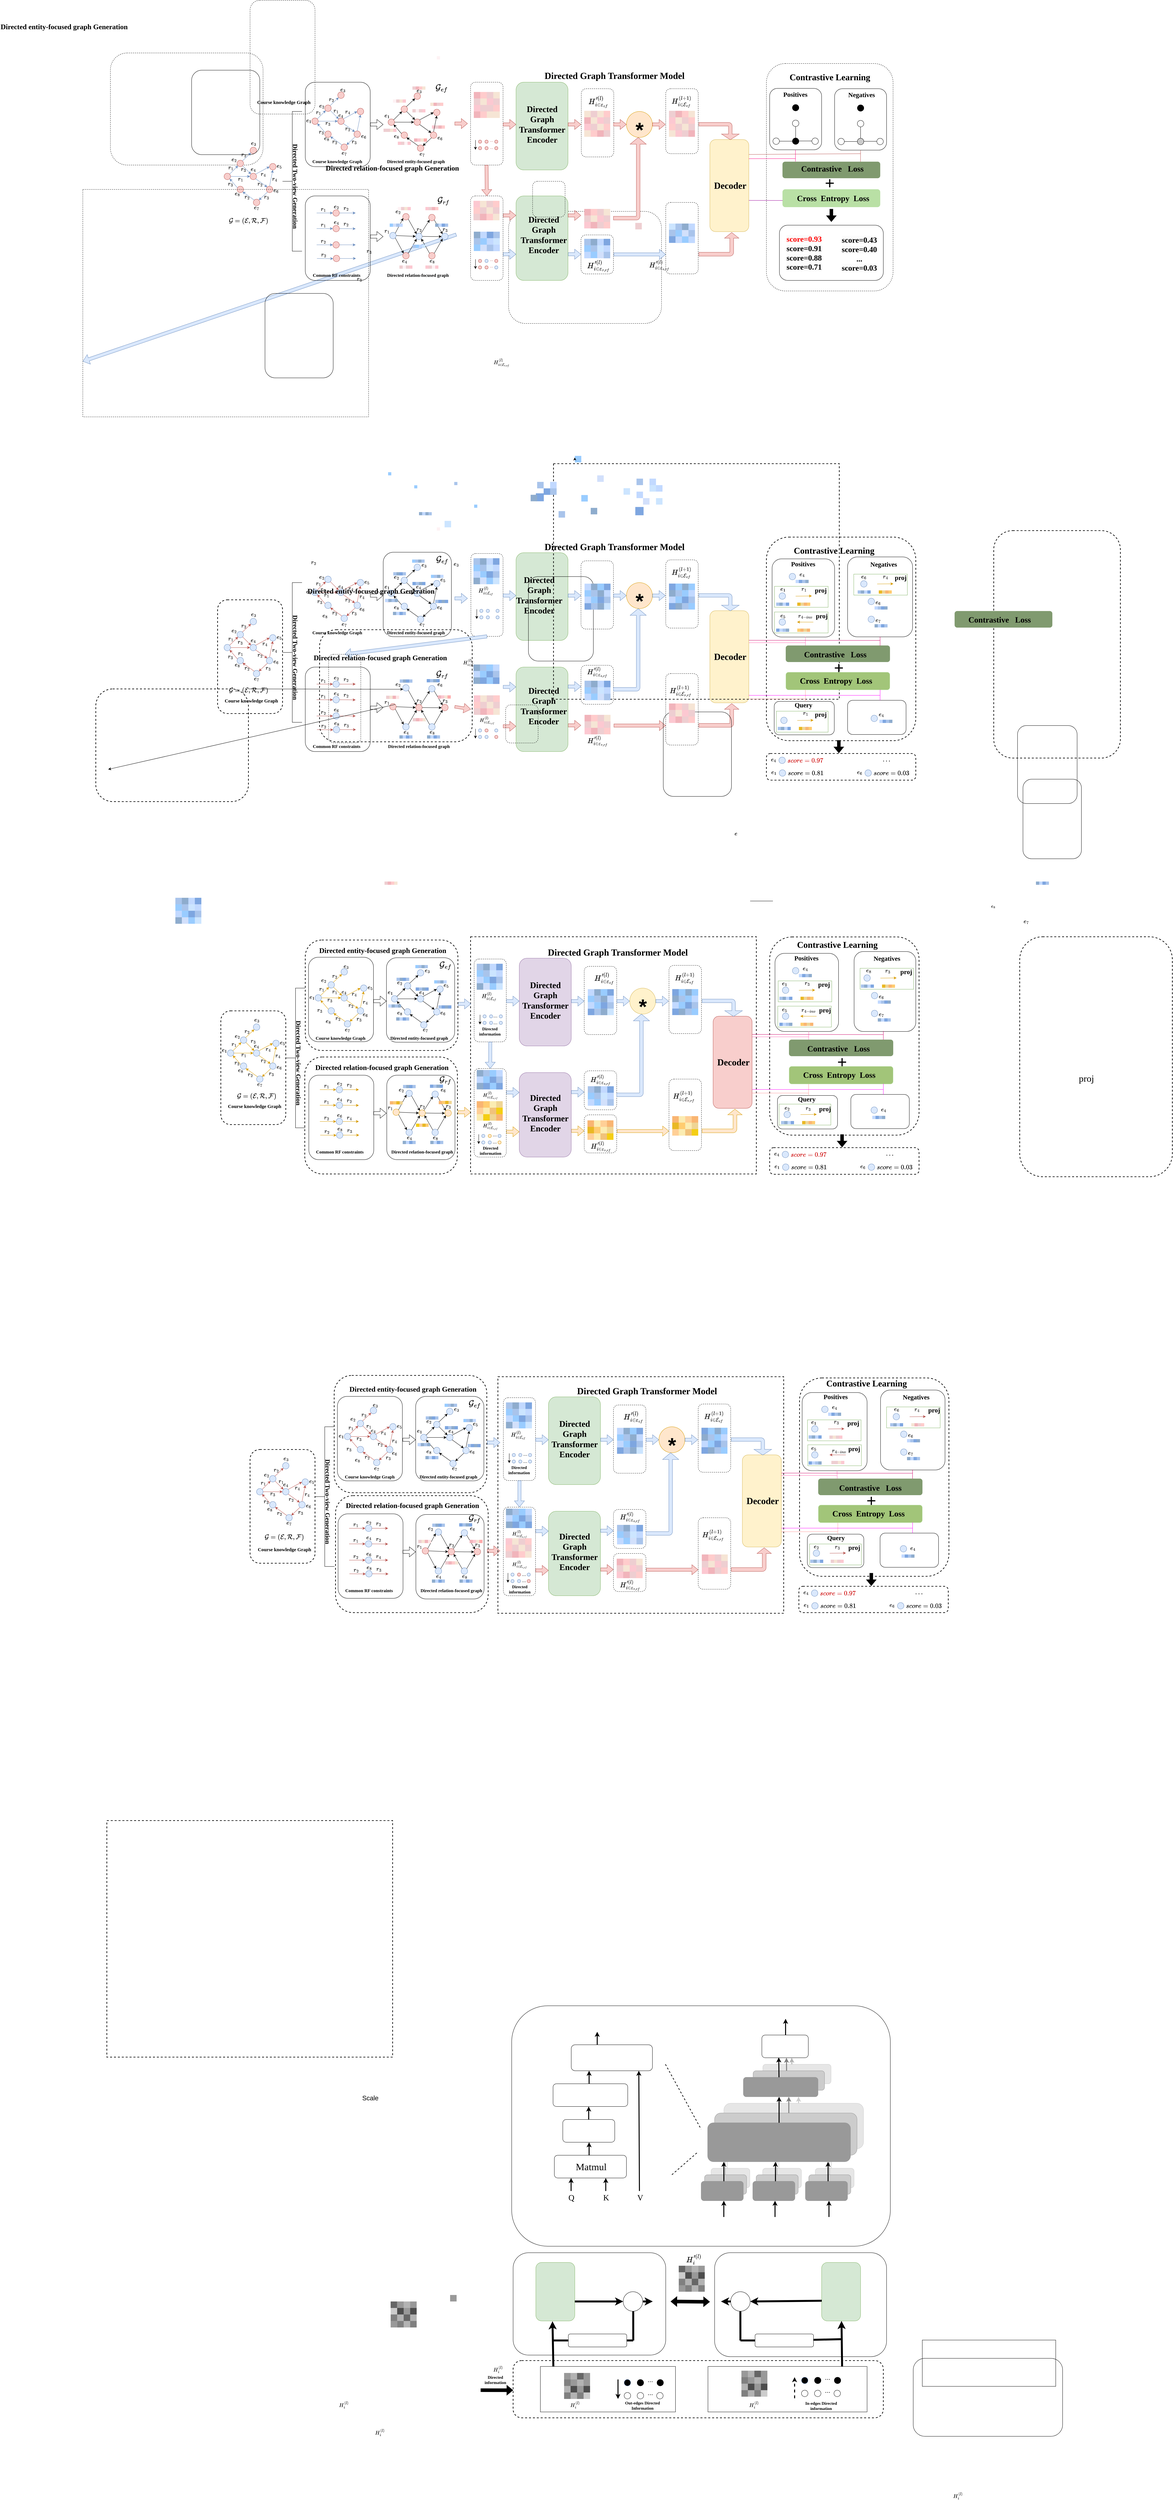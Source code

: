 <mxfile version="22.0.6" type="github">
  <diagram name="第 1 页" id="7UQxoC1Zhe7wDwydf6Q4">
    <mxGraphModel dx="5771" dy="1291" grid="1" gridSize="10" guides="1" tooltips="1" connect="1" arrows="1" fold="1" page="1" pageScale="1" pageWidth="3300" pageHeight="4681" math="1" shadow="0">
      <root>
        <mxCell id="0" />
        <mxCell id="1" parent="0" />
        <mxCell id="NIFB43M6SmCK891b-B3E-1" value="" style="rounded=1;whiteSpace=wrap;html=1;dashed=1;fillColor=none;" parent="1" vertex="1">
          <mxGeometry x="1556" y="1927.5" width="471" height="345" as="geometry" />
        </mxCell>
        <mxCell id="NIFB43M6SmCK891b-B3E-2" value="&lt;div style=&quot;line-height: 0%;&quot;&gt;&lt;span style=&quot;background-color: initial;&quot;&gt;&lt;font style=&quot;font-size: 15px;&quot;&gt;$$e_{8}$$&lt;/font&gt;&lt;/span&gt;&lt;/div&gt;" style="text;html=1;align=right;verticalAlign=middle;resizable=0;points=[];autosize=1;strokeColor=none;fillColor=none;" parent="1" vertex="1">
          <mxGeometry x="1130" y="1693" width="90" height="10" as="geometry" />
        </mxCell>
        <mxCell id="NIFB43M6SmCK891b-B3E-4" value="&lt;div style=&quot;line-height: 0%;&quot;&gt;&lt;span style=&quot;background-color: initial;&quot;&gt;&lt;font style=&quot;font-size: 15px;&quot;&gt;$$e_{1}$$&lt;/font&gt;&lt;/span&gt;&lt;/div&gt;" style="text;html=1;align=right;verticalAlign=middle;resizable=0;points=[];autosize=1;strokeColor=none;fillColor=none;" parent="1" vertex="1">
          <mxGeometry x="1101" y="1630" width="90" height="10" as="geometry" />
        </mxCell>
        <mxCell id="NIFB43M6SmCK891b-B3E-5" value="&lt;div style=&quot;line-height: 0%;&quot;&gt;&lt;span style=&quot;background-color: initial;&quot;&gt;&lt;font style=&quot;font-size: 15px;&quot;&gt;$$e_{6}$$&lt;/font&gt;&lt;/span&gt;&lt;/div&gt;" style="text;html=1;align=left;verticalAlign=middle;resizable=0;points=[];autosize=1;strokeColor=none;fillColor=none;" parent="1" vertex="1">
          <mxGeometry x="1335" y="1698" width="90" height="10" as="geometry" />
        </mxCell>
        <mxCell id="NIFB43M6SmCK891b-B3E-6" value="&lt;div style=&quot;line-height: 0%;&quot;&gt;&lt;span style=&quot;background-color: initial;&quot;&gt;&lt;font style=&quot;font-size: 15px;&quot;&gt;$$e_{1}$$&lt;/font&gt;&lt;/span&gt;&lt;/div&gt;" style="text;html=1;align=left;verticalAlign=middle;resizable=0;points=[];autosize=1;strokeColor=none;fillColor=none;" parent="1" vertex="1">
          <mxGeometry x="2390.59" y="3086.5" width="90" height="10" as="geometry" />
        </mxCell>
        <mxCell id="NIFB43M6SmCK891b-B3E-7" value="&lt;div style=&quot;line-height: 0%;&quot;&gt;&lt;span style=&quot;background-color: initial;&quot;&gt;&lt;font style=&quot;font-size: 15px;&quot;&gt;$$e_{2}$$&lt;/font&gt;&lt;/span&gt;&lt;/div&gt;" style="text;html=1;align=right;verticalAlign=middle;resizable=0;points=[];autosize=1;strokeColor=none;fillColor=none;" parent="1" vertex="1">
          <mxGeometry x="1135" y="1925" width="90" height="10" as="geometry" />
        </mxCell>
        <mxCell id="NIFB43M6SmCK891b-B3E-8" value="&lt;div style=&quot;line-height: 0%;&quot;&gt;&lt;span style=&quot;background-color: initial;&quot;&gt;&lt;font style=&quot;font-size: 15px;&quot;&gt;$$e_{4}$$&lt;/font&gt;&lt;/span&gt;&lt;/div&gt;" style="text;html=1;align=right;verticalAlign=middle;resizable=0;points=[];autosize=1;strokeColor=none;fillColor=none;" parent="1" vertex="1">
          <mxGeometry x="1155" y="2076.5" width="90" height="10" as="geometry" />
        </mxCell>
        <mxCell id="NIFB43M6SmCK891b-B3E-9" value="" style="rounded=1;whiteSpace=wrap;html=1;fillColor=#fff2cc;strokeColor=#d6b656;" parent="1" vertex="1">
          <mxGeometry x="2175.86" y="1706.5" width="120" height="283.5" as="geometry" />
        </mxCell>
        <mxCell id="NIFB43M6SmCK891b-B3E-10" value="" style="shape=flexArrow;endArrow=classic;html=1;rounded=0;fillColor=#f8cecc;strokeColor=#b85450;" parent="1" edge="1">
          <mxGeometry width="50" height="50" relative="1" as="geometry">
            <mxPoint x="1390" y="1657.29" as="sourcePoint" />
            <mxPoint x="1430" y="1657.29" as="targetPoint" />
          </mxGeometry>
        </mxCell>
        <mxCell id="NIFB43M6SmCK891b-B3E-11" value="" style="shape=flexArrow;endArrow=classic;html=1;rounded=0;fillColor=#dae8fc;strokeColor=#6c8ebf;entryX=0;entryY=0.756;entryDx=0;entryDy=0;entryPerimeter=0;" parent="1" target="NIFB43M6SmCK891b-B3E-375" edge="1">
          <mxGeometry width="50" height="50" relative="1" as="geometry">
            <mxPoint x="1395" y="1998.89" as="sourcePoint" />
            <mxPoint x="1435" y="1998.89" as="targetPoint" />
          </mxGeometry>
        </mxCell>
        <mxCell id="NIFB43M6SmCK891b-B3E-12" value="" style="shape=flexArrow;endArrow=classic;html=1;rounded=0;" parent="1" edge="1">
          <mxGeometry width="50" height="50" relative="1" as="geometry">
            <mxPoint x="1130" y="2005" as="sourcePoint" />
            <mxPoint x="1170" y="2005" as="targetPoint" />
          </mxGeometry>
        </mxCell>
        <mxCell id="NIFB43M6SmCK891b-B3E-13" value="" style="whiteSpace=wrap;html=1;aspect=fixed;fillColor=#F1B4BB;strokeColor=none;" parent="1" vertex="1">
          <mxGeometry x="1320" y="1914" width="10" height="10" as="geometry" />
        </mxCell>
        <mxCell id="NIFB43M6SmCK891b-B3E-14" value="" style="whiteSpace=wrap;html=1;aspect=fixed;fillColor=#eeced1;strokeColor=none;" parent="1" vertex="1">
          <mxGeometry x="1310" y="1914" width="10" height="10" as="geometry" />
        </mxCell>
        <mxCell id="NIFB43M6SmCK891b-B3E-15" value="" style="whiteSpace=wrap;html=1;aspect=fixed;fillColor=#FFCCCC;strokeColor=none;" parent="1" vertex="1">
          <mxGeometry x="1330" y="1914" width="10" height="10" as="geometry" />
        </mxCell>
        <mxCell id="NIFB43M6SmCK891b-B3E-16" value="" style="whiteSpace=wrap;html=1;aspect=fixed;fillColor=#fcc8d1;strokeColor=none;" parent="1" vertex="1">
          <mxGeometry x="1300" y="1914" width="10" height="10" as="geometry" />
        </mxCell>
        <mxCell id="NIFB43M6SmCK891b-B3E-17" value="" style="whiteSpace=wrap;html=1;aspect=fixed;fillColor=#F6e5d5;strokeColor=none;" parent="1" vertex="1">
          <mxGeometry x="1235" y="1914" width="10" height="10" as="geometry" />
        </mxCell>
        <mxCell id="NIFB43M6SmCK891b-B3E-18" value="" style="whiteSpace=wrap;html=1;aspect=fixed;fillColor=#fef2f4;strokeColor=none;" parent="1" vertex="1">
          <mxGeometry x="1225" y="1914" width="10" height="10" as="geometry" />
        </mxCell>
        <mxCell id="NIFB43M6SmCK891b-B3E-19" value="" style="whiteSpace=wrap;html=1;aspect=fixed;fillColor=#eeced1;strokeColor=none;" parent="1" vertex="1">
          <mxGeometry x="1225" y="1914" width="10" height="10" as="geometry" />
        </mxCell>
        <mxCell id="NIFB43M6SmCK891b-B3E-20" value="" style="whiteSpace=wrap;html=1;aspect=fixed;fillColor=#fcc8d1;strokeColor=none;" parent="1" vertex="1">
          <mxGeometry x="1245" y="1914" width="10" height="10" as="geometry" />
        </mxCell>
        <mxCell id="NIFB43M6SmCK891b-B3E-21" value="" style="whiteSpace=wrap;html=1;aspect=fixed;fillColor=#fef2f4;strokeColor=none;" parent="1" vertex="1">
          <mxGeometry x="1215" y="1914" width="10" height="10" as="geometry" />
        </mxCell>
        <mxCell id="NIFB43M6SmCK891b-B3E-22" value="" style="whiteSpace=wrap;html=1;aspect=fixed;fillColor=#fef2f4;strokeColor=none;" parent="1" vertex="1">
          <mxGeometry x="1320" y="2094" width="10" height="10" as="geometry" />
        </mxCell>
        <mxCell id="NIFB43M6SmCK891b-B3E-23" value="" style="whiteSpace=wrap;html=1;aspect=fixed;fillColor=#eeced1;strokeColor=none;" parent="1" vertex="1">
          <mxGeometry x="1310" y="2094" width="10" height="10" as="geometry" />
        </mxCell>
        <mxCell id="NIFB43M6SmCK891b-B3E-24" value="" style="whiteSpace=wrap;html=1;aspect=fixed;fillColor=#fcc8d1;strokeColor=none;" parent="1" vertex="1">
          <mxGeometry x="1330" y="2094" width="10" height="10" as="geometry" />
        </mxCell>
        <mxCell id="NIFB43M6SmCK891b-B3E-25" value="" style="whiteSpace=wrap;html=1;aspect=fixed;fillColor=#fcc8d1;strokeColor=none;" parent="1" vertex="1">
          <mxGeometry x="1300" y="2094" width="10" height="10" as="geometry" />
        </mxCell>
        <mxCell id="NIFB43M6SmCK891b-B3E-26" value="" style="whiteSpace=wrap;html=1;aspect=fixed;fillColor=#fef2f4;strokeColor=none;" parent="1" vertex="1">
          <mxGeometry x="1230" y="2094" width="10" height="10" as="geometry" />
        </mxCell>
        <mxCell id="NIFB43M6SmCK891b-B3E-27" value="" style="whiteSpace=wrap;html=1;aspect=fixed;fillColor=#eeced1;strokeColor=none;" parent="1" vertex="1">
          <mxGeometry x="1240" y="2094" width="10" height="10" as="geometry" />
        </mxCell>
        <mxCell id="NIFB43M6SmCK891b-B3E-28" value="" style="whiteSpace=wrap;html=1;aspect=fixed;fillColor=#eeced1;strokeColor=none;" parent="1" vertex="1">
          <mxGeometry x="1220" y="2094" width="10" height="10" as="geometry" />
        </mxCell>
        <mxCell id="NIFB43M6SmCK891b-B3E-29" value="" style="whiteSpace=wrap;html=1;aspect=fixed;fillColor=#fcc8d1;strokeColor=none;" parent="1" vertex="1">
          <mxGeometry x="1250" y="2094" width="10" height="10" as="geometry" />
        </mxCell>
        <mxCell id="NIFB43M6SmCK891b-B3E-30" value="" style="ellipse;whiteSpace=wrap;html=1;aspect=fixed;fillColor=#dae8fc;strokeColor=#6c8ebf;rounded=1;shadow=0;" parent="1" vertex="1">
          <mxGeometry x="1270" y="1994.5" width="20" height="20" as="geometry" />
        </mxCell>
        <mxCell id="NIFB43M6SmCK891b-B3E-31" value="" style="ellipse;whiteSpace=wrap;html=1;aspect=fixed;fillColor=#f8cecc;strokeColor=#b85450;rounded=1;shadow=0;" parent="1" vertex="1">
          <mxGeometry x="1230" y="1934" width="20" height="20" as="geometry" />
        </mxCell>
        <mxCell id="NIFB43M6SmCK891b-B3E-32" value="" style="ellipse;whiteSpace=wrap;html=1;aspect=fixed;fillColor=#dae8fc;strokeColor=#6c8ebf;rounded=1;shadow=0;" parent="1" vertex="1">
          <mxGeometry x="1190" y="1992" width="20" height="20" as="geometry" />
        </mxCell>
        <mxCell id="NIFB43M6SmCK891b-B3E-33" value="" style="ellipse;whiteSpace=wrap;html=1;aspect=fixed;fillColor=#f8cecc;strokeColor=#b85450;rounded=1;shadow=0;" parent="1" vertex="1">
          <mxGeometry x="1310" y="1936.5" width="20" height="20" as="geometry" />
        </mxCell>
        <mxCell id="NIFB43M6SmCK891b-B3E-34" value="" style="ellipse;whiteSpace=wrap;html=1;aspect=fixed;fillColor=#dae8fc;strokeColor=#6c8ebf;rounded=1;shadow=0;" parent="1" vertex="1">
          <mxGeometry x="1350" y="1994.5" width="20" height="20" as="geometry" />
        </mxCell>
        <mxCell id="NIFB43M6SmCK891b-B3E-35" value="" style="ellipse;whiteSpace=wrap;html=1;aspect=fixed;fillColor=#f8cecc;strokeColor=#b85450;rounded=1;shadow=0;" parent="1" vertex="1">
          <mxGeometry x="1230" y="2054" width="20" height="20" as="geometry" />
        </mxCell>
        <mxCell id="NIFB43M6SmCK891b-B3E-36" value="" style="ellipse;whiteSpace=wrap;html=1;aspect=fixed;fillColor=#f8cecc;strokeColor=#b85450;rounded=1;shadow=0;" parent="1" vertex="1">
          <mxGeometry x="1310" y="2054" width="20" height="20" as="geometry" />
        </mxCell>
        <mxCell id="NIFB43M6SmCK891b-B3E-37" value="" style="endArrow=classic;html=1;rounded=0;exitX=1;exitY=0;exitDx=0;exitDy=0;entryX=0.081;entryY=0.714;entryDx=0;entryDy=0;entryPerimeter=0;" parent="1" source="NIFB43M6SmCK891b-B3E-32" target="NIFB43M6SmCK891b-B3E-31" edge="1">
          <mxGeometry width="50" height="50" relative="1" as="geometry">
            <mxPoint x="1180" y="1999" as="sourcePoint" />
            <mxPoint x="1230" y="1949" as="targetPoint" />
          </mxGeometry>
        </mxCell>
        <mxCell id="NIFB43M6SmCK891b-B3E-38" value="" style="endArrow=classic;html=1;rounded=0;exitX=1;exitY=1;exitDx=0;exitDy=0;entryX=0;entryY=0;entryDx=0;entryDy=0;" parent="1" source="NIFB43M6SmCK891b-B3E-31" target="NIFB43M6SmCK891b-B3E-30" edge="1">
          <mxGeometry width="50" height="50" relative="1" as="geometry">
            <mxPoint x="1460" y="1894" as="sourcePoint" />
            <mxPoint x="1485" y="1847" as="targetPoint" />
          </mxGeometry>
        </mxCell>
        <mxCell id="NIFB43M6SmCK891b-B3E-39" value="" style="endArrow=classic;html=1;rounded=0;exitX=0.779;exitY=0.093;exitDx=0;exitDy=0;exitPerimeter=0;entryX=0;entryY=1;entryDx=0;entryDy=0;" parent="1" source="NIFB43M6SmCK891b-B3E-30" target="NIFB43M6SmCK891b-B3E-33" edge="1">
          <mxGeometry width="50" height="50" relative="1" as="geometry">
            <mxPoint x="1285" y="1997" as="sourcePoint" />
            <mxPoint x="1310" y="1960" as="targetPoint" />
          </mxGeometry>
        </mxCell>
        <mxCell id="NIFB43M6SmCK891b-B3E-40" value="" style="endArrow=classic;html=1;rounded=0;exitX=1;exitY=1;exitDx=0;exitDy=0;entryX=0;entryY=0;entryDx=0;entryDy=0;" parent="1" source="NIFB43M6SmCK891b-B3E-33" target="NIFB43M6SmCK891b-B3E-34" edge="1">
          <mxGeometry width="50" height="50" relative="1" as="geometry">
            <mxPoint x="1327.071" y="1956.501" as="sourcePoint" />
            <mxPoint x="1350" y="1996.93" as="targetPoint" />
          </mxGeometry>
        </mxCell>
        <mxCell id="NIFB43M6SmCK891b-B3E-41" value="" style="endArrow=classic;html=1;rounded=0;entryX=0;entryY=0.5;entryDx=0;entryDy=0;exitX=1;exitY=0.5;exitDx=0;exitDy=0;" parent="1" source="NIFB43M6SmCK891b-B3E-32" target="NIFB43M6SmCK891b-B3E-30" edge="1">
          <mxGeometry width="50" height="50" relative="1" as="geometry">
            <mxPoint x="1120" y="2044" as="sourcePoint" />
            <mxPoint x="1170" y="1994" as="targetPoint" />
          </mxGeometry>
        </mxCell>
        <mxCell id="NIFB43M6SmCK891b-B3E-42" value="" style="endArrow=classic;html=1;rounded=0;exitX=1;exitY=0.5;exitDx=0;exitDy=0;" parent="1" source="NIFB43M6SmCK891b-B3E-30" edge="1">
          <mxGeometry width="50" height="50" relative="1" as="geometry">
            <mxPoint x="1530" y="2024" as="sourcePoint" />
            <mxPoint x="1350" y="2005" as="targetPoint" />
            <Array as="points">
              <mxPoint x="1320" y="2005" />
            </Array>
          </mxGeometry>
        </mxCell>
        <mxCell id="NIFB43M6SmCK891b-B3E-43" value="" style="endArrow=classic;html=1;rounded=0;entryX=0;entryY=0;entryDx=0;entryDy=0;exitX=1;exitY=1;exitDx=0;exitDy=0;" parent="1" source="NIFB43M6SmCK891b-B3E-32" target="NIFB43M6SmCK891b-B3E-35" edge="1">
          <mxGeometry width="50" height="50" relative="1" as="geometry">
            <mxPoint x="1320" y="2204" as="sourcePoint" />
            <mxPoint x="1370" y="2204" as="targetPoint" />
          </mxGeometry>
        </mxCell>
        <mxCell id="NIFB43M6SmCK891b-B3E-44" value="" style="endArrow=classic;html=1;rounded=0;entryX=0.5;entryY=1;entryDx=0;entryDy=0;exitX=1;exitY=0;exitDx=0;exitDy=0;" parent="1" source="NIFB43M6SmCK891b-B3E-35" edge="1">
          <mxGeometry width="50" height="50" relative="1" as="geometry">
            <mxPoint x="1240.001" y="2054.499" as="sourcePoint" />
            <mxPoint x="1272.93" y="2012.07" as="targetPoint" />
          </mxGeometry>
        </mxCell>
        <mxCell id="NIFB43M6SmCK891b-B3E-45" value="" style="endArrow=classic;html=1;rounded=0;entryX=1;entryY=1;entryDx=0;entryDy=0;exitX=0;exitY=0;exitDx=0;exitDy=0;" parent="1" source="NIFB43M6SmCK891b-B3E-36" target="NIFB43M6SmCK891b-B3E-30" edge="1">
          <mxGeometry width="50" height="50" relative="1" as="geometry">
            <mxPoint x="1310" y="2054.5" as="sourcePoint" />
            <mxPoint x="1360" y="2054.5" as="targetPoint" />
          </mxGeometry>
        </mxCell>
        <mxCell id="NIFB43M6SmCK891b-B3E-46" value="" style="endArrow=classic;html=1;rounded=0;exitX=1;exitY=0;exitDx=0;exitDy=0;entryX=0;entryY=1;entryDx=0;entryDy=0;" parent="1" source="NIFB43M6SmCK891b-B3E-36" target="NIFB43M6SmCK891b-B3E-34" edge="1">
          <mxGeometry width="50" height="50" relative="1" as="geometry">
            <mxPoint x="1420" y="2094" as="sourcePoint" />
            <mxPoint x="1354" y="2017" as="targetPoint" />
          </mxGeometry>
        </mxCell>
        <mxCell id="NIFB43M6SmCK891b-B3E-47" value="&lt;div style=&quot;line-height: 0%;&quot;&gt;&lt;span style=&quot;background-color: initial;&quot;&gt;&lt;font style=&quot;font-size: 15px;&quot;&gt;$$e_{8}$$&lt;/font&gt;&lt;/span&gt;&lt;/div&gt;" style="text;html=1;align=right;verticalAlign=middle;resizable=0;points=[];autosize=1;strokeColor=none;fillColor=none;" parent="1" vertex="1">
          <mxGeometry x="1240" y="2076.5" width="90" height="10" as="geometry" />
        </mxCell>
        <mxCell id="NIFB43M6SmCK891b-B3E-48" value="&lt;div style=&quot;line-height: 10%;&quot;&gt;&lt;span style=&quot;background-color: initial;&quot;&gt;&lt;font style=&quot;font-size: 15px;&quot;&gt;$$r_{2}$$&lt;/font&gt;&lt;/span&gt;&lt;/div&gt;" style="text;html=1;align=right;verticalAlign=middle;resizable=0;points=[];autosize=1;strokeColor=none;fillColor=none;" parent="1" vertex="1">
          <mxGeometry x="1200" y="1974.5" width="90" height="20" as="geometry" />
        </mxCell>
        <mxCell id="NIFB43M6SmCK891b-B3E-49" value="&lt;div style=&quot;line-height: 10%;&quot;&gt;&lt;span style=&quot;background-color: initial;&quot;&gt;&lt;font style=&quot;font-size: 15px;&quot;&gt;$$r_{3}$$&lt;/font&gt;&lt;/span&gt;&lt;/div&gt;" style="text;html=1;align=right;verticalAlign=middle;resizable=0;points=[];autosize=1;strokeColor=none;fillColor=none;" parent="1" vertex="1">
          <mxGeometry x="1280" y="1974.5" width="90" height="20" as="geometry" />
        </mxCell>
        <mxCell id="NIFB43M6SmCK891b-B3E-50" value="&lt;div style=&quot;line-height: 0%;&quot;&gt;&lt;span style=&quot;background-color: initial;&quot;&gt;&lt;font style=&quot;font-size: 15px;&quot;&gt;$$e_{8}$$&lt;/font&gt;&lt;/span&gt;&lt;/div&gt;" style="text;html=1;align=right;verticalAlign=middle;resizable=0;points=[];autosize=1;strokeColor=none;fillColor=none;" parent="1" vertex="1">
          <mxGeometry x="2584" y="4261" width="90" height="10" as="geometry" />
        </mxCell>
        <mxCell id="NIFB43M6SmCK891b-B3E-51" value="&lt;div style=&quot;line-height: 10%;&quot;&gt;&lt;span style=&quot;background-color: initial;&quot;&gt;&lt;font style=&quot;font-size: 15px;&quot;&gt;$$r_{1}$$&lt;/font&gt;&lt;/span&gt;&lt;/div&gt;" style="text;html=1;align=right;verticalAlign=middle;resizable=0;points=[];autosize=1;strokeColor=none;fillColor=none;" parent="1" vertex="1">
          <mxGeometry x="1101" y="1980" width="90" height="20" as="geometry" />
        </mxCell>
        <mxCell id="NIFB43M6SmCK891b-B3E-52" value="" style="shape=flexArrow;endArrow=classic;html=1;rounded=0;" parent="1" edge="1">
          <mxGeometry width="50" height="50" relative="1" as="geometry">
            <mxPoint x="1130" y="1660" as="sourcePoint" />
            <mxPoint x="1170" y="1660" as="targetPoint" />
          </mxGeometry>
        </mxCell>
        <mxCell id="NIFB43M6SmCK891b-B3E-53" value="" style="whiteSpace=wrap;html=1;aspect=fixed;fillColor=#F1B4BB;strokeColor=none;" parent="1" vertex="1">
          <mxGeometry x="1270" y="1543" width="10" height="10" as="geometry" />
        </mxCell>
        <mxCell id="NIFB43M6SmCK891b-B3E-54" value="" style="whiteSpace=wrap;html=1;aspect=fixed;fillColor=#F6e5d5;strokeColor=none;" parent="1" vertex="1">
          <mxGeometry x="1290" y="1543" width="10" height="10" as="geometry" />
        </mxCell>
        <mxCell id="NIFB43M6SmCK891b-B3E-55" value="" style="whiteSpace=wrap;html=1;aspect=fixed;fillColor=#eeced1;strokeColor=none;" parent="1" vertex="1">
          <mxGeometry x="1260" y="1543" width="10" height="10" as="geometry" />
        </mxCell>
        <mxCell id="NIFB43M6SmCK891b-B3E-56" value="" style="whiteSpace=wrap;html=1;aspect=fixed;fillColor=#FFCCCC;strokeColor=none;" parent="1" vertex="1">
          <mxGeometry x="1280" y="1543" width="10" height="10" as="geometry" />
        </mxCell>
        <mxCell id="NIFB43M6SmCK891b-B3E-57" value="" style="whiteSpace=wrap;html=1;aspect=fixed;fillColor=#F1B4BB;strokeColor=none;" parent="1" vertex="1">
          <mxGeometry x="1325" y="1593" width="10" height="10" as="geometry" />
        </mxCell>
        <mxCell id="NIFB43M6SmCK891b-B3E-58" value="" style="whiteSpace=wrap;html=1;aspect=fixed;fillColor=#F6e5d5;strokeColor=none;" parent="1" vertex="1">
          <mxGeometry x="1315" y="1593" width="10" height="10" as="geometry" />
        </mxCell>
        <mxCell id="NIFB43M6SmCK891b-B3E-59" value="" style="whiteSpace=wrap;html=1;aspect=fixed;fillColor=#eeced1;strokeColor=none;" parent="1" vertex="1">
          <mxGeometry x="1335" y="1593" width="10" height="10" as="geometry" />
        </mxCell>
        <mxCell id="NIFB43M6SmCK891b-B3E-60" value="" style="whiteSpace=wrap;html=1;aspect=fixed;fillColor=#FFCCCC;strokeColor=none;" parent="1" vertex="1">
          <mxGeometry x="1345" y="1593" width="10" height="10" as="geometry" />
        </mxCell>
        <mxCell id="NIFB43M6SmCK891b-B3E-61" value="" style="whiteSpace=wrap;html=1;aspect=fixed;fillColor=#F1B4BB;strokeColor=none;" parent="1" vertex="1">
          <mxGeometry x="1340" y="1663" width="10" height="10" as="geometry" />
        </mxCell>
        <mxCell id="NIFB43M6SmCK891b-B3E-62" value="" style="whiteSpace=wrap;html=1;aspect=fixed;fillColor=#eeced1;strokeColor=none;" parent="1" vertex="1">
          <mxGeometry x="1330" y="1663" width="10" height="10" as="geometry" />
        </mxCell>
        <mxCell id="NIFB43M6SmCK891b-B3E-63" value="" style="whiteSpace=wrap;html=1;aspect=fixed;fillColor=#FFCCCC;strokeColor=none;" parent="1" vertex="1">
          <mxGeometry x="1350" y="1663" width="10" height="10" as="geometry" />
        </mxCell>
        <mxCell id="NIFB43M6SmCK891b-B3E-64" value="" style="whiteSpace=wrap;html=1;aspect=fixed;fillColor=#fcc8d1;strokeColor=none;" parent="1" vertex="1">
          <mxGeometry x="1320" y="1663" width="10" height="10" as="geometry" />
        </mxCell>
        <mxCell id="NIFB43M6SmCK891b-B3E-65" value="" style="whiteSpace=wrap;html=1;aspect=fixed;fillColor=#F6e5d5;strokeColor=none;" parent="1" vertex="1">
          <mxGeometry x="1220" y="1583" width="10" height="10" as="geometry" />
        </mxCell>
        <mxCell id="NIFB43M6SmCK891b-B3E-66" value="" style="whiteSpace=wrap;html=1;aspect=fixed;fillColor=#fef2f4;strokeColor=none;" parent="1" vertex="1">
          <mxGeometry x="1210" y="1583" width="10" height="10" as="geometry" />
        </mxCell>
        <mxCell id="NIFB43M6SmCK891b-B3E-67" value="" style="whiteSpace=wrap;html=1;aspect=fixed;fillColor=#eeced1;strokeColor=none;" parent="1" vertex="1">
          <mxGeometry x="1210" y="1583" width="10" height="10" as="geometry" />
        </mxCell>
        <mxCell id="NIFB43M6SmCK891b-B3E-68" value="" style="whiteSpace=wrap;html=1;aspect=fixed;fillColor=#fcc8d1;strokeColor=none;" parent="1" vertex="1">
          <mxGeometry x="1230" y="1583" width="10" height="10" as="geometry" />
        </mxCell>
        <mxCell id="NIFB43M6SmCK891b-B3E-69" value="" style="whiteSpace=wrap;html=1;aspect=fixed;fillColor=#fef2f4;strokeColor=none;" parent="1" vertex="1">
          <mxGeometry x="1200" y="1583" width="10" height="10" as="geometry" />
        </mxCell>
        <mxCell id="NIFB43M6SmCK891b-B3E-70" value="" style="whiteSpace=wrap;html=1;aspect=fixed;fillColor=#eeced1;strokeColor=none;" parent="1" vertex="1">
          <mxGeometry x="1171" y="1673" width="10" height="10" as="geometry" />
        </mxCell>
        <mxCell id="NIFB43M6SmCK891b-B3E-71" value="" style="whiteSpace=wrap;html=1;aspect=fixed;fillColor=#F6e5d5;strokeColor=none;" parent="1" vertex="1">
          <mxGeometry x="1191" y="1673" width="10" height="10" as="geometry" />
        </mxCell>
        <mxCell id="NIFB43M6SmCK891b-B3E-72" value="" style="whiteSpace=wrap;html=1;aspect=fixed;fillColor=#fef2f4;strokeColor=none;" parent="1" vertex="1">
          <mxGeometry x="1181" y="1673" width="10" height="10" as="geometry" />
        </mxCell>
        <mxCell id="NIFB43M6SmCK891b-B3E-73" value="" style="whiteSpace=wrap;html=1;aspect=fixed;fillColor=#eeced1;strokeColor=none;" parent="1" vertex="1">
          <mxGeometry x="1181" y="1673" width="10" height="10" as="geometry" />
        </mxCell>
        <mxCell id="NIFB43M6SmCK891b-B3E-74" value="" style="whiteSpace=wrap;html=1;aspect=fixed;fillColor=#fcc8d1;strokeColor=none;" parent="1" vertex="1">
          <mxGeometry x="1201" y="1673" width="10" height="10" as="geometry" />
        </mxCell>
        <mxCell id="NIFB43M6SmCK891b-B3E-75" value="" style="whiteSpace=wrap;html=1;aspect=fixed;fillColor=#fef2f4;strokeColor=none;" parent="1" vertex="1">
          <mxGeometry x="1270" y="1613.0" width="10" height="10" as="geometry" />
        </mxCell>
        <mxCell id="NIFB43M6SmCK891b-B3E-76" value="" style="whiteSpace=wrap;html=1;aspect=fixed;fillColor=#eeced1;strokeColor=none;" parent="1" vertex="1">
          <mxGeometry x="1280" y="1613.0" width="10" height="10" as="geometry" />
        </mxCell>
        <mxCell id="NIFB43M6SmCK891b-B3E-77" value="" style="whiteSpace=wrap;html=1;aspect=fixed;fillColor=#eeced1;strokeColor=none;" parent="1" vertex="1">
          <mxGeometry x="1260" y="1613.0" width="10" height="10" as="geometry" />
        </mxCell>
        <mxCell id="NIFB43M6SmCK891b-B3E-78" value="" style="whiteSpace=wrap;html=1;aspect=fixed;fillColor=#fcc8d1;strokeColor=none;" parent="1" vertex="1">
          <mxGeometry x="1290" y="1613.0" width="10" height="10" as="geometry" />
        </mxCell>
        <mxCell id="NIFB43M6SmCK891b-B3E-79" value="" style="whiteSpace=wrap;html=1;aspect=fixed;fillColor=#fef2f4;strokeColor=none;" parent="1" vertex="1">
          <mxGeometry x="1235" y="1713.0" width="10" height="10" as="geometry" />
        </mxCell>
        <mxCell id="NIFB43M6SmCK891b-B3E-80" value="" style="whiteSpace=wrap;html=1;aspect=fixed;fillColor=#eeced1;strokeColor=none;" parent="1" vertex="1">
          <mxGeometry x="1225" y="1713.0" width="10" height="10" as="geometry" />
        </mxCell>
        <mxCell id="NIFB43M6SmCK891b-B3E-81" value="" style="whiteSpace=wrap;html=1;aspect=fixed;fillColor=#fcc8d1;strokeColor=none;" parent="1" vertex="1">
          <mxGeometry x="1245" y="1713.0" width="10" height="10" as="geometry" />
        </mxCell>
        <mxCell id="NIFB43M6SmCK891b-B3E-82" value="" style="whiteSpace=wrap;html=1;aspect=fixed;fillColor=#fcc8d1;strokeColor=none;" parent="1" vertex="1">
          <mxGeometry x="1215" y="1713" width="10" height="10" as="geometry" />
        </mxCell>
        <mxCell id="NIFB43M6SmCK891b-B3E-83" value="" style="whiteSpace=wrap;html=1;aspect=fixed;fillColor=#FFabab;strokeColor=none;" parent="1" vertex="1">
          <mxGeometry x="1295" y="1703" width="10" height="10" as="geometry" />
        </mxCell>
        <mxCell id="NIFB43M6SmCK891b-B3E-84" value="" style="whiteSpace=wrap;html=1;aspect=fixed;fillColor=#F6e5d5;strokeColor=none;" parent="1" vertex="1">
          <mxGeometry x="1285" y="1703" width="10" height="10" as="geometry" />
        </mxCell>
        <mxCell id="NIFB43M6SmCK891b-B3E-85" value="" style="whiteSpace=wrap;html=1;aspect=fixed;fillColor=#F1B4BB;strokeColor=none;" parent="1" vertex="1">
          <mxGeometry x="1265" y="1703" width="10" height="10" as="geometry" />
        </mxCell>
        <mxCell id="NIFB43M6SmCK891b-B3E-86" value="" style="whiteSpace=wrap;html=1;aspect=fixed;fillColor=#fcc8d1;strokeColor=none;" parent="1" vertex="1">
          <mxGeometry x="1275" y="1703" width="10" height="10" as="geometry" />
        </mxCell>
        <mxCell id="NIFB43M6SmCK891b-B3E-87" value="" style="endArrow=classic;html=1;rounded=1;entryX=0.5;entryY=1;entryDx=0;entryDy=0;exitX=0.5;exitY=0;exitDx=0;exitDy=0;shadow=0;" parent="1" source="NIFB43M6SmCK891b-B3E-93" target="NIFB43M6SmCK891b-B3E-88" edge="1">
          <mxGeometry width="50" height="50" relative="1" as="geometry">
            <mxPoint x="1315" y="1683" as="sourcePoint" />
            <mxPoint x="1365" y="1633" as="targetPoint" />
            <Array as="points" />
          </mxGeometry>
        </mxCell>
        <mxCell id="NIFB43M6SmCK891b-B3E-88" value="" style="ellipse;whiteSpace=wrap;html=1;aspect=fixed;fillColor=#f8cecc;strokeColor=#b85450;rounded=1;shadow=0;" parent="1" vertex="1">
          <mxGeometry x="1325" y="1613" width="20" height="20" as="geometry" />
        </mxCell>
        <mxCell id="NIFB43M6SmCK891b-B3E-89" value="" style="ellipse;whiteSpace=wrap;html=1;aspect=fixed;fillColor=#f8cecc;strokeColor=#b85450;rounded=1;shadow=0;" parent="1" vertex="1">
          <mxGeometry x="1265" y="1643" width="20" height="20" as="geometry" />
        </mxCell>
        <mxCell id="NIFB43M6SmCK891b-B3E-90" value="" style="ellipse;whiteSpace=wrap;html=1;aspect=fixed;fillColor=#f8cecc;strokeColor=#b85450;rounded=1;shadow=0;" parent="1" vertex="1">
          <mxGeometry x="1225" y="1603" width="20" height="20" as="geometry" />
        </mxCell>
        <mxCell id="NIFB43M6SmCK891b-B3E-91" value="" style="ellipse;whiteSpace=wrap;html=1;aspect=fixed;fillColor=#f8cecc;strokeColor=#b85450;rounded=1;shadow=0;" parent="1" vertex="1">
          <mxGeometry x="1225" y="1683" width="20" height="20" as="geometry" />
        </mxCell>
        <mxCell id="NIFB43M6SmCK891b-B3E-92" value="" style="ellipse;whiteSpace=wrap;html=1;aspect=fixed;fillColor=#f8cecc;strokeColor=#b85450;rounded=1;" parent="1" vertex="1">
          <mxGeometry x="1185" y="1643" width="20" height="20" as="geometry" />
        </mxCell>
        <mxCell id="NIFB43M6SmCK891b-B3E-93" value="" style="ellipse;whiteSpace=wrap;html=1;aspect=fixed;fillColor=#f8cecc;strokeColor=#b85450;rounded=1;shadow=0;" parent="1" vertex="1">
          <mxGeometry x="1315" y="1683" width="20" height="20" as="geometry" />
        </mxCell>
        <mxCell id="NIFB43M6SmCK891b-B3E-94" value="" style="endArrow=classic;html=1;rounded=1;shadow=0;" parent="1" edge="1">
          <mxGeometry width="50" height="50" relative="1" as="geometry">
            <mxPoint x="1202" y="1646" as="sourcePoint" />
            <mxPoint x="1228" y="1620" as="targetPoint" />
          </mxGeometry>
        </mxCell>
        <mxCell id="NIFB43M6SmCK891b-B3E-95" value="" style="endArrow=classic;html=1;rounded=1;exitX=1;exitY=1;exitDx=0;exitDy=0;entryX=0;entryY=0;entryDx=0;entryDy=0;shadow=0;" parent="1" source="NIFB43M6SmCK891b-B3E-90" target="NIFB43M6SmCK891b-B3E-89" edge="1">
          <mxGeometry width="50" height="50" relative="1" as="geometry">
            <mxPoint x="1245" y="1623" as="sourcePoint" />
            <mxPoint x="1265" y="1643" as="targetPoint" />
          </mxGeometry>
        </mxCell>
        <mxCell id="NIFB43M6SmCK891b-B3E-96" value="" style="endArrow=classic;html=1;rounded=1;exitX=0.062;exitY=0.262;exitDx=0;exitDy=0;exitPerimeter=0;entryX=1;entryY=1;entryDx=0;entryDy=0;shadow=0;" parent="1" source="NIFB43M6SmCK891b-B3E-91" target="NIFB43M6SmCK891b-B3E-92" edge="1">
          <mxGeometry width="50" height="50" relative="1" as="geometry">
            <mxPoint x="1207.929" y="1695.929" as="sourcePoint" />
            <mxPoint x="1205" y="1663" as="targetPoint" />
          </mxGeometry>
        </mxCell>
        <mxCell id="NIFB43M6SmCK891b-B3E-97" value="" style="endArrow=classic;html=1;rounded=1;entryX=0;entryY=0.5;entryDx=0;entryDy=0;shadow=0;" parent="1" target="NIFB43M6SmCK891b-B3E-89" edge="1">
          <mxGeometry width="50" height="50" relative="1" as="geometry">
            <mxPoint x="1205" y="1653" as="sourcePoint" />
            <mxPoint x="1255" y="1643" as="targetPoint" />
          </mxGeometry>
        </mxCell>
        <mxCell id="NIFB43M6SmCK891b-B3E-98" value="" style="endArrow=classic;html=1;rounded=1;entryX=0;entryY=0;entryDx=0;entryDy=0;exitX=1;exitY=1;exitDx=0;exitDy=0;shadow=0;" parent="1" source="NIFB43M6SmCK891b-B3E-89" target="NIFB43M6SmCK891b-B3E-93" edge="1">
          <mxGeometry width="50" height="50" relative="1" as="geometry">
            <mxPoint x="1285" y="1663" as="sourcePoint" />
            <mxPoint x="1335" y="1613" as="targetPoint" />
          </mxGeometry>
        </mxCell>
        <mxCell id="NIFB43M6SmCK891b-B3E-99" value="" style="ellipse;whiteSpace=wrap;html=1;aspect=fixed;fillColor=#f8cecc;strokeColor=#b85450;rounded=1;shadow=0;" parent="1" vertex="1">
          <mxGeometry x="1275" y="1723" width="20" height="20" as="geometry" />
        </mxCell>
        <mxCell id="NIFB43M6SmCK891b-B3E-100" value="" style="endArrow=classic;html=1;rounded=1;entryX=1;entryY=1;entryDx=0;entryDy=0;exitX=0;exitY=0;exitDx=0;exitDy=0;shadow=0;" parent="1" source="NIFB43M6SmCK891b-B3E-99" target="NIFB43M6SmCK891b-B3E-91" edge="1">
          <mxGeometry width="50" height="50" relative="1" as="geometry">
            <mxPoint x="1271.62" y="1727.08" as="sourcePoint" />
            <mxPoint x="1245" y="1703" as="targetPoint" />
          </mxGeometry>
        </mxCell>
        <mxCell id="NIFB43M6SmCK891b-B3E-101" value="" style="ellipse;whiteSpace=wrap;html=1;aspect=fixed;fillColor=#f8cecc;strokeColor=#b85450;rounded=1;shadow=0;" parent="1" vertex="1">
          <mxGeometry x="1265" y="1563" width="20" height="20" as="geometry" />
        </mxCell>
        <mxCell id="NIFB43M6SmCK891b-B3E-102" value="" style="endArrow=classic;html=1;rounded=1;exitX=0.817;exitY=0.111;exitDx=0;exitDy=0;exitPerimeter=0;shadow=0;" parent="1" source="NIFB43M6SmCK891b-B3E-90" edge="1">
          <mxGeometry width="50" height="50" relative="1" as="geometry">
            <mxPoint x="1239" y="1603" as="sourcePoint" />
            <mxPoint x="1268" y="1580" as="targetPoint" />
          </mxGeometry>
        </mxCell>
        <mxCell id="NIFB43M6SmCK891b-B3E-103" value="" style="endArrow=classic;html=1;rounded=1;exitX=1;exitY=0;exitDx=0;exitDy=0;entryX=0;entryY=0.5;entryDx=0;entryDy=0;" parent="1" source="NIFB43M6SmCK891b-B3E-89" target="NIFB43M6SmCK891b-B3E-88" edge="1">
          <mxGeometry width="50" height="50" relative="1" as="geometry">
            <mxPoint x="1385" y="1653" as="sourcePoint" />
            <mxPoint x="1435" y="1603" as="targetPoint" />
          </mxGeometry>
        </mxCell>
        <mxCell id="NIFB43M6SmCK891b-B3E-104" value="" style="endArrow=classic;html=1;rounded=0;exitX=0.188;exitY=0.895;exitDx=0;exitDy=0;exitPerimeter=0;" parent="1" source="NIFB43M6SmCK891b-B3E-93" edge="1">
          <mxGeometry width="50" height="50" relative="1" as="geometry">
            <mxPoint x="1225" y="1763" as="sourcePoint" />
            <mxPoint x="1292" y="1726" as="targetPoint" />
          </mxGeometry>
        </mxCell>
        <mxCell id="NIFB43M6SmCK891b-B3E-105" value="&lt;div style=&quot;line-height: 2%;&quot;&gt;&lt;span style=&quot;background-color: initial;&quot;&gt;&lt;font style=&quot;font-size: 15px;&quot;&gt;$$e_{3}$$&lt;/font&gt;&lt;/span&gt;&lt;/div&gt;" style="text;html=1;align=right;verticalAlign=middle;resizable=0;points=[];autosize=1;strokeColor=none;fillColor=none;" parent="1" vertex="1">
          <mxGeometry x="1200" y="1553" width="90" height="10" as="geometry" />
        </mxCell>
        <mxCell id="NIFB43M6SmCK891b-B3E-107" value="&lt;div style=&quot;line-height: 0%;&quot;&gt;&lt;br&gt;&lt;/div&gt;" style="text;html=1;align=right;verticalAlign=middle;resizable=0;points=[];autosize=1;strokeColor=none;fillColor=none;" parent="1" vertex="1">
          <mxGeometry x="1235" y="1583" width="20" height="10" as="geometry" />
        </mxCell>
        <mxCell id="NIFB43M6SmCK891b-B3E-108" value="&lt;div style=&quot;line-height: 0%;&quot;&gt;&lt;br&gt;&lt;/div&gt;" style="text;html=1;align=left;verticalAlign=middle;resizable=0;points=[];autosize=1;strokeColor=none;fillColor=none;" parent="1" vertex="1">
          <mxGeometry x="1245" y="1618" width="20" height="10" as="geometry" />
        </mxCell>
        <mxCell id="NIFB43M6SmCK891b-B3E-109" value="&lt;div style=&quot;line-height: 0%;&quot;&gt;&lt;br&gt;&lt;/div&gt;" style="text;html=1;align=right;verticalAlign=middle;resizable=0;points=[];autosize=1;strokeColor=none;fillColor=none;" parent="1" vertex="1">
          <mxGeometry x="1225" y="1653" width="20" height="10" as="geometry" />
        </mxCell>
        <mxCell id="NIFB43M6SmCK891b-B3E-110" value="&lt;div style=&quot;line-height: 0%;&quot;&gt;&lt;br&gt;&lt;/div&gt;" style="text;html=1;align=right;verticalAlign=middle;resizable=0;points=[];autosize=1;strokeColor=none;fillColor=none;" parent="1" vertex="1">
          <mxGeometry x="1285" y="1673" width="20" height="10" as="geometry" />
        </mxCell>
        <mxCell id="NIFB43M6SmCK891b-B3E-111" value="&lt;div style=&quot;line-height: 0%;&quot;&gt;&lt;br&gt;&lt;/div&gt;" style="text;html=1;align=right;verticalAlign=middle;resizable=0;points=[];autosize=1;strokeColor=none;fillColor=none;" parent="1" vertex="1">
          <mxGeometry x="1255" y="1673" width="20" height="10" as="geometry" />
        </mxCell>
        <mxCell id="NIFB43M6SmCK891b-B3E-112" value="&lt;div style=&quot;line-height: 0%;&quot;&gt;&lt;br&gt;&lt;/div&gt;" style="text;html=1;align=left;verticalAlign=middle;resizable=0;points=[];autosize=1;strokeColor=none;fillColor=none;" parent="1" vertex="1">
          <mxGeometry x="1200" y="1683" width="20" height="10" as="geometry" />
        </mxCell>
        <mxCell id="NIFB43M6SmCK891b-B3E-113" value="&lt;div style=&quot;line-height: 0%;&quot;&gt;&lt;br&gt;&lt;/div&gt;" style="text;html=1;align=right;verticalAlign=middle;resizable=0;points=[];autosize=1;strokeColor=none;fillColor=none;" parent="1" vertex="1">
          <mxGeometry x="1305" y="1713" width="20" height="10" as="geometry" />
        </mxCell>
        <mxCell id="NIFB43M6SmCK891b-B3E-114" value="&lt;div style=&quot;line-height: 0%;&quot;&gt;&lt;br&gt;&lt;/div&gt;" style="text;html=1;align=right;verticalAlign=middle;resizable=0;points=[];autosize=1;strokeColor=none;fillColor=none;" parent="1" vertex="1">
          <mxGeometry x="1245" y="1713" width="20" height="10" as="geometry" />
        </mxCell>
        <mxCell id="NIFB43M6SmCK891b-B3E-115" value="&lt;div style=&quot;line-height: 0%;&quot;&gt;&lt;br&gt;&lt;/div&gt;" style="text;html=1;align=right;verticalAlign=middle;resizable=0;points=[];autosize=1;strokeColor=none;fillColor=none;" parent="1" vertex="1">
          <mxGeometry x="1330" y="1658" width="20" height="10" as="geometry" />
        </mxCell>
        <mxCell id="NIFB43M6SmCK891b-B3E-116" value="&lt;div style=&quot;line-height: 0%;&quot;&gt;&lt;br&gt;&lt;/div&gt;" style="text;html=1;align=right;verticalAlign=middle;resizable=0;points=[];autosize=1;strokeColor=none;fillColor=none;" parent="1" vertex="1">
          <mxGeometry x="1285" y="1623" width="20" height="10" as="geometry" />
        </mxCell>
        <mxCell id="NIFB43M6SmCK891b-B3E-117" value="&lt;div style=&quot;line-height: 0%;&quot;&gt;&lt;span style=&quot;background-color: initial;&quot;&gt;&lt;font style=&quot;font-size: 15px;&quot;&gt;$$e_{7}$$&lt;/font&gt;&lt;/span&gt;&lt;/div&gt;" style="text;html=1;align=left;verticalAlign=middle;resizable=0;points=[];autosize=1;strokeColor=none;fillColor=none;" parent="1" vertex="1">
          <mxGeometry x="1280" y="1748" width="90" height="10" as="geometry" />
        </mxCell>
        <mxCell id="NIFB43M6SmCK891b-B3E-118" value="" style="whiteSpace=wrap;html=1;aspect=fixed;fillColor=#99CCFF;strokeColor=none;" parent="1" vertex="1">
          <mxGeometry x="1270" y="2030" width="10" height="10" as="geometry" />
        </mxCell>
        <mxCell id="NIFB43M6SmCK891b-B3E-119" value="" style="whiteSpace=wrap;html=1;aspect=fixed;fillColor=#CCE5FF;strokeColor=none;" parent="1" vertex="1">
          <mxGeometry x="1290" y="2030" width="10" height="10" as="geometry" />
        </mxCell>
        <mxCell id="NIFB43M6SmCK891b-B3E-120" value="" style="whiteSpace=wrap;html=1;aspect=fixed;fillColor=#C2D9FF;strokeColor=none;fontColor=#ffffff;" parent="1" vertex="1">
          <mxGeometry x="1280" y="2030" width="10" height="10" as="geometry" />
        </mxCell>
        <mxCell id="NIFB43M6SmCK891b-B3E-121" value="" style="whiteSpace=wrap;html=1;aspect=fixed;fillColor=#A9C4EB;strokeColor=none;" parent="1" vertex="1">
          <mxGeometry x="1260" y="2030" width="10" height="10" as="geometry" />
        </mxCell>
        <mxCell id="NIFB43M6SmCK891b-B3E-122" value="" style="rounded=1;whiteSpace=wrap;html=1;dashed=1;fillColor=none;" parent="1" vertex="1">
          <mxGeometry x="330" y="1440" width="470" height="345" as="geometry" />
        </mxCell>
        <mxCell id="NIFB43M6SmCK891b-B3E-123" value="" style="whiteSpace=wrap;html=1;aspect=fixed;fillColor=#C2D9FF;strokeColor=none;fontColor=#ffffff;" parent="1" vertex="1">
          <mxGeometry x="1340" y="1965" width="10" height="10" as="geometry" />
        </mxCell>
        <mxCell id="NIFB43M6SmCK891b-B3E-124" value="" style="whiteSpace=wrap;html=1;aspect=fixed;fillColor=#A9C4EB;strokeColor=none;" parent="1" vertex="1">
          <mxGeometry x="1360" y="1965" width="10" height="10" as="geometry" />
        </mxCell>
        <mxCell id="NIFB43M6SmCK891b-B3E-125" value="" style="whiteSpace=wrap;html=1;aspect=fixed;fillColor=#8eaccd;strokeColor=none;" parent="1" vertex="1">
          <mxGeometry x="1330" y="1965" width="10" height="10" as="geometry" />
        </mxCell>
        <mxCell id="NIFB43M6SmCK891b-B3E-126" value="" style="whiteSpace=wrap;html=1;aspect=fixed;fillColor=#7EA6E0;strokeColor=none;" parent="1" vertex="1">
          <mxGeometry x="1350" y="1965" width="10" height="10" as="geometry" />
        </mxCell>
        <mxCell id="NIFB43M6SmCK891b-B3E-127" value="" style="whiteSpace=wrap;html=1;aspect=fixed;fillColor=#d2e0fb;strokeColor=none;fontColor=#ffffff;" parent="1" vertex="1">
          <mxGeometry x="1200" y="1965" width="10" height="10" as="geometry" />
        </mxCell>
        <mxCell id="NIFB43M6SmCK891b-B3E-128" value="" style="whiteSpace=wrap;html=1;aspect=fixed;fillColor=#99CCFF;strokeColor=none;" parent="1" vertex="1">
          <mxGeometry x="1190" y="1965" width="10" height="10" as="geometry" />
        </mxCell>
        <mxCell id="NIFB43M6SmCK891b-B3E-129" value="" style="whiteSpace=wrap;html=1;aspect=fixed;fillColor=#A9C4EB;strokeColor=none;" parent="1" vertex="1">
          <mxGeometry x="1210" y="1965" width="10" height="10" as="geometry" />
        </mxCell>
        <mxCell id="NIFB43M6SmCK891b-B3E-130" value="" style="whiteSpace=wrap;html=1;aspect=fixed;fillColor=#C2D9FF;strokeColor=none;fontColor=#ffffff;" parent="1" vertex="1">
          <mxGeometry x="1220" y="1965" width="10" height="10" as="geometry" />
        </mxCell>
        <mxCell id="NIFB43M6SmCK891b-B3E-131" value="" style="rounded=1;whiteSpace=wrap;html=1;fillColor=none;dashed=1;" parent="1" vertex="1">
          <mxGeometry x="1439" y="1530" width="100" height="255" as="geometry" />
        </mxCell>
        <mxCell id="NIFB43M6SmCK891b-B3E-132" value="" style="rounded=1;whiteSpace=wrap;html=1;fillColor=#d5e8d4;strokeColor=#82b366;" parent="1" vertex="1">
          <mxGeometry x="1579" y="1530" width="160" height="270" as="geometry" />
        </mxCell>
        <mxCell id="NIFB43M6SmCK891b-B3E-133" value="" style="shape=flexArrow;endArrow=classic;html=1;rounded=0;fillColor=#f8cecc;strokeColor=#b85450;entryX=0.5;entryY=0;entryDx=0;entryDy=0;" parent="1" target="NIFB43M6SmCK891b-B3E-183" edge="1">
          <mxGeometry width="50" height="50" relative="1" as="geometry">
            <mxPoint x="1488.18" y="1785" as="sourcePoint" />
            <mxPoint x="1488.18" y="1860" as="targetPoint" />
          </mxGeometry>
        </mxCell>
        <mxCell id="NIFB43M6SmCK891b-B3E-134" value="" style="shape=flexArrow;endArrow=classic;html=1;rounded=0;fillColor=#dae8fc;strokeColor=#6c8ebf;" parent="1" edge="1">
          <mxGeometry width="50" height="50" relative="1" as="geometry">
            <mxPoint x="1739" y="2059.41" as="sourcePoint" />
            <mxPoint x="1779" y="2059.41" as="targetPoint" />
          </mxGeometry>
        </mxCell>
        <mxCell id="NIFB43M6SmCK891b-B3E-135" value="" style="shape=flexArrow;endArrow=classic;html=1;rounded=0;fillColor=#f8cecc;strokeColor=#b85450;" parent="1" edge="1">
          <mxGeometry width="50" height="50" relative="1" as="geometry">
            <mxPoint x="1539" y="1660.0" as="sourcePoint" />
            <mxPoint x="1579" y="1660.0" as="targetPoint" />
          </mxGeometry>
        </mxCell>
        <mxCell id="NIFB43M6SmCK891b-B3E-136" value="" style="rounded=1;whiteSpace=wrap;html=1;fillColor=#d5e8d4;strokeColor=#82b366;" parent="1" vertex="1">
          <mxGeometry x="1579" y="1880" width="160" height="260" as="geometry" />
        </mxCell>
        <mxCell id="NIFB43M6SmCK891b-B3E-137" value="" style="shape=flexArrow;endArrow=classic;html=1;rounded=0;fillColor=#f8cecc;strokeColor=#b85450;" parent="1" edge="1">
          <mxGeometry width="50" height="50" relative="1" as="geometry">
            <mxPoint x="1739" y="1660.0" as="sourcePoint" />
            <mxPoint x="1779" y="1660.0" as="targetPoint" />
          </mxGeometry>
        </mxCell>
        <mxCell id="NIFB43M6SmCK891b-B3E-138" value="" style="rounded=1;whiteSpace=wrap;html=1;fillColor=none;dashed=1;" parent="1" vertex="1">
          <mxGeometry x="1780" y="1550" width="100" height="210" as="geometry" />
        </mxCell>
        <mxCell id="NIFB43M6SmCK891b-B3E-139" value="" style="whiteSpace=wrap;html=1;aspect=fixed;fillColor=#F1B4BB;strokeColor=none;" parent="1" vertex="1">
          <mxGeometry x="1789" y="1920" width="20" height="20" as="geometry" />
        </mxCell>
        <mxCell id="NIFB43M6SmCK891b-B3E-140" value="" style="whiteSpace=wrap;html=1;aspect=fixed;fillColor=#F6e5d5;strokeColor=none;" parent="1" vertex="1">
          <mxGeometry x="1809" y="1940" width="20" height="20" as="geometry" />
        </mxCell>
        <mxCell id="NIFB43M6SmCK891b-B3E-141" value="" style="whiteSpace=wrap;html=1;aspect=fixed;fillColor=#eeced1;strokeColor=none;" parent="1" vertex="1">
          <mxGeometry x="1789" y="1940" width="20" height="20" as="geometry" />
        </mxCell>
        <mxCell id="NIFB43M6SmCK891b-B3E-142" value="" style="whiteSpace=wrap;html=1;aspect=fixed;fillColor=#FFCCCC;strokeColor=none;" parent="1" vertex="1">
          <mxGeometry x="1809" y="1920" width="20" height="20" as="geometry" />
        </mxCell>
        <mxCell id="NIFB43M6SmCK891b-B3E-143" value="" style="whiteSpace=wrap;html=1;aspect=fixed;fillColor=#eeced1;strokeColor=none;" parent="1" vertex="1">
          <mxGeometry x="1829" y="1960" width="20" height="20" as="geometry" />
        </mxCell>
        <mxCell id="NIFB43M6SmCK891b-B3E-144" value="" style="whiteSpace=wrap;html=1;aspect=fixed;fillColor=#fcc8d1;strokeColor=none;" parent="1" vertex="1">
          <mxGeometry x="1829" y="1940" width="20" height="20" as="geometry" />
        </mxCell>
        <mxCell id="NIFB43M6SmCK891b-B3E-145" value="" style="whiteSpace=wrap;html=1;aspect=fixed;fillColor=#FFCCCC;strokeColor=none;" parent="1" vertex="1">
          <mxGeometry x="1849" y="1960" width="20" height="20" as="geometry" />
        </mxCell>
        <mxCell id="NIFB43M6SmCK891b-B3E-146" value="" style="whiteSpace=wrap;html=1;aspect=fixed;fillColor=#fcc8d1;strokeColor=none;" parent="1" vertex="1">
          <mxGeometry x="1789" y="1960" width="20" height="20" as="geometry" />
        </mxCell>
        <mxCell id="NIFB43M6SmCK891b-B3E-147" value="" style="whiteSpace=wrap;html=1;aspect=fixed;fillColor=#F6e5d5;strokeColor=none;" parent="1" vertex="1">
          <mxGeometry x="1849" y="1920" width="20" height="20" as="geometry" />
        </mxCell>
        <mxCell id="NIFB43M6SmCK891b-B3E-148" value="" style="whiteSpace=wrap;html=1;aspect=fixed;fillColor=#eeced1;strokeColor=none;" parent="1" vertex="1">
          <mxGeometry x="1849" y="1940" width="20" height="20" as="geometry" />
        </mxCell>
        <mxCell id="NIFB43M6SmCK891b-B3E-149" value="" style="whiteSpace=wrap;html=1;aspect=fixed;fillColor=#eeced1;strokeColor=none;" parent="1" vertex="1">
          <mxGeometry x="1946.25" y="1963" width="20" height="20" as="geometry" />
        </mxCell>
        <mxCell id="NIFB43M6SmCK891b-B3E-150" value="" style="whiteSpace=wrap;html=1;aspect=fixed;fillColor=#eeced1;strokeColor=none;" parent="1" vertex="1">
          <mxGeometry x="1829" y="1920" width="20" height="20" as="geometry" />
        </mxCell>
        <mxCell id="NIFB43M6SmCK891b-B3E-151" value="" style="shape=flexArrow;endArrow=classic;html=1;rounded=0;fillColor=#f8cecc;strokeColor=#b85450;" parent="1" edge="1">
          <mxGeometry width="50" height="50" relative="1" as="geometry">
            <mxPoint x="1879" y="1660.0" as="sourcePoint" />
            <mxPoint x="1919" y="1660" as="targetPoint" />
          </mxGeometry>
        </mxCell>
        <mxCell id="NIFB43M6SmCK891b-B3E-152" value="" style="shape=flexArrow;endArrow=classic;html=1;rounded=0;fillColor=#dae8fc;strokeColor=#6c8ebf;" parent="1" edge="1">
          <mxGeometry width="50" height="50" relative="1" as="geometry">
            <mxPoint x="1539" y="2059.41" as="sourcePoint" />
            <mxPoint x="1579" y="2059.41" as="targetPoint" />
          </mxGeometry>
        </mxCell>
        <mxCell id="NIFB43M6SmCK891b-B3E-153" value="" style="rounded=1;whiteSpace=wrap;html=1;fillColor=none;dashed=1;" parent="1" vertex="1">
          <mxGeometry x="1630" y="1835" width="100" height="110" as="geometry" />
        </mxCell>
        <mxCell id="NIFB43M6SmCK891b-B3E-154" value="" style="rounded=1;whiteSpace=wrap;html=1;fillColor=none;dashed=1;" parent="1" vertex="1">
          <mxGeometry x="1779" y="2000" width="100" height="120" as="geometry" />
        </mxCell>
        <mxCell id="NIFB43M6SmCK891b-B3E-155" value="" style="shape=flexArrow;endArrow=classic;html=1;rounded=0;fillColor=#f8cecc;strokeColor=#b85450;" parent="1" edge="1">
          <mxGeometry width="50" height="50" relative="1" as="geometry">
            <mxPoint x="1739" y="1940.0" as="sourcePoint" />
            <mxPoint x="1779" y="1940.0" as="targetPoint" />
          </mxGeometry>
        </mxCell>
        <mxCell id="NIFB43M6SmCK891b-B3E-156" value="" style="shape=flexArrow;endArrow=classic;html=1;rounded=0;fillColor=#f8cecc;strokeColor=#b85450;" parent="1" edge="1">
          <mxGeometry width="50" height="50" relative="1" as="geometry">
            <mxPoint x="1539" y="1940.0" as="sourcePoint" />
            <mxPoint x="1579" y="1940.0" as="targetPoint" />
          </mxGeometry>
        </mxCell>
        <mxCell id="NIFB43M6SmCK891b-B3E-157" value="" style="ellipse;whiteSpace=wrap;html=1;aspect=fixed;fillColor=#ffe6cc;strokeColor=#d79b00;" parent="1" vertex="1">
          <mxGeometry x="1919" y="1620" width="80" height="80" as="geometry" />
        </mxCell>
        <mxCell id="NIFB43M6SmCK891b-B3E-158" value="" style="whiteSpace=wrap;html=1;aspect=fixed;fillColor=#F1B4BB;strokeColor=none;" parent="1" vertex="1">
          <mxGeometry x="1449" y="1560" width="20" height="20" as="geometry" />
        </mxCell>
        <mxCell id="NIFB43M6SmCK891b-B3E-159" value="" style="whiteSpace=wrap;html=1;aspect=fixed;fillColor=#F6e5d5;strokeColor=none;" parent="1" vertex="1">
          <mxGeometry x="1469" y="1580" width="20" height="20" as="geometry" />
        </mxCell>
        <mxCell id="NIFB43M6SmCK891b-B3E-160" value="" style="whiteSpace=wrap;html=1;aspect=fixed;fillColor=#eeced1;strokeColor=none;" parent="1" vertex="1">
          <mxGeometry x="1449" y="1580" width="20" height="20" as="geometry" />
        </mxCell>
        <mxCell id="NIFB43M6SmCK891b-B3E-161" value="" style="whiteSpace=wrap;html=1;aspect=fixed;fillColor=#FFCCCC;strokeColor=none;" parent="1" vertex="1">
          <mxGeometry x="1469" y="1620" width="20" height="20" as="geometry" />
        </mxCell>
        <mxCell id="NIFB43M6SmCK891b-B3E-162" value="" style="whiteSpace=wrap;html=1;aspect=fixed;fillColor=#F6e5d5;strokeColor=none;" parent="1" vertex="1">
          <mxGeometry x="1509" y="1620" width="20" height="20" as="geometry" />
        </mxCell>
        <mxCell id="NIFB43M6SmCK891b-B3E-163" value="" style="whiteSpace=wrap;html=1;aspect=fixed;fillColor=#FFCCCC;strokeColor=none;" parent="1" vertex="1">
          <mxGeometry x="1469" y="1560" width="20" height="20" as="geometry" />
        </mxCell>
        <mxCell id="NIFB43M6SmCK891b-B3E-164" value="" style="whiteSpace=wrap;html=1;aspect=fixed;fillColor=#eeced1;strokeColor=none;" parent="1" vertex="1">
          <mxGeometry x="1489" y="1600" width="20" height="20" as="geometry" />
        </mxCell>
        <mxCell id="NIFB43M6SmCK891b-B3E-165" value="" style="whiteSpace=wrap;html=1;aspect=fixed;fillColor=#fcc8d1;strokeColor=none;" parent="1" vertex="1">
          <mxGeometry x="1489" y="1580" width="20" height="20" as="geometry" />
        </mxCell>
        <mxCell id="NIFB43M6SmCK891b-B3E-166" value="" style="whiteSpace=wrap;html=1;aspect=fixed;fillColor=#FFCCCC;strokeColor=none;" parent="1" vertex="1">
          <mxGeometry x="1509" y="1600" width="20" height="20" as="geometry" />
        </mxCell>
        <mxCell id="NIFB43M6SmCK891b-B3E-167" value="" style="whiteSpace=wrap;html=1;aspect=fixed;fillColor=#fcc8d1;strokeColor=none;" parent="1" vertex="1">
          <mxGeometry x="1449" y="1600" width="20" height="20" as="geometry" />
        </mxCell>
        <mxCell id="NIFB43M6SmCK891b-B3E-168" value="" style="whiteSpace=wrap;html=1;aspect=fixed;fillColor=#F1B4BB;strokeColor=none;" parent="1" vertex="1">
          <mxGeometry x="1449" y="1620" width="20" height="20" as="geometry" />
        </mxCell>
        <mxCell id="NIFB43M6SmCK891b-B3E-169" value="" style="whiteSpace=wrap;html=1;aspect=fixed;fillColor=#F6e5d5;strokeColor=none;" parent="1" vertex="1">
          <mxGeometry x="1489" y="1620" width="20" height="20" as="geometry" />
        </mxCell>
        <mxCell id="NIFB43M6SmCK891b-B3E-170" value="" style="whiteSpace=wrap;html=1;aspect=fixed;fillColor=#F6e5d5;strokeColor=none;" parent="1" vertex="1">
          <mxGeometry x="1509" y="1560" width="20" height="20" as="geometry" />
        </mxCell>
        <mxCell id="NIFB43M6SmCK891b-B3E-171" value="" style="whiteSpace=wrap;html=1;aspect=fixed;fillColor=#eeced1;strokeColor=none;" parent="1" vertex="1">
          <mxGeometry x="1509" y="1580" width="20" height="20" as="geometry" />
        </mxCell>
        <mxCell id="NIFB43M6SmCK891b-B3E-172" value="" style="whiteSpace=wrap;html=1;aspect=fixed;fillColor=#eeced1;strokeColor=none;" parent="1" vertex="1">
          <mxGeometry x="1469.0" y="1600" width="20" height="20" as="geometry" />
        </mxCell>
        <mxCell id="NIFB43M6SmCK891b-B3E-173" value="" style="whiteSpace=wrap;html=1;aspect=fixed;fillColor=#eeced1;strokeColor=none;" parent="1" vertex="1">
          <mxGeometry x="1489" y="1560" width="20" height="20" as="geometry" />
        </mxCell>
        <mxCell id="NIFB43M6SmCK891b-B3E-174" value="" style="ellipse;whiteSpace=wrap;html=1;aspect=fixed;fillColor=#f8cecc;strokeColor=#b85450;rounded=1;shadow=0;" parent="1" vertex="1">
          <mxGeometry x="1463.18" y="1708" width="10" height="10" as="geometry" />
        </mxCell>
        <mxCell id="NIFB43M6SmCK891b-B3E-175" value="" style="ellipse;whiteSpace=wrap;html=1;aspect=fixed;fillColor=#f8cecc;strokeColor=#b85450;rounded=1;shadow=0;" parent="1" vertex="1">
          <mxGeometry x="1463.18" y="1728" width="10" height="10" as="geometry" />
        </mxCell>
        <mxCell id="NIFB43M6SmCK891b-B3E-176" value="" style="ellipse;whiteSpace=wrap;html=1;aspect=fixed;fillColor=#f8cecc;strokeColor=#b85450;rounded=1;shadow=0;" parent="1" vertex="1">
          <mxGeometry x="1483.18" y="1708" width="10" height="10" as="geometry" />
        </mxCell>
        <mxCell id="NIFB43M6SmCK891b-B3E-177" value="" style="ellipse;whiteSpace=wrap;html=1;aspect=fixed;fillColor=#f8cecc;strokeColor=#b85450;rounded=1;shadow=0;" parent="1" vertex="1">
          <mxGeometry x="1483.18" y="1728" width="10" height="10" as="geometry" />
        </mxCell>
        <mxCell id="NIFB43M6SmCK891b-B3E-178" value="" style="ellipse;whiteSpace=wrap;html=1;aspect=fixed;fillColor=#f8cecc;strokeColor=#b85450;rounded=1;shadow=0;" parent="1" vertex="1">
          <mxGeometry x="1513.18" y="1708" width="10" height="10" as="geometry" />
        </mxCell>
        <mxCell id="NIFB43M6SmCK891b-B3E-179" value="" style="endArrow=classic;html=1;rounded=0;" parent="1" edge="1">
          <mxGeometry width="50" height="50" relative="1" as="geometry">
            <mxPoint x="1454.2" y="1708" as="sourcePoint" />
            <mxPoint x="1454" y="1738" as="targetPoint" />
          </mxGeometry>
        </mxCell>
        <mxCell id="NIFB43M6SmCK891b-B3E-180" value="&lt;p style=&quot;line-height: 0%;&quot;&gt;&lt;br&gt;&lt;font color=&quot;#b85450&quot;&gt;...&lt;/font&gt;&lt;/p&gt;" style="text;html=1;align=center;verticalAlign=middle;resizable=0;points=[];autosize=1;strokeColor=none;fillColor=none;" parent="1" vertex="1">
          <mxGeometry x="1488.18" y="1688" width="30" height="40" as="geometry" />
        </mxCell>
        <mxCell id="NIFB43M6SmCK891b-B3E-181" value="" style="ellipse;whiteSpace=wrap;html=1;aspect=fixed;fillColor=#f8cecc;strokeColor=#b85450;rounded=1;shadow=0;" parent="1" vertex="1">
          <mxGeometry x="1513.18" y="1728" width="10" height="10" as="geometry" />
        </mxCell>
        <mxCell id="NIFB43M6SmCK891b-B3E-182" value="&lt;p style=&quot;line-height: 0%;&quot;&gt;&lt;br&gt;&lt;font color=&quot;#b85450&quot;&gt;...&lt;/font&gt;&lt;/p&gt;" style="text;html=1;align=center;verticalAlign=middle;resizable=0;points=[];autosize=1;strokeColor=none;fillColor=none;" parent="1" vertex="1">
          <mxGeometry x="1488.18" y="1710" width="30" height="40" as="geometry" />
        </mxCell>
        <mxCell id="NIFB43M6SmCK891b-B3E-183" value="" style="rounded=1;whiteSpace=wrap;html=1;fillColor=none;dashed=1;" parent="1" vertex="1">
          <mxGeometry x="1439" y="1880" width="100" height="260" as="geometry" />
        </mxCell>
        <mxCell id="NIFB43M6SmCK891b-B3E-184" value="" style="whiteSpace=wrap;html=1;aspect=fixed;fillColor=#F6e5d5;strokeColor=none;" parent="1" vertex="1">
          <mxGeometry x="1468" y="1895.0" width="20" height="20" as="geometry" />
        </mxCell>
        <mxCell id="NIFB43M6SmCK891b-B3E-185" value="" style="whiteSpace=wrap;html=1;aspect=fixed;fillColor=#FFCCCC;strokeColor=none;" parent="1" vertex="1">
          <mxGeometry x="1508" y="1895.0" width="20" height="20" as="geometry" />
        </mxCell>
        <mxCell id="NIFB43M6SmCK891b-B3E-186" value="" style="whiteSpace=wrap;html=1;aspect=fixed;fillColor=#eeced1;strokeColor=none;" parent="1" vertex="1">
          <mxGeometry x="1468" y="1915.0" width="20" height="20" as="geometry" />
        </mxCell>
        <mxCell id="NIFB43M6SmCK891b-B3E-187" value="" style="whiteSpace=wrap;html=1;aspect=fixed;fillColor=#fcc8d1;strokeColor=none;" parent="1" vertex="1">
          <mxGeometry x="1448" y="1895.0" width="20" height="20" as="geometry" />
        </mxCell>
        <mxCell id="NIFB43M6SmCK891b-B3E-188" value="" style="whiteSpace=wrap;html=1;aspect=fixed;fillColor=#FFCCCC;strokeColor=none;" parent="1" vertex="1">
          <mxGeometry x="1448" y="1915.0" width="20" height="20" as="geometry" />
        </mxCell>
        <mxCell id="NIFB43M6SmCK891b-B3E-189" value="" style="whiteSpace=wrap;html=1;aspect=fixed;fillColor=#F6e5d5;strokeColor=none;" parent="1" vertex="1">
          <mxGeometry x="1488" y="1915.0" width="20" height="20" as="geometry" />
        </mxCell>
        <mxCell id="NIFB43M6SmCK891b-B3E-190" value="" style="whiteSpace=wrap;html=1;aspect=fixed;fillColor=#eeced1;strokeColor=none;" parent="1" vertex="1">
          <mxGeometry x="1488.0" y="1895.0" width="20" height="20" as="geometry" />
        </mxCell>
        <mxCell id="NIFB43M6SmCK891b-B3E-191" value="" style="whiteSpace=wrap;html=1;aspect=fixed;fillColor=#eeced1;strokeColor=none;" parent="1" vertex="1">
          <mxGeometry x="1508" y="1915.0" width="20" height="20" as="geometry" />
        </mxCell>
        <mxCell id="NIFB43M6SmCK891b-B3E-192" value="" style="whiteSpace=wrap;html=1;aspect=fixed;fillColor=#F1B4BB;strokeColor=none;" parent="1" vertex="1">
          <mxGeometry x="1809" y="1960.0" width="20" height="20" as="geometry" />
        </mxCell>
        <mxCell id="NIFB43M6SmCK891b-B3E-193" value="" style="whiteSpace=wrap;html=1;aspect=fixed;fillColor=#F6e5d5;strokeColor=none;" parent="1" vertex="1">
          <mxGeometry x="1508" y="1935.0" width="20" height="20" as="geometry" />
        </mxCell>
        <mxCell id="NIFB43M6SmCK891b-B3E-194" value="" style="whiteSpace=wrap;html=1;aspect=fixed;fillColor=#eeced1;strokeColor=none;" parent="1" vertex="1">
          <mxGeometry x="1448" y="1935.0" width="20" height="20" as="geometry" />
        </mxCell>
        <mxCell id="NIFB43M6SmCK891b-B3E-195" value="" style="whiteSpace=wrap;html=1;aspect=fixed;fillColor=#FFCCCC;strokeColor=none;" parent="1" vertex="1">
          <mxGeometry x="1488" y="1935.0" width="20" height="20" as="geometry" />
        </mxCell>
        <mxCell id="NIFB43M6SmCK891b-B3E-196" value="&lt;p style=&quot;line-height: 0%;&quot;&gt;&lt;br&gt;&lt;font color=&quot;#b85450&quot;&gt;...&lt;/font&gt;&lt;/p&gt;" style="text;html=1;align=center;verticalAlign=middle;resizable=0;points=[];autosize=1;strokeColor=none;fillColor=none;" parent="1" vertex="1">
          <mxGeometry x="1488.0" y="2055" width="30" height="40" as="geometry" />
        </mxCell>
        <mxCell id="NIFB43M6SmCK891b-B3E-197" value="" style="ellipse;whiteSpace=wrap;html=1;aspect=fixed;fillColor=#f8cecc;strokeColor=#b85450;rounded=1;shadow=0;" parent="1" vertex="1">
          <mxGeometry x="1463.18" y="2075" width="10" height="10" as="geometry" />
        </mxCell>
        <mxCell id="NIFB43M6SmCK891b-B3E-198" value="" style="ellipse;whiteSpace=wrap;html=1;aspect=fixed;fillColor=#f8cecc;strokeColor=#b85450;rounded=1;shadow=0;" parent="1" vertex="1">
          <mxGeometry x="1463.18" y="2095" width="10" height="10" as="geometry" />
        </mxCell>
        <mxCell id="NIFB43M6SmCK891b-B3E-199" value="" style="ellipse;whiteSpace=wrap;html=1;aspect=fixed;fillColor=#dae8fc;strokeColor=#6c8ebf;rounded=1;shadow=0;" parent="1" vertex="1">
          <mxGeometry x="1483.18" y="2075" width="10" height="10" as="geometry" />
        </mxCell>
        <mxCell id="NIFB43M6SmCK891b-B3E-200" value="" style="ellipse;whiteSpace=wrap;html=1;aspect=fixed;fillColor=#f8cecc;strokeColor=#b85450;rounded=1;shadow=0;" parent="1" vertex="1">
          <mxGeometry x="1483.18" y="2095" width="10" height="10" as="geometry" />
        </mxCell>
        <mxCell id="NIFB43M6SmCK891b-B3E-201" value="" style="ellipse;whiteSpace=wrap;html=1;aspect=fixed;fillColor=#f8cecc;strokeColor=#b85450;rounded=1;shadow=0;" parent="1" vertex="1">
          <mxGeometry x="1513.18" y="2075" width="10" height="10" as="geometry" />
        </mxCell>
        <mxCell id="NIFB43M6SmCK891b-B3E-202" value="" style="endArrow=classic;html=1;rounded=0;" parent="1" edge="1">
          <mxGeometry width="50" height="50" relative="1" as="geometry">
            <mxPoint x="1454.2" y="2075" as="sourcePoint" />
            <mxPoint x="1454.0" y="2105" as="targetPoint" />
          </mxGeometry>
        </mxCell>
        <mxCell id="NIFB43M6SmCK891b-B3E-203" value="&lt;p style=&quot;line-height: 0%;&quot;&gt;&lt;br&gt;&lt;font color=&quot;#b85450&quot;&gt;...&lt;/font&gt;&lt;/p&gt;" style="text;html=1;align=center;verticalAlign=middle;resizable=0;points=[];autosize=1;strokeColor=none;fillColor=none;" parent="1" vertex="1">
          <mxGeometry x="1488.18" y="2075" width="30" height="40" as="geometry" />
        </mxCell>
        <mxCell id="NIFB43M6SmCK891b-B3E-204" value="" style="ellipse;whiteSpace=wrap;html=1;aspect=fixed;fillColor=#dae8fc;strokeColor=#6c8ebf;rounded=1;shadow=0;" parent="1" vertex="1">
          <mxGeometry x="1513.18" y="2095" width="10" height="10" as="geometry" />
        </mxCell>
        <mxCell id="NIFB43M6SmCK891b-B3E-205" value="" style="whiteSpace=wrap;html=1;aspect=fixed;fillColor=#C2D9FF;strokeColor=none;fontColor=#ffffff;" parent="1" vertex="1">
          <mxGeometry x="1469" y="1990" width="20" height="20" as="geometry" />
        </mxCell>
        <mxCell id="NIFB43M6SmCK891b-B3E-206" value="" style="whiteSpace=wrap;html=1;aspect=fixed;fillColor=#A9C4EB;strokeColor=none;" parent="1" vertex="1">
          <mxGeometry x="1509" y="1990" width="20" height="20" as="geometry" />
        </mxCell>
        <mxCell id="NIFB43M6SmCK891b-B3E-207" value="" style="whiteSpace=wrap;html=1;aspect=fixed;fillColor=#8eaccd;strokeColor=none;" parent="1" vertex="1">
          <mxGeometry x="1449" y="1990" width="20" height="20" as="geometry" />
        </mxCell>
        <mxCell id="NIFB43M6SmCK891b-B3E-208" value="" style="whiteSpace=wrap;html=1;aspect=fixed;fillColor=#7EA6E0;strokeColor=none;" parent="1" vertex="1">
          <mxGeometry x="1489" y="1990" width="20" height="20" as="geometry" />
        </mxCell>
        <mxCell id="NIFB43M6SmCK891b-B3E-209" value="" style="whiteSpace=wrap;html=1;aspect=fixed;fillColor=#99CCFF;strokeColor=none;" parent="1" vertex="1">
          <mxGeometry x="1469.0" y="2010" width="20" height="20" as="geometry" />
        </mxCell>
        <mxCell id="NIFB43M6SmCK891b-B3E-210" value="" style="whiteSpace=wrap;html=1;aspect=fixed;fillColor=#CCE5FF;strokeColor=none;" parent="1" vertex="1">
          <mxGeometry x="1509.0" y="2010" width="20" height="20" as="geometry" />
        </mxCell>
        <mxCell id="NIFB43M6SmCK891b-B3E-211" value="" style="whiteSpace=wrap;html=1;aspect=fixed;fillColor=#C2D9FF;strokeColor=none;fontColor=#ffffff;" parent="1" vertex="1">
          <mxGeometry x="1489.0" y="2010" width="20" height="20" as="geometry" />
        </mxCell>
        <mxCell id="NIFB43M6SmCK891b-B3E-212" value="" style="whiteSpace=wrap;html=1;aspect=fixed;fillColor=#A9C4EB;strokeColor=none;" parent="1" vertex="1">
          <mxGeometry x="1449.0" y="2010" width="20" height="20" as="geometry" />
        </mxCell>
        <mxCell id="NIFB43M6SmCK891b-B3E-213" value="" style="whiteSpace=wrap;html=1;aspect=fixed;fillColor=#d2e0fb;strokeColor=none;fontColor=#ffffff;" parent="1" vertex="1">
          <mxGeometry x="1469" y="2030.0" width="20" height="20" as="geometry" />
        </mxCell>
        <mxCell id="NIFB43M6SmCK891b-B3E-214" value="" style="whiteSpace=wrap;html=1;aspect=fixed;fillColor=#99CCFF;strokeColor=none;" parent="1" vertex="1">
          <mxGeometry x="1449" y="2029.5" width="20" height="20" as="geometry" />
        </mxCell>
        <mxCell id="NIFB43M6SmCK891b-B3E-215" value="" style="whiteSpace=wrap;html=1;aspect=fixed;fillColor=#A9C4EB;strokeColor=none;" parent="1" vertex="1">
          <mxGeometry x="1489" y="2030.0" width="20" height="20" as="geometry" />
        </mxCell>
        <mxCell id="NIFB43M6SmCK891b-B3E-216" value="" style="whiteSpace=wrap;html=1;aspect=fixed;fillColor=#C2D9FF;strokeColor=none;fontColor=#ffffff;" parent="1" vertex="1">
          <mxGeometry x="1509.0" y="2030" width="20" height="20" as="geometry" />
        </mxCell>
        <mxCell id="NIFB43M6SmCK891b-B3E-217" value="" style="whiteSpace=wrap;html=1;aspect=fixed;fillColor=#C2D9FF;strokeColor=none;fontColor=#ffffff;" parent="1" vertex="1">
          <mxGeometry x="1829.0" y="2012" width="20" height="20" as="geometry" />
        </mxCell>
        <mxCell id="NIFB43M6SmCK891b-B3E-218" value="" style="whiteSpace=wrap;html=1;aspect=fixed;fillColor=#A9C4EB;strokeColor=none;" parent="1" vertex="1">
          <mxGeometry x="1789.0" y="2012" width="20" height="20" as="geometry" />
        </mxCell>
        <mxCell id="NIFB43M6SmCK891b-B3E-219" value="" style="whiteSpace=wrap;html=1;aspect=fixed;fillColor=#8eaccd;strokeColor=none;" parent="1" vertex="1">
          <mxGeometry x="1809.0" y="2012" width="20" height="20" as="geometry" />
        </mxCell>
        <mxCell id="NIFB43M6SmCK891b-B3E-220" value="" style="whiteSpace=wrap;html=1;aspect=fixed;fillColor=#7EA6E0;strokeColor=none;" parent="1" vertex="1">
          <mxGeometry x="1849.0" y="2012" width="20" height="20" as="geometry" />
        </mxCell>
        <mxCell id="NIFB43M6SmCK891b-B3E-221" value="" style="whiteSpace=wrap;html=1;aspect=fixed;fillColor=#99CCFF;strokeColor=none;" parent="1" vertex="1">
          <mxGeometry x="1789" y="2032" width="20" height="20" as="geometry" />
        </mxCell>
        <mxCell id="NIFB43M6SmCK891b-B3E-222" value="" style="whiteSpace=wrap;html=1;aspect=fixed;fillColor=#CCE5FF;strokeColor=none;" parent="1" vertex="1">
          <mxGeometry x="1829" y="2032" width="20" height="20" as="geometry" />
        </mxCell>
        <mxCell id="NIFB43M6SmCK891b-B3E-223" value="" style="whiteSpace=wrap;html=1;aspect=fixed;fillColor=#C2D9FF;strokeColor=none;fontColor=#ffffff;" parent="1" vertex="1">
          <mxGeometry x="1849" y="2032" width="20" height="20" as="geometry" />
        </mxCell>
        <mxCell id="NIFB43M6SmCK891b-B3E-224" value="" style="whiteSpace=wrap;html=1;aspect=fixed;fillColor=#A9C4EB;strokeColor=none;" parent="1" vertex="1">
          <mxGeometry x="1809.0" y="2032" width="20" height="20" as="geometry" />
        </mxCell>
        <mxCell id="NIFB43M6SmCK891b-B3E-225" value="" style="whiteSpace=wrap;html=1;aspect=fixed;fillColor=#d2e0fb;strokeColor=none;fontColor=#ffffff;" parent="1" vertex="1">
          <mxGeometry x="1829.0" y="2052" width="20" height="20" as="geometry" />
        </mxCell>
        <mxCell id="NIFB43M6SmCK891b-B3E-226" value="" style="whiteSpace=wrap;html=1;aspect=fixed;fillColor=#99CCFF;strokeColor=none;" parent="1" vertex="1">
          <mxGeometry x="1809.0" y="2051.5" width="20" height="20" as="geometry" />
        </mxCell>
        <mxCell id="NIFB43M6SmCK891b-B3E-227" value="" style="whiteSpace=wrap;html=1;aspect=fixed;fillColor=#A9C4EB;strokeColor=none;" parent="1" vertex="1">
          <mxGeometry x="1849.0" y="2052" width="20" height="20" as="geometry" />
        </mxCell>
        <mxCell id="NIFB43M6SmCK891b-B3E-228" value="" style="whiteSpace=wrap;html=1;aspect=fixed;fillColor=#C2D9FF;strokeColor=none;fontColor=#ffffff;" parent="1" vertex="1">
          <mxGeometry x="1789" y="2052" width="20" height="20" as="geometry" />
        </mxCell>
        <mxCell id="NIFB43M6SmCK891b-B3E-229" value="" style="html=1;shadow=0;dashed=0;align=center;verticalAlign=middle;shape=mxgraph.arrows2.bendArrow;dy=5.49;dx=17.54;notch=0;arrowHead=54.3;rounded=1;rotation=-90;flipV=0;direction=west;fillColor=#f8cecc;strokeColor=#b85450;" parent="1" vertex="1">
          <mxGeometry x="2177.5" y="1618.47" width="53.09" height="124.02" as="geometry" />
        </mxCell>
        <mxCell id="NIFB43M6SmCK891b-B3E-230" value="" style="html=1;shadow=0;dashed=0;align=center;verticalAlign=middle;shape=mxgraph.arrows2.bendArrow;dy=5.61;dx=20.78;notch=0;arrowHead=49.67;rounded=1;flipV=1;direction=south;points=[[0,0,0,0,97.438],[0,0,0,0,150],[0,0,0,8.79,23.665],[0,0,0,15,150],[0,0,0,30,97.438],[0,0,0,30,150],[0,0,0,30.879,45.754],[0,0,0,81,14.875],[0,0,0,81,44.875],[0,0,0,132,0],[0,0,0,132,14.875],[0,0,0,132,44.875],[0,0,0,132,59.75],[0,0,0,170,29.875]];fillColor=#f8cecc;strokeColor=#b85450;" parent="1" vertex="1">
          <mxGeometry x="1879" y="1700" width="101" height="254" as="geometry" />
        </mxCell>
        <mxCell id="NIFB43M6SmCK891b-B3E-231" value="" style="shape=flexArrow;endArrow=classic;html=1;rounded=0;fillColor=#f8cecc;strokeColor=#b85450;" parent="1" source="NIFB43M6SmCK891b-B3E-157" edge="1">
          <mxGeometry width="50" height="50" relative="1" as="geometry">
            <mxPoint x="1999.0" y="1660.0" as="sourcePoint" />
            <mxPoint x="2039" y="1660" as="targetPoint" />
          </mxGeometry>
        </mxCell>
        <mxCell id="NIFB43M6SmCK891b-B3E-232" value="" style="whiteSpace=wrap;html=1;aspect=fixed;fillColor=#fef2f4;strokeColor=none;" parent="1" vertex="1">
          <mxGeometry x="1335" y="1450" width="10" height="10" as="geometry" />
        </mxCell>
        <mxCell id="NIFB43M6SmCK891b-B3E-233" value="" style="whiteSpace=wrap;html=1;aspect=fixed;fillColor=#F6e5d5;strokeColor=none;" parent="1" vertex="1">
          <mxGeometry x="1809" y="1638" width="20" height="20" as="geometry" />
        </mxCell>
        <mxCell id="NIFB43M6SmCK891b-B3E-234" value="" style="whiteSpace=wrap;html=1;aspect=fixed;fillColor=#F1B4BB;strokeColor=none;" parent="1" vertex="1">
          <mxGeometry x="1829" y="1678" width="20" height="20" as="geometry" />
        </mxCell>
        <mxCell id="NIFB43M6SmCK891b-B3E-235" value="" style="whiteSpace=wrap;html=1;aspect=fixed;fillColor=#F6e5d5;strokeColor=none;" parent="1" vertex="1">
          <mxGeometry x="1789" y="1618" width="20" height="20" as="geometry" />
        </mxCell>
        <mxCell id="NIFB43M6SmCK891b-B3E-236" value="" style="whiteSpace=wrap;html=1;aspect=fixed;fillColor=#eeced1;strokeColor=none;" parent="1" vertex="1">
          <mxGeometry x="1849" y="1678" width="20" height="20" as="geometry" />
        </mxCell>
        <mxCell id="NIFB43M6SmCK891b-B3E-237" value="" style="whiteSpace=wrap;html=1;aspect=fixed;fillColor=#FFCCCC;strokeColor=none;" parent="1" vertex="1">
          <mxGeometry x="1809" y="1678" width="20" height="20" as="geometry" />
        </mxCell>
        <mxCell id="NIFB43M6SmCK891b-B3E-238" value="" style="whiteSpace=wrap;html=1;aspect=fixed;fillColor=#F6e5d5;strokeColor=none;" parent="1" vertex="1">
          <mxGeometry x="1789" y="1678" width="20" height="20" as="geometry" />
        </mxCell>
        <mxCell id="NIFB43M6SmCK891b-B3E-239" value="" style="whiteSpace=wrap;html=1;aspect=fixed;fillColor=#FFCCCC;strokeColor=none;" parent="1" vertex="1">
          <mxGeometry x="1849" y="1618" width="20" height="20" as="geometry" />
        </mxCell>
        <mxCell id="NIFB43M6SmCK891b-B3E-240" value="" style="whiteSpace=wrap;html=1;aspect=fixed;fillColor=#fcc8d1;strokeColor=none;" parent="1" vertex="1">
          <mxGeometry x="1829" y="1638" width="20" height="20" as="geometry" />
        </mxCell>
        <mxCell id="NIFB43M6SmCK891b-B3E-241" value="" style="whiteSpace=wrap;html=1;aspect=fixed;fillColor=#FFCCCC;strokeColor=none;" parent="1" vertex="1">
          <mxGeometry x="1849" y="1658" width="20" height="20" as="geometry" />
        </mxCell>
        <mxCell id="NIFB43M6SmCK891b-B3E-242" value="" style="whiteSpace=wrap;html=1;aspect=fixed;fillColor=#fcc8d1;strokeColor=none;" parent="1" vertex="1">
          <mxGeometry x="1789" y="1658" width="20" height="20" as="geometry" />
        </mxCell>
        <mxCell id="NIFB43M6SmCK891b-B3E-243" value="" style="whiteSpace=wrap;html=1;aspect=fixed;fillColor=#F1B4BB;strokeColor=none;" parent="1" vertex="1">
          <mxGeometry x="1789" y="1638" width="20" height="20" as="geometry" />
        </mxCell>
        <mxCell id="NIFB43M6SmCK891b-B3E-244" value="" style="whiteSpace=wrap;html=1;aspect=fixed;fillColor=#F6e5d5;strokeColor=none;" parent="1" vertex="1">
          <mxGeometry x="1829" y="1618" width="20" height="20" as="geometry" />
        </mxCell>
        <mxCell id="NIFB43M6SmCK891b-B3E-245" value="" style="whiteSpace=wrap;html=1;aspect=fixed;fillColor=#F6e5d5;strokeColor=none;" parent="1" vertex="1">
          <mxGeometry x="1829" y="1658" width="20" height="20" as="geometry" />
        </mxCell>
        <mxCell id="NIFB43M6SmCK891b-B3E-246" value="" style="whiteSpace=wrap;html=1;aspect=fixed;fillColor=#eeced1;strokeColor=none;" parent="1" vertex="1">
          <mxGeometry x="1849" y="1638" width="20" height="20" as="geometry" />
        </mxCell>
        <mxCell id="NIFB43M6SmCK891b-B3E-247" value="" style="whiteSpace=wrap;html=1;aspect=fixed;fillColor=#eeced1;strokeColor=none;" parent="1" vertex="1">
          <mxGeometry x="1809.0" y="1658" width="20" height="20" as="geometry" />
        </mxCell>
        <mxCell id="NIFB43M6SmCK891b-B3E-248" value="" style="whiteSpace=wrap;html=1;aspect=fixed;fillColor=#eeced1;strokeColor=none;" parent="1" vertex="1">
          <mxGeometry x="1809" y="1618" width="20" height="20" as="geometry" />
        </mxCell>
        <mxCell id="NIFB43M6SmCK891b-B3E-249" value="" style="rounded=1;whiteSpace=wrap;html=1;fillColor=none;dashed=1;" parent="1" vertex="1">
          <mxGeometry x="2040" y="1550" width="100" height="200" as="geometry" />
        </mxCell>
        <mxCell id="NIFB43M6SmCK891b-B3E-250" value="" style="whiteSpace=wrap;html=1;aspect=fixed;fillColor=#F1B4BB;strokeColor=none;" parent="1" vertex="1">
          <mxGeometry x="2070" y="1618.0" width="20" height="20" as="geometry" />
        </mxCell>
        <mxCell id="NIFB43M6SmCK891b-B3E-251" value="" style="whiteSpace=wrap;html=1;aspect=fixed;fillColor=#F6e5d5;strokeColor=none;" parent="1" vertex="1">
          <mxGeometry x="2110" y="1618.0" width="20" height="20" as="geometry" />
        </mxCell>
        <mxCell id="NIFB43M6SmCK891b-B3E-252" value="" style="whiteSpace=wrap;html=1;aspect=fixed;fillColor=#eeced1;strokeColor=none;" parent="1" vertex="1">
          <mxGeometry x="2050" y="1618.0" width="20" height="20" as="geometry" />
        </mxCell>
        <mxCell id="NIFB43M6SmCK891b-B3E-253" value="" style="whiteSpace=wrap;html=1;aspect=fixed;fillColor=#FFCCCC;strokeColor=none;" parent="1" vertex="1">
          <mxGeometry x="2090" y="1618.0" width="20" height="20" as="geometry" />
        </mxCell>
        <mxCell id="NIFB43M6SmCK891b-B3E-254" value="" style="whiteSpace=wrap;html=1;aspect=fixed;fillColor=#F6e5d5;strokeColor=none;" parent="1" vertex="1">
          <mxGeometry x="2070" y="1638.0" width="20" height="20" as="geometry" />
        </mxCell>
        <mxCell id="NIFB43M6SmCK891b-B3E-255" value="" style="whiteSpace=wrap;html=1;aspect=fixed;fillColor=#FFCCCC;strokeColor=none;" parent="1" vertex="1">
          <mxGeometry x="2110" y="1638.0" width="20" height="20" as="geometry" />
        </mxCell>
        <mxCell id="NIFB43M6SmCK891b-B3E-256" value="" style="whiteSpace=wrap;html=1;aspect=fixed;fillColor=#eeced1;strokeColor=none;" parent="1" vertex="1">
          <mxGeometry x="2070" y="1658.0" width="20" height="20" as="geometry" />
        </mxCell>
        <mxCell id="NIFB43M6SmCK891b-B3E-257" value="" style="whiteSpace=wrap;html=1;aspect=fixed;fillColor=#fcc8d1;strokeColor=none;" parent="1" vertex="1">
          <mxGeometry x="2050" y="1638.0" width="20" height="20" as="geometry" />
        </mxCell>
        <mxCell id="NIFB43M6SmCK891b-B3E-258" value="" style="whiteSpace=wrap;html=1;aspect=fixed;fillColor=#FFCCCC;strokeColor=none;" parent="1" vertex="1">
          <mxGeometry x="2050" y="1658.0" width="20" height="20" as="geometry" />
        </mxCell>
        <mxCell id="NIFB43M6SmCK891b-B3E-259" value="" style="whiteSpace=wrap;html=1;aspect=fixed;fillColor=#fcc8d1;strokeColor=none;" parent="1" vertex="1">
          <mxGeometry x="2070" y="1678.0" width="20" height="20" as="geometry" />
        </mxCell>
        <mxCell id="NIFB43M6SmCK891b-B3E-260" value="" style="whiteSpace=wrap;html=1;aspect=fixed;fillColor=#F1B4BB;strokeColor=none;" parent="1" vertex="1">
          <mxGeometry x="2110" y="1678.0" width="20" height="20" as="geometry" />
        </mxCell>
        <mxCell id="NIFB43M6SmCK891b-B3E-261" value="" style="whiteSpace=wrap;html=1;aspect=fixed;fillColor=#F6e5d5;strokeColor=none;" parent="1" vertex="1">
          <mxGeometry x="2050" y="1678.0" width="20" height="20" as="geometry" />
        </mxCell>
        <mxCell id="NIFB43M6SmCK891b-B3E-262" value="" style="whiteSpace=wrap;html=1;aspect=fixed;fillColor=#F6e5d5;strokeColor=none;" parent="1" vertex="1">
          <mxGeometry x="2090" y="1658.0" width="20" height="20" as="geometry" />
        </mxCell>
        <mxCell id="NIFB43M6SmCK891b-B3E-263" value="" style="whiteSpace=wrap;html=1;aspect=fixed;fillColor=#eeced1;strokeColor=none;" parent="1" vertex="1">
          <mxGeometry x="2090" y="1678.0" width="20" height="20" as="geometry" />
        </mxCell>
        <mxCell id="NIFB43M6SmCK891b-B3E-264" value="" style="whiteSpace=wrap;html=1;aspect=fixed;fillColor=#eeced1;strokeColor=none;" parent="1" vertex="1">
          <mxGeometry x="2090" y="1638.0" width="20" height="20" as="geometry" />
        </mxCell>
        <mxCell id="NIFB43M6SmCK891b-B3E-265" value="" style="whiteSpace=wrap;html=1;aspect=fixed;fillColor=#eeced1;strokeColor=none;" parent="1" vertex="1">
          <mxGeometry x="2110" y="1658.0" width="20" height="20" as="geometry" />
        </mxCell>
        <mxCell id="NIFB43M6SmCK891b-B3E-266" value="" style="shape=flexArrow;endArrow=classic;html=1;rounded=0;fillColor=#dae8fc;strokeColor=#6c8ebf;" parent="1" edge="1">
          <mxGeometry width="50" height="50" relative="1" as="geometry">
            <mxPoint x="1880.0" y="2060" as="sourcePoint" />
            <mxPoint x="2040" y="2060" as="targetPoint" />
          </mxGeometry>
        </mxCell>
        <mxCell id="NIFB43M6SmCK891b-B3E-267" value="" style="rounded=1;whiteSpace=wrap;html=1;fillColor=none;dashed=1;" parent="1" vertex="1">
          <mxGeometry x="2040" y="1900" width="100" height="220" as="geometry" />
        </mxCell>
        <mxCell id="NIFB43M6SmCK891b-B3E-268" value="" style="html=1;shadow=0;dashed=0;align=center;verticalAlign=middle;shape=mxgraph.arrows2.bendArrow;dy=5.85;dx=17.47;notch=0;arrowHead=44.17;rounded=1;rotation=-90;flipV=0;direction=west;fillColor=#f8cecc;strokeColor=#b85450;flipH=1;" parent="1" vertex="1">
          <mxGeometry x="2167.26" y="1967.27" width="72.75" height="123.19" as="geometry" />
        </mxCell>
        <mxCell id="NIFB43M6SmCK891b-B3E-269" value="" style="whiteSpace=wrap;html=1;aspect=fixed;fillColor=#C2D9FF;strokeColor=none;fontColor=#ffffff;" parent="1" vertex="1">
          <mxGeometry x="2110.0" y="1965.0" width="20" height="20" as="geometry" />
        </mxCell>
        <mxCell id="NIFB43M6SmCK891b-B3E-270" value="" style="whiteSpace=wrap;html=1;aspect=fixed;fillColor=#A9C4EB;strokeColor=none;" parent="1" vertex="1">
          <mxGeometry x="2070.0" y="1965.0" width="20" height="20" as="geometry" />
        </mxCell>
        <mxCell id="NIFB43M6SmCK891b-B3E-271" value="" style="whiteSpace=wrap;html=1;aspect=fixed;fillColor=#8eaccd;strokeColor=none;" parent="1" vertex="1">
          <mxGeometry x="2090.0" y="1965.0" width="20" height="20" as="geometry" />
        </mxCell>
        <mxCell id="NIFB43M6SmCK891b-B3E-272" value="" style="whiteSpace=wrap;html=1;aspect=fixed;fillColor=#7EA6E0;strokeColor=none;" parent="1" vertex="1">
          <mxGeometry x="2050.0" y="2004.0" width="20.5" height="20.5" as="geometry" />
        </mxCell>
        <mxCell id="NIFB43M6SmCK891b-B3E-273" value="" style="whiteSpace=wrap;html=1;aspect=fixed;fillColor=#99CCFF;strokeColor=none;" parent="1" vertex="1">
          <mxGeometry x="2070" y="1985.0" width="20" height="20" as="geometry" />
        </mxCell>
        <mxCell id="NIFB43M6SmCK891b-B3E-274" value="" style="whiteSpace=wrap;html=1;aspect=fixed;fillColor=#CCE5FF;strokeColor=none;" parent="1" vertex="1">
          <mxGeometry x="2050" y="1965.0" width="20" height="20" as="geometry" />
        </mxCell>
        <mxCell id="NIFB43M6SmCK891b-B3E-275" value="" style="whiteSpace=wrap;html=1;aspect=fixed;fillColor=#C2D9FF;strokeColor=none;fontColor=#ffffff;" parent="1" vertex="1">
          <mxGeometry x="2110" y="2005.0" width="20" height="20" as="geometry" />
        </mxCell>
        <mxCell id="NIFB43M6SmCK891b-B3E-276" value="" style="whiteSpace=wrap;html=1;aspect=fixed;fillColor=#A9C4EB;strokeColor=none;" parent="1" vertex="1">
          <mxGeometry x="2050" y="1984.0" width="20" height="20" as="geometry" />
        </mxCell>
        <mxCell id="NIFB43M6SmCK891b-B3E-277" value="" style="whiteSpace=wrap;html=1;aspect=fixed;fillColor=#d2e0fb;strokeColor=none;fontColor=#ffffff;" parent="1" vertex="1">
          <mxGeometry x="2090.0" y="1985" width="20" height="20" as="geometry" />
        </mxCell>
        <mxCell id="NIFB43M6SmCK891b-B3E-278" value="" style="whiteSpace=wrap;html=1;aspect=fixed;fillColor=#99CCFF;strokeColor=none;" parent="1" vertex="1">
          <mxGeometry x="2090.0" y="2004.5" width="20" height="20" as="geometry" />
        </mxCell>
        <mxCell id="NIFB43M6SmCK891b-B3E-279" value="" style="whiteSpace=wrap;html=1;aspect=fixed;fillColor=#A9C4EB;strokeColor=none;" parent="1" vertex="1">
          <mxGeometry x="2110.0" y="1985" width="20" height="20" as="geometry" />
        </mxCell>
        <mxCell id="NIFB43M6SmCK891b-B3E-280" value="" style="whiteSpace=wrap;html=1;aspect=fixed;fillColor=#C2D9FF;strokeColor=none;fontColor=#ffffff;" parent="1" vertex="1">
          <mxGeometry x="2070" y="2005.0" width="20" height="20" as="geometry" />
        </mxCell>
        <mxCell id="NIFB43M6SmCK891b-B3E-281" value="" style="rounded=1;whiteSpace=wrap;html=1;fillColor=none;dashed=1;" parent="1" vertex="1">
          <mxGeometry x="2350" y="1472.5" width="390" height="700" as="geometry" />
        </mxCell>
        <mxCell id="NIFB43M6SmCK891b-B3E-282" value="&lt;font size=&quot;1&quot; style=&quot;&quot; face=&quot;Times New Roman&quot;&gt;&lt;b style=&quot;font-size: 27px;&quot;&gt;Contrastive Learning&lt;/b&gt;&lt;/font&gt;" style="text;html=1;align=center;verticalAlign=middle;resizable=0;points=[];autosize=1;strokeColor=none;fillColor=none;" parent="1" vertex="1">
          <mxGeometry x="2410" y="1490" width="270" height="50" as="geometry" />
        </mxCell>
        <mxCell id="NIFB43M6SmCK891b-B3E-283" value="" style="rounded=1;whiteSpace=wrap;html=1;fillColor=#809a6f;strokeColor=#809A6F;" parent="1" vertex="1">
          <mxGeometry x="2400" y="1775" width="300" height="50" as="geometry" />
        </mxCell>
        <mxCell id="NIFB43M6SmCK891b-B3E-284" value="" style="rounded=1;whiteSpace=wrap;html=1;fillColor=#B9E0A5;strokeColor=#B9E0A5;" parent="1" vertex="1">
          <mxGeometry x="2400" y="1860" width="300" height="54" as="geometry" />
        </mxCell>
        <mxCell id="NIFB43M6SmCK891b-B3E-285" value="" style="rounded=1;whiteSpace=wrap;html=1;fillColor=none;" parent="1" vertex="1">
          <mxGeometry x="2360" y="1549" width="160" height="189" as="geometry" />
        </mxCell>
        <mxCell id="NIFB43M6SmCK891b-B3E-286" value="" style="ellipse;whiteSpace=wrap;html=1;aspect=fixed;fillColor=#000000;strokeColor=default;rounded=1;shadow=0;" parent="1" vertex="1">
          <mxGeometry x="2430" y="1701.5" width="20" height="20" as="geometry" />
        </mxCell>
        <mxCell id="NIFB43M6SmCK891b-B3E-287" value="" style="endArrow=none;html=1;rounded=0;fillColor=#e1d5e7;strokeColor=#000000;endFill=0;" parent="1" edge="1">
          <mxGeometry width="50" height="50" relative="1" as="geometry">
            <mxPoint x="2440" y="1706.5" as="sourcePoint" />
            <mxPoint x="2440" y="1666.5" as="targetPoint" />
          </mxGeometry>
        </mxCell>
        <mxCell id="NIFB43M6SmCK891b-B3E-288" value="" style="ellipse;whiteSpace=wrap;html=1;aspect=fixed;fillColor=#FFFFFF;strokeColor=default;rounded=1;shadow=0;" parent="1" vertex="1">
          <mxGeometry x="2430" y="1646.5" width="20" height="20" as="geometry" />
        </mxCell>
        <mxCell id="NIFB43M6SmCK891b-B3E-289" value="" style="endArrow=none;html=1;rounded=0;fillColor=#e1d5e7;strokeColor=#000000;endFill=0;" parent="1" edge="1">
          <mxGeometry width="50" height="50" relative="1" as="geometry">
            <mxPoint x="2450" y="1710.91" as="sourcePoint" />
            <mxPoint x="2490" y="1710.91" as="targetPoint" />
          </mxGeometry>
        </mxCell>
        <mxCell id="NIFB43M6SmCK891b-B3E-290" value="" style="ellipse;whiteSpace=wrap;html=1;aspect=fixed;fillColor=#FFFFFF;strokeColor=default;rounded=1;shadow=0;" parent="1" vertex="1">
          <mxGeometry x="2490" y="1701.5" width="20" height="20" as="geometry" />
        </mxCell>
        <mxCell id="NIFB43M6SmCK891b-B3E-291" value="" style="endArrow=none;html=1;rounded=0;fillColor=#e1d5e7;strokeColor=#000000;exitX=0;exitY=0.5;exitDx=0;exitDy=0;endFill=0;" parent="1" source="NIFB43M6SmCK891b-B3E-286" edge="1">
          <mxGeometry width="50" height="50" relative="1" as="geometry">
            <mxPoint x="2430" y="1716.5" as="sourcePoint" />
            <mxPoint x="2390" y="1711.5" as="targetPoint" />
          </mxGeometry>
        </mxCell>
        <mxCell id="NIFB43M6SmCK891b-B3E-292" value="" style="ellipse;whiteSpace=wrap;html=1;aspect=fixed;fillColor=#FFFFFF;strokeColor=default;rounded=1;shadow=0;" parent="1" vertex="1">
          <mxGeometry x="2370" y="1701.5" width="20" height="20" as="geometry" />
        </mxCell>
        <mxCell id="NIFB43M6SmCK891b-B3E-293" value="" style="ellipse;whiteSpace=wrap;html=1;aspect=fixed;fillColor=#000000;strokeColor=default;rounded=1;shadow=0;" parent="1" vertex="1">
          <mxGeometry x="2430" y="1598.5" width="20" height="20" as="geometry" />
        </mxCell>
        <mxCell id="NIFB43M6SmCK891b-B3E-294" value="&lt;div style=&quot;text-align: center;&quot;&gt;&lt;span style=&quot;background-color: initial; font-size: 20px;&quot;&gt;&lt;font face=&quot;Times New Roman&quot;&gt;&lt;b&gt;Positives&amp;nbsp;&lt;/b&gt;&lt;/font&gt;&lt;/span&gt;&lt;/div&gt;" style="text;whiteSpace=wrap;html=1;" parent="1" vertex="1">
          <mxGeometry x="2400" y="1549" width="80" height="40" as="geometry" />
        </mxCell>
        <mxCell id="NIFB43M6SmCK891b-B3E-295" value="" style="rounded=1;whiteSpace=wrap;html=1;fillColor=none;" parent="1" vertex="1">
          <mxGeometry x="2560" y="1550" width="160" height="189" as="geometry" />
        </mxCell>
        <mxCell id="NIFB43M6SmCK891b-B3E-296" value="" style="ellipse;whiteSpace=wrap;html=1;aspect=fixed;fillColor=#CCCCCC;strokeColor=default;rounded=1;shadow=0;" parent="1" vertex="1">
          <mxGeometry x="2630" y="1702.5" width="20" height="20" as="geometry" />
        </mxCell>
        <mxCell id="NIFB43M6SmCK891b-B3E-297" value="" style="endArrow=none;html=1;rounded=0;fillColor=#e1d5e7;strokeColor=#000000;exitX=0.5;exitY=0;exitDx=0;exitDy=0;endFill=0;" parent="1" source="NIFB43M6SmCK891b-B3E-296" edge="1">
          <mxGeometry width="50" height="50" relative="1" as="geometry">
            <mxPoint x="2640" y="1699.5" as="sourcePoint" />
            <mxPoint x="2640" y="1667.5" as="targetPoint" />
          </mxGeometry>
        </mxCell>
        <mxCell id="NIFB43M6SmCK891b-B3E-298" value="" style="ellipse;whiteSpace=wrap;html=1;aspect=fixed;fillColor=#FFFFFF;strokeColor=default;rounded=1;shadow=0;" parent="1" vertex="1">
          <mxGeometry x="2630" y="1647.5" width="20" height="20" as="geometry" />
        </mxCell>
        <mxCell id="NIFB43M6SmCK891b-B3E-299" value="" style="endArrow=none;html=1;rounded=0;fillColor=#e1d5e7;strokeColor=#000000;endFill=0;" parent="1" edge="1">
          <mxGeometry width="50" height="50" relative="1" as="geometry">
            <mxPoint x="2650" y="1711.91" as="sourcePoint" />
            <mxPoint x="2690" y="1711.91" as="targetPoint" />
          </mxGeometry>
        </mxCell>
        <mxCell id="NIFB43M6SmCK891b-B3E-300" value="" style="ellipse;whiteSpace=wrap;html=1;aspect=fixed;fillColor=#FFFFFF;strokeColor=default;rounded=1;shadow=0;" parent="1" vertex="1">
          <mxGeometry x="2690" y="1702.5" width="20" height="20" as="geometry" />
        </mxCell>
        <mxCell id="NIFB43M6SmCK891b-B3E-301" value="" style="endArrow=none;html=1;rounded=0;fillColor=#e1d5e7;strokeColor=#000000;exitX=0;exitY=0.5;exitDx=0;exitDy=0;endFill=0;" parent="1" source="NIFB43M6SmCK891b-B3E-296" edge="1">
          <mxGeometry width="50" height="50" relative="1" as="geometry">
            <mxPoint x="2630" y="1717.5" as="sourcePoint" />
            <mxPoint x="2590" y="1712.5" as="targetPoint" />
          </mxGeometry>
        </mxCell>
        <mxCell id="NIFB43M6SmCK891b-B3E-302" value="" style="ellipse;whiteSpace=wrap;html=1;aspect=fixed;fillColor=#FFFFFF;strokeColor=default;rounded=1;shadow=0;" parent="1" vertex="1">
          <mxGeometry x="2570" y="1702.5" width="20" height="20" as="geometry" />
        </mxCell>
        <mxCell id="NIFB43M6SmCK891b-B3E-303" value="" style="ellipse;whiteSpace=wrap;html=1;aspect=fixed;fillColor=#000000;strokeColor=default;rounded=1;shadow=0;" parent="1" vertex="1">
          <mxGeometry x="2630" y="1599.5" width="20" height="20" as="geometry" />
        </mxCell>
        <mxCell id="NIFB43M6SmCK891b-B3E-304" value="&lt;div style=&quot;text-align: center;&quot;&gt;&lt;span style=&quot;background-color: initial; font-size: 20px;&quot;&gt;&lt;font face=&quot;Times New Roman&quot;&gt;&lt;b&gt;Negatives&amp;nbsp;&lt;/b&gt;&lt;/font&gt;&lt;/span&gt;&lt;/div&gt;" style="text;whiteSpace=wrap;html=1;" parent="1" vertex="1">
          <mxGeometry x="2600" y="1550" width="80" height="40" as="geometry" />
        </mxCell>
        <mxCell id="NIFB43M6SmCK891b-B3E-305" value="&lt;font style=&quot;font-size: 51px;&quot;&gt;+&lt;/font&gt;" style="rounded=1;whiteSpace=wrap;html=1;fillColor=none;strokeColor=none;" parent="1" vertex="1">
          <mxGeometry x="2490" y="1825" width="110" height="30" as="geometry" />
        </mxCell>
        <mxCell id="NIFB43M6SmCK891b-B3E-306" value="" style="endArrow=none;html=1;rounded=0;fillColor=#f8cecc;strokeColor=#b85450;" parent="1" edge="1">
          <mxGeometry width="50" height="50" relative="1" as="geometry">
            <mxPoint x="2295.86" y="1752.33" as="sourcePoint" />
            <mxPoint x="2640" y="1750" as="targetPoint" />
          </mxGeometry>
        </mxCell>
        <mxCell id="NIFB43M6SmCK891b-B3E-307" value="" style="endArrow=none;html=1;rounded=0;exitX=0.799;exitY=-0.01;exitDx=0;exitDy=0;exitPerimeter=0;fillColor=#f8cecc;strokeColor=#b85450;" parent="1" source="NIFB43M6SmCK891b-B3E-283" edge="1">
          <mxGeometry width="50" height="50" relative="1" as="geometry">
            <mxPoint x="2640" y="1760" as="sourcePoint" />
            <mxPoint x="2640" y="1740" as="targetPoint" />
          </mxGeometry>
        </mxCell>
        <mxCell id="NIFB43M6SmCK891b-B3E-308" value="" style="endArrow=none;html=1;rounded=0;fillColor=#f8cecc;strokeColor=#FF0080;" parent="1" edge="1">
          <mxGeometry width="50" height="50" relative="1" as="geometry">
            <mxPoint x="2295.86" y="1765.33" as="sourcePoint" />
            <mxPoint x="2440" y="1765" as="targetPoint" />
          </mxGeometry>
        </mxCell>
        <mxCell id="NIFB43M6SmCK891b-B3E-309" value="" style="endArrow=none;html=1;rounded=0;exitX=0.799;exitY=-0.01;exitDx=0;exitDy=0;exitPerimeter=0;fillColor=#f8cecc;strokeColor=#FF0080;" parent="1" edge="1">
          <mxGeometry width="50" height="50" relative="1" as="geometry">
            <mxPoint x="2439.29" y="1774" as="sourcePoint" />
            <mxPoint x="2439.29" y="1739" as="targetPoint" />
          </mxGeometry>
        </mxCell>
        <mxCell id="NIFB43M6SmCK891b-B3E-310" value="&lt;div style=&quot;text-align: center;&quot;&gt;&lt;span style=&quot;background-color: initial;&quot;&gt;&lt;font size=&quot;1&quot; style=&quot;&quot; face=&quot;Times New Roman&quot;&gt;&lt;b style=&quot;font-size: 25px;&quot;&gt;Contrastive&amp;nbsp; &amp;nbsp;Loss&lt;/b&gt;&lt;/font&gt;&lt;/span&gt;&lt;/div&gt;" style="text;whiteSpace=wrap;html=1;" parent="1" vertex="1">
          <mxGeometry x="2455" y="1775" width="230" height="50" as="geometry" />
        </mxCell>
        <mxCell id="NIFB43M6SmCK891b-B3E-311" value="" style="endArrow=none;html=1;rounded=0;fillColor=#d5e8d4;strokeColor=#990099;" parent="1" edge="1">
          <mxGeometry width="50" height="50" relative="1" as="geometry">
            <mxPoint x="2295.86" y="1893.79" as="sourcePoint" />
            <mxPoint x="2400" y="1894" as="targetPoint" />
          </mxGeometry>
        </mxCell>
        <mxCell id="NIFB43M6SmCK891b-B3E-312" value="&lt;b style=&quot;border-color: var(--border-color); font-family: &amp;quot;Times New Roman&amp;quot;;&quot;&gt;&lt;font style=&quot;font-size: 25px;&quot;&gt;Cross&amp;nbsp; Entropy&amp;nbsp; Loss&lt;/font&gt;&lt;/b&gt;" style="text;html=1;align=center;verticalAlign=middle;resizable=0;points=[];autosize=1;strokeColor=none;fillColor=none;" parent="1" vertex="1">
          <mxGeometry x="2430" y="1867" width="250" height="40" as="geometry" />
        </mxCell>
        <mxCell id="NIFB43M6SmCK891b-B3E-313" value="" style="shape=flexArrow;endArrow=classic;html=1;rounded=0;fillColor=#000000;strokeColor=#1A1A1A;" parent="1" edge="1">
          <mxGeometry width="50" height="50" relative="1" as="geometry">
            <mxPoint x="2550.0" y="1920.0" as="sourcePoint" />
            <mxPoint x="2550" y="1960" as="targetPoint" />
          </mxGeometry>
        </mxCell>
        <mxCell id="NIFB43M6SmCK891b-B3E-314" value="&lt;font size=&quot;1&quot; face=&quot;Times New Roman&quot;&gt;&lt;b style=&quot;font-size: 28px;&quot;&gt;Directed Graph Transformer Model&lt;/b&gt;&lt;/font&gt;" style="text;html=1;align=center;verticalAlign=middle;resizable=0;points=[];autosize=1;strokeColor=none;fillColor=none;" parent="1" vertex="1">
          <mxGeometry x="1657" y="1485" width="450" height="50" as="geometry" />
        </mxCell>
        <mxCell id="NIFB43M6SmCK891b-B3E-315" value="&lt;font style=&quot;font-size: 26px;&quot; face=&quot;Times New Roman&quot;&gt;&lt;b&gt;Directed &lt;br&gt;Graph &lt;br&gt;Transformer &lt;br&gt;Encoder&lt;/b&gt;&lt;/font&gt;" style="text;html=1;align=center;verticalAlign=middle;resizable=0;points=[];autosize=1;strokeColor=none;fillColor=none;" parent="1" vertex="1">
          <mxGeometry x="1574" y="1590" width="170" height="140" as="geometry" />
        </mxCell>
        <mxCell id="NIFB43M6SmCK891b-B3E-316" value="&lt;font style=&quot;font-size: 26px;&quot; face=&quot;Times New Roman&quot;&gt;&lt;b&gt;Directed &lt;br&gt;Graph &lt;br&gt;Transformer &lt;br&gt;Encoder&lt;/b&gt;&lt;/font&gt;" style="text;html=1;align=center;verticalAlign=middle;resizable=0;points=[];autosize=1;strokeColor=none;fillColor=none;" parent="1" vertex="1">
          <mxGeometry x="1579.0" y="1930" width="170" height="140" as="geometry" />
        </mxCell>
        <mxCell id="NIFB43M6SmCK891b-B3E-317" value="&lt;font style=&quot;font-size: 64px;&quot;&gt;&lt;b&gt;*&lt;/b&gt;&lt;/font&gt;" style="text;html=1;align=center;verticalAlign=middle;resizable=0;points=[];autosize=1;strokeColor=none;fillColor=none;" parent="1" vertex="1">
          <mxGeometry x="1934" y="1631.5" width="50" height="90" as="geometry" />
        </mxCell>
        <mxCell id="NIFB43M6SmCK891b-B3E-318" value="&lt;font size=&quot;1&quot; face=&quot;Times New Roman&quot;&gt;&lt;b style=&quot;font-size: 28px;&quot;&gt;Decoder&lt;/b&gt;&lt;/font&gt;" style="text;html=1;align=center;verticalAlign=middle;resizable=0;points=[];autosize=1;strokeColor=none;fillColor=none;" parent="1" vertex="1">
          <mxGeometry x="2177.5" y="1823.25" width="120" height="50" as="geometry" />
        </mxCell>
        <mxCell id="NIFB43M6SmCK891b-B3E-319" value="&lt;b style=&quot;border-color: var(--border-color); font-family: &amp;quot;Times New Roman&amp;quot;; font-size: 24px; font-style: normal; font-variant-ligatures: normal; font-variant-caps: normal; letter-spacing: normal; orphans: 2; text-align: center; text-indent: 0px; text-transform: none; widows: 2; word-spacing: 0px; -webkit-text-stroke-width: 0px; background-color: rgb(251, 251, 251); text-decoration-thickness: initial; text-decoration-style: initial; text-decoration-color: initial;&quot;&gt;&lt;font style=&quot;font-size: 24px;&quot; color=&quot;#ff0000&quot;&gt;score=0.93&lt;br style=&quot;border-color: var(--border-color);&quot;&gt;&lt;/font&gt;score=0.91&lt;br style=&quot;border-color: var(--border-color);&quot;&gt;score=0.88&lt;br&gt;score=0.71&lt;br&gt;&lt;/b&gt;" style="text;whiteSpace=wrap;html=1;" parent="1" vertex="1">
          <mxGeometry x="2410" y="1992" width="150" height="120" as="geometry" />
        </mxCell>
        <mxCell id="NIFB43M6SmCK891b-B3E-320" value="&lt;b style=&quot;border-color: var(--border-color); color: rgb(0, 0, 0); font-family: &amp;quot;Times New Roman&amp;quot;; font-size: 24px; font-style: normal; font-variant-ligatures: normal; font-variant-caps: normal; letter-spacing: normal; orphans: 2; text-indent: 0px; text-transform: none; widows: 2; word-spacing: 0px; -webkit-text-stroke-width: 0px; background-color: rgb(251, 251, 251); text-decoration-thickness: initial; text-decoration-style: initial; text-decoration-color: initial;&quot;&gt;score=0.43&lt;br style=&quot;border-color: var(--border-color);&quot;&gt;score=0.40&lt;br style=&quot;border-color: var(--border-color);&quot;&gt;&lt;div style=&quot;text-align: center;&quot;&gt;&lt;b style=&quot;border-color: var(--border-color);&quot;&gt;...&lt;/b&gt;&lt;/div&gt;score=0.03&lt;br&gt;&lt;/b&gt;" style="text;whiteSpace=wrap;html=1;" parent="1" vertex="1">
          <mxGeometry x="2580" y="1994.5" width="150" height="120" as="geometry" />
        </mxCell>
        <mxCell id="NIFB43M6SmCK891b-B3E-323" value="&lt;div style=&quot;line-height: 0%;&quot;&gt;&lt;font style=&quot;font-size: 22px;&quot; face=&quot;Times New Roman&quot;&gt;$$H_{i \in \mathcal{E}_{e f}}^{(l+1)}$$&lt;/font&gt;&lt;br&gt;&lt;/div&gt;" style="text;html=1;align=right;verticalAlign=middle;resizable=0;points=[];autosize=1;strokeColor=none;fillColor=none;" parent="1" vertex="1">
          <mxGeometry x="1720" y="1583" width="400" height="20" as="geometry" />
        </mxCell>
        <mxCell id="NIFB43M6SmCK891b-B3E-324" value="&lt;div style=&quot;line-height: 0%;&quot;&gt;&lt;font style=&quot;font-size: 17px;&quot; face=&quot;Times New Roman&quot;&gt;$$H_{i \in \mathcal{E}_{e f}}^{(l)}$$&lt;/font&gt;&lt;br&gt;&lt;/div&gt;" style="text;html=1;align=right;verticalAlign=middle;resizable=0;points=[];autosize=1;strokeColor=none;fillColor=none;" parent="1" vertex="1">
          <mxGeometry x="1219.18" y="3093" width="290" height="10" as="geometry" />
        </mxCell>
        <mxCell id="NIFB43M6SmCK891b-B3E-325" value="&lt;div style=&quot;line-height: 0%;&quot;&gt;&lt;font style=&quot;font-size: 16px;&quot; face=&quot;Times New Roman&quot;&gt;$$H_{i }^{(l)}$$&lt;/font&gt;&lt;br&gt;&lt;/div&gt;" style="text;html=1;align=right;verticalAlign=middle;resizable=0;points=[];autosize=1;strokeColor=none;fillColor=none;" parent="1" vertex="1">
          <mxGeometry x="925.0" y="8670" width="140" height="20" as="geometry" />
        </mxCell>
        <mxCell id="NIFB43M6SmCK891b-B3E-326" value="&lt;div style=&quot;line-height: 0%;&quot;&gt;&lt;font style=&quot;font-size: 15px;&quot; face=&quot;Times New Roman&quot;&gt;$$H_{i \in \mathcal{E}_{e,rf}}^{(l)}$$&lt;/font&gt;&lt;br&gt;&lt;/div&gt;" style="text;html=1;align=right;verticalAlign=middle;resizable=0;points=[];autosize=1;strokeColor=none;fillColor=none;" parent="1" vertex="1">
          <mxGeometry x="1193.18" y="3314" width="270" height="10" as="geometry" />
        </mxCell>
        <mxCell id="NIFB43M6SmCK891b-B3E-327" value="&lt;font style=&quot;font-size: 20px;&quot;&gt;$$H_{i \in \varepsilon_{e f}}^{\prime(l)}$$&lt;/font&gt;" style="text;html=1;align=center;verticalAlign=middle;resizable=0;points=[];autosize=1;strokeColor=none;fillColor=none;" parent="1" vertex="1">
          <mxGeometry x="1642" y="1570" width="380" height="40" as="geometry" />
        </mxCell>
        <mxCell id="NIFB43M6SmCK891b-B3E-328" value="&lt;font style=&quot;font-size: 20px;&quot;&gt;$$H_{i \in \varepsilon_{r,r f}}^{\prime(l)}$$&lt;/font&gt;" style="text;html=1;align=center;verticalAlign=middle;resizable=0;points=[];autosize=1;strokeColor=none;fillColor=none;" parent="1" vertex="1">
          <mxGeometry x="1637" y="2075" width="390" height="40" as="geometry" />
        </mxCell>
        <mxCell id="NIFB43M6SmCK891b-B3E-329" value="&lt;font style=&quot;font-size: 18px;&quot;&gt;$$H_{i \in \varepsilon_{e,rf}}^{\prime(l)}$$&lt;/font&gt;" style="text;html=1;align=center;verticalAlign=middle;resizable=0;points=[];autosize=1;strokeColor=none;fillColor=none;" parent="1" vertex="1">
          <mxGeometry x="1845" y="2072.5" width="350" height="40" as="geometry" />
        </mxCell>
        <mxCell id="NIFB43M6SmCK891b-B3E-330" value="&lt;div style=&quot;line-height: 0%;&quot;&gt;&lt;font style=&quot;font-size: 22px;&quot; face=&quot;Times New Roman&quot;&gt;$$H_{i \in \mathcal{E}_{r,rf}}^{(l+1)}$$&lt;/font&gt;&lt;br&gt;&lt;/div&gt;" style="text;html=1;align=right;verticalAlign=middle;resizable=0;points=[];autosize=1;strokeColor=none;fillColor=none;" parent="1" vertex="1">
          <mxGeometry x="1720" y="3397.27" width="400" height="20" as="geometry" />
        </mxCell>
        <mxCell id="NIFB43M6SmCK891b-B3E-331" value="&lt;font style=&quot;font-size: 20px;&quot; face=&quot;Times New Roman&quot;&gt;$$\mathcal{G}=(\mathcal{E}, \mathcal{R}, \mathcal{F})$$&lt;/font&gt;" style="text;html=1;align=center;verticalAlign=middle;resizable=0;points=[];autosize=1;strokeColor=none;fillColor=none;" parent="1" vertex="1">
          <mxGeometry x="500" y="1935" width="510" height="40" as="geometry" />
        </mxCell>
        <mxCell id="NIFB43M6SmCK891b-B3E-332" value="&lt;font style=&quot;font-size: 22px;&quot;&gt;$$\mathcal{G}_{e f}$$&lt;/font&gt;" style="text;html=1;align=center;verticalAlign=middle;resizable=0;points=[];autosize=1;strokeColor=none;fillColor=none;strokeWidth=2;" parent="1" vertex="1">
          <mxGeometry x="1229" y="1528" width="240" height="40" as="geometry" />
        </mxCell>
        <mxCell id="NIFB43M6SmCK891b-B3E-333" value="&lt;font style=&quot;font-size: 22px;&quot;&gt;$$\mathcal{G}_{r f}$$&lt;/font&gt;" style="text;html=1;align=center;verticalAlign=middle;resizable=0;points=[];autosize=1;strokeColor=none;fillColor=none;" parent="1" vertex="1">
          <mxGeometry x="1240" y="1875" width="230" height="40" as="geometry" />
        </mxCell>
        <mxCell id="NIFB43M6SmCK891b-B3E-334" value="" style="rounded=1;whiteSpace=wrap;html=1;fillColor=none;strokeColor=#000000;" parent="1" vertex="1">
          <mxGeometry x="2390" y="1970" width="320" height="170" as="geometry" />
        </mxCell>
        <mxCell id="NIFB43M6SmCK891b-B3E-335" value="" style="rounded=1;whiteSpace=wrap;html=1;movable=1;resizable=1;rotatable=1;deletable=1;editable=1;locked=0;connectable=1;dashed=1;fillColor=none;" parent="1" vertex="1">
          <mxGeometry x="760" y="1278" width="200" height="350" as="geometry" />
        </mxCell>
        <mxCell id="NIFB43M6SmCK891b-B3E-336" value="" style="ellipse;whiteSpace=wrap;html=1;aspect=fixed;fillColor=#f8cecc;strokeColor=#b85450;rounded=1;shadow=0;" parent="1" vertex="1">
          <mxGeometry x="820" y="1780" width="20" height="20" as="geometry" />
        </mxCell>
        <mxCell id="NIFB43M6SmCK891b-B3E-337" value="" style="ellipse;whiteSpace=wrap;html=1;aspect=fixed;fillColor=#f8cecc;strokeColor=#b85450;rounded=1;shadow=0;" parent="1" vertex="1">
          <mxGeometry x="760" y="1810" width="20" height="20" as="geometry" />
        </mxCell>
        <mxCell id="NIFB43M6SmCK891b-B3E-338" value="" style="ellipse;whiteSpace=wrap;html=1;aspect=fixed;fillColor=#f8cecc;strokeColor=#b85450;rounded=1;shadow=0;" parent="1" vertex="1">
          <mxGeometry x="720" y="1770" width="20" height="20" as="geometry" />
        </mxCell>
        <mxCell id="NIFB43M6SmCK891b-B3E-339" value="" style="ellipse;whiteSpace=wrap;html=1;aspect=fixed;fillColor=#f8cecc;strokeColor=#b85450;rounded=1;shadow=0;" parent="1" vertex="1">
          <mxGeometry x="720" y="1850" width="20" height="20" as="geometry" />
        </mxCell>
        <mxCell id="NIFB43M6SmCK891b-B3E-340" value="" style="ellipse;whiteSpace=wrap;html=1;aspect=fixed;fillColor=#f8cecc;strokeColor=#b85450;rounded=1;" parent="1" vertex="1">
          <mxGeometry x="680" y="1810" width="20" height="20" as="geometry" />
        </mxCell>
        <mxCell id="NIFB43M6SmCK891b-B3E-341" value="" style="ellipse;whiteSpace=wrap;html=1;aspect=fixed;fillColor=#f8cecc;strokeColor=#b85450;rounded=1;shadow=0;" parent="1" vertex="1">
          <mxGeometry x="810" y="1850" width="20" height="20" as="geometry" />
        </mxCell>
        <mxCell id="NIFB43M6SmCK891b-B3E-342" value="" style="endArrow=classic;html=1;rounded=1;fillColor=#dae8fc;strokeColor=#6c8ebf;shadow=0;" parent="1" edge="1">
          <mxGeometry width="50" height="50" relative="1" as="geometry">
            <mxPoint x="697" y="1813" as="sourcePoint" />
            <mxPoint x="723" y="1787" as="targetPoint" />
          </mxGeometry>
        </mxCell>
        <mxCell id="NIFB43M6SmCK891b-B3E-343" value="" style="endArrow=classic;html=1;rounded=1;exitX=1;exitY=1;exitDx=0;exitDy=0;entryX=0;entryY=0;entryDx=0;entryDy=0;fillColor=#dae8fc;strokeColor=#6c8ebf;shadow=0;" parent="1" source="NIFB43M6SmCK891b-B3E-338" target="NIFB43M6SmCK891b-B3E-337" edge="1">
          <mxGeometry width="50" height="50" relative="1" as="geometry">
            <mxPoint x="740" y="1790" as="sourcePoint" />
            <mxPoint x="760" y="1810" as="targetPoint" />
          </mxGeometry>
        </mxCell>
        <mxCell id="NIFB43M6SmCK891b-B3E-344" value="" style="endArrow=classic;html=1;rounded=1;exitX=0.062;exitY=0.262;exitDx=0;exitDy=0;exitPerimeter=0;entryX=1;entryY=1;entryDx=0;entryDy=0;fillColor=#dae8fc;strokeColor=#6c8ebf;shadow=0;" parent="1" source="NIFB43M6SmCK891b-B3E-339" target="NIFB43M6SmCK891b-B3E-340" edge="1">
          <mxGeometry width="50" height="50" relative="1" as="geometry">
            <mxPoint x="702.929" y="1862.929" as="sourcePoint" />
            <mxPoint x="700" y="1830" as="targetPoint" />
          </mxGeometry>
        </mxCell>
        <mxCell id="NIFB43M6SmCK891b-B3E-345" value="" style="endArrow=classic;html=1;rounded=1;entryX=0;entryY=0.5;entryDx=0;entryDy=0;fillColor=#dae8fc;strokeColor=#6c8ebf;shadow=0;" parent="1" target="NIFB43M6SmCK891b-B3E-337" edge="1">
          <mxGeometry width="50" height="50" relative="1" as="geometry">
            <mxPoint x="700" y="1820" as="sourcePoint" />
            <mxPoint x="750" y="1810" as="targetPoint" />
          </mxGeometry>
        </mxCell>
        <mxCell id="NIFB43M6SmCK891b-B3E-346" value="" style="endArrow=classic;html=1;rounded=1;entryX=0;entryY=0;entryDx=0;entryDy=0;exitX=1;exitY=1;exitDx=0;exitDy=0;fillColor=#dae8fc;strokeColor=#6c8ebf;shadow=0;" parent="1" source="NIFB43M6SmCK891b-B3E-337" target="NIFB43M6SmCK891b-B3E-341" edge="1">
          <mxGeometry width="50" height="50" relative="1" as="geometry">
            <mxPoint x="780" y="1830" as="sourcePoint" />
            <mxPoint x="830" y="1780" as="targetPoint" />
          </mxGeometry>
        </mxCell>
        <mxCell id="NIFB43M6SmCK891b-B3E-347" value="" style="endArrow=classic;html=1;rounded=1;entryX=0.5;entryY=1;entryDx=0;entryDy=0;exitX=0.5;exitY=0;exitDx=0;exitDy=0;fillColor=#dae8fc;strokeColor=#6c8ebf;shadow=0;" parent="1" source="NIFB43M6SmCK891b-B3E-341" target="NIFB43M6SmCK891b-B3E-336" edge="1">
          <mxGeometry width="50" height="50" relative="1" as="geometry">
            <mxPoint x="810" y="1850" as="sourcePoint" />
            <mxPoint x="860" y="1800" as="targetPoint" />
            <Array as="points" />
          </mxGeometry>
        </mxCell>
        <mxCell id="NIFB43M6SmCK891b-B3E-348" value="" style="ellipse;whiteSpace=wrap;html=1;aspect=fixed;fillColor=#f8cecc;strokeColor=#b85450;rounded=1;shadow=0;" parent="1" vertex="1">
          <mxGeometry x="770" y="1890" width="20" height="20" as="geometry" />
        </mxCell>
        <mxCell id="NIFB43M6SmCK891b-B3E-349" value="" style="endArrow=classic;html=1;rounded=1;exitX=0;exitY=0;exitDx=0;exitDy=0;fillColor=#dae8fc;strokeColor=#6c8ebf;shadow=0;" parent="1" source="NIFB43M6SmCK891b-B3E-348" edge="1">
          <mxGeometry width="50" height="50" relative="1" as="geometry">
            <mxPoint x="766.62" y="1894.08" as="sourcePoint" />
            <mxPoint x="737" y="1867" as="targetPoint" />
          </mxGeometry>
        </mxCell>
        <mxCell id="NIFB43M6SmCK891b-B3E-350" value="" style="ellipse;whiteSpace=wrap;html=1;aspect=fixed;fillColor=#f8cecc;strokeColor=#b85450;rounded=1;shadow=0;" parent="1" vertex="1">
          <mxGeometry x="760" y="1730" width="20" height="20" as="geometry" />
        </mxCell>
        <mxCell id="NIFB43M6SmCK891b-B3E-351" value="" style="endArrow=classic;html=1;rounded=1;fillColor=#dae8fc;strokeColor=#6c8ebf;exitX=0.817;exitY=0.111;exitDx=0;exitDy=0;entryX=0;entryY=1;entryDx=0;entryDy=0;exitPerimeter=0;shadow=0;" parent="1" source="NIFB43M6SmCK891b-B3E-338" target="NIFB43M6SmCK891b-B3E-350" edge="1">
          <mxGeometry width="50" height="50" relative="1" as="geometry">
            <mxPoint x="734" y="1770" as="sourcePoint" />
            <mxPoint x="760" y="1744" as="targetPoint" />
          </mxGeometry>
        </mxCell>
        <mxCell id="NIFB43M6SmCK891b-B3E-352" value="" style="endArrow=classic;html=1;rounded=1;exitX=1;exitY=0;exitDx=0;exitDy=0;entryX=0;entryY=0.5;entryDx=0;entryDy=0;fillColor=#dae8fc;strokeColor=#6c8ebf;" parent="1" source="NIFB43M6SmCK891b-B3E-337" target="NIFB43M6SmCK891b-B3E-336" edge="1">
          <mxGeometry width="50" height="50" relative="1" as="geometry">
            <mxPoint x="880" y="1820" as="sourcePoint" />
            <mxPoint x="930" y="1770" as="targetPoint" />
          </mxGeometry>
        </mxCell>
        <mxCell id="NIFB43M6SmCK891b-B3E-353" value="" style="endArrow=classic;html=1;rounded=0;entryX=1;entryY=0;entryDx=0;entryDy=0;exitX=0.188;exitY=0.895;exitDx=0;exitDy=0;exitPerimeter=0;fillColor=#dae8fc;strokeColor=#6c8ebf;" parent="1" source="NIFB43M6SmCK891b-B3E-341" target="NIFB43M6SmCK891b-B3E-348" edge="1">
          <mxGeometry width="50" height="50" relative="1" as="geometry">
            <mxPoint x="720" y="1930" as="sourcePoint" />
            <mxPoint x="770" y="1880" as="targetPoint" />
          </mxGeometry>
        </mxCell>
        <mxCell id="NIFB43M6SmCK891b-B3E-354" value="&lt;div style=&quot;line-height: 2%;&quot;&gt;&lt;span style=&quot;background-color: initial;&quot;&gt;&lt;font style=&quot;font-size: 15px;&quot;&gt;$$e_{3}$$&lt;/font&gt;&lt;/span&gt;&lt;/div&gt;" style="text;html=1;align=right;verticalAlign=middle;resizable=0;points=[];autosize=1;strokeColor=none;fillColor=none;" parent="1" vertex="1">
          <mxGeometry x="690" y="1715" width="90" height="10" as="geometry" />
        </mxCell>
        <mxCell id="NIFB43M6SmCK891b-B3E-355" value="&lt;div style=&quot;line-height: 0%;&quot;&gt;&lt;span style=&quot;background-color: initial;&quot;&gt;&lt;font style=&quot;font-size: 15px;&quot;&gt;$$e_{1}$$&lt;/font&gt;&lt;/span&gt;&lt;/div&gt;" style="text;html=1;align=right;verticalAlign=middle;resizable=0;points=[];autosize=1;strokeColor=none;fillColor=none;" parent="1" vertex="1">
          <mxGeometry x="2325" y="4301" width="90" height="10" as="geometry" />
        </mxCell>
        <mxCell id="NIFB43M6SmCK891b-B3E-356" value="&lt;div style=&quot;line-height: 0%;&quot;&gt;&lt;span style=&quot;background-color: initial;&quot;&gt;&lt;font style=&quot;font-size: 15px;&quot;&gt;$$e_{2}$$&lt;/font&gt;&lt;/span&gt;&lt;/div&gt;" style="text;html=1;align=right;verticalAlign=middle;resizable=0;points=[];autosize=1;strokeColor=none;fillColor=none;" parent="1" vertex="1">
          <mxGeometry x="630" y="1765" width="90" height="10" as="geometry" />
        </mxCell>
        <mxCell id="NIFB43M6SmCK891b-B3E-357" value="&lt;div style=&quot;line-height: 0%;&quot;&gt;&lt;span style=&quot;background-color: initial;&quot;&gt;&lt;font style=&quot;font-size: 15px;&quot;&gt;$$e_{4}$$&lt;/font&gt;&lt;/span&gt;&lt;/div&gt;" style="text;html=1;align=left;verticalAlign=middle;resizable=0;points=[];autosize=1;strokeColor=none;fillColor=none;" parent="1" vertex="1">
          <mxGeometry x="760" y="1795" width="90" height="10" as="geometry" />
        </mxCell>
        <mxCell id="NIFB43M6SmCK891b-B3E-358" value="&lt;div style=&quot;line-height: 0%;&quot;&gt;&lt;span style=&quot;background-color: initial;&quot;&gt;&lt;font style=&quot;font-size: 15px;&quot;&gt;$$e_{5}$$&lt;/font&gt;&lt;/span&gt;&lt;/div&gt;" style="text;html=1;align=left;verticalAlign=middle;resizable=0;points=[];autosize=1;strokeColor=none;fillColor=none;" parent="1" vertex="1">
          <mxGeometry x="840" y="1785" width="90" height="10" as="geometry" />
        </mxCell>
        <mxCell id="NIFB43M6SmCK891b-B3E-359" value="&lt;div style=&quot;line-height: 0%;&quot;&gt;&lt;span style=&quot;background-color: initial;&quot;&gt;&lt;font style=&quot;font-size: 15px;&quot;&gt;$$e_{6}$$&lt;/font&gt;&lt;/span&gt;&lt;/div&gt;" style="text;html=1;align=left;verticalAlign=middle;resizable=0;points=[];autosize=1;strokeColor=none;fillColor=none;" parent="1" vertex="1">
          <mxGeometry x="830" y="1860" width="90" height="10" as="geometry" />
        </mxCell>
        <mxCell id="NIFB43M6SmCK891b-B3E-360" value="&lt;div style=&quot;line-height: 0%;&quot;&gt;&lt;span style=&quot;background-color: initial;&quot;&gt;&lt;font style=&quot;font-size: 15px;&quot;&gt;$$e_{7}$$&lt;/font&gt;&lt;/span&gt;&lt;/div&gt;" style="text;html=1;align=left;verticalAlign=middle;resizable=0;points=[];autosize=1;strokeColor=none;fillColor=none;" parent="1" vertex="1">
          <mxGeometry x="770" y="1912.5" width="90" height="10" as="geometry" />
        </mxCell>
        <mxCell id="NIFB43M6SmCK891b-B3E-361" value="&lt;div style=&quot;line-height: 0%;&quot;&gt;&lt;span style=&quot;background-color: initial;&quot;&gt;&lt;font style=&quot;font-size: 15px;&quot;&gt;$$e_{8}$$&lt;/font&gt;&lt;/span&gt;&lt;/div&gt;" style="text;html=1;align=right;verticalAlign=middle;resizable=0;points=[];autosize=1;strokeColor=none;fillColor=none;" parent="1" vertex="1">
          <mxGeometry x="640" y="1870" width="90" height="10" as="geometry" />
        </mxCell>
        <mxCell id="NIFB43M6SmCK891b-B3E-362" value="&lt;div style=&quot;line-height: 0%;&quot;&gt;&lt;span style=&quot;background-color: initial;&quot;&gt;&lt;font style=&quot;font-size: 15px;&quot;&gt;$$r_{2}$$&lt;/font&gt;&lt;/span&gt;&lt;/div&gt;" style="text;html=1;align=right;verticalAlign=middle;resizable=0;points=[];autosize=1;strokeColor=none;fillColor=none;" parent="1" vertex="1">
          <mxGeometry x="660" y="1750" width="90" height="10" as="geometry" />
        </mxCell>
        <mxCell id="NIFB43M6SmCK891b-B3E-363" value="&lt;div style=&quot;line-height: 0%;&quot;&gt;&lt;span style=&quot;background-color: initial;&quot;&gt;&lt;font style=&quot;font-size: 15px;&quot;&gt;$$r_{1}$$&lt;/font&gt;&lt;/span&gt;&lt;/div&gt;" style="text;html=1;align=right;verticalAlign=middle;resizable=0;points=[];autosize=1;strokeColor=none;fillColor=none;" parent="1" vertex="1">
          <mxGeometry x="620" y="1790" width="90" height="10" as="geometry" />
        </mxCell>
        <mxCell id="NIFB43M6SmCK891b-B3E-364" value="&lt;div style=&quot;line-height: 0%;&quot;&gt;&lt;span style=&quot;background-color: initial;&quot;&gt;&lt;font style=&quot;font-size: 15px;&quot;&gt;$$r_{3}$$&lt;/font&gt;&lt;/span&gt;&lt;/div&gt;" style="text;html=1;align=left;verticalAlign=middle;resizable=0;points=[];autosize=1;strokeColor=none;fillColor=none;" parent="1" vertex="1">
          <mxGeometry x="730" y="1795" width="90" height="10" as="geometry" />
        </mxCell>
        <mxCell id="NIFB43M6SmCK891b-B3E-365" value="&lt;div style=&quot;line-height: 0%;&quot;&gt;&lt;span style=&quot;background-color: initial;&quot;&gt;&lt;font style=&quot;font-size: 15px;&quot;&gt;$$r_{1}$$&lt;/font&gt;&lt;/span&gt;&lt;/div&gt;" style="text;html=1;align=right;verticalAlign=middle;resizable=0;points=[];autosize=1;strokeColor=none;fillColor=none;" parent="1" vertex="1">
          <mxGeometry x="650" y="1825" width="90" height="10" as="geometry" />
        </mxCell>
        <mxCell id="NIFB43M6SmCK891b-B3E-366" value="&lt;div style=&quot;line-height: 0%;&quot;&gt;&lt;span style=&quot;background-color: initial;&quot;&gt;&lt;font style=&quot;font-size: 15px;&quot;&gt;$$r_{2}$$&lt;/font&gt;&lt;/span&gt;&lt;/div&gt;" style="text;html=1;align=right;verticalAlign=middle;resizable=0;points=[];autosize=1;strokeColor=none;fillColor=none;" parent="1" vertex="1">
          <mxGeometry x="710" y="1840" width="90" height="10" as="geometry" />
        </mxCell>
        <mxCell id="NIFB43M6SmCK891b-B3E-367" value="&lt;div style=&quot;line-height: 0%;&quot;&gt;&lt;br&gt;&lt;/div&gt;" style="text;html=1;align=right;verticalAlign=middle;resizable=0;points=[];autosize=1;strokeColor=none;fillColor=none;" parent="1" vertex="1">
          <mxGeometry x="750" y="1840" width="20" height="10" as="geometry" />
        </mxCell>
        <mxCell id="NIFB43M6SmCK891b-B3E-368" value="&lt;div style=&quot;line-height: 0%;&quot;&gt;&lt;span style=&quot;background-color: initial;&quot;&gt;&lt;font style=&quot;font-size: 15px;&quot;&gt;$$r_{3}$$&lt;/font&gt;&lt;/span&gt;&lt;/div&gt;" style="text;html=1;align=left;verticalAlign=middle;resizable=0;points=[];autosize=1;strokeColor=none;fillColor=none;" parent="1" vertex="1">
          <mxGeometry x="690" y="1840" width="90" height="10" as="geometry" />
        </mxCell>
        <mxCell id="NIFB43M6SmCK891b-B3E-369" value="&lt;div style=&quot;line-height: 0%;&quot;&gt;&lt;span style=&quot;background-color: initial;&quot;&gt;&lt;font style=&quot;font-size: 15px;&quot;&gt;$$r_{3}$$&lt;/font&gt;&lt;/span&gt;&lt;/div&gt;" style="text;html=1;align=right;verticalAlign=middle;resizable=0;points=[];autosize=1;strokeColor=none;fillColor=none;" parent="1" vertex="1">
          <mxGeometry x="730" y="1880" width="90" height="10" as="geometry" />
        </mxCell>
        <mxCell id="NIFB43M6SmCK891b-B3E-370" value="&lt;div style=&quot;line-height: 0%;&quot;&gt;&lt;span style=&quot;background-color: initial;&quot;&gt;&lt;font style=&quot;font-size: 15px;&quot;&gt;$$r_{2}$$&lt;/font&gt;&lt;/span&gt;&lt;/div&gt;" style="text;html=1;align=right;verticalAlign=middle;resizable=0;points=[];autosize=1;strokeColor=none;fillColor=none;" parent="1" vertex="1">
          <mxGeometry x="670" y="1880" width="90" height="10" as="geometry" />
        </mxCell>
        <mxCell id="NIFB43M6SmCK891b-B3E-371" value="&lt;div style=&quot;line-height: 0%;&quot;&gt;&lt;span style=&quot;background-color: initial;&quot;&gt;&lt;font style=&quot;font-size: 15px;&quot;&gt;$$r_{4}$$&lt;/font&gt;&lt;/span&gt;&lt;/div&gt;" style="text;html=1;align=right;verticalAlign=middle;resizable=0;points=[];autosize=1;strokeColor=none;fillColor=none;" parent="1" vertex="1">
          <mxGeometry x="755" y="1825" width="90" height="10" as="geometry" />
        </mxCell>
        <mxCell id="NIFB43M6SmCK891b-B3E-372" value="&lt;div style=&quot;line-height: 0%;&quot;&gt;&lt;span style=&quot;background-color: initial;&quot;&gt;&lt;font style=&quot;font-size: 15px;&quot;&gt;$$r_{4}$$&lt;/font&gt;&lt;/span&gt;&lt;/div&gt;" style="text;html=1;align=right;verticalAlign=middle;resizable=0;points=[];autosize=1;strokeColor=none;fillColor=none;" parent="1" vertex="1">
          <mxGeometry x="720" y="1810" width="90" height="10" as="geometry" />
        </mxCell>
        <mxCell id="NIFB43M6SmCK891b-B3E-373" value="" style="strokeWidth=1;html=1;shape=mxgraph.flowchart.annotation_2;align=left;labelPosition=right;pointerEvents=1;" parent="1" vertex="1">
          <mxGeometry x="860" y="1620" width="60" height="430" as="geometry" />
        </mxCell>
        <mxCell id="NIFB43M6SmCK891b-B3E-374" value="&lt;font size=&quot;1&quot; face=&quot;Times New Roman&quot;&gt;&lt;b style=&quot;font-size: 20px;&quot;&gt;Directed Two-view Generation&lt;/b&gt;&lt;/font&gt;" style="text;html=1;align=center;verticalAlign=middle;resizable=0;points=[];autosize=1;strokeColor=none;fillColor=none;rotation=90;" parent="1" vertex="1">
          <mxGeometry x="760" y="1830" width="280" height="40" as="geometry" />
        </mxCell>
        <mxCell id="NIFB43M6SmCK891b-B3E-375" value="" style="rounded=0;whiteSpace=wrap;html=1;dashed=1;fillColor=none;" parent="1" vertex="1">
          <mxGeometry x="245.0" y="1860" width="880" height="700" as="geometry" />
        </mxCell>
        <mxCell id="NIFB43M6SmCK891b-B3E-376" value="" style="rounded=1;whiteSpace=wrap;html=1;fillColor=none;" parent="1" vertex="1">
          <mxGeometry x="930" y="1530" width="200" height="260" as="geometry" />
        </mxCell>
        <mxCell id="NIFB43M6SmCK891b-B3E-377" value="" style="rounded=1;whiteSpace=wrap;html=1;fillColor=none;" parent="1" vertex="1">
          <mxGeometry x="580" y="1493" width="210" height="260" as="geometry" />
        </mxCell>
        <mxCell id="NIFB43M6SmCK891b-B3E-378" value="" style="rounded=1;whiteSpace=wrap;html=1;fillColor=none;" parent="1" vertex="1">
          <mxGeometry x="930" y="1880" width="200" height="260" as="geometry" />
        </mxCell>
        <mxCell id="NIFB43M6SmCK891b-B3E-379" value="" style="rounded=1;whiteSpace=wrap;html=1;fillColor=none;" parent="1" vertex="1">
          <mxGeometry x="806" y="2180" width="210" height="260" as="geometry" />
        </mxCell>
        <mxCell id="NIFB43M6SmCK891b-B3E-380" value="" style="ellipse;whiteSpace=wrap;html=1;aspect=fixed;fillColor=#f8cecc;strokeColor=#b85450;rounded=1;shadow=0;" parent="1" vertex="1">
          <mxGeometry x="1090" y="1610" width="20" height="20" as="geometry" />
        </mxCell>
        <mxCell id="NIFB43M6SmCK891b-B3E-381" value="" style="ellipse;whiteSpace=wrap;html=1;aspect=fixed;fillColor=#f8cecc;strokeColor=#b85450;rounded=1;shadow=0;" parent="1" vertex="1">
          <mxGeometry x="1030" y="1640" width="20" height="20" as="geometry" />
        </mxCell>
        <mxCell id="NIFB43M6SmCK891b-B3E-382" value="" style="ellipse;whiteSpace=wrap;html=1;aspect=fixed;fillColor=#f8cecc;strokeColor=#b85450;rounded=1;shadow=0;" parent="1" vertex="1">
          <mxGeometry x="990" y="1600" width="20" height="20" as="geometry" />
        </mxCell>
        <mxCell id="NIFB43M6SmCK891b-B3E-383" value="" style="ellipse;whiteSpace=wrap;html=1;aspect=fixed;fillColor=#f8cecc;strokeColor=#b85450;rounded=1;shadow=0;" parent="1" vertex="1">
          <mxGeometry x="990" y="1680" width="20" height="20" as="geometry" />
        </mxCell>
        <mxCell id="NIFB43M6SmCK891b-B3E-384" value="" style="ellipse;whiteSpace=wrap;html=1;aspect=fixed;fillColor=#f8cecc;strokeColor=#b85450;rounded=1;" parent="1" vertex="1">
          <mxGeometry x="950" y="1640" width="20" height="20" as="geometry" />
        </mxCell>
        <mxCell id="NIFB43M6SmCK891b-B3E-385" value="" style="ellipse;whiteSpace=wrap;html=1;aspect=fixed;fillColor=#f8cecc;strokeColor=#b85450;rounded=1;shadow=0;" parent="1" vertex="1">
          <mxGeometry x="1080" y="1680" width="20" height="20" as="geometry" />
        </mxCell>
        <mxCell id="NIFB43M6SmCK891b-B3E-386" value="" style="endArrow=classic;html=1;rounded=1;fillColor=#dae8fc;strokeColor=#6c8ebf;shadow=0;" parent="1" edge="1">
          <mxGeometry width="50" height="50" relative="1" as="geometry">
            <mxPoint x="967" y="1643" as="sourcePoint" />
            <mxPoint x="993" y="1617" as="targetPoint" />
          </mxGeometry>
        </mxCell>
        <mxCell id="NIFB43M6SmCK891b-B3E-387" value="" style="endArrow=classic;html=1;rounded=1;exitX=1;exitY=1;exitDx=0;exitDy=0;entryX=0;entryY=0;entryDx=0;entryDy=0;fillColor=#dae8fc;strokeColor=#6c8ebf;shadow=0;" parent="1" source="NIFB43M6SmCK891b-B3E-382" target="NIFB43M6SmCK891b-B3E-381" edge="1">
          <mxGeometry width="50" height="50" relative="1" as="geometry">
            <mxPoint x="1010" y="1620" as="sourcePoint" />
            <mxPoint x="1030" y="1640" as="targetPoint" />
          </mxGeometry>
        </mxCell>
        <mxCell id="NIFB43M6SmCK891b-B3E-388" value="" style="endArrow=classic;html=1;rounded=1;exitX=0.062;exitY=0.262;exitDx=0;exitDy=0;exitPerimeter=0;entryX=1;entryY=1;entryDx=0;entryDy=0;fillColor=#dae8fc;strokeColor=#6c8ebf;shadow=0;" parent="1" source="NIFB43M6SmCK891b-B3E-383" target="NIFB43M6SmCK891b-B3E-384" edge="1">
          <mxGeometry width="50" height="50" relative="1" as="geometry">
            <mxPoint x="972.929" y="1692.929" as="sourcePoint" />
            <mxPoint x="970" y="1660" as="targetPoint" />
          </mxGeometry>
        </mxCell>
        <mxCell id="NIFB43M6SmCK891b-B3E-389" value="" style="endArrow=classic;html=1;rounded=1;entryX=0;entryY=0.5;entryDx=0;entryDy=0;fillColor=#dae8fc;strokeColor=#6c8ebf;shadow=0;" parent="1" target="NIFB43M6SmCK891b-B3E-381" edge="1">
          <mxGeometry width="50" height="50" relative="1" as="geometry">
            <mxPoint x="970" y="1650" as="sourcePoint" />
            <mxPoint x="1020" y="1640" as="targetPoint" />
          </mxGeometry>
        </mxCell>
        <mxCell id="NIFB43M6SmCK891b-B3E-390" value="" style="endArrow=classic;html=1;rounded=1;entryX=0;entryY=0;entryDx=0;entryDy=0;exitX=1;exitY=1;exitDx=0;exitDy=0;fillColor=#dae8fc;strokeColor=#6c8ebf;shadow=0;" parent="1" source="NIFB43M6SmCK891b-B3E-381" target="NIFB43M6SmCK891b-B3E-385" edge="1">
          <mxGeometry width="50" height="50" relative="1" as="geometry">
            <mxPoint x="1050" y="1660" as="sourcePoint" />
            <mxPoint x="1100" y="1610" as="targetPoint" />
          </mxGeometry>
        </mxCell>
        <mxCell id="NIFB43M6SmCK891b-B3E-391" value="" style="endArrow=classic;html=1;rounded=1;entryX=0.5;entryY=1;entryDx=0;entryDy=0;exitX=0.5;exitY=0;exitDx=0;exitDy=0;fillColor=#dae8fc;strokeColor=#6c8ebf;shadow=0;" parent="1" source="NIFB43M6SmCK891b-B3E-385" target="NIFB43M6SmCK891b-B3E-380" edge="1">
          <mxGeometry width="50" height="50" relative="1" as="geometry">
            <mxPoint x="1080" y="1680" as="sourcePoint" />
            <mxPoint x="1130" y="1630" as="targetPoint" />
            <Array as="points" />
          </mxGeometry>
        </mxCell>
        <mxCell id="NIFB43M6SmCK891b-B3E-392" value="" style="ellipse;whiteSpace=wrap;html=1;aspect=fixed;fillColor=#f8cecc;strokeColor=#b85450;rounded=1;shadow=0;" parent="1" vertex="1">
          <mxGeometry x="1040" y="1720" width="20" height="20" as="geometry" />
        </mxCell>
        <mxCell id="NIFB43M6SmCK891b-B3E-393" value="" style="endArrow=classic;html=1;rounded=1;entryX=1;entryY=1;entryDx=0;entryDy=0;exitX=0;exitY=0;exitDx=0;exitDy=0;fillColor=#dae8fc;strokeColor=#6c8ebf;shadow=0;" parent="1" source="NIFB43M6SmCK891b-B3E-392" target="NIFB43M6SmCK891b-B3E-383" edge="1">
          <mxGeometry width="50" height="50" relative="1" as="geometry">
            <mxPoint x="1036.62" y="1724.08" as="sourcePoint" />
            <mxPoint x="1010" y="1700" as="targetPoint" />
          </mxGeometry>
        </mxCell>
        <mxCell id="NIFB43M6SmCK891b-B3E-394" value="" style="ellipse;whiteSpace=wrap;html=1;aspect=fixed;fillColor=#f8cecc;strokeColor=#b85450;rounded=1;shadow=0;" parent="1" vertex="1">
          <mxGeometry x="1030" y="1560" width="20" height="20" as="geometry" />
        </mxCell>
        <mxCell id="NIFB43M6SmCK891b-B3E-395" value="" style="endArrow=classic;html=1;rounded=1;fillColor=#dae8fc;strokeColor=#6c8ebf;exitX=0.817;exitY=0.111;exitDx=0;exitDy=0;entryX=0;entryY=1;entryDx=0;entryDy=0;exitPerimeter=0;shadow=0;" parent="1" source="NIFB43M6SmCK891b-B3E-382" target="NIFB43M6SmCK891b-B3E-394" edge="1">
          <mxGeometry width="50" height="50" relative="1" as="geometry">
            <mxPoint x="1004" y="1600" as="sourcePoint" />
            <mxPoint x="1030" y="1574" as="targetPoint" />
          </mxGeometry>
        </mxCell>
        <mxCell id="NIFB43M6SmCK891b-B3E-396" value="" style="endArrow=classic;html=1;rounded=1;exitX=1;exitY=0;exitDx=0;exitDy=0;entryX=0;entryY=0.5;entryDx=0;entryDy=0;fillColor=#dae8fc;strokeColor=#6c8ebf;" parent="1" source="NIFB43M6SmCK891b-B3E-381" target="NIFB43M6SmCK891b-B3E-380" edge="1">
          <mxGeometry width="50" height="50" relative="1" as="geometry">
            <mxPoint x="1150" y="1650" as="sourcePoint" />
            <mxPoint x="1200" y="1600" as="targetPoint" />
          </mxGeometry>
        </mxCell>
        <mxCell id="NIFB43M6SmCK891b-B3E-397" value="" style="endArrow=classic;html=1;rounded=0;entryX=1;entryY=0;entryDx=0;entryDy=0;exitX=0.188;exitY=0.895;exitDx=0;exitDy=0;exitPerimeter=0;fillColor=#dae8fc;strokeColor=#6c8ebf;" parent="1" source="NIFB43M6SmCK891b-B3E-385" target="NIFB43M6SmCK891b-B3E-392" edge="1">
          <mxGeometry width="50" height="50" relative="1" as="geometry">
            <mxPoint x="990" y="1760" as="sourcePoint" />
            <mxPoint x="1040" y="1710" as="targetPoint" />
          </mxGeometry>
        </mxCell>
        <mxCell id="NIFB43M6SmCK891b-B3E-398" value="&lt;div style=&quot;line-height: 2%;&quot;&gt;&lt;span style=&quot;background-color: initial;&quot;&gt;&lt;font style=&quot;font-size: 15px;&quot;&gt;$$e_{3}$$&lt;/font&gt;&lt;/span&gt;&lt;/div&gt;" style="text;html=1;align=right;verticalAlign=middle;resizable=0;points=[];autosize=1;strokeColor=none;fillColor=none;" parent="1" vertex="1">
          <mxGeometry x="965" y="1550" width="90" height="10" as="geometry" />
        </mxCell>
        <mxCell id="NIFB43M6SmCK891b-B3E-399" value="&lt;div style=&quot;line-height: 0%;&quot;&gt;&lt;span style=&quot;background-color: initial;&quot;&gt;&lt;font style=&quot;font-size: 15px;&quot;&gt;$$e_{2}$$&lt;/font&gt;&lt;/span&gt;&lt;/div&gt;" style="text;html=1;align=right;verticalAlign=middle;resizable=0;points=[];autosize=1;strokeColor=none;fillColor=none;" parent="1" vertex="1">
          <mxGeometry x="900" y="1600" width="90" height="10" as="geometry" />
        </mxCell>
        <mxCell id="NIFB43M6SmCK891b-B3E-400" value="&lt;div style=&quot;line-height: 0%;&quot;&gt;&lt;span style=&quot;background-color: initial;&quot;&gt;&lt;font style=&quot;font-size: 14px;&quot;&gt;$$e_{4}$$&lt;/font&gt;&lt;/span&gt;&lt;/div&gt;" style="text;html=1;align=left;verticalAlign=middle;resizable=0;points=[];autosize=1;strokeColor=none;fillColor=none;" parent="1" vertex="1">
          <mxGeometry x="1030" y="1627.5" width="90" height="10" as="geometry" />
        </mxCell>
        <mxCell id="NIFB43M6SmCK891b-B3E-401" value="&lt;div style=&quot;line-height: 0%;&quot;&gt;&lt;span style=&quot;background-color: initial;&quot;&gt;&lt;font style=&quot;font-size: 15px;&quot;&gt;$$e_{8}$$&lt;/font&gt;&lt;/span&gt;&lt;/div&gt;" style="text;html=1;align=right;verticalAlign=middle;resizable=0;points=[];autosize=1;strokeColor=none;fillColor=none;" parent="1" vertex="1">
          <mxGeometry x="915" y="1700" width="90" height="10" as="geometry" />
        </mxCell>
        <mxCell id="NIFB43M6SmCK891b-B3E-402" value="&lt;div style=&quot;line-height: 0%;&quot;&gt;&lt;span style=&quot;background-color: initial;&quot;&gt;&lt;font style=&quot;font-size: 15px;&quot;&gt;$$r_{2}$$&lt;/font&gt;&lt;/span&gt;&lt;/div&gt;" style="text;html=1;align=right;verticalAlign=middle;resizable=0;points=[];autosize=1;strokeColor=none;fillColor=none;" parent="1" vertex="1">
          <mxGeometry x="930" y="1580" width="90" height="10" as="geometry" />
        </mxCell>
        <mxCell id="NIFB43M6SmCK891b-B3E-403" value="&lt;div style=&quot;line-height: 0%;&quot;&gt;&lt;span style=&quot;background-color: initial;&quot;&gt;&lt;font style=&quot;font-size: 15px;&quot;&gt;$$r_{1}$$&lt;/font&gt;&lt;/span&gt;&lt;/div&gt;" style="text;html=1;align=right;verticalAlign=middle;resizable=0;points=[];autosize=1;strokeColor=none;fillColor=none;" parent="1" vertex="1">
          <mxGeometry x="890" y="1620" width="90" height="10" as="geometry" />
        </mxCell>
        <mxCell id="NIFB43M6SmCK891b-B3E-404" value="&lt;div style=&quot;line-height: 0%;&quot;&gt;&lt;span style=&quot;background-color: initial;&quot;&gt;&lt;font style=&quot;font-size: 15px;&quot;&gt;$$r_{3}$$&lt;/font&gt;&lt;/span&gt;&lt;/div&gt;" style="text;html=1;align=left;verticalAlign=middle;resizable=0;points=[];autosize=1;strokeColor=none;fillColor=none;" parent="1" vertex="1">
          <mxGeometry x="990" y="1652.5" width="90" height="10" as="geometry" />
        </mxCell>
        <mxCell id="NIFB43M6SmCK891b-B3E-405" value="&lt;div style=&quot;line-height: 0%;&quot;&gt;&lt;span style=&quot;background-color: initial;&quot;&gt;&lt;font style=&quot;font-size: 15px;&quot;&gt;$$r_{1}$$&lt;/font&gt;&lt;/span&gt;&lt;/div&gt;" style="text;html=1;align=right;verticalAlign=middle;resizable=0;points=[];autosize=1;strokeColor=none;fillColor=none;" parent="1" vertex="1">
          <mxGeometry x="944" y="1615" width="90" height="10" as="geometry" />
        </mxCell>
        <mxCell id="NIFB43M6SmCK891b-B3E-406" value="&lt;div style=&quot;line-height: 0%;&quot;&gt;&lt;span style=&quot;background-color: initial;&quot;&gt;&lt;font style=&quot;font-size: 15px;&quot;&gt;$$r_{2}$$&lt;/font&gt;&lt;/span&gt;&lt;/div&gt;" style="text;html=1;align=right;verticalAlign=middle;resizable=0;points=[];autosize=1;strokeColor=none;fillColor=none;" parent="1" vertex="1">
          <mxGeometry x="980" y="1670" width="90" height="10" as="geometry" />
        </mxCell>
        <mxCell id="NIFB43M6SmCK891b-B3E-407" value="&lt;div style=&quot;line-height: 0%;&quot;&gt;&lt;br&gt;&lt;/div&gt;" style="text;html=1;align=right;verticalAlign=middle;resizable=0;points=[];autosize=1;strokeColor=none;fillColor=none;" parent="1" vertex="1">
          <mxGeometry x="1020" y="1670" width="20" height="10" as="geometry" />
        </mxCell>
        <mxCell id="NIFB43M6SmCK891b-B3E-408" value="&lt;div style=&quot;line-height: 0%;&quot;&gt;&lt;span style=&quot;background-color: initial;&quot;&gt;&lt;font style=&quot;font-size: 15px;&quot;&gt;$$r_{3}$$&lt;/font&gt;&lt;/span&gt;&lt;/div&gt;" style="text;html=1;align=left;verticalAlign=middle;resizable=0;points=[];autosize=1;strokeColor=none;fillColor=none;" parent="1" vertex="1">
          <mxGeometry x="970" y="1680" width="90" height="10" as="geometry" />
        </mxCell>
        <mxCell id="NIFB43M6SmCK891b-B3E-409" value="&lt;div style=&quot;line-height: 0%;&quot;&gt;&lt;span style=&quot;background-color: initial;&quot;&gt;&lt;font style=&quot;font-size: 15px;&quot;&gt;$$r_{3}$$&lt;/font&gt;&lt;/span&gt;&lt;/div&gt;" style="text;html=1;align=right;verticalAlign=middle;resizable=0;points=[];autosize=1;strokeColor=none;fillColor=none;" parent="1" vertex="1">
          <mxGeometry x="1000" y="1710" width="90" height="10" as="geometry" />
        </mxCell>
        <mxCell id="NIFB43M6SmCK891b-B3E-410" value="&lt;div style=&quot;line-height: 0%;&quot;&gt;&lt;span style=&quot;background-color: initial;&quot;&gt;&lt;font style=&quot;font-size: 15px;&quot;&gt;$$r_{2}$$&lt;/font&gt;&lt;/span&gt;&lt;/div&gt;" style="text;html=1;align=right;verticalAlign=middle;resizable=0;points=[];autosize=1;strokeColor=none;fillColor=none;" parent="1" vertex="1">
          <mxGeometry x="940" y="1710" width="90" height="10" as="geometry" />
        </mxCell>
        <mxCell id="NIFB43M6SmCK891b-B3E-411" value="&lt;div style=&quot;line-height: 0%;&quot;&gt;&lt;span style=&quot;background-color: initial;&quot;&gt;&lt;font style=&quot;font-size: 15px;&quot;&gt;$$r_{4}$$&lt;/font&gt;&lt;/span&gt;&lt;/div&gt;" style="text;html=1;align=right;verticalAlign=middle;resizable=0;points=[];autosize=1;strokeColor=none;fillColor=none;" parent="1" vertex="1">
          <mxGeometry x="985" y="4713.5" width="90" height="10" as="geometry" />
        </mxCell>
        <mxCell id="NIFB43M6SmCK891b-B3E-412" value="&lt;div style=&quot;line-height: 0%;&quot;&gt;&lt;span style=&quot;background-color: initial;&quot;&gt;&lt;font style=&quot;font-size: 15px;&quot;&gt;$$r_{4}$$&lt;/font&gt;&lt;/span&gt;&lt;/div&gt;" style="text;html=1;align=right;verticalAlign=middle;resizable=0;points=[];autosize=1;strokeColor=none;fillColor=none;" parent="1" vertex="1">
          <mxGeometry x="980" y="1618.47" width="90" height="10" as="geometry" />
        </mxCell>
        <mxCell id="NIFB43M6SmCK891b-B3E-413" value="&lt;font style=&quot;font-size: 22px;&quot;&gt;&lt;font face=&quot;Times New Roman&quot; style=&quot;font-size: 22px;&quot;&gt;&lt;b style=&quot;&quot;&gt;&lt;font style=&quot;font-size: 22px;&quot;&gt;Directed&amp;nbsp;&lt;/font&gt;entity-focused graph&amp;nbsp;&lt;/b&gt;&lt;/font&gt;&lt;b style=&quot;border-color: var(--border-color); font-family: &amp;quot;Times New Roman&amp;quot;; text-align: center;&quot;&gt;Generation&lt;/b&gt;&lt;/font&gt;" style="text;whiteSpace=wrap;html=1;" parent="1" vertex="1">
          <mxGeometry x="-10" y="1340" width="480" height="40" as="geometry" />
        </mxCell>
        <mxCell id="NIFB43M6SmCK891b-B3E-414" value="&lt;font style=&quot;font-size: 22px;&quot;&gt;&lt;font style=&quot;font-size: 22px;&quot; face=&quot;Times New Roman&quot;&gt;&lt;b style=&quot;&quot;&gt;Directed relation-focused graph&amp;nbsp;&lt;/b&gt;&lt;/font&gt;&lt;b style=&quot;border-color: var(--border-color); font-family: &amp;quot;Times New Roman&amp;quot;; text-align: center;&quot;&gt;Generation&lt;/b&gt;&lt;/font&gt;" style="text;whiteSpace=wrap;html=1;" parent="1" vertex="1">
          <mxGeometry x="990.62" y="1775" width="480" height="40" as="geometry" />
        </mxCell>
        <mxCell id="NIFB43M6SmCK891b-B3E-415" value="" style="ellipse;whiteSpace=wrap;html=1;aspect=fixed;fillColor=#f8cecc;strokeColor=#b85450;rounded=1;shadow=0;" parent="1" vertex="1">
          <mxGeometry x="1015" y="1922.5" width="20" height="20" as="geometry" />
        </mxCell>
        <mxCell id="NIFB43M6SmCK891b-B3E-416" value="" style="endArrow=classic;html=1;rounded=0;entryX=0;entryY=0.5;entryDx=0;entryDy=0;fillColor=#dae8fc;strokeColor=#6c8ebf;" parent="1" target="NIFB43M6SmCK891b-B3E-415" edge="1">
          <mxGeometry width="50" height="50" relative="1" as="geometry">
            <mxPoint x="965" y="1932.5" as="sourcePoint" />
            <mxPoint x="795" y="1922.5" as="targetPoint" />
          </mxGeometry>
        </mxCell>
        <mxCell id="NIFB43M6SmCK891b-B3E-417" value="" style="endArrow=classic;html=1;rounded=0;exitX=1;exitY=0.5;exitDx=0;exitDy=0;fillColor=#dae8fc;strokeColor=#6c8ebf;" parent="1" source="NIFB43M6SmCK891b-B3E-415" edge="1">
          <mxGeometry width="50" height="50" relative="1" as="geometry">
            <mxPoint x="1055" y="1962.5" as="sourcePoint" />
            <mxPoint x="1085" y="1932.5" as="targetPoint" />
          </mxGeometry>
        </mxCell>
        <mxCell id="NIFB43M6SmCK891b-B3E-418" value="&lt;div style=&quot;line-height: 0%;&quot;&gt;&lt;span style=&quot;background-color: initial;&quot;&gt;&lt;font style=&quot;font-size: 15px;&quot;&gt;$$e_{2}$$&lt;/font&gt;&lt;/span&gt;&lt;/div&gt;" style="text;html=1;align=right;verticalAlign=middle;resizable=0;points=[];autosize=1;strokeColor=none;fillColor=none;" parent="1" vertex="1">
          <mxGeometry x="945" y="1910" width="90" height="10" as="geometry" />
        </mxCell>
        <mxCell id="NIFB43M6SmCK891b-B3E-419" value="&lt;div style=&quot;line-height: 10%;&quot;&gt;&lt;span style=&quot;background-color: initial;&quot;&gt;&lt;font style=&quot;font-size: 15px;&quot;&gt;$$r_{1}$$&lt;/font&gt;&lt;/span&gt;&lt;/div&gt;" style="text;html=1;align=right;verticalAlign=middle;resizable=0;points=[];autosize=1;strokeColor=none;fillColor=none;" parent="1" vertex="1">
          <mxGeometry x="905" y="1912.5" width="90" height="20" as="geometry" />
        </mxCell>
        <mxCell id="NIFB43M6SmCK891b-B3E-420" value="&lt;div style=&quot;line-height: 0%;&quot;&gt;&lt;span style=&quot;background-color: initial;&quot;&gt;&lt;font style=&quot;font-size: 15px;&quot;&gt;$$r_{2}$$&lt;/font&gt;&lt;/span&gt;&lt;/div&gt;" style="text;html=1;align=right;verticalAlign=middle;resizable=0;points=[];autosize=1;strokeColor=none;fillColor=none;" parent="1" vertex="1">
          <mxGeometry x="975" y="1915" width="90" height="10" as="geometry" />
        </mxCell>
        <mxCell id="NIFB43M6SmCK891b-B3E-421" value="" style="ellipse;whiteSpace=wrap;html=1;aspect=fixed;fillColor=#f8cecc;strokeColor=#b85450;rounded=1;shadow=0;" parent="1" vertex="1">
          <mxGeometry x="1015" y="1970.5" width="20" height="20" as="geometry" />
        </mxCell>
        <mxCell id="NIFB43M6SmCK891b-B3E-422" value="" style="endArrow=classic;html=1;rounded=0;entryX=0;entryY=0.5;entryDx=0;entryDy=0;fillColor=#dae8fc;strokeColor=#6c8ebf;" parent="1" target="NIFB43M6SmCK891b-B3E-421" edge="1">
          <mxGeometry width="50" height="50" relative="1" as="geometry">
            <mxPoint x="965" y="1980.5" as="sourcePoint" />
            <mxPoint x="795" y="1970.5" as="targetPoint" />
          </mxGeometry>
        </mxCell>
        <mxCell id="NIFB43M6SmCK891b-B3E-423" value="" style="endArrow=classic;html=1;rounded=0;exitX=1;exitY=0.5;exitDx=0;exitDy=0;fillColor=#dae8fc;strokeColor=#6c8ebf;" parent="1" source="NIFB43M6SmCK891b-B3E-421" edge="1">
          <mxGeometry width="50" height="50" relative="1" as="geometry">
            <mxPoint x="1055" y="2010.5" as="sourcePoint" />
            <mxPoint x="1085" y="1981" as="targetPoint" />
          </mxGeometry>
        </mxCell>
        <mxCell id="NIFB43M6SmCK891b-B3E-424" value="&lt;div style=&quot;line-height: 0%;&quot;&gt;&lt;span style=&quot;background-color: initial;&quot;&gt;&lt;font style=&quot;font-size: 15px;&quot;&gt;$$e_{4}$$&lt;/font&gt;&lt;/span&gt;&lt;/div&gt;" style="text;html=1;align=right;verticalAlign=middle;resizable=0;points=[];autosize=1;strokeColor=none;fillColor=none;" parent="1" vertex="1">
          <mxGeometry x="945" y="1958" width="90" height="10" as="geometry" />
        </mxCell>
        <mxCell id="NIFB43M6SmCK891b-B3E-425" value="&lt;div style=&quot;line-height: 10%;&quot;&gt;&lt;span style=&quot;background-color: initial;&quot;&gt;&lt;font style=&quot;font-size: 15px;&quot;&gt;$$r_{1}$$&lt;/font&gt;&lt;/span&gt;&lt;/div&gt;" style="text;html=1;align=right;verticalAlign=middle;resizable=0;points=[];autosize=1;strokeColor=none;fillColor=none;" parent="1" vertex="1">
          <mxGeometry x="905" y="1960.5" width="90" height="20" as="geometry" />
        </mxCell>
        <mxCell id="NIFB43M6SmCK891b-B3E-426" value="&lt;div style=&quot;line-height: 0%;&quot;&gt;&lt;span style=&quot;background-color: initial;&quot;&gt;&lt;font style=&quot;font-size: 15px;&quot;&gt;$$r_{2}$$&lt;/font&gt;&lt;/span&gt;&lt;/div&gt;" style="text;html=1;align=right;verticalAlign=middle;resizable=0;points=[];autosize=1;strokeColor=none;fillColor=none;" parent="1" vertex="1">
          <mxGeometry x="975" y="1963" width="90" height="10" as="geometry" />
        </mxCell>
        <mxCell id="NIFB43M6SmCK891b-B3E-427" value="" style="ellipse;whiteSpace=wrap;html=1;aspect=fixed;fillColor=#f8cecc;strokeColor=#b85450;rounded=1;shadow=0;" parent="1" vertex="1">
          <mxGeometry x="1015" y="2020.5" width="20" height="20" as="geometry" />
        </mxCell>
        <mxCell id="NIFB43M6SmCK891b-B3E-428" value="" style="endArrow=classic;html=1;rounded=0;entryX=0;entryY=0.5;entryDx=0;entryDy=0;fillColor=#dae8fc;strokeColor=#6c8ebf;" parent="1" target="NIFB43M6SmCK891b-B3E-427" edge="1">
          <mxGeometry width="50" height="50" relative="1" as="geometry">
            <mxPoint x="965" y="2030.5" as="sourcePoint" />
            <mxPoint x="795" y="2020.5" as="targetPoint" />
          </mxGeometry>
        </mxCell>
        <mxCell id="NIFB43M6SmCK891b-B3E-429" value="" style="endArrow=classic;html=1;rounded=0;exitX=1;exitY=0.5;exitDx=0;exitDy=0;fillColor=#dae8fc;strokeColor=#6c8ebf;" parent="1" source="NIFB43M6SmCK891b-B3E-427" edge="1">
          <mxGeometry width="50" height="50" relative="1" as="geometry">
            <mxPoint x="1055" y="2060.5" as="sourcePoint" />
            <mxPoint x="1085" y="2030.5" as="targetPoint" />
          </mxGeometry>
        </mxCell>
        <mxCell id="NIFB43M6SmCK891b-B3E-430" value="&lt;div style=&quot;line-height: 0%;&quot;&gt;&lt;span style=&quot;background-color: initial;&quot;&gt;&lt;font style=&quot;font-size: 15px;&quot;&gt;$$e_{5}$$&lt;/font&gt;&lt;/span&gt;&lt;/div&gt;" style="text;html=1;align=right;verticalAlign=middle;resizable=0;points=[];autosize=1;strokeColor=none;fillColor=none;" parent="1" vertex="1">
          <mxGeometry x="2325" y="4381" width="90" height="10" as="geometry" />
        </mxCell>
        <mxCell id="NIFB43M6SmCK891b-B3E-431" value="&lt;div style=&quot;line-height: 10%;&quot;&gt;&lt;span style=&quot;background-color: initial;&quot;&gt;&lt;font style=&quot;font-size: 15px;&quot;&gt;$$r_{2}$$&lt;/font&gt;&lt;/span&gt;&lt;/div&gt;" style="text;html=1;align=right;verticalAlign=middle;resizable=0;points=[];autosize=1;strokeColor=none;fillColor=none;" parent="1" vertex="1">
          <mxGeometry x="905" y="2010.5" width="90" height="20" as="geometry" />
        </mxCell>
        <mxCell id="NIFB43M6SmCK891b-B3E-432" value="&lt;div style=&quot;line-height: 0%;&quot;&gt;&lt;span style=&quot;background-color: initial;&quot;&gt;&lt;font style=&quot;font-size: 15px;&quot;&gt;$$r_{3}$$&lt;/font&gt;&lt;/span&gt;&lt;/div&gt;" style="text;html=1;align=right;verticalAlign=middle;resizable=0;points=[];autosize=1;strokeColor=none;fillColor=none;" parent="1" vertex="1">
          <mxGeometry x="1016" y="2133.25" width="90" height="10" as="geometry" />
        </mxCell>
        <mxCell id="NIFB43M6SmCK891b-B3E-433" value="&lt;div style=&quot;line-height: 0%;&quot;&gt;&lt;span style=&quot;background-color: initial;&quot;&gt;&lt;font style=&quot;font-size: 15px;&quot;&gt;$$e_{1}$$&lt;/font&gt;&lt;/span&gt;&lt;/div&gt;" style="text;html=1;align=right;verticalAlign=middle;resizable=0;points=[];autosize=1;strokeColor=none;fillColor=none;" parent="1" vertex="1">
          <mxGeometry x="860" y="1645" width="90" height="10" as="geometry" />
        </mxCell>
        <mxCell id="NIFB43M6SmCK891b-B3E-434" value="&lt;div style=&quot;line-height: 0%;&quot;&gt;&lt;span style=&quot;background-color: initial;&quot;&gt;&lt;font style=&quot;font-size: 15px;&quot;&gt;$$e_{5}$$&lt;/font&gt;&lt;/span&gt;&lt;/div&gt;" style="text;html=1;align=left;verticalAlign=middle;resizable=0;points=[];autosize=1;strokeColor=none;fillColor=none;" parent="1" vertex="1">
          <mxGeometry x="2390.59" y="3169" width="90" height="10" as="geometry" />
        </mxCell>
        <mxCell id="NIFB43M6SmCK891b-B3E-435" value="&lt;div style=&quot;line-height: 0%;&quot;&gt;&lt;span style=&quot;background-color: initial;&quot;&gt;&lt;font style=&quot;font-size: 15px;&quot;&gt;$$e_{6}$$&lt;/font&gt;&lt;/span&gt;&lt;/div&gt;" style="text;html=1;align=left;verticalAlign=middle;resizable=0;points=[];autosize=1;strokeColor=none;fillColor=none;" parent="1" vertex="1">
          <mxGeometry x="1100" y="1692.5" width="90" height="10" as="geometry" />
        </mxCell>
        <mxCell id="NIFB43M6SmCK891b-B3E-436" value="&lt;div style=&quot;line-height: 0%;&quot;&gt;&lt;span style=&quot;background-color: initial;&quot;&gt;&lt;font style=&quot;font-size: 15px;&quot;&gt;$$e_{7}$$&lt;/font&gt;&lt;/span&gt;&lt;/div&gt;" style="text;html=1;align=left;verticalAlign=middle;resizable=0;points=[];autosize=1;strokeColor=none;fillColor=none;" parent="1" vertex="1">
          <mxGeometry x="1040" y="1745" width="90" height="10" as="geometry" />
        </mxCell>
        <mxCell id="NIFB43M6SmCK891b-B3E-437" value="" style="ellipse;whiteSpace=wrap;html=1;aspect=fixed;fillColor=#f8cecc;strokeColor=#b85450;rounded=1;shadow=0;" parent="1" vertex="1">
          <mxGeometry x="1016" y="2062.5" width="20" height="20" as="geometry" />
        </mxCell>
        <mxCell id="NIFB43M6SmCK891b-B3E-438" value="" style="endArrow=classic;html=1;rounded=0;fillColor=#dae8fc;strokeColor=#6c8ebf;" parent="1" edge="1">
          <mxGeometry width="50" height="50" relative="1" as="geometry">
            <mxPoint x="966" y="2072.5" as="sourcePoint" />
            <mxPoint x="1016" y="2073" as="targetPoint" />
          </mxGeometry>
        </mxCell>
        <mxCell id="NIFB43M6SmCK891b-B3E-439" value="" style="endArrow=classic;html=1;rounded=0;exitX=1;exitY=0.5;exitDx=0;exitDy=0;fillColor=#dae8fc;strokeColor=#6c8ebf;" parent="1" source="NIFB43M6SmCK891b-B3E-437" edge="1">
          <mxGeometry width="50" height="50" relative="1" as="geometry">
            <mxPoint x="1056" y="2102.5" as="sourcePoint" />
            <mxPoint x="1086" y="2072.5" as="targetPoint" />
          </mxGeometry>
        </mxCell>
        <mxCell id="NIFB43M6SmCK891b-B3E-440" value="&lt;div style=&quot;line-height: 0%;&quot;&gt;&lt;span style=&quot;background-color: initial;&quot;&gt;&lt;font style=&quot;font-size: 15px;&quot;&gt;$$e_{2}$$&lt;/font&gt;&lt;/span&gt;&lt;/div&gt;" style="text;html=1;align=right;verticalAlign=middle;resizable=0;points=[];autosize=1;strokeColor=none;fillColor=none;" parent="1" vertex="1">
          <mxGeometry x="2333" y="4683.5" width="90" height="10" as="geometry" />
        </mxCell>
        <mxCell id="NIFB43M6SmCK891b-B3E-441" value="&lt;div style=&quot;line-height: 10%;&quot;&gt;&lt;span style=&quot;background-color: initial;&quot;&gt;&lt;font style=&quot;font-size: 15px;&quot;&gt;$$r_{2}$$&lt;/font&gt;&lt;/span&gt;&lt;/div&gt;" style="text;html=1;align=right;verticalAlign=middle;resizable=0;points=[];autosize=1;strokeColor=none;fillColor=none;" parent="1" vertex="1">
          <mxGeometry x="906" y="2052.5" width="90" height="20" as="geometry" />
        </mxCell>
        <mxCell id="NIFB43M6SmCK891b-B3E-442" value="&lt;div style=&quot;line-height: 0%;&quot;&gt;&lt;span style=&quot;background-color: initial;&quot;&gt;&lt;font style=&quot;font-size: 15px;&quot;&gt;$$r_{3}$$&lt;/font&gt;&lt;/span&gt;&lt;/div&gt;" style="text;html=1;align=right;verticalAlign=middle;resizable=0;points=[];autosize=1;strokeColor=none;fillColor=none;" parent="1" vertex="1">
          <mxGeometry x="1046" y="2047" width="90" height="10" as="geometry" />
        </mxCell>
        <mxCell id="NIFB43M6SmCK891b-B3E-443" value="&lt;b style=&quot;border-color: var(--border-color); color: rgb(0, 0, 0); font-family: &amp;quot;Times New Roman&amp;quot;; font-size: 14px; font-style: normal; font-variant-ligatures: normal; font-variant-caps: normal; letter-spacing: normal; orphans: 2; text-align: left; text-indent: 0px; text-transform: none; widows: 2; word-spacing: 0px; -webkit-text-stroke-width: 0px; background-color: rgb(251, 251, 251); text-decoration-thickness: initial; text-decoration-style: initial; text-decoration-color: initial;&quot;&gt;&lt;font style=&quot;border-color: var(--border-color); font-size: 14px;&quot;&gt;Directed&amp;nbsp;&lt;/font&gt;entity-focused graph&lt;/b&gt;" style="text;whiteSpace=wrap;html=1;" parent="1" vertex="1">
          <mxGeometry x="1180" y="1760" width="180" height="30" as="geometry" />
        </mxCell>
        <mxCell id="NIFB43M6SmCK891b-B3E-444" value="&lt;font face=&quot;Times New Roman&quot; style=&quot;font-size: 14px;&quot;&gt;&lt;b&gt;Course knowledge Graph&lt;/b&gt;&lt;/font&gt;" style="text;whiteSpace=wrap;html=1;" parent="1" vertex="1">
          <mxGeometry x="950" y="1760" width="170" height="40" as="geometry" />
        </mxCell>
        <mxCell id="NIFB43M6SmCK891b-B3E-445" value="&lt;font face=&quot;Times New Roman&quot; style=&quot;font-size: 15px;&quot;&gt;&lt;b&gt;Course knowledge Graph&lt;/b&gt;&lt;/font&gt;" style="text;whiteSpace=wrap;html=1;" parent="1" vertex="1">
          <mxGeometry x="780" y="1576" width="220" height="40" as="geometry" />
        </mxCell>
        <mxCell id="NIFB43M6SmCK891b-B3E-446" value="&lt;font face=&quot;Times New Roman&quot; style=&quot;font-size: 14px;&quot;&gt;&lt;b&gt;Directed relation-focused graph&lt;/b&gt;&lt;/font&gt;" style="text;whiteSpace=wrap;html=1;" parent="1" vertex="1">
          <mxGeometry x="1180" y="2110" width="200" height="30" as="geometry" />
        </mxCell>
        <mxCell id="NIFB43M6SmCK891b-B3E-447" value="&lt;font size=&quot;1&quot; style=&quot;&quot; face=&quot;Times New Roman&quot;&gt;&lt;b style=&quot;font-size: 14px;&quot;&gt;Common RF constraints&lt;/b&gt;&lt;/font&gt;" style="text;html=1;align=center;verticalAlign=middle;resizable=0;points=[];autosize=1;strokeColor=none;fillColor=none;" parent="1" vertex="1">
          <mxGeometry x="941" y="2110" width="170" height="30" as="geometry" />
        </mxCell>
        <mxCell id="NIFB43M6SmCK891b-B3E-449" value="&lt;div style=&quot;line-height: 0%;&quot;&gt;&lt;span style=&quot;background-color: initial;&quot;&gt;&lt;font style=&quot;font-size: 15px;&quot;&gt;$$e_{8}$$&lt;/font&gt;&lt;/span&gt;&lt;/div&gt;" style="text;html=1;align=right;verticalAlign=middle;resizable=0;points=[];autosize=1;strokeColor=none;fillColor=none;" parent="1" vertex="1">
          <mxGeometry x="1130" y="3143" width="90" height="10" as="geometry" />
        </mxCell>
        <mxCell id="NIFB43M6SmCK891b-B3E-450" value="&lt;div style=&quot;line-height: 0%;&quot;&gt;&lt;span style=&quot;background-color: initial;&quot;&gt;&lt;font style=&quot;font-size: 15px;&quot;&gt;$$e_{2}$$&lt;/font&gt;&lt;/span&gt;&lt;/div&gt;" style="text;html=1;align=right;verticalAlign=middle;resizable=0;points=[];autosize=1;strokeColor=none;fillColor=none;" parent="1" vertex="1">
          <mxGeometry x="1130" y="3050" width="90" height="10" as="geometry" />
        </mxCell>
        <mxCell id="NIFB43M6SmCK891b-B3E-451" value="&lt;div style=&quot;line-height: 0%;&quot;&gt;&lt;span style=&quot;background-color: initial;&quot;&gt;&lt;font style=&quot;font-size: 15px;&quot;&gt;$$e_{1}$$&lt;/font&gt;&lt;/span&gt;&lt;/div&gt;" style="text;html=1;align=right;verticalAlign=middle;resizable=0;points=[];autosize=1;strokeColor=none;fillColor=none;" parent="1" vertex="1">
          <mxGeometry x="1101" y="3080" width="90" height="10" as="geometry" />
        </mxCell>
        <mxCell id="NIFB43M6SmCK891b-B3E-452" value="&lt;div style=&quot;line-height: 0%;&quot;&gt;&lt;span style=&quot;background-color: initial;&quot;&gt;&lt;font style=&quot;font-size: 15px;&quot;&gt;$$e_{6}$$&lt;/font&gt;&lt;/span&gt;&lt;/div&gt;" style="text;html=1;align=left;verticalAlign=middle;resizable=0;points=[];autosize=1;strokeColor=none;fillColor=none;" parent="1" vertex="1">
          <mxGeometry x="1334" y="3143.25" width="90" height="10" as="geometry" />
        </mxCell>
        <mxCell id="NIFB43M6SmCK891b-B3E-453" value="&lt;div style=&quot;line-height: 0%;&quot;&gt;&lt;span style=&quot;background-color: initial;&quot;&gt;&lt;font style=&quot;font-size: 15px;&quot;&gt;$$e_{5}$$&lt;/font&gt;&lt;/span&gt;&lt;/div&gt;" style="text;html=1;align=left;verticalAlign=middle;resizable=0;points=[];autosize=1;strokeColor=none;fillColor=none;" parent="1" vertex="1">
          <mxGeometry x="1344" y="3058" width="90" height="10" as="geometry" />
        </mxCell>
        <mxCell id="NIFB43M6SmCK891b-B3E-454" value="&lt;div style=&quot;line-height: 0%;&quot;&gt;&lt;span style=&quot;background-color: initial;&quot;&gt;&lt;font style=&quot;font-size: 15px;&quot;&gt;$$e_{2}$$&lt;/font&gt;&lt;/span&gt;&lt;/div&gt;" style="text;html=1;align=right;verticalAlign=middle;resizable=0;points=[];autosize=1;strokeColor=none;fillColor=none;" parent="1" vertex="1">
          <mxGeometry x="1135" y="3379.5" width="90" height="10" as="geometry" />
        </mxCell>
        <mxCell id="NIFB43M6SmCK891b-B3E-455" value="&lt;div style=&quot;line-height: 0%;&quot;&gt;&lt;span style=&quot;background-color: initial;&quot;&gt;&lt;font style=&quot;font-size: 15px;&quot;&gt;$$e_{4}$$&lt;/font&gt;&lt;/span&gt;&lt;/div&gt;" style="text;html=1;align=right;verticalAlign=middle;resizable=0;points=[];autosize=1;strokeColor=none;fillColor=none;" parent="1" vertex="1">
          <mxGeometry x="1159.5" y="3526.5" width="90" height="10" as="geometry" />
        </mxCell>
        <mxCell id="NIFB43M6SmCK891b-B3E-456" value="" style="rounded=1;whiteSpace=wrap;html=1;fillColor=#fff2cc;strokeColor=#d6b656;" parent="1" vertex="1">
          <mxGeometry x="2175.86" y="3156.5" width="120" height="283.5" as="geometry" />
        </mxCell>
        <mxCell id="NIFB43M6SmCK891b-B3E-458" value="" style="shape=flexArrow;endArrow=classic;html=1;rounded=0;fillColor=#f8cecc;strokeColor=#b85450;width=8.333;endSize=6.817;" parent="1" edge="1">
          <mxGeometry width="50" height="50" relative="1" as="geometry">
            <mxPoint x="1390" y="3452" as="sourcePoint" />
            <mxPoint x="1440" y="3460" as="targetPoint" />
          </mxGeometry>
        </mxCell>
        <mxCell id="NIFB43M6SmCK891b-B3E-459" value="" style="shape=flexArrow;endArrow=classic;html=1;rounded=0;" parent="1" edge="1">
          <mxGeometry width="50" height="50" relative="1" as="geometry">
            <mxPoint x="1130" y="3455" as="sourcePoint" />
            <mxPoint x="1170" y="3455" as="targetPoint" />
          </mxGeometry>
        </mxCell>
        <mxCell id="NIFB43M6SmCK891b-B3E-477" value="" style="ellipse;whiteSpace=wrap;html=1;aspect=fixed;fillColor=#f8cecc;strokeColor=#b85450;rounded=1;shadow=0;" parent="1" vertex="1">
          <mxGeometry x="1270" y="3444.5" width="20" height="20" as="geometry" />
        </mxCell>
        <mxCell id="NIFB43M6SmCK891b-B3E-478" value="" style="ellipse;whiteSpace=wrap;html=1;aspect=fixed;fillColor=#dae8fc;strokeColor=#6c8ebf;rounded=1;shadow=0;" parent="1" vertex="1">
          <mxGeometry x="1230" y="3384" width="20" height="20" as="geometry" />
        </mxCell>
        <mxCell id="NIFB43M6SmCK891b-B3E-479" value="" style="ellipse;whiteSpace=wrap;html=1;aspect=fixed;fillColor=#f8cecc;strokeColor=#b85450;rounded=1;shadow=0;" parent="1" vertex="1">
          <mxGeometry x="1190" y="3442" width="20" height="20" as="geometry" />
        </mxCell>
        <mxCell id="NIFB43M6SmCK891b-B3E-480" value="" style="ellipse;whiteSpace=wrap;html=1;aspect=fixed;fillColor=#dae8fc;strokeColor=#6c8ebf;rounded=1;shadow=0;" parent="1" vertex="1">
          <mxGeometry x="1310" y="3386.5" width="20" height="20" as="geometry" />
        </mxCell>
        <mxCell id="NIFB43M6SmCK891b-B3E-481" value="" style="ellipse;whiteSpace=wrap;html=1;aspect=fixed;fillColor=#f8cecc;strokeColor=#b85450;rounded=1;shadow=0;" parent="1" vertex="1">
          <mxGeometry x="1350" y="3444.5" width="20" height="20" as="geometry" />
        </mxCell>
        <mxCell id="NIFB43M6SmCK891b-B3E-482" value="" style="ellipse;whiteSpace=wrap;html=1;aspect=fixed;fillColor=#dae8fc;strokeColor=#6c8ebf;rounded=1;shadow=0;" parent="1" vertex="1">
          <mxGeometry x="1230" y="3504" width="20" height="20" as="geometry" />
        </mxCell>
        <mxCell id="NIFB43M6SmCK891b-B3E-483" value="" style="ellipse;whiteSpace=wrap;html=1;aspect=fixed;fillColor=#dae8fc;strokeColor=#6c8ebf;rounded=1;shadow=0;" parent="1" vertex="1">
          <mxGeometry x="1310" y="3504" width="20" height="20" as="geometry" />
        </mxCell>
        <mxCell id="NIFB43M6SmCK891b-B3E-484" value="" style="endArrow=classic;html=1;rounded=0;exitX=1;exitY=0;exitDx=0;exitDy=0;entryX=0.081;entryY=0.714;entryDx=0;entryDy=0;entryPerimeter=0;" parent="1" source="NIFB43M6SmCK891b-B3E-569" target="NIFB43M6SmCK891b-B3E-478" edge="1">
          <mxGeometry width="50" height="50" relative="1" as="geometry">
            <mxPoint x="1180" y="3449" as="sourcePoint" />
            <mxPoint x="1230" y="3399" as="targetPoint" />
          </mxGeometry>
        </mxCell>
        <mxCell id="NIFB43M6SmCK891b-B3E-485" value="" style="endArrow=classic;html=1;rounded=0;exitX=1;exitY=1;exitDx=0;exitDy=0;entryX=0;entryY=0;entryDx=0;entryDy=0;" parent="1" source="NIFB43M6SmCK891b-B3E-478" target="NIFB43M6SmCK891b-B3E-477" edge="1">
          <mxGeometry width="50" height="50" relative="1" as="geometry">
            <mxPoint x="1460" y="3344" as="sourcePoint" />
            <mxPoint x="1485" y="3297" as="targetPoint" />
          </mxGeometry>
        </mxCell>
        <mxCell id="NIFB43M6SmCK891b-B3E-486" value="" style="endArrow=classic;html=1;rounded=0;exitX=0.779;exitY=0.093;exitDx=0;exitDy=0;exitPerimeter=0;entryX=0;entryY=1;entryDx=0;entryDy=0;" parent="1" source="NIFB43M6SmCK891b-B3E-477" target="NIFB43M6SmCK891b-B3E-480" edge="1">
          <mxGeometry width="50" height="50" relative="1" as="geometry">
            <mxPoint x="1285" y="3447" as="sourcePoint" />
            <mxPoint x="1310" y="3410" as="targetPoint" />
          </mxGeometry>
        </mxCell>
        <mxCell id="NIFB43M6SmCK891b-B3E-487" value="" style="endArrow=classic;html=1;rounded=0;exitX=1;exitY=1;exitDx=0;exitDy=0;entryX=0;entryY=0;entryDx=0;entryDy=0;" parent="1" source="NIFB43M6SmCK891b-B3E-480" target="NIFB43M6SmCK891b-B3E-481" edge="1">
          <mxGeometry width="50" height="50" relative="1" as="geometry">
            <mxPoint x="1327.071" y="3406.501" as="sourcePoint" />
            <mxPoint x="1350" y="3446.93" as="targetPoint" />
          </mxGeometry>
        </mxCell>
        <mxCell id="NIFB43M6SmCK891b-B3E-488" value="" style="endArrow=classic;html=1;rounded=0;entryX=0;entryY=0.5;entryDx=0;entryDy=0;exitX=1;exitY=0.5;exitDx=0;exitDy=0;" parent="1" source="NIFB43M6SmCK891b-B3E-479" target="NIFB43M6SmCK891b-B3E-477" edge="1">
          <mxGeometry width="50" height="50" relative="1" as="geometry">
            <mxPoint x="1120" y="3494" as="sourcePoint" />
            <mxPoint x="1170" y="3444" as="targetPoint" />
          </mxGeometry>
        </mxCell>
        <mxCell id="NIFB43M6SmCK891b-B3E-489" value="" style="endArrow=classic;html=1;rounded=0;exitX=1;exitY=0.5;exitDx=0;exitDy=0;" parent="1" source="NIFB43M6SmCK891b-B3E-477" edge="1">
          <mxGeometry width="50" height="50" relative="1" as="geometry">
            <mxPoint x="1530" y="3474" as="sourcePoint" />
            <mxPoint x="1350" y="3455" as="targetPoint" />
            <Array as="points">
              <mxPoint x="1320" y="3455" />
            </Array>
          </mxGeometry>
        </mxCell>
        <mxCell id="NIFB43M6SmCK891b-B3E-490" value="" style="endArrow=classic;html=1;rounded=0;entryX=0;entryY=0;entryDx=0;entryDy=0;exitX=1;exitY=1;exitDx=0;exitDy=0;" parent="1" source="NIFB43M6SmCK891b-B3E-479" target="NIFB43M6SmCK891b-B3E-482" edge="1">
          <mxGeometry width="50" height="50" relative="1" as="geometry">
            <mxPoint x="1320" y="3654" as="sourcePoint" />
            <mxPoint x="1370" y="3654" as="targetPoint" />
          </mxGeometry>
        </mxCell>
        <mxCell id="NIFB43M6SmCK891b-B3E-491" value="" style="endArrow=classic;html=1;rounded=0;entryX=0.5;entryY=1;entryDx=0;entryDy=0;exitX=1;exitY=0;exitDx=0;exitDy=0;" parent="1" source="NIFB43M6SmCK891b-B3E-482" edge="1">
          <mxGeometry width="50" height="50" relative="1" as="geometry">
            <mxPoint x="1240.001" y="3504.499" as="sourcePoint" />
            <mxPoint x="1272.93" y="3462.07" as="targetPoint" />
          </mxGeometry>
        </mxCell>
        <mxCell id="NIFB43M6SmCK891b-B3E-492" value="" style="endArrow=classic;html=1;rounded=0;entryX=1;entryY=1;entryDx=0;entryDy=0;exitX=0;exitY=0;exitDx=0;exitDy=0;" parent="1" source="NIFB43M6SmCK891b-B3E-483" target="NIFB43M6SmCK891b-B3E-477" edge="1">
          <mxGeometry width="50" height="50" relative="1" as="geometry">
            <mxPoint x="1310" y="3504.5" as="sourcePoint" />
            <mxPoint x="1360" y="3504.5" as="targetPoint" />
          </mxGeometry>
        </mxCell>
        <mxCell id="NIFB43M6SmCK891b-B3E-493" value="" style="endArrow=classic;html=1;rounded=0;exitX=1;exitY=0;exitDx=0;exitDy=0;entryX=0;entryY=1;entryDx=0;entryDy=0;" parent="1" source="NIFB43M6SmCK891b-B3E-483" target="NIFB43M6SmCK891b-B3E-481" edge="1">
          <mxGeometry width="50" height="50" relative="1" as="geometry">
            <mxPoint x="1420" y="3544" as="sourcePoint" />
            <mxPoint x="1354" y="3467" as="targetPoint" />
          </mxGeometry>
        </mxCell>
        <mxCell id="NIFB43M6SmCK891b-B3E-494" value="&lt;div style=&quot;line-height: 0%;&quot;&gt;&lt;span style=&quot;background-color: initial;&quot;&gt;&lt;font style=&quot;font-size: 15px;&quot;&gt;$$e_{8}$$&lt;/font&gt;&lt;/span&gt;&lt;/div&gt;" style="text;html=1;align=right;verticalAlign=middle;resizable=0;points=[];autosize=1;strokeColor=none;fillColor=none;" parent="1" vertex="1">
          <mxGeometry x="1240" y="3526.5" width="90" height="10" as="geometry" />
        </mxCell>
        <mxCell id="NIFB43M6SmCK891b-B3E-495" value="&lt;div style=&quot;line-height: 10%;&quot;&gt;&lt;span style=&quot;background-color: initial;&quot;&gt;&lt;font style=&quot;font-size: 15px;&quot;&gt;$$r_{2}$$&lt;/font&gt;&lt;/span&gt;&lt;/div&gt;" style="text;html=1;align=right;verticalAlign=middle;resizable=0;points=[];autosize=1;strokeColor=none;fillColor=none;" parent="1" vertex="1">
          <mxGeometry x="1200" y="3424.5" width="90" height="20" as="geometry" />
        </mxCell>
        <mxCell id="NIFB43M6SmCK891b-B3E-496" value="&lt;div style=&quot;line-height: 10%;&quot;&gt;&lt;span style=&quot;background-color: initial;&quot;&gt;&lt;font style=&quot;font-size: 15px;&quot;&gt;$$r_{3}$$&lt;/font&gt;&lt;/span&gt;&lt;/div&gt;" style="text;html=1;align=right;verticalAlign=middle;resizable=0;points=[];autosize=1;strokeColor=none;fillColor=none;" parent="1" vertex="1">
          <mxGeometry x="1280" y="3424.5" width="90" height="20" as="geometry" />
        </mxCell>
        <mxCell id="NIFB43M6SmCK891b-B3E-497" value="&lt;div style=&quot;line-height: 0%;&quot;&gt;&lt;span style=&quot;background-color: initial;&quot;&gt;&lt;font style=&quot;font-size: 15px;&quot;&gt;$$e_{6}$$&lt;/font&gt;&lt;/span&gt;&lt;/div&gt;" style="text;html=1;align=right;verticalAlign=middle;resizable=0;points=[];autosize=1;strokeColor=none;fillColor=none;" parent="1" vertex="1">
          <mxGeometry x="1264.0" y="3380" width="90" height="10" as="geometry" />
        </mxCell>
        <mxCell id="NIFB43M6SmCK891b-B3E-498" value="&lt;div style=&quot;line-height: 10%;&quot;&gt;&lt;span style=&quot;background-color: initial;&quot;&gt;&lt;font style=&quot;font-size: 15px;&quot;&gt;$$r_{1}$$&lt;/font&gt;&lt;/span&gt;&lt;/div&gt;" style="text;html=1;align=right;verticalAlign=middle;resizable=0;points=[];autosize=1;strokeColor=none;fillColor=none;" parent="1" vertex="1">
          <mxGeometry x="1101" y="3430" width="90" height="20" as="geometry" />
        </mxCell>
        <mxCell id="NIFB43M6SmCK891b-B3E-499" value="" style="shape=flexArrow;endArrow=classic;html=1;rounded=0;" parent="1" edge="1">
          <mxGeometry width="50" height="50" relative="1" as="geometry">
            <mxPoint x="1130" y="3110" as="sourcePoint" />
            <mxPoint x="1170" y="3110" as="targetPoint" />
          </mxGeometry>
        </mxCell>
        <mxCell id="NIFB43M6SmCK891b-B3E-519" value="" style="whiteSpace=wrap;html=1;aspect=fixed;fillColor=#fef2f4;strokeColor=none;" parent="1" vertex="1">
          <mxGeometry x="1181" y="3123" width="10" height="10" as="geometry" />
        </mxCell>
        <mxCell id="NIFB43M6SmCK891b-B3E-534" value="" style="endArrow=classic;html=1;rounded=1;entryX=0.5;entryY=1;entryDx=0;entryDy=0;exitX=0.5;exitY=0;exitDx=0;exitDy=0;shadow=0;" parent="1" source="NIFB43M6SmCK891b-B3E-540" target="NIFB43M6SmCK891b-B3E-535" edge="1">
          <mxGeometry width="50" height="50" relative="1" as="geometry">
            <mxPoint x="1315" y="3133" as="sourcePoint" />
            <mxPoint x="1365" y="3083" as="targetPoint" />
            <Array as="points" />
          </mxGeometry>
        </mxCell>
        <mxCell id="NIFB43M6SmCK891b-B3E-535" value="" style="ellipse;whiteSpace=wrap;html=1;aspect=fixed;fillColor=#dae8fc;strokeColor=#6c8ebf;rounded=1;shadow=0;" parent="1" vertex="1">
          <mxGeometry x="1325" y="3063" width="20" height="20" as="geometry" />
        </mxCell>
        <mxCell id="NIFB43M6SmCK891b-B3E-536" value="" style="ellipse;whiteSpace=wrap;html=1;aspect=fixed;fillColor=#dae8fc;strokeColor=#6c8ebf;rounded=1;shadow=0;" parent="1" vertex="1">
          <mxGeometry x="1265" y="3093" width="20" height="20" as="geometry" />
        </mxCell>
        <mxCell id="NIFB43M6SmCK891b-B3E-537" value="" style="ellipse;whiteSpace=wrap;html=1;aspect=fixed;fillColor=#dae8fc;strokeColor=#6c8ebf;rounded=1;shadow=0;" parent="1" vertex="1">
          <mxGeometry x="1225" y="3053" width="20" height="20" as="geometry" />
        </mxCell>
        <mxCell id="NIFB43M6SmCK891b-B3E-538" value="" style="ellipse;whiteSpace=wrap;html=1;aspect=fixed;fillColor=#dae8fc;strokeColor=#6c8ebf;rounded=1;shadow=0;" parent="1" vertex="1">
          <mxGeometry x="1225" y="3133" width="20" height="20" as="geometry" />
        </mxCell>
        <mxCell id="NIFB43M6SmCK891b-B3E-539" value="" style="ellipse;whiteSpace=wrap;html=1;aspect=fixed;fillColor=#dae8fc;strokeColor=#6c8ebf;rounded=1;" parent="1" vertex="1">
          <mxGeometry x="1185" y="3093" width="20" height="20" as="geometry" />
        </mxCell>
        <mxCell id="NIFB43M6SmCK891b-B3E-540" value="" style="ellipse;whiteSpace=wrap;html=1;aspect=fixed;fillColor=#dae8fc;strokeColor=#6c8ebf;rounded=1;shadow=0;" parent="1" vertex="1">
          <mxGeometry x="1315" y="3133" width="20" height="20" as="geometry" />
        </mxCell>
        <mxCell id="NIFB43M6SmCK891b-B3E-541" value="" style="endArrow=classic;html=1;rounded=1;shadow=0;" parent="1" edge="1">
          <mxGeometry width="50" height="50" relative="1" as="geometry">
            <mxPoint x="1202" y="3096" as="sourcePoint" />
            <mxPoint x="1228" y="3070" as="targetPoint" />
          </mxGeometry>
        </mxCell>
        <mxCell id="NIFB43M6SmCK891b-B3E-542" value="" style="endArrow=classic;html=1;rounded=1;exitX=1;exitY=1;exitDx=0;exitDy=0;entryX=0;entryY=0;entryDx=0;entryDy=0;shadow=0;" parent="1" source="NIFB43M6SmCK891b-B3E-537" target="NIFB43M6SmCK891b-B3E-536" edge="1">
          <mxGeometry width="50" height="50" relative="1" as="geometry">
            <mxPoint x="1245" y="3073" as="sourcePoint" />
            <mxPoint x="1265" y="3093" as="targetPoint" />
          </mxGeometry>
        </mxCell>
        <mxCell id="NIFB43M6SmCK891b-B3E-543" value="" style="endArrow=classic;html=1;rounded=1;exitX=0.062;exitY=0.262;exitDx=0;exitDy=0;exitPerimeter=0;entryX=1;entryY=1;entryDx=0;entryDy=0;shadow=0;" parent="1" source="NIFB43M6SmCK891b-B3E-538" target="NIFB43M6SmCK891b-B3E-539" edge="1">
          <mxGeometry width="50" height="50" relative="1" as="geometry">
            <mxPoint x="1207.929" y="3145.929" as="sourcePoint" />
            <mxPoint x="1205" y="3113" as="targetPoint" />
          </mxGeometry>
        </mxCell>
        <mxCell id="NIFB43M6SmCK891b-B3E-544" value="" style="endArrow=classic;html=1;rounded=1;entryX=0;entryY=0.5;entryDx=0;entryDy=0;shadow=0;" parent="1" target="NIFB43M6SmCK891b-B3E-536" edge="1">
          <mxGeometry width="50" height="50" relative="1" as="geometry">
            <mxPoint x="1205" y="3103" as="sourcePoint" />
            <mxPoint x="1255" y="3093" as="targetPoint" />
          </mxGeometry>
        </mxCell>
        <mxCell id="NIFB43M6SmCK891b-B3E-545" value="" style="endArrow=classic;html=1;rounded=1;entryX=0;entryY=0;entryDx=0;entryDy=0;exitX=1;exitY=1;exitDx=0;exitDy=0;shadow=0;" parent="1" source="NIFB43M6SmCK891b-B3E-536" target="NIFB43M6SmCK891b-B3E-540" edge="1">
          <mxGeometry width="50" height="50" relative="1" as="geometry">
            <mxPoint x="1285" y="3113" as="sourcePoint" />
            <mxPoint x="1335" y="3063" as="targetPoint" />
          </mxGeometry>
        </mxCell>
        <mxCell id="NIFB43M6SmCK891b-B3E-546" value="" style="ellipse;whiteSpace=wrap;html=1;aspect=fixed;fillColor=#dae8fc;strokeColor=#6c8ebf;rounded=1;shadow=0;" parent="1" vertex="1">
          <mxGeometry x="1275" y="3173" width="20" height="20" as="geometry" />
        </mxCell>
        <mxCell id="NIFB43M6SmCK891b-B3E-547" value="" style="endArrow=classic;html=1;rounded=1;entryX=1;entryY=1;entryDx=0;entryDy=0;exitX=0;exitY=0;exitDx=0;exitDy=0;shadow=0;" parent="1" source="NIFB43M6SmCK891b-B3E-546" target="NIFB43M6SmCK891b-B3E-538" edge="1">
          <mxGeometry width="50" height="50" relative="1" as="geometry">
            <mxPoint x="1271.62" y="3177.08" as="sourcePoint" />
            <mxPoint x="1245" y="3153" as="targetPoint" />
          </mxGeometry>
        </mxCell>
        <mxCell id="NIFB43M6SmCK891b-B3E-548" value="" style="ellipse;whiteSpace=wrap;html=1;aspect=fixed;fillColor=#dae8fc;strokeColor=#6c8ebf;rounded=1;shadow=0;" parent="1" vertex="1">
          <mxGeometry x="1265" y="3013" width="20" height="20" as="geometry" />
        </mxCell>
        <mxCell id="NIFB43M6SmCK891b-B3E-549" value="" style="endArrow=classic;html=1;rounded=1;exitX=0.817;exitY=0.111;exitDx=0;exitDy=0;exitPerimeter=0;shadow=0;" parent="1" source="NIFB43M6SmCK891b-B3E-537" edge="1">
          <mxGeometry width="50" height="50" relative="1" as="geometry">
            <mxPoint x="1239" y="3053" as="sourcePoint" />
            <mxPoint x="1268" y="3030" as="targetPoint" />
          </mxGeometry>
        </mxCell>
        <mxCell id="NIFB43M6SmCK891b-B3E-550" value="" style="endArrow=classic;html=1;rounded=1;exitX=1;exitY=0;exitDx=0;exitDy=0;entryX=0;entryY=0.5;entryDx=0;entryDy=0;" parent="1" source="NIFB43M6SmCK891b-B3E-536" target="NIFB43M6SmCK891b-B3E-535" edge="1">
          <mxGeometry width="50" height="50" relative="1" as="geometry">
            <mxPoint x="1385" y="3103" as="sourcePoint" />
            <mxPoint x="1435" y="3053" as="targetPoint" />
          </mxGeometry>
        </mxCell>
        <mxCell id="NIFB43M6SmCK891b-B3E-551" value="" style="endArrow=classic;html=1;rounded=0;exitX=0.188;exitY=0.895;exitDx=0;exitDy=0;exitPerimeter=0;" parent="1" source="NIFB43M6SmCK891b-B3E-540" edge="1">
          <mxGeometry width="50" height="50" relative="1" as="geometry">
            <mxPoint x="1225" y="3213" as="sourcePoint" />
            <mxPoint x="1292" y="3176" as="targetPoint" />
          </mxGeometry>
        </mxCell>
        <mxCell id="NIFB43M6SmCK891b-B3E-552" value="&lt;div style=&quot;line-height: 2%;&quot;&gt;&lt;span style=&quot;background-color: initial;&quot;&gt;&lt;font style=&quot;font-size: 15px;&quot;&gt;$$e_{3}$$&lt;/font&gt;&lt;/span&gt;&lt;/div&gt;" style="text;html=1;align=right;verticalAlign=middle;resizable=0;points=[];autosize=1;strokeColor=none;fillColor=none;" parent="1" vertex="1">
          <mxGeometry x="1215" y="3013" width="90" height="10" as="geometry" />
        </mxCell>
        <mxCell id="NIFB43M6SmCK891b-B3E-553" value="&lt;div style=&quot;line-height: 0%;&quot;&gt;&lt;span style=&quot;background-color: initial;&quot;&gt;&lt;font style=&quot;font-size: 15px;&quot;&gt;$$e_{4}$$&lt;/font&gt;&lt;/span&gt;&lt;/div&gt;" style="text;html=1;align=left;verticalAlign=middle;resizable=0;points=[];autosize=1;strokeColor=none;fillColor=none;" parent="1" vertex="1">
          <mxGeometry x="1269" y="3080" width="90" height="10" as="geometry" />
        </mxCell>
        <mxCell id="NIFB43M6SmCK891b-B3E-554" value="&lt;div style=&quot;line-height: 0%;&quot;&gt;&lt;br&gt;&lt;/div&gt;" style="text;html=1;align=right;verticalAlign=middle;resizable=0;points=[];autosize=1;strokeColor=none;fillColor=none;" parent="1" vertex="1">
          <mxGeometry x="1235" y="3033" width="20" height="10" as="geometry" />
        </mxCell>
        <mxCell id="NIFB43M6SmCK891b-B3E-555" value="&lt;div style=&quot;line-height: 0%;&quot;&gt;&lt;br&gt;&lt;/div&gt;" style="text;html=1;align=left;verticalAlign=middle;resizable=0;points=[];autosize=1;strokeColor=none;fillColor=none;" parent="1" vertex="1">
          <mxGeometry x="1245" y="3068" width="20" height="10" as="geometry" />
        </mxCell>
        <mxCell id="NIFB43M6SmCK891b-B3E-556" value="&lt;div style=&quot;line-height: 0%;&quot;&gt;&lt;br&gt;&lt;/div&gt;" style="text;html=1;align=right;verticalAlign=middle;resizable=0;points=[];autosize=1;strokeColor=none;fillColor=none;" parent="1" vertex="1">
          <mxGeometry x="1225" y="3103" width="20" height="10" as="geometry" />
        </mxCell>
        <mxCell id="NIFB43M6SmCK891b-B3E-557" value="&lt;div style=&quot;line-height: 0%;&quot;&gt;&lt;br&gt;&lt;/div&gt;" style="text;html=1;align=right;verticalAlign=middle;resizable=0;points=[];autosize=1;strokeColor=none;fillColor=none;" parent="1" vertex="1">
          <mxGeometry x="1285" y="3123" width="20" height="10" as="geometry" />
        </mxCell>
        <mxCell id="NIFB43M6SmCK891b-B3E-558" value="&lt;div style=&quot;line-height: 0%;&quot;&gt;&lt;br&gt;&lt;/div&gt;" style="text;html=1;align=right;verticalAlign=middle;resizable=0;points=[];autosize=1;strokeColor=none;fillColor=none;" parent="1" vertex="1">
          <mxGeometry x="1255" y="3123" width="20" height="10" as="geometry" />
        </mxCell>
        <mxCell id="NIFB43M6SmCK891b-B3E-559" value="&lt;div style=&quot;line-height: 0%;&quot;&gt;&lt;br&gt;&lt;/div&gt;" style="text;html=1;align=left;verticalAlign=middle;resizable=0;points=[];autosize=1;strokeColor=none;fillColor=none;" parent="1" vertex="1">
          <mxGeometry x="1200" y="3133" width="20" height="10" as="geometry" />
        </mxCell>
        <mxCell id="NIFB43M6SmCK891b-B3E-560" value="&lt;div style=&quot;line-height: 0%;&quot;&gt;&lt;br&gt;&lt;/div&gt;" style="text;html=1;align=right;verticalAlign=middle;resizable=0;points=[];autosize=1;strokeColor=none;fillColor=none;" parent="1" vertex="1">
          <mxGeometry x="1305" y="3163" width="20" height="10" as="geometry" />
        </mxCell>
        <mxCell id="NIFB43M6SmCK891b-B3E-563" value="&lt;div style=&quot;line-height: 0%;&quot;&gt;&lt;br&gt;&lt;/div&gt;" style="text;html=1;align=right;verticalAlign=middle;resizable=0;points=[];autosize=1;strokeColor=none;fillColor=none;" parent="1" vertex="1">
          <mxGeometry x="1289" y="3075" width="20" height="10" as="geometry" />
        </mxCell>
        <mxCell id="NIFB43M6SmCK891b-B3E-564" value="&lt;div style=&quot;line-height: 0%;&quot;&gt;&lt;span style=&quot;background-color: initial;&quot;&gt;&lt;font style=&quot;font-size: 15px;&quot;&gt;$$e_{7}$$&lt;/font&gt;&lt;/span&gt;&lt;/div&gt;" style="text;html=1;align=left;verticalAlign=middle;resizable=0;points=[];autosize=1;strokeColor=none;fillColor=none;" parent="1" vertex="1">
          <mxGeometry x="1280" y="3195" width="90" height="10" as="geometry" />
        </mxCell>
        <mxCell id="NIFB43M6SmCK891b-B3E-578" value="" style="rounded=1;whiteSpace=wrap;html=1;fillColor=none;dashed=1;" parent="1" vertex="1">
          <mxGeometry x="1440" y="2980.5" width="99" height="255" as="geometry" />
        </mxCell>
        <mxCell id="NIFB43M6SmCK891b-B3E-579" value="" style="rounded=1;whiteSpace=wrap;html=1;fillColor=#d5e8d4;strokeColor=#82b366;" parent="1" vertex="1">
          <mxGeometry x="1579" y="2978" width="160" height="270" as="geometry" />
        </mxCell>
        <mxCell id="NIFB43M6SmCK891b-B3E-580" value="" style="shape=flexArrow;endArrow=classic;html=1;rounded=0;fillColor=#dae8fc;strokeColor=#6c8ebf;entryX=0.5;entryY=0;entryDx=0;entryDy=0;" parent="1" target="NIFB43M6SmCK891b-B3E-630" edge="1">
          <mxGeometry width="50" height="50" relative="1" as="geometry">
            <mxPoint x="1489.62" y="3235.5" as="sourcePoint" />
            <mxPoint x="1490" y="3300" as="targetPoint" />
          </mxGeometry>
        </mxCell>
        <mxCell id="NIFB43M6SmCK891b-B3E-581" value="" style="shape=flexArrow;endArrow=classic;html=1;rounded=0;fillColor=#f8cecc;strokeColor=#b85450;" parent="1" edge="1">
          <mxGeometry width="50" height="50" relative="1" as="geometry">
            <mxPoint x="1739" y="3509.41" as="sourcePoint" />
            <mxPoint x="1779" y="3509.41" as="targetPoint" />
          </mxGeometry>
        </mxCell>
        <mxCell id="NIFB43M6SmCK891b-B3E-582" value="" style="shape=flexArrow;endArrow=classic;html=1;rounded=0;fillColor=#dae8fc;strokeColor=#6c8ebf;" parent="1" edge="1">
          <mxGeometry width="50" height="50" relative="1" as="geometry">
            <mxPoint x="1539" y="3110" as="sourcePoint" />
            <mxPoint x="1579" y="3110" as="targetPoint" />
          </mxGeometry>
        </mxCell>
        <mxCell id="NIFB43M6SmCK891b-B3E-583" value="" style="rounded=1;whiteSpace=wrap;html=1;fillColor=#d5e8d4;strokeColor=#82b366;" parent="1" vertex="1">
          <mxGeometry x="1579" y="3330" width="160" height="260" as="geometry" />
        </mxCell>
        <mxCell id="NIFB43M6SmCK891b-B3E-584" value="" style="shape=flexArrow;endArrow=classic;html=1;rounded=0;fillColor=#dae8fc;strokeColor=#6c8ebf;" parent="1" edge="1">
          <mxGeometry width="50" height="50" relative="1" as="geometry">
            <mxPoint x="1739" y="3110" as="sourcePoint" />
            <mxPoint x="1779" y="3110" as="targetPoint" />
          </mxGeometry>
        </mxCell>
        <mxCell id="NIFB43M6SmCK891b-B3E-585" value="" style="rounded=1;whiteSpace=wrap;html=1;fillColor=none;dashed=1;" parent="1" vertex="1">
          <mxGeometry x="1779" y="3003" width="100" height="210" as="geometry" />
        </mxCell>
        <mxCell id="NIFB43M6SmCK891b-B3E-598" value="" style="shape=flexArrow;endArrow=classic;html=1;rounded=0;fillColor=#dae8fc;strokeColor=#6c8ebf;" parent="1" edge="1">
          <mxGeometry width="50" height="50" relative="1" as="geometry">
            <mxPoint x="1879" y="3110" as="sourcePoint" />
            <mxPoint x="1919" y="3110" as="targetPoint" />
          </mxGeometry>
        </mxCell>
        <mxCell id="NIFB43M6SmCK891b-B3E-599" value="" style="shape=flexArrow;endArrow=classic;html=1;rounded=0;fillColor=#f8cecc;strokeColor=#b85450;" parent="1" edge="1">
          <mxGeometry width="50" height="50" relative="1" as="geometry">
            <mxPoint x="1539" y="3512.08" as="sourcePoint" />
            <mxPoint x="1579" y="3512.08" as="targetPoint" />
          </mxGeometry>
        </mxCell>
        <mxCell id="NIFB43M6SmCK891b-B3E-600" value="" style="rounded=1;whiteSpace=wrap;html=1;fillColor=none;dashed=1;" parent="1" vertex="1">
          <mxGeometry x="1547" y="3446.38" width="100" height="117.25" as="geometry" />
        </mxCell>
        <mxCell id="NIFB43M6SmCK891b-B3E-601" value="" style="rounded=1;whiteSpace=wrap;html=1;fillColor=none;dashed=1;" parent="1" vertex="1">
          <mxGeometry x="1779" y="3324.5" width="100" height="120" as="geometry" />
        </mxCell>
        <mxCell id="NIFB43M6SmCK891b-B3E-602" value="" style="shape=flexArrow;endArrow=classic;html=1;rounded=0;fillColor=#dae8fc;strokeColor=#6c8ebf;" parent="1" edge="1">
          <mxGeometry width="50" height="50" relative="1" as="geometry">
            <mxPoint x="1739" y="3390" as="sourcePoint" />
            <mxPoint x="1779" y="3390" as="targetPoint" />
          </mxGeometry>
        </mxCell>
        <mxCell id="NIFB43M6SmCK891b-B3E-603" value="" style="shape=flexArrow;endArrow=classic;html=1;rounded=0;fillColor=#dae8fc;strokeColor=#6c8ebf;" parent="1" edge="1">
          <mxGeometry width="50" height="50" relative="1" as="geometry">
            <mxPoint x="1539" y="3391.17" as="sourcePoint" />
            <mxPoint x="1579" y="3391.17" as="targetPoint" />
          </mxGeometry>
        </mxCell>
        <mxCell id="NIFB43M6SmCK891b-B3E-604" value="" style="ellipse;whiteSpace=wrap;html=1;aspect=fixed;fillColor=#ffe6cc;strokeColor=#d79b00;" parent="1" vertex="1">
          <mxGeometry x="1919" y="3070" width="80" height="80" as="geometry" />
        </mxCell>
        <mxCell id="NIFB43M6SmCK891b-B3E-630" value="" style="rounded=1;whiteSpace=wrap;html=1;fillColor=none;dashed=1;" parent="1" vertex="1">
          <mxGeometry x="1002" y="3290.75" width="99" height="272.5" as="geometry" />
        </mxCell>
        <mxCell id="NIFB43M6SmCK891b-B3E-676" value="" style="html=1;shadow=0;dashed=0;align=center;verticalAlign=middle;shape=mxgraph.arrows2.bendArrow;dy=5.49;dx=17.54;notch=0;arrowHead=54.3;rounded=1;rotation=-90;flipV=0;direction=west;fillColor=#dae8fc;strokeColor=#6c8ebf;" parent="1" vertex="1">
          <mxGeometry x="2177.5" y="3068.47" width="53.09" height="124.02" as="geometry" />
        </mxCell>
        <mxCell id="NIFB43M6SmCK891b-B3E-677" value="" style="html=1;shadow=0;dashed=0;align=center;verticalAlign=middle;shape=mxgraph.arrows2.bendArrow;dy=5.61;dx=20.78;notch=0;arrowHead=49.67;rounded=1;flipV=1;direction=south;points=[[0,0,0,0,97.438],[0,0,0,0,150],[0,0,0,8.79,23.665],[0,0,0,15,150],[0,0,0,30,97.438],[0,0,0,30,150],[0,0,0,30.879,45.754],[0,0,0,81,14.875],[0,0,0,81,44.875],[0,0,0,132,0],[0,0,0,132,14.875],[0,0,0,132,44.875],[0,0,0,132,59.75],[0,0,0,170,29.875]];fillColor=#dae8fc;strokeColor=#6c8ebf;" parent="1" vertex="1">
          <mxGeometry x="1879" y="3150" width="101" height="254" as="geometry" />
        </mxCell>
        <mxCell id="NIFB43M6SmCK891b-B3E-678" value="" style="shape=flexArrow;endArrow=classic;html=1;rounded=0;fillColor=#dae8fc;strokeColor=#6c8ebf;" parent="1" source="NIFB43M6SmCK891b-B3E-604" edge="1">
          <mxGeometry width="50" height="50" relative="1" as="geometry">
            <mxPoint x="1999.0" y="3110" as="sourcePoint" />
            <mxPoint x="2039" y="3110" as="targetPoint" />
          </mxGeometry>
        </mxCell>
        <mxCell id="NIFB43M6SmCK891b-B3E-679" value="" style="whiteSpace=wrap;html=1;aspect=fixed;fillColor=#fef2f4;strokeColor=none;" parent="1" vertex="1">
          <mxGeometry x="1335" y="2900" width="10" height="10" as="geometry" />
        </mxCell>
        <mxCell id="NIFB43M6SmCK891b-B3E-696" value="" style="rounded=1;whiteSpace=wrap;html=1;fillColor=none;dashed=1;" parent="1" vertex="1">
          <mxGeometry x="2040" y="3000" width="100" height="210" as="geometry" />
        </mxCell>
        <mxCell id="NIFB43M6SmCK891b-B3E-713" value="" style="shape=flexArrow;endArrow=classic;html=1;rounded=0;fillColor=#f8cecc;strokeColor=#b85450;" parent="1" edge="1">
          <mxGeometry width="50" height="50" relative="1" as="geometry">
            <mxPoint x="1880.0" y="3510" as="sourcePoint" />
            <mxPoint x="2040" y="3510" as="targetPoint" />
          </mxGeometry>
        </mxCell>
        <mxCell id="NIFB43M6SmCK891b-B3E-714" value="" style="rounded=1;whiteSpace=wrap;html=1;fillColor=none;dashed=1;" parent="1" vertex="1">
          <mxGeometry x="2040" y="3350" width="100" height="220" as="geometry" />
        </mxCell>
        <mxCell id="NIFB43M6SmCK891b-B3E-715" value="" style="html=1;shadow=0;dashed=0;align=center;verticalAlign=middle;shape=mxgraph.arrows2.bendArrow;dy=5.85;dx=17.47;notch=0;arrowHead=44.17;rounded=1;rotation=-90;flipV=0;direction=west;fillColor=#f8cecc;strokeColor=#b85450;flipH=1;" parent="1" vertex="1">
          <mxGeometry x="2167.26" y="3417.27" width="72.75" height="123.19" as="geometry" />
        </mxCell>
        <mxCell id="NIFB43M6SmCK891b-B3E-716" value="" style="rounded=1;whiteSpace=wrap;html=1;fillColor=none;dashed=1;strokeWidth=2;" parent="1" vertex="1">
          <mxGeometry x="3050" y="2910" width="390" height="700" as="geometry" />
        </mxCell>
        <mxCell id="NIFB43M6SmCK891b-B3E-748" value="" style="shape=flexArrow;endArrow=classic;html=1;rounded=0;fillColor=#000000;strokeColor=#1A1A1A;" parent="1" edge="1">
          <mxGeometry width="50" height="50" relative="1" as="geometry">
            <mxPoint x="2583.0" y="4768" as="sourcePoint" />
            <mxPoint x="2583" y="4808" as="targetPoint" />
          </mxGeometry>
        </mxCell>
        <mxCell id="NIFB43M6SmCK891b-B3E-749" value="&lt;font size=&quot;1&quot; face=&quot;Times New Roman&quot;&gt;&lt;b style=&quot;font-size: 28px;&quot;&gt;Directed Graph Transformer Model&lt;/b&gt;&lt;/font&gt;" style="text;html=1;align=center;verticalAlign=middle;resizable=0;points=[];autosize=1;strokeColor=none;fillColor=none;" parent="1" vertex="1">
          <mxGeometry x="1657" y="2935" width="450" height="50" as="geometry" />
        </mxCell>
        <mxCell id="NIFB43M6SmCK891b-B3E-750" value="&lt;font style=&quot;font-size: 26px;&quot; face=&quot;Times New Roman&quot;&gt;&lt;b&gt;Directed &lt;br&gt;Graph &lt;br&gt;Transformer &lt;br&gt;Encoder&lt;/b&gt;&lt;/font&gt;" style="text;html=1;align=center;verticalAlign=middle;resizable=0;points=[];autosize=1;strokeColor=none;fillColor=none;" parent="1" vertex="1">
          <mxGeometry x="1565" y="3039" width="170" height="140" as="geometry" />
        </mxCell>
        <mxCell id="NIFB43M6SmCK891b-B3E-751" value="&lt;font style=&quot;font-size: 26px;&quot; face=&quot;Times New Roman&quot;&gt;&lt;b&gt;Directed &lt;br&gt;Graph &lt;br&gt;Transformer &lt;br&gt;Encoder&lt;/b&gt;&lt;/font&gt;" style="text;html=1;align=center;verticalAlign=middle;resizable=0;points=[];autosize=1;strokeColor=none;fillColor=none;" parent="1" vertex="1">
          <mxGeometry x="1579.0" y="3380" width="170" height="140" as="geometry" />
        </mxCell>
        <mxCell id="NIFB43M6SmCK891b-B3E-752" value="&lt;font style=&quot;font-size: 64px;&quot;&gt;&lt;b&gt;*&lt;/b&gt;&lt;/font&gt;" style="text;html=1;align=center;verticalAlign=middle;resizable=0;points=[];autosize=1;strokeColor=none;fillColor=none;" parent="1" vertex="1">
          <mxGeometry x="1934" y="3081.5" width="50" height="90" as="geometry" />
        </mxCell>
        <mxCell id="NIFB43M6SmCK891b-B3E-753" value="&lt;font size=&quot;1&quot; face=&quot;Times New Roman&quot;&gt;&lt;b style=&quot;font-size: 28px;&quot;&gt;Decoder&lt;/b&gt;&lt;/font&gt;" style="text;html=1;align=center;verticalAlign=middle;resizable=0;points=[];autosize=1;strokeColor=none;fillColor=none;" parent="1" vertex="1">
          <mxGeometry x="2177.5" y="3273.25" width="120" height="50" as="geometry" />
        </mxCell>
        <mxCell id="NIFB43M6SmCK891b-B3E-756" value="&lt;font style=&quot;font-size: 13px;&quot; face=&quot;Times New Roman&quot;&gt;&lt;b&gt;Directed &lt;br&gt;information&lt;/b&gt;&lt;/font&gt;" style="text;html=1;align=center;verticalAlign=middle;resizable=0;points=[];autosize=1;strokeColor=none;fillColor=none;" parent="1" vertex="1">
          <mxGeometry x="1470" y="8581.25" width="90" height="40" as="geometry" />
        </mxCell>
        <mxCell id="NIFB43M6SmCK891b-B3E-758" value="&lt;div style=&quot;line-height: 0%;&quot;&gt;&lt;font style=&quot;font-size: 22px;&quot; face=&quot;Times New Roman&quot;&gt;$$H_{i \in \mathcal{E}_{e f}}^{(l+1)}$$&lt;/font&gt;&lt;br&gt;&lt;/div&gt;" style="text;html=1;align=right;verticalAlign=middle;resizable=0;points=[];autosize=1;strokeColor=none;fillColor=none;" parent="1" vertex="1">
          <mxGeometry x="1720" y="3033" width="400" height="20" as="geometry" />
        </mxCell>
        <mxCell id="NIFB43M6SmCK891b-B3E-761" value="&lt;div style=&quot;line-height: 0%;&quot;&gt;&lt;font style=&quot;font-size: 15px;&quot; face=&quot;Times New Roman&quot;&gt;$$H_{i \in \mathcal{E}_{r,rf}}^{(l)}$$&lt;/font&gt;&lt;br&gt;&lt;/div&gt;" style="text;html=1;align=right;verticalAlign=middle;resizable=0;points=[];autosize=1;strokeColor=none;fillColor=none;" parent="1" vertex="1">
          <mxGeometry x="1254" y="3490.5" width="260" height="10" as="geometry" />
        </mxCell>
        <mxCell id="NIFB43M6SmCK891b-B3E-762" value="&lt;font style=&quot;font-size: 20px;&quot;&gt;$$H_{i }^{\prime(l)}$$&lt;/font&gt;" style="text;html=1;align=center;verticalAlign=middle;resizable=0;points=[];autosize=1;strokeColor=none;fillColor=none;" parent="1" vertex="1">
          <mxGeometry x="2021" y="8210" width="210" height="40" as="geometry" />
        </mxCell>
        <mxCell id="NIFB43M6SmCK891b-B3E-763" value="&lt;font style=&quot;font-size: 18px;&quot;&gt;$$H_{i \in \varepsilon_{r,r f}}^{\prime(l)}$$&lt;/font&gt;" style="text;html=1;align=center;verticalAlign=middle;resizable=0;points=[];autosize=1;strokeColor=none;fillColor=none;" parent="1" vertex="1">
          <mxGeometry x="1654" y="3537.25" width="350" height="40" as="geometry" />
        </mxCell>
        <mxCell id="NIFB43M6SmCK891b-B3E-764" value="&lt;font style=&quot;font-size: 18px;&quot;&gt;$$H_{i \in \varepsilon_{e,rf}}^{\prime(l)}$$&lt;/font&gt;" style="text;html=1;align=center;verticalAlign=middle;resizable=0;points=[];autosize=1;strokeColor=none;fillColor=none;" parent="1" vertex="1">
          <mxGeometry x="1654" y="3325" width="350" height="40" as="geometry" />
        </mxCell>
        <mxCell id="NIFB43M6SmCK891b-B3E-766" value="&lt;font style=&quot;font-size: 22px;&quot;&gt;$$\mathcal{G}_{e f}$$&lt;/font&gt;" style="text;html=1;align=center;verticalAlign=middle;resizable=0;points=[];autosize=1;strokeColor=none;fillColor=none;strokeWidth=2;" parent="1" vertex="1">
          <mxGeometry x="1230.62" y="2980" width="240" height="40" as="geometry" />
        </mxCell>
        <mxCell id="NIFB43M6SmCK891b-B3E-767" value="&lt;font style=&quot;font-size: 22px;&quot;&gt;$$\mathcal{G}_{r f}$$&lt;/font&gt;" style="text;html=1;align=center;verticalAlign=middle;resizable=0;points=[];autosize=1;strokeColor=none;fillColor=none;" parent="1" vertex="1">
          <mxGeometry x="1235.63" y="3333" width="230" height="40" as="geometry" />
        </mxCell>
        <mxCell id="NIFB43M6SmCK891b-B3E-781" value="" style="rounded=1;whiteSpace=wrap;html=1;movable=1;resizable=1;rotatable=1;deletable=1;editable=1;locked=0;connectable=1;dashed=1;fillColor=none;strokeWidth=2;" parent="1" vertex="1">
          <mxGeometry x="660" y="3123" width="200" height="350" as="geometry" />
        </mxCell>
        <mxCell id="NIFB43M6SmCK891b-B3E-782" value="" style="ellipse;whiteSpace=wrap;html=1;aspect=fixed;fillColor=#dae8fc;strokeColor=#6c8ebf;rounded=1;shadow=0;" parent="1" vertex="1">
          <mxGeometry x="820" y="3230" width="20" height="20" as="geometry" />
        </mxCell>
        <mxCell id="NIFB43M6SmCK891b-B3E-783" value="" style="ellipse;whiteSpace=wrap;html=1;aspect=fixed;fillColor=#dae8fc;strokeColor=#6c8ebf;rounded=1;shadow=0;" parent="1" vertex="1">
          <mxGeometry x="760" y="3260" width="20" height="20" as="geometry" />
        </mxCell>
        <mxCell id="NIFB43M6SmCK891b-B3E-784" value="" style="ellipse;whiteSpace=wrap;html=1;aspect=fixed;fillColor=#dae8fc;strokeColor=#6c8ebf;rounded=1;shadow=0;" parent="1" vertex="1">
          <mxGeometry x="720" y="3220" width="20" height="20" as="geometry" />
        </mxCell>
        <mxCell id="NIFB43M6SmCK891b-B3E-785" value="" style="ellipse;whiteSpace=wrap;html=1;aspect=fixed;fillColor=#dae8fc;strokeColor=#6c8ebf;rounded=1;shadow=0;" parent="1" vertex="1">
          <mxGeometry x="720" y="3300" width="20" height="20" as="geometry" />
        </mxCell>
        <mxCell id="NIFB43M6SmCK891b-B3E-786" value="" style="ellipse;whiteSpace=wrap;html=1;aspect=fixed;fillColor=#dae8fc;strokeColor=#6c8ebf;rounded=1;" parent="1" vertex="1">
          <mxGeometry x="680" y="3260" width="20" height="20" as="geometry" />
        </mxCell>
        <mxCell id="NIFB43M6SmCK891b-B3E-787" value="" style="ellipse;whiteSpace=wrap;html=1;aspect=fixed;fillColor=#dae8fc;strokeColor=#6c8ebf;rounded=1;shadow=0;" parent="1" vertex="1">
          <mxGeometry x="810" y="3300" width="20" height="20" as="geometry" />
        </mxCell>
        <mxCell id="NIFB43M6SmCK891b-B3E-788" value="" style="endArrow=classic;html=1;rounded=1;fillColor=#f8cecc;strokeColor=#b85450;shadow=0;" parent="1" edge="1">
          <mxGeometry width="50" height="50" relative="1" as="geometry">
            <mxPoint x="697" y="3263" as="sourcePoint" />
            <mxPoint x="723" y="3237" as="targetPoint" />
          </mxGeometry>
        </mxCell>
        <mxCell id="NIFB43M6SmCK891b-B3E-789" value="" style="endArrow=classic;html=1;rounded=1;exitX=1;exitY=1;exitDx=0;exitDy=0;entryX=0;entryY=0;entryDx=0;entryDy=0;fillColor=#f8cecc;strokeColor=#b85450;shadow=0;" parent="1" source="NIFB43M6SmCK891b-B3E-784" target="NIFB43M6SmCK891b-B3E-783" edge="1">
          <mxGeometry width="50" height="50" relative="1" as="geometry">
            <mxPoint x="740" y="3240" as="sourcePoint" />
            <mxPoint x="760" y="3260" as="targetPoint" />
          </mxGeometry>
        </mxCell>
        <mxCell id="NIFB43M6SmCK891b-B3E-790" value="" style="endArrow=classic;html=1;rounded=1;exitX=0.062;exitY=0.262;exitDx=0;exitDy=0;exitPerimeter=0;entryX=1;entryY=1;entryDx=0;entryDy=0;fillColor=#f8cecc;strokeColor=#b85450;shadow=0;" parent="1" source="NIFB43M6SmCK891b-B3E-785" target="NIFB43M6SmCK891b-B3E-786" edge="1">
          <mxGeometry width="50" height="50" relative="1" as="geometry">
            <mxPoint x="702.929" y="3312.929" as="sourcePoint" />
            <mxPoint x="700" y="3280" as="targetPoint" />
          </mxGeometry>
        </mxCell>
        <mxCell id="NIFB43M6SmCK891b-B3E-791" value="" style="endArrow=classic;html=1;rounded=1;entryX=0;entryY=0.5;entryDx=0;entryDy=0;fillColor=#f8cecc;strokeColor=#b85450;shadow=0;" parent="1" target="NIFB43M6SmCK891b-B3E-783" edge="1">
          <mxGeometry width="50" height="50" relative="1" as="geometry">
            <mxPoint x="700" y="3270" as="sourcePoint" />
            <mxPoint x="750" y="3260" as="targetPoint" />
          </mxGeometry>
        </mxCell>
        <mxCell id="NIFB43M6SmCK891b-B3E-792" value="" style="endArrow=classic;html=1;rounded=1;entryX=0;entryY=0;entryDx=0;entryDy=0;exitX=1;exitY=1;exitDx=0;exitDy=0;fillColor=#f8cecc;strokeColor=#b85450;shadow=0;" parent="1" source="NIFB43M6SmCK891b-B3E-783" target="NIFB43M6SmCK891b-B3E-787" edge="1">
          <mxGeometry width="50" height="50" relative="1" as="geometry">
            <mxPoint x="780" y="3280" as="sourcePoint" />
            <mxPoint x="830" y="3230" as="targetPoint" />
          </mxGeometry>
        </mxCell>
        <mxCell id="NIFB43M6SmCK891b-B3E-793" value="" style="endArrow=classic;html=1;rounded=1;entryX=0.5;entryY=1;entryDx=0;entryDy=0;exitX=0.5;exitY=0;exitDx=0;exitDy=0;fillColor=#f8cecc;strokeColor=#b85450;shadow=0;" parent="1" source="NIFB43M6SmCK891b-B3E-787" target="NIFB43M6SmCK891b-B3E-782" edge="1">
          <mxGeometry width="50" height="50" relative="1" as="geometry">
            <mxPoint x="810" y="3300" as="sourcePoint" />
            <mxPoint x="860" y="3250" as="targetPoint" />
            <Array as="points" />
          </mxGeometry>
        </mxCell>
        <mxCell id="NIFB43M6SmCK891b-B3E-794" value="" style="ellipse;whiteSpace=wrap;html=1;aspect=fixed;fillColor=#dae8fc;strokeColor=#6c8ebf;rounded=1;shadow=0;" parent="1" vertex="1">
          <mxGeometry x="770" y="3340" width="20" height="20" as="geometry" />
        </mxCell>
        <mxCell id="NIFB43M6SmCK891b-B3E-795" value="" style="endArrow=classic;html=1;rounded=1;exitX=0;exitY=0;exitDx=0;exitDy=0;fillColor=#f8cecc;strokeColor=#b85450;shadow=0;" parent="1" source="NIFB43M6SmCK891b-B3E-794" edge="1">
          <mxGeometry width="50" height="50" relative="1" as="geometry">
            <mxPoint x="766.62" y="3344.08" as="sourcePoint" />
            <mxPoint x="737" y="3317" as="targetPoint" />
          </mxGeometry>
        </mxCell>
        <mxCell id="NIFB43M6SmCK891b-B3E-796" value="" style="ellipse;whiteSpace=wrap;html=1;aspect=fixed;fillColor=#dae8fc;strokeColor=#6c8ebf;rounded=1;shadow=0;" parent="1" vertex="1">
          <mxGeometry x="760" y="3180" width="20" height="20" as="geometry" />
        </mxCell>
        <mxCell id="NIFB43M6SmCK891b-B3E-797" value="" style="endArrow=classic;html=1;rounded=1;fillColor=#f8cecc;strokeColor=#b85450;exitX=0.817;exitY=0.111;exitDx=0;exitDy=0;entryX=0;entryY=1;entryDx=0;entryDy=0;exitPerimeter=0;shadow=0;" parent="1" source="NIFB43M6SmCK891b-B3E-784" target="NIFB43M6SmCK891b-B3E-796" edge="1">
          <mxGeometry width="50" height="50" relative="1" as="geometry">
            <mxPoint x="734" y="3220" as="sourcePoint" />
            <mxPoint x="760" y="3194" as="targetPoint" />
          </mxGeometry>
        </mxCell>
        <mxCell id="NIFB43M6SmCK891b-B3E-798" value="" style="endArrow=classic;html=1;rounded=1;exitX=1;exitY=0;exitDx=0;exitDy=0;entryX=0;entryY=0.5;entryDx=0;entryDy=0;fillColor=#f8cecc;strokeColor=#b85450;" parent="1" source="NIFB43M6SmCK891b-B3E-783" target="NIFB43M6SmCK891b-B3E-782" edge="1">
          <mxGeometry width="50" height="50" relative="1" as="geometry">
            <mxPoint x="880" y="3270" as="sourcePoint" />
            <mxPoint x="930" y="3220" as="targetPoint" />
          </mxGeometry>
        </mxCell>
        <mxCell id="NIFB43M6SmCK891b-B3E-799" value="" style="endArrow=classic;html=1;rounded=0;entryX=1;entryY=0;entryDx=0;entryDy=0;exitX=0.188;exitY=0.895;exitDx=0;exitDy=0;exitPerimeter=0;fillColor=#f8cecc;strokeColor=#b85450;" parent="1" source="NIFB43M6SmCK891b-B3E-787" target="NIFB43M6SmCK891b-B3E-794" edge="1">
          <mxGeometry width="50" height="50" relative="1" as="geometry">
            <mxPoint x="720" y="3380" as="sourcePoint" />
            <mxPoint x="770" y="3330" as="targetPoint" />
          </mxGeometry>
        </mxCell>
        <mxCell id="NIFB43M6SmCK891b-B3E-800" value="&lt;div style=&quot;line-height: 2%;&quot;&gt;&lt;span style=&quot;background-color: initial;&quot;&gt;&lt;font style=&quot;font-size: 15px;&quot;&gt;$$e_{3}$$&lt;/font&gt;&lt;/span&gt;&lt;/div&gt;" style="text;html=1;align=right;verticalAlign=middle;resizable=0;points=[];autosize=1;strokeColor=none;fillColor=none;" parent="1" vertex="1">
          <mxGeometry x="690" y="3165" width="90" height="10" as="geometry" />
        </mxCell>
        <mxCell id="NIFB43M6SmCK891b-B3E-801" value="&lt;div style=&quot;line-height: 0%;&quot;&gt;&lt;span style=&quot;background-color: initial;&quot;&gt;&lt;font style=&quot;font-size: 15px;&quot;&gt;$$e_{2}$$&lt;/font&gt;&lt;/span&gt;&lt;/div&gt;" style="text;html=1;align=right;verticalAlign=middle;resizable=0;points=[];autosize=1;strokeColor=none;fillColor=none;" parent="1" vertex="1">
          <mxGeometry x="630" y="3215" width="90" height="10" as="geometry" />
        </mxCell>
        <mxCell id="NIFB43M6SmCK891b-B3E-802" value="&lt;div style=&quot;line-height: 0%;&quot;&gt;&lt;span style=&quot;background-color: initial;&quot;&gt;&lt;font style=&quot;font-size: 15px;&quot;&gt;$$e_{4}$$&lt;/font&gt;&lt;/span&gt;&lt;/div&gt;" style="text;html=1;align=left;verticalAlign=middle;resizable=0;points=[];autosize=1;strokeColor=none;fillColor=none;" parent="1" vertex="1">
          <mxGeometry x="760" y="3245" width="90" height="10" as="geometry" />
        </mxCell>
        <mxCell id="NIFB43M6SmCK891b-B3E-803" value="&lt;div style=&quot;line-height: 0%;&quot;&gt;&lt;span style=&quot;background-color: initial;&quot;&gt;&lt;font style=&quot;font-size: 15px;&quot;&gt;$$e_{5}$$&lt;/font&gt;&lt;/span&gt;&lt;/div&gt;" style="text;html=1;align=left;verticalAlign=middle;resizable=0;points=[];autosize=1;strokeColor=none;fillColor=none;" parent="1" vertex="1">
          <mxGeometry x="840" y="3235" width="90" height="10" as="geometry" />
        </mxCell>
        <mxCell id="NIFB43M6SmCK891b-B3E-804" value="&lt;div style=&quot;line-height: 0%;&quot;&gt;&lt;span style=&quot;background-color: initial;&quot;&gt;&lt;font style=&quot;font-size: 15px;&quot;&gt;$$e_{6}$$&lt;/font&gt;&lt;/span&gt;&lt;/div&gt;" style="text;html=1;align=left;verticalAlign=middle;resizable=0;points=[];autosize=1;strokeColor=none;fillColor=none;" parent="1" vertex="1">
          <mxGeometry x="830" y="3310" width="90" height="10" as="geometry" />
        </mxCell>
        <mxCell id="NIFB43M6SmCK891b-B3E-805" value="&lt;div style=&quot;line-height: 0%;&quot;&gt;&lt;span style=&quot;background-color: initial;&quot;&gt;&lt;font style=&quot;font-size: 15px;&quot;&gt;$$e_{7}$$&lt;/font&gt;&lt;/span&gt;&lt;/div&gt;" style="text;html=1;align=left;verticalAlign=middle;resizable=0;points=[];autosize=1;strokeColor=none;fillColor=none;" parent="1" vertex="1">
          <mxGeometry x="770" y="3362.5" width="90" height="10" as="geometry" />
        </mxCell>
        <mxCell id="NIFB43M6SmCK891b-B3E-806" value="&lt;div style=&quot;line-height: 0%;&quot;&gt;&lt;span style=&quot;background-color: initial;&quot;&gt;&lt;font style=&quot;font-size: 15px;&quot;&gt;$$e_{8}$$&lt;/font&gt;&lt;/span&gt;&lt;/div&gt;" style="text;html=1;align=right;verticalAlign=middle;resizable=0;points=[];autosize=1;strokeColor=none;fillColor=none;" parent="1" vertex="1">
          <mxGeometry x="640" y="3320" width="90" height="10" as="geometry" />
        </mxCell>
        <mxCell id="NIFB43M6SmCK891b-B3E-807" value="&lt;div style=&quot;line-height: 0%;&quot;&gt;&lt;span style=&quot;background-color: initial;&quot;&gt;&lt;font style=&quot;font-size: 15px;&quot;&gt;$$r_{2}$$&lt;/font&gt;&lt;/span&gt;&lt;/div&gt;" style="text;html=1;align=right;verticalAlign=middle;resizable=0;points=[];autosize=1;strokeColor=none;fillColor=none;" parent="1" vertex="1">
          <mxGeometry x="660" y="3200" width="90" height="10" as="geometry" />
        </mxCell>
        <mxCell id="NIFB43M6SmCK891b-B3E-808" value="&lt;div style=&quot;line-height: 0%;&quot;&gt;&lt;span style=&quot;background-color: initial;&quot;&gt;&lt;font style=&quot;font-size: 15px;&quot;&gt;$$r_{1}$$&lt;/font&gt;&lt;/span&gt;&lt;/div&gt;" style="text;html=1;align=right;verticalAlign=middle;resizable=0;points=[];autosize=1;strokeColor=none;fillColor=none;" parent="1" vertex="1">
          <mxGeometry x="620" y="3240" width="90" height="10" as="geometry" />
        </mxCell>
        <mxCell id="NIFB43M6SmCK891b-B3E-809" value="&lt;div style=&quot;line-height: 0%;&quot;&gt;&lt;span style=&quot;background-color: initial;&quot;&gt;&lt;font style=&quot;font-size: 15px;&quot;&gt;$$r_{3}$$&lt;/font&gt;&lt;/span&gt;&lt;/div&gt;" style="text;html=1;align=left;verticalAlign=middle;resizable=0;points=[];autosize=1;strokeColor=none;fillColor=none;" parent="1" vertex="1">
          <mxGeometry x="720" y="3250" width="90" height="10" as="geometry" />
        </mxCell>
        <mxCell id="NIFB43M6SmCK891b-B3E-810" value="&lt;div style=&quot;line-height: 0%;&quot;&gt;&lt;span style=&quot;background-color: initial;&quot;&gt;&lt;font style=&quot;font-size: 15px;&quot;&gt;$$r_{1}$$&lt;/font&gt;&lt;/span&gt;&lt;/div&gt;" style="text;html=1;align=right;verticalAlign=middle;resizable=0;points=[];autosize=1;strokeColor=none;fillColor=none;" parent="1" vertex="1">
          <mxGeometry x="650" y="3285" width="90" height="10" as="geometry" />
        </mxCell>
        <mxCell id="NIFB43M6SmCK891b-B3E-811" value="&lt;div style=&quot;line-height: 0%;&quot;&gt;&lt;span style=&quot;background-color: initial;&quot;&gt;&lt;font style=&quot;font-size: 15px;&quot;&gt;$$r_{2}$$&lt;/font&gt;&lt;/span&gt;&lt;/div&gt;" style="text;html=1;align=right;verticalAlign=middle;resizable=0;points=[];autosize=1;strokeColor=none;fillColor=none;" parent="1" vertex="1">
          <mxGeometry x="710" y="3290" width="90" height="10" as="geometry" />
        </mxCell>
        <mxCell id="NIFB43M6SmCK891b-B3E-812" value="&lt;div style=&quot;line-height: 0%;&quot;&gt;&lt;br&gt;&lt;/div&gt;" style="text;html=1;align=right;verticalAlign=middle;resizable=0;points=[];autosize=1;strokeColor=none;fillColor=none;" parent="1" vertex="1">
          <mxGeometry x="750" y="3290" width="20" height="10" as="geometry" />
        </mxCell>
        <mxCell id="NIFB43M6SmCK891b-B3E-813" value="&lt;div style=&quot;line-height: 0%;&quot;&gt;&lt;span style=&quot;background-color: initial;&quot;&gt;&lt;font style=&quot;font-size: 15px;&quot;&gt;$$r_{3}$$&lt;/font&gt;&lt;/span&gt;&lt;/div&gt;" style="text;html=1;align=left;verticalAlign=middle;resizable=0;points=[];autosize=1;strokeColor=none;fillColor=none;" parent="1" vertex="1">
          <mxGeometry x="690" y="3295" width="90" height="10" as="geometry" />
        </mxCell>
        <mxCell id="NIFB43M6SmCK891b-B3E-814" value="&lt;div style=&quot;line-height: 0%;&quot;&gt;&lt;span style=&quot;background-color: initial;&quot;&gt;&lt;font style=&quot;font-size: 15px;&quot;&gt;$$r_{3}$$&lt;/font&gt;&lt;/span&gt;&lt;/div&gt;" style="text;html=1;align=right;verticalAlign=middle;resizable=0;points=[];autosize=1;strokeColor=none;fillColor=none;" parent="1" vertex="1">
          <mxGeometry x="735" y="3330" width="90" height="10" as="geometry" />
        </mxCell>
        <mxCell id="NIFB43M6SmCK891b-B3E-815" value="&lt;div style=&quot;line-height: 0%;&quot;&gt;&lt;span style=&quot;background-color: initial;&quot;&gt;&lt;font style=&quot;font-size: 15px;&quot;&gt;$$r_{2}$$&lt;/font&gt;&lt;/span&gt;&lt;/div&gt;" style="text;html=1;align=right;verticalAlign=middle;resizable=0;points=[];autosize=1;strokeColor=none;fillColor=none;" parent="1" vertex="1">
          <mxGeometry x="670" y="3330" width="90" height="10" as="geometry" />
        </mxCell>
        <mxCell id="NIFB43M6SmCK891b-B3E-816" value="&lt;div style=&quot;line-height: 0%;&quot;&gt;&lt;span style=&quot;background-color: initial;&quot;&gt;&lt;font style=&quot;font-size: 15px;&quot;&gt;$$r_{4}$$&lt;/font&gt;&lt;/span&gt;&lt;/div&gt;" style="text;html=1;align=right;verticalAlign=middle;resizable=0;points=[];autosize=1;strokeColor=none;fillColor=none;" parent="1" vertex="1">
          <mxGeometry x="755" y="3275" width="90" height="10" as="geometry" />
        </mxCell>
        <mxCell id="NIFB43M6SmCK891b-B3E-817" value="&lt;div style=&quot;line-height: 0%;&quot;&gt;&lt;span style=&quot;background-color: initial;&quot;&gt;&lt;font style=&quot;font-size: 15px;&quot;&gt;$$r_{4}$$&lt;/font&gt;&lt;/span&gt;&lt;/div&gt;" style="text;html=1;align=right;verticalAlign=middle;resizable=0;points=[];autosize=1;strokeColor=none;fillColor=none;" parent="1" vertex="1">
          <mxGeometry x="725" y="3255" width="90" height="10" as="geometry" />
        </mxCell>
        <mxCell id="NIFB43M6SmCK891b-B3E-818" value="" style="strokeWidth=1;html=1;shape=mxgraph.flowchart.annotation_2;align=left;labelPosition=right;pointerEvents=1;" parent="1" vertex="1">
          <mxGeometry x="860" y="3070" width="60" height="430" as="geometry" />
        </mxCell>
        <mxCell id="NIFB43M6SmCK891b-B3E-819" value="&lt;font size=&quot;1&quot; face=&quot;Times New Roman&quot;&gt;&lt;b style=&quot;font-size: 20px;&quot;&gt;Directed Two-view Generation&lt;/b&gt;&lt;/font&gt;" style="text;html=1;align=center;verticalAlign=middle;resizable=0;points=[];autosize=1;strokeColor=none;fillColor=none;rotation=90;" parent="1" vertex="1">
          <mxGeometry x="760" y="3280" width="280" height="40" as="geometry" />
        </mxCell>
        <mxCell id="NIFB43M6SmCK891b-B3E-820" value="" style="rounded=0;whiteSpace=wrap;html=1;dashed=1;fillColor=none;strokeWidth=2;" parent="1" vertex="1">
          <mxGeometry x="1694.41" y="2704" width="880" height="725" as="geometry" />
        </mxCell>
        <mxCell id="NIFB43M6SmCK891b-B3E-821" value="" style="rounded=1;whiteSpace=wrap;html=1;fillColor=none;" parent="1" vertex="1">
          <mxGeometry x="1617.18" y="3051.5" width="200" height="260" as="geometry" />
        </mxCell>
        <mxCell id="NIFB43M6SmCK891b-B3E-822" value="" style="rounded=1;whiteSpace=wrap;html=1;fillColor=none;" parent="1" vertex="1">
          <mxGeometry x="1170" y="2976.5" width="210" height="260" as="geometry" />
        </mxCell>
        <mxCell id="NIFB43M6SmCK891b-B3E-823" value="" style="rounded=1;whiteSpace=wrap;html=1;fillColor=none;" parent="1" vertex="1">
          <mxGeometry x="930" y="3330" width="200" height="260" as="geometry" />
        </mxCell>
        <mxCell id="NIFB43M6SmCK891b-B3E-824" value="" style="rounded=1;whiteSpace=wrap;html=1;fillColor=none;" parent="1" vertex="1">
          <mxGeometry x="2032.41" y="3468" width="210" height="260" as="geometry" />
        </mxCell>
        <mxCell id="NIFB43M6SmCK891b-B3E-825" value="" style="ellipse;whiteSpace=wrap;html=1;aspect=fixed;fillColor=#dae8fc;strokeColor=#6c8ebf;rounded=1;shadow=0;" parent="1" vertex="1">
          <mxGeometry x="1090" y="3060" width="20" height="20" as="geometry" />
        </mxCell>
        <mxCell id="NIFB43M6SmCK891b-B3E-826" value="" style="ellipse;whiteSpace=wrap;html=1;aspect=fixed;fillColor=#dae8fc;strokeColor=#6c8ebf;rounded=1;shadow=0;" parent="1" vertex="1">
          <mxGeometry x="1030" y="3090" width="20" height="20" as="geometry" />
        </mxCell>
        <mxCell id="NIFB43M6SmCK891b-B3E-827" value="" style="ellipse;whiteSpace=wrap;html=1;aspect=fixed;fillColor=#dae8fc;strokeColor=#6c8ebf;rounded=1;shadow=0;" parent="1" vertex="1">
          <mxGeometry x="990" y="3050" width="20" height="20" as="geometry" />
        </mxCell>
        <mxCell id="NIFB43M6SmCK891b-B3E-828" value="" style="ellipse;whiteSpace=wrap;html=1;aspect=fixed;fillColor=#dae8fc;strokeColor=#6c8ebf;rounded=1;shadow=0;" parent="1" vertex="1">
          <mxGeometry x="990" y="3130" width="20" height="20" as="geometry" />
        </mxCell>
        <mxCell id="NIFB43M6SmCK891b-B3E-829" value="" style="ellipse;whiteSpace=wrap;html=1;aspect=fixed;fillColor=#dae8fc;strokeColor=#6c8ebf;rounded=1;" parent="1" vertex="1">
          <mxGeometry x="950" y="3090" width="20" height="20" as="geometry" />
        </mxCell>
        <mxCell id="NIFB43M6SmCK891b-B3E-830" value="" style="ellipse;whiteSpace=wrap;html=1;aspect=fixed;fillColor=#dae8fc;strokeColor=#6c8ebf;rounded=1;shadow=0;" parent="1" vertex="1">
          <mxGeometry x="1080" y="3130" width="20" height="20" as="geometry" />
        </mxCell>
        <mxCell id="NIFB43M6SmCK891b-B3E-831" value="" style="endArrow=classic;html=1;rounded=1;fillColor=#f8cecc;strokeColor=#b85450;shadow=0;" parent="1" edge="1">
          <mxGeometry width="50" height="50" relative="1" as="geometry">
            <mxPoint x="967" y="3093" as="sourcePoint" />
            <mxPoint x="993" y="3067" as="targetPoint" />
          </mxGeometry>
        </mxCell>
        <mxCell id="NIFB43M6SmCK891b-B3E-832" value="" style="endArrow=classic;html=1;rounded=1;exitX=1;exitY=1;exitDx=0;exitDy=0;entryX=0;entryY=0;entryDx=0;entryDy=0;fillColor=#f8cecc;strokeColor=#b85450;shadow=0;" parent="1" source="NIFB43M6SmCK891b-B3E-827" target="NIFB43M6SmCK891b-B3E-826" edge="1">
          <mxGeometry width="50" height="50" relative="1" as="geometry">
            <mxPoint x="1010" y="3070" as="sourcePoint" />
            <mxPoint x="1030" y="3090" as="targetPoint" />
          </mxGeometry>
        </mxCell>
        <mxCell id="NIFB43M6SmCK891b-B3E-833" value="" style="endArrow=classic;html=1;rounded=1;exitX=0.062;exitY=0.262;exitDx=0;exitDy=0;exitPerimeter=0;entryX=1;entryY=1;entryDx=0;entryDy=0;fillColor=#f8cecc;strokeColor=#b85450;shadow=0;" parent="1" source="NIFB43M6SmCK891b-B3E-828" target="NIFB43M6SmCK891b-B3E-829" edge="1">
          <mxGeometry width="50" height="50" relative="1" as="geometry">
            <mxPoint x="972.929" y="3142.929" as="sourcePoint" />
            <mxPoint x="970" y="3110" as="targetPoint" />
          </mxGeometry>
        </mxCell>
        <mxCell id="NIFB43M6SmCK891b-B3E-834" value="" style="endArrow=classic;html=1;rounded=1;entryX=0;entryY=0.5;entryDx=0;entryDy=0;fillColor=#f8cecc;strokeColor=#b85450;shadow=0;" parent="1" target="NIFB43M6SmCK891b-B3E-826" edge="1">
          <mxGeometry width="50" height="50" relative="1" as="geometry">
            <mxPoint x="970" y="3100" as="sourcePoint" />
            <mxPoint x="1020" y="3090" as="targetPoint" />
          </mxGeometry>
        </mxCell>
        <mxCell id="NIFB43M6SmCK891b-B3E-835" value="" style="endArrow=classic;html=1;rounded=1;entryX=0;entryY=0;entryDx=0;entryDy=0;exitX=1;exitY=1;exitDx=0;exitDy=0;fillColor=#f8cecc;strokeColor=#b85450;shadow=0;" parent="1" source="NIFB43M6SmCK891b-B3E-826" target="NIFB43M6SmCK891b-B3E-830" edge="1">
          <mxGeometry width="50" height="50" relative="1" as="geometry">
            <mxPoint x="1050" y="3110" as="sourcePoint" />
            <mxPoint x="1100" y="3060" as="targetPoint" />
          </mxGeometry>
        </mxCell>
        <mxCell id="NIFB43M6SmCK891b-B3E-836" value="" style="endArrow=classic;html=1;rounded=1;entryX=0.5;entryY=1;entryDx=0;entryDy=0;exitX=0.5;exitY=0;exitDx=0;exitDy=0;fillColor=#f8cecc;strokeColor=#b85450;shadow=0;" parent="1" source="NIFB43M6SmCK891b-B3E-830" target="NIFB43M6SmCK891b-B3E-825" edge="1">
          <mxGeometry width="50" height="50" relative="1" as="geometry">
            <mxPoint x="1080" y="3130" as="sourcePoint" />
            <mxPoint x="1130" y="3080" as="targetPoint" />
            <Array as="points" />
          </mxGeometry>
        </mxCell>
        <mxCell id="NIFB43M6SmCK891b-B3E-837" value="" style="ellipse;whiteSpace=wrap;html=1;aspect=fixed;fillColor=#dae8fc;strokeColor=#6c8ebf;rounded=1;shadow=0;" parent="1" vertex="1">
          <mxGeometry x="1040" y="3170" width="20" height="20" as="geometry" />
        </mxCell>
        <mxCell id="NIFB43M6SmCK891b-B3E-838" value="" style="endArrow=classic;html=1;rounded=1;entryX=1;entryY=1;entryDx=0;entryDy=0;exitX=0;exitY=0;exitDx=0;exitDy=0;fillColor=#f8cecc;strokeColor=#b85450;shadow=0;" parent="1" source="NIFB43M6SmCK891b-B3E-837" target="NIFB43M6SmCK891b-B3E-828" edge="1">
          <mxGeometry width="50" height="50" relative="1" as="geometry">
            <mxPoint x="1036.62" y="3174.08" as="sourcePoint" />
            <mxPoint x="1010" y="3150" as="targetPoint" />
          </mxGeometry>
        </mxCell>
        <mxCell id="NIFB43M6SmCK891b-B3E-841" value="" style="endArrow=classic;html=1;rounded=1;exitX=1;exitY=0;exitDx=0;exitDy=0;entryX=0;entryY=0.5;entryDx=0;entryDy=0;fillColor=#f8cecc;strokeColor=#b85450;" parent="1" source="NIFB43M6SmCK891b-B3E-826" target="NIFB43M6SmCK891b-B3E-825" edge="1">
          <mxGeometry width="50" height="50" relative="1" as="geometry">
            <mxPoint x="1150" y="3100" as="sourcePoint" />
            <mxPoint x="1200" y="3050" as="targetPoint" />
          </mxGeometry>
        </mxCell>
        <mxCell id="NIFB43M6SmCK891b-B3E-842" value="" style="endArrow=classic;html=1;rounded=0;entryX=1;entryY=0;entryDx=0;entryDy=0;exitX=0.188;exitY=0.895;exitDx=0;exitDy=0;exitPerimeter=0;fillColor=#f8cecc;strokeColor=#b85450;" parent="1" source="NIFB43M6SmCK891b-B3E-830" target="NIFB43M6SmCK891b-B3E-837" edge="1">
          <mxGeometry width="50" height="50" relative="1" as="geometry">
            <mxPoint x="990" y="3210" as="sourcePoint" />
            <mxPoint x="1040" y="3160" as="targetPoint" />
          </mxGeometry>
        </mxCell>
        <mxCell id="NIFB43M6SmCK891b-B3E-843" value="&lt;div style=&quot;line-height: 2%;&quot;&gt;&lt;span style=&quot;background-color: initial;&quot;&gt;&lt;font style=&quot;font-size: 15px;&quot;&gt;$$e_{3}$$&lt;/font&gt;&lt;/span&gt;&lt;/div&gt;" style="text;html=1;align=right;verticalAlign=middle;resizable=0;points=[];autosize=1;strokeColor=none;fillColor=none;" parent="1" vertex="1">
          <mxGeometry x="1314" y="3010" width="90" height="10" as="geometry" />
        </mxCell>
        <mxCell id="NIFB43M6SmCK891b-B3E-844" value="&lt;div style=&quot;line-height: 0%;&quot;&gt;&lt;span style=&quot;background-color: initial;&quot;&gt;&lt;font style=&quot;font-size: 15px;&quot;&gt;$$e_{2}$$&lt;/font&gt;&lt;/span&gt;&lt;/div&gt;" style="text;html=1;align=right;verticalAlign=middle;resizable=0;points=[];autosize=1;strokeColor=none;fillColor=none;" parent="1" vertex="1">
          <mxGeometry x="900" y="3050" width="90" height="10" as="geometry" />
        </mxCell>
        <mxCell id="NIFB43M6SmCK891b-B3E-845" value="&lt;div style=&quot;line-height: 0%;&quot;&gt;&lt;span style=&quot;background-color: initial;&quot;&gt;&lt;font style=&quot;font-size: 14px;&quot;&gt;$$e_{4}$$&lt;/font&gt;&lt;/span&gt;&lt;/div&gt;" style="text;html=1;align=left;verticalAlign=middle;resizable=0;points=[];autosize=1;strokeColor=none;fillColor=none;" parent="1" vertex="1">
          <mxGeometry x="1030" y="3077.5" width="90" height="10" as="geometry" />
        </mxCell>
        <mxCell id="NIFB43M6SmCK891b-B3E-846" value="&lt;div style=&quot;line-height: 0%;&quot;&gt;&lt;span style=&quot;background-color: initial;&quot;&gt;&lt;font style=&quot;font-size: 15px;&quot;&gt;$$e_{8}$$&lt;/font&gt;&lt;/span&gt;&lt;/div&gt;" style="text;html=1;align=right;verticalAlign=middle;resizable=0;points=[];autosize=1;strokeColor=none;fillColor=none;" parent="1" vertex="1">
          <mxGeometry x="910" y="3169" width="90" height="10" as="geometry" />
        </mxCell>
        <mxCell id="NIFB43M6SmCK891b-B3E-847" value="&lt;div style=&quot;line-height: 0%;&quot;&gt;&lt;span style=&quot;background-color: initial;&quot;&gt;&lt;font style=&quot;font-size: 15px;&quot;&gt;$$r_{2}$$&lt;/font&gt;&lt;/span&gt;&lt;/div&gt;" style="text;html=1;align=right;verticalAlign=middle;resizable=0;points=[];autosize=1;strokeColor=none;fillColor=none;" parent="1" vertex="1">
          <mxGeometry x="875" y="3005" width="90" height="10" as="geometry" />
        </mxCell>
        <mxCell id="NIFB43M6SmCK891b-B3E-848" value="&lt;div style=&quot;line-height: 0%;&quot;&gt;&lt;span style=&quot;background-color: initial;&quot;&gt;&lt;font style=&quot;font-size: 15px;&quot;&gt;$$r_{1}$$&lt;/font&gt;&lt;/span&gt;&lt;/div&gt;" style="text;html=1;align=right;verticalAlign=middle;resizable=0;points=[];autosize=1;strokeColor=none;fillColor=none;" parent="1" vertex="1">
          <mxGeometry x="890" y="3070" width="90" height="10" as="geometry" />
        </mxCell>
        <mxCell id="NIFB43M6SmCK891b-B3E-849" value="&lt;div style=&quot;line-height: 0%;&quot;&gt;&lt;span style=&quot;background-color: initial;&quot;&gt;&lt;font style=&quot;font-size: 15px;&quot;&gt;$$r_{3}$$&lt;/font&gt;&lt;/span&gt;&lt;/div&gt;" style="text;html=1;align=left;verticalAlign=middle;resizable=0;points=[];autosize=1;strokeColor=none;fillColor=none;" parent="1" vertex="1">
          <mxGeometry x="975" y="3087.5" width="90" height="10" as="geometry" />
        </mxCell>
        <mxCell id="NIFB43M6SmCK891b-B3E-850" value="&lt;div style=&quot;line-height: 0%;&quot;&gt;&lt;span style=&quot;background-color: initial;&quot;&gt;&lt;font style=&quot;font-size: 15px;&quot;&gt;$$r_{1}$$&lt;/font&gt;&lt;/span&gt;&lt;/div&gt;" style="text;html=1;align=right;verticalAlign=middle;resizable=0;points=[];autosize=1;strokeColor=none;fillColor=none;" parent="1" vertex="1">
          <mxGeometry x="915" y="3105" width="90" height="10" as="geometry" />
        </mxCell>
        <mxCell id="NIFB43M6SmCK891b-B3E-851" value="&lt;div style=&quot;line-height: 0%;&quot;&gt;&lt;span style=&quot;background-color: initial;&quot;&gt;&lt;font style=&quot;font-size: 15px;&quot;&gt;$$r_{2}$$&lt;/font&gt;&lt;/span&gt;&lt;/div&gt;" style="text;html=1;align=right;verticalAlign=middle;resizable=0;points=[];autosize=1;strokeColor=none;fillColor=none;" parent="1" vertex="1">
          <mxGeometry x="980" y="3120" width="90" height="10" as="geometry" />
        </mxCell>
        <mxCell id="NIFB43M6SmCK891b-B3E-852" value="&lt;div style=&quot;line-height: 0%;&quot;&gt;&lt;br&gt;&lt;/div&gt;" style="text;html=1;align=right;verticalAlign=middle;resizable=0;points=[];autosize=1;strokeColor=none;fillColor=none;" parent="1" vertex="1">
          <mxGeometry x="1020" y="3120" width="20" height="10" as="geometry" />
        </mxCell>
        <mxCell id="NIFB43M6SmCK891b-B3E-853" value="&lt;div style=&quot;line-height: 0%;&quot;&gt;&lt;span style=&quot;background-color: initial;&quot;&gt;&lt;font style=&quot;font-size: 15px;&quot;&gt;$$r_{3}$$&lt;/font&gt;&lt;/span&gt;&lt;/div&gt;" style="text;html=1;align=left;verticalAlign=middle;resizable=0;points=[];autosize=1;strokeColor=none;fillColor=none;" parent="1" vertex="1">
          <mxGeometry x="965" y="3125.48" width="90" height="10" as="geometry" />
        </mxCell>
        <mxCell id="NIFB43M6SmCK891b-B3E-854" value="&lt;div style=&quot;line-height: 0%;&quot;&gt;&lt;span style=&quot;background-color: initial;&quot;&gt;&lt;font style=&quot;font-size: 15px;&quot;&gt;$$r_{3}$$&lt;/font&gt;&lt;/span&gt;&lt;/div&gt;" style="text;html=1;align=right;verticalAlign=middle;resizable=0;points=[];autosize=1;strokeColor=none;fillColor=none;" parent="1" vertex="1">
          <mxGeometry x="1000" y="3160" width="90" height="10" as="geometry" />
        </mxCell>
        <mxCell id="NIFB43M6SmCK891b-B3E-855" value="&lt;div style=&quot;line-height: 0%;&quot;&gt;&lt;span style=&quot;background-color: initial;&quot;&gt;&lt;font style=&quot;font-size: 15px;&quot;&gt;$$r_{2}$$&lt;/font&gt;&lt;/span&gt;&lt;/div&gt;" style="text;html=1;align=right;verticalAlign=middle;resizable=0;points=[];autosize=1;strokeColor=none;fillColor=none;" parent="1" vertex="1">
          <mxGeometry x="940" y="3160" width="90" height="10" as="geometry" />
        </mxCell>
        <mxCell id="NIFB43M6SmCK891b-B3E-856" value="&lt;div style=&quot;line-height: 0%;&quot;&gt;&lt;span style=&quot;background-color: initial;&quot;&gt;&lt;font style=&quot;font-size: 15px;&quot;&gt;$$r_{4}$$&lt;/font&gt;&lt;/span&gt;&lt;/div&gt;" style="text;html=1;align=right;verticalAlign=middle;resizable=0;points=[];autosize=1;strokeColor=none;fillColor=none;" parent="1" vertex="1">
          <mxGeometry x="1024" y="3110" width="90" height="10" as="geometry" />
        </mxCell>
        <mxCell id="NIFB43M6SmCK891b-B3E-857" value="&lt;div style=&quot;line-height: 0%;&quot;&gt;&lt;span style=&quot;background-color: initial;&quot;&gt;&lt;font style=&quot;font-size: 15px;&quot;&gt;$$r_{4}$$&lt;/font&gt;&lt;/span&gt;&lt;/div&gt;" style="text;html=1;align=right;verticalAlign=middle;resizable=0;points=[];autosize=1;strokeColor=none;fillColor=none;" parent="1" vertex="1">
          <mxGeometry x="990" y="3085" width="90" height="10" as="geometry" />
        </mxCell>
        <mxCell id="NIFB43M6SmCK891b-B3E-858" value="&lt;font style=&quot;font-size: 22px;&quot;&gt;&lt;font face=&quot;Times New Roman&quot; style=&quot;font-size: 22px;&quot;&gt;&lt;b style=&quot;&quot;&gt;&lt;font style=&quot;font-size: 22px;&quot;&gt;Directed&amp;nbsp;&lt;/font&gt;entity-focused graph&amp;nbsp;&lt;/b&gt;&lt;/font&gt;&lt;b style=&quot;border-color: var(--border-color); font-family: &amp;quot;Times New Roman&amp;quot;; text-align: center;&quot;&gt;Generation&lt;/b&gt;&lt;/font&gt;" style="text;whiteSpace=wrap;html=1;" parent="1" vertex="1">
          <mxGeometry x="935" y="3076.5" width="400" height="60" as="geometry" />
        </mxCell>
        <mxCell id="NIFB43M6SmCK891b-B3E-859" value="&lt;font style=&quot;font-size: 22px;&quot;&gt;&lt;font style=&quot;font-size: 22px;&quot; face=&quot;Times New Roman&quot;&gt;&lt;b style=&quot;&quot;&gt;Directed relation-focused graph&amp;nbsp;&lt;/b&gt;&lt;/font&gt;&lt;b style=&quot;border-color: var(--border-color); font-family: &amp;quot;Times New Roman&amp;quot;; text-align: center;&quot;&gt;Generation&lt;/b&gt;&lt;/font&gt;" style="text;whiteSpace=wrap;html=1;" parent="1" vertex="1">
          <mxGeometry x="954" y="3282" width="480" height="40" as="geometry" />
        </mxCell>
        <mxCell id="NIFB43M6SmCK891b-B3E-860" value="" style="ellipse;whiteSpace=wrap;html=1;aspect=fixed;fillColor=#dae8fc;strokeColor=#6c8ebf;rounded=1;shadow=0;" parent="1" vertex="1">
          <mxGeometry x="1015" y="3372.5" width="20" height="20" as="geometry" />
        </mxCell>
        <mxCell id="NIFB43M6SmCK891b-B3E-861" value="" style="endArrow=classic;html=1;rounded=0;entryX=0;entryY=0.5;entryDx=0;entryDy=0;fillColor=#f8cecc;strokeColor=#b85450;" parent="1" target="NIFB43M6SmCK891b-B3E-860" edge="1">
          <mxGeometry width="50" height="50" relative="1" as="geometry">
            <mxPoint x="965" y="3382.5" as="sourcePoint" />
            <mxPoint x="795" y="3372.5" as="targetPoint" />
          </mxGeometry>
        </mxCell>
        <mxCell id="NIFB43M6SmCK891b-B3E-862" value="" style="endArrow=classic;html=1;rounded=0;exitX=1;exitY=0.5;exitDx=0;exitDy=0;fillColor=#f8cecc;strokeColor=#b85450;" parent="1" source="NIFB43M6SmCK891b-B3E-860" edge="1">
          <mxGeometry width="50" height="50" relative="1" as="geometry">
            <mxPoint x="1055" y="3412.5" as="sourcePoint" />
            <mxPoint x="1085" y="3382.5" as="targetPoint" />
          </mxGeometry>
        </mxCell>
        <mxCell id="NIFB43M6SmCK891b-B3E-863" value="&lt;div style=&quot;line-height: 0%;&quot;&gt;&lt;span style=&quot;background-color: initial;&quot;&gt;&lt;font style=&quot;font-size: 15px;&quot;&gt;$$e_{2}$$&lt;/font&gt;&lt;/span&gt;&lt;/div&gt;" style="text;html=1;align=right;verticalAlign=middle;resizable=0;points=[];autosize=1;strokeColor=none;fillColor=none;" parent="1" vertex="1">
          <mxGeometry x="945" y="3360" width="90" height="10" as="geometry" />
        </mxCell>
        <mxCell id="NIFB43M6SmCK891b-B3E-864" value="&lt;div style=&quot;line-height: 10%;&quot;&gt;&lt;span style=&quot;background-color: initial;&quot;&gt;&lt;font style=&quot;font-size: 15px;&quot;&gt;$$r_{1}$$&lt;/font&gt;&lt;/span&gt;&lt;/div&gt;" style="text;html=1;align=right;verticalAlign=middle;resizable=0;points=[];autosize=1;strokeColor=none;fillColor=none;" parent="1" vertex="1">
          <mxGeometry x="905" y="3362.5" width="90" height="20" as="geometry" />
        </mxCell>
        <mxCell id="NIFB43M6SmCK891b-B3E-865" value="&lt;div style=&quot;line-height: 0%;&quot;&gt;&lt;span style=&quot;background-color: initial;&quot;&gt;&lt;font style=&quot;font-size: 15px;&quot;&gt;$$r_{2}$$&lt;/font&gt;&lt;/span&gt;&lt;/div&gt;" style="text;html=1;align=right;verticalAlign=middle;resizable=0;points=[];autosize=1;strokeColor=none;fillColor=none;" parent="1" vertex="1">
          <mxGeometry x="975" y="3365" width="90" height="10" as="geometry" />
        </mxCell>
        <mxCell id="NIFB43M6SmCK891b-B3E-866" value="" style="ellipse;whiteSpace=wrap;html=1;aspect=fixed;fillColor=#dae8fc;strokeColor=#6c8ebf;rounded=1;shadow=0;" parent="1" vertex="1">
          <mxGeometry x="1015" y="3420.5" width="20" height="20" as="geometry" />
        </mxCell>
        <mxCell id="NIFB43M6SmCK891b-B3E-867" value="" style="endArrow=classic;html=1;rounded=0;entryX=0;entryY=0.5;entryDx=0;entryDy=0;fillColor=#f8cecc;strokeColor=#b85450;" parent="1" target="NIFB43M6SmCK891b-B3E-866" edge="1">
          <mxGeometry width="50" height="50" relative="1" as="geometry">
            <mxPoint x="965" y="3430.5" as="sourcePoint" />
            <mxPoint x="795" y="3420.5" as="targetPoint" />
          </mxGeometry>
        </mxCell>
        <mxCell id="NIFB43M6SmCK891b-B3E-868" value="" style="endArrow=classic;html=1;rounded=0;exitX=1;exitY=0.5;exitDx=0;exitDy=0;fillColor=#f8cecc;strokeColor=#b85450;" parent="1" source="NIFB43M6SmCK891b-B3E-866" edge="1">
          <mxGeometry width="50" height="50" relative="1" as="geometry">
            <mxPoint x="1055" y="3460.5" as="sourcePoint" />
            <mxPoint x="1085" y="3431" as="targetPoint" />
          </mxGeometry>
        </mxCell>
        <mxCell id="NIFB43M6SmCK891b-B3E-869" value="&lt;div style=&quot;line-height: 0%;&quot;&gt;&lt;span style=&quot;background-color: initial;&quot;&gt;&lt;font style=&quot;font-size: 15px;&quot;&gt;$$e_{4}$$&lt;/font&gt;&lt;/span&gt;&lt;/div&gt;" style="text;html=1;align=right;verticalAlign=middle;resizable=0;points=[];autosize=1;strokeColor=none;fillColor=none;" parent="1" vertex="1">
          <mxGeometry x="945" y="3408" width="90" height="10" as="geometry" />
        </mxCell>
        <mxCell id="NIFB43M6SmCK891b-B3E-870" value="&lt;div style=&quot;line-height: 10%;&quot;&gt;&lt;span style=&quot;background-color: initial;&quot;&gt;&lt;font style=&quot;font-size: 15px;&quot;&gt;$$r_{1}$$&lt;/font&gt;&lt;/span&gt;&lt;/div&gt;" style="text;html=1;align=right;verticalAlign=middle;resizable=0;points=[];autosize=1;strokeColor=none;fillColor=none;" parent="1" vertex="1">
          <mxGeometry x="905" y="3410.5" width="90" height="20" as="geometry" />
        </mxCell>
        <mxCell id="NIFB43M6SmCK891b-B3E-871" value="&lt;div style=&quot;line-height: 0%;&quot;&gt;&lt;span style=&quot;background-color: initial;&quot;&gt;&lt;font style=&quot;font-size: 15px;&quot;&gt;$$r_{2}$$&lt;/font&gt;&lt;/span&gt;&lt;/div&gt;" style="text;html=1;align=right;verticalAlign=middle;resizable=0;points=[];autosize=1;strokeColor=none;fillColor=none;" parent="1" vertex="1">
          <mxGeometry x="975" y="3413" width="90" height="10" as="geometry" />
        </mxCell>
        <mxCell id="NIFB43M6SmCK891b-B3E-872" value="" style="ellipse;whiteSpace=wrap;html=1;aspect=fixed;fillColor=#dae8fc;strokeColor=#6c8ebf;rounded=1;shadow=0;" parent="1" vertex="1">
          <mxGeometry x="1015" y="3470.5" width="20" height="20" as="geometry" />
        </mxCell>
        <mxCell id="NIFB43M6SmCK891b-B3E-873" value="" style="endArrow=classic;html=1;rounded=0;entryX=0;entryY=0.5;entryDx=0;entryDy=0;fillColor=#f8cecc;strokeColor=#b85450;" parent="1" target="NIFB43M6SmCK891b-B3E-872" edge="1">
          <mxGeometry width="50" height="50" relative="1" as="geometry">
            <mxPoint x="965" y="3480.5" as="sourcePoint" />
            <mxPoint x="795" y="3470.5" as="targetPoint" />
          </mxGeometry>
        </mxCell>
        <mxCell id="NIFB43M6SmCK891b-B3E-874" value="" style="endArrow=classic;html=1;rounded=0;exitX=1;exitY=0.5;exitDx=0;exitDy=0;fillColor=#f8cecc;strokeColor=#b85450;" parent="1" source="NIFB43M6SmCK891b-B3E-872" edge="1">
          <mxGeometry width="50" height="50" relative="1" as="geometry">
            <mxPoint x="1055" y="3510.5" as="sourcePoint" />
            <mxPoint x="1085" y="3480.5" as="targetPoint" />
          </mxGeometry>
        </mxCell>
        <mxCell id="NIFB43M6SmCK891b-B3E-875" value="&lt;div style=&quot;line-height: 0%;&quot;&gt;&lt;span style=&quot;background-color: initial;&quot;&gt;&lt;font style=&quot;font-size: 15px;&quot;&gt;$$e_{6}$$&lt;/font&gt;&lt;/span&gt;&lt;/div&gt;" style="text;html=1;align=right;verticalAlign=middle;resizable=0;points=[];autosize=1;strokeColor=none;fillColor=none;" parent="1" vertex="1">
          <mxGeometry x="945" y="3458" width="90" height="10" as="geometry" />
        </mxCell>
        <mxCell id="NIFB43M6SmCK891b-B3E-876" value="&lt;div style=&quot;line-height: 10%;&quot;&gt;&lt;span style=&quot;background-color: initial;&quot;&gt;&lt;font style=&quot;font-size: 15px;&quot;&gt;$$r_{2}$$&lt;/font&gt;&lt;/span&gt;&lt;/div&gt;" style="text;html=1;align=right;verticalAlign=middle;resizable=0;points=[];autosize=1;strokeColor=none;fillColor=none;" parent="1" vertex="1">
          <mxGeometry x="905" y="3460.5" width="90" height="20" as="geometry" />
        </mxCell>
        <mxCell id="NIFB43M6SmCK891b-B3E-878" value="&lt;div style=&quot;line-height: 0%;&quot;&gt;&lt;span style=&quot;background-color: initial;&quot;&gt;&lt;font style=&quot;font-size: 15px;&quot;&gt;$$e_{1}$$&lt;/font&gt;&lt;/span&gt;&lt;/div&gt;" style="text;html=1;align=right;verticalAlign=middle;resizable=0;points=[];autosize=1;strokeColor=none;fillColor=none;" parent="1" vertex="1">
          <mxGeometry x="860" y="3095" width="90" height="10" as="geometry" />
        </mxCell>
        <mxCell id="NIFB43M6SmCK891b-B3E-879" value="&lt;div style=&quot;line-height: 0%;&quot;&gt;&lt;span style=&quot;background-color: initial;&quot;&gt;&lt;font style=&quot;font-size: 15px;&quot;&gt;$$e_{5}$$&lt;/font&gt;&lt;/span&gt;&lt;/div&gt;" style="text;html=1;align=left;verticalAlign=middle;resizable=0;points=[];autosize=1;strokeColor=none;fillColor=none;" parent="1" vertex="1">
          <mxGeometry x="1110" y="3065" width="90" height="10" as="geometry" />
        </mxCell>
        <mxCell id="NIFB43M6SmCK891b-B3E-880" value="&lt;div style=&quot;line-height: 0%;&quot;&gt;&lt;span style=&quot;background-color: initial;&quot;&gt;&lt;font style=&quot;font-size: 15px;&quot;&gt;$$e_{6}$$&lt;/font&gt;&lt;/span&gt;&lt;/div&gt;" style="text;html=1;align=left;verticalAlign=middle;resizable=0;points=[];autosize=1;strokeColor=none;fillColor=none;" parent="1" vertex="1">
          <mxGeometry x="1095" y="3148" width="90" height="10" as="geometry" />
        </mxCell>
        <mxCell id="NIFB43M6SmCK891b-B3E-881" value="&lt;div style=&quot;line-height: 0%;&quot;&gt;&lt;span style=&quot;background-color: initial;&quot;&gt;&lt;font style=&quot;font-size: 15px;&quot;&gt;$$e_{7}$$&lt;/font&gt;&lt;/span&gt;&lt;/div&gt;" style="text;html=1;align=left;verticalAlign=middle;resizable=0;points=[];autosize=1;strokeColor=none;fillColor=none;" parent="1" vertex="1">
          <mxGeometry x="1040" y="3195" width="90" height="10" as="geometry" />
        </mxCell>
        <mxCell id="NIFB43M6SmCK891b-B3E-882" value="" style="ellipse;whiteSpace=wrap;html=1;aspect=fixed;fillColor=#dae8fc;strokeColor=#6c8ebf;rounded=1;shadow=0;" parent="1" vertex="1">
          <mxGeometry x="1016" y="3512.5" width="20" height="20" as="geometry" />
        </mxCell>
        <mxCell id="NIFB43M6SmCK891b-B3E-883" value="" style="endArrow=classic;html=1;rounded=0;fillColor=#f8cecc;strokeColor=#b85450;" parent="1" edge="1">
          <mxGeometry width="50" height="50" relative="1" as="geometry">
            <mxPoint x="966" y="3522.5" as="sourcePoint" />
            <mxPoint x="1016" y="3523" as="targetPoint" />
          </mxGeometry>
        </mxCell>
        <mxCell id="NIFB43M6SmCK891b-B3E-884" value="" style="endArrow=classic;html=1;rounded=0;exitX=1;exitY=0.5;exitDx=0;exitDy=0;fillColor=#f8cecc;strokeColor=#b85450;" parent="1" source="NIFB43M6SmCK891b-B3E-882" edge="1">
          <mxGeometry width="50" height="50" relative="1" as="geometry">
            <mxPoint x="1056" y="3552.5" as="sourcePoint" />
            <mxPoint x="1086" y="3522.5" as="targetPoint" />
          </mxGeometry>
        </mxCell>
        <mxCell id="NIFB43M6SmCK891b-B3E-885" value="&lt;div style=&quot;line-height: 0%;&quot;&gt;&lt;span style=&quot;background-color: initial;&quot;&gt;&lt;font style=&quot;font-size: 15px;&quot;&gt;$$e_{8}$$&lt;/font&gt;&lt;/span&gt;&lt;/div&gt;" style="text;html=1;align=right;verticalAlign=middle;resizable=0;points=[];autosize=1;strokeColor=none;fillColor=none;" parent="1" vertex="1">
          <mxGeometry x="946" y="3500" width="90" height="10" as="geometry" />
        </mxCell>
        <mxCell id="NIFB43M6SmCK891b-B3E-886" value="&lt;div style=&quot;line-height: 10%;&quot;&gt;&lt;span style=&quot;background-color: initial;&quot;&gt;&lt;font style=&quot;font-size: 15px;&quot;&gt;$$r_{2}$$&lt;/font&gt;&lt;/span&gt;&lt;/div&gt;" style="text;html=1;align=right;verticalAlign=middle;resizable=0;points=[];autosize=1;strokeColor=none;fillColor=none;" parent="1" vertex="1">
          <mxGeometry x="906" y="3502.5" width="90" height="20" as="geometry" />
        </mxCell>
        <mxCell id="NIFB43M6SmCK891b-B3E-887" value="&lt;div style=&quot;line-height: 0%;&quot;&gt;&lt;span style=&quot;background-color: initial;&quot;&gt;&lt;font style=&quot;font-size: 15px;&quot;&gt;$$r_{3}$$&lt;/font&gt;&lt;/span&gt;&lt;/div&gt;" style="text;html=1;align=right;verticalAlign=middle;resizable=0;points=[];autosize=1;strokeColor=none;fillColor=none;" parent="1" vertex="1">
          <mxGeometry x="976" y="3505" width="90" height="10" as="geometry" />
        </mxCell>
        <mxCell id="NIFB43M6SmCK891b-B3E-888" value="&lt;b style=&quot;border-color: var(--border-color); color: rgb(0, 0, 0); font-family: &amp;quot;Times New Roman&amp;quot;; font-size: 14px; font-style: normal; font-variant-ligatures: normal; font-variant-caps: normal; letter-spacing: normal; orphans: 2; text-align: left; text-indent: 0px; text-transform: none; widows: 2; word-spacing: 0px; -webkit-text-stroke-width: 0px; background-color: rgb(251, 251, 251); text-decoration-thickness: initial; text-decoration-style: initial; text-decoration-color: initial;&quot;&gt;&lt;font style=&quot;border-color: var(--border-color); font-size: 14px;&quot;&gt;Directed&amp;nbsp;&lt;/font&gt;entity-focused graph&lt;/b&gt;" style="text;whiteSpace=wrap;html=1;" parent="1" vertex="1">
          <mxGeometry x="1180" y="3210" width="180" height="30" as="geometry" />
        </mxCell>
        <mxCell id="NIFB43M6SmCK891b-B3E-889" value="&lt;font face=&quot;Times New Roman&quot; style=&quot;font-size: 14px;&quot;&gt;&lt;b&gt;Course knowledge Graph&lt;/b&gt;&lt;/font&gt;" style="text;whiteSpace=wrap;html=1;" parent="1" vertex="1">
          <mxGeometry x="950" y="3210" width="170" height="40" as="geometry" />
        </mxCell>
        <mxCell id="NIFB43M6SmCK891b-B3E-890" value="&lt;font face=&quot;Times New Roman&quot; style=&quot;font-size: 15px;&quot;&gt;&lt;b&gt;Course knowledge Graph&lt;/b&gt;&lt;/font&gt;" style="text;whiteSpace=wrap;html=1;" parent="1" vertex="1">
          <mxGeometry x="680" y="3418" width="220" height="40" as="geometry" />
        </mxCell>
        <mxCell id="NIFB43M6SmCK891b-B3E-891" value="&lt;font face=&quot;Times New Roman&quot; style=&quot;font-size: 14px;&quot;&gt;&lt;b&gt;Directed relation-focused graph&lt;/b&gt;&lt;/font&gt;" style="text;whiteSpace=wrap;html=1;" parent="1" vertex="1">
          <mxGeometry x="1182.88" y="3560" width="200" height="30" as="geometry" />
        </mxCell>
        <mxCell id="NIFB43M6SmCK891b-B3E-892" value="&lt;font size=&quot;1&quot; style=&quot;&quot; face=&quot;Times New Roman&quot;&gt;&lt;b style=&quot;font-size: 14px;&quot;&gt;Common RF constraints&lt;/b&gt;&lt;/font&gt;" style="text;html=1;align=center;verticalAlign=middle;resizable=0;points=[];autosize=1;strokeColor=none;fillColor=none;" parent="1" vertex="1">
          <mxGeometry x="941" y="3560" width="170" height="30" as="geometry" />
        </mxCell>
        <mxCell id="NIFB43M6SmCK891b-B3E-925" value="" style="whiteSpace=wrap;html=1;aspect=fixed;fillColor=#C2D9FF;strokeColor=none;fontColor=#ffffff;" parent="1" vertex="1">
          <mxGeometry x="570.0" y="4040" width="20" height="20" as="geometry" />
        </mxCell>
        <mxCell id="NIFB43M6SmCK891b-B3E-926" value="" style="whiteSpace=wrap;html=1;aspect=fixed;fillColor=#A9C4EB;strokeColor=none;" parent="1" vertex="1">
          <mxGeometry x="530.0" y="4040" width="20" height="20" as="geometry" />
        </mxCell>
        <mxCell id="NIFB43M6SmCK891b-B3E-927" value="" style="whiteSpace=wrap;html=1;aspect=fixed;fillColor=#8eaccd;strokeColor=none;" parent="1" vertex="1">
          <mxGeometry x="550.0" y="4040" width="20" height="20" as="geometry" />
        </mxCell>
        <mxCell id="NIFB43M6SmCK891b-B3E-928" value="" style="whiteSpace=wrap;html=1;aspect=fixed;fillColor=#7EA6E0;strokeColor=none;" parent="1" vertex="1">
          <mxGeometry x="590.0" y="4040" width="20" height="20" as="geometry" />
        </mxCell>
        <mxCell id="NIFB43M6SmCK891b-B3E-929" value="" style="whiteSpace=wrap;html=1;aspect=fixed;fillColor=#99CCFF;strokeColor=none;" parent="1" vertex="1">
          <mxGeometry x="530" y="4060" width="20" height="20" as="geometry" />
        </mxCell>
        <mxCell id="NIFB43M6SmCK891b-B3E-930" value="" style="whiteSpace=wrap;html=1;aspect=fixed;fillColor=#CCE5FF;strokeColor=none;" parent="1" vertex="1">
          <mxGeometry x="570" y="4060" width="20" height="20" as="geometry" />
        </mxCell>
        <mxCell id="NIFB43M6SmCK891b-B3E-931" value="" style="whiteSpace=wrap;html=1;aspect=fixed;fillColor=#C2D9FF;strokeColor=none;fontColor=#ffffff;" parent="1" vertex="1">
          <mxGeometry x="590" y="4060" width="20" height="20" as="geometry" />
        </mxCell>
        <mxCell id="NIFB43M6SmCK891b-B3E-932" value="" style="whiteSpace=wrap;html=1;aspect=fixed;fillColor=#A9C4EB;strokeColor=none;" parent="1" vertex="1">
          <mxGeometry x="550.0" y="4060" width="20" height="20" as="geometry" />
        </mxCell>
        <mxCell id="NIFB43M6SmCK891b-B3E-933" value="" style="whiteSpace=wrap;html=1;aspect=fixed;fillColor=#99CCFF;strokeColor=none;" parent="1" vertex="1">
          <mxGeometry x="550" y="4079.5" width="20.5" height="20.5" as="geometry" />
        </mxCell>
        <mxCell id="NIFB43M6SmCK891b-B3E-934" value="" style="whiteSpace=wrap;html=1;aspect=fixed;fillColor=#A9C4EB;strokeColor=none;" parent="1" vertex="1">
          <mxGeometry x="590.0" y="4080" width="20" height="20" as="geometry" />
        </mxCell>
        <mxCell id="NIFB43M6SmCK891b-B3E-935" value="" style="whiteSpace=wrap;html=1;aspect=fixed;fillColor=#C2D9FF;strokeColor=none;fontColor=#ffffff;" parent="1" vertex="1">
          <mxGeometry x="530" y="4080" width="20" height="20" as="geometry" />
        </mxCell>
        <mxCell id="NIFB43M6SmCK891b-B3E-936" value="" style="whiteSpace=wrap;html=1;aspect=fixed;fillColor=#8eaccd;strokeColor=none;" parent="1" vertex="1">
          <mxGeometry x="530" y="4100" width="20" height="20" as="geometry" />
        </mxCell>
        <mxCell id="NIFB43M6SmCK891b-B3E-937" value="" style="whiteSpace=wrap;html=1;aspect=fixed;fillColor=#7EA6E0;strokeColor=none;" parent="1" vertex="1">
          <mxGeometry x="570" y="4080" width="20" height="20" as="geometry" />
        </mxCell>
        <mxCell id="NIFB43M6SmCK891b-B3E-938" value="" style="whiteSpace=wrap;html=1;aspect=fixed;fillColor=#CCE5FF;strokeColor=none;" parent="1" vertex="1">
          <mxGeometry x="590.0" y="4100" width="20" height="20" as="geometry" />
        </mxCell>
        <mxCell id="NIFB43M6SmCK891b-B3E-939" value="" style="whiteSpace=wrap;html=1;aspect=fixed;fillColor=#d2e0fb;strokeColor=none;fontColor=#ffffff;" parent="1" vertex="1">
          <mxGeometry x="550" y="4100" width="20" height="20" as="geometry" />
        </mxCell>
        <mxCell id="NIFB43M6SmCK891b-B3E-940" value="" style="whiteSpace=wrap;html=1;aspect=fixed;fillColor=#99CCFF;strokeColor=none;" parent="1" vertex="1">
          <mxGeometry x="570" y="4100" width="20" height="20" as="geometry" />
        </mxCell>
        <mxCell id="NIFB43M6SmCK891b-B3E-974" value="" style="whiteSpace=wrap;html=1;aspect=fixed;fillColor=#8eaccd;strokeColor=none;" parent="1" vertex="1">
          <mxGeometry x="1810.0" y="3073.25" width="20" height="20" as="geometry" />
        </mxCell>
        <mxCell id="NIFB43M6SmCK891b-B3E-975" value="" style="whiteSpace=wrap;html=1;aspect=fixed;fillColor=#7EA6E0;strokeColor=none;" parent="1" vertex="1">
          <mxGeometry x="1850.0" y="3073.25" width="20" height="20" as="geometry" />
        </mxCell>
        <mxCell id="NIFB43M6SmCK891b-B3E-976" value="" style="whiteSpace=wrap;html=1;aspect=fixed;fillColor=#99CCFF;strokeColor=none;" parent="1" vertex="1">
          <mxGeometry x="1790" y="3093.25" width="20" height="20" as="geometry" />
        </mxCell>
        <mxCell id="NIFB43M6SmCK891b-B3E-977" value="" style="whiteSpace=wrap;html=1;aspect=fixed;fillColor=#C2D9FF;strokeColor=none;fontColor=#ffffff;" parent="1" vertex="1">
          <mxGeometry x="1850" y="3093.25" width="20" height="20" as="geometry" />
        </mxCell>
        <mxCell id="NIFB43M6SmCK891b-B3E-978" value="" style="whiteSpace=wrap;html=1;aspect=fixed;fillColor=#A9C4EB;strokeColor=none;" parent="1" vertex="1">
          <mxGeometry x="1810.0" y="3093.25" width="20" height="20" as="geometry" />
        </mxCell>
        <mxCell id="NIFB43M6SmCK891b-B3E-979" value="" style="whiteSpace=wrap;html=1;aspect=fixed;fillColor=#99CCFF;strokeColor=none;" parent="1" vertex="1">
          <mxGeometry x="1810" y="3113.25" width="20" height="20" as="geometry" />
        </mxCell>
        <mxCell id="NIFB43M6SmCK891b-B3E-980" value="" style="whiteSpace=wrap;html=1;aspect=fixed;fillColor=#A9C4EB;strokeColor=none;" parent="1" vertex="1">
          <mxGeometry x="1850.0" y="3113.25" width="20" height="20" as="geometry" />
        </mxCell>
        <mxCell id="NIFB43M6SmCK891b-B3E-981" value="" style="whiteSpace=wrap;html=1;aspect=fixed;fillColor=#C2D9FF;strokeColor=none;fontColor=#ffffff;" parent="1" vertex="1">
          <mxGeometry x="1790" y="3073.25" width="20" height="20" as="geometry" />
        </mxCell>
        <mxCell id="NIFB43M6SmCK891b-B3E-982" value="" style="whiteSpace=wrap;html=1;aspect=fixed;fillColor=#8eaccd;strokeColor=none;" parent="1" vertex="1">
          <mxGeometry x="1830" y="3133.25" width="20" height="20" as="geometry" />
        </mxCell>
        <mxCell id="NIFB43M6SmCK891b-B3E-983" value="" style="whiteSpace=wrap;html=1;aspect=fixed;fillColor=#7EA6E0;strokeColor=none;" parent="1" vertex="1">
          <mxGeometry x="1790" y="3133.25" width="20" height="20" as="geometry" />
        </mxCell>
        <mxCell id="NIFB43M6SmCK891b-B3E-984" value="" style="whiteSpace=wrap;html=1;aspect=fixed;fillColor=#CCE5FF;strokeColor=none;" parent="1" vertex="1">
          <mxGeometry x="1850" y="3133.25" width="20" height="20" as="geometry" />
        </mxCell>
        <mxCell id="NIFB43M6SmCK891b-B3E-985" value="" style="whiteSpace=wrap;html=1;aspect=fixed;fillColor=#C2D9FF;strokeColor=none;fontColor=#ffffff;" parent="1" vertex="1">
          <mxGeometry x="1790.0" y="3113.25" width="20" height="20" as="geometry" />
        </mxCell>
        <mxCell id="NIFB43M6SmCK891b-B3E-986" value="" style="whiteSpace=wrap;html=1;aspect=fixed;fillColor=#8eaccd;strokeColor=none;" parent="1" vertex="1">
          <mxGeometry x="1830.0" y="3093.25" width="20" height="20" as="geometry" />
        </mxCell>
        <mxCell id="NIFB43M6SmCK891b-B3E-987" value="" style="whiteSpace=wrap;html=1;aspect=fixed;fillColor=#7EA6E0;strokeColor=none;" parent="1" vertex="1">
          <mxGeometry x="1830" y="3113.25" width="20" height="20" as="geometry" />
        </mxCell>
        <mxCell id="NIFB43M6SmCK891b-B3E-988" value="" style="whiteSpace=wrap;html=1;aspect=fixed;fillColor=#99CCFF;strokeColor=none;" parent="1" vertex="1">
          <mxGeometry x="1829.5" y="3073" width="20.5" height="20.5" as="geometry" />
        </mxCell>
        <mxCell id="NIFB43M6SmCK891b-B3E-989" value="" style="whiteSpace=wrap;html=1;aspect=fixed;fillColor=#A9C4EB;strokeColor=none;" parent="1" vertex="1">
          <mxGeometry x="1810" y="3133.25" width="20" height="20" as="geometry" />
        </mxCell>
        <mxCell id="NIFB43M6SmCK891b-B3E-991" value="" style="whiteSpace=wrap;html=1;aspect=fixed;fillColor=#C2D9FF;strokeColor=none;fontColor=#ffffff;" parent="1" vertex="1">
          <mxGeometry x="1290" y="2853" width="10" height="10" as="geometry" />
        </mxCell>
        <mxCell id="NIFB43M6SmCK891b-B3E-992" value="" style="whiteSpace=wrap;html=1;aspect=fixed;fillColor=#A9C4EB;strokeColor=none;" parent="1" vertex="1">
          <mxGeometry x="1710.0" y="2850" width="20" height="20" as="geometry" />
        </mxCell>
        <mxCell id="NIFB43M6SmCK891b-B3E-993" value="" style="whiteSpace=wrap;html=1;aspect=fixed;fillColor=#8eaccd;strokeColor=none;" parent="1" vertex="1">
          <mxGeometry x="1300" y="2853.13" width="9.75" height="9.75" as="geometry" />
        </mxCell>
        <mxCell id="NIFB43M6SmCK891b-B3E-994" value="" style="whiteSpace=wrap;html=1;aspect=fixed;fillColor=#7EA6E0;strokeColor=none;" parent="1" vertex="1">
          <mxGeometry x="1640" y="2795.25" width="24.5" height="24.5" as="geometry" />
        </mxCell>
        <mxCell id="NIFB43M6SmCK891b-B3E-995" value="" style="whiteSpace=wrap;html=1;aspect=fixed;fillColor=#99CCFF;strokeColor=none;" parent="1" vertex="1">
          <mxGeometry x="1450" y="2830" width="9.75" height="9.75" as="geometry" />
        </mxCell>
        <mxCell id="NIFB43M6SmCK891b-B3E-996" value="" style="whiteSpace=wrap;html=1;aspect=fixed;fillColor=#CCE5FF;strokeColor=none;" parent="1" vertex="1">
          <mxGeometry x="1359" y="2880" width="20" height="20" as="geometry" />
        </mxCell>
        <mxCell id="NIFB43M6SmCK891b-B3E-997" value="" style="whiteSpace=wrap;html=1;aspect=fixed;fillColor=#C2D9FF;strokeColor=none;fontColor=#ffffff;" parent="1" vertex="1">
          <mxGeometry x="1684" y="2760" width="20" height="20" as="geometry" />
        </mxCell>
        <mxCell id="NIFB43M6SmCK891b-B3E-998" value="" style="whiteSpace=wrap;html=1;aspect=fixed;fillColor=#A9C4EB;strokeColor=none;" parent="1" vertex="1">
          <mxGeometry x="1644.0" y="2760" width="20" height="20" as="geometry" />
        </mxCell>
        <mxCell id="NIFB43M6SmCK891b-B3E-999" value="" style="whiteSpace=wrap;html=1;aspect=fixed;fillColor=#99CCFF;strokeColor=none;" parent="1" vertex="1">
          <mxGeometry x="1265.5" y="2770.5" width="9.5" height="9.5" as="geometry" />
        </mxCell>
        <mxCell id="NIFB43M6SmCK891b-B3E-1000" value="" style="whiteSpace=wrap;html=1;aspect=fixed;fillColor=#A9C4EB;strokeColor=none;" parent="1" vertex="1">
          <mxGeometry x="1684" y="2780" width="20" height="20" as="geometry" />
        </mxCell>
        <mxCell id="NIFB43M6SmCK891b-B3E-1002" value="" style="whiteSpace=wrap;html=1;aspect=fixed;fillColor=#8eaccd;strokeColor=none;" parent="1" vertex="1">
          <mxGeometry x="1280.25" y="2853" width="9.75" height="9.75" as="geometry" />
        </mxCell>
        <mxCell id="NIFB43M6SmCK891b-B3E-1003" value="" style="whiteSpace=wrap;html=1;aspect=fixed;fillColor=#7EA6E0;strokeColor=none;" parent="1" vertex="1">
          <mxGeometry x="1664" y="2780" width="20" height="20" as="geometry" />
        </mxCell>
        <mxCell id="NIFB43M6SmCK891b-B3E-1004" value="" style="whiteSpace=wrap;html=1;aspect=fixed;fillColor=#CCE5FF;strokeColor=none;" parent="1" vertex="1">
          <mxGeometry x="1910.0" y="2779.5" width="20" height="20" as="geometry" />
        </mxCell>
        <mxCell id="NIFB43M6SmCK891b-B3E-1005" value="" style="whiteSpace=wrap;html=1;aspect=fixed;fillColor=#d2e0fb;strokeColor=none;fontColor=#ffffff;" parent="1" vertex="1">
          <mxGeometry x="1829" y="2740" width="20" height="20" as="geometry" />
        </mxCell>
        <mxCell id="NIFB43M6SmCK891b-B3E-1006" value="" style="whiteSpace=wrap;html=1;aspect=fixed;fillColor=#99CCFF;strokeColor=none;" parent="1" vertex="1">
          <mxGeometry x="1780" y="2800.5" width="20" height="20" as="geometry" />
        </mxCell>
        <mxCell id="NIFB43M6SmCK891b-B3E-1007" value="" style="whiteSpace=wrap;html=1;aspect=fixed;fillColor=#C2D9FF;strokeColor=none;fontColor=#ffffff;" parent="1" vertex="1">
          <mxGeometry x="1990.0" y="2750" width="20" height="20" as="geometry" />
        </mxCell>
        <mxCell id="NIFB43M6SmCK891b-B3E-1008" value="" style="whiteSpace=wrap;html=1;aspect=fixed;fillColor=#A9C4EB;strokeColor=none;" parent="1" vertex="1">
          <mxGeometry x="1950.0" y="2750" width="20" height="20" as="geometry" />
        </mxCell>
        <mxCell id="NIFB43M6SmCK891b-B3E-1009" value="" style="whiteSpace=wrap;html=1;aspect=fixed;fillColor=#8eaccd;strokeColor=none;" parent="1" vertex="1">
          <mxGeometry x="1809.0" y="2840" width="20" height="20" as="geometry" />
        </mxCell>
        <mxCell id="NIFB43M6SmCK891b-B3E-1010" value="" style="whiteSpace=wrap;html=1;aspect=fixed;fillColor=#7EA6E0;strokeColor=none;" parent="1" vertex="1">
          <mxGeometry x="1946.25" y="2837.25" width="25.5" height="25.5" as="geometry" />
        </mxCell>
        <mxCell id="NIFB43M6SmCK891b-B3E-1011" value="" style="whiteSpace=wrap;html=1;aspect=fixed;fillColor=#99CCFF;strokeColor=none;" parent="1" vertex="1">
          <mxGeometry x="1760" y="2680" width="20" height="20" as="geometry" />
        </mxCell>
        <mxCell id="NIFB43M6SmCK891b-B3E-1012" value="" style="whiteSpace=wrap;html=1;aspect=fixed;fillColor=#CCE5FF;strokeColor=none;" parent="1" vertex="1">
          <mxGeometry x="1990" y="2770" width="20" height="20" as="geometry" />
        </mxCell>
        <mxCell id="NIFB43M6SmCK891b-B3E-1013" value="" style="whiteSpace=wrap;html=1;aspect=fixed;fillColor=#C2D9FF;strokeColor=none;fontColor=#ffffff;" parent="1" vertex="1">
          <mxGeometry x="2010" y="2770" width="20" height="20" as="geometry" />
        </mxCell>
        <mxCell id="NIFB43M6SmCK891b-B3E-1014" value="" style="whiteSpace=wrap;html=1;aspect=fixed;fillColor=#A9C4EB;strokeColor=none;" parent="1" vertex="1">
          <mxGeometry x="1388.75" y="2760.25" width="9.75" height="9.75" as="geometry" />
        </mxCell>
        <mxCell id="NIFB43M6SmCK891b-B3E-1016" value="" style="whiteSpace=wrap;html=1;aspect=fixed;fillColor=#A9C4EB;strokeColor=none;" parent="1" vertex="1">
          <mxGeometry x="1309.75" y="2853.25" width="9.75" height="9.75" as="geometry" />
        </mxCell>
        <mxCell id="NIFB43M6SmCK891b-B3E-1017" value="" style="whiteSpace=wrap;html=1;aspect=fixed;fillColor=#C2D9FF;strokeColor=none;fontColor=#ffffff;" parent="1" vertex="1">
          <mxGeometry x="1950" y="2790" width="20" height="20" as="geometry" />
        </mxCell>
        <mxCell id="NIFB43M6SmCK891b-B3E-1018" value="" style="whiteSpace=wrap;html=1;aspect=fixed;fillColor=#8eaccd;strokeColor=none;" parent="1" vertex="1">
          <mxGeometry x="1624" y="2799.75" width="20" height="20" as="geometry" />
        </mxCell>
        <mxCell id="NIFB43M6SmCK891b-B3E-1020" value="" style="whiteSpace=wrap;html=1;aspect=fixed;fillColor=#CCE5FF;strokeColor=none;" parent="1" vertex="1">
          <mxGeometry x="2010.0" y="2810" width="20" height="20" as="geometry" />
        </mxCell>
        <mxCell id="NIFB43M6SmCK891b-B3E-1021" value="" style="whiteSpace=wrap;html=1;aspect=fixed;fillColor=#d2e0fb;strokeColor=none;fontColor=#ffffff;" parent="1" vertex="1">
          <mxGeometry x="1970" y="2810" width="20" height="20" as="geometry" />
        </mxCell>
        <mxCell id="NIFB43M6SmCK891b-B3E-1022" value="" style="whiteSpace=wrap;html=1;aspect=fixed;fillColor=#99CCFF;strokeColor=none;" parent="1" vertex="1">
          <mxGeometry x="1185.13" y="2730.25" width="9.75" height="9.75" as="geometry" />
        </mxCell>
        <mxCell id="NIFB43M6SmCK891b-B3E-1026" value="" style="whiteSpace=wrap;html=1;aspect=fixed;fillColor=#A9C4EB;strokeColor=none;" parent="1" vertex="1">
          <mxGeometry x="2090.0" y="3133" width="20" height="20" as="geometry" />
        </mxCell>
        <mxCell id="NIFB43M6SmCK891b-B3E-1027" value="" style="whiteSpace=wrap;html=1;aspect=fixed;fillColor=#8eaccd;strokeColor=none;" parent="1" vertex="1">
          <mxGeometry x="2090.5" y="3073" width="20" height="20" as="geometry" />
        </mxCell>
        <mxCell id="NIFB43M6SmCK891b-B3E-1028" value="" style="whiteSpace=wrap;html=1;aspect=fixed;fillColor=#7EA6E0;strokeColor=none;" parent="1" vertex="1">
          <mxGeometry x="2050" y="3073" width="20" height="20" as="geometry" />
        </mxCell>
        <mxCell id="NIFB43M6SmCK891b-B3E-1029" value="" style="whiteSpace=wrap;html=1;aspect=fixed;fillColor=#C2D9FF;strokeColor=none;fontColor=#ffffff;" parent="1" vertex="1">
          <mxGeometry x="2110" y="3093" width="20" height="20" as="geometry" />
        </mxCell>
        <mxCell id="NIFB43M6SmCK891b-B3E-1030" value="" style="whiteSpace=wrap;html=1;aspect=fixed;fillColor=#A9C4EB;strokeColor=none;" parent="1" vertex="1">
          <mxGeometry x="2070" y="3093" width="20" height="20" as="geometry" />
        </mxCell>
        <mxCell id="NIFB43M6SmCK891b-B3E-1031" value="" style="whiteSpace=wrap;html=1;aspect=fixed;fillColor=#99CCFF;strokeColor=none;" parent="1" vertex="1">
          <mxGeometry x="2070" y="3112.5" width="20.5" height="20.5" as="geometry" />
        </mxCell>
        <mxCell id="NIFB43M6SmCK891b-B3E-1032" value="" style="whiteSpace=wrap;html=1;aspect=fixed;fillColor=#A9C4EB;strokeColor=none;" parent="1" vertex="1">
          <mxGeometry x="2110.0" y="3113" width="20" height="20" as="geometry" />
        </mxCell>
        <mxCell id="NIFB43M6SmCK891b-B3E-1033" value="" style="whiteSpace=wrap;html=1;aspect=fixed;fillColor=#C2D9FF;strokeColor=none;fontColor=#ffffff;" parent="1" vertex="1">
          <mxGeometry x="2050" y="3113" width="20" height="20" as="geometry" />
        </mxCell>
        <mxCell id="NIFB43M6SmCK891b-B3E-1034" value="" style="whiteSpace=wrap;html=1;aspect=fixed;fillColor=#8eaccd;strokeColor=none;" parent="1" vertex="1">
          <mxGeometry x="2050" y="3093" width="20" height="20" as="geometry" />
        </mxCell>
        <mxCell id="NIFB43M6SmCK891b-B3E-1035" value="" style="whiteSpace=wrap;html=1;aspect=fixed;fillColor=#7EA6E0;strokeColor=none;" parent="1" vertex="1">
          <mxGeometry x="2090" y="3113" width="20" height="20" as="geometry" />
        </mxCell>
        <mxCell id="NIFB43M6SmCK891b-B3E-1036" value="" style="whiteSpace=wrap;html=1;aspect=fixed;fillColor=#99CCFF;strokeColor=none;" parent="1" vertex="1">
          <mxGeometry x="2090" y="3093" width="20" height="20" as="geometry" />
        </mxCell>
        <mxCell id="NIFB43M6SmCK891b-B3E-1037" value="" style="whiteSpace=wrap;html=1;aspect=fixed;fillColor=#99CCFF;strokeColor=none;" parent="1" vertex="1">
          <mxGeometry x="2110" y="3073" width="20" height="20" as="geometry" />
        </mxCell>
        <mxCell id="NIFB43M6SmCK891b-B3E-1038" value="" style="whiteSpace=wrap;html=1;aspect=fixed;fillColor=#99CCFF;strokeColor=none;" parent="1" vertex="1">
          <mxGeometry x="2070" y="3073" width="20.5" height="20.5" as="geometry" />
        </mxCell>
        <mxCell id="NIFB43M6SmCK891b-B3E-1039" value="" style="whiteSpace=wrap;html=1;aspect=fixed;fillColor=#8eaccd;strokeColor=none;" parent="1" vertex="1">
          <mxGeometry x="2070" y="3133" width="20" height="20" as="geometry" />
        </mxCell>
        <mxCell id="NIFB43M6SmCK891b-B3E-1040" value="" style="whiteSpace=wrap;html=1;aspect=fixed;fillColor=#7EA6E0;strokeColor=none;" parent="1" vertex="1">
          <mxGeometry x="2050" y="3133" width="20" height="20" as="geometry" />
        </mxCell>
        <mxCell id="NIFB43M6SmCK891b-B3E-1041" value="" style="whiteSpace=wrap;html=1;aspect=fixed;fillColor=#99CCFF;strokeColor=none;" parent="1" vertex="1">
          <mxGeometry x="2110" y="3133" width="20" height="20" as="geometry" />
        </mxCell>
        <mxCell id="NIFB43M6SmCK891b-B3E-1222" value="" style="whiteSpace=wrap;html=1;aspect=fixed;fillColor=#F1B4BB;strokeColor=none;" parent="1" vertex="1">
          <mxGeometry x="1468" y="1935" width="20" height="20" as="geometry" />
        </mxCell>
        <mxCell id="NIFB43M6SmCK891b-B3E-1284" value="" style="whiteSpace=wrap;html=1;aspect=fixed;fillColor=#F1B4BB;strokeColor=none;" parent="1" vertex="1">
          <mxGeometry x="1790" y="3477" width="20" height="20" as="geometry" />
        </mxCell>
        <mxCell id="NIFB43M6SmCK891b-B3E-1285" value="" style="whiteSpace=wrap;html=1;aspect=fixed;fillColor=#F6e5d5;strokeColor=none;" parent="1" vertex="1">
          <mxGeometry x="1810" y="3497" width="20" height="20" as="geometry" />
        </mxCell>
        <mxCell id="NIFB43M6SmCK891b-B3E-1286" value="" style="whiteSpace=wrap;html=1;aspect=fixed;fillColor=#eeced1;strokeColor=none;" parent="1" vertex="1">
          <mxGeometry x="1790" y="3497" width="20" height="20" as="geometry" />
        </mxCell>
        <mxCell id="NIFB43M6SmCK891b-B3E-1287" value="" style="whiteSpace=wrap;html=1;aspect=fixed;fillColor=#FFCCCC;strokeColor=none;" parent="1" vertex="1">
          <mxGeometry x="1810" y="3477" width="20" height="20" as="geometry" />
        </mxCell>
        <mxCell id="NIFB43M6SmCK891b-B3E-1288" value="" style="whiteSpace=wrap;html=1;aspect=fixed;fillColor=#eeced1;strokeColor=none;" parent="1" vertex="1">
          <mxGeometry x="1830" y="3517" width="20" height="20" as="geometry" />
        </mxCell>
        <mxCell id="NIFB43M6SmCK891b-B3E-1289" value="" style="whiteSpace=wrap;html=1;aspect=fixed;fillColor=#fcc8d1;strokeColor=none;" parent="1" vertex="1">
          <mxGeometry x="1830" y="3497" width="20" height="20" as="geometry" />
        </mxCell>
        <mxCell id="NIFB43M6SmCK891b-B3E-1290" value="" style="whiteSpace=wrap;html=1;aspect=fixed;fillColor=#FFCCCC;strokeColor=none;" parent="1" vertex="1">
          <mxGeometry x="1850" y="3517" width="20" height="20" as="geometry" />
        </mxCell>
        <mxCell id="NIFB43M6SmCK891b-B3E-1291" value="" style="whiteSpace=wrap;html=1;aspect=fixed;fillColor=#fcc8d1;strokeColor=none;" parent="1" vertex="1">
          <mxGeometry x="1790" y="3517" width="20" height="20" as="geometry" />
        </mxCell>
        <mxCell id="NIFB43M6SmCK891b-B3E-1292" value="" style="whiteSpace=wrap;html=1;aspect=fixed;fillColor=#F6e5d5;strokeColor=none;" parent="1" vertex="1">
          <mxGeometry x="1850" y="3477" width="20" height="20" as="geometry" />
        </mxCell>
        <mxCell id="NIFB43M6SmCK891b-B3E-1293" value="" style="whiteSpace=wrap;html=1;aspect=fixed;fillColor=#eeced1;strokeColor=none;" parent="1" vertex="1">
          <mxGeometry x="1850" y="3497" width="20" height="20" as="geometry" />
        </mxCell>
        <mxCell id="NIFB43M6SmCK891b-B3E-1294" value="" style="whiteSpace=wrap;html=1;aspect=fixed;fillColor=#eeced1;strokeColor=none;" parent="1" vertex="1">
          <mxGeometry x="1830" y="3477" width="20" height="20" as="geometry" />
        </mxCell>
        <mxCell id="NIFB43M6SmCK891b-B3E-1295" value="" style="whiteSpace=wrap;html=1;aspect=fixed;fillColor=#F1B4BB;strokeColor=none;" parent="1" vertex="1">
          <mxGeometry x="1810" y="3517" width="20" height="20" as="geometry" />
        </mxCell>
        <mxCell id="NIFB43M6SmCK891b-B3E-1298" value="" style="whiteSpace=wrap;html=1;aspect=fixed;fillColor=#C2D9FF;strokeColor=none;fontColor=#ffffff;" parent="1" vertex="1">
          <mxGeometry x="1830.0" y="3372.0" width="20" height="20" as="geometry" />
        </mxCell>
        <mxCell id="NIFB43M6SmCK891b-B3E-1299" value="" style="whiteSpace=wrap;html=1;aspect=fixed;fillColor=#A9C4EB;strokeColor=none;" parent="1" vertex="1">
          <mxGeometry x="1790.0" y="3372.0" width="20" height="20" as="geometry" />
        </mxCell>
        <mxCell id="NIFB43M6SmCK891b-B3E-1300" value="" style="whiteSpace=wrap;html=1;aspect=fixed;fillColor=#8eaccd;strokeColor=none;" parent="1" vertex="1">
          <mxGeometry x="1810.0" y="3372.0" width="20" height="20" as="geometry" />
        </mxCell>
        <mxCell id="NIFB43M6SmCK891b-B3E-1301" value="" style="whiteSpace=wrap;html=1;aspect=fixed;fillColor=#7EA6E0;strokeColor=none;" parent="1" vertex="1">
          <mxGeometry x="1850.0" y="3372.0" width="20" height="20" as="geometry" />
        </mxCell>
        <mxCell id="NIFB43M6SmCK891b-B3E-1302" value="" style="whiteSpace=wrap;html=1;aspect=fixed;fillColor=#99CCFF;strokeColor=none;" parent="1" vertex="1">
          <mxGeometry x="1790" y="3392.0" width="20" height="20" as="geometry" />
        </mxCell>
        <mxCell id="NIFB43M6SmCK891b-B3E-1303" value="" style="whiteSpace=wrap;html=1;aspect=fixed;fillColor=#CCE5FF;strokeColor=none;" parent="1" vertex="1">
          <mxGeometry x="1830" y="3392.0" width="20" height="20" as="geometry" />
        </mxCell>
        <mxCell id="NIFB43M6SmCK891b-B3E-1304" value="" style="whiteSpace=wrap;html=1;aspect=fixed;fillColor=#C2D9FF;strokeColor=none;fontColor=#ffffff;" parent="1" vertex="1">
          <mxGeometry x="1850" y="3392.0" width="20" height="20" as="geometry" />
        </mxCell>
        <mxCell id="NIFB43M6SmCK891b-B3E-1305" value="" style="whiteSpace=wrap;html=1;aspect=fixed;fillColor=#A9C4EB;strokeColor=none;" parent="1" vertex="1">
          <mxGeometry x="1810.0" y="3392.0" width="20" height="20" as="geometry" />
        </mxCell>
        <mxCell id="NIFB43M6SmCK891b-B3E-1306" value="" style="whiteSpace=wrap;html=1;aspect=fixed;fillColor=#d2e0fb;strokeColor=none;fontColor=#ffffff;" parent="1" vertex="1">
          <mxGeometry x="1830.0" y="3412.0" width="20" height="20" as="geometry" />
        </mxCell>
        <mxCell id="NIFB43M6SmCK891b-B3E-1307" value="" style="whiteSpace=wrap;html=1;aspect=fixed;fillColor=#99CCFF;strokeColor=none;" parent="1" vertex="1">
          <mxGeometry x="1810.0" y="3411.5" width="20" height="20" as="geometry" />
        </mxCell>
        <mxCell id="NIFB43M6SmCK891b-B3E-1308" value="" style="whiteSpace=wrap;html=1;aspect=fixed;fillColor=#A9C4EB;strokeColor=none;" parent="1" vertex="1">
          <mxGeometry x="1850.0" y="3412.0" width="20" height="20" as="geometry" />
        </mxCell>
        <mxCell id="NIFB43M6SmCK891b-B3E-1309" value="" style="whiteSpace=wrap;html=1;aspect=fixed;fillColor=#C2D9FF;strokeColor=none;fontColor=#ffffff;" parent="1" vertex="1">
          <mxGeometry x="1790" y="3412.0" width="20" height="20" as="geometry" />
        </mxCell>
        <mxCell id="NIFB43M6SmCK891b-B3E-1323" value="" style="whiteSpace=wrap;html=1;aspect=fixed;fillColor=#F1B4BB;strokeColor=none;" parent="1" vertex="1">
          <mxGeometry x="2050" y="3442" width="20" height="20" as="geometry" />
        </mxCell>
        <mxCell id="NIFB43M6SmCK891b-B3E-1324" value="" style="whiteSpace=wrap;html=1;aspect=fixed;fillColor=#F6e5d5;strokeColor=none;" parent="1" vertex="1">
          <mxGeometry x="2070" y="3462" width="20" height="20" as="geometry" />
        </mxCell>
        <mxCell id="NIFB43M6SmCK891b-B3E-1325" value="" style="whiteSpace=wrap;html=1;aspect=fixed;fillColor=#eeced1;strokeColor=none;" parent="1" vertex="1">
          <mxGeometry x="2050" y="3462" width="20" height="20" as="geometry" />
        </mxCell>
        <mxCell id="NIFB43M6SmCK891b-B3E-1326" value="" style="whiteSpace=wrap;html=1;aspect=fixed;fillColor=#FFCCCC;strokeColor=none;" parent="1" vertex="1">
          <mxGeometry x="2070" y="3442" width="20" height="20" as="geometry" />
        </mxCell>
        <mxCell id="NIFB43M6SmCK891b-B3E-1327" value="" style="whiteSpace=wrap;html=1;aspect=fixed;fillColor=#eeced1;strokeColor=none;" parent="1" vertex="1">
          <mxGeometry x="2090" y="3482" width="20" height="20" as="geometry" />
        </mxCell>
        <mxCell id="NIFB43M6SmCK891b-B3E-1328" value="" style="whiteSpace=wrap;html=1;aspect=fixed;fillColor=#fcc8d1;strokeColor=none;" parent="1" vertex="1">
          <mxGeometry x="2090" y="3462" width="20" height="20" as="geometry" />
        </mxCell>
        <mxCell id="NIFB43M6SmCK891b-B3E-1329" value="" style="whiteSpace=wrap;html=1;aspect=fixed;fillColor=#FFCCCC;strokeColor=none;" parent="1" vertex="1">
          <mxGeometry x="2110" y="3482" width="20" height="20" as="geometry" />
        </mxCell>
        <mxCell id="NIFB43M6SmCK891b-B3E-1330" value="" style="whiteSpace=wrap;html=1;aspect=fixed;fillColor=#fcc8d1;strokeColor=none;" parent="1" vertex="1">
          <mxGeometry x="2050" y="3482" width="20" height="20" as="geometry" />
        </mxCell>
        <mxCell id="NIFB43M6SmCK891b-B3E-1331" value="" style="whiteSpace=wrap;html=1;aspect=fixed;fillColor=#F6e5d5;strokeColor=none;" parent="1" vertex="1">
          <mxGeometry x="2110" y="3442" width="20" height="20" as="geometry" />
        </mxCell>
        <mxCell id="NIFB43M6SmCK891b-B3E-1332" value="" style="whiteSpace=wrap;html=1;aspect=fixed;fillColor=#eeced1;strokeColor=none;" parent="1" vertex="1">
          <mxGeometry x="2110" y="3462" width="20" height="20" as="geometry" />
        </mxCell>
        <mxCell id="NIFB43M6SmCK891b-B3E-1333" value="" style="whiteSpace=wrap;html=1;aspect=fixed;fillColor=#eeced1;strokeColor=none;" parent="1" vertex="1">
          <mxGeometry x="2090" y="3442" width="20" height="20" as="geometry" />
        </mxCell>
        <mxCell id="NIFB43M6SmCK891b-B3E-1334" value="" style="whiteSpace=wrap;html=1;aspect=fixed;fillColor=#F1B4BB;strokeColor=none;" parent="1" vertex="1">
          <mxGeometry x="2070" y="3482" width="20" height="20" as="geometry" />
        </mxCell>
        <mxCell id="NIFB43M6SmCK891b-B3E-1346" value="" style="whiteSpace=wrap;html=1;aspect=fixed;fillColor=#C2D9FF;strokeColor=none;fontColor=#ffffff;" parent="1" vertex="1">
          <mxGeometry x="1488.0" y="2995" width="20" height="20" as="geometry" />
        </mxCell>
        <mxCell id="NIFB43M6SmCK891b-B3E-1347" value="" style="whiteSpace=wrap;html=1;aspect=fixed;fillColor=#A9C4EB;strokeColor=none;" parent="1" vertex="1">
          <mxGeometry x="1448.0" y="2995" width="20" height="20" as="geometry" />
        </mxCell>
        <mxCell id="NIFB43M6SmCK891b-B3E-1348" value="" style="whiteSpace=wrap;html=1;aspect=fixed;fillColor=#8eaccd;strokeColor=none;" parent="1" vertex="1">
          <mxGeometry x="1468.0" y="2995" width="20" height="20" as="geometry" />
        </mxCell>
        <mxCell id="NIFB43M6SmCK891b-B3E-1349" value="" style="whiteSpace=wrap;html=1;aspect=fixed;fillColor=#7EA6E0;strokeColor=none;" parent="1" vertex="1">
          <mxGeometry x="1508.0" y="2995" width="20" height="20" as="geometry" />
        </mxCell>
        <mxCell id="NIFB43M6SmCK891b-B3E-1350" value="" style="whiteSpace=wrap;html=1;aspect=fixed;fillColor=#99CCFF;strokeColor=none;" parent="1" vertex="1">
          <mxGeometry x="1448" y="3015" width="20" height="20" as="geometry" />
        </mxCell>
        <mxCell id="NIFB43M6SmCK891b-B3E-1351" value="" style="whiteSpace=wrap;html=1;aspect=fixed;fillColor=#CCE5FF;strokeColor=none;" parent="1" vertex="1">
          <mxGeometry x="1488" y="3015" width="20" height="20" as="geometry" />
        </mxCell>
        <mxCell id="NIFB43M6SmCK891b-B3E-1352" value="" style="whiteSpace=wrap;html=1;aspect=fixed;fillColor=#C2D9FF;strokeColor=none;fontColor=#ffffff;" parent="1" vertex="1">
          <mxGeometry x="1508" y="3015" width="20" height="20" as="geometry" />
        </mxCell>
        <mxCell id="NIFB43M6SmCK891b-B3E-1353" value="" style="whiteSpace=wrap;html=1;aspect=fixed;fillColor=#A9C4EB;strokeColor=none;" parent="1" vertex="1">
          <mxGeometry x="1468.0" y="3015" width="20" height="20" as="geometry" />
        </mxCell>
        <mxCell id="NIFB43M6SmCK891b-B3E-1354" value="" style="whiteSpace=wrap;html=1;aspect=fixed;fillColor=#99CCFF;strokeColor=none;" parent="1" vertex="1">
          <mxGeometry x="1468.5" y="3035" width="19.5" height="19.5" as="geometry" />
        </mxCell>
        <mxCell id="NIFB43M6SmCK891b-B3E-1355" value="" style="whiteSpace=wrap;html=1;aspect=fixed;fillColor=#A9C4EB;strokeColor=none;" parent="1" vertex="1">
          <mxGeometry x="1508.0" y="3035" width="20" height="20" as="geometry" />
        </mxCell>
        <mxCell id="NIFB43M6SmCK891b-B3E-1356" value="" style="whiteSpace=wrap;html=1;aspect=fixed;fillColor=#C2D9FF;strokeColor=none;fontColor=#ffffff;" parent="1" vertex="1">
          <mxGeometry x="1448" y="3035" width="20" height="20" as="geometry" />
        </mxCell>
        <mxCell id="NIFB43M6SmCK891b-B3E-1357" value="" style="whiteSpace=wrap;html=1;aspect=fixed;fillColor=#8eaccd;strokeColor=none;" parent="1" vertex="1">
          <mxGeometry x="1448" y="3055" width="20" height="20" as="geometry" />
        </mxCell>
        <mxCell id="NIFB43M6SmCK891b-B3E-1358" value="" style="whiteSpace=wrap;html=1;aspect=fixed;fillColor=#7EA6E0;strokeColor=none;" parent="1" vertex="1">
          <mxGeometry x="1488" y="3035" width="20" height="20" as="geometry" />
        </mxCell>
        <mxCell id="NIFB43M6SmCK891b-B3E-1359" value="" style="whiteSpace=wrap;html=1;aspect=fixed;fillColor=#CCE5FF;strokeColor=none;" parent="1" vertex="1">
          <mxGeometry x="1508.0" y="3055" width="20" height="20" as="geometry" />
        </mxCell>
        <mxCell id="NIFB43M6SmCK891b-B3E-1360" value="" style="whiteSpace=wrap;html=1;aspect=fixed;fillColor=#d2e0fb;strokeColor=none;fontColor=#ffffff;" parent="1" vertex="1">
          <mxGeometry x="1468" y="3055" width="20" height="20" as="geometry" />
        </mxCell>
        <mxCell id="NIFB43M6SmCK891b-B3E-1361" value="" style="whiteSpace=wrap;html=1;aspect=fixed;fillColor=#99CCFF;strokeColor=none;" parent="1" vertex="1">
          <mxGeometry x="1488" y="3055" width="20" height="20" as="geometry" />
        </mxCell>
        <mxCell id="NIFB43M6SmCK891b-B3E-1363" value="" style="ellipse;whiteSpace=wrap;html=1;aspect=fixed;fillColor=#dae8fc;strokeColor=#6c8ebf;rounded=1;shadow=0;" parent="1" vertex="1">
          <mxGeometry x="1467.18" y="3152.0" width="10" height="10" as="geometry" />
        </mxCell>
        <mxCell id="NIFB43M6SmCK891b-B3E-1364" value="" style="ellipse;whiteSpace=wrap;html=1;aspect=fixed;fillColor=#dae8fc;strokeColor=#6c8ebf;rounded=1;shadow=0;" parent="1" vertex="1">
          <mxGeometry x="1467.18" y="3172.0" width="10" height="10" as="geometry" />
        </mxCell>
        <mxCell id="NIFB43M6SmCK891b-B3E-1365" value="" style="ellipse;whiteSpace=wrap;html=1;aspect=fixed;fillColor=#dae8fc;strokeColor=#6c8ebf;rounded=1;shadow=0;" parent="1" vertex="1">
          <mxGeometry x="1487.18" y="3152.0" width="10" height="10" as="geometry" />
        </mxCell>
        <mxCell id="NIFB43M6SmCK891b-B3E-1366" value="" style="ellipse;whiteSpace=wrap;html=1;aspect=fixed;fillColor=#dae8fc;strokeColor=#6c8ebf;rounded=1;shadow=0;" parent="1" vertex="1">
          <mxGeometry x="1487.18" y="3172.0" width="10" height="10" as="geometry" />
        </mxCell>
        <mxCell id="NIFB43M6SmCK891b-B3E-1367" value="" style="ellipse;whiteSpace=wrap;html=1;aspect=fixed;fillColor=#dae8fc;strokeColor=#6c8ebf;rounded=1;shadow=0;" parent="1" vertex="1">
          <mxGeometry x="1517.18" y="3152.0" width="10" height="10" as="geometry" />
        </mxCell>
        <mxCell id="NIFB43M6SmCK891b-B3E-1368" value="" style="endArrow=classic;html=1;rounded=0;" parent="1" edge="1">
          <mxGeometry width="50" height="50" relative="1" as="geometry">
            <mxPoint x="1458.2" y="3152.0" as="sourcePoint" />
            <mxPoint x="1458" y="3182.0" as="targetPoint" />
          </mxGeometry>
        </mxCell>
        <mxCell id="NIFB43M6SmCK891b-B3E-1369" value="" style="ellipse;whiteSpace=wrap;html=1;aspect=fixed;fillColor=#dae8fc;strokeColor=#6c8ebf;rounded=1;shadow=0;" parent="1" vertex="1">
          <mxGeometry x="1517.18" y="3172.0" width="10" height="10" as="geometry" />
        </mxCell>
        <mxCell id="NIFB43M6SmCK891b-B3E-1383" value="" style="whiteSpace=wrap;html=1;aspect=fixed;fillColor=#7EA6E0;strokeColor=none;" parent="1" vertex="1">
          <mxGeometry x="1464" y="3357.25" width="24.5" height="24.5" as="geometry" />
        </mxCell>
        <mxCell id="NIFB43M6SmCK891b-B3E-1384" value="" style="whiteSpace=wrap;html=1;aspect=fixed;fillColor=#C2D9FF;strokeColor=none;fontColor=#ffffff;" parent="1" vertex="1">
          <mxGeometry x="1508" y="3322.0" width="20" height="20" as="geometry" />
        </mxCell>
        <mxCell id="NIFB43M6SmCK891b-B3E-1385" value="" style="whiteSpace=wrap;html=1;aspect=fixed;fillColor=#A9C4EB;strokeColor=none;" parent="1" vertex="1">
          <mxGeometry x="1468.0" y="3322.0" width="20" height="20" as="geometry" />
        </mxCell>
        <mxCell id="NIFB43M6SmCK891b-B3E-1386" value="" style="whiteSpace=wrap;html=1;aspect=fixed;fillColor=#99CCFF;strokeColor=none;" parent="1" vertex="1">
          <mxGeometry x="1468" y="3341.5" width="20.5" height="20.5" as="geometry" />
        </mxCell>
        <mxCell id="NIFB43M6SmCK891b-B3E-1387" value="" style="whiteSpace=wrap;html=1;aspect=fixed;fillColor=#A9C4EB;strokeColor=none;" parent="1" vertex="1">
          <mxGeometry x="1508" y="3342.0" width="20" height="20" as="geometry" />
        </mxCell>
        <mxCell id="NIFB43M6SmCK891b-B3E-1388" value="" style="whiteSpace=wrap;html=1;aspect=fixed;fillColor=#C2D9FF;strokeColor=none;fontColor=#ffffff;" parent="1" vertex="1">
          <mxGeometry x="1448" y="3342.0" width="20" height="20" as="geometry" />
        </mxCell>
        <mxCell id="NIFB43M6SmCK891b-B3E-1389" value="" style="whiteSpace=wrap;html=1;aspect=fixed;fillColor=#8eaccd;strokeColor=none;" parent="1" vertex="1">
          <mxGeometry x="1448" y="3322.0" width="20" height="20" as="geometry" />
        </mxCell>
        <mxCell id="NIFB43M6SmCK891b-B3E-1390" value="" style="whiteSpace=wrap;html=1;aspect=fixed;fillColor=#7EA6E0;strokeColor=none;" parent="1" vertex="1">
          <mxGeometry x="1488" y="3342.0" width="20" height="20" as="geometry" />
        </mxCell>
        <mxCell id="NIFB43M6SmCK891b-B3E-1391" value="" style="whiteSpace=wrap;html=1;aspect=fixed;fillColor=#99CCFF;strokeColor=none;" parent="1" vertex="1">
          <mxGeometry x="1488.5" y="3361.5" width="20.5" height="20.5" as="geometry" />
        </mxCell>
        <mxCell id="NIFB43M6SmCK891b-B3E-1392" value="" style="whiteSpace=wrap;html=1;aspect=fixed;fillColor=#8eaccd;strokeColor=none;" parent="1" vertex="1">
          <mxGeometry x="1448" y="3361.75" width="20" height="20" as="geometry" />
        </mxCell>
        <mxCell id="NIFB43M6SmCK891b-B3E-1393" value="" style="whiteSpace=wrap;html=1;aspect=fixed;fillColor=#7EA6E0;strokeColor=none;" parent="1" vertex="1">
          <mxGeometry x="1508" y="3362.0" width="20" height="20" as="geometry" />
        </mxCell>
        <mxCell id="NIFB43M6SmCK891b-B3E-1394" value="" style="whiteSpace=wrap;html=1;aspect=fixed;fillColor=#99CCFF;strokeColor=none;" parent="1" vertex="1">
          <mxGeometry x="1487.5" y="3322.0" width="20.5" height="20.5" as="geometry" />
        </mxCell>
        <mxCell id="NIFB43M6SmCK891b-B3E-1395" value="" style="whiteSpace=wrap;html=1;aspect=fixed;fillColor=#F6e5d5;strokeColor=none;" parent="1" vertex="1">
          <mxGeometry x="1469" y="3417" width="20" height="20" as="geometry" />
        </mxCell>
        <mxCell id="NIFB43M6SmCK891b-B3E-1396" value="" style="whiteSpace=wrap;html=1;aspect=fixed;fillColor=#FFCCCC;strokeColor=none;" parent="1" vertex="1">
          <mxGeometry x="1509" y="3417" width="20" height="20" as="geometry" />
        </mxCell>
        <mxCell id="NIFB43M6SmCK891b-B3E-1397" value="" style="whiteSpace=wrap;html=1;aspect=fixed;fillColor=#eeced1;strokeColor=none;" parent="1" vertex="1">
          <mxGeometry x="1469" y="3437" width="20" height="20" as="geometry" />
        </mxCell>
        <mxCell id="NIFB43M6SmCK891b-B3E-1398" value="" style="whiteSpace=wrap;html=1;aspect=fixed;fillColor=#fcc8d1;strokeColor=none;" parent="1" vertex="1">
          <mxGeometry x="1449" y="3417" width="20" height="20" as="geometry" />
        </mxCell>
        <mxCell id="NIFB43M6SmCK891b-B3E-1399" value="" style="whiteSpace=wrap;html=1;aspect=fixed;fillColor=#FFCCCC;strokeColor=none;" parent="1" vertex="1">
          <mxGeometry x="1449" y="3437" width="20" height="20" as="geometry" />
        </mxCell>
        <mxCell id="NIFB43M6SmCK891b-B3E-1400" value="" style="whiteSpace=wrap;html=1;aspect=fixed;fillColor=#F6e5d5;strokeColor=none;" parent="1" vertex="1">
          <mxGeometry x="1489" y="3437" width="20" height="20" as="geometry" />
        </mxCell>
        <mxCell id="NIFB43M6SmCK891b-B3E-1401" value="" style="whiteSpace=wrap;html=1;aspect=fixed;fillColor=#eeced1;strokeColor=none;" parent="1" vertex="1">
          <mxGeometry x="1489.0" y="3417" width="20" height="20" as="geometry" />
        </mxCell>
        <mxCell id="NIFB43M6SmCK891b-B3E-1402" value="" style="whiteSpace=wrap;html=1;aspect=fixed;fillColor=#eeced1;strokeColor=none;" parent="1" vertex="1">
          <mxGeometry x="1509" y="3437" width="20" height="20" as="geometry" />
        </mxCell>
        <mxCell id="NIFB43M6SmCK891b-B3E-1403" value="" style="whiteSpace=wrap;html=1;aspect=fixed;fillColor=#F1B4BB;strokeColor=none;" parent="1" vertex="1">
          <mxGeometry x="1469" y="3457" width="20" height="20" as="geometry" />
        </mxCell>
        <mxCell id="NIFB43M6SmCK891b-B3E-1404" value="" style="whiteSpace=wrap;html=1;aspect=fixed;fillColor=#F6e5d5;strokeColor=none;" parent="1" vertex="1">
          <mxGeometry x="1509" y="3457" width="20" height="20" as="geometry" />
        </mxCell>
        <mxCell id="NIFB43M6SmCK891b-B3E-1405" value="" style="whiteSpace=wrap;html=1;aspect=fixed;fillColor=#eeced1;strokeColor=none;" parent="1" vertex="1">
          <mxGeometry x="1449" y="3457" width="20" height="20" as="geometry" />
        </mxCell>
        <mxCell id="NIFB43M6SmCK891b-B3E-1406" value="" style="whiteSpace=wrap;html=1;aspect=fixed;fillColor=#FFCCCC;strokeColor=none;" parent="1" vertex="1">
          <mxGeometry x="1489" y="3457" width="20" height="20" as="geometry" />
        </mxCell>
        <mxCell id="NIFB43M6SmCK891b-B3E-1407" value="" style="ellipse;whiteSpace=wrap;html=1;aspect=fixed;fillColor=#dae8fc;strokeColor=#6c8ebf;rounded=1;shadow=0;" parent="1" vertex="1">
          <mxGeometry x="1463.18" y="3520.0" width="10" height="10" as="geometry" />
        </mxCell>
        <mxCell id="NIFB43M6SmCK891b-B3E-1408" value="" style="ellipse;whiteSpace=wrap;html=1;aspect=fixed;fillColor=#dae8fc;strokeColor=#6c8ebf;rounded=1;shadow=0;" parent="1" vertex="1">
          <mxGeometry x="1463.18" y="3540.0" width="10" height="10" as="geometry" />
        </mxCell>
        <mxCell id="NIFB43M6SmCK891b-B3E-1409" value="" style="ellipse;whiteSpace=wrap;html=1;aspect=fixed;fillColor=#f8cecc;strokeColor=#b85450;rounded=1;shadow=0;" parent="1" vertex="1">
          <mxGeometry x="1483.18" y="3520.0" width="10" height="10" as="geometry" />
        </mxCell>
        <mxCell id="NIFB43M6SmCK891b-B3E-1410" value="" style="ellipse;whiteSpace=wrap;html=1;aspect=fixed;fillColor=#dae8fc;strokeColor=#6c8ebf;rounded=1;shadow=0;" parent="1" vertex="1">
          <mxGeometry x="1483.18" y="3540.0" width="10" height="10" as="geometry" />
        </mxCell>
        <mxCell id="NIFB43M6SmCK891b-B3E-1411" value="" style="ellipse;whiteSpace=wrap;html=1;aspect=fixed;fillColor=#dae8fc;strokeColor=#6c8ebf;rounded=1;shadow=0;" parent="1" vertex="1">
          <mxGeometry x="1513.18" y="3520.0" width="10" height="10" as="geometry" />
        </mxCell>
        <mxCell id="NIFB43M6SmCK891b-B3E-1412" value="" style="endArrow=classic;html=1;rounded=0;" parent="1" edge="1">
          <mxGeometry width="50" height="50" relative="1" as="geometry">
            <mxPoint x="1454.2" y="3520.0" as="sourcePoint" />
            <mxPoint x="1454" y="3550.0" as="targetPoint" />
          </mxGeometry>
        </mxCell>
        <mxCell id="NIFB43M6SmCK891b-B3E-1413" value="" style="ellipse;whiteSpace=wrap;html=1;aspect=fixed;fillColor=#f8cecc;strokeColor=#b85450;rounded=1;shadow=0;" parent="1" vertex="1">
          <mxGeometry x="1513.18" y="3540.0" width="10" height="10" as="geometry" />
        </mxCell>
        <mxCell id="NIFB43M6SmCK891b-B3E-1414" value="" style="shape=flexArrow;endArrow=classic;html=1;rounded=0;fillColor=#dae8fc;strokeColor=#6c8ebf;" parent="1" edge="1">
          <mxGeometry width="50" height="50" relative="1" as="geometry">
            <mxPoint x="1390" y="3118.57" as="sourcePoint" />
            <mxPoint x="1430" y="3118.57" as="targetPoint" />
          </mxGeometry>
        </mxCell>
        <mxCell id="NIFB43M6SmCK891b-B3E-1432" value="" style="whiteSpace=wrap;html=1;aspect=fixed;fillColor=#C2D9FF;strokeColor=none;fontColor=#ffffff;" parent="1" vertex="1">
          <mxGeometry x="1230" y="3540" width="10" height="10" as="geometry" />
        </mxCell>
        <mxCell id="NIFB43M6SmCK891b-B3E-1433" value="" style="whiteSpace=wrap;html=1;aspect=fixed;fillColor=#A9C4EB;strokeColor=none;" parent="1" vertex="1">
          <mxGeometry x="1250" y="3540" width="10" height="10" as="geometry" />
        </mxCell>
        <mxCell id="NIFB43M6SmCK891b-B3E-1434" value="" style="whiteSpace=wrap;html=1;aspect=fixed;fillColor=#8eaccd;strokeColor=none;" parent="1" vertex="1">
          <mxGeometry x="1220" y="3540" width="10" height="10" as="geometry" />
        </mxCell>
        <mxCell id="NIFB43M6SmCK891b-B3E-1435" value="" style="whiteSpace=wrap;html=1;aspect=fixed;fillColor=#7EA6E0;strokeColor=none;" parent="1" vertex="1">
          <mxGeometry x="1240" y="3540" width="10" height="10" as="geometry" />
        </mxCell>
        <mxCell id="NIFB43M6SmCK891b-B3E-1436" value="" style="whiteSpace=wrap;html=1;aspect=fixed;fillColor=#C2D9FF;strokeColor=none;fontColor=#ffffff;" parent="1" vertex="1">
          <mxGeometry x="1315" y="3540" width="10" height="10" as="geometry" />
        </mxCell>
        <mxCell id="NIFB43M6SmCK891b-B3E-1437" value="" style="whiteSpace=wrap;html=1;aspect=fixed;fillColor=#A9C4EB;strokeColor=none;" parent="1" vertex="1">
          <mxGeometry x="1335" y="3540" width="10" height="10" as="geometry" />
        </mxCell>
        <mxCell id="NIFB43M6SmCK891b-B3E-1438" value="" style="whiteSpace=wrap;html=1;aspect=fixed;fillColor=#8eaccd;strokeColor=none;" parent="1" vertex="1">
          <mxGeometry x="1305" y="3540" width="10" height="10" as="geometry" />
        </mxCell>
        <mxCell id="NIFB43M6SmCK891b-B3E-1439" value="" style="whiteSpace=wrap;html=1;aspect=fixed;fillColor=#7EA6E0;strokeColor=none;" parent="1" vertex="1">
          <mxGeometry x="1325" y="3540" width="10" height="10" as="geometry" />
        </mxCell>
        <mxCell id="NIFB43M6SmCK891b-B3E-1452" value="" style="whiteSpace=wrap;html=1;aspect=fixed;fillColor=#A9C4EB;strokeColor=none;" parent="1" vertex="1">
          <mxGeometry x="1250" y="3368.0" width="10" height="10" as="geometry" />
        </mxCell>
        <mxCell id="NIFB43M6SmCK891b-B3E-1453" value="" style="whiteSpace=wrap;html=1;aspect=fixed;fillColor=#8eaccd;strokeColor=none;" parent="1" vertex="1">
          <mxGeometry x="1230" y="3368.0" width="10" height="10" as="geometry" />
        </mxCell>
        <mxCell id="NIFB43M6SmCK891b-B3E-1454" value="" style="whiteSpace=wrap;html=1;aspect=fixed;fillColor=#7EA6E0;strokeColor=none;" parent="1" vertex="1">
          <mxGeometry x="1240" y="3368.0" width="10" height="10" as="geometry" />
        </mxCell>
        <mxCell id="NIFB43M6SmCK891b-B3E-1455" value="" style="whiteSpace=wrap;html=1;aspect=fixed;fillColor=#A9C4EB;strokeColor=none;" parent="1" vertex="1">
          <mxGeometry x="1221" y="3368.0" width="10" height="10" as="geometry" />
        </mxCell>
        <mxCell id="NIFB43M6SmCK891b-B3E-1465" value="" style="whiteSpace=wrap;html=1;aspect=fixed;fillColor=#7EA6E0;strokeColor=none;" parent="1" vertex="1">
          <mxGeometry x="1334.0" y="3367.0" width="10" height="10" as="geometry" />
        </mxCell>
        <mxCell id="NIFB43M6SmCK891b-B3E-1466" value="" style="whiteSpace=wrap;html=1;aspect=fixed;fillColor=#8eaccd;strokeColor=none;" parent="1" vertex="1">
          <mxGeometry x="1324.0" y="3367.0" width="10" height="10" as="geometry" />
        </mxCell>
        <mxCell id="NIFB43M6SmCK891b-B3E-1467" value="" style="whiteSpace=wrap;html=1;aspect=fixed;fillColor=#7EA6E0;strokeColor=none;" parent="1" vertex="1">
          <mxGeometry x="1304.0" y="3367.0" width="10" height="10" as="geometry" />
        </mxCell>
        <mxCell id="NIFB43M6SmCK891b-B3E-1468" value="" style="whiteSpace=wrap;html=1;aspect=fixed;fillColor=#A9C4EB;strokeColor=none;" parent="1" vertex="1">
          <mxGeometry x="1314.0" y="3367.0" width="10" height="10" as="geometry" />
        </mxCell>
        <mxCell id="NIFB43M6SmCK891b-B3E-1473" value="" style="whiteSpace=wrap;html=1;aspect=fixed;fillColor=#A9C4EB;strokeColor=none;" parent="1" vertex="1">
          <mxGeometry x="1230" y="3038" width="10" height="10" as="geometry" />
        </mxCell>
        <mxCell id="NIFB43M6SmCK891b-B3E-1474" value="" style="whiteSpace=wrap;html=1;aspect=fixed;fillColor=#8eaccd;strokeColor=none;" parent="1" vertex="1">
          <mxGeometry x="1210" y="3038" width="10" height="10" as="geometry" />
        </mxCell>
        <mxCell id="NIFB43M6SmCK891b-B3E-1475" value="" style="whiteSpace=wrap;html=1;aspect=fixed;fillColor=#7EA6E0;strokeColor=none;" parent="1" vertex="1">
          <mxGeometry x="1220" y="3038" width="10" height="10" as="geometry" />
        </mxCell>
        <mxCell id="NIFB43M6SmCK891b-B3E-1476" value="" style="whiteSpace=wrap;html=1;aspect=fixed;fillColor=#A9C4EB;strokeColor=none;" parent="1" vertex="1">
          <mxGeometry x="1201" y="3038" width="10" height="10" as="geometry" />
        </mxCell>
        <mxCell id="NIFB43M6SmCK891b-B3E-1481" value="" style="whiteSpace=wrap;html=1;aspect=fixed;fillColor=#7EA6E0;strokeColor=none;" parent="1" vertex="1">
          <mxGeometry x="1340" y="3123" width="10" height="10" as="geometry" />
        </mxCell>
        <mxCell id="NIFB43M6SmCK891b-B3E-1482" value="" style="whiteSpace=wrap;html=1;aspect=fixed;fillColor=#8eaccd;strokeColor=none;" parent="1" vertex="1">
          <mxGeometry x="1350" y="3123" width="10" height="10" as="geometry" />
        </mxCell>
        <mxCell id="NIFB43M6SmCK891b-B3E-1483" value="" style="whiteSpace=wrap;html=1;aspect=fixed;fillColor=#7EA6E0;strokeColor=none;" parent="1" vertex="1">
          <mxGeometry x="1360" y="3123.0" width="10" height="10" as="geometry" />
        </mxCell>
        <mxCell id="NIFB43M6SmCK891b-B3E-1484" value="" style="whiteSpace=wrap;html=1;aspect=fixed;fillColor=#A9C4EB;strokeColor=none;" parent="1" vertex="1">
          <mxGeometry x="1330" y="3123.0" width="10" height="10" as="geometry" />
        </mxCell>
        <mxCell id="NIFB43M6SmCK891b-B3E-1489" value="" style="whiteSpace=wrap;html=1;aspect=fixed;fillColor=#7EA6E0;strokeColor=none;" parent="1" vertex="1">
          <mxGeometry x="1290" y="3068" width="10" height="10" as="geometry" />
        </mxCell>
        <mxCell id="NIFB43M6SmCK891b-B3E-1490" value="" style="whiteSpace=wrap;html=1;aspect=fixed;fillColor=#8eaccd;strokeColor=none;" parent="1" vertex="1">
          <mxGeometry x="1280" y="3068" width="10" height="10" as="geometry" />
        </mxCell>
        <mxCell id="NIFB43M6SmCK891b-B3E-1491" value="" style="whiteSpace=wrap;html=1;aspect=fixed;fillColor=#7EA6E0;strokeColor=none;" parent="1" vertex="1">
          <mxGeometry x="1260" y="3068.0" width="10" height="10" as="geometry" />
        </mxCell>
        <mxCell id="NIFB43M6SmCK891b-B3E-1492" value="" style="whiteSpace=wrap;html=1;aspect=fixed;fillColor=#A9C4EB;strokeColor=none;" parent="1" vertex="1">
          <mxGeometry x="1270" y="3068.0" width="10" height="10" as="geometry" />
        </mxCell>
        <mxCell id="NIFB43M6SmCK891b-B3E-1497" value="" style="whiteSpace=wrap;html=1;aspect=fixed;fillColor=#C2D9FF;strokeColor=none;fontColor=#ffffff;" parent="1" vertex="1">
          <mxGeometry x="1210" y="3160.0" width="10" height="10" as="geometry" />
        </mxCell>
        <mxCell id="NIFB43M6SmCK891b-B3E-1498" value="" style="whiteSpace=wrap;html=1;aspect=fixed;fillColor=#A9C4EB;strokeColor=none;" parent="1" vertex="1">
          <mxGeometry x="1230" y="3160.0" width="10" height="10" as="geometry" />
        </mxCell>
        <mxCell id="NIFB43M6SmCK891b-B3E-1499" value="" style="whiteSpace=wrap;html=1;aspect=fixed;fillColor=#8eaccd;strokeColor=none;" parent="1" vertex="1">
          <mxGeometry x="1200" y="3160.0" width="10" height="10" as="geometry" />
        </mxCell>
        <mxCell id="NIFB43M6SmCK891b-B3E-1500" value="" style="whiteSpace=wrap;html=1;aspect=fixed;fillColor=#7EA6E0;strokeColor=none;" parent="1" vertex="1">
          <mxGeometry x="1220" y="3160.0" width="10" height="10" as="geometry" />
        </mxCell>
        <mxCell id="NIFB43M6SmCK891b-B3E-1506" value="" style="whiteSpace=wrap;html=1;aspect=fixed;fillColor=#C2D9FF;strokeColor=none;fontColor=#ffffff;" parent="1" vertex="1">
          <mxGeometry x="1345.75" y="3046" width="9.75" height="9.75" as="geometry" />
        </mxCell>
        <mxCell id="NIFB43M6SmCK891b-B3E-1507" value="" style="whiteSpace=wrap;html=1;aspect=fixed;fillColor=#8eaccd;strokeColor=none;" parent="1" vertex="1">
          <mxGeometry x="1336.0" y="3046" width="9.75" height="9.75" as="geometry" />
        </mxCell>
        <mxCell id="NIFB43M6SmCK891b-B3E-1508" value="" style="whiteSpace=wrap;html=1;aspect=fixed;fillColor=#99CCFF;strokeColor=none;" parent="1" vertex="1">
          <mxGeometry x="1317.0" y="3046" width="9.75" height="9.75" as="geometry" />
        </mxCell>
        <mxCell id="NIFB43M6SmCK891b-B3E-1509" value="" style="whiteSpace=wrap;html=1;aspect=fixed;fillColor=#A9C4EB;strokeColor=none;" parent="1" vertex="1">
          <mxGeometry x="1326.25" y="3046" width="9.75" height="9.75" as="geometry" />
        </mxCell>
        <mxCell id="NIFB43M6SmCK891b-B3E-1513" value="" style="whiteSpace=wrap;html=1;aspect=fixed;fillColor=#8eaccd;strokeColor=none;" parent="1" vertex="1">
          <mxGeometry x="1278" y="2999" width="9.75" height="9.75" as="geometry" />
        </mxCell>
        <mxCell id="NIFB43M6SmCK891b-B3E-1514" value="" style="whiteSpace=wrap;html=1;aspect=fixed;fillColor=#A9C4EB;strokeColor=none;" parent="1" vertex="1">
          <mxGeometry x="1287.75" y="2999" width="9.75" height="9.75" as="geometry" />
        </mxCell>
        <mxCell id="NIFB43M6SmCK891b-B3E-1515" value="" style="whiteSpace=wrap;html=1;aspect=fixed;fillColor=#A9C4EB;strokeColor=none;" parent="1" vertex="1">
          <mxGeometry x="1268.25" y="2999" width="9.75" height="9.75" as="geometry" />
        </mxCell>
        <mxCell id="NIFB43M6SmCK891b-B3E-1516" value="" style="whiteSpace=wrap;html=1;aspect=fixed;fillColor=#99CCFF;strokeColor=none;" parent="1" vertex="1">
          <mxGeometry x="1259" y="2999" width="9.75" height="9.75" as="geometry" />
        </mxCell>
        <mxCell id="NIFB43M6SmCK891b-B3E-1518" value="" style="whiteSpace=wrap;html=1;aspect=fixed;fillColor=#C2D9FF;strokeColor=none;fontColor=#ffffff;" parent="1" vertex="1">
          <mxGeometry x="1175.75" y="3120" width="10" height="10" as="geometry" />
        </mxCell>
        <mxCell id="NIFB43M6SmCK891b-B3E-1519" value="" style="whiteSpace=wrap;html=1;aspect=fixed;fillColor=#8eaccd;strokeColor=none;" parent="1" vertex="1">
          <mxGeometry x="1185.75" y="3120.13" width="9.75" height="9.75" as="geometry" />
        </mxCell>
        <mxCell id="NIFB43M6SmCK891b-B3E-1520" value="" style="whiteSpace=wrap;html=1;aspect=fixed;fillColor=#8eaccd;strokeColor=none;" parent="1" vertex="1">
          <mxGeometry x="1205.25" y="3120.25" width="9.75" height="9.75" as="geometry" />
        </mxCell>
        <mxCell id="NIFB43M6SmCK891b-B3E-1521" value="" style="whiteSpace=wrap;html=1;aspect=fixed;fillColor=#A9C4EB;strokeColor=none;" parent="1" vertex="1">
          <mxGeometry x="1195.5" y="3120.25" width="9.75" height="9.75" as="geometry" />
        </mxCell>
        <mxCell id="NIFB43M6SmCK891b-B3E-1539" value="" style="whiteSpace=wrap;html=1;aspect=fixed;fillColor=#F1B4BB;strokeColor=none;" parent="1" vertex="1">
          <mxGeometry x="1271" y="3487" width="10" height="10" as="geometry" />
        </mxCell>
        <mxCell id="NIFB43M6SmCK891b-B3E-1540" value="" style="whiteSpace=wrap;html=1;aspect=fixed;fillColor=#F6e5d5;strokeColor=none;" parent="1" vertex="1">
          <mxGeometry x="1291" y="3487" width="10" height="10" as="geometry" />
        </mxCell>
        <mxCell id="NIFB43M6SmCK891b-B3E-1541" value="" style="whiteSpace=wrap;html=1;aspect=fixed;fillColor=#eeced1;strokeColor=none;" parent="1" vertex="1">
          <mxGeometry x="1261" y="3487" width="10" height="10" as="geometry" />
        </mxCell>
        <mxCell id="NIFB43M6SmCK891b-B3E-1542" value="" style="whiteSpace=wrap;html=1;aspect=fixed;fillColor=#FFCCCC;strokeColor=none;" parent="1" vertex="1">
          <mxGeometry x="1281" y="3487" width="10" height="10" as="geometry" />
        </mxCell>
        <mxCell id="NIFB43M6SmCK891b-B3E-1562" value="" style="whiteSpace=wrap;html=1;aspect=fixed;fillColor=#FFabab;strokeColor=none;" parent="1" vertex="1">
          <mxGeometry x="1368" y="3417" width="10" height="10" as="geometry" />
        </mxCell>
        <mxCell id="NIFB43M6SmCK891b-B3E-1563" value="" style="whiteSpace=wrap;html=1;aspect=fixed;fillColor=#F6e5d5;strokeColor=none;" parent="1" vertex="1">
          <mxGeometry x="1358" y="3417" width="10" height="10" as="geometry" />
        </mxCell>
        <mxCell id="NIFB43M6SmCK891b-B3E-1564" value="" style="whiteSpace=wrap;html=1;aspect=fixed;fillColor=#F1B4BB;strokeColor=none;" parent="1" vertex="1">
          <mxGeometry x="1338" y="3417" width="10" height="10" as="geometry" />
        </mxCell>
        <mxCell id="NIFB43M6SmCK891b-B3E-1565" value="" style="whiteSpace=wrap;html=1;aspect=fixed;fillColor=#fcc8d1;strokeColor=none;" parent="1" vertex="1">
          <mxGeometry x="1348" y="3417" width="10" height="10" as="geometry" />
        </mxCell>
        <mxCell id="NIFB43M6SmCK891b-B3E-1590" value="" style="whiteSpace=wrap;html=1;aspect=fixed;fillColor=#eeced1;strokeColor=none;" parent="1" vertex="1">
          <mxGeometry x="1179" y="3418" width="10" height="10" as="geometry" />
        </mxCell>
        <mxCell id="NIFB43M6SmCK891b-B3E-1591" value="" style="whiteSpace=wrap;html=1;aspect=fixed;fillColor=#F6e5d5;strokeColor=none;" parent="1" vertex="1">
          <mxGeometry x="1189" y="3418" width="10" height="10" as="geometry" />
        </mxCell>
        <mxCell id="NIFB43M6SmCK891b-B3E-1592" value="" style="whiteSpace=wrap;html=1;aspect=fixed;fillColor=#F1B4BB;strokeColor=none;" parent="1" vertex="1">
          <mxGeometry x="1199" y="3418" width="10" height="10" as="geometry" />
        </mxCell>
        <mxCell id="NIFB43M6SmCK891b-B3E-1593" value="" style="whiteSpace=wrap;html=1;aspect=fixed;fillColor=#FFE5E5;strokeColor=none;" parent="1" vertex="1">
          <mxGeometry x="1209" y="3418" width="10" height="10" as="geometry" />
        </mxCell>
        <mxCell id="NIFB43M6SmCK891b-B3E-1597" value="" style="rounded=1;whiteSpace=wrap;html=1;dashed=1;fillColor=none;strokeWidth=2;" parent="1" vertex="1">
          <mxGeometry x="974" y="3215" width="470" height="345" as="geometry" />
        </mxCell>
        <mxCell id="NIFB43M6SmCK891b-B3E-1598" value="&lt;font style=&quot;font-size: 13px;&quot; face=&quot;Times New Roman&quot;&gt;&lt;b&gt;Directed &lt;br&gt;information&lt;/b&gt;&lt;/font&gt;" style="text;html=1;align=center;verticalAlign=middle;resizable=0;points=[];autosize=1;strokeColor=none;fillColor=none;" parent="1" vertex="1">
          <mxGeometry x="1455" y="4798" width="90" height="40" as="geometry" />
        </mxCell>
        <mxCell id="NIFB43M6SmCK891b-B3E-1599" value="&lt;div style=&quot;line-height: 0%;&quot;&gt;&lt;font style=&quot;font-size: 17px;&quot; face=&quot;Times New Roman&quot;&gt;$$H_{i \in \mathcal{E}_{e f}}^{(l)}$$&lt;/font&gt;&lt;br&gt;&lt;/div&gt;" style="text;html=1;align=right;verticalAlign=middle;resizable=0;points=[];autosize=1;strokeColor=none;fillColor=none;" parent="1" vertex="1">
          <mxGeometry x="1229.18" y="4341" width="290" height="10" as="geometry" />
        </mxCell>
        <mxCell id="NIFB43M6SmCK891b-B3E-1600" value="&lt;div style=&quot;line-height: 0%;&quot;&gt;&lt;font style=&quot;font-size: 15px;&quot; face=&quot;Times New Roman&quot;&gt;$$H_{i \in \mathcal{E}_{e,rf}}^{(l)}$$&lt;/font&gt;&lt;br&gt;&lt;/div&gt;" style="text;html=1;align=right;verticalAlign=middle;resizable=0;points=[];autosize=1;strokeColor=none;fillColor=none;" parent="1" vertex="1">
          <mxGeometry x="1254" y="4644.5" width="270" height="10" as="geometry" />
        </mxCell>
        <mxCell id="NIFB43M6SmCK891b-B3E-1601" value="&lt;div style=&quot;line-height: 0%;&quot;&gt;&lt;font style=&quot;font-size: 22px;&quot; face=&quot;Times New Roman&quot;&gt;$$H_{i \in \mathcal{E}_{r,rf}}^{(l+1)}$$&lt;/font&gt;&lt;br&gt;&lt;/div&gt;" style="text;html=1;align=right;verticalAlign=middle;resizable=0;points=[];autosize=1;strokeColor=none;fillColor=none;" parent="1" vertex="1">
          <mxGeometry x="1730" y="4645.27" width="400" height="20" as="geometry" />
        </mxCell>
        <mxCell id="NIFB43M6SmCK891b-B3E-1602" value="&lt;div style=&quot;line-height: 0%;&quot;&gt;&lt;span style=&quot;background-color: initial;&quot;&gt;&lt;font style=&quot;font-size: 15px;&quot;&gt;$$e_{8}$$&lt;/font&gt;&lt;/span&gt;&lt;/div&gt;" style="text;html=1;align=right;verticalAlign=middle;resizable=0;points=[];autosize=1;strokeColor=none;fillColor=none;" parent="1" vertex="1">
          <mxGeometry x="1140" y="4391" width="90" height="10" as="geometry" />
        </mxCell>
        <mxCell id="NIFB43M6SmCK891b-B3E-1603" value="&lt;div style=&quot;line-height: 0%;&quot;&gt;&lt;span style=&quot;background-color: initial;&quot;&gt;&lt;font style=&quot;font-size: 15px;&quot;&gt;$$e_{2}$$&lt;/font&gt;&lt;/span&gt;&lt;/div&gt;" style="text;html=1;align=right;verticalAlign=middle;resizable=0;points=[];autosize=1;strokeColor=none;fillColor=none;" parent="1" vertex="1">
          <mxGeometry x="1140" y="4298" width="90" height="10" as="geometry" />
        </mxCell>
        <mxCell id="NIFB43M6SmCK891b-B3E-1604" value="&lt;div style=&quot;line-height: 0%;&quot;&gt;&lt;span style=&quot;background-color: initial;&quot;&gt;&lt;font style=&quot;font-size: 15px;&quot;&gt;$$e_{1}$$&lt;/font&gt;&lt;/span&gt;&lt;/div&gt;" style="text;html=1;align=right;verticalAlign=middle;resizable=0;points=[];autosize=1;strokeColor=none;fillColor=none;" parent="1" vertex="1">
          <mxGeometry x="1111" y="4328" width="90" height="10" as="geometry" />
        </mxCell>
        <mxCell id="NIFB43M6SmCK891b-B3E-1605" value="&lt;div style=&quot;line-height: 0%;&quot;&gt;&lt;span style=&quot;background-color: initial;&quot;&gt;&lt;font style=&quot;font-size: 15px;&quot;&gt;$$e_{6}$$&lt;/font&gt;&lt;/span&gt;&lt;/div&gt;" style="text;html=1;align=left;verticalAlign=middle;resizable=0;points=[];autosize=1;strokeColor=none;fillColor=none;" parent="1" vertex="1">
          <mxGeometry x="1344" y="4391.25" width="90" height="10" as="geometry" />
        </mxCell>
        <mxCell id="NIFB43M6SmCK891b-B3E-1606" value="&lt;div style=&quot;line-height: 0%;&quot;&gt;&lt;span style=&quot;background-color: initial;&quot;&gt;&lt;font style=&quot;font-size: 15px;&quot;&gt;$$e_{5}$$&lt;/font&gt;&lt;/span&gt;&lt;/div&gt;" style="text;html=1;align=left;verticalAlign=middle;resizable=0;points=[];autosize=1;strokeColor=none;fillColor=none;" parent="1" vertex="1">
          <mxGeometry x="1354" y="4306" width="90" height="10" as="geometry" />
        </mxCell>
        <mxCell id="NIFB43M6SmCK891b-B3E-1607" value="&lt;div style=&quot;line-height: 0%;&quot;&gt;&lt;span style=&quot;background-color: initial;&quot;&gt;&lt;font style=&quot;font-size: 15px;&quot;&gt;$$e_{2}$$&lt;/font&gt;&lt;/span&gt;&lt;/div&gt;" style="text;html=1;align=right;verticalAlign=middle;resizable=0;points=[];autosize=1;strokeColor=none;fillColor=none;" parent="1" vertex="1">
          <mxGeometry x="1145" y="4627.5" width="90" height="10" as="geometry" />
        </mxCell>
        <mxCell id="NIFB43M6SmCK891b-B3E-1608" value="&lt;div style=&quot;line-height: 0%;&quot;&gt;&lt;span style=&quot;background-color: initial;&quot;&gt;&lt;font style=&quot;font-size: 15px;&quot;&gt;$$e_{4}$$&lt;/font&gt;&lt;/span&gt;&lt;/div&gt;" style="text;html=1;align=right;verticalAlign=middle;resizable=0;points=[];autosize=1;strokeColor=none;fillColor=none;" parent="1" vertex="1">
          <mxGeometry x="1169.5" y="4774.5" width="90" height="10" as="geometry" />
        </mxCell>
        <mxCell id="NIFB43M6SmCK891b-B3E-1609" value="" style="rounded=1;whiteSpace=wrap;html=1;fillColor=#F8CECC;strokeColor=#b85450;" parent="1" vertex="1">
          <mxGeometry x="2185.86" y="4404.5" width="120" height="283.5" as="geometry" />
        </mxCell>
        <mxCell id="NIFB43M6SmCK891b-B3E-1610" value="" style="shape=flexArrow;endArrow=classic;html=1;rounded=0;fillColor=#ffe6cc;strokeColor=#d79b00;" parent="1" edge="1">
          <mxGeometry width="50" height="50" relative="1" as="geometry">
            <mxPoint x="1400" y="4700" as="sourcePoint" />
            <mxPoint x="1440" y="4700" as="targetPoint" />
          </mxGeometry>
        </mxCell>
        <mxCell id="NIFB43M6SmCK891b-B3E-1611" value="" style="shape=flexArrow;endArrow=classic;html=1;rounded=0;" parent="1" edge="1">
          <mxGeometry width="50" height="50" relative="1" as="geometry">
            <mxPoint x="1140" y="4703" as="sourcePoint" />
            <mxPoint x="1180" y="4703" as="targetPoint" />
          </mxGeometry>
        </mxCell>
        <mxCell id="NIFB43M6SmCK891b-B3E-1612" value="" style="ellipse;whiteSpace=wrap;html=1;aspect=fixed;fillColor=#ffe6cc;strokeColor=#d79b00;rounded=1;shadow=0;" parent="1" vertex="1">
          <mxGeometry x="1280" y="4692.5" width="20" height="20" as="geometry" />
        </mxCell>
        <mxCell id="NIFB43M6SmCK891b-B3E-1613" value="" style="ellipse;whiteSpace=wrap;html=1;aspect=fixed;fillColor=#dae8fc;strokeColor=#6c8ebf;rounded=1;shadow=0;" parent="1" vertex="1">
          <mxGeometry x="1240" y="4632" width="20" height="20" as="geometry" />
        </mxCell>
        <mxCell id="NIFB43M6SmCK891b-B3E-1614" value="" style="ellipse;whiteSpace=wrap;html=1;aspect=fixed;fillColor=#ffe6cc;strokeColor=#d79b00;rounded=1;shadow=0;" parent="1" vertex="1">
          <mxGeometry x="1200" y="4690" width="20" height="20" as="geometry" />
        </mxCell>
        <mxCell id="NIFB43M6SmCK891b-B3E-1615" value="" style="ellipse;whiteSpace=wrap;html=1;aspect=fixed;fillColor=#dae8fc;strokeColor=#6c8ebf;rounded=1;shadow=0;" parent="1" vertex="1">
          <mxGeometry x="1320" y="4634.5" width="20" height="20" as="geometry" />
        </mxCell>
        <mxCell id="NIFB43M6SmCK891b-B3E-1616" value="" style="ellipse;whiteSpace=wrap;html=1;aspect=fixed;fillColor=#ffe6cc;strokeColor=#d79b00;rounded=1;shadow=0;" parent="1" vertex="1">
          <mxGeometry x="1360" y="4692.5" width="20" height="20" as="geometry" />
        </mxCell>
        <mxCell id="NIFB43M6SmCK891b-B3E-1617" value="" style="ellipse;whiteSpace=wrap;html=1;aspect=fixed;fillColor=#dae8fc;strokeColor=#6c8ebf;rounded=1;shadow=0;" parent="1" vertex="1">
          <mxGeometry x="1240" y="4752" width="20" height="20" as="geometry" />
        </mxCell>
        <mxCell id="NIFB43M6SmCK891b-B3E-1618" value="" style="ellipse;whiteSpace=wrap;html=1;aspect=fixed;fillColor=#dae8fc;strokeColor=#6c8ebf;rounded=1;shadow=0;" parent="1" vertex="1">
          <mxGeometry x="1320" y="4752" width="20" height="20" as="geometry" />
        </mxCell>
        <mxCell id="NIFB43M6SmCK891b-B3E-1619" value="" style="endArrow=classic;html=1;rounded=0;exitX=1;exitY=0;exitDx=0;exitDy=0;entryX=0.081;entryY=0.714;entryDx=0;entryDy=0;entryPerimeter=0;" parent="1" source="NIFB43M6SmCK891b-B3E-1614" target="NIFB43M6SmCK891b-B3E-1613" edge="1">
          <mxGeometry width="50" height="50" relative="1" as="geometry">
            <mxPoint x="1190" y="4697" as="sourcePoint" />
            <mxPoint x="1240" y="4647" as="targetPoint" />
          </mxGeometry>
        </mxCell>
        <mxCell id="NIFB43M6SmCK891b-B3E-1620" value="" style="endArrow=classic;html=1;rounded=0;exitX=1;exitY=1;exitDx=0;exitDy=0;entryX=0;entryY=0;entryDx=0;entryDy=0;" parent="1" source="NIFB43M6SmCK891b-B3E-1613" target="NIFB43M6SmCK891b-B3E-1612" edge="1">
          <mxGeometry width="50" height="50" relative="1" as="geometry">
            <mxPoint x="1470" y="4592" as="sourcePoint" />
            <mxPoint x="1495" y="4545" as="targetPoint" />
          </mxGeometry>
        </mxCell>
        <mxCell id="NIFB43M6SmCK891b-B3E-1621" value="" style="endArrow=classic;html=1;rounded=0;exitX=0.779;exitY=0.093;exitDx=0;exitDy=0;exitPerimeter=0;entryX=0;entryY=1;entryDx=0;entryDy=0;" parent="1" source="NIFB43M6SmCK891b-B3E-1612" target="NIFB43M6SmCK891b-B3E-1615" edge="1">
          <mxGeometry width="50" height="50" relative="1" as="geometry">
            <mxPoint x="1295" y="4695" as="sourcePoint" />
            <mxPoint x="1320" y="4658" as="targetPoint" />
          </mxGeometry>
        </mxCell>
        <mxCell id="NIFB43M6SmCK891b-B3E-1622" value="" style="endArrow=classic;html=1;rounded=0;exitX=1;exitY=1;exitDx=0;exitDy=0;entryX=0;entryY=0;entryDx=0;entryDy=0;" parent="1" source="NIFB43M6SmCK891b-B3E-1615" target="NIFB43M6SmCK891b-B3E-1616" edge="1">
          <mxGeometry width="50" height="50" relative="1" as="geometry">
            <mxPoint x="1337.071" y="4654.501" as="sourcePoint" />
            <mxPoint x="1360" y="4694.93" as="targetPoint" />
          </mxGeometry>
        </mxCell>
        <mxCell id="NIFB43M6SmCK891b-B3E-1623" value="" style="endArrow=classic;html=1;rounded=0;entryX=0;entryY=0.5;entryDx=0;entryDy=0;exitX=1;exitY=0.5;exitDx=0;exitDy=0;" parent="1" source="NIFB43M6SmCK891b-B3E-1614" target="NIFB43M6SmCK891b-B3E-1612" edge="1">
          <mxGeometry width="50" height="50" relative="1" as="geometry">
            <mxPoint x="1130" y="4742" as="sourcePoint" />
            <mxPoint x="1180" y="4692" as="targetPoint" />
          </mxGeometry>
        </mxCell>
        <mxCell id="NIFB43M6SmCK891b-B3E-1624" value="" style="endArrow=classic;html=1;rounded=0;exitX=1;exitY=0.5;exitDx=0;exitDy=0;" parent="1" source="NIFB43M6SmCK891b-B3E-1612" edge="1">
          <mxGeometry width="50" height="50" relative="1" as="geometry">
            <mxPoint x="1540" y="4722" as="sourcePoint" />
            <mxPoint x="1360" y="4703" as="targetPoint" />
            <Array as="points">
              <mxPoint x="1330" y="4703" />
            </Array>
          </mxGeometry>
        </mxCell>
        <mxCell id="NIFB43M6SmCK891b-B3E-1625" value="" style="endArrow=classic;html=1;rounded=0;entryX=0;entryY=0;entryDx=0;entryDy=0;exitX=1;exitY=1;exitDx=0;exitDy=0;" parent="1" source="NIFB43M6SmCK891b-B3E-1614" target="NIFB43M6SmCK891b-B3E-1617" edge="1">
          <mxGeometry width="50" height="50" relative="1" as="geometry">
            <mxPoint x="1330" y="4902" as="sourcePoint" />
            <mxPoint x="1380" y="4902" as="targetPoint" />
          </mxGeometry>
        </mxCell>
        <mxCell id="NIFB43M6SmCK891b-B3E-1626" value="" style="endArrow=classic;html=1;rounded=0;entryX=0.5;entryY=1;entryDx=0;entryDy=0;exitX=1;exitY=0;exitDx=0;exitDy=0;" parent="1" source="NIFB43M6SmCK891b-B3E-1617" edge="1">
          <mxGeometry width="50" height="50" relative="1" as="geometry">
            <mxPoint x="1250.001" y="4752.499" as="sourcePoint" />
            <mxPoint x="1282.93" y="4710.07" as="targetPoint" />
          </mxGeometry>
        </mxCell>
        <mxCell id="NIFB43M6SmCK891b-B3E-1627" value="" style="endArrow=classic;html=1;rounded=0;entryX=1;entryY=1;entryDx=0;entryDy=0;exitX=0;exitY=0;exitDx=0;exitDy=0;" parent="1" source="NIFB43M6SmCK891b-B3E-1618" target="NIFB43M6SmCK891b-B3E-1612" edge="1">
          <mxGeometry width="50" height="50" relative="1" as="geometry">
            <mxPoint x="1320" y="4752.5" as="sourcePoint" />
            <mxPoint x="1370" y="4752.5" as="targetPoint" />
          </mxGeometry>
        </mxCell>
        <mxCell id="NIFB43M6SmCK891b-B3E-1628" value="" style="endArrow=classic;html=1;rounded=0;exitX=1;exitY=0;exitDx=0;exitDy=0;entryX=0;entryY=1;entryDx=0;entryDy=0;" parent="1" source="NIFB43M6SmCK891b-B3E-1618" target="NIFB43M6SmCK891b-B3E-1616" edge="1">
          <mxGeometry width="50" height="50" relative="1" as="geometry">
            <mxPoint x="1430" y="4792" as="sourcePoint" />
            <mxPoint x="1364" y="4715" as="targetPoint" />
          </mxGeometry>
        </mxCell>
        <mxCell id="NIFB43M6SmCK891b-B3E-1629" value="&lt;div style=&quot;line-height: 0%;&quot;&gt;&lt;span style=&quot;background-color: initial;&quot;&gt;&lt;font style=&quot;font-size: 15px;&quot;&gt;$$e_{8}$$&lt;/font&gt;&lt;/span&gt;&lt;/div&gt;" style="text;html=1;align=right;verticalAlign=middle;resizable=0;points=[];autosize=1;strokeColor=none;fillColor=none;" parent="1" vertex="1">
          <mxGeometry x="1250" y="4774.5" width="90" height="10" as="geometry" />
        </mxCell>
        <mxCell id="NIFB43M6SmCK891b-B3E-1630" value="&lt;div style=&quot;line-height: 10%;&quot;&gt;&lt;span style=&quot;background-color: initial;&quot;&gt;&lt;font style=&quot;font-size: 15px;&quot;&gt;$$r_{2}$$&lt;/font&gt;&lt;/span&gt;&lt;/div&gt;" style="text;html=1;align=right;verticalAlign=middle;resizable=0;points=[];autosize=1;strokeColor=none;fillColor=none;" parent="1" vertex="1">
          <mxGeometry x="1210" y="4672.5" width="90" height="20" as="geometry" />
        </mxCell>
        <mxCell id="NIFB43M6SmCK891b-B3E-1631" value="&lt;div style=&quot;line-height: 10%;&quot;&gt;&lt;span style=&quot;background-color: initial;&quot;&gt;&lt;font style=&quot;font-size: 15px;&quot;&gt;$$r_{3}$$&lt;/font&gt;&lt;/span&gt;&lt;/div&gt;" style="text;html=1;align=right;verticalAlign=middle;resizable=0;points=[];autosize=1;strokeColor=none;fillColor=none;" parent="1" vertex="1">
          <mxGeometry x="1290" y="4672.5" width="90" height="20" as="geometry" />
        </mxCell>
        <mxCell id="NIFB43M6SmCK891b-B3E-1632" value="&lt;div style=&quot;line-height: 0%;&quot;&gt;&lt;span style=&quot;background-color: initial;&quot;&gt;&lt;font style=&quot;font-size: 15px;&quot;&gt;$$e_{6}$$&lt;/font&gt;&lt;/span&gt;&lt;/div&gt;" style="text;html=1;align=right;verticalAlign=middle;resizable=0;points=[];autosize=1;strokeColor=none;fillColor=none;" parent="1" vertex="1">
          <mxGeometry x="1274.0" y="4628" width="90" height="10" as="geometry" />
        </mxCell>
        <mxCell id="NIFB43M6SmCK891b-B3E-1633" value="&lt;div style=&quot;line-height: 10%;&quot;&gt;&lt;span style=&quot;background-color: initial;&quot;&gt;&lt;font style=&quot;font-size: 15px;&quot;&gt;$$r_{1}$$&lt;/font&gt;&lt;/span&gt;&lt;/div&gt;" style="text;html=1;align=right;verticalAlign=middle;resizable=0;points=[];autosize=1;strokeColor=none;fillColor=none;" parent="1" vertex="1">
          <mxGeometry x="1111" y="4678" width="90" height="20" as="geometry" />
        </mxCell>
        <mxCell id="NIFB43M6SmCK891b-B3E-1634" value="" style="shape=flexArrow;endArrow=classic;html=1;rounded=0;" parent="1" edge="1">
          <mxGeometry width="50" height="50" relative="1" as="geometry">
            <mxPoint x="1140" y="4358" as="sourcePoint" />
            <mxPoint x="1180" y="4358" as="targetPoint" />
          </mxGeometry>
        </mxCell>
        <mxCell id="NIFB43M6SmCK891b-B3E-1635" value="" style="whiteSpace=wrap;html=1;aspect=fixed;fillColor=#fef2f4;strokeColor=none;" parent="1" vertex="1">
          <mxGeometry x="1191" y="4371" width="10" height="10" as="geometry" />
        </mxCell>
        <mxCell id="NIFB43M6SmCK891b-B3E-1636" value="" style="endArrow=classic;html=1;rounded=1;entryX=0.5;entryY=1;entryDx=0;entryDy=0;exitX=0.5;exitY=0;exitDx=0;exitDy=0;shadow=0;" parent="1" source="NIFB43M6SmCK891b-B3E-1642" target="NIFB43M6SmCK891b-B3E-1637" edge="1">
          <mxGeometry width="50" height="50" relative="1" as="geometry">
            <mxPoint x="1325" y="4381" as="sourcePoint" />
            <mxPoint x="1375" y="4331" as="targetPoint" />
            <Array as="points" />
          </mxGeometry>
        </mxCell>
        <mxCell id="NIFB43M6SmCK891b-B3E-1637" value="" style="ellipse;whiteSpace=wrap;html=1;aspect=fixed;fillColor=#dae8fc;strokeColor=#6c8ebf;rounded=1;shadow=0;" parent="1" vertex="1">
          <mxGeometry x="1335" y="4311" width="20" height="20" as="geometry" />
        </mxCell>
        <mxCell id="NIFB43M6SmCK891b-B3E-1638" value="" style="ellipse;whiteSpace=wrap;html=1;aspect=fixed;fillColor=#dae8fc;strokeColor=#6c8ebf;rounded=1;shadow=0;" parent="1" vertex="1">
          <mxGeometry x="1275" y="4341" width="20" height="20" as="geometry" />
        </mxCell>
        <mxCell id="NIFB43M6SmCK891b-B3E-1639" value="" style="ellipse;whiteSpace=wrap;html=1;aspect=fixed;fillColor=#dae8fc;strokeColor=#6c8ebf;rounded=1;shadow=0;" parent="1" vertex="1">
          <mxGeometry x="1235" y="4301" width="20" height="20" as="geometry" />
        </mxCell>
        <mxCell id="NIFB43M6SmCK891b-B3E-1640" value="" style="ellipse;whiteSpace=wrap;html=1;aspect=fixed;fillColor=#dae8fc;strokeColor=#6c8ebf;rounded=1;shadow=0;" parent="1" vertex="1">
          <mxGeometry x="1235" y="4381" width="20" height="20" as="geometry" />
        </mxCell>
        <mxCell id="NIFB43M6SmCK891b-B3E-1641" value="" style="ellipse;whiteSpace=wrap;html=1;aspect=fixed;fillColor=#dae8fc;strokeColor=#6c8ebf;rounded=1;" parent="1" vertex="1">
          <mxGeometry x="1195" y="4341" width="20" height="20" as="geometry" />
        </mxCell>
        <mxCell id="NIFB43M6SmCK891b-B3E-1642" value="" style="ellipse;whiteSpace=wrap;html=1;aspect=fixed;fillColor=#dae8fc;strokeColor=#6c8ebf;rounded=1;shadow=0;" parent="1" vertex="1">
          <mxGeometry x="1325" y="4381" width="20" height="20" as="geometry" />
        </mxCell>
        <mxCell id="NIFB43M6SmCK891b-B3E-1643" value="" style="endArrow=classic;html=1;rounded=1;shadow=0;" parent="1" edge="1">
          <mxGeometry width="50" height="50" relative="1" as="geometry">
            <mxPoint x="1212" y="4344" as="sourcePoint" />
            <mxPoint x="1238" y="4318" as="targetPoint" />
          </mxGeometry>
        </mxCell>
        <mxCell id="NIFB43M6SmCK891b-B3E-1644" value="" style="endArrow=classic;html=1;rounded=1;exitX=1;exitY=1;exitDx=0;exitDy=0;entryX=0;entryY=0;entryDx=0;entryDy=0;shadow=0;" parent="1" source="NIFB43M6SmCK891b-B3E-1639" target="NIFB43M6SmCK891b-B3E-1638" edge="1">
          <mxGeometry width="50" height="50" relative="1" as="geometry">
            <mxPoint x="1255" y="4321" as="sourcePoint" />
            <mxPoint x="1275" y="4341" as="targetPoint" />
          </mxGeometry>
        </mxCell>
        <mxCell id="NIFB43M6SmCK891b-B3E-1645" value="" style="endArrow=classic;html=1;rounded=1;exitX=0.062;exitY=0.262;exitDx=0;exitDy=0;exitPerimeter=0;entryX=1;entryY=1;entryDx=0;entryDy=0;shadow=0;" parent="1" source="NIFB43M6SmCK891b-B3E-1640" target="NIFB43M6SmCK891b-B3E-1641" edge="1">
          <mxGeometry width="50" height="50" relative="1" as="geometry">
            <mxPoint x="1217.929" y="4393.929" as="sourcePoint" />
            <mxPoint x="1215" y="4361" as="targetPoint" />
          </mxGeometry>
        </mxCell>
        <mxCell id="NIFB43M6SmCK891b-B3E-1646" value="" style="endArrow=classic;html=1;rounded=1;entryX=0;entryY=0.5;entryDx=0;entryDy=0;shadow=0;" parent="1" target="NIFB43M6SmCK891b-B3E-1638" edge="1">
          <mxGeometry width="50" height="50" relative="1" as="geometry">
            <mxPoint x="1215" y="4351" as="sourcePoint" />
            <mxPoint x="1265" y="4341" as="targetPoint" />
          </mxGeometry>
        </mxCell>
        <mxCell id="NIFB43M6SmCK891b-B3E-1647" value="" style="endArrow=classic;html=1;rounded=1;entryX=0;entryY=0;entryDx=0;entryDy=0;exitX=1;exitY=1;exitDx=0;exitDy=0;shadow=0;" parent="1" source="NIFB43M6SmCK891b-B3E-1638" target="NIFB43M6SmCK891b-B3E-1642" edge="1">
          <mxGeometry width="50" height="50" relative="1" as="geometry">
            <mxPoint x="1295" y="4361" as="sourcePoint" />
            <mxPoint x="1345" y="4311" as="targetPoint" />
          </mxGeometry>
        </mxCell>
        <mxCell id="NIFB43M6SmCK891b-B3E-1648" value="" style="ellipse;whiteSpace=wrap;html=1;aspect=fixed;fillColor=#dae8fc;strokeColor=#6c8ebf;rounded=1;shadow=0;" parent="1" vertex="1">
          <mxGeometry x="1285" y="4421" width="20" height="20" as="geometry" />
        </mxCell>
        <mxCell id="NIFB43M6SmCK891b-B3E-1649" value="" style="endArrow=classic;html=1;rounded=1;entryX=1;entryY=1;entryDx=0;entryDy=0;exitX=0;exitY=0;exitDx=0;exitDy=0;shadow=0;" parent="1" source="NIFB43M6SmCK891b-B3E-1648" target="NIFB43M6SmCK891b-B3E-1640" edge="1">
          <mxGeometry width="50" height="50" relative="1" as="geometry">
            <mxPoint x="1281.62" y="4425.08" as="sourcePoint" />
            <mxPoint x="1255" y="4401" as="targetPoint" />
          </mxGeometry>
        </mxCell>
        <mxCell id="NIFB43M6SmCK891b-B3E-1650" value="" style="ellipse;whiteSpace=wrap;html=1;aspect=fixed;fillColor=#dae8fc;strokeColor=#6c8ebf;rounded=1;shadow=0;" parent="1" vertex="1">
          <mxGeometry x="1275" y="4261" width="20" height="20" as="geometry" />
        </mxCell>
        <mxCell id="NIFB43M6SmCK891b-B3E-1651" value="" style="endArrow=classic;html=1;rounded=1;exitX=0.817;exitY=0.111;exitDx=0;exitDy=0;exitPerimeter=0;shadow=0;" parent="1" source="NIFB43M6SmCK891b-B3E-1639" edge="1">
          <mxGeometry width="50" height="50" relative="1" as="geometry">
            <mxPoint x="1249" y="4301" as="sourcePoint" />
            <mxPoint x="1278" y="4278" as="targetPoint" />
          </mxGeometry>
        </mxCell>
        <mxCell id="NIFB43M6SmCK891b-B3E-1652" value="" style="endArrow=classic;html=1;rounded=1;exitX=1;exitY=0;exitDx=0;exitDy=0;entryX=0;entryY=0.5;entryDx=0;entryDy=0;" parent="1" source="NIFB43M6SmCK891b-B3E-1638" target="NIFB43M6SmCK891b-B3E-1637" edge="1">
          <mxGeometry width="50" height="50" relative="1" as="geometry">
            <mxPoint x="1395" y="4351" as="sourcePoint" />
            <mxPoint x="1445" y="4301" as="targetPoint" />
          </mxGeometry>
        </mxCell>
        <mxCell id="NIFB43M6SmCK891b-B3E-1653" value="" style="endArrow=classic;html=1;rounded=0;exitX=0.188;exitY=0.895;exitDx=0;exitDy=0;exitPerimeter=0;" parent="1" source="NIFB43M6SmCK891b-B3E-1642" edge="1">
          <mxGeometry width="50" height="50" relative="1" as="geometry">
            <mxPoint x="1235" y="4461" as="sourcePoint" />
            <mxPoint x="1302" y="4424" as="targetPoint" />
          </mxGeometry>
        </mxCell>
        <mxCell id="NIFB43M6SmCK891b-B3E-1654" value="&lt;div style=&quot;line-height: 2%;&quot;&gt;&lt;span style=&quot;background-color: initial;&quot;&gt;&lt;font style=&quot;font-size: 15px;&quot;&gt;$$e_{3}$$&lt;/font&gt;&lt;/span&gt;&lt;/div&gt;" style="text;html=1;align=right;verticalAlign=middle;resizable=0;points=[];autosize=1;strokeColor=none;fillColor=none;" parent="1" vertex="1">
          <mxGeometry x="1225" y="4261" width="90" height="10" as="geometry" />
        </mxCell>
        <mxCell id="NIFB43M6SmCK891b-B3E-1655" value="&lt;div style=&quot;line-height: 0%;&quot;&gt;&lt;span style=&quot;background-color: initial;&quot;&gt;&lt;font style=&quot;font-size: 15px;&quot;&gt;$$e_{4}$$&lt;/font&gt;&lt;/span&gt;&lt;/div&gt;" style="text;html=1;align=left;verticalAlign=middle;resizable=0;points=[];autosize=1;strokeColor=none;fillColor=none;" parent="1" vertex="1">
          <mxGeometry x="1279" y="4328" width="90" height="10" as="geometry" />
        </mxCell>
        <mxCell id="NIFB43M6SmCK891b-B3E-1656" value="&lt;div style=&quot;line-height: 0%;&quot;&gt;&lt;br&gt;&lt;/div&gt;" style="text;html=1;align=right;verticalAlign=middle;resizable=0;points=[];autosize=1;strokeColor=none;fillColor=none;" parent="1" vertex="1">
          <mxGeometry x="1245" y="4281" width="20" height="10" as="geometry" />
        </mxCell>
        <mxCell id="NIFB43M6SmCK891b-B3E-1657" value="&lt;div style=&quot;line-height: 0%;&quot;&gt;&lt;br&gt;&lt;/div&gt;" style="text;html=1;align=left;verticalAlign=middle;resizable=0;points=[];autosize=1;strokeColor=none;fillColor=none;" parent="1" vertex="1">
          <mxGeometry x="1255" y="4316" width="20" height="10" as="geometry" />
        </mxCell>
        <mxCell id="NIFB43M6SmCK891b-B3E-1658" value="&lt;div style=&quot;line-height: 0%;&quot;&gt;&lt;br&gt;&lt;/div&gt;" style="text;html=1;align=right;verticalAlign=middle;resizable=0;points=[];autosize=1;strokeColor=none;fillColor=none;" parent="1" vertex="1">
          <mxGeometry x="1235" y="4351" width="20" height="10" as="geometry" />
        </mxCell>
        <mxCell id="NIFB43M6SmCK891b-B3E-1659" value="&lt;div style=&quot;line-height: 0%;&quot;&gt;&lt;br&gt;&lt;/div&gt;" style="text;html=1;align=right;verticalAlign=middle;resizable=0;points=[];autosize=1;strokeColor=none;fillColor=none;" parent="1" vertex="1">
          <mxGeometry x="1295" y="4371" width="20" height="10" as="geometry" />
        </mxCell>
        <mxCell id="NIFB43M6SmCK891b-B3E-1660" value="&lt;div style=&quot;line-height: 0%;&quot;&gt;&lt;br&gt;&lt;/div&gt;" style="text;html=1;align=right;verticalAlign=middle;resizable=0;points=[];autosize=1;strokeColor=none;fillColor=none;" parent="1" vertex="1">
          <mxGeometry x="1265" y="4371" width="20" height="10" as="geometry" />
        </mxCell>
        <mxCell id="NIFB43M6SmCK891b-B3E-1661" value="&lt;div style=&quot;line-height: 0%;&quot;&gt;&lt;br&gt;&lt;/div&gt;" style="text;html=1;align=left;verticalAlign=middle;resizable=0;points=[];autosize=1;strokeColor=none;fillColor=none;" parent="1" vertex="1">
          <mxGeometry x="1210" y="4381" width="20" height="10" as="geometry" />
        </mxCell>
        <mxCell id="NIFB43M6SmCK891b-B3E-1662" value="&lt;div style=&quot;line-height: 0%;&quot;&gt;&lt;br&gt;&lt;/div&gt;" style="text;html=1;align=right;verticalAlign=middle;resizable=0;points=[];autosize=1;strokeColor=none;fillColor=none;" parent="1" vertex="1">
          <mxGeometry x="1315" y="4411" width="20" height="10" as="geometry" />
        </mxCell>
        <mxCell id="NIFB43M6SmCK891b-B3E-1663" value="&lt;div style=&quot;line-height: 0%;&quot;&gt;&lt;br&gt;&lt;/div&gt;" style="text;html=1;align=right;verticalAlign=middle;resizable=0;points=[];autosize=1;strokeColor=none;fillColor=none;" parent="1" vertex="1">
          <mxGeometry x="1299" y="4323" width="20" height="10" as="geometry" />
        </mxCell>
        <mxCell id="NIFB43M6SmCK891b-B3E-1664" value="&lt;div style=&quot;line-height: 0%;&quot;&gt;&lt;span style=&quot;background-color: initial;&quot;&gt;&lt;font style=&quot;font-size: 15px;&quot;&gt;$$e_{7}$$&lt;/font&gt;&lt;/span&gt;&lt;/div&gt;" style="text;html=1;align=left;verticalAlign=middle;resizable=0;points=[];autosize=1;strokeColor=none;fillColor=none;" parent="1" vertex="1">
          <mxGeometry x="1290" y="4443" width="90" height="10" as="geometry" />
        </mxCell>
        <mxCell id="NIFB43M6SmCK891b-B3E-1665" value="" style="rounded=1;whiteSpace=wrap;html=1;dashed=1;fillColor=none;strokeWidth=2;" parent="1" vertex="1">
          <mxGeometry x="928.5" y="4530" width="470" height="360" as="geometry" />
        </mxCell>
        <mxCell id="NIFB43M6SmCK891b-B3E-1666" value="" style="rounded=1;whiteSpace=wrap;html=1;fillColor=none;dashed=1;" parent="1" vertex="1">
          <mxGeometry x="1450" y="4228.5" width="99" height="255" as="geometry" />
        </mxCell>
        <mxCell id="NIFB43M6SmCK891b-B3E-1667" value="" style="rounded=1;whiteSpace=wrap;html=1;fillColor=#e1d5e7;strokeColor=#9673a6;" parent="1" vertex="1">
          <mxGeometry x="1589" y="4226" width="160" height="270" as="geometry" />
        </mxCell>
        <mxCell id="NIFB43M6SmCK891b-B3E-1668" value="" style="shape=flexArrow;endArrow=classic;html=1;rounded=0;fillColor=#dae8fc;strokeColor=#6c8ebf;entryX=0.5;entryY=0;entryDx=0;entryDy=0;" parent="1" target="NIFB43M6SmCK891b-B3E-1681" edge="1">
          <mxGeometry width="50" height="50" relative="1" as="geometry">
            <mxPoint x="1499.62" y="4483.5" as="sourcePoint" />
            <mxPoint x="1500" y="4548" as="targetPoint" />
          </mxGeometry>
        </mxCell>
        <mxCell id="NIFB43M6SmCK891b-B3E-1669" value="" style="shape=flexArrow;endArrow=classic;html=1;rounded=0;fillColor=#ffe6cc;strokeColor=#d79b00;" parent="1" edge="1">
          <mxGeometry width="50" height="50" relative="1" as="geometry">
            <mxPoint x="1749" y="4757.41" as="sourcePoint" />
            <mxPoint x="1789" y="4757.41" as="targetPoint" />
          </mxGeometry>
        </mxCell>
        <mxCell id="NIFB43M6SmCK891b-B3E-1670" value="" style="shape=flexArrow;endArrow=classic;html=1;rounded=0;fillColor=#dae8fc;strokeColor=#6c8ebf;" parent="1" edge="1">
          <mxGeometry width="50" height="50" relative="1" as="geometry">
            <mxPoint x="1549" y="4358" as="sourcePoint" />
            <mxPoint x="1589" y="4358" as="targetPoint" />
          </mxGeometry>
        </mxCell>
        <mxCell id="NIFB43M6SmCK891b-B3E-1671" value="" style="rounded=1;whiteSpace=wrap;html=1;fillColor=#e1d5e7;strokeColor=#9673a6;" parent="1" vertex="1">
          <mxGeometry x="1589" y="4578" width="160" height="260" as="geometry" />
        </mxCell>
        <mxCell id="NIFB43M6SmCK891b-B3E-1672" value="" style="shape=flexArrow;endArrow=classic;html=1;rounded=0;fillColor=#dae8fc;strokeColor=#6c8ebf;" parent="1" edge="1">
          <mxGeometry width="50" height="50" relative="1" as="geometry">
            <mxPoint x="1749" y="4358" as="sourcePoint" />
            <mxPoint x="1789" y="4358" as="targetPoint" />
          </mxGeometry>
        </mxCell>
        <mxCell id="NIFB43M6SmCK891b-B3E-1673" value="" style="rounded=1;whiteSpace=wrap;html=1;fillColor=none;dashed=1;" parent="1" vertex="1">
          <mxGeometry x="1789" y="4251" width="100" height="210" as="geometry" />
        </mxCell>
        <mxCell id="NIFB43M6SmCK891b-B3E-1674" value="" style="shape=flexArrow;endArrow=classic;html=1;rounded=0;fillColor=#dae8fc;strokeColor=#6c8ebf;" parent="1" edge="1">
          <mxGeometry width="50" height="50" relative="1" as="geometry">
            <mxPoint x="1889" y="4358" as="sourcePoint" />
            <mxPoint x="1929" y="4358" as="targetPoint" />
          </mxGeometry>
        </mxCell>
        <mxCell id="NIFB43M6SmCK891b-B3E-1675" value="" style="shape=flexArrow;endArrow=classic;html=1;rounded=0;fillColor=#ffe6cc;strokeColor=#d79b00;" parent="1" edge="1">
          <mxGeometry width="50" height="50" relative="1" as="geometry">
            <mxPoint x="1549" y="4760.08" as="sourcePoint" />
            <mxPoint x="1589" y="4760.08" as="targetPoint" />
          </mxGeometry>
        </mxCell>
        <mxCell id="NIFB43M6SmCK891b-B3E-1676" value="" style="rounded=1;whiteSpace=wrap;html=1;fillColor=none;dashed=1;" parent="1" vertex="1">
          <mxGeometry x="1789" y="4708" width="100" height="117.25" as="geometry" />
        </mxCell>
        <mxCell id="NIFB43M6SmCK891b-B3E-1677" value="" style="rounded=1;whiteSpace=wrap;html=1;fillColor=none;dashed=1;" parent="1" vertex="1">
          <mxGeometry x="1789" y="4572.5" width="100" height="120" as="geometry" />
        </mxCell>
        <mxCell id="NIFB43M6SmCK891b-B3E-1678" value="" style="shape=flexArrow;endArrow=classic;html=1;rounded=0;fillColor=#dae8fc;strokeColor=#6c8ebf;" parent="1" edge="1">
          <mxGeometry width="50" height="50" relative="1" as="geometry">
            <mxPoint x="1749" y="4638" as="sourcePoint" />
            <mxPoint x="1789" y="4638" as="targetPoint" />
          </mxGeometry>
        </mxCell>
        <mxCell id="NIFB43M6SmCK891b-B3E-1679" value="" style="shape=flexArrow;endArrow=classic;html=1;rounded=0;fillColor=#dae8fc;strokeColor=#6c8ebf;" parent="1" edge="1">
          <mxGeometry width="50" height="50" relative="1" as="geometry">
            <mxPoint x="1549" y="4639.17" as="sourcePoint" />
            <mxPoint x="1589" y="4639.17" as="targetPoint" />
          </mxGeometry>
        </mxCell>
        <mxCell id="NIFB43M6SmCK891b-B3E-1680" value="" style="ellipse;whiteSpace=wrap;html=1;aspect=fixed;fillColor=#fff2cc;strokeColor=#d6b656;" parent="1" vertex="1">
          <mxGeometry x="1929" y="4318" width="80" height="80" as="geometry" />
        </mxCell>
        <mxCell id="NIFB43M6SmCK891b-B3E-1681" value="" style="rounded=1;whiteSpace=wrap;html=1;fillColor=none;dashed=1;" parent="1" vertex="1">
          <mxGeometry x="1450" y="4565.5" width="99" height="272.5" as="geometry" />
        </mxCell>
        <mxCell id="NIFB43M6SmCK891b-B3E-1682" value="" style="html=1;shadow=0;dashed=0;align=center;verticalAlign=middle;shape=mxgraph.arrows2.bendArrow;dy=5.49;dx=17.54;notch=0;arrowHead=54.3;rounded=1;rotation=-90;flipV=0;direction=west;fillColor=#dae8fc;strokeColor=#6c8ebf;" parent="1" vertex="1">
          <mxGeometry x="2187.5" y="4316.47" width="53.09" height="124.02" as="geometry" />
        </mxCell>
        <mxCell id="NIFB43M6SmCK891b-B3E-1683" value="" style="html=1;shadow=0;dashed=0;align=center;verticalAlign=middle;shape=mxgraph.arrows2.bendArrow;dy=5.61;dx=20.78;notch=0;arrowHead=49.67;rounded=1;flipV=1;direction=south;points=[[0,0,0,0,97.438],[0,0,0,0,150],[0,0,0,8.79,23.665],[0,0,0,15,150],[0,0,0,30,97.438],[0,0,0,30,150],[0,0,0,30.879,45.754],[0,0,0,81,14.875],[0,0,0,81,44.875],[0,0,0,132,0],[0,0,0,132,14.875],[0,0,0,132,44.875],[0,0,0,132,59.75],[0,0,0,170,29.875]];fillColor=#dae8fc;strokeColor=#6c8ebf;" parent="1" vertex="1">
          <mxGeometry x="1889" y="4398" width="101" height="254" as="geometry" />
        </mxCell>
        <mxCell id="NIFB43M6SmCK891b-B3E-1684" value="" style="shape=flexArrow;endArrow=classic;html=1;rounded=0;fillColor=#dae8fc;strokeColor=#6c8ebf;" parent="1" source="NIFB43M6SmCK891b-B3E-1680" edge="1">
          <mxGeometry width="50" height="50" relative="1" as="geometry">
            <mxPoint x="2009.0" y="4358" as="sourcePoint" />
            <mxPoint x="2049" y="4358" as="targetPoint" />
          </mxGeometry>
        </mxCell>
        <mxCell id="NIFB43M6SmCK891b-B3E-1685" value="" style="rounded=1;whiteSpace=wrap;html=1;fillColor=none;dashed=1;" parent="1" vertex="1">
          <mxGeometry x="2050" y="4248" width="100" height="210" as="geometry" />
        </mxCell>
        <mxCell id="NIFB43M6SmCK891b-B3E-1686" value="" style="shape=flexArrow;endArrow=classic;html=1;rounded=0;fillColor=#ffe6cc;strokeColor=#d79b00;" parent="1" edge="1">
          <mxGeometry width="50" height="50" relative="1" as="geometry">
            <mxPoint x="1890.0" y="4758" as="sourcePoint" />
            <mxPoint x="2050" y="4758" as="targetPoint" />
          </mxGeometry>
        </mxCell>
        <mxCell id="NIFB43M6SmCK891b-B3E-1687" value="" style="rounded=1;whiteSpace=wrap;html=1;fillColor=none;dashed=1;" parent="1" vertex="1">
          <mxGeometry x="2050" y="4598" width="100" height="220" as="geometry" />
        </mxCell>
        <mxCell id="NIFB43M6SmCK891b-B3E-1688" value="" style="html=1;shadow=0;dashed=0;align=center;verticalAlign=middle;shape=mxgraph.arrows2.bendArrow;dy=5.85;dx=17.47;notch=0;arrowHead=44.17;rounded=1;rotation=-90;flipV=0;direction=west;fillColor=#ffe6cc;strokeColor=#d79b00;flipH=1;" parent="1" vertex="1">
          <mxGeometry x="2177.26" y="4665.27" width="72.75" height="123.19" as="geometry" />
        </mxCell>
        <mxCell id="NIFB43M6SmCK891b-B3E-1689" value="&lt;font size=&quot;1&quot; style=&quot;&quot; face=&quot;Times New Roman&quot;&gt;&lt;b style=&quot;font-size: 27px;&quot;&gt;Contrastive Learning&lt;/b&gt;&lt;/font&gt;" style="text;html=1;align=center;verticalAlign=middle;resizable=0;points=[];autosize=1;strokeColor=none;fillColor=none;" parent="1" vertex="1">
          <mxGeometry x="2433" y="4160" width="270" height="50" as="geometry" />
        </mxCell>
        <mxCell id="NIFB43M6SmCK891b-B3E-1691" value="" style="rounded=1;whiteSpace=wrap;html=1;fillColor=#A2C579;strokeColor=#B9E0A5;" parent="1" vertex="1">
          <mxGeometry x="2420" y="4559" width="320" height="54" as="geometry" />
        </mxCell>
        <mxCell id="NIFB43M6SmCK891b-B3E-1712" value="&lt;font style=&quot;font-size: 51px;&quot;&gt;+&lt;/font&gt;" style="rounded=1;whiteSpace=wrap;html=1;fillColor=none;strokeColor=none;" parent="1" vertex="1">
          <mxGeometry x="2528.41" y="4530" width="110" height="30" as="geometry" />
        </mxCell>
        <mxCell id="NIFB43M6SmCK891b-B3E-1717" value="&lt;font size=&quot;1&quot; face=&quot;Times New Roman&quot;&gt;&lt;b style=&quot;font-size: 20px;&quot;&gt;Query&lt;/b&gt;&lt;/font&gt;" style="text;whiteSpace=wrap;html=1;" parent="1" vertex="1">
          <mxGeometry x="2445" y="4641" width="230" height="50" as="geometry" />
        </mxCell>
        <mxCell id="NIFB43M6SmCK891b-B3E-1719" value="&lt;b style=&quot;border-color: var(--border-color); font-family: &amp;quot;Times New Roman&amp;quot;;&quot;&gt;&lt;font style=&quot;font-size: 25px;&quot;&gt;Cross&amp;nbsp; Entropy&amp;nbsp; Loss&lt;/font&gt;&lt;/b&gt;" style="text;html=1;align=center;verticalAlign=middle;resizable=0;points=[];autosize=1;strokeColor=none;fillColor=none;" parent="1" vertex="1">
          <mxGeometry x="2449.41" y="4565.25" width="250" height="40" as="geometry" />
        </mxCell>
        <mxCell id="NIFB43M6SmCK891b-B3E-1721" value="&lt;font size=&quot;1&quot; face=&quot;Times New Roman&quot;&gt;&lt;b style=&quot;font-size: 28px;&quot;&gt;Directed Graph Transformer Model&lt;/b&gt;&lt;/font&gt;" style="text;html=1;align=center;verticalAlign=middle;resizable=0;points=[];autosize=1;strokeColor=none;fillColor=none;" parent="1" vertex="1">
          <mxGeometry x="1667" y="4183" width="450" height="50" as="geometry" />
        </mxCell>
        <mxCell id="NIFB43M6SmCK891b-B3E-1722" value="&lt;font style=&quot;font-size: 26px;&quot; face=&quot;Times New Roman&quot;&gt;&lt;b&gt;Directed &lt;br&gt;Graph &lt;br&gt;Transformer &lt;br&gt;Encoder&lt;/b&gt;&lt;/font&gt;" style="text;html=1;align=center;verticalAlign=middle;resizable=0;points=[];autosize=1;strokeColor=none;fillColor=none;" parent="1" vertex="1">
          <mxGeometry x="1584" y="4285.5" width="170" height="140" as="geometry" />
        </mxCell>
        <mxCell id="NIFB43M6SmCK891b-B3E-1723" value="&lt;font style=&quot;font-size: 26px;&quot; face=&quot;Times New Roman&quot;&gt;&lt;b&gt;Directed &lt;br&gt;Graph &lt;br&gt;Transformer &lt;br&gt;Encoder&lt;/b&gt;&lt;/font&gt;" style="text;html=1;align=center;verticalAlign=middle;resizable=0;points=[];autosize=1;strokeColor=none;fillColor=none;" parent="1" vertex="1">
          <mxGeometry x="1584.0" y="4632.5" width="170" height="140" as="geometry" />
        </mxCell>
        <mxCell id="NIFB43M6SmCK891b-B3E-1724" value="&lt;font style=&quot;font-size: 64px;&quot;&gt;&lt;b&gt;*&lt;/b&gt;&lt;/font&gt;" style="text;html=1;align=center;verticalAlign=middle;resizable=0;points=[];autosize=1;strokeColor=none;fillColor=none;" parent="1" vertex="1">
          <mxGeometry x="1944" y="4329.5" width="50" height="90" as="geometry" />
        </mxCell>
        <mxCell id="NIFB43M6SmCK891b-B3E-1725" value="&lt;font size=&quot;1&quot; face=&quot;Times New Roman&quot;&gt;&lt;b style=&quot;font-size: 28px;&quot;&gt;Decoder&lt;/b&gt;&lt;/font&gt;" style="text;html=1;align=center;verticalAlign=middle;resizable=0;points=[];autosize=1;strokeColor=none;fillColor=none;" parent="1" vertex="1">
          <mxGeometry x="2187.5" y="4521.25" width="120" height="50" as="geometry" />
        </mxCell>
        <mxCell id="NIFB43M6SmCK891b-B3E-1728" value="&lt;font style=&quot;font-size: 13px;&quot; face=&quot;Times New Roman&quot;&gt;&lt;b&gt;Directed &lt;br&gt;information&lt;/b&gt;&lt;/font&gt;" style="text;html=1;align=center;verticalAlign=middle;resizable=0;points=[];autosize=1;strokeColor=none;fillColor=none;" parent="1" vertex="1">
          <mxGeometry x="1453.18" y="4431" width="90" height="40" as="geometry" />
        </mxCell>
        <mxCell id="NIFB43M6SmCK891b-B3E-1729" value="&lt;div style=&quot;line-height: 0%;&quot;&gt;&lt;font style=&quot;font-size: 22px;&quot; face=&quot;Times New Roman&quot;&gt;$$H_{i \in \mathcal{E}_{e f}}^{(l+1)}$$&lt;/font&gt;&lt;br&gt;&lt;/div&gt;" style="text;html=1;align=right;verticalAlign=middle;resizable=0;points=[];autosize=1;strokeColor=none;fillColor=none;" parent="1" vertex="1">
          <mxGeometry x="1730" y="4281" width="400" height="20" as="geometry" />
        </mxCell>
        <mxCell id="NIFB43M6SmCK891b-B3E-1730" value="&lt;div style=&quot;line-height: 0%;&quot;&gt;&lt;font style=&quot;font-size: 15px;&quot; face=&quot;Times New Roman&quot;&gt;$$H_{i \in \mathcal{E}_{r,rf}}^{(l)}$$&lt;/font&gt;&lt;br&gt;&lt;/div&gt;" style="text;html=1;align=right;verticalAlign=middle;resizable=0;points=[];autosize=1;strokeColor=none;fillColor=none;" parent="1" vertex="1">
          <mxGeometry x="1264" y="4738.5" width="260" height="10" as="geometry" />
        </mxCell>
        <mxCell id="NIFB43M6SmCK891b-B3E-1731" value="&lt;font style=&quot;font-size: 20px;&quot;&gt;$$H_{i \in \varepsilon_{e f}}^{\prime(l)}$$&lt;/font&gt;" style="text;html=1;align=center;verticalAlign=middle;resizable=0;points=[];autosize=1;strokeColor=none;fillColor=none;" parent="1" vertex="1">
          <mxGeometry x="1660" y="4268" width="380" height="40" as="geometry" />
        </mxCell>
        <mxCell id="NIFB43M6SmCK891b-B3E-1732" value="&lt;font style=&quot;font-size: 18px;&quot;&gt;$$H_{i \in \varepsilon_{r,r f}}^{\prime(l)}$$&lt;/font&gt;" style="text;html=1;align=center;verticalAlign=middle;resizable=0;points=[];autosize=1;strokeColor=none;fillColor=none;" parent="1" vertex="1">
          <mxGeometry x="1664" y="4785.25" width="350" height="40" as="geometry" />
        </mxCell>
        <mxCell id="NIFB43M6SmCK891b-B3E-1733" value="&lt;font style=&quot;font-size: 18px;&quot;&gt;$$H_{i \in \varepsilon_{e,rf}}^{\prime(l)}$$&lt;/font&gt;" style="text;html=1;align=center;verticalAlign=middle;resizable=0;points=[];autosize=1;strokeColor=none;fillColor=none;" parent="1" vertex="1">
          <mxGeometry x="1664" y="4580" width="350" height="40" as="geometry" />
        </mxCell>
        <mxCell id="NIFB43M6SmCK891b-B3E-1734" value="&lt;font style=&quot;font-size: 22px;&quot;&gt;$$\mathcal{G}_{e f}$$&lt;/font&gt;" style="text;html=1;align=center;verticalAlign=middle;resizable=0;points=[];autosize=1;strokeColor=none;fillColor=none;strokeWidth=2;" parent="1" vertex="1">
          <mxGeometry x="1240.62" y="4228" width="240" height="40" as="geometry" />
        </mxCell>
        <mxCell id="NIFB43M6SmCK891b-B3E-1735" value="&lt;font style=&quot;font-size: 22px;&quot;&gt;$$\mathcal{G}_{r f}$$&lt;/font&gt;" style="text;html=1;align=center;verticalAlign=middle;resizable=0;points=[];autosize=1;strokeColor=none;fillColor=none;" parent="1" vertex="1">
          <mxGeometry x="1245.63" y="4581" width="230" height="40" as="geometry" />
        </mxCell>
        <mxCell id="NIFB43M6SmCK891b-B3E-1737" value="" style="rounded=1;whiteSpace=wrap;html=1;movable=1;resizable=1;rotatable=1;deletable=1;editable=1;locked=0;connectable=1;dashed=1;fillColor=none;strokeWidth=2;" parent="1" vertex="1">
          <mxGeometry x="670" y="4388" width="200" height="350" as="geometry" />
        </mxCell>
        <mxCell id="NIFB43M6SmCK891b-B3E-1738" value="" style="ellipse;whiteSpace=wrap;html=1;aspect=fixed;fillColor=#dae8fc;strokeColor=#6c8ebf;rounded=1;shadow=0;" parent="1" vertex="1">
          <mxGeometry x="830" y="4478" width="20" height="20" as="geometry" />
        </mxCell>
        <mxCell id="NIFB43M6SmCK891b-B3E-1739" value="" style="ellipse;whiteSpace=wrap;html=1;aspect=fixed;fillColor=#dae8fc;strokeColor=#6c8ebf;rounded=1;shadow=0;" parent="1" vertex="1">
          <mxGeometry x="770" y="4508" width="20" height="20" as="geometry" />
        </mxCell>
        <mxCell id="NIFB43M6SmCK891b-B3E-1740" value="" style="ellipse;whiteSpace=wrap;html=1;aspect=fixed;fillColor=#dae8fc;strokeColor=#6c8ebf;rounded=1;shadow=0;" parent="1" vertex="1">
          <mxGeometry x="730" y="4468" width="20" height="20" as="geometry" />
        </mxCell>
        <mxCell id="NIFB43M6SmCK891b-B3E-1741" value="" style="ellipse;whiteSpace=wrap;html=1;aspect=fixed;fillColor=#dae8fc;strokeColor=#6c8ebf;rounded=1;shadow=0;" parent="1" vertex="1">
          <mxGeometry x="730" y="4548" width="20" height="20" as="geometry" />
        </mxCell>
        <mxCell id="NIFB43M6SmCK891b-B3E-1742" value="" style="ellipse;whiteSpace=wrap;html=1;aspect=fixed;fillColor=#dae8fc;strokeColor=#6c8ebf;rounded=1;" parent="1" vertex="1">
          <mxGeometry x="690" y="4508" width="20" height="20" as="geometry" />
        </mxCell>
        <mxCell id="NIFB43M6SmCK891b-B3E-1743" value="" style="ellipse;whiteSpace=wrap;html=1;aspect=fixed;fillColor=#dae8fc;strokeColor=#6c8ebf;rounded=1;shadow=0;" parent="1" vertex="1">
          <mxGeometry x="820" y="4548" width="20" height="20" as="geometry" />
        </mxCell>
        <mxCell id="NIFB43M6SmCK891b-B3E-1744" value="" style="endArrow=classic;html=1;rounded=1;fillColor=#ffe6cc;strokeColor=#d79b00;shadow=0;" parent="1" edge="1">
          <mxGeometry width="50" height="50" relative="1" as="geometry">
            <mxPoint x="707" y="4511" as="sourcePoint" />
            <mxPoint x="733" y="4485" as="targetPoint" />
          </mxGeometry>
        </mxCell>
        <mxCell id="NIFB43M6SmCK891b-B3E-1745" value="" style="endArrow=classic;html=1;rounded=1;exitX=1;exitY=1;exitDx=0;exitDy=0;entryX=0;entryY=0;entryDx=0;entryDy=0;fillColor=#ffe6cc;strokeColor=#d79b00;shadow=0;" parent="1" source="NIFB43M6SmCK891b-B3E-1740" target="NIFB43M6SmCK891b-B3E-1739" edge="1">
          <mxGeometry width="50" height="50" relative="1" as="geometry">
            <mxPoint x="750" y="4488" as="sourcePoint" />
            <mxPoint x="770" y="4508" as="targetPoint" />
          </mxGeometry>
        </mxCell>
        <mxCell id="NIFB43M6SmCK891b-B3E-1746" value="" style="endArrow=classic;html=1;rounded=1;exitX=0.062;exitY=0.262;exitDx=0;exitDy=0;exitPerimeter=0;entryX=1;entryY=1;entryDx=0;entryDy=0;fillColor=#ffe6cc;strokeColor=#d79b00;shadow=0;" parent="1" source="NIFB43M6SmCK891b-B3E-1741" target="NIFB43M6SmCK891b-B3E-1742" edge="1">
          <mxGeometry width="50" height="50" relative="1" as="geometry">
            <mxPoint x="712.929" y="4560.929" as="sourcePoint" />
            <mxPoint x="710" y="4528" as="targetPoint" />
          </mxGeometry>
        </mxCell>
        <mxCell id="NIFB43M6SmCK891b-B3E-1747" value="" style="endArrow=classic;html=1;rounded=1;entryX=0;entryY=0.5;entryDx=0;entryDy=0;fillColor=#ffe6cc;strokeColor=#d79b00;shadow=0;" parent="1" target="NIFB43M6SmCK891b-B3E-1739" edge="1">
          <mxGeometry width="50" height="50" relative="1" as="geometry">
            <mxPoint x="710" y="4518" as="sourcePoint" />
            <mxPoint x="760" y="4508" as="targetPoint" />
          </mxGeometry>
        </mxCell>
        <mxCell id="NIFB43M6SmCK891b-B3E-1748" value="" style="endArrow=classic;html=1;rounded=1;entryX=0;entryY=0;entryDx=0;entryDy=0;exitX=1;exitY=1;exitDx=0;exitDy=0;fillColor=#ffe6cc;strokeColor=#d79b00;shadow=0;" parent="1" source="NIFB43M6SmCK891b-B3E-1739" target="NIFB43M6SmCK891b-B3E-1743" edge="1">
          <mxGeometry width="50" height="50" relative="1" as="geometry">
            <mxPoint x="790" y="4528" as="sourcePoint" />
            <mxPoint x="840" y="4478" as="targetPoint" />
          </mxGeometry>
        </mxCell>
        <mxCell id="NIFB43M6SmCK891b-B3E-1749" value="" style="endArrow=classic;html=1;rounded=1;entryX=0.5;entryY=1;entryDx=0;entryDy=0;exitX=0.5;exitY=0;exitDx=0;exitDy=0;fillColor=#ffe6cc;strokeColor=#d79b00;shadow=0;" parent="1" source="NIFB43M6SmCK891b-B3E-1743" target="NIFB43M6SmCK891b-B3E-1738" edge="1">
          <mxGeometry width="50" height="50" relative="1" as="geometry">
            <mxPoint x="820" y="4548" as="sourcePoint" />
            <mxPoint x="870" y="4498" as="targetPoint" />
            <Array as="points" />
          </mxGeometry>
        </mxCell>
        <mxCell id="NIFB43M6SmCK891b-B3E-1750" value="" style="ellipse;whiteSpace=wrap;html=1;aspect=fixed;fillColor=#dae8fc;strokeColor=#6c8ebf;rounded=1;shadow=0;" parent="1" vertex="1">
          <mxGeometry x="780" y="4588" width="20" height="20" as="geometry" />
        </mxCell>
        <mxCell id="NIFB43M6SmCK891b-B3E-1751" value="" style="endArrow=classic;html=1;rounded=1;exitX=0;exitY=0;exitDx=0;exitDy=0;fillColor=#ffe6cc;strokeColor=#d79b00;shadow=0;" parent="1" source="NIFB43M6SmCK891b-B3E-1750" edge="1">
          <mxGeometry width="50" height="50" relative="1" as="geometry">
            <mxPoint x="776.62" y="4592.08" as="sourcePoint" />
            <mxPoint x="747" y="4565" as="targetPoint" />
          </mxGeometry>
        </mxCell>
        <mxCell id="NIFB43M6SmCK891b-B3E-1752" value="" style="ellipse;whiteSpace=wrap;html=1;aspect=fixed;fillColor=#dae8fc;strokeColor=#6c8ebf;rounded=1;shadow=0;" parent="1" vertex="1">
          <mxGeometry x="770" y="4428" width="20" height="20" as="geometry" />
        </mxCell>
        <mxCell id="NIFB43M6SmCK891b-B3E-1753" value="" style="endArrow=classic;html=1;rounded=1;fillColor=#ffe6cc;strokeColor=#d79b00;exitX=0.817;exitY=0.111;exitDx=0;exitDy=0;entryX=0;entryY=1;entryDx=0;entryDy=0;exitPerimeter=0;shadow=0;" parent="1" source="NIFB43M6SmCK891b-B3E-1740" target="NIFB43M6SmCK891b-B3E-1752" edge="1">
          <mxGeometry width="50" height="50" relative="1" as="geometry">
            <mxPoint x="744" y="4468" as="sourcePoint" />
            <mxPoint x="770" y="4442" as="targetPoint" />
          </mxGeometry>
        </mxCell>
        <mxCell id="NIFB43M6SmCK891b-B3E-1754" value="" style="endArrow=classic;html=1;rounded=1;exitX=1;exitY=0;exitDx=0;exitDy=0;entryX=0;entryY=0.5;entryDx=0;entryDy=0;fillColor=#ffe6cc;strokeColor=#d79b00;" parent="1" source="NIFB43M6SmCK891b-B3E-1739" target="NIFB43M6SmCK891b-B3E-1738" edge="1">
          <mxGeometry width="50" height="50" relative="1" as="geometry">
            <mxPoint x="890" y="4518" as="sourcePoint" />
            <mxPoint x="940" y="4468" as="targetPoint" />
          </mxGeometry>
        </mxCell>
        <mxCell id="NIFB43M6SmCK891b-B3E-1755" value="" style="endArrow=classic;html=1;rounded=0;entryX=1;entryY=0;entryDx=0;entryDy=0;exitX=0.188;exitY=0.895;exitDx=0;exitDy=0;exitPerimeter=0;fillColor=#ffe6cc;strokeColor=#d79b00;" parent="1" source="NIFB43M6SmCK891b-B3E-1743" target="NIFB43M6SmCK891b-B3E-1750" edge="1">
          <mxGeometry width="50" height="50" relative="1" as="geometry">
            <mxPoint x="730" y="4628" as="sourcePoint" />
            <mxPoint x="780" y="4578" as="targetPoint" />
          </mxGeometry>
        </mxCell>
        <mxCell id="NIFB43M6SmCK891b-B3E-1756" value="&lt;div style=&quot;line-height: 2%;&quot;&gt;&lt;span style=&quot;background-color: initial;&quot;&gt;&lt;font style=&quot;font-size: 15px;&quot;&gt;$$e_{3}$$&lt;/font&gt;&lt;/span&gt;&lt;/div&gt;" style="text;html=1;align=right;verticalAlign=middle;resizable=0;points=[];autosize=1;strokeColor=none;fillColor=none;" parent="1" vertex="1">
          <mxGeometry x="700" y="4413" width="90" height="10" as="geometry" />
        </mxCell>
        <mxCell id="NIFB43M6SmCK891b-B3E-1757" value="&lt;div style=&quot;line-height: 0%;&quot;&gt;&lt;span style=&quot;background-color: initial;&quot;&gt;&lt;font style=&quot;font-size: 15px;&quot;&gt;$$e_{2}$$&lt;/font&gt;&lt;/span&gt;&lt;/div&gt;" style="text;html=1;align=right;verticalAlign=middle;resizable=0;points=[];autosize=1;strokeColor=none;fillColor=none;" parent="1" vertex="1">
          <mxGeometry x="640" y="4463" width="90" height="10" as="geometry" />
        </mxCell>
        <mxCell id="NIFB43M6SmCK891b-B3E-1758" value="&lt;div style=&quot;line-height: 0%;&quot;&gt;&lt;span style=&quot;background-color: initial;&quot;&gt;&lt;font style=&quot;font-size: 15px;&quot;&gt;$$e_{4}$$&lt;/font&gt;&lt;/span&gt;&lt;/div&gt;" style="text;html=1;align=left;verticalAlign=middle;resizable=0;points=[];autosize=1;strokeColor=none;fillColor=none;" parent="1" vertex="1">
          <mxGeometry x="770" y="4493" width="90" height="10" as="geometry" />
        </mxCell>
        <mxCell id="NIFB43M6SmCK891b-B3E-1759" value="&lt;div style=&quot;line-height: 0%;&quot;&gt;&lt;span style=&quot;background-color: initial;&quot;&gt;&lt;font style=&quot;font-size: 15px;&quot;&gt;$$e_{5}$$&lt;/font&gt;&lt;/span&gt;&lt;/div&gt;" style="text;html=1;align=left;verticalAlign=middle;resizable=0;points=[];autosize=1;strokeColor=none;fillColor=none;" parent="1" vertex="1">
          <mxGeometry x="850" y="4483" width="90" height="10" as="geometry" />
        </mxCell>
        <mxCell id="NIFB43M6SmCK891b-B3E-1760" value="&lt;div style=&quot;line-height: 0%;&quot;&gt;&lt;span style=&quot;background-color: initial;&quot;&gt;&lt;font style=&quot;font-size: 15px;&quot;&gt;$$e_{6}$$&lt;/font&gt;&lt;/span&gt;&lt;/div&gt;" style="text;html=1;align=left;verticalAlign=middle;resizable=0;points=[];autosize=1;strokeColor=none;fillColor=none;" parent="1" vertex="1">
          <mxGeometry x="840" y="4558" width="90" height="10" as="geometry" />
        </mxCell>
        <mxCell id="NIFB43M6SmCK891b-B3E-1761" value="&lt;div style=&quot;line-height: 0%;&quot;&gt;&lt;span style=&quot;background-color: initial;&quot;&gt;&lt;font style=&quot;font-size: 15px;&quot;&gt;$$e_{7}$$&lt;/font&gt;&lt;/span&gt;&lt;/div&gt;" style="text;html=1;align=left;verticalAlign=middle;resizable=0;points=[];autosize=1;strokeColor=none;fillColor=none;" parent="1" vertex="1">
          <mxGeometry x="780" y="4610.5" width="90" height="10" as="geometry" />
        </mxCell>
        <mxCell id="NIFB43M6SmCK891b-B3E-1762" value="&lt;div style=&quot;line-height: 0%;&quot;&gt;&lt;span style=&quot;background-color: initial;&quot;&gt;&lt;font style=&quot;font-size: 15px;&quot;&gt;$$e_{8}$$&lt;/font&gt;&lt;/span&gt;&lt;/div&gt;" style="text;html=1;align=right;verticalAlign=middle;resizable=0;points=[];autosize=1;strokeColor=none;fillColor=none;" parent="1" vertex="1">
          <mxGeometry x="650" y="4568" width="90" height="10" as="geometry" />
        </mxCell>
        <mxCell id="NIFB43M6SmCK891b-B3E-1763" value="&lt;div style=&quot;line-height: 0%;&quot;&gt;&lt;span style=&quot;background-color: initial;&quot;&gt;&lt;font style=&quot;font-size: 15px;&quot;&gt;$$r_{2}$$&lt;/font&gt;&lt;/span&gt;&lt;/div&gt;" style="text;html=1;align=right;verticalAlign=middle;resizable=0;points=[];autosize=1;strokeColor=none;fillColor=none;" parent="1" vertex="1">
          <mxGeometry x="670" y="4448" width="90" height="10" as="geometry" />
        </mxCell>
        <mxCell id="NIFB43M6SmCK891b-B3E-1764" value="&lt;div style=&quot;line-height: 0%;&quot;&gt;&lt;span style=&quot;background-color: initial;&quot;&gt;&lt;font style=&quot;font-size: 15px;&quot;&gt;$$r_{1}$$&lt;/font&gt;&lt;/span&gt;&lt;/div&gt;" style="text;html=1;align=right;verticalAlign=middle;resizable=0;points=[];autosize=1;strokeColor=none;fillColor=none;" parent="1" vertex="1">
          <mxGeometry x="630" y="4488" width="90" height="10" as="geometry" />
        </mxCell>
        <mxCell id="NIFB43M6SmCK891b-B3E-1765" value="&lt;div style=&quot;line-height: 0%;&quot;&gt;&lt;span style=&quot;background-color: initial;&quot;&gt;&lt;font style=&quot;font-size: 15px;&quot;&gt;$$r_{3}$$&lt;/font&gt;&lt;/span&gt;&lt;/div&gt;" style="text;html=1;align=left;verticalAlign=middle;resizable=0;points=[];autosize=1;strokeColor=none;fillColor=none;" parent="1" vertex="1">
          <mxGeometry x="760" y="4478" width="90" height="10" as="geometry" />
        </mxCell>
        <mxCell id="NIFB43M6SmCK891b-B3E-1766" value="&lt;div style=&quot;line-height: 0%;&quot;&gt;&lt;span style=&quot;background-color: initial;&quot;&gt;&lt;font style=&quot;font-size: 15px;&quot;&gt;$$r_{1}$$&lt;/font&gt;&lt;/span&gt;&lt;/div&gt;" style="text;html=1;align=right;verticalAlign=middle;resizable=0;points=[];autosize=1;strokeColor=none;fillColor=none;" parent="1" vertex="1">
          <mxGeometry x="660" y="4520" width="90" height="10" as="geometry" />
        </mxCell>
        <mxCell id="NIFB43M6SmCK891b-B3E-1767" value="&lt;div style=&quot;line-height: 0%;&quot;&gt;&lt;span style=&quot;background-color: initial;&quot;&gt;&lt;font style=&quot;font-size: 15px;&quot;&gt;$$r_{2}$$&lt;/font&gt;&lt;/span&gt;&lt;/div&gt;" style="text;html=1;align=right;verticalAlign=middle;resizable=0;points=[];autosize=1;strokeColor=none;fillColor=none;" parent="1" vertex="1">
          <mxGeometry x="720" y="4538" width="90" height="10" as="geometry" />
        </mxCell>
        <mxCell id="NIFB43M6SmCK891b-B3E-1768" value="&lt;div style=&quot;line-height: 0%;&quot;&gt;&lt;br&gt;&lt;/div&gt;" style="text;html=1;align=right;verticalAlign=middle;resizable=0;points=[];autosize=1;strokeColor=none;fillColor=none;" parent="1" vertex="1">
          <mxGeometry x="760" y="4538" width="20" height="10" as="geometry" />
        </mxCell>
        <mxCell id="NIFB43M6SmCK891b-B3E-1769" value="&lt;div style=&quot;line-height: 0%;&quot;&gt;&lt;span style=&quot;background-color: initial;&quot;&gt;&lt;font style=&quot;font-size: 15px;&quot;&gt;$$r_{3}$$&lt;/font&gt;&lt;/span&gt;&lt;/div&gt;" style="text;html=1;align=left;verticalAlign=middle;resizable=0;points=[];autosize=1;strokeColor=none;fillColor=none;" parent="1" vertex="1">
          <mxGeometry x="710" y="4545" width="90" height="10" as="geometry" />
        </mxCell>
        <mxCell id="NIFB43M6SmCK891b-B3E-1770" value="&lt;div style=&quot;line-height: 0%;&quot;&gt;&lt;span style=&quot;background-color: initial;&quot;&gt;&lt;font style=&quot;font-size: 15px;&quot;&gt;$$r_{3}$$&lt;/font&gt;&lt;/span&gt;&lt;/div&gt;" style="text;html=1;align=right;verticalAlign=middle;resizable=0;points=[];autosize=1;strokeColor=none;fillColor=none;" parent="1" vertex="1">
          <mxGeometry x="745" y="4578" width="90" height="10" as="geometry" />
        </mxCell>
        <mxCell id="NIFB43M6SmCK891b-B3E-1771" value="&lt;div style=&quot;line-height: 0%;&quot;&gt;&lt;span style=&quot;background-color: initial;&quot;&gt;&lt;font style=&quot;font-size: 15px;&quot;&gt;$$r_{2}$$&lt;/font&gt;&lt;/span&gt;&lt;/div&gt;" style="text;html=1;align=right;verticalAlign=middle;resizable=0;points=[];autosize=1;strokeColor=none;fillColor=none;" parent="1" vertex="1">
          <mxGeometry x="680" y="4581" width="90" height="10" as="geometry" />
        </mxCell>
        <mxCell id="NIFB43M6SmCK891b-B3E-1772" value="&lt;div style=&quot;line-height: 0%;&quot;&gt;&lt;span style=&quot;background-color: initial;&quot;&gt;&lt;font style=&quot;font-size: 15px;&quot;&gt;$$r_{4}$$&lt;/font&gt;&lt;/span&gt;&lt;/div&gt;" style="text;html=1;align=right;verticalAlign=middle;resizable=0;points=[];autosize=1;strokeColor=none;fillColor=none;" parent="1" vertex="1">
          <mxGeometry x="765" y="4523" width="90" height="10" as="geometry" />
        </mxCell>
        <mxCell id="NIFB43M6SmCK891b-B3E-1773" value="&lt;div style=&quot;line-height: 0%;&quot;&gt;&lt;span style=&quot;background-color: initial;&quot;&gt;&lt;font style=&quot;font-size: 15px;&quot;&gt;$$r_{4}$$&lt;/font&gt;&lt;/span&gt;&lt;/div&gt;" style="text;html=1;align=right;verticalAlign=middle;resizable=0;points=[];autosize=1;strokeColor=none;fillColor=none;" parent="1" vertex="1">
          <mxGeometry x="735" y="4503" width="90" height="10" as="geometry" />
        </mxCell>
        <mxCell id="NIFB43M6SmCK891b-B3E-1774" value="" style="strokeWidth=1;html=1;shape=mxgraph.flowchart.annotation_2;align=left;labelPosition=right;pointerEvents=1;" parent="1" vertex="1">
          <mxGeometry x="870" y="4318" width="60" height="430" as="geometry" />
        </mxCell>
        <mxCell id="NIFB43M6SmCK891b-B3E-1775" value="&lt;font size=&quot;1&quot; face=&quot;Times New Roman&quot;&gt;&lt;b style=&quot;font-size: 20px;&quot;&gt;Directed Two-view Generation&lt;/b&gt;&lt;/font&gt;" style="text;html=1;align=center;verticalAlign=middle;resizable=0;points=[];autosize=1;strokeColor=none;fillColor=none;rotation=90;" parent="1" vertex="1">
          <mxGeometry x="770" y="4528" width="280" height="40" as="geometry" />
        </mxCell>
        <mxCell id="NIFB43M6SmCK891b-B3E-1776" value="" style="rounded=0;whiteSpace=wrap;html=1;dashed=1;fillColor=none;strokeWidth=2;" parent="1" vertex="1">
          <mxGeometry x="1439" y="4160" width="880" height="730" as="geometry" />
        </mxCell>
        <mxCell id="NIFB43M6SmCK891b-B3E-1777" value="" style="rounded=1;whiteSpace=wrap;html=1;fillColor=none;" parent="1" vertex="1">
          <mxGeometry x="940" y="4223" width="200" height="260" as="geometry" />
        </mxCell>
        <mxCell id="NIFB43M6SmCK891b-B3E-1778" value="" style="rounded=1;whiteSpace=wrap;html=1;fillColor=none;" parent="1" vertex="1">
          <mxGeometry x="1180" y="4224.5" width="210" height="260" as="geometry" />
        </mxCell>
        <mxCell id="NIFB43M6SmCK891b-B3E-1779" value="" style="rounded=1;whiteSpace=wrap;html=1;fillColor=none;" parent="1" vertex="1">
          <mxGeometry x="941" y="4586" width="200" height="260" as="geometry" />
        </mxCell>
        <mxCell id="NIFB43M6SmCK891b-B3E-1780" value="" style="rounded=1;whiteSpace=wrap;html=1;fillColor=none;" parent="1" vertex="1">
          <mxGeometry x="1181" y="4586.04" width="210" height="260" as="geometry" />
        </mxCell>
        <mxCell id="NIFB43M6SmCK891b-B3E-1781" value="" style="ellipse;whiteSpace=wrap;html=1;aspect=fixed;fillColor=#dae8fc;strokeColor=#6c8ebf;rounded=1;shadow=0;" parent="1" vertex="1">
          <mxGeometry x="1100" y="4308" width="20" height="20" as="geometry" />
        </mxCell>
        <mxCell id="NIFB43M6SmCK891b-B3E-1782" value="" style="ellipse;whiteSpace=wrap;html=1;aspect=fixed;fillColor=#dae8fc;strokeColor=#6c8ebf;rounded=1;shadow=0;" parent="1" vertex="1">
          <mxGeometry x="1040" y="4338" width="20" height="20" as="geometry" />
        </mxCell>
        <mxCell id="NIFB43M6SmCK891b-B3E-1783" value="" style="ellipse;whiteSpace=wrap;html=1;aspect=fixed;fillColor=#dae8fc;strokeColor=#6c8ebf;rounded=1;shadow=0;" parent="1" vertex="1">
          <mxGeometry x="1000" y="4298" width="20" height="20" as="geometry" />
        </mxCell>
        <mxCell id="NIFB43M6SmCK891b-B3E-1784" value="" style="ellipse;whiteSpace=wrap;html=1;aspect=fixed;fillColor=#dae8fc;strokeColor=#6c8ebf;rounded=1;shadow=0;" parent="1" vertex="1">
          <mxGeometry x="1000" y="4378" width="20" height="20" as="geometry" />
        </mxCell>
        <mxCell id="NIFB43M6SmCK891b-B3E-1785" value="" style="ellipse;whiteSpace=wrap;html=1;aspect=fixed;fillColor=#dae8fc;strokeColor=#6c8ebf;rounded=1;" parent="1" vertex="1">
          <mxGeometry x="960" y="4338" width="20" height="20" as="geometry" />
        </mxCell>
        <mxCell id="NIFB43M6SmCK891b-B3E-1786" value="" style="ellipse;whiteSpace=wrap;html=1;aspect=fixed;fillColor=#dae8fc;strokeColor=#6c8ebf;rounded=1;shadow=0;" parent="1" vertex="1">
          <mxGeometry x="1090" y="4378" width="20" height="20" as="geometry" />
        </mxCell>
        <mxCell id="NIFB43M6SmCK891b-B3E-1787" value="" style="endArrow=classic;html=1;rounded=1;fillColor=#ffe6cc;strokeColor=#d79b00;shadow=0;" parent="1" edge="1">
          <mxGeometry width="50" height="50" relative="1" as="geometry">
            <mxPoint x="977" y="4341" as="sourcePoint" />
            <mxPoint x="1003" y="4315" as="targetPoint" />
          </mxGeometry>
        </mxCell>
        <mxCell id="NIFB43M6SmCK891b-B3E-1788" value="" style="endArrow=classic;html=1;rounded=1;exitX=1;exitY=1;exitDx=0;exitDy=0;entryX=0;entryY=0;entryDx=0;entryDy=0;fillColor=#ffe6cc;strokeColor=#d79b00;shadow=0;" parent="1" source="NIFB43M6SmCK891b-B3E-1783" target="NIFB43M6SmCK891b-B3E-1782" edge="1">
          <mxGeometry width="50" height="50" relative="1" as="geometry">
            <mxPoint x="1020" y="4318" as="sourcePoint" />
            <mxPoint x="1040" y="4338" as="targetPoint" />
          </mxGeometry>
        </mxCell>
        <mxCell id="NIFB43M6SmCK891b-B3E-1789" value="" style="endArrow=classic;html=1;rounded=1;exitX=0.062;exitY=0.262;exitDx=0;exitDy=0;exitPerimeter=0;entryX=1;entryY=1;entryDx=0;entryDy=0;fillColor=#ffe6cc;strokeColor=#d79b00;shadow=0;" parent="1" source="NIFB43M6SmCK891b-B3E-1784" target="NIFB43M6SmCK891b-B3E-1785" edge="1">
          <mxGeometry width="50" height="50" relative="1" as="geometry">
            <mxPoint x="982.929" y="4390.929" as="sourcePoint" />
            <mxPoint x="980" y="4358" as="targetPoint" />
          </mxGeometry>
        </mxCell>
        <mxCell id="NIFB43M6SmCK891b-B3E-1790" value="" style="endArrow=classic;html=1;rounded=1;entryX=0;entryY=0.5;entryDx=0;entryDy=0;fillColor=#ffe6cc;strokeColor=#d79b00;shadow=0;" parent="1" target="NIFB43M6SmCK891b-B3E-1782" edge="1">
          <mxGeometry width="50" height="50" relative="1" as="geometry">
            <mxPoint x="980" y="4348" as="sourcePoint" />
            <mxPoint x="1030" y="4338" as="targetPoint" />
          </mxGeometry>
        </mxCell>
        <mxCell id="NIFB43M6SmCK891b-B3E-1791" value="" style="endArrow=classic;html=1;rounded=1;entryX=0;entryY=0;entryDx=0;entryDy=0;exitX=1;exitY=1;exitDx=0;exitDy=0;fillColor=#ffe6cc;strokeColor=#d79b00;shadow=0;" parent="1" source="NIFB43M6SmCK891b-B3E-1782" target="NIFB43M6SmCK891b-B3E-1786" edge="1">
          <mxGeometry width="50" height="50" relative="1" as="geometry">
            <mxPoint x="1060" y="4358" as="sourcePoint" />
            <mxPoint x="1110" y="4308" as="targetPoint" />
          </mxGeometry>
        </mxCell>
        <mxCell id="NIFB43M6SmCK891b-B3E-1792" value="" style="endArrow=classic;html=1;rounded=1;entryX=0.5;entryY=1;entryDx=0;entryDy=0;exitX=0.5;exitY=0;exitDx=0;exitDy=0;fillColor=#ffe6cc;strokeColor=#d79b00;shadow=0;" parent="1" source="NIFB43M6SmCK891b-B3E-1786" target="NIFB43M6SmCK891b-B3E-1781" edge="1">
          <mxGeometry width="50" height="50" relative="1" as="geometry">
            <mxPoint x="1090" y="4378" as="sourcePoint" />
            <mxPoint x="1140" y="4328" as="targetPoint" />
            <Array as="points" />
          </mxGeometry>
        </mxCell>
        <mxCell id="NIFB43M6SmCK891b-B3E-1793" value="" style="ellipse;whiteSpace=wrap;html=1;aspect=fixed;fillColor=#dae8fc;strokeColor=#6c8ebf;rounded=1;shadow=0;" parent="1" vertex="1">
          <mxGeometry x="1050" y="4418" width="20" height="20" as="geometry" />
        </mxCell>
        <mxCell id="NIFB43M6SmCK891b-B3E-1794" value="" style="endArrow=classic;html=1;rounded=1;entryX=1;entryY=1;entryDx=0;entryDy=0;exitX=0;exitY=0;exitDx=0;exitDy=0;fillColor=#ffe6cc;strokeColor=#d79b00;shadow=0;" parent="1" source="NIFB43M6SmCK891b-B3E-1793" target="NIFB43M6SmCK891b-B3E-1784" edge="1">
          <mxGeometry width="50" height="50" relative="1" as="geometry">
            <mxPoint x="1046.62" y="4422.08" as="sourcePoint" />
            <mxPoint x="1020" y="4398" as="targetPoint" />
          </mxGeometry>
        </mxCell>
        <mxCell id="NIFB43M6SmCK891b-B3E-1795" value="" style="ellipse;whiteSpace=wrap;html=1;aspect=fixed;fillColor=#dae8fc;strokeColor=#6c8ebf;rounded=1;shadow=0;" parent="1" vertex="1">
          <mxGeometry x="1040" y="4258" width="20" height="20" as="geometry" />
        </mxCell>
        <mxCell id="NIFB43M6SmCK891b-B3E-1796" value="" style="endArrow=classic;html=1;rounded=1;fillColor=#ffe6cc;strokeColor=#d79b00;exitX=0.817;exitY=0.111;exitDx=0;exitDy=0;entryX=0;entryY=1;entryDx=0;entryDy=0;exitPerimeter=0;shadow=0;" parent="1" source="NIFB43M6SmCK891b-B3E-1783" target="NIFB43M6SmCK891b-B3E-1795" edge="1">
          <mxGeometry width="50" height="50" relative="1" as="geometry">
            <mxPoint x="1014" y="4298" as="sourcePoint" />
            <mxPoint x="1040" y="4272" as="targetPoint" />
          </mxGeometry>
        </mxCell>
        <mxCell id="NIFB43M6SmCK891b-B3E-1797" value="" style="endArrow=classic;html=1;rounded=1;exitX=1;exitY=0;exitDx=0;exitDy=0;entryX=0;entryY=0.5;entryDx=0;entryDy=0;fillColor=#ffe6cc;strokeColor=#d79b00;" parent="1" source="NIFB43M6SmCK891b-B3E-1782" target="NIFB43M6SmCK891b-B3E-1781" edge="1">
          <mxGeometry width="50" height="50" relative="1" as="geometry">
            <mxPoint x="1160" y="4348" as="sourcePoint" />
            <mxPoint x="1210" y="4298" as="targetPoint" />
          </mxGeometry>
        </mxCell>
        <mxCell id="NIFB43M6SmCK891b-B3E-1798" value="" style="endArrow=classic;html=1;rounded=0;entryX=1;entryY=0;entryDx=0;entryDy=0;exitX=0.188;exitY=0.895;exitDx=0;exitDy=0;exitPerimeter=0;fillColor=#ffe6cc;strokeColor=#d79b00;" parent="1" source="NIFB43M6SmCK891b-B3E-1786" target="NIFB43M6SmCK891b-B3E-1793" edge="1">
          <mxGeometry width="50" height="50" relative="1" as="geometry">
            <mxPoint x="1000" y="4458" as="sourcePoint" />
            <mxPoint x="1050" y="4408" as="targetPoint" />
          </mxGeometry>
        </mxCell>
        <mxCell id="NIFB43M6SmCK891b-B3E-1799" value="&lt;div style=&quot;line-height: 2%;&quot;&gt;&lt;span style=&quot;background-color: initial;&quot;&gt;&lt;font style=&quot;font-size: 15px;&quot;&gt;$$e_{3}$$&lt;/font&gt;&lt;/span&gt;&lt;/div&gt;" style="text;html=1;align=right;verticalAlign=middle;resizable=0;points=[];autosize=1;strokeColor=none;fillColor=none;" parent="1" vertex="1">
          <mxGeometry x="975" y="4248" width="90" height="10" as="geometry" />
        </mxCell>
        <mxCell id="NIFB43M6SmCK891b-B3E-1800" value="&lt;div style=&quot;line-height: 0%;&quot;&gt;&lt;span style=&quot;background-color: initial;&quot;&gt;&lt;font style=&quot;font-size: 15px;&quot;&gt;$$e_{2}$$&lt;/font&gt;&lt;/span&gt;&lt;/div&gt;" style="text;html=1;align=right;verticalAlign=middle;resizable=0;points=[];autosize=1;strokeColor=none;fillColor=none;" parent="1" vertex="1">
          <mxGeometry x="906" y="4291" width="90" height="10" as="geometry" />
        </mxCell>
        <mxCell id="NIFB43M6SmCK891b-B3E-1801" value="&lt;div style=&quot;line-height: 0%;&quot;&gt;&lt;span style=&quot;background-color: initial;&quot;&gt;&lt;font style=&quot;font-size: 14px;&quot;&gt;$$e_{4}$$&lt;/font&gt;&lt;/span&gt;&lt;/div&gt;" style="text;html=1;align=left;verticalAlign=middle;resizable=0;points=[];autosize=1;strokeColor=none;fillColor=none;" parent="1" vertex="1">
          <mxGeometry x="1040" y="4325.5" width="90" height="10" as="geometry" />
        </mxCell>
        <mxCell id="NIFB43M6SmCK891b-B3E-1802" value="&lt;div style=&quot;line-height: 0%;&quot;&gt;&lt;span style=&quot;background-color: initial;&quot;&gt;&lt;font style=&quot;font-size: 15px;&quot;&gt;$$e_{8}$$&lt;/font&gt;&lt;/span&gt;&lt;/div&gt;" style="text;html=1;align=right;verticalAlign=middle;resizable=0;points=[];autosize=1;strokeColor=none;fillColor=none;" parent="1" vertex="1">
          <mxGeometry x="920" y="4417" width="90" height="10" as="geometry" />
        </mxCell>
        <mxCell id="NIFB43M6SmCK891b-B3E-1803" value="&lt;div style=&quot;line-height: 0%;&quot;&gt;&lt;span style=&quot;background-color: initial;&quot;&gt;&lt;font style=&quot;font-size: 15px;&quot;&gt;$$r_{2}$$&lt;/font&gt;&lt;/span&gt;&lt;/div&gt;" style="text;html=1;align=right;verticalAlign=middle;resizable=0;points=[];autosize=1;strokeColor=none;fillColor=none;" parent="1" vertex="1">
          <mxGeometry x="940" y="4278" width="90" height="10" as="geometry" />
        </mxCell>
        <mxCell id="NIFB43M6SmCK891b-B3E-1804" value="&lt;div style=&quot;line-height: 0%;&quot;&gt;&lt;span style=&quot;background-color: initial;&quot;&gt;&lt;font style=&quot;font-size: 15px;&quot;&gt;$$r_{1}$$&lt;/font&gt;&lt;/span&gt;&lt;/div&gt;" style="text;html=1;align=right;verticalAlign=middle;resizable=0;points=[];autosize=1;strokeColor=none;fillColor=none;" parent="1" vertex="1">
          <mxGeometry x="900" y="4318" width="90" height="10" as="geometry" />
        </mxCell>
        <mxCell id="NIFB43M6SmCK891b-B3E-1805" value="&lt;div style=&quot;line-height: 0%;&quot;&gt;&lt;span style=&quot;background-color: initial;&quot;&gt;&lt;font style=&quot;font-size: 15px;&quot;&gt;$$r_{3}$$&lt;/font&gt;&lt;/span&gt;&lt;/div&gt;" style="text;html=1;align=left;verticalAlign=middle;resizable=0;points=[];autosize=1;strokeColor=none;fillColor=none;" parent="1" vertex="1">
          <mxGeometry x="996" y="4350.5" width="90" height="10" as="geometry" />
        </mxCell>
        <mxCell id="NIFB43M6SmCK891b-B3E-1806" value="&lt;div style=&quot;line-height: 0%;&quot;&gt;&lt;span style=&quot;background-color: initial;&quot;&gt;&lt;font style=&quot;font-size: 15px;&quot;&gt;$$r_{1}$$&lt;/font&gt;&lt;/span&gt;&lt;/div&gt;" style="text;html=1;align=right;verticalAlign=middle;resizable=0;points=[];autosize=1;strokeColor=none;fillColor=none;" parent="1" vertex="1">
          <mxGeometry x="940" y="4325.5" width="90" height="10" as="geometry" />
        </mxCell>
        <mxCell id="NIFB43M6SmCK891b-B3E-1807" value="&lt;div style=&quot;line-height: 0%;&quot;&gt;&lt;span style=&quot;background-color: initial;&quot;&gt;&lt;font style=&quot;font-size: 15px;&quot;&gt;$$r_{2}$$&lt;/font&gt;&lt;/span&gt;&lt;/div&gt;" style="text;html=1;align=right;verticalAlign=middle;resizable=0;points=[];autosize=1;strokeColor=none;fillColor=none;" parent="1" vertex="1">
          <mxGeometry x="990" y="4368" width="90" height="10" as="geometry" />
        </mxCell>
        <mxCell id="NIFB43M6SmCK891b-B3E-1808" value="&lt;div style=&quot;line-height: 0%;&quot;&gt;&lt;br&gt;&lt;/div&gt;" style="text;html=1;align=right;verticalAlign=middle;resizable=0;points=[];autosize=1;strokeColor=none;fillColor=none;" parent="1" vertex="1">
          <mxGeometry x="1030" y="4368" width="20" height="10" as="geometry" />
        </mxCell>
        <mxCell id="NIFB43M6SmCK891b-B3E-1809" value="&lt;div style=&quot;line-height: 0%;&quot;&gt;&lt;span style=&quot;background-color: initial;&quot;&gt;&lt;font style=&quot;font-size: 15px;&quot;&gt;$$r_{3}$$&lt;/font&gt;&lt;/span&gt;&lt;/div&gt;" style="text;html=1;align=left;verticalAlign=middle;resizable=0;points=[];autosize=1;strokeColor=none;fillColor=none;" parent="1" vertex="1">
          <mxGeometry x="965" y="4383" width="90" height="10" as="geometry" />
        </mxCell>
        <mxCell id="NIFB43M6SmCK891b-B3E-1810" value="&lt;div style=&quot;line-height: 0%;&quot;&gt;&lt;span style=&quot;background-color: initial;&quot;&gt;&lt;font style=&quot;font-size: 15px;&quot;&gt;$$r_{3}$$&lt;/font&gt;&lt;/span&gt;&lt;/div&gt;" style="text;html=1;align=right;verticalAlign=middle;resizable=0;points=[];autosize=1;strokeColor=none;fillColor=none;" parent="1" vertex="1">
          <mxGeometry x="1015" y="4409.5" width="90" height="10" as="geometry" />
        </mxCell>
        <mxCell id="NIFB43M6SmCK891b-B3E-1811" value="&lt;div style=&quot;line-height: 0%;&quot;&gt;&lt;span style=&quot;background-color: initial;&quot;&gt;&lt;font style=&quot;font-size: 15px;&quot;&gt;$$r_{2}$$&lt;/font&gt;&lt;/span&gt;&lt;/div&gt;" style="text;html=1;align=right;verticalAlign=middle;resizable=0;points=[];autosize=1;strokeColor=none;fillColor=none;" parent="1" vertex="1">
          <mxGeometry x="950" y="4408" width="90" height="10" as="geometry" />
        </mxCell>
        <mxCell id="NIFB43M6SmCK891b-B3E-1812" value="&lt;div style=&quot;line-height: 0%;&quot;&gt;&lt;span style=&quot;background-color: initial;&quot;&gt;&lt;font style=&quot;font-size: 15px;&quot;&gt;$$r_{4}$$&lt;/font&gt;&lt;/span&gt;&lt;/div&gt;" style="text;html=1;align=right;verticalAlign=middle;resizable=0;points=[];autosize=1;strokeColor=none;fillColor=none;" parent="1" vertex="1">
          <mxGeometry x="1034" y="4358" width="90" height="10" as="geometry" />
        </mxCell>
        <mxCell id="NIFB43M6SmCK891b-B3E-1813" value="&lt;div style=&quot;line-height: 0%;&quot;&gt;&lt;span style=&quot;background-color: initial;&quot;&gt;&lt;font style=&quot;font-size: 15px;&quot;&gt;$$r_{4}$$&lt;/font&gt;&lt;/span&gt;&lt;/div&gt;" style="text;html=1;align=right;verticalAlign=middle;resizable=0;points=[];autosize=1;strokeColor=none;fillColor=none;" parent="1" vertex="1">
          <mxGeometry x="1000" y="4333" width="90" height="10" as="geometry" />
        </mxCell>
        <mxCell id="NIFB43M6SmCK891b-B3E-1814" value="&lt;font style=&quot;font-size: 22px;&quot;&gt;&lt;font face=&quot;Times New Roman&quot; style=&quot;font-size: 22px;&quot;&gt;&lt;b style=&quot;&quot;&gt;&lt;font style=&quot;font-size: 22px;&quot;&gt;Directed&amp;nbsp;&lt;/font&gt;entity-focused graph&amp;nbsp;&lt;/b&gt;&lt;/font&gt;&lt;b style=&quot;border-color: var(--border-color); font-family: &amp;quot;Times New Roman&amp;quot;; text-align: center;&quot;&gt;Generation&lt;/b&gt;&lt;/font&gt;" style="text;whiteSpace=wrap;html=1;" parent="1" vertex="1">
          <mxGeometry x="971" y="4183" width="400" height="60" as="geometry" />
        </mxCell>
        <mxCell id="NIFB43M6SmCK891b-B3E-1815" value="&lt;font style=&quot;font-size: 22px;&quot;&gt;&lt;font style=&quot;font-size: 22px;&quot; face=&quot;Times New Roman&quot;&gt;&lt;b style=&quot;&quot;&gt;Directed relation-focused graph&amp;nbsp;&lt;/b&gt;&lt;/font&gt;&lt;b style=&quot;border-color: var(--border-color); font-family: &amp;quot;Times New Roman&amp;quot;; text-align: center;&quot;&gt;Generation&lt;/b&gt;&lt;/font&gt;" style="text;whiteSpace=wrap;html=1;" parent="1" vertex="1">
          <mxGeometry x="959" y="4543" width="480" height="40" as="geometry" />
        </mxCell>
        <mxCell id="NIFB43M6SmCK891b-B3E-1816" value="" style="ellipse;whiteSpace=wrap;html=1;aspect=fixed;fillColor=#dae8fc;strokeColor=#6c8ebf;rounded=1;shadow=0;" parent="1" vertex="1">
          <mxGeometry x="1025" y="4620.5" width="20" height="20" as="geometry" />
        </mxCell>
        <mxCell id="NIFB43M6SmCK891b-B3E-1817" value="" style="endArrow=classic;html=1;rounded=0;entryX=0;entryY=0.5;entryDx=0;entryDy=0;fillColor=#ffe6cc;strokeColor=#d79b00;" parent="1" target="NIFB43M6SmCK891b-B3E-1816" edge="1">
          <mxGeometry width="50" height="50" relative="1" as="geometry">
            <mxPoint x="975" y="4630.5" as="sourcePoint" />
            <mxPoint x="805" y="4620.5" as="targetPoint" />
          </mxGeometry>
        </mxCell>
        <mxCell id="NIFB43M6SmCK891b-B3E-1818" value="" style="endArrow=classic;html=1;rounded=0;exitX=1;exitY=0.5;exitDx=0;exitDy=0;fillColor=#ffe6cc;strokeColor=#d79b00;" parent="1" source="NIFB43M6SmCK891b-B3E-1816" edge="1">
          <mxGeometry width="50" height="50" relative="1" as="geometry">
            <mxPoint x="1065" y="4660.5" as="sourcePoint" />
            <mxPoint x="1095" y="4630.5" as="targetPoint" />
          </mxGeometry>
        </mxCell>
        <mxCell id="NIFB43M6SmCK891b-B3E-1819" value="&lt;div style=&quot;line-height: 0%;&quot;&gt;&lt;span style=&quot;background-color: initial;&quot;&gt;&lt;font style=&quot;font-size: 15px;&quot;&gt;$$e_{2}$$&lt;/font&gt;&lt;/span&gt;&lt;/div&gt;" style="text;html=1;align=right;verticalAlign=middle;resizable=0;points=[];autosize=1;strokeColor=none;fillColor=none;" parent="1" vertex="1">
          <mxGeometry x="955" y="4608" width="90" height="10" as="geometry" />
        </mxCell>
        <mxCell id="NIFB43M6SmCK891b-B3E-1820" value="&lt;div style=&quot;line-height: 10%;&quot;&gt;&lt;span style=&quot;background-color: initial;&quot;&gt;&lt;font style=&quot;font-size: 15px;&quot;&gt;$$r_{1}$$&lt;/font&gt;&lt;/span&gt;&lt;/div&gt;" style="text;html=1;align=right;verticalAlign=middle;resizable=0;points=[];autosize=1;strokeColor=none;fillColor=none;" parent="1" vertex="1">
          <mxGeometry x="915" y="4610.5" width="90" height="20" as="geometry" />
        </mxCell>
        <mxCell id="NIFB43M6SmCK891b-B3E-1821" value="&lt;div style=&quot;line-height: 0%;&quot;&gt;&lt;span style=&quot;background-color: initial;&quot;&gt;&lt;font style=&quot;font-size: 15px;&quot;&gt;$$r_{2}$$&lt;/font&gt;&lt;/span&gt;&lt;/div&gt;" style="text;html=1;align=right;verticalAlign=middle;resizable=0;points=[];autosize=1;strokeColor=none;fillColor=none;" parent="1" vertex="1">
          <mxGeometry x="985" y="4613" width="90" height="10" as="geometry" />
        </mxCell>
        <mxCell id="NIFB43M6SmCK891b-B3E-1822" value="" style="ellipse;whiteSpace=wrap;html=1;aspect=fixed;fillColor=#dae8fc;strokeColor=#6c8ebf;rounded=1;shadow=0;" parent="1" vertex="1">
          <mxGeometry x="1025" y="4668.5" width="20" height="20" as="geometry" />
        </mxCell>
        <mxCell id="NIFB43M6SmCK891b-B3E-1823" value="" style="endArrow=classic;html=1;rounded=0;entryX=0;entryY=0.5;entryDx=0;entryDy=0;fillColor=#ffe6cc;strokeColor=#d79b00;" parent="1" target="NIFB43M6SmCK891b-B3E-1822" edge="1">
          <mxGeometry width="50" height="50" relative="1" as="geometry">
            <mxPoint x="975" y="4678.5" as="sourcePoint" />
            <mxPoint x="805" y="4668.5" as="targetPoint" />
          </mxGeometry>
        </mxCell>
        <mxCell id="NIFB43M6SmCK891b-B3E-1824" value="" style="endArrow=classic;html=1;rounded=0;exitX=1;exitY=0.5;exitDx=0;exitDy=0;fillColor=#ffe6cc;strokeColor=#d79b00;" parent="1" source="NIFB43M6SmCK891b-B3E-1822" edge="1">
          <mxGeometry width="50" height="50" relative="1" as="geometry">
            <mxPoint x="1065" y="4708.5" as="sourcePoint" />
            <mxPoint x="1095" y="4679" as="targetPoint" />
          </mxGeometry>
        </mxCell>
        <mxCell id="NIFB43M6SmCK891b-B3E-1825" value="&lt;div style=&quot;line-height: 0%;&quot;&gt;&lt;span style=&quot;background-color: initial;&quot;&gt;&lt;font style=&quot;font-size: 15px;&quot;&gt;$$e_{4}$$&lt;/font&gt;&lt;/span&gt;&lt;/div&gt;" style="text;html=1;align=right;verticalAlign=middle;resizable=0;points=[];autosize=1;strokeColor=none;fillColor=none;" parent="1" vertex="1">
          <mxGeometry x="955" y="4656" width="90" height="10" as="geometry" />
        </mxCell>
        <mxCell id="NIFB43M6SmCK891b-B3E-1826" value="&lt;div style=&quot;line-height: 10%;&quot;&gt;&lt;span style=&quot;background-color: initial;&quot;&gt;&lt;font style=&quot;font-size: 15px;&quot;&gt;$$r_{1}$$&lt;/font&gt;&lt;/span&gt;&lt;/div&gt;" style="text;html=1;align=right;verticalAlign=middle;resizable=0;points=[];autosize=1;strokeColor=none;fillColor=none;" parent="1" vertex="1">
          <mxGeometry x="915" y="4658.5" width="90" height="20" as="geometry" />
        </mxCell>
        <mxCell id="NIFB43M6SmCK891b-B3E-1827" value="&lt;div style=&quot;line-height: 0%;&quot;&gt;&lt;span style=&quot;background-color: initial;&quot;&gt;&lt;font style=&quot;font-size: 15px;&quot;&gt;$$r_{2}$$&lt;/font&gt;&lt;/span&gt;&lt;/div&gt;" style="text;html=1;align=right;verticalAlign=middle;resizable=0;points=[];autosize=1;strokeColor=none;fillColor=none;" parent="1" vertex="1">
          <mxGeometry x="985" y="4661" width="90" height="10" as="geometry" />
        </mxCell>
        <mxCell id="NIFB43M6SmCK891b-B3E-1828" value="" style="ellipse;whiteSpace=wrap;html=1;aspect=fixed;fillColor=#dae8fc;strokeColor=#6c8ebf;rounded=1;shadow=0;" parent="1" vertex="1">
          <mxGeometry x="1025" y="4718.5" width="20" height="20" as="geometry" />
        </mxCell>
        <mxCell id="NIFB43M6SmCK891b-B3E-1829" value="" style="endArrow=classic;html=1;rounded=0;entryX=0;entryY=0.5;entryDx=0;entryDy=0;fillColor=#ffe6cc;strokeColor=#d79b00;" parent="1" target="NIFB43M6SmCK891b-B3E-1828" edge="1">
          <mxGeometry width="50" height="50" relative="1" as="geometry">
            <mxPoint x="975" y="4728.5" as="sourcePoint" />
            <mxPoint x="805" y="4718.5" as="targetPoint" />
          </mxGeometry>
        </mxCell>
        <mxCell id="NIFB43M6SmCK891b-B3E-1830" value="" style="endArrow=classic;html=1;rounded=0;exitX=1;exitY=0.5;exitDx=0;exitDy=0;fillColor=#ffe6cc;strokeColor=#d79b00;" parent="1" source="NIFB43M6SmCK891b-B3E-1828" edge="1">
          <mxGeometry width="50" height="50" relative="1" as="geometry">
            <mxPoint x="1065" y="4758.5" as="sourcePoint" />
            <mxPoint x="1095" y="4728.5" as="targetPoint" />
          </mxGeometry>
        </mxCell>
        <mxCell id="NIFB43M6SmCK891b-B3E-1831" value="&lt;div style=&quot;line-height: 0%;&quot;&gt;&lt;span style=&quot;background-color: initial;&quot;&gt;&lt;font style=&quot;font-size: 15px;&quot;&gt;$$e_{6}$$&lt;/font&gt;&lt;/span&gt;&lt;/div&gt;" style="text;html=1;align=right;verticalAlign=middle;resizable=0;points=[];autosize=1;strokeColor=none;fillColor=none;" parent="1" vertex="1">
          <mxGeometry x="955" y="4706" width="90" height="10" as="geometry" />
        </mxCell>
        <mxCell id="NIFB43M6SmCK891b-B3E-1832" value="&lt;div style=&quot;line-height: 10%;&quot;&gt;&lt;span style=&quot;background-color: initial;&quot;&gt;&lt;font style=&quot;font-size: 15px;&quot;&gt;$$r_{2}$$&lt;/font&gt;&lt;/span&gt;&lt;/div&gt;" style="text;html=1;align=right;verticalAlign=middle;resizable=0;points=[];autosize=1;strokeColor=none;fillColor=none;" parent="1" vertex="1">
          <mxGeometry x="915" y="4708.5" width="90" height="20" as="geometry" />
        </mxCell>
        <mxCell id="NIFB43M6SmCK891b-B3E-1833" value="&lt;div style=&quot;line-height: 0%;&quot;&gt;&lt;span style=&quot;background-color: initial;&quot;&gt;&lt;font style=&quot;font-size: 15px;&quot;&gt;$$e_{1}$$&lt;/font&gt;&lt;/span&gt;&lt;/div&gt;" style="text;html=1;align=right;verticalAlign=middle;resizable=0;points=[];autosize=1;strokeColor=none;fillColor=none;" parent="1" vertex="1">
          <mxGeometry x="870" y="4343" width="90" height="10" as="geometry" />
        </mxCell>
        <mxCell id="NIFB43M6SmCK891b-B3E-1834" value="&lt;div style=&quot;line-height: 0%;&quot;&gt;&lt;span style=&quot;background-color: initial;&quot;&gt;&lt;font style=&quot;font-size: 15px;&quot;&gt;$$e_{5}$$&lt;/font&gt;&lt;/span&gt;&lt;/div&gt;" style="text;html=1;align=left;verticalAlign=middle;resizable=0;points=[];autosize=1;strokeColor=none;fillColor=none;" parent="1" vertex="1">
          <mxGeometry x="1120" y="4313" width="90" height="10" as="geometry" />
        </mxCell>
        <mxCell id="NIFB43M6SmCK891b-B3E-1835" value="&lt;div style=&quot;line-height: 0%;&quot;&gt;&lt;span style=&quot;background-color: initial;&quot;&gt;&lt;font style=&quot;font-size: 15px;&quot;&gt;$$e_{6}$$&lt;/font&gt;&lt;/span&gt;&lt;/div&gt;" style="text;html=1;align=left;verticalAlign=middle;resizable=0;points=[];autosize=1;strokeColor=none;fillColor=none;" parent="1" vertex="1">
          <mxGeometry x="1105" y="4396" width="90" height="10" as="geometry" />
        </mxCell>
        <mxCell id="NIFB43M6SmCK891b-B3E-1836" value="&lt;div style=&quot;line-height: 0%;&quot;&gt;&lt;span style=&quot;background-color: initial;&quot;&gt;&lt;font style=&quot;font-size: 15px;&quot;&gt;$$e_{7}$$&lt;/font&gt;&lt;/span&gt;&lt;/div&gt;" style="text;html=1;align=left;verticalAlign=middle;resizable=0;points=[];autosize=1;strokeColor=none;fillColor=none;" parent="1" vertex="1">
          <mxGeometry x="1050" y="4443" width="90" height="10" as="geometry" />
        </mxCell>
        <mxCell id="NIFB43M6SmCK891b-B3E-1837" value="" style="ellipse;whiteSpace=wrap;html=1;aspect=fixed;fillColor=#dae8fc;strokeColor=#6c8ebf;rounded=1;shadow=0;" parent="1" vertex="1">
          <mxGeometry x="1026" y="4760.5" width="20" height="20" as="geometry" />
        </mxCell>
        <mxCell id="NIFB43M6SmCK891b-B3E-1838" value="" style="endArrow=classic;html=1;rounded=0;fillColor=#ffe6cc;strokeColor=#d79b00;" parent="1" edge="1">
          <mxGeometry width="50" height="50" relative="1" as="geometry">
            <mxPoint x="976" y="4770.5" as="sourcePoint" />
            <mxPoint x="1026" y="4771" as="targetPoint" />
          </mxGeometry>
        </mxCell>
        <mxCell id="NIFB43M6SmCK891b-B3E-1839" value="" style="endArrow=classic;html=1;rounded=0;exitX=1;exitY=0.5;exitDx=0;exitDy=0;fillColor=#ffe6cc;strokeColor=#d79b00;" parent="1" source="NIFB43M6SmCK891b-B3E-1837" edge="1">
          <mxGeometry width="50" height="50" relative="1" as="geometry">
            <mxPoint x="1066" y="4800.5" as="sourcePoint" />
            <mxPoint x="1096" y="4770.5" as="targetPoint" />
          </mxGeometry>
        </mxCell>
        <mxCell id="NIFB43M6SmCK891b-B3E-1840" value="&lt;div style=&quot;line-height: 0%;&quot;&gt;&lt;span style=&quot;background-color: initial;&quot;&gt;&lt;font style=&quot;font-size: 15px;&quot;&gt;$$e_{8}$$&lt;/font&gt;&lt;/span&gt;&lt;/div&gt;" style="text;html=1;align=right;verticalAlign=middle;resizable=0;points=[];autosize=1;strokeColor=none;fillColor=none;" parent="1" vertex="1">
          <mxGeometry x="956" y="4748" width="90" height="10" as="geometry" />
        </mxCell>
        <mxCell id="NIFB43M6SmCK891b-B3E-1841" value="&lt;div style=&quot;line-height: 10%;&quot;&gt;&lt;span style=&quot;background-color: initial;&quot;&gt;&lt;font style=&quot;font-size: 15px;&quot;&gt;$$r_{2}$$&lt;/font&gt;&lt;/span&gt;&lt;/div&gt;" style="text;html=1;align=right;verticalAlign=middle;resizable=0;points=[];autosize=1;strokeColor=none;fillColor=none;" parent="1" vertex="1">
          <mxGeometry x="916" y="4750.5" width="90" height="20" as="geometry" />
        </mxCell>
        <mxCell id="NIFB43M6SmCK891b-B3E-1842" value="&lt;div style=&quot;line-height: 0%;&quot;&gt;&lt;span style=&quot;background-color: initial;&quot;&gt;&lt;font style=&quot;font-size: 15px;&quot;&gt;$$r_{3}$$&lt;/font&gt;&lt;/span&gt;&lt;/div&gt;" style="text;html=1;align=right;verticalAlign=middle;resizable=0;points=[];autosize=1;strokeColor=none;fillColor=none;" parent="1" vertex="1">
          <mxGeometry x="986" y="4753" width="90" height="10" as="geometry" />
        </mxCell>
        <mxCell id="NIFB43M6SmCK891b-B3E-1843" value="&lt;b style=&quot;border-color: var(--border-color); color: rgb(0, 0, 0); font-family: &amp;quot;Times New Roman&amp;quot;; font-size: 14px; font-style: normal; font-variant-ligatures: normal; font-variant-caps: normal; letter-spacing: normal; orphans: 2; text-align: left; text-indent: 0px; text-transform: none; widows: 2; word-spacing: 0px; -webkit-text-stroke-width: 0px; background-color: rgb(251, 251, 251); text-decoration-thickness: initial; text-decoration-style: initial; text-decoration-color: initial;&quot;&gt;&lt;font style=&quot;border-color: var(--border-color); font-size: 14px;&quot;&gt;Directed&amp;nbsp;&lt;/font&gt;entity-focused graph&lt;/b&gt;" style="text;whiteSpace=wrap;html=1;" parent="1" vertex="1">
          <mxGeometry x="1190" y="4458" width="180" height="30" as="geometry" />
        </mxCell>
        <mxCell id="NIFB43M6SmCK891b-B3E-1844" value="&lt;font face=&quot;Times New Roman&quot; style=&quot;font-size: 14px;&quot;&gt;&lt;b&gt;Course knowledge Graph&lt;/b&gt;&lt;/font&gt;" style="text;whiteSpace=wrap;html=1;" parent="1" vertex="1">
          <mxGeometry x="960" y="4458" width="170" height="40" as="geometry" />
        </mxCell>
        <mxCell id="NIFB43M6SmCK891b-B3E-1845" value="&lt;font face=&quot;Times New Roman&quot; style=&quot;font-size: 15px;&quot;&gt;&lt;b&gt;Course knowledge Graph&lt;/b&gt;&lt;/font&gt;" style="text;whiteSpace=wrap;html=1;" parent="1" vertex="1">
          <mxGeometry x="690" y="4666" width="220" height="40" as="geometry" />
        </mxCell>
        <mxCell id="NIFB43M6SmCK891b-B3E-1846" value="&lt;font face=&quot;Times New Roman&quot; style=&quot;font-size: 14px;&quot;&gt;&lt;b&gt;Directed relation-focused graph&lt;/b&gt;&lt;/font&gt;" style="text;whiteSpace=wrap;html=1;" parent="1" vertex="1">
          <mxGeometry x="1192.88" y="4808" width="200" height="30" as="geometry" />
        </mxCell>
        <mxCell id="NIFB43M6SmCK891b-B3E-1847" value="&lt;font size=&quot;1&quot; style=&quot;&quot; face=&quot;Times New Roman&quot;&gt;&lt;b style=&quot;font-size: 14px;&quot;&gt;Common RF constraints&lt;/b&gt;&lt;/font&gt;" style="text;html=1;align=center;verticalAlign=middle;resizable=0;points=[];autosize=1;strokeColor=none;fillColor=none;" parent="1" vertex="1">
          <mxGeometry x="951" y="4808" width="170" height="30" as="geometry" />
        </mxCell>
        <mxCell id="NIFB43M6SmCK891b-B3E-1848" value="" style="whiteSpace=wrap;html=1;aspect=fixed;fillColor=#8eaccd;strokeColor=none;" parent="1" vertex="1">
          <mxGeometry x="1820.0" y="4321.25" width="20" height="20" as="geometry" />
        </mxCell>
        <mxCell id="NIFB43M6SmCK891b-B3E-1849" value="" style="whiteSpace=wrap;html=1;aspect=fixed;fillColor=#7EA6E0;strokeColor=none;" parent="1" vertex="1">
          <mxGeometry x="1860.0" y="4321.25" width="20" height="20" as="geometry" />
        </mxCell>
        <mxCell id="NIFB43M6SmCK891b-B3E-1850" value="" style="whiteSpace=wrap;html=1;aspect=fixed;fillColor=#99CCFF;strokeColor=none;" parent="1" vertex="1">
          <mxGeometry x="1800" y="4341.25" width="20" height="20" as="geometry" />
        </mxCell>
        <mxCell id="NIFB43M6SmCK891b-B3E-1851" value="" style="whiteSpace=wrap;html=1;aspect=fixed;fillColor=#C2D9FF;strokeColor=none;fontColor=#ffffff;" parent="1" vertex="1">
          <mxGeometry x="1860" y="4341.25" width="20" height="20" as="geometry" />
        </mxCell>
        <mxCell id="NIFB43M6SmCK891b-B3E-1852" value="" style="whiteSpace=wrap;html=1;aspect=fixed;fillColor=#A9C4EB;strokeColor=none;" parent="1" vertex="1">
          <mxGeometry x="1820.0" y="4341.25" width="20" height="20" as="geometry" />
        </mxCell>
        <mxCell id="NIFB43M6SmCK891b-B3E-1853" value="" style="whiteSpace=wrap;html=1;aspect=fixed;fillColor=#99CCFF;strokeColor=none;" parent="1" vertex="1">
          <mxGeometry x="1820" y="4361.25" width="20" height="20" as="geometry" />
        </mxCell>
        <mxCell id="NIFB43M6SmCK891b-B3E-1854" value="" style="whiteSpace=wrap;html=1;aspect=fixed;fillColor=#A9C4EB;strokeColor=none;" parent="1" vertex="1">
          <mxGeometry x="1860.0" y="4361.25" width="20" height="20" as="geometry" />
        </mxCell>
        <mxCell id="NIFB43M6SmCK891b-B3E-1855" value="" style="whiteSpace=wrap;html=1;aspect=fixed;fillColor=#C2D9FF;strokeColor=none;fontColor=#ffffff;" parent="1" vertex="1">
          <mxGeometry x="1800" y="4321.25" width="20" height="20" as="geometry" />
        </mxCell>
        <mxCell id="NIFB43M6SmCK891b-B3E-1856" value="" style="whiteSpace=wrap;html=1;aspect=fixed;fillColor=#8eaccd;strokeColor=none;" parent="1" vertex="1">
          <mxGeometry x="1840" y="4381.25" width="20" height="20" as="geometry" />
        </mxCell>
        <mxCell id="NIFB43M6SmCK891b-B3E-1857" value="" style="whiteSpace=wrap;html=1;aspect=fixed;fillColor=#7EA6E0;strokeColor=none;" parent="1" vertex="1">
          <mxGeometry x="1800" y="4381.25" width="20" height="20" as="geometry" />
        </mxCell>
        <mxCell id="NIFB43M6SmCK891b-B3E-1858" value="" style="whiteSpace=wrap;html=1;aspect=fixed;fillColor=#CCE5FF;strokeColor=none;" parent="1" vertex="1">
          <mxGeometry x="1860" y="4381.25" width="20" height="20" as="geometry" />
        </mxCell>
        <mxCell id="NIFB43M6SmCK891b-B3E-1859" value="" style="whiteSpace=wrap;html=1;aspect=fixed;fillColor=#C2D9FF;strokeColor=none;fontColor=#ffffff;" parent="1" vertex="1">
          <mxGeometry x="1800.0" y="4361.25" width="20" height="20" as="geometry" />
        </mxCell>
        <mxCell id="NIFB43M6SmCK891b-B3E-1860" value="" style="whiteSpace=wrap;html=1;aspect=fixed;fillColor=#8eaccd;strokeColor=none;" parent="1" vertex="1">
          <mxGeometry x="1840.0" y="4341.25" width="20" height="20" as="geometry" />
        </mxCell>
        <mxCell id="NIFB43M6SmCK891b-B3E-1861" value="" style="whiteSpace=wrap;html=1;aspect=fixed;fillColor=#7EA6E0;strokeColor=none;" parent="1" vertex="1">
          <mxGeometry x="1840" y="4361.25" width="20" height="20" as="geometry" />
        </mxCell>
        <mxCell id="NIFB43M6SmCK891b-B3E-1862" value="" style="whiteSpace=wrap;html=1;aspect=fixed;fillColor=#99CCFF;strokeColor=none;" parent="1" vertex="1">
          <mxGeometry x="1839.5" y="4321" width="20.5" height="20.5" as="geometry" />
        </mxCell>
        <mxCell id="NIFB43M6SmCK891b-B3E-1863" value="" style="whiteSpace=wrap;html=1;aspect=fixed;fillColor=#A9C4EB;strokeColor=none;" parent="1" vertex="1">
          <mxGeometry x="1820" y="4381.25" width="20" height="20" as="geometry" />
        </mxCell>
        <mxCell id="NIFB43M6SmCK891b-B3E-1864" value="" style="whiteSpace=wrap;html=1;aspect=fixed;fillColor=#A9C4EB;strokeColor=none;" parent="1" vertex="1">
          <mxGeometry x="2100.0" y="4381" width="20" height="20" as="geometry" />
        </mxCell>
        <mxCell id="NIFB43M6SmCK891b-B3E-1865" value="" style="whiteSpace=wrap;html=1;aspect=fixed;fillColor=#8eaccd;strokeColor=none;" parent="1" vertex="1">
          <mxGeometry x="2100.5" y="4321" width="20" height="20" as="geometry" />
        </mxCell>
        <mxCell id="NIFB43M6SmCK891b-B3E-1866" value="" style="whiteSpace=wrap;html=1;aspect=fixed;fillColor=#7EA6E0;strokeColor=none;" parent="1" vertex="1">
          <mxGeometry x="2060" y="4321" width="20" height="20" as="geometry" />
        </mxCell>
        <mxCell id="NIFB43M6SmCK891b-B3E-1867" value="" style="whiteSpace=wrap;html=1;aspect=fixed;fillColor=#C2D9FF;strokeColor=none;fontColor=#ffffff;" parent="1" vertex="1">
          <mxGeometry x="2120" y="4341" width="20" height="20" as="geometry" />
        </mxCell>
        <mxCell id="NIFB43M6SmCK891b-B3E-1868" value="" style="whiteSpace=wrap;html=1;aspect=fixed;fillColor=#A9C4EB;strokeColor=none;" parent="1" vertex="1">
          <mxGeometry x="2080" y="4341" width="20" height="20" as="geometry" />
        </mxCell>
        <mxCell id="NIFB43M6SmCK891b-B3E-1869" value="" style="whiteSpace=wrap;html=1;aspect=fixed;fillColor=#99CCFF;strokeColor=none;" parent="1" vertex="1">
          <mxGeometry x="2080" y="4360.5" width="20.5" height="20.5" as="geometry" />
        </mxCell>
        <mxCell id="NIFB43M6SmCK891b-B3E-1870" value="" style="whiteSpace=wrap;html=1;aspect=fixed;fillColor=#A9C4EB;strokeColor=none;" parent="1" vertex="1">
          <mxGeometry x="2120.0" y="4361" width="20" height="20" as="geometry" />
        </mxCell>
        <mxCell id="NIFB43M6SmCK891b-B3E-1871" value="" style="whiteSpace=wrap;html=1;aspect=fixed;fillColor=#C2D9FF;strokeColor=none;fontColor=#ffffff;" parent="1" vertex="1">
          <mxGeometry x="2060" y="4361" width="20" height="20" as="geometry" />
        </mxCell>
        <mxCell id="NIFB43M6SmCK891b-B3E-1872" value="" style="whiteSpace=wrap;html=1;aspect=fixed;fillColor=#8eaccd;strokeColor=none;" parent="1" vertex="1">
          <mxGeometry x="2060" y="4341" width="20" height="20" as="geometry" />
        </mxCell>
        <mxCell id="NIFB43M6SmCK891b-B3E-1873" value="" style="whiteSpace=wrap;html=1;aspect=fixed;fillColor=#7EA6E0;strokeColor=none;" parent="1" vertex="1">
          <mxGeometry x="2100" y="4361" width="20" height="20" as="geometry" />
        </mxCell>
        <mxCell id="NIFB43M6SmCK891b-B3E-1874" value="" style="whiteSpace=wrap;html=1;aspect=fixed;fillColor=#99CCFF;strokeColor=none;" parent="1" vertex="1">
          <mxGeometry x="2100" y="4341" width="20" height="20" as="geometry" />
        </mxCell>
        <mxCell id="NIFB43M6SmCK891b-B3E-1875" value="" style="whiteSpace=wrap;html=1;aspect=fixed;fillColor=#99CCFF;strokeColor=none;" parent="1" vertex="1">
          <mxGeometry x="2120" y="4321" width="20" height="20" as="geometry" />
        </mxCell>
        <mxCell id="NIFB43M6SmCK891b-B3E-1876" value="" style="whiteSpace=wrap;html=1;aspect=fixed;fillColor=#99CCFF;strokeColor=none;" parent="1" vertex="1">
          <mxGeometry x="2080" y="4321" width="20.5" height="20.5" as="geometry" />
        </mxCell>
        <mxCell id="NIFB43M6SmCK891b-B3E-1877" value="" style="whiteSpace=wrap;html=1;aspect=fixed;fillColor=#8eaccd;strokeColor=none;" parent="1" vertex="1">
          <mxGeometry x="2080" y="4381" width="20" height="20" as="geometry" />
        </mxCell>
        <mxCell id="NIFB43M6SmCK891b-B3E-1878" value="" style="whiteSpace=wrap;html=1;aspect=fixed;fillColor=#7EA6E0;strokeColor=none;" parent="1" vertex="1">
          <mxGeometry x="2060" y="4381" width="20" height="20" as="geometry" />
        </mxCell>
        <mxCell id="NIFB43M6SmCK891b-B3E-1879" value="" style="whiteSpace=wrap;html=1;aspect=fixed;fillColor=#99CCFF;strokeColor=none;" parent="1" vertex="1">
          <mxGeometry x="2120" y="4381" width="20" height="20" as="geometry" />
        </mxCell>
        <mxCell id="NIFB43M6SmCK891b-B3E-1892" value="" style="whiteSpace=wrap;html=1;aspect=fixed;fillColor=#C2D9FF;strokeColor=none;fontColor=#ffffff;" parent="1" vertex="1">
          <mxGeometry x="1840.0" y="4620" width="20" height="20" as="geometry" />
        </mxCell>
        <mxCell id="NIFB43M6SmCK891b-B3E-1893" value="" style="whiteSpace=wrap;html=1;aspect=fixed;fillColor=#A9C4EB;strokeColor=none;" parent="1" vertex="1">
          <mxGeometry x="1800.0" y="4620" width="20" height="20" as="geometry" />
        </mxCell>
        <mxCell id="NIFB43M6SmCK891b-B3E-1894" value="" style="whiteSpace=wrap;html=1;aspect=fixed;fillColor=#8eaccd;strokeColor=none;" parent="1" vertex="1">
          <mxGeometry x="1820.0" y="4620" width="20" height="20" as="geometry" />
        </mxCell>
        <mxCell id="NIFB43M6SmCK891b-B3E-1895" value="" style="whiteSpace=wrap;html=1;aspect=fixed;fillColor=#7EA6E0;strokeColor=none;" parent="1" vertex="1">
          <mxGeometry x="1860.0" y="4620" width="20" height="20" as="geometry" />
        </mxCell>
        <mxCell id="NIFB43M6SmCK891b-B3E-1896" value="" style="whiteSpace=wrap;html=1;aspect=fixed;fillColor=#99CCFF;strokeColor=none;" parent="1" vertex="1">
          <mxGeometry x="1800" y="4640" width="20" height="20" as="geometry" />
        </mxCell>
        <mxCell id="NIFB43M6SmCK891b-B3E-1897" value="" style="whiteSpace=wrap;html=1;aspect=fixed;fillColor=#CCE5FF;strokeColor=none;" parent="1" vertex="1">
          <mxGeometry x="1840" y="4640" width="20" height="20" as="geometry" />
        </mxCell>
        <mxCell id="NIFB43M6SmCK891b-B3E-1898" value="" style="whiteSpace=wrap;html=1;aspect=fixed;fillColor=#C2D9FF;strokeColor=none;fontColor=#ffffff;" parent="1" vertex="1">
          <mxGeometry x="1860" y="4640" width="20" height="20" as="geometry" />
        </mxCell>
        <mxCell id="NIFB43M6SmCK891b-B3E-1899" value="" style="whiteSpace=wrap;html=1;aspect=fixed;fillColor=#A9C4EB;strokeColor=none;" parent="1" vertex="1">
          <mxGeometry x="1820.0" y="4640" width="20" height="20" as="geometry" />
        </mxCell>
        <mxCell id="NIFB43M6SmCK891b-B3E-1900" value="" style="whiteSpace=wrap;html=1;aspect=fixed;fillColor=#d2e0fb;strokeColor=none;fontColor=#ffffff;" parent="1" vertex="1">
          <mxGeometry x="1840.0" y="4660" width="20" height="20" as="geometry" />
        </mxCell>
        <mxCell id="NIFB43M6SmCK891b-B3E-1901" value="" style="whiteSpace=wrap;html=1;aspect=fixed;fillColor=#99CCFF;strokeColor=none;" parent="1" vertex="1">
          <mxGeometry x="1820.0" y="4659.5" width="20" height="20" as="geometry" />
        </mxCell>
        <mxCell id="NIFB43M6SmCK891b-B3E-1902" value="" style="whiteSpace=wrap;html=1;aspect=fixed;fillColor=#A9C4EB;strokeColor=none;" parent="1" vertex="1">
          <mxGeometry x="1860.0" y="4660" width="20" height="20" as="geometry" />
        </mxCell>
        <mxCell id="NIFB43M6SmCK891b-B3E-1903" value="" style="whiteSpace=wrap;html=1;aspect=fixed;fillColor=#C2D9FF;strokeColor=none;fontColor=#ffffff;" parent="1" vertex="1">
          <mxGeometry x="1800" y="4660" width="20" height="20" as="geometry" />
        </mxCell>
        <mxCell id="NIFB43M6SmCK891b-B3E-1916" value="" style="whiteSpace=wrap;html=1;aspect=fixed;fillColor=#C2D9FF;strokeColor=none;fontColor=#ffffff;" parent="1" vertex="1">
          <mxGeometry x="1498.0" y="4243" width="20" height="20" as="geometry" />
        </mxCell>
        <mxCell id="NIFB43M6SmCK891b-B3E-1917" value="" style="whiteSpace=wrap;html=1;aspect=fixed;fillColor=#A9C4EB;strokeColor=none;" parent="1" vertex="1">
          <mxGeometry x="1458.0" y="4243" width="20" height="20" as="geometry" />
        </mxCell>
        <mxCell id="NIFB43M6SmCK891b-B3E-1918" value="" style="whiteSpace=wrap;html=1;aspect=fixed;fillColor=#8eaccd;strokeColor=none;" parent="1" vertex="1">
          <mxGeometry x="1478.0" y="4243" width="20" height="20" as="geometry" />
        </mxCell>
        <mxCell id="NIFB43M6SmCK891b-B3E-1919" value="" style="whiteSpace=wrap;html=1;aspect=fixed;fillColor=#7EA6E0;strokeColor=none;" parent="1" vertex="1">
          <mxGeometry x="1518.0" y="4243" width="20" height="20" as="geometry" />
        </mxCell>
        <mxCell id="NIFB43M6SmCK891b-B3E-1920" value="" style="whiteSpace=wrap;html=1;aspect=fixed;fillColor=#99CCFF;strokeColor=none;" parent="1" vertex="1">
          <mxGeometry x="1458" y="4263" width="20" height="20" as="geometry" />
        </mxCell>
        <mxCell id="NIFB43M6SmCK891b-B3E-1921" value="" style="whiteSpace=wrap;html=1;aspect=fixed;fillColor=#CCE5FF;strokeColor=none;" parent="1" vertex="1">
          <mxGeometry x="1498" y="4263" width="20" height="20" as="geometry" />
        </mxCell>
        <mxCell id="NIFB43M6SmCK891b-B3E-1922" value="" style="whiteSpace=wrap;html=1;aspect=fixed;fillColor=#C2D9FF;strokeColor=none;fontColor=#ffffff;" parent="1" vertex="1">
          <mxGeometry x="1518" y="4263" width="20" height="20" as="geometry" />
        </mxCell>
        <mxCell id="NIFB43M6SmCK891b-B3E-1923" value="" style="whiteSpace=wrap;html=1;aspect=fixed;fillColor=#A9C4EB;strokeColor=none;" parent="1" vertex="1">
          <mxGeometry x="1478.0" y="4263" width="20" height="20" as="geometry" />
        </mxCell>
        <mxCell id="NIFB43M6SmCK891b-B3E-1924" value="" style="whiteSpace=wrap;html=1;aspect=fixed;fillColor=#99CCFF;strokeColor=none;" parent="1" vertex="1">
          <mxGeometry x="1478.5" y="4283" width="19.5" height="19.5" as="geometry" />
        </mxCell>
        <mxCell id="NIFB43M6SmCK891b-B3E-1925" value="" style="whiteSpace=wrap;html=1;aspect=fixed;fillColor=#A9C4EB;strokeColor=none;" parent="1" vertex="1">
          <mxGeometry x="1518.0" y="4283" width="20" height="20" as="geometry" />
        </mxCell>
        <mxCell id="NIFB43M6SmCK891b-B3E-1926" value="" style="whiteSpace=wrap;html=1;aspect=fixed;fillColor=#C2D9FF;strokeColor=none;fontColor=#ffffff;" parent="1" vertex="1">
          <mxGeometry x="1458" y="4283" width="20" height="20" as="geometry" />
        </mxCell>
        <mxCell id="NIFB43M6SmCK891b-B3E-1927" value="" style="whiteSpace=wrap;html=1;aspect=fixed;fillColor=#8eaccd;strokeColor=none;" parent="1" vertex="1">
          <mxGeometry x="1458" y="4303" width="20" height="20" as="geometry" />
        </mxCell>
        <mxCell id="NIFB43M6SmCK891b-B3E-1928" value="" style="whiteSpace=wrap;html=1;aspect=fixed;fillColor=#7EA6E0;strokeColor=none;" parent="1" vertex="1">
          <mxGeometry x="1498" y="4283" width="20" height="20" as="geometry" />
        </mxCell>
        <mxCell id="NIFB43M6SmCK891b-B3E-1929" value="" style="whiteSpace=wrap;html=1;aspect=fixed;fillColor=#CCE5FF;strokeColor=none;" parent="1" vertex="1">
          <mxGeometry x="1518.0" y="4303" width="20" height="20" as="geometry" />
        </mxCell>
        <mxCell id="NIFB43M6SmCK891b-B3E-1930" value="" style="whiteSpace=wrap;html=1;aspect=fixed;fillColor=#d2e0fb;strokeColor=none;fontColor=#ffffff;" parent="1" vertex="1">
          <mxGeometry x="1478" y="4303" width="20" height="20" as="geometry" />
        </mxCell>
        <mxCell id="NIFB43M6SmCK891b-B3E-1931" value="" style="whiteSpace=wrap;html=1;aspect=fixed;fillColor=#99CCFF;strokeColor=none;" parent="1" vertex="1">
          <mxGeometry x="1498" y="4303" width="20" height="20" as="geometry" />
        </mxCell>
        <mxCell id="NIFB43M6SmCK891b-B3E-1932" value="" style="ellipse;whiteSpace=wrap;html=1;aspect=fixed;fillColor=#dae8fc;strokeColor=#6c8ebf;rounded=1;shadow=0;" parent="1" vertex="1">
          <mxGeometry x="1477.18" y="4400" width="10" height="10" as="geometry" />
        </mxCell>
        <mxCell id="NIFB43M6SmCK891b-B3E-1933" value="" style="ellipse;whiteSpace=wrap;html=1;aspect=fixed;fillColor=#dae8fc;strokeColor=#6c8ebf;rounded=1;shadow=0;" parent="1" vertex="1">
          <mxGeometry x="1477.18" y="4420" width="10" height="10" as="geometry" />
        </mxCell>
        <mxCell id="NIFB43M6SmCK891b-B3E-1934" value="" style="ellipse;whiteSpace=wrap;html=1;aspect=fixed;fillColor=#dae8fc;strokeColor=#6c8ebf;rounded=1;shadow=0;" parent="1" vertex="1">
          <mxGeometry x="1497.18" y="4400" width="10" height="10" as="geometry" />
        </mxCell>
        <mxCell id="NIFB43M6SmCK891b-B3E-1935" value="" style="ellipse;whiteSpace=wrap;html=1;aspect=fixed;fillColor=#dae8fc;strokeColor=#6c8ebf;rounded=1;shadow=0;" parent="1" vertex="1">
          <mxGeometry x="1497.18" y="4420" width="10" height="10" as="geometry" />
        </mxCell>
        <mxCell id="NIFB43M6SmCK891b-B3E-1936" value="" style="ellipse;whiteSpace=wrap;html=1;aspect=fixed;fillColor=#dae8fc;strokeColor=#6c8ebf;rounded=1;shadow=0;" parent="1" vertex="1">
          <mxGeometry x="1527.18" y="4400" width="10" height="10" as="geometry" />
        </mxCell>
        <mxCell id="NIFB43M6SmCK891b-B3E-1937" value="" style="endArrow=classic;html=1;rounded=0;" parent="1" edge="1">
          <mxGeometry width="50" height="50" relative="1" as="geometry">
            <mxPoint x="1468.2" y="4400" as="sourcePoint" />
            <mxPoint x="1468" y="4430" as="targetPoint" />
          </mxGeometry>
        </mxCell>
        <mxCell id="NIFB43M6SmCK891b-B3E-1938" value="" style="ellipse;whiteSpace=wrap;html=1;aspect=fixed;fillColor=#dae8fc;strokeColor=#6c8ebf;rounded=1;shadow=0;" parent="1" vertex="1">
          <mxGeometry x="1527.18" y="4420" width="10" height="10" as="geometry" />
        </mxCell>
        <mxCell id="NIFB43M6SmCK891b-B3E-1939" value="" style="whiteSpace=wrap;html=1;aspect=fixed;fillColor=#7EA6E0;strokeColor=none;" parent="1" vertex="1">
          <mxGeometry x="1474" y="4605.25" width="24.5" height="24.5" as="geometry" />
        </mxCell>
        <mxCell id="NIFB43M6SmCK891b-B3E-1940" value="" style="whiteSpace=wrap;html=1;aspect=fixed;fillColor=#C2D9FF;strokeColor=none;fontColor=#ffffff;" parent="1" vertex="1">
          <mxGeometry x="1518" y="4570" width="20" height="20" as="geometry" />
        </mxCell>
        <mxCell id="NIFB43M6SmCK891b-B3E-1941" value="" style="whiteSpace=wrap;html=1;aspect=fixed;fillColor=#A9C4EB;strokeColor=none;" parent="1" vertex="1">
          <mxGeometry x="1478.0" y="4570" width="20" height="20" as="geometry" />
        </mxCell>
        <mxCell id="NIFB43M6SmCK891b-B3E-1942" value="" style="whiteSpace=wrap;html=1;aspect=fixed;fillColor=#99CCFF;strokeColor=none;" parent="1" vertex="1">
          <mxGeometry x="1478" y="4589.5" width="20.5" height="20.5" as="geometry" />
        </mxCell>
        <mxCell id="NIFB43M6SmCK891b-B3E-1943" value="" style="whiteSpace=wrap;html=1;aspect=fixed;fillColor=#A9C4EB;strokeColor=none;" parent="1" vertex="1">
          <mxGeometry x="1518" y="4590" width="20" height="20" as="geometry" />
        </mxCell>
        <mxCell id="NIFB43M6SmCK891b-B3E-1944" value="" style="whiteSpace=wrap;html=1;aspect=fixed;fillColor=#C2D9FF;strokeColor=none;fontColor=#ffffff;" parent="1" vertex="1">
          <mxGeometry x="1458" y="4590" width="20" height="20" as="geometry" />
        </mxCell>
        <mxCell id="NIFB43M6SmCK891b-B3E-1945" value="" style="whiteSpace=wrap;html=1;aspect=fixed;fillColor=#8eaccd;strokeColor=none;" parent="1" vertex="1">
          <mxGeometry x="1458" y="4570" width="20" height="20" as="geometry" />
        </mxCell>
        <mxCell id="NIFB43M6SmCK891b-B3E-1946" value="" style="whiteSpace=wrap;html=1;aspect=fixed;fillColor=#7EA6E0;strokeColor=none;" parent="1" vertex="1">
          <mxGeometry x="1498" y="4590" width="20" height="20" as="geometry" />
        </mxCell>
        <mxCell id="NIFB43M6SmCK891b-B3E-1947" value="" style="whiteSpace=wrap;html=1;aspect=fixed;fillColor=#99CCFF;strokeColor=none;" parent="1" vertex="1">
          <mxGeometry x="1498.5" y="4609.5" width="20.5" height="20.5" as="geometry" />
        </mxCell>
        <mxCell id="NIFB43M6SmCK891b-B3E-1948" value="" style="whiteSpace=wrap;html=1;aspect=fixed;fillColor=#8eaccd;strokeColor=none;" parent="1" vertex="1">
          <mxGeometry x="1458" y="4609.75" width="20" height="20" as="geometry" />
        </mxCell>
        <mxCell id="NIFB43M6SmCK891b-B3E-1949" value="" style="whiteSpace=wrap;html=1;aspect=fixed;fillColor=#7EA6E0;strokeColor=none;" parent="1" vertex="1">
          <mxGeometry x="1518" y="4610" width="20" height="20" as="geometry" />
        </mxCell>
        <mxCell id="NIFB43M6SmCK891b-B3E-1950" value="" style="whiteSpace=wrap;html=1;aspect=fixed;fillColor=#99CCFF;strokeColor=none;" parent="1" vertex="1">
          <mxGeometry x="1497.5" y="4570" width="20.5" height="20.5" as="geometry" />
        </mxCell>
        <mxCell id="NIFB43M6SmCK891b-B3E-1963" value="" style="ellipse;whiteSpace=wrap;html=1;aspect=fixed;fillColor=#dae8fc;strokeColor=#6c8ebf;rounded=1;shadow=0;" parent="1" vertex="1">
          <mxGeometry x="1473.18" y="4768" width="10" height="10" as="geometry" />
        </mxCell>
        <mxCell id="NIFB43M6SmCK891b-B3E-1964" value="" style="ellipse;whiteSpace=wrap;html=1;aspect=fixed;fillColor=#dae8fc;strokeColor=#6c8ebf;rounded=1;shadow=0;" parent="1" vertex="1">
          <mxGeometry x="1473.18" y="4788" width="10" height="10" as="geometry" />
        </mxCell>
        <mxCell id="NIFB43M6SmCK891b-B3E-1965" value="" style="ellipse;whiteSpace=wrap;html=1;aspect=fixed;fillColor=#ffe6cc;strokeColor=#d79b00;rounded=1;shadow=0;" parent="1" vertex="1">
          <mxGeometry x="1493.18" y="4768" width="10" height="10" as="geometry" />
        </mxCell>
        <mxCell id="NIFB43M6SmCK891b-B3E-1966" value="" style="ellipse;whiteSpace=wrap;html=1;aspect=fixed;fillColor=#dae8fc;strokeColor=#6c8ebf;rounded=1;shadow=0;" parent="1" vertex="1">
          <mxGeometry x="1493.18" y="4788" width="10" height="10" as="geometry" />
        </mxCell>
        <mxCell id="NIFB43M6SmCK891b-B3E-1967" value="" style="ellipse;whiteSpace=wrap;html=1;aspect=fixed;fillColor=#dae8fc;strokeColor=#6c8ebf;rounded=1;shadow=0;" parent="1" vertex="1">
          <mxGeometry x="1523.18" y="4768" width="10" height="10" as="geometry" />
        </mxCell>
        <mxCell id="NIFB43M6SmCK891b-B3E-1968" value="" style="endArrow=classic;html=1;rounded=0;" parent="1" edge="1">
          <mxGeometry width="50" height="50" relative="1" as="geometry">
            <mxPoint x="1464.2" y="4768" as="sourcePoint" />
            <mxPoint x="1464" y="4798" as="targetPoint" />
          </mxGeometry>
        </mxCell>
        <mxCell id="NIFB43M6SmCK891b-B3E-1969" value="" style="ellipse;whiteSpace=wrap;html=1;aspect=fixed;fillColor=#ffe6cc;strokeColor=#d79b00;rounded=1;shadow=0;" parent="1" vertex="1">
          <mxGeometry x="1523.18" y="4788" width="10" height="10" as="geometry" />
        </mxCell>
        <mxCell id="NIFB43M6SmCK891b-B3E-1970" value="" style="shape=flexArrow;endArrow=classic;html=1;rounded=0;fillColor=#dae8fc;strokeColor=#6c8ebf;" parent="1" edge="1">
          <mxGeometry width="50" height="50" relative="1" as="geometry">
            <mxPoint x="1400" y="4366.57" as="sourcePoint" />
            <mxPoint x="1440" y="4366.57" as="targetPoint" />
          </mxGeometry>
        </mxCell>
        <mxCell id="NIFB43M6SmCK891b-B3E-1971" value="" style="whiteSpace=wrap;html=1;aspect=fixed;fillColor=#C2D9FF;strokeColor=none;fontColor=#ffffff;" parent="1" vertex="1">
          <mxGeometry x="1240" y="4788" width="10" height="10" as="geometry" />
        </mxCell>
        <mxCell id="NIFB43M6SmCK891b-B3E-1972" value="" style="whiteSpace=wrap;html=1;aspect=fixed;fillColor=#A9C4EB;strokeColor=none;" parent="1" vertex="1">
          <mxGeometry x="1260" y="4788" width="10" height="10" as="geometry" />
        </mxCell>
        <mxCell id="NIFB43M6SmCK891b-B3E-1973" value="" style="whiteSpace=wrap;html=1;aspect=fixed;fillColor=#8eaccd;strokeColor=none;" parent="1" vertex="1">
          <mxGeometry x="1230" y="4788" width="10" height="10" as="geometry" />
        </mxCell>
        <mxCell id="NIFB43M6SmCK891b-B3E-1974" value="" style="whiteSpace=wrap;html=1;aspect=fixed;fillColor=#7EA6E0;strokeColor=none;" parent="1" vertex="1">
          <mxGeometry x="1250" y="4788" width="10" height="10" as="geometry" />
        </mxCell>
        <mxCell id="NIFB43M6SmCK891b-B3E-1975" value="" style="whiteSpace=wrap;html=1;aspect=fixed;fillColor=#C2D9FF;strokeColor=none;fontColor=#ffffff;" parent="1" vertex="1">
          <mxGeometry x="1325" y="4788" width="10" height="10" as="geometry" />
        </mxCell>
        <mxCell id="NIFB43M6SmCK891b-B3E-1976" value="" style="whiteSpace=wrap;html=1;aspect=fixed;fillColor=#A9C4EB;strokeColor=none;" parent="1" vertex="1">
          <mxGeometry x="1345" y="4788" width="10" height="10" as="geometry" />
        </mxCell>
        <mxCell id="NIFB43M6SmCK891b-B3E-1977" value="" style="whiteSpace=wrap;html=1;aspect=fixed;fillColor=#8eaccd;strokeColor=none;" parent="1" vertex="1">
          <mxGeometry x="1315" y="4788" width="10" height="10" as="geometry" />
        </mxCell>
        <mxCell id="NIFB43M6SmCK891b-B3E-1978" value="" style="whiteSpace=wrap;html=1;aspect=fixed;fillColor=#7EA6E0;strokeColor=none;" parent="1" vertex="1">
          <mxGeometry x="1335" y="4788" width="10" height="10" as="geometry" />
        </mxCell>
        <mxCell id="NIFB43M6SmCK891b-B3E-1979" value="" style="whiteSpace=wrap;html=1;aspect=fixed;fillColor=#A9C4EB;strokeColor=none;" parent="1" vertex="1">
          <mxGeometry x="1260" y="4616" width="10" height="10" as="geometry" />
        </mxCell>
        <mxCell id="NIFB43M6SmCK891b-B3E-1980" value="" style="whiteSpace=wrap;html=1;aspect=fixed;fillColor=#8eaccd;strokeColor=none;" parent="1" vertex="1">
          <mxGeometry x="1240" y="4616" width="10" height="10" as="geometry" />
        </mxCell>
        <mxCell id="NIFB43M6SmCK891b-B3E-1981" value="" style="whiteSpace=wrap;html=1;aspect=fixed;fillColor=#7EA6E0;strokeColor=none;" parent="1" vertex="1">
          <mxGeometry x="1250" y="4616" width="10" height="10" as="geometry" />
        </mxCell>
        <mxCell id="NIFB43M6SmCK891b-B3E-1982" value="" style="whiteSpace=wrap;html=1;aspect=fixed;fillColor=#A9C4EB;strokeColor=none;" parent="1" vertex="1">
          <mxGeometry x="1231" y="4616" width="10" height="10" as="geometry" />
        </mxCell>
        <mxCell id="NIFB43M6SmCK891b-B3E-1983" value="" style="whiteSpace=wrap;html=1;aspect=fixed;fillColor=#7EA6E0;strokeColor=none;" parent="1" vertex="1">
          <mxGeometry x="1344.0" y="4615" width="10" height="10" as="geometry" />
        </mxCell>
        <mxCell id="NIFB43M6SmCK891b-B3E-1984" value="" style="whiteSpace=wrap;html=1;aspect=fixed;fillColor=#8eaccd;strokeColor=none;" parent="1" vertex="1">
          <mxGeometry x="1334.0" y="4615" width="10" height="10" as="geometry" />
        </mxCell>
        <mxCell id="NIFB43M6SmCK891b-B3E-1985" value="" style="whiteSpace=wrap;html=1;aspect=fixed;fillColor=#7EA6E0;strokeColor=none;" parent="1" vertex="1">
          <mxGeometry x="1314.0" y="4615.0" width="10" height="10" as="geometry" />
        </mxCell>
        <mxCell id="NIFB43M6SmCK891b-B3E-1986" value="" style="whiteSpace=wrap;html=1;aspect=fixed;fillColor=#A9C4EB;strokeColor=none;" parent="1" vertex="1">
          <mxGeometry x="1324.0" y="4615.0" width="10" height="10" as="geometry" />
        </mxCell>
        <mxCell id="NIFB43M6SmCK891b-B3E-1987" value="" style="whiteSpace=wrap;html=1;aspect=fixed;fillColor=#A9C4EB;strokeColor=none;" parent="1" vertex="1">
          <mxGeometry x="1240" y="4286" width="10" height="10" as="geometry" />
        </mxCell>
        <mxCell id="NIFB43M6SmCK891b-B3E-1988" value="" style="whiteSpace=wrap;html=1;aspect=fixed;fillColor=#8eaccd;strokeColor=none;" parent="1" vertex="1">
          <mxGeometry x="1220" y="4286" width="10" height="10" as="geometry" />
        </mxCell>
        <mxCell id="NIFB43M6SmCK891b-B3E-1989" value="" style="whiteSpace=wrap;html=1;aspect=fixed;fillColor=#7EA6E0;strokeColor=none;" parent="1" vertex="1">
          <mxGeometry x="1230" y="4286" width="10" height="10" as="geometry" />
        </mxCell>
        <mxCell id="NIFB43M6SmCK891b-B3E-1990" value="" style="whiteSpace=wrap;html=1;aspect=fixed;fillColor=#A9C4EB;strokeColor=none;" parent="1" vertex="1">
          <mxGeometry x="1211" y="4286" width="10" height="10" as="geometry" />
        </mxCell>
        <mxCell id="NIFB43M6SmCK891b-B3E-1991" value="" style="whiteSpace=wrap;html=1;aspect=fixed;fillColor=#7EA6E0;strokeColor=none;" parent="1" vertex="1">
          <mxGeometry x="1350" y="4371" width="10" height="10" as="geometry" />
        </mxCell>
        <mxCell id="NIFB43M6SmCK891b-B3E-1992" value="" style="whiteSpace=wrap;html=1;aspect=fixed;fillColor=#8eaccd;strokeColor=none;" parent="1" vertex="1">
          <mxGeometry x="1360" y="4371" width="10" height="10" as="geometry" />
        </mxCell>
        <mxCell id="NIFB43M6SmCK891b-B3E-1993" value="" style="whiteSpace=wrap;html=1;aspect=fixed;fillColor=#7EA6E0;strokeColor=none;" parent="1" vertex="1">
          <mxGeometry x="1370" y="4371" width="10" height="10" as="geometry" />
        </mxCell>
        <mxCell id="NIFB43M6SmCK891b-B3E-1994" value="" style="whiteSpace=wrap;html=1;aspect=fixed;fillColor=#A9C4EB;strokeColor=none;" parent="1" vertex="1">
          <mxGeometry x="1340" y="4371" width="10" height="10" as="geometry" />
        </mxCell>
        <mxCell id="NIFB43M6SmCK891b-B3E-1995" value="" style="whiteSpace=wrap;html=1;aspect=fixed;fillColor=#7EA6E0;strokeColor=none;" parent="1" vertex="1">
          <mxGeometry x="1300" y="4316" width="10" height="10" as="geometry" />
        </mxCell>
        <mxCell id="NIFB43M6SmCK891b-B3E-1996" value="" style="whiteSpace=wrap;html=1;aspect=fixed;fillColor=#8eaccd;strokeColor=none;" parent="1" vertex="1">
          <mxGeometry x="1290" y="4316" width="10" height="10" as="geometry" />
        </mxCell>
        <mxCell id="NIFB43M6SmCK891b-B3E-1997" value="" style="whiteSpace=wrap;html=1;aspect=fixed;fillColor=#7EA6E0;strokeColor=none;" parent="1" vertex="1">
          <mxGeometry x="1270" y="4316" width="10" height="10" as="geometry" />
        </mxCell>
        <mxCell id="NIFB43M6SmCK891b-B3E-1998" value="" style="whiteSpace=wrap;html=1;aspect=fixed;fillColor=#A9C4EB;strokeColor=none;" parent="1" vertex="1">
          <mxGeometry x="1280" y="4316" width="10" height="10" as="geometry" />
        </mxCell>
        <mxCell id="NIFB43M6SmCK891b-B3E-1999" value="" style="whiteSpace=wrap;html=1;aspect=fixed;fillColor=#C2D9FF;strokeColor=none;fontColor=#ffffff;" parent="1" vertex="1">
          <mxGeometry x="1220" y="4408" width="10" height="10" as="geometry" />
        </mxCell>
        <mxCell id="NIFB43M6SmCK891b-B3E-2000" value="" style="whiteSpace=wrap;html=1;aspect=fixed;fillColor=#A9C4EB;strokeColor=none;" parent="1" vertex="1">
          <mxGeometry x="1240" y="4408" width="10" height="10" as="geometry" />
        </mxCell>
        <mxCell id="NIFB43M6SmCK891b-B3E-2001" value="" style="whiteSpace=wrap;html=1;aspect=fixed;fillColor=#8eaccd;strokeColor=none;" parent="1" vertex="1">
          <mxGeometry x="1210" y="4408" width="10" height="10" as="geometry" />
        </mxCell>
        <mxCell id="NIFB43M6SmCK891b-B3E-2002" value="" style="whiteSpace=wrap;html=1;aspect=fixed;fillColor=#7EA6E0;strokeColor=none;" parent="1" vertex="1">
          <mxGeometry x="1230" y="4408" width="10" height="10" as="geometry" />
        </mxCell>
        <mxCell id="NIFB43M6SmCK891b-B3E-2003" value="" style="whiteSpace=wrap;html=1;aspect=fixed;fillColor=#C2D9FF;strokeColor=none;fontColor=#ffffff;" parent="1" vertex="1">
          <mxGeometry x="1355.75" y="4294" width="9.75" height="9.75" as="geometry" />
        </mxCell>
        <mxCell id="NIFB43M6SmCK891b-B3E-2004" value="" style="whiteSpace=wrap;html=1;aspect=fixed;fillColor=#8eaccd;strokeColor=none;" parent="1" vertex="1">
          <mxGeometry x="1346.0" y="4294" width="9.75" height="9.75" as="geometry" />
        </mxCell>
        <mxCell id="NIFB43M6SmCK891b-B3E-2005" value="" style="whiteSpace=wrap;html=1;aspect=fixed;fillColor=#99CCFF;strokeColor=none;" parent="1" vertex="1">
          <mxGeometry x="1327.0" y="4294" width="9.75" height="9.75" as="geometry" />
        </mxCell>
        <mxCell id="NIFB43M6SmCK891b-B3E-2006" value="" style="whiteSpace=wrap;html=1;aspect=fixed;fillColor=#A9C4EB;strokeColor=none;" parent="1" vertex="1">
          <mxGeometry x="1336.25" y="4294" width="9.75" height="9.75" as="geometry" />
        </mxCell>
        <mxCell id="NIFB43M6SmCK891b-B3E-2007" value="" style="whiteSpace=wrap;html=1;aspect=fixed;fillColor=#8eaccd;strokeColor=none;" parent="1" vertex="1">
          <mxGeometry x="1288" y="4247" width="9.75" height="9.75" as="geometry" />
        </mxCell>
        <mxCell id="NIFB43M6SmCK891b-B3E-2008" value="" style="whiteSpace=wrap;html=1;aspect=fixed;fillColor=#A9C4EB;strokeColor=none;" parent="1" vertex="1">
          <mxGeometry x="1297.75" y="4247" width="9.75" height="9.75" as="geometry" />
        </mxCell>
        <mxCell id="NIFB43M6SmCK891b-B3E-2009" value="" style="whiteSpace=wrap;html=1;aspect=fixed;fillColor=#A9C4EB;strokeColor=none;" parent="1" vertex="1">
          <mxGeometry x="1278.25" y="4247" width="9.75" height="9.75" as="geometry" />
        </mxCell>
        <mxCell id="NIFB43M6SmCK891b-B3E-2010" value="" style="whiteSpace=wrap;html=1;aspect=fixed;fillColor=#99CCFF;strokeColor=none;" parent="1" vertex="1">
          <mxGeometry x="1269" y="4247" width="9.75" height="9.75" as="geometry" />
        </mxCell>
        <mxCell id="NIFB43M6SmCK891b-B3E-2011" value="" style="whiteSpace=wrap;html=1;aspect=fixed;fillColor=#C2D9FF;strokeColor=none;fontColor=#ffffff;" parent="1" vertex="1">
          <mxGeometry x="1185.75" y="4368" width="10" height="10" as="geometry" />
        </mxCell>
        <mxCell id="NIFB43M6SmCK891b-B3E-2012" value="" style="whiteSpace=wrap;html=1;aspect=fixed;fillColor=#8eaccd;strokeColor=none;" parent="1" vertex="1">
          <mxGeometry x="1195.75" y="4368.13" width="9.75" height="9.75" as="geometry" />
        </mxCell>
        <mxCell id="NIFB43M6SmCK891b-B3E-2013" value="" style="whiteSpace=wrap;html=1;aspect=fixed;fillColor=#8eaccd;strokeColor=none;" parent="1" vertex="1">
          <mxGeometry x="1215.25" y="4368.25" width="9.75" height="9.75" as="geometry" />
        </mxCell>
        <mxCell id="NIFB43M6SmCK891b-B3E-2014" value="" style="whiteSpace=wrap;html=1;aspect=fixed;fillColor=#A9C4EB;strokeColor=none;" parent="1" vertex="1">
          <mxGeometry x="1205.5" y="4368.25" width="9.75" height="9.75" as="geometry" />
        </mxCell>
        <mxCell id="NIFB43M6SmCK891b-B3E-2027" value="" style="rounded=1;whiteSpace=wrap;html=1;dashed=1;fillColor=none;strokeWidth=2;" parent="1" vertex="1">
          <mxGeometry x="930" y="4170" width="470" height="340" as="geometry" />
        </mxCell>
        <mxCell id="NIFB43M6SmCK891b-B3E-2070" value="" style="whiteSpace=wrap;html=1;aspect=fixed;fillColor=#f9b572;strokeColor=none;" parent="1" vertex="1">
          <mxGeometry x="1458" y="4666.0" width="20" height="20" as="geometry" />
        </mxCell>
        <mxCell id="NIFB43M6SmCK891b-B3E-2071" value="" style="whiteSpace=wrap;html=1;aspect=fixed;fillColor=#ffcc70;strokeColor=none;" parent="1" vertex="1">
          <mxGeometry x="1478" y="4666.0" width="20" height="20" as="geometry" />
        </mxCell>
        <mxCell id="NIFB43M6SmCK891b-B3E-2072" value="" style="whiteSpace=wrap;html=1;aspect=fixed;fillColor=#efd595;strokeColor=none;" parent="1" vertex="1">
          <mxGeometry x="1518" y="4666.0" width="20" height="20" as="geometry" />
        </mxCell>
        <mxCell id="NIFB43M6SmCK891b-B3E-2073" value="" style="whiteSpace=wrap;html=1;aspect=fixed;fillColor=#f1c27b;strokeColor=none;" parent="1" vertex="1">
          <mxGeometry x="1498" y="4686.0" width="20" height="20" as="geometry" />
        </mxCell>
        <mxCell id="NIFB43M6SmCK891b-B3E-2074" value="" style="whiteSpace=wrap;html=1;aspect=fixed;fillColor=#Fbecb2;strokeColor=none;" parent="1" vertex="1">
          <mxGeometry x="1498" y="4666.0" width="20" height="20" as="geometry" />
        </mxCell>
        <mxCell id="NIFB43M6SmCK891b-B3E-2075" value="" style="whiteSpace=wrap;html=1;aspect=fixed;fillColor=#ffcf96;strokeColor=none;" parent="1" vertex="1">
          <mxGeometry x="1458" y="4686.0" width="20" height="20" as="geometry" />
        </mxCell>
        <mxCell id="NIFB43M6SmCK891b-B3E-2076" value="" style="whiteSpace=wrap;html=1;aspect=fixed;fillColor=#F4ce14;strokeColor=none;" parent="1" vertex="1">
          <mxGeometry x="1518" y="4686.0" width="20" height="20" as="geometry" />
        </mxCell>
        <mxCell id="NIFB43M6SmCK891b-B3E-2077" value="" style="whiteSpace=wrap;html=1;aspect=fixed;fillColor=#Fbecb2;strokeColor=none;" parent="1" vertex="1">
          <mxGeometry x="1478" y="4686.0" width="20" height="20" as="geometry" />
        </mxCell>
        <mxCell id="NIFB43M6SmCK891b-B3E-2078" value="" style="whiteSpace=wrap;html=1;aspect=fixed;fillColor=#Fbecb2;strokeColor=none;" parent="1" vertex="1">
          <mxGeometry x="1458" y="4706.0" width="20" height="20" as="geometry" />
        </mxCell>
        <mxCell id="NIFB43M6SmCK891b-B3E-2079" value="" style="whiteSpace=wrap;html=1;aspect=fixed;fillColor=#f9b572;strokeColor=none;" parent="1" vertex="1">
          <mxGeometry x="1518" y="4706.0" width="20" height="20" as="geometry" />
        </mxCell>
        <mxCell id="NIFB43M6SmCK891b-B3E-2080" value="" style="whiteSpace=wrap;html=1;aspect=fixed;fillColor=#F4ce14;strokeColor=none;" parent="1" vertex="1">
          <mxGeometry x="1478" y="4706.0" width="20" height="20" as="geometry" />
        </mxCell>
        <mxCell id="NIFB43M6SmCK891b-B3E-2081" value="" style="whiteSpace=wrap;html=1;aspect=fixed;fillColor=#efd595;strokeColor=none;" parent="1" vertex="1">
          <mxGeometry x="1498" y="4706.0" width="20" height="20" as="geometry" />
        </mxCell>
        <mxCell id="NIFB43M6SmCK891b-B3E-2082" value="" style="whiteSpace=wrap;html=1;aspect=fixed;fillColor=#Fbecb2;strokeColor=none;" parent="1" vertex="1">
          <mxGeometry x="1819.0" y="4725" width="20" height="20" as="geometry" />
        </mxCell>
        <mxCell id="NIFB43M6SmCK891b-B3E-2083" value="" style="whiteSpace=wrap;html=1;aspect=fixed;fillColor=#ffcf96;strokeColor=none;" parent="1" vertex="1">
          <mxGeometry x="1839.0" y="4725" width="20" height="20" as="geometry" />
        </mxCell>
        <mxCell id="NIFB43M6SmCK891b-B3E-2084" value="" style="whiteSpace=wrap;html=1;aspect=fixed;fillColor=#f9b572;strokeColor=none;" parent="1" vertex="1">
          <mxGeometry x="1799.0" y="4725" width="20" height="20" as="geometry" />
        </mxCell>
        <mxCell id="NIFB43M6SmCK891b-B3E-2085" value="" style="whiteSpace=wrap;html=1;aspect=fixed;fillColor=#ffcc70;strokeColor=none;" parent="1" vertex="1">
          <mxGeometry x="1819.0" y="4745" width="20" height="20" as="geometry" />
        </mxCell>
        <mxCell id="NIFB43M6SmCK891b-B3E-2086" value="" style="whiteSpace=wrap;html=1;aspect=fixed;fillColor=#efd595;strokeColor=none;" parent="1" vertex="1">
          <mxGeometry x="1859.0" y="4745" width="20" height="20" as="geometry" />
        </mxCell>
        <mxCell id="NIFB43M6SmCK891b-B3E-2087" value="" style="whiteSpace=wrap;html=1;aspect=fixed;fillColor=#e9b824;strokeColor=none;" parent="1" vertex="1">
          <mxGeometry x="1799.0" y="4745" width="20" height="20" as="geometry" />
        </mxCell>
        <mxCell id="NIFB43M6SmCK891b-B3E-2088" value="" style="whiteSpace=wrap;html=1;aspect=fixed;fillColor=#f1c27b;strokeColor=none;" parent="1" vertex="1">
          <mxGeometry x="1839.0" y="4765" width="20" height="20" as="geometry" />
        </mxCell>
        <mxCell id="NIFB43M6SmCK891b-B3E-2089" value="" style="whiteSpace=wrap;html=1;aspect=fixed;fillColor=#Fbecb2;strokeColor=none;" parent="1" vertex="1">
          <mxGeometry x="1839.0" y="4745" width="20" height="20" as="geometry" />
        </mxCell>
        <mxCell id="NIFB43M6SmCK891b-B3E-2090" value="" style="whiteSpace=wrap;html=1;aspect=fixed;fillColor=#ffcf96;strokeColor=none;" parent="1" vertex="1">
          <mxGeometry x="1799.0" y="4765" width="20" height="20" as="geometry" />
        </mxCell>
        <mxCell id="NIFB43M6SmCK891b-B3E-2091" value="" style="whiteSpace=wrap;html=1;aspect=fixed;fillColor=#f9b572;strokeColor=none;" parent="1" vertex="1">
          <mxGeometry x="1859.0" y="4725" width="20" height="20" as="geometry" />
        </mxCell>
        <mxCell id="NIFB43M6SmCK891b-B3E-2092" value="" style="whiteSpace=wrap;html=1;aspect=fixed;fillColor=#F4ce14;strokeColor=none;" parent="1" vertex="1">
          <mxGeometry x="1859.0" y="4765" width="20" height="20" as="geometry" />
        </mxCell>
        <mxCell id="NIFB43M6SmCK891b-B3E-2093" value="" style="whiteSpace=wrap;html=1;aspect=fixed;fillColor=#Fbecb2;strokeColor=none;" parent="1" vertex="1">
          <mxGeometry x="1819.0" y="4765" width="20" height="20" as="geometry" />
        </mxCell>
        <mxCell id="NIFB43M6SmCK891b-B3E-2095" value="" style="whiteSpace=wrap;html=1;aspect=fixed;fillColor=#Fbecb2;strokeColor=none;" parent="1" vertex="1">
          <mxGeometry x="2080.0" y="4712" width="20" height="20" as="geometry" />
        </mxCell>
        <mxCell id="NIFB43M6SmCK891b-B3E-2096" value="" style="whiteSpace=wrap;html=1;aspect=fixed;fillColor=#ffcf96;strokeColor=none;" parent="1" vertex="1">
          <mxGeometry x="2100.0" y="4712" width="20" height="20" as="geometry" />
        </mxCell>
        <mxCell id="NIFB43M6SmCK891b-B3E-2097" value="" style="whiteSpace=wrap;html=1;aspect=fixed;fillColor=#f9b572;strokeColor=none;" parent="1" vertex="1">
          <mxGeometry x="2060.0" y="4712" width="20" height="20" as="geometry" />
        </mxCell>
        <mxCell id="NIFB43M6SmCK891b-B3E-2098" value="" style="whiteSpace=wrap;html=1;aspect=fixed;fillColor=#ffcc70;strokeColor=none;" parent="1" vertex="1">
          <mxGeometry x="2080.0" y="4732" width="20" height="20" as="geometry" />
        </mxCell>
        <mxCell id="NIFB43M6SmCK891b-B3E-2099" value="" style="whiteSpace=wrap;html=1;aspect=fixed;fillColor=#efd595;strokeColor=none;" parent="1" vertex="1">
          <mxGeometry x="2120.0" y="4732" width="20" height="20" as="geometry" />
        </mxCell>
        <mxCell id="NIFB43M6SmCK891b-B3E-2100" value="" style="whiteSpace=wrap;html=1;aspect=fixed;fillColor=#e9b824;strokeColor=none;" parent="1" vertex="1">
          <mxGeometry x="2060.0" y="4732" width="20" height="20" as="geometry" />
        </mxCell>
        <mxCell id="NIFB43M6SmCK891b-B3E-2101" value="" style="whiteSpace=wrap;html=1;aspect=fixed;fillColor=#f1c27b;strokeColor=none;" parent="1" vertex="1">
          <mxGeometry x="2100.0" y="4752" width="20" height="20" as="geometry" />
        </mxCell>
        <mxCell id="NIFB43M6SmCK891b-B3E-2102" value="" style="whiteSpace=wrap;html=1;aspect=fixed;fillColor=#Fbecb2;strokeColor=none;" parent="1" vertex="1">
          <mxGeometry x="2100.0" y="4732" width="20" height="20" as="geometry" />
        </mxCell>
        <mxCell id="NIFB43M6SmCK891b-B3E-2103" value="" style="whiteSpace=wrap;html=1;aspect=fixed;fillColor=#ffcf96;strokeColor=none;" parent="1" vertex="1">
          <mxGeometry x="2060.0" y="4752" width="20" height="20" as="geometry" />
        </mxCell>
        <mxCell id="NIFB43M6SmCK891b-B3E-2104" value="" style="whiteSpace=wrap;html=1;aspect=fixed;fillColor=#f9b572;strokeColor=none;" parent="1" vertex="1">
          <mxGeometry x="2120.0" y="4712" width="20" height="20" as="geometry" />
        </mxCell>
        <mxCell id="NIFB43M6SmCK891b-B3E-2105" value="" style="whiteSpace=wrap;html=1;aspect=fixed;fillColor=#F4ce14;strokeColor=none;" parent="1" vertex="1">
          <mxGeometry x="2120.0" y="4752" width="20" height="20" as="geometry" />
        </mxCell>
        <mxCell id="NIFB43M6SmCK891b-B3E-2106" value="" style="whiteSpace=wrap;html=1;aspect=fixed;fillColor=#Fbecb2;strokeColor=none;" parent="1" vertex="1">
          <mxGeometry x="2080.0" y="4752" width="20" height="20" as="geometry" />
        </mxCell>
        <mxCell id="NIFB43M6SmCK891b-B3E-2117" value="" style="whiteSpace=wrap;html=1;aspect=fixed;fillColor=#f9b572;strokeColor=none;" parent="1" vertex="1">
          <mxGeometry x="1190.5" y="4666" width="10" height="10" as="geometry" />
        </mxCell>
        <mxCell id="NIFB43M6SmCK891b-B3E-2118" value="" style="whiteSpace=wrap;html=1;aspect=fixed;fillColor=#ffcc70;strokeColor=none;" parent="1" vertex="1">
          <mxGeometry x="1200.5" y="4666" width="10" height="10" as="geometry" />
        </mxCell>
        <mxCell id="NIFB43M6SmCK891b-B3E-2119" value="" style="whiteSpace=wrap;html=1;aspect=fixed;fillColor=#efd595;strokeColor=none;" parent="1" vertex="1">
          <mxGeometry x="1220" y="4666" width="10" height="10" as="geometry" />
        </mxCell>
        <mxCell id="NIFB43M6SmCK891b-B3E-2120" value="" style="whiteSpace=wrap;html=1;aspect=fixed;fillColor=#e9b824;strokeColor=none;" parent="1" vertex="1">
          <mxGeometry x="1210.5" y="4666" width="10" height="10" as="geometry" />
        </mxCell>
        <mxCell id="NIFB43M6SmCK891b-B3E-2129" value="" style="whiteSpace=wrap;html=1;aspect=fixed;fillColor=#ffcf96;strokeColor=none;" parent="1" vertex="1">
          <mxGeometry x="1280.63" y="4735" width="10" height="10" as="geometry" />
        </mxCell>
        <mxCell id="NIFB43M6SmCK891b-B3E-2130" value="" style="whiteSpace=wrap;html=1;aspect=fixed;fillColor=#F4ce14;strokeColor=none;" parent="1" vertex="1">
          <mxGeometry x="1271" y="4735" width="10" height="10" as="geometry" />
        </mxCell>
        <mxCell id="NIFB43M6SmCK891b-B3E-2131" value="" style="whiteSpace=wrap;html=1;aspect=fixed;fillColor=#ffcc70;strokeColor=none;" parent="1" vertex="1">
          <mxGeometry x="1299.81" y="4735" width="10" height="10" as="geometry" />
        </mxCell>
        <mxCell id="NIFB43M6SmCK891b-B3E-2132" value="" style="whiteSpace=wrap;html=1;aspect=fixed;fillColor=#e9b824;strokeColor=none;" parent="1" vertex="1">
          <mxGeometry x="1290.63" y="4735" width="10" height="10" as="geometry" />
        </mxCell>
        <mxCell id="NIFB43M6SmCK891b-B3E-2137" value="" style="whiteSpace=wrap;html=1;aspect=fixed;fillColor=#f9b572;strokeColor=none;" parent="1" vertex="1">
          <mxGeometry x="1341" y="4665.27" width="10" height="10" as="geometry" />
        </mxCell>
        <mxCell id="NIFB43M6SmCK891b-B3E-2138" value="" style="whiteSpace=wrap;html=1;aspect=fixed;fillColor=#ffcc70;strokeColor=none;" parent="1" vertex="1">
          <mxGeometry x="1351" y="4665" width="10" height="10" as="geometry" />
        </mxCell>
        <mxCell id="NIFB43M6SmCK891b-B3E-2139" value="" style="whiteSpace=wrap;html=1;aspect=fixed;fillColor=#efd595;strokeColor=none;" parent="1" vertex="1">
          <mxGeometry x="1371" y="4665" width="10" height="10" as="geometry" />
        </mxCell>
        <mxCell id="NIFB43M6SmCK891b-B3E-2140" value="" style="whiteSpace=wrap;html=1;aspect=fixed;fillColor=#e9b824;strokeColor=none;" parent="1" vertex="1">
          <mxGeometry x="1361" y="4665" width="10" height="10" as="geometry" />
        </mxCell>
        <mxCell id="NIFB43M6SmCK891b-B3E-2141" value="" style="rounded=1;whiteSpace=wrap;html=1;fillColor=none;" parent="1" vertex="1">
          <mxGeometry x="3123.25" y="3510" width="183.5" height="240" as="geometry" />
        </mxCell>
        <mxCell id="NIFB43M6SmCK891b-B3E-2142" value="" style="rounded=1;whiteSpace=wrap;html=1;fillColor=none;strokeWidth=2;dashed=1;" parent="1" vertex="1">
          <mxGeometry x="2360" y="4160.5" width="460" height="610" as="geometry" />
        </mxCell>
        <mxCell id="NIFB43M6SmCK891b-B3E-2186" value="&lt;div style=&quot;line-height: 5%;&quot;&gt;&lt;span style=&quot;background-color: initial;&quot;&gt;&lt;font style=&quot;font-size: 15px;&quot;&gt;$$e_{1}$$&lt;/font&gt;&lt;/span&gt;&lt;/div&gt;" style="text;html=1;align=right;verticalAlign=middle;resizable=0;points=[];autosize=1;strokeColor=none;fillColor=none;" parent="1" vertex="1">
          <mxGeometry x="600" y="4501.25" width="90" height="20" as="geometry" />
        </mxCell>
        <mxCell id="NIFB43M6SmCK891b-B3E-2346" value="" style="rounded=1;whiteSpace=wrap;html=1;fillColor=none;dashed=1;strokeWidth=2;" parent="1" vertex="1">
          <mxGeometry x="3130" y="4160" width="470" height="738.5" as="geometry" />
        </mxCell>
        <mxCell id="NIFB43M6SmCK891b-B3E-2412" value="" style="rounded=1;whiteSpace=wrap;html=1;fillColor=none;" parent="1" vertex="1">
          <mxGeometry x="3140" y="3675" width="180" height="245" as="geometry" />
        </mxCell>
        <mxCell id="10AQgpNhu6BKgn89vN3x-6" value="" style="whiteSpace=wrap;html=1;aspect=fixed;fillColor=#C2D9FF;strokeColor=none;fontColor=#ffffff;" vertex="1" parent="1">
          <mxGeometry x="3190" y="3990" width="10" height="10" as="geometry" />
        </mxCell>
        <mxCell id="10AQgpNhu6BKgn89vN3x-7" value="" style="whiteSpace=wrap;html=1;aspect=fixed;fillColor=#A9C4EB;strokeColor=none;" vertex="1" parent="1">
          <mxGeometry x="3210" y="3990" width="10" height="10" as="geometry" />
        </mxCell>
        <mxCell id="10AQgpNhu6BKgn89vN3x-8" value="" style="whiteSpace=wrap;html=1;aspect=fixed;fillColor=#8eaccd;strokeColor=none;" vertex="1" parent="1">
          <mxGeometry x="3180" y="3990" width="10" height="10" as="geometry" />
        </mxCell>
        <mxCell id="10AQgpNhu6BKgn89vN3x-9" value="" style="whiteSpace=wrap;html=1;aspect=fixed;fillColor=#7EA6E0;strokeColor=none;" vertex="1" parent="1">
          <mxGeometry x="3200" y="3990" width="10" height="10" as="geometry" />
        </mxCell>
        <mxCell id="10AQgpNhu6BKgn89vN3x-20" value="$$e_{8}$$" style="text;whiteSpace=wrap;html=1;" vertex="1" parent="1">
          <mxGeometry x="3040" y="4040" width="90" height="40" as="geometry" />
        </mxCell>
        <mxCell id="10AQgpNhu6BKgn89vN3x-23" value="&lt;div style=&quot;line-height: 0%;&quot;&gt;&lt;span style=&quot;background-color: initial;&quot;&gt;&lt;font style=&quot;font-size: 15px;&quot;&gt;$$e_{7}$$&lt;/font&gt;&lt;/span&gt;&lt;/div&gt;" style="text;html=1;align=left;verticalAlign=middle;resizable=0;points=[];autosize=1;strokeColor=none;fillColor=none;" vertex="1" parent="1">
          <mxGeometry x="3140" y="4110" width="90" height="10" as="geometry" />
        </mxCell>
        <mxCell id="10AQgpNhu6BKgn89vN3x-216" value="&lt;div style=&quot;line-height: 0%;&quot;&gt;&lt;span style=&quot;background-color: initial;&quot;&gt;&lt;font style=&quot;font-size: 15px;&quot;&gt;$$e_{4}$$&lt;/font&gt;&lt;/span&gt;&lt;/div&gt;" style="text;html=1;align=left;verticalAlign=middle;resizable=0;points=[];autosize=1;strokeColor=none;fillColor=none;" vertex="1" parent="1">
          <mxGeometry x="2460" y="4254.5" width="90" height="10" as="geometry" />
        </mxCell>
        <mxCell id="10AQgpNhu6BKgn89vN3x-217" value="" style="rounded=1;whiteSpace=wrap;html=1;fillColor=none;" vertex="1" parent="1">
          <mxGeometry x="2376.41" y="4211" width="195.66" height="240.5" as="geometry" />
        </mxCell>
        <mxCell id="10AQgpNhu6BKgn89vN3x-218" value="" style="ellipse;whiteSpace=wrap;html=1;aspect=fixed;fillColor=#dae8fc;strokeColor=#6c8ebf;rounded=1;shadow=0;" vertex="1" parent="1">
          <mxGeometry x="2430" y="4254.5" width="20" height="20" as="geometry" />
        </mxCell>
        <mxCell id="10AQgpNhu6BKgn89vN3x-219" value="&lt;div style=&quot;text-align: center;&quot;&gt;&lt;span style=&quot;background-color: initial; font-size: 20px;&quot;&gt;&lt;font face=&quot;Times New Roman&quot;&gt;&lt;b&gt;Positives&amp;nbsp;&lt;/b&gt;&lt;/font&gt;&lt;/span&gt;&lt;/div&gt;" style="text;whiteSpace=wrap;html=1;" vertex="1" parent="1">
          <mxGeometry x="2434.41" y="4207" width="80" height="40" as="geometry" />
        </mxCell>
        <mxCell id="10AQgpNhu6BKgn89vN3x-220" value="" style="ellipse;whiteSpace=wrap;html=1;aspect=fixed;fillColor=#dae8fc;strokeColor=#6c8ebf;rounded=1;shadow=0;" vertex="1" parent="1">
          <mxGeometry x="2399" y="4314.5" width="20" height="20" as="geometry" />
        </mxCell>
        <mxCell id="10AQgpNhu6BKgn89vN3x-221" value="" style="endArrow=classic;html=1;rounded=0;exitX=1;exitY=0.5;exitDx=0;exitDy=0;fillColor=#ffe6cc;strokeColor=#d79b00;" edge="1" parent="1">
          <mxGeometry width="50" height="50" relative="1" as="geometry">
            <mxPoint x="2450" y="4324.72" as="sourcePoint" />
            <mxPoint x="2500" y="4324.22" as="targetPoint" />
          </mxGeometry>
        </mxCell>
        <mxCell id="10AQgpNhu6BKgn89vN3x-222" value="&lt;div style=&quot;line-height: 10%;&quot;&gt;&lt;span style=&quot;background-color: initial;&quot;&gt;&lt;font style=&quot;font-size: 15px;&quot;&gt;$$r_{3}$$&lt;/font&gt;&lt;/span&gt;&lt;/div&gt;" style="text;html=1;align=right;verticalAlign=middle;resizable=0;points=[];autosize=1;strokeColor=none;fillColor=none;" vertex="1" parent="1">
          <mxGeometry x="2395" y="4294.5" width="90" height="20" as="geometry" />
        </mxCell>
        <mxCell id="10AQgpNhu6BKgn89vN3x-223" value="" style="whiteSpace=wrap;html=1;aspect=fixed;fillColor=#C2D9FF;strokeColor=none;fontColor=#ffffff;" vertex="1" parent="1">
          <mxGeometry x="2410" y="4344.5" width="10" height="10" as="geometry" />
        </mxCell>
        <mxCell id="10AQgpNhu6BKgn89vN3x-224" value="" style="whiteSpace=wrap;html=1;aspect=fixed;fillColor=#A9C4EB;strokeColor=none;" vertex="1" parent="1">
          <mxGeometry x="2390" y="4344.5" width="10" height="10" as="geometry" />
        </mxCell>
        <mxCell id="10AQgpNhu6BKgn89vN3x-225" value="" style="whiteSpace=wrap;html=1;aspect=fixed;fillColor=#8eaccd;strokeColor=none;" vertex="1" parent="1">
          <mxGeometry x="2400" y="4344.5" width="10" height="10" as="geometry" />
        </mxCell>
        <mxCell id="10AQgpNhu6BKgn89vN3x-226" value="" style="whiteSpace=wrap;html=1;aspect=fixed;fillColor=#7EA6E0;strokeColor=none;" vertex="1" parent="1">
          <mxGeometry x="2420" y="4344.5" width="10" height="10" as="geometry" />
        </mxCell>
        <mxCell id="10AQgpNhu6BKgn89vN3x-227" value="" style="whiteSpace=wrap;html=1;aspect=fixed;fillColor=#f9b572;strokeColor=none;" vertex="1" parent="1">
          <mxGeometry x="2475" y="4344.5" width="10" height="10" as="geometry" />
        </mxCell>
        <mxCell id="10AQgpNhu6BKgn89vN3x-228" value="" style="whiteSpace=wrap;html=1;aspect=fixed;fillColor=#ffcc70;strokeColor=none;" vertex="1" parent="1">
          <mxGeometry x="2485" y="4344.5" width="10" height="10" as="geometry" />
        </mxCell>
        <mxCell id="10AQgpNhu6BKgn89vN3x-229" value="" style="whiteSpace=wrap;html=1;aspect=fixed;fillColor=#efd595;strokeColor=none;" vertex="1" parent="1">
          <mxGeometry x="2465" y="4344.5" width="10" height="10" as="geometry" />
        </mxCell>
        <mxCell id="10AQgpNhu6BKgn89vN3x-230" value="" style="whiteSpace=wrap;html=1;aspect=fixed;fillColor=#e9b824;strokeColor=none;" vertex="1" parent="1">
          <mxGeometry x="2455" y="4344.5" width="10" height="10" as="geometry" />
        </mxCell>
        <mxCell id="10AQgpNhu6BKgn89vN3x-231" value="" style="whiteSpace=wrap;html=1;aspect=fixed;fillColor=#C2D9FF;strokeColor=none;fontColor=#ffffff;" vertex="1" parent="1">
          <mxGeometry x="2450" y="4274.5" width="10" height="10" as="geometry" />
        </mxCell>
        <mxCell id="10AQgpNhu6BKgn89vN3x-232" value="" style="whiteSpace=wrap;html=1;aspect=fixed;fillColor=#A9C4EB;strokeColor=none;" vertex="1" parent="1">
          <mxGeometry x="2470" y="4274.5" width="10" height="10" as="geometry" />
        </mxCell>
        <mxCell id="10AQgpNhu6BKgn89vN3x-233" value="" style="whiteSpace=wrap;html=1;aspect=fixed;fillColor=#8eaccd;strokeColor=none;" vertex="1" parent="1">
          <mxGeometry x="2480" y="4274.5" width="10" height="10" as="geometry" />
        </mxCell>
        <mxCell id="10AQgpNhu6BKgn89vN3x-234" value="" style="whiteSpace=wrap;html=1;aspect=fixed;fillColor=#7EA6E0;strokeColor=none;" vertex="1" parent="1">
          <mxGeometry x="2460" y="4274.5" width="10" height="10" as="geometry" />
        </mxCell>
        <mxCell id="10AQgpNhu6BKgn89vN3x-235" value="" style="ellipse;whiteSpace=wrap;html=1;aspect=fixed;fillColor=#dae8fc;strokeColor=#6c8ebf;rounded=1;shadow=0;" vertex="1" parent="1">
          <mxGeometry x="2399.0" y="4394.5" width="20" height="20" as="geometry" />
        </mxCell>
        <mxCell id="10AQgpNhu6BKgn89vN3x-236" value="" style="whiteSpace=wrap;html=1;aspect=fixed;fillColor=#C2D9FF;strokeColor=none;fontColor=#ffffff;" vertex="1" parent="1">
          <mxGeometry x="2400.0" y="4424.5" width="10" height="10" as="geometry" />
        </mxCell>
        <mxCell id="10AQgpNhu6BKgn89vN3x-237" value="" style="whiteSpace=wrap;html=1;aspect=fixed;fillColor=#A9C4EB;strokeColor=none;" vertex="1" parent="1">
          <mxGeometry x="2410.0" y="4424.5" width="10" height="10" as="geometry" />
        </mxCell>
        <mxCell id="10AQgpNhu6BKgn89vN3x-238" value="" style="whiteSpace=wrap;html=1;aspect=fixed;fillColor=#8eaccd;strokeColor=none;" vertex="1" parent="1">
          <mxGeometry x="2420.0" y="4424.5" width="10" height="10" as="geometry" />
        </mxCell>
        <mxCell id="10AQgpNhu6BKgn89vN3x-239" value="" style="whiteSpace=wrap;html=1;aspect=fixed;fillColor=#7EA6E0;strokeColor=none;" vertex="1" parent="1">
          <mxGeometry x="2390.0" y="4424.5" width="10" height="10" as="geometry" />
        </mxCell>
        <mxCell id="10AQgpNhu6BKgn89vN3x-240" value="" style="whiteSpace=wrap;html=1;aspect=fixed;fillColor=#f9b572;strokeColor=none;" vertex="1" parent="1">
          <mxGeometry x="2464.41" y="4424.5" width="10" height="10" as="geometry" />
        </mxCell>
        <mxCell id="10AQgpNhu6BKgn89vN3x-241" value="" style="whiteSpace=wrap;html=1;aspect=fixed;fillColor=#f9b572;strokeColor=none;" vertex="1" parent="1">
          <mxGeometry x="2484.41" y="4424.5" width="10" height="10" as="geometry" />
        </mxCell>
        <mxCell id="10AQgpNhu6BKgn89vN3x-242" value="" style="whiteSpace=wrap;html=1;aspect=fixed;fillColor=#ffcc70;strokeColor=none;" vertex="1" parent="1">
          <mxGeometry x="2455" y="4424.5" width="10" height="10" as="geometry" />
        </mxCell>
        <mxCell id="10AQgpNhu6BKgn89vN3x-243" value="" style="whiteSpace=wrap;html=1;aspect=fixed;fillColor=#efd595;strokeColor=none;" vertex="1" parent="1">
          <mxGeometry x="2474.41" y="4424.5" width="10" height="10" as="geometry" />
        </mxCell>
        <mxCell id="10AQgpNhu6BKgn89vN3x-244" value="&lt;div style=&quot;line-height: 10%;&quot;&gt;&lt;br&gt;&lt;/div&gt;" style="text;html=1;align=right;verticalAlign=middle;resizable=0;points=[];autosize=1;strokeColor=none;fillColor=none;" vertex="1" parent="1">
          <mxGeometry x="2464.41" y="4459.5" width="20" height="10" as="geometry" />
        </mxCell>
        <mxCell id="10AQgpNhu6BKgn89vN3x-246" value="" style="rounded=0;whiteSpace=wrap;html=1;fillColor=none;strokeColor=#82b366;" vertex="1" parent="1">
          <mxGeometry x="2386.21" y="4295.75" width="165" height="64.5" as="geometry" />
        </mxCell>
        <mxCell id="10AQgpNhu6BKgn89vN3x-247" value="" style="endArrow=classic;html=1;rounded=0;fillColor=#ffe6cc;strokeColor=#d79b00;" edge="1" parent="1">
          <mxGeometry width="50" height="50" relative="1" as="geometry">
            <mxPoint x="2504.41" y="4404.61" as="sourcePoint" />
            <mxPoint x="2454.41" y="4404.5" as="targetPoint" />
          </mxGeometry>
        </mxCell>
        <mxCell id="10AQgpNhu6BKgn89vN3x-248" value="&lt;font style=&quot;font-size: 15px;&quot;&gt;$$r_{4-i n v}$$&lt;/font&gt;" style="text;html=1;align=center;verticalAlign=middle;resizable=0;points=[];autosize=1;strokeColor=none;fillColor=none;" vertex="1" parent="1">
          <mxGeometry x="2419" y="4369.5" width="120" height="30" as="geometry" />
        </mxCell>
        <mxCell id="10AQgpNhu6BKgn89vN3x-249" value="&lt;div style=&quot;line-height: 10%;&quot;&gt;&lt;br&gt;&lt;/div&gt;" style="text;html=1;align=right;verticalAlign=middle;resizable=0;points=[];autosize=1;strokeColor=none;fillColor=none;" vertex="1" parent="1">
          <mxGeometry x="2469.41" y="4457.5" width="20" height="10" as="geometry" />
        </mxCell>
        <mxCell id="10AQgpNhu6BKgn89vN3x-276" value="" style="ellipse;whiteSpace=wrap;html=1;aspect=fixed;fillColor=#dae8fc;strokeColor=#6c8ebf;rounded=1;shadow=0;" vertex="1" parent="1">
          <mxGeometry x="2673" y="4331" width="20" height="20" as="geometry" />
        </mxCell>
        <mxCell id="10AQgpNhu6BKgn89vN3x-279" value="&lt;div style=&quot;text-align: center;&quot;&gt;&lt;font face=&quot;Times New Roman&quot;&gt;&lt;span style=&quot;font-size: 20px;&quot;&gt;&lt;b&gt;Negatives&lt;/b&gt;&lt;/span&gt;&lt;/font&gt;&lt;/div&gt;" style="text;whiteSpace=wrap;html=1;" vertex="1" parent="1">
          <mxGeometry x="2678" y="4208" width="80" height="40" as="geometry" />
        </mxCell>
        <mxCell id="10AQgpNhu6BKgn89vN3x-290" value="" style="ellipse;whiteSpace=wrap;html=1;aspect=fixed;fillColor=#dae8fc;strokeColor=#6c8ebf;rounded=1;shadow=0;" vertex="1" parent="1">
          <mxGeometry x="2673" y="4386" width="20" height="20" as="geometry" />
        </mxCell>
        <mxCell id="10AQgpNhu6BKgn89vN3x-291" value="&lt;div style=&quot;line-height: 0%;&quot;&gt;&lt;span style=&quot;background-color: initial;&quot;&gt;&lt;font style=&quot;font-size: 15px;&quot;&gt;$$e_{6}$$&lt;/font&gt;&lt;/span&gt;&lt;/div&gt;" style="text;html=1;align=left;verticalAlign=middle;resizable=0;points=[];autosize=1;strokeColor=none;fillColor=none;" vertex="1" parent="1">
          <mxGeometry x="2694" y="4341" width="90" height="10" as="geometry" />
        </mxCell>
        <mxCell id="10AQgpNhu6BKgn89vN3x-292" value="" style="whiteSpace=wrap;html=1;aspect=fixed;fillColor=#C2D9FF;strokeColor=none;fontColor=#ffffff;" vertex="1" parent="1">
          <mxGeometry x="2693.0" y="4356" width="10" height="10" as="geometry" />
        </mxCell>
        <mxCell id="10AQgpNhu6BKgn89vN3x-293" value="" style="whiteSpace=wrap;html=1;aspect=fixed;fillColor=#A9C4EB;strokeColor=none;" vertex="1" parent="1">
          <mxGeometry x="2703.0" y="4356" width="10" height="10" as="geometry" />
        </mxCell>
        <mxCell id="10AQgpNhu6BKgn89vN3x-294" value="" style="whiteSpace=wrap;html=1;aspect=fixed;fillColor=#8eaccd;strokeColor=none;" vertex="1" parent="1">
          <mxGeometry x="2723.0" y="4356" width="10" height="10" as="geometry" />
        </mxCell>
        <mxCell id="10AQgpNhu6BKgn89vN3x-295" value="" style="whiteSpace=wrap;html=1;aspect=fixed;fillColor=#7EA6E0;strokeColor=none;" vertex="1" parent="1">
          <mxGeometry x="2713.0" y="4356" width="10" height="10" as="geometry" />
        </mxCell>
        <mxCell id="10AQgpNhu6BKgn89vN3x-296" value="&lt;div style=&quot;line-height: 0%;&quot;&gt;&lt;span style=&quot;background-color: initial;&quot;&gt;&lt;font style=&quot;font-size: 15px;&quot;&gt;$$e_{7}$$&lt;/font&gt;&lt;/span&gt;&lt;/div&gt;" style="text;html=1;align=left;verticalAlign=middle;resizable=0;points=[];autosize=1;strokeColor=none;fillColor=none;" vertex="1" parent="1">
          <mxGeometry x="2694" y="4396" width="90" height="10" as="geometry" />
        </mxCell>
        <mxCell id="10AQgpNhu6BKgn89vN3x-297" value="" style="whiteSpace=wrap;html=1;aspect=fixed;fillColor=#C2D9FF;strokeColor=none;fontColor=#ffffff;" vertex="1" parent="1">
          <mxGeometry x="2703.0" y="4411" width="10" height="10" as="geometry" />
        </mxCell>
        <mxCell id="10AQgpNhu6BKgn89vN3x-298" value="" style="whiteSpace=wrap;html=1;aspect=fixed;fillColor=#A9C4EB;strokeColor=none;" vertex="1" parent="1">
          <mxGeometry x="2723.0" y="4411" width="10" height="10" as="geometry" />
        </mxCell>
        <mxCell id="10AQgpNhu6BKgn89vN3x-299" value="" style="whiteSpace=wrap;html=1;aspect=fixed;fillColor=#8eaccd;strokeColor=none;" vertex="1" parent="1">
          <mxGeometry x="2693.0" y="4411" width="10" height="10" as="geometry" />
        </mxCell>
        <mxCell id="10AQgpNhu6BKgn89vN3x-300" value="" style="whiteSpace=wrap;html=1;aspect=fixed;fillColor=#7EA6E0;strokeColor=none;" vertex="1" parent="1">
          <mxGeometry x="2713.0" y="4411" width="10" height="10" as="geometry" />
        </mxCell>
        <mxCell id="10AQgpNhu6BKgn89vN3x-301" value="" style="rounded=1;whiteSpace=wrap;html=1;fillColor=none;" vertex="1" parent="1">
          <mxGeometry x="2620" y="4205.5" width="190" height="246" as="geometry" />
        </mxCell>
        <mxCell id="10AQgpNhu6BKgn89vN3x-304" value="" style="rounded=0;whiteSpace=wrap;html=1;fillColor=none;strokeColor=#82b366;" vertex="1" parent="1">
          <mxGeometry x="2385" y="4373.5" width="165" height="64.5" as="geometry" />
        </mxCell>
        <mxCell id="10AQgpNhu6BKgn89vN3x-306" value="&lt;font style=&quot;font-size: 29px;&quot; face=&quot;Times New Roman&quot;&gt;proj&lt;/font&gt;" style="text;html=1;align=center;verticalAlign=middle;resizable=0;points=[];autosize=1;strokeColor=none;fillColor=none;" vertex="1" parent="1">
          <mxGeometry x="3300" y="4571" width="70" height="50" as="geometry" />
        </mxCell>
        <mxCell id="10AQgpNhu6BKgn89vN3x-307" value="" style="rounded=1;whiteSpace=wrap;html=1;fillColor=none;" vertex="1" parent="1">
          <mxGeometry x="2610" y="4645.25" width="180" height="105.25" as="geometry" />
        </mxCell>
        <mxCell id="10AQgpNhu6BKgn89vN3x-309" value="" style="rounded=1;whiteSpace=wrap;html=1;fillColor=#809a6f;strokeColor=#809A6F;" vertex="1" parent="1">
          <mxGeometry x="2930" y="3158" width="300" height="50" as="geometry" />
        </mxCell>
        <mxCell id="10AQgpNhu6BKgn89vN3x-308" value="&lt;div style=&quot;text-align: center;&quot;&gt;&lt;span style=&quot;background-color: initial;&quot;&gt;&lt;font size=&quot;1&quot; style=&quot;&quot; face=&quot;Times New Roman&quot;&gt;&lt;b style=&quot;font-size: 25px;&quot;&gt;Contrastive&amp;nbsp; &amp;nbsp;Loss&lt;/b&gt;&lt;/font&gt;&lt;/span&gt;&lt;/div&gt;" style="text;whiteSpace=wrap;html=1;" vertex="1" parent="1">
          <mxGeometry x="2970" y="3163" width="230" height="50" as="geometry" />
        </mxCell>
        <mxCell id="10AQgpNhu6BKgn89vN3x-310" value="" style="rounded=1;whiteSpace=wrap;html=1;fillColor=none;" vertex="1" parent="1">
          <mxGeometry x="2384" y="4648.5" width="185" height="103" as="geometry" />
        </mxCell>
        <mxCell id="10AQgpNhu6BKgn89vN3x-325" value="&lt;div style=&quot;line-height: 0%;&quot;&gt;&lt;span style=&quot;background-color: initial;&quot;&gt;&lt;font style=&quot;font-size: 15px;&quot;&gt;$$e_{4}$$&lt;/font&gt;&lt;/span&gt;&lt;/div&gt;" style="text;html=1;align=left;verticalAlign=middle;resizable=0;points=[];autosize=1;strokeColor=none;fillColor=none;" vertex="1" parent="1">
          <mxGeometry x="2701.41" y="4688.5" width="90" height="10" as="geometry" />
        </mxCell>
        <mxCell id="10AQgpNhu6BKgn89vN3x-326" value="" style="ellipse;whiteSpace=wrap;html=1;aspect=fixed;fillColor=#dae8fc;strokeColor=#6c8ebf;rounded=1;shadow=0;" vertex="1" parent="1">
          <mxGeometry x="2672.0" y="4683.5" width="20" height="20" as="geometry" />
        </mxCell>
        <mxCell id="10AQgpNhu6BKgn89vN3x-327" value="" style="whiteSpace=wrap;html=1;aspect=fixed;fillColor=#C2D9FF;strokeColor=none;fontColor=#ffffff;" vertex="1" parent="1">
          <mxGeometry x="2676.0" y="4711" width="10" height="10" as="geometry" />
        </mxCell>
        <mxCell id="10AQgpNhu6BKgn89vN3x-328" value="" style="whiteSpace=wrap;html=1;aspect=fixed;fillColor=#A9C4EB;strokeColor=none;" vertex="1" parent="1">
          <mxGeometry x="2696.0" y="4711.04" width="10" height="10" as="geometry" />
        </mxCell>
        <mxCell id="10AQgpNhu6BKgn89vN3x-329" value="" style="whiteSpace=wrap;html=1;aspect=fixed;fillColor=#8eaccd;strokeColor=none;" vertex="1" parent="1">
          <mxGeometry x="2706.0" y="4711.04" width="10" height="10" as="geometry" />
        </mxCell>
        <mxCell id="10AQgpNhu6BKgn89vN3x-330" value="" style="whiteSpace=wrap;html=1;aspect=fixed;fillColor=#7EA6E0;strokeColor=none;" vertex="1" parent="1">
          <mxGeometry x="2686.0" y="4711" width="10" height="10" as="geometry" />
        </mxCell>
        <mxCell id="10AQgpNhu6BKgn89vN3x-356" value="" style="rounded=1;whiteSpace=wrap;html=1;fillColor=#809a6f;strokeColor=#809A6F;" vertex="1" parent="1">
          <mxGeometry x="2420" y="4477" width="320" height="50" as="geometry" />
        </mxCell>
        <mxCell id="10AQgpNhu6BKgn89vN3x-357" value="&lt;div style=&quot;text-align: center;&quot;&gt;&lt;span style=&quot;background-color: initial;&quot;&gt;&lt;font size=&quot;1&quot; style=&quot;&quot; face=&quot;Times New Roman&quot;&gt;&lt;b style=&quot;font-size: 25px;&quot;&gt;Contrastive&amp;nbsp; &amp;nbsp;Loss&lt;/b&gt;&lt;/font&gt;&lt;/span&gt;&lt;/div&gt;" style="text;whiteSpace=wrap;html=1;" vertex="1" parent="1">
          <mxGeometry x="2474" y="4483" width="230" height="50" as="geometry" />
        </mxCell>
        <mxCell id="10AQgpNhu6BKgn89vN3x-358" value="" style="ellipse;whiteSpace=wrap;html=1;aspect=fixed;fillColor=#dae8fc;strokeColor=#6c8ebf;rounded=1;shadow=0;" vertex="1" parent="1">
          <mxGeometry x="2404" y="4697" width="20" height="20" as="geometry" />
        </mxCell>
        <mxCell id="10AQgpNhu6BKgn89vN3x-359" value="" style="endArrow=classic;html=1;rounded=0;exitX=1;exitY=0.5;exitDx=0;exitDy=0;fillColor=#ffe6cc;strokeColor=#d79b00;" edge="1" parent="1">
          <mxGeometry width="50" height="50" relative="1" as="geometry">
            <mxPoint x="2455" y="4707.22" as="sourcePoint" />
            <mxPoint x="2505" y="4706.72" as="targetPoint" />
          </mxGeometry>
        </mxCell>
        <mxCell id="10AQgpNhu6BKgn89vN3x-360" value="&lt;div style=&quot;line-height: 10%;&quot;&gt;&lt;span style=&quot;background-color: initial;&quot;&gt;&lt;font style=&quot;font-size: 15px;&quot;&gt;$$r_{3}$$&lt;/font&gt;&lt;/span&gt;&lt;/div&gt;" style="text;html=1;align=right;verticalAlign=middle;resizable=0;points=[];autosize=1;strokeColor=none;fillColor=none;" vertex="1" parent="1">
          <mxGeometry x="2398.41" y="4680" width="90" height="20" as="geometry" />
        </mxCell>
        <mxCell id="10AQgpNhu6BKgn89vN3x-361" value="" style="whiteSpace=wrap;html=1;aspect=fixed;fillColor=#C2D9FF;strokeColor=none;fontColor=#ffffff;" vertex="1" parent="1">
          <mxGeometry x="2415" y="4727" width="10" height="10" as="geometry" />
        </mxCell>
        <mxCell id="10AQgpNhu6BKgn89vN3x-362" value="" style="whiteSpace=wrap;html=1;aspect=fixed;fillColor=#A9C4EB;strokeColor=none;" vertex="1" parent="1">
          <mxGeometry x="2395" y="4727" width="10" height="10" as="geometry" />
        </mxCell>
        <mxCell id="10AQgpNhu6BKgn89vN3x-363" value="" style="whiteSpace=wrap;html=1;aspect=fixed;fillColor=#8eaccd;strokeColor=none;" vertex="1" parent="1">
          <mxGeometry x="2405" y="4727" width="10" height="10" as="geometry" />
        </mxCell>
        <mxCell id="10AQgpNhu6BKgn89vN3x-364" value="" style="whiteSpace=wrap;html=1;aspect=fixed;fillColor=#7EA6E0;strokeColor=none;" vertex="1" parent="1">
          <mxGeometry x="2425" y="4727" width="10" height="10" as="geometry" />
        </mxCell>
        <mxCell id="10AQgpNhu6BKgn89vN3x-365" value="" style="whiteSpace=wrap;html=1;aspect=fixed;fillColor=#f9b572;strokeColor=none;" vertex="1" parent="1">
          <mxGeometry x="2480" y="4727" width="10" height="10" as="geometry" />
        </mxCell>
        <mxCell id="10AQgpNhu6BKgn89vN3x-366" value="" style="whiteSpace=wrap;html=1;aspect=fixed;fillColor=#ffcc70;strokeColor=none;" vertex="1" parent="1">
          <mxGeometry x="2490" y="4727" width="10" height="10" as="geometry" />
        </mxCell>
        <mxCell id="10AQgpNhu6BKgn89vN3x-367" value="" style="whiteSpace=wrap;html=1;aspect=fixed;fillColor=#efd595;strokeColor=none;" vertex="1" parent="1">
          <mxGeometry x="2470" y="4727" width="10" height="10" as="geometry" />
        </mxCell>
        <mxCell id="10AQgpNhu6BKgn89vN3x-368" value="" style="whiteSpace=wrap;html=1;aspect=fixed;fillColor=#e9b824;strokeColor=none;" vertex="1" parent="1">
          <mxGeometry x="2460" y="4727" width="10" height="10" as="geometry" />
        </mxCell>
        <mxCell id="10AQgpNhu6BKgn89vN3x-369" value="" style="rounded=0;whiteSpace=wrap;html=1;fillColor=none;strokeColor=#82b366;" vertex="1" parent="1">
          <mxGeometry x="2389" y="4675" width="159.41" height="64.5" as="geometry" />
        </mxCell>
        <mxCell id="10AQgpNhu6BKgn89vN3x-400" value="" style="rounded=1;whiteSpace=wrap;html=1;fillColor=none;dashed=1;strokeWidth=2;" vertex="1" parent="1">
          <mxGeometry x="2360" y="4809" width="460" height="82" as="geometry" />
        </mxCell>
        <mxCell id="10AQgpNhu6BKgn89vN3x-401" value="&lt;div style=&quot;line-height: 2%;&quot;&gt;&lt;span style=&quot;background-color: initial;&quot;&gt;&lt;font style=&quot;font-size: 17px;&quot;&gt;&lt;b&gt;$$...$$&lt;/b&gt;&lt;/font&gt;&lt;/span&gt;&lt;/div&gt;" style="text;html=1;align=right;verticalAlign=middle;resizable=0;points=[];autosize=1;strokeColor=none;fillColor=none;" vertex="1" parent="1">
          <mxGeometry x="2663.41" y="4825" width="80" height="10" as="geometry" />
        </mxCell>
        <mxCell id="10AQgpNhu6BKgn89vN3x-402" value="" style="ellipse;whiteSpace=wrap;html=1;aspect=fixed;fillColor=#dae8fc;strokeColor=#6c8ebf;rounded=1;shadow=0;" vertex="1" parent="1">
          <mxGeometry x="2398.41" y="4820" width="20" height="20" as="geometry" />
        </mxCell>
        <mxCell id="10AQgpNhu6BKgn89vN3x-403" value="&lt;div style=&quot;line-height: 2%;&quot;&gt;&lt;span style=&quot;background-color: initial;&quot;&gt;&lt;font color=&quot;#cc0000&quot; style=&quot;font-size: 17px;&quot;&gt;$$score=0.97$$&lt;/font&gt;&lt;/span&gt;&lt;/div&gt;" style="text;html=1;align=right;verticalAlign=middle;resizable=0;points=[];autosize=1;strokeColor=none;fillColor=none;" vertex="1" parent="1">
          <mxGeometry x="2386.41" y="4825" width="150" height="10" as="geometry" />
        </mxCell>
        <mxCell id="10AQgpNhu6BKgn89vN3x-404" value="&lt;div style=&quot;line-height: 0%;&quot;&gt;&lt;span style=&quot;background-color: initial;&quot;&gt;&lt;font style=&quot;font-size: 15px;&quot;&gt;$$e_{4}$$&lt;/font&gt;&lt;/span&gt;&lt;/div&gt;" style="text;html=1;align=left;verticalAlign=middle;resizable=0;points=[];autosize=1;strokeColor=none;fillColor=none;" vertex="1" parent="1">
          <mxGeometry x="2372" y="4825" width="90" height="10" as="geometry" />
        </mxCell>
        <mxCell id="10AQgpNhu6BKgn89vN3x-405" value="" style="ellipse;whiteSpace=wrap;html=1;aspect=fixed;fillColor=#dae8fc;strokeColor=#6c8ebf;rounded=1;shadow=0;" vertex="1" parent="1">
          <mxGeometry x="2399.41" y="4859" width="20" height="20" as="geometry" />
        </mxCell>
        <mxCell id="10AQgpNhu6BKgn89vN3x-406" value="&lt;div style=&quot;line-height: 2%;&quot;&gt;&lt;span style=&quot;background-color: initial;&quot;&gt;&lt;font style=&quot;font-size: 17px;&quot;&gt;$$score=0.81$$&lt;/font&gt;&lt;/span&gt;&lt;/div&gt;" style="text;html=1;align=right;verticalAlign=middle;resizable=0;points=[];autosize=1;strokeColor=none;fillColor=none;" vertex="1" parent="1">
          <mxGeometry x="2387.41" y="4864" width="150" height="10" as="geometry" />
        </mxCell>
        <mxCell id="10AQgpNhu6BKgn89vN3x-407" value="&lt;div style=&quot;line-height: 0%;&quot;&gt;&lt;span style=&quot;background-color: initial;&quot;&gt;&lt;font style=&quot;font-size: 15px;&quot;&gt;$$e_{1}$$&lt;/font&gt;&lt;/span&gt;&lt;/div&gt;" style="text;html=1;align=left;verticalAlign=middle;resizable=0;points=[];autosize=1;strokeColor=none;fillColor=none;" vertex="1" parent="1">
          <mxGeometry x="2373" y="4864" width="90" height="10" as="geometry" />
        </mxCell>
        <mxCell id="10AQgpNhu6BKgn89vN3x-446" value="" style="ellipse;whiteSpace=wrap;html=1;aspect=fixed;fillColor=#dae8fc;strokeColor=#6c8ebf;rounded=1;shadow=0;" vertex="1" parent="1">
          <mxGeometry x="2650" y="4277" width="20" height="20" as="geometry" />
        </mxCell>
        <mxCell id="10AQgpNhu6BKgn89vN3x-447" value="" style="endArrow=classic;html=1;rounded=0;exitX=1;exitY=0.5;exitDx=0;exitDy=0;fillColor=#ffe6cc;strokeColor=#d79b00;" edge="1" parent="1">
          <mxGeometry width="50" height="50" relative="1" as="geometry">
            <mxPoint x="2701" y="4287.22" as="sourcePoint" />
            <mxPoint x="2751" y="4286.72" as="targetPoint" />
          </mxGeometry>
        </mxCell>
        <mxCell id="10AQgpNhu6BKgn89vN3x-448" value="&lt;div style=&quot;line-height: 10%;&quot;&gt;&lt;span style=&quot;background-color: initial;&quot;&gt;&lt;font style=&quot;font-size: 15px;&quot;&gt;$$r_{3}$$&lt;/font&gt;&lt;/span&gt;&lt;/div&gt;" style="text;html=1;align=right;verticalAlign=middle;resizable=0;points=[];autosize=1;strokeColor=none;fillColor=none;" vertex="1" parent="1">
          <mxGeometry x="2643" y="4257" width="90" height="20" as="geometry" />
        </mxCell>
        <mxCell id="10AQgpNhu6BKgn89vN3x-449" value="" style="whiteSpace=wrap;html=1;aspect=fixed;fillColor=#C2D9FF;strokeColor=none;fontColor=#ffffff;" vertex="1" parent="1">
          <mxGeometry x="2661" y="4307" width="10" height="10" as="geometry" />
        </mxCell>
        <mxCell id="10AQgpNhu6BKgn89vN3x-450" value="" style="whiteSpace=wrap;html=1;aspect=fixed;fillColor=#A9C4EB;strokeColor=none;" vertex="1" parent="1">
          <mxGeometry x="2641" y="4307" width="10" height="10" as="geometry" />
        </mxCell>
        <mxCell id="10AQgpNhu6BKgn89vN3x-451" value="" style="whiteSpace=wrap;html=1;aspect=fixed;fillColor=#8eaccd;strokeColor=none;" vertex="1" parent="1">
          <mxGeometry x="2651" y="4307" width="10" height="10" as="geometry" />
        </mxCell>
        <mxCell id="10AQgpNhu6BKgn89vN3x-452" value="" style="whiteSpace=wrap;html=1;aspect=fixed;fillColor=#7EA6E0;strokeColor=none;" vertex="1" parent="1">
          <mxGeometry x="2671" y="4307" width="10" height="10" as="geometry" />
        </mxCell>
        <mxCell id="10AQgpNhu6BKgn89vN3x-453" value="" style="whiteSpace=wrap;html=1;aspect=fixed;fillColor=#f9b572;strokeColor=none;" vertex="1" parent="1">
          <mxGeometry x="2726" y="4307" width="10" height="10" as="geometry" />
        </mxCell>
        <mxCell id="10AQgpNhu6BKgn89vN3x-454" value="" style="whiteSpace=wrap;html=1;aspect=fixed;fillColor=#ffcc70;strokeColor=none;" vertex="1" parent="1">
          <mxGeometry x="2736" y="4307" width="10" height="10" as="geometry" />
        </mxCell>
        <mxCell id="10AQgpNhu6BKgn89vN3x-455" value="" style="whiteSpace=wrap;html=1;aspect=fixed;fillColor=#efd595;strokeColor=none;" vertex="1" parent="1">
          <mxGeometry x="2716" y="4307" width="10" height="10" as="geometry" />
        </mxCell>
        <mxCell id="10AQgpNhu6BKgn89vN3x-456" value="" style="whiteSpace=wrap;html=1;aspect=fixed;fillColor=#e9b824;strokeColor=none;" vertex="1" parent="1">
          <mxGeometry x="2706" y="4307" width="10" height="10" as="geometry" />
        </mxCell>
        <mxCell id="10AQgpNhu6BKgn89vN3x-457" value="" style="rounded=0;whiteSpace=wrap;html=1;fillColor=none;strokeColor=#82b366;" vertex="1" parent="1">
          <mxGeometry x="2638.41" y="4257" width="165" height="64.5" as="geometry" />
        </mxCell>
        <mxCell id="10AQgpNhu6BKgn89vN3x-458" value="&lt;b&gt;&lt;font style=&quot;font-size: 20px;&quot; face=&quot;Times New Roman&quot;&gt;proj&lt;/font&gt;&lt;/b&gt;" style="text;html=1;align=center;verticalAlign=middle;resizable=0;points=[];autosize=1;strokeColor=none;fillColor=none;" vertex="1" parent="1">
          <mxGeometry x="2497.41" y="4286" width="60" height="40" as="geometry" />
        </mxCell>
        <mxCell id="10AQgpNhu6BKgn89vN3x-459" value="&lt;b&gt;&lt;font style=&quot;font-size: 20px;&quot; face=&quot;Times New Roman&quot;&gt;proj&lt;/font&gt;&lt;/b&gt;" style="text;html=1;align=center;verticalAlign=middle;resizable=0;points=[];autosize=1;strokeColor=none;fillColor=none;" vertex="1" parent="1">
          <mxGeometry x="2500" y="4364.5" width="60" height="40" as="geometry" />
        </mxCell>
        <mxCell id="10AQgpNhu6BKgn89vN3x-460" value="&lt;b&gt;&lt;font style=&quot;font-size: 20px;&quot; face=&quot;Times New Roman&quot;&gt;proj&lt;/font&gt;&lt;/b&gt;" style="text;html=1;align=center;verticalAlign=middle;resizable=0;points=[];autosize=1;strokeColor=none;fillColor=none;" vertex="1" parent="1">
          <mxGeometry x="2750" y="4247" width="60" height="40" as="geometry" />
        </mxCell>
        <mxCell id="10AQgpNhu6BKgn89vN3x-461" value="&lt;b&gt;&lt;font style=&quot;font-size: 20px;&quot; face=&quot;Times New Roman&quot;&gt;proj&lt;/font&gt;&lt;/b&gt;" style="text;html=1;align=center;verticalAlign=middle;resizable=0;points=[];autosize=1;strokeColor=none;fillColor=none;" vertex="1" parent="1">
          <mxGeometry x="2500" y="4668.5" width="60" height="40" as="geometry" />
        </mxCell>
        <mxCell id="10AQgpNhu6BKgn89vN3x-463" value="" style="ellipse;whiteSpace=wrap;html=1;aspect=fixed;fillColor=#dae8fc;strokeColor=#6c8ebf;rounded=1;shadow=0;" vertex="1" parent="1">
          <mxGeometry x="2663.41" y="4859" width="20" height="20" as="geometry" />
        </mxCell>
        <mxCell id="10AQgpNhu6BKgn89vN3x-464" value="&lt;div style=&quot;line-height: 2%;&quot;&gt;&lt;span style=&quot;background-color: initial;&quot;&gt;&lt;font style=&quot;font-size: 17px;&quot;&gt;$$score=0.03$$&lt;/font&gt;&lt;/span&gt;&lt;/div&gt;" style="text;html=1;align=right;verticalAlign=middle;resizable=0;points=[];autosize=1;strokeColor=none;fillColor=none;" vertex="1" parent="1">
          <mxGeometry x="2651.41" y="4864" width="150" height="10" as="geometry" />
        </mxCell>
        <mxCell id="10AQgpNhu6BKgn89vN3x-465" value="&lt;div style=&quot;line-height: 0%;&quot;&gt;&lt;span style=&quot;background-color: initial;&quot;&gt;&lt;font style=&quot;font-size: 15px;&quot;&gt;$$e_{6}$$&lt;/font&gt;&lt;/span&gt;&lt;/div&gt;" style="text;html=1;align=left;verticalAlign=middle;resizable=0;points=[];autosize=1;strokeColor=none;fillColor=none;" vertex="1" parent="1">
          <mxGeometry x="2637.0" y="4864" width="90" height="10" as="geometry" />
        </mxCell>
        <mxCell id="10AQgpNhu6BKgn89vN3x-468" value="&lt;font style=&quot;font-size: 20px;&quot; face=&quot;Times New Roman&quot;&gt;$$\mathcal{G}=(\mathcal{E}, \mathcal{R}, \mathcal{F})$$&lt;/font&gt;" style="text;html=1;align=center;verticalAlign=middle;resizable=0;points=[];autosize=1;strokeColor=none;fillColor=none;" vertex="1" parent="1">
          <mxGeometry x="500" y="3380" width="510" height="40" as="geometry" />
        </mxCell>
        <mxCell id="10AQgpNhu6BKgn89vN3x-469" value="&lt;font style=&quot;font-size: 20px;&quot; face=&quot;Times New Roman&quot;&gt;$$\mathcal{G}=(\mathcal{E}, \mathcal{R}, \mathcal{F})$$&lt;/font&gt;" style="text;html=1;align=center;verticalAlign=middle;resizable=0;points=[];autosize=1;strokeColor=none;fillColor=none;" vertex="1" parent="1">
          <mxGeometry x="525" y="4628.5" width="510" height="40" as="geometry" />
        </mxCell>
        <mxCell id="10AQgpNhu6BKgn89vN3x-473" value="" style="endArrow=none;html=1;rounded=0;" edge="1" parent="1">
          <mxGeometry width="50" height="50" relative="1" as="geometry">
            <mxPoint x="2300" y="4050" as="sourcePoint" />
            <mxPoint x="2370" y="4050" as="targetPoint" />
          </mxGeometry>
        </mxCell>
        <mxCell id="10AQgpNhu6BKgn89vN3x-475" value="" style="endArrow=none;html=1;rounded=0;fillColor=#d5e8d4;strokeColor=#FF66B3;" edge="1" parent="1">
          <mxGeometry width="50" height="50" relative="1" as="geometry">
            <mxPoint x="2306" y="4468" as="sourcePoint" />
            <mxPoint x="2480" y="4468" as="targetPoint" />
          </mxGeometry>
        </mxCell>
        <mxCell id="10AQgpNhu6BKgn89vN3x-476" value="" style="endArrow=none;html=1;rounded=0;entryX=0.532;entryY=0.998;entryDx=0;entryDy=0;entryPerimeter=0;exitX=0.188;exitY=-0.011;exitDx=0;exitDy=0;exitPerimeter=0;strokeColor=#FF66B3;" edge="1" parent="1" source="10AQgpNhu6BKgn89vN3x-356" target="10AQgpNhu6BKgn89vN3x-217">
          <mxGeometry width="50" height="50" relative="1" as="geometry">
            <mxPoint x="2480" y="4476" as="sourcePoint" />
            <mxPoint x="2483" y="4450" as="targetPoint" />
          </mxGeometry>
        </mxCell>
        <mxCell id="10AQgpNhu6BKgn89vN3x-477" value="" style="endArrow=none;html=1;rounded=0;strokeColor=#CC0066;" edge="1" parent="1">
          <mxGeometry width="50" height="50" relative="1" as="geometry">
            <mxPoint x="2305.86" y="4460.55" as="sourcePoint" />
            <mxPoint x="2710" y="4461" as="targetPoint" />
          </mxGeometry>
        </mxCell>
        <mxCell id="10AQgpNhu6BKgn89vN3x-478" value="" style="endArrow=none;html=1;rounded=0;exitX=0.906;exitY=-0.003;exitDx=0;exitDy=0;exitPerimeter=0;strokeColor=#CC0066;" edge="1" parent="1" source="10AQgpNhu6BKgn89vN3x-356">
          <mxGeometry width="50" height="50" relative="1" as="geometry">
            <mxPoint x="2660" y="4500" as="sourcePoint" />
            <mxPoint x="2710" y="4450" as="targetPoint" />
            <Array as="points">
              <mxPoint x="2710" y="4470" />
            </Array>
          </mxGeometry>
        </mxCell>
        <mxCell id="10AQgpNhu6BKgn89vN3x-480" value="" style="endArrow=none;html=1;rounded=0;exitX=0.99;exitY=0.658;exitDx=0;exitDy=0;exitPerimeter=0;strokeColor=#FF9999;" edge="1" parent="1">
          <mxGeometry width="50" height="50" relative="1" as="geometry">
            <mxPoint x="2305.86" y="4641" as="sourcePoint" />
            <mxPoint x="2480" y="4641" as="targetPoint" />
          </mxGeometry>
        </mxCell>
        <mxCell id="10AQgpNhu6BKgn89vN3x-481" value="" style="endArrow=none;html=1;rounded=0;fillColor=#e1d5e7;strokeColor=#FF9999;" edge="1" parent="1">
          <mxGeometry width="50" height="50" relative="1" as="geometry">
            <mxPoint x="2480" y="4648.5" as="sourcePoint" />
            <mxPoint x="2480" y="4613.5" as="targetPoint" />
            <Array as="points">
              <mxPoint x="2480" y="4623.5" />
            </Array>
          </mxGeometry>
        </mxCell>
        <mxCell id="10AQgpNhu6BKgn89vN3x-484" value="" style="endArrow=none;html=1;rounded=0;exitX=0.99;exitY=0.644;exitDx=0;exitDy=0;exitPerimeter=0;strokeColor=#FF00FF;" edge="1" parent="1">
          <mxGeometry width="50" height="50" relative="1" as="geometry">
            <mxPoint x="2305.86" y="4630" as="sourcePoint" />
            <mxPoint x="2710" y="4630" as="targetPoint" />
          </mxGeometry>
        </mxCell>
        <mxCell id="10AQgpNhu6BKgn89vN3x-485" value="" style="endArrow=none;html=1;rounded=0;exitX=0.549;exitY=0.003;exitDx=0;exitDy=0;exitPerimeter=0;strokeColor=#FF00FF;" edge="1" parent="1">
          <mxGeometry width="50" height="50" relative="1" as="geometry">
            <mxPoint x="2710.0" y="4645.266" as="sourcePoint" />
            <mxPoint x="2710.18" y="4612.2" as="targetPoint" />
          </mxGeometry>
        </mxCell>
        <mxCell id="10AQgpNhu6BKgn89vN3x-1277" value="" style="shape=flexArrow;endArrow=classic;html=1;rounded=0;fillColor=#000000;strokeColor=#1A1A1A;" edge="1" parent="1">
          <mxGeometry width="50" height="50" relative="1" as="geometry">
            <mxPoint x="2573.0" y="3555" as="sourcePoint" />
            <mxPoint x="2573" y="3595" as="targetPoint" />
          </mxGeometry>
        </mxCell>
        <mxCell id="10AQgpNhu6BKgn89vN3x-1278" value="&lt;font size=&quot;1&quot; style=&quot;&quot; face=&quot;Times New Roman&quot;&gt;&lt;b style=&quot;font-size: 27px;&quot;&gt;Contrastive Learning&lt;/b&gt;&lt;/font&gt;" style="text;html=1;align=center;verticalAlign=middle;resizable=0;points=[];autosize=1;strokeColor=none;fillColor=none;" vertex="1" parent="1">
          <mxGeometry x="2423" y="2947" width="270" height="50" as="geometry" />
        </mxCell>
        <mxCell id="10AQgpNhu6BKgn89vN3x-1279" value="" style="rounded=1;whiteSpace=wrap;html=1;fillColor=#A2C579;strokeColor=#B9E0A5;" vertex="1" parent="1">
          <mxGeometry x="2410" y="3346" width="320" height="54" as="geometry" />
        </mxCell>
        <mxCell id="10AQgpNhu6BKgn89vN3x-1280" value="&lt;font style=&quot;font-size: 51px;&quot;&gt;+&lt;/font&gt;" style="rounded=1;whiteSpace=wrap;html=1;fillColor=none;strokeColor=none;" vertex="1" parent="1">
          <mxGeometry x="2518.41" y="3317" width="110" height="30" as="geometry" />
        </mxCell>
        <mxCell id="10AQgpNhu6BKgn89vN3x-1281" value="&lt;font size=&quot;1&quot; face=&quot;Times New Roman&quot;&gt;&lt;b style=&quot;font-size: 20px;&quot;&gt;Query&lt;/b&gt;&lt;/font&gt;" style="text;whiteSpace=wrap;html=1;" vertex="1" parent="1">
          <mxGeometry x="2435" y="3428" width="230" height="50" as="geometry" />
        </mxCell>
        <mxCell id="10AQgpNhu6BKgn89vN3x-1282" value="&lt;b style=&quot;border-color: var(--border-color); font-family: &amp;quot;Times New Roman&amp;quot;;&quot;&gt;&lt;font style=&quot;font-size: 25px;&quot;&gt;Cross&amp;nbsp; Entropy&amp;nbsp; Loss&lt;/font&gt;&lt;/b&gt;" style="text;html=1;align=center;verticalAlign=middle;resizable=0;points=[];autosize=1;strokeColor=none;fillColor=none;" vertex="1" parent="1">
          <mxGeometry x="2439.41" y="3352.25" width="250" height="40" as="geometry" />
        </mxCell>
        <mxCell id="10AQgpNhu6BKgn89vN3x-1283" value="" style="rounded=1;whiteSpace=wrap;html=1;fillColor=none;strokeWidth=2;dashed=1;" vertex="1" parent="1">
          <mxGeometry x="2350" y="2930" width="460" height="626.5" as="geometry" />
        </mxCell>
        <mxCell id="10AQgpNhu6BKgn89vN3x-1284" value="&lt;div style=&quot;line-height: 0%;&quot;&gt;&lt;span style=&quot;background-color: initial;&quot;&gt;&lt;font style=&quot;font-size: 15px;&quot;&gt;$$e_{4}$$&lt;/font&gt;&lt;/span&gt;&lt;/div&gt;" style="text;html=1;align=left;verticalAlign=middle;resizable=0;points=[];autosize=1;strokeColor=none;fillColor=none;" vertex="1" parent="1">
          <mxGeometry x="2450" y="3041.5" width="90" height="10" as="geometry" />
        </mxCell>
        <mxCell id="10AQgpNhu6BKgn89vN3x-1285" value="" style="rounded=1;whiteSpace=wrap;html=1;fillColor=none;" vertex="1" parent="1">
          <mxGeometry x="2367.5" y="2997" width="192.5" height="240.5" as="geometry" />
        </mxCell>
        <mxCell id="10AQgpNhu6BKgn89vN3x-1286" value="" style="ellipse;whiteSpace=wrap;html=1;aspect=fixed;fillColor=#dae8fc;strokeColor=#6c8ebf;rounded=1;shadow=0;" vertex="1" parent="1">
          <mxGeometry x="2420" y="3041.5" width="20" height="20" as="geometry" />
        </mxCell>
        <mxCell id="10AQgpNhu6BKgn89vN3x-1287" value="&lt;div style=&quot;text-align: center;&quot;&gt;&lt;span style=&quot;background-color: initial; font-size: 20px;&quot;&gt;&lt;font face=&quot;Times New Roman&quot;&gt;&lt;b&gt;Positives&amp;nbsp;&lt;/b&gt;&lt;/font&gt;&lt;/span&gt;&lt;/div&gt;" style="text;whiteSpace=wrap;html=1;" vertex="1" parent="1">
          <mxGeometry x="2424.41" y="2994" width="80" height="40" as="geometry" />
        </mxCell>
        <mxCell id="10AQgpNhu6BKgn89vN3x-1288" value="" style="ellipse;whiteSpace=wrap;html=1;aspect=fixed;fillColor=#dae8fc;strokeColor=#6c8ebf;rounded=1;shadow=0;" vertex="1" parent="1">
          <mxGeometry x="2389" y="3101.5" width="20" height="20" as="geometry" />
        </mxCell>
        <mxCell id="10AQgpNhu6BKgn89vN3x-1289" value="" style="endArrow=classic;html=1;rounded=0;exitX=1;exitY=0.5;exitDx=0;exitDy=0;fillColor=#ffe6cc;strokeColor=#d79b00;" edge="1" parent="1">
          <mxGeometry width="50" height="50" relative="1" as="geometry">
            <mxPoint x="2440" y="3111.72" as="sourcePoint" />
            <mxPoint x="2490" y="3111.22" as="targetPoint" />
          </mxGeometry>
        </mxCell>
        <mxCell id="10AQgpNhu6BKgn89vN3x-1290" value="&lt;div style=&quot;line-height: 10%;&quot;&gt;&lt;span style=&quot;background-color: initial;&quot;&gt;&lt;font style=&quot;font-size: 15px;&quot;&gt;$$r_{1}$$&lt;/font&gt;&lt;/span&gt;&lt;/div&gt;" style="text;html=1;align=right;verticalAlign=middle;resizable=0;points=[];autosize=1;strokeColor=none;fillColor=none;" vertex="1" parent="1">
          <mxGeometry x="2385" y="3081.5" width="90" height="20" as="geometry" />
        </mxCell>
        <mxCell id="10AQgpNhu6BKgn89vN3x-1291" value="" style="whiteSpace=wrap;html=1;aspect=fixed;fillColor=#C2D9FF;strokeColor=none;fontColor=#ffffff;" vertex="1" parent="1">
          <mxGeometry x="2400" y="3131.5" width="10" height="10" as="geometry" />
        </mxCell>
        <mxCell id="10AQgpNhu6BKgn89vN3x-1292" value="" style="whiteSpace=wrap;html=1;aspect=fixed;fillColor=#A9C4EB;strokeColor=none;" vertex="1" parent="1">
          <mxGeometry x="2380" y="3131.5" width="10" height="10" as="geometry" />
        </mxCell>
        <mxCell id="10AQgpNhu6BKgn89vN3x-1293" value="" style="whiteSpace=wrap;html=1;aspect=fixed;fillColor=#8eaccd;strokeColor=none;" vertex="1" parent="1">
          <mxGeometry x="2390" y="3131.5" width="10" height="10" as="geometry" />
        </mxCell>
        <mxCell id="10AQgpNhu6BKgn89vN3x-1294" value="" style="whiteSpace=wrap;html=1;aspect=fixed;fillColor=#7EA6E0;strokeColor=none;" vertex="1" parent="1">
          <mxGeometry x="2410" y="3131.5" width="10" height="10" as="geometry" />
        </mxCell>
        <mxCell id="10AQgpNhu6BKgn89vN3x-1295" value="" style="whiteSpace=wrap;html=1;aspect=fixed;fillColor=#f9b572;strokeColor=none;" vertex="1" parent="1">
          <mxGeometry x="2465" y="3131.5" width="10" height="10" as="geometry" />
        </mxCell>
        <mxCell id="10AQgpNhu6BKgn89vN3x-1296" value="" style="whiteSpace=wrap;html=1;aspect=fixed;fillColor=#ffcc70;strokeColor=none;" vertex="1" parent="1">
          <mxGeometry x="2475" y="3131.5" width="10" height="10" as="geometry" />
        </mxCell>
        <mxCell id="10AQgpNhu6BKgn89vN3x-1297" value="" style="whiteSpace=wrap;html=1;aspect=fixed;fillColor=#efd595;strokeColor=none;" vertex="1" parent="1">
          <mxGeometry x="2455" y="3131.5" width="10" height="10" as="geometry" />
        </mxCell>
        <mxCell id="10AQgpNhu6BKgn89vN3x-1298" value="" style="whiteSpace=wrap;html=1;aspect=fixed;fillColor=#e9b824;strokeColor=none;" vertex="1" parent="1">
          <mxGeometry x="2445" y="3131.5" width="10" height="10" as="geometry" />
        </mxCell>
        <mxCell id="10AQgpNhu6BKgn89vN3x-1299" value="" style="whiteSpace=wrap;html=1;aspect=fixed;fillColor=#C2D9FF;strokeColor=none;fontColor=#ffffff;" vertex="1" parent="1">
          <mxGeometry x="2440" y="3061.5" width="10" height="10" as="geometry" />
        </mxCell>
        <mxCell id="10AQgpNhu6BKgn89vN3x-1300" value="" style="whiteSpace=wrap;html=1;aspect=fixed;fillColor=#A9C4EB;strokeColor=none;" vertex="1" parent="1">
          <mxGeometry x="2460" y="3061.5" width="10" height="10" as="geometry" />
        </mxCell>
        <mxCell id="10AQgpNhu6BKgn89vN3x-1301" value="" style="whiteSpace=wrap;html=1;aspect=fixed;fillColor=#8eaccd;strokeColor=none;" vertex="1" parent="1">
          <mxGeometry x="2470" y="3061.5" width="10" height="10" as="geometry" />
        </mxCell>
        <mxCell id="10AQgpNhu6BKgn89vN3x-1302" value="" style="whiteSpace=wrap;html=1;aspect=fixed;fillColor=#7EA6E0;strokeColor=none;" vertex="1" parent="1">
          <mxGeometry x="2450" y="3061.5" width="10" height="10" as="geometry" />
        </mxCell>
        <mxCell id="10AQgpNhu6BKgn89vN3x-1303" value="" style="ellipse;whiteSpace=wrap;html=1;aspect=fixed;fillColor=#dae8fc;strokeColor=#6c8ebf;rounded=1;shadow=0;" vertex="1" parent="1">
          <mxGeometry x="2389.0" y="3181.5" width="20" height="20" as="geometry" />
        </mxCell>
        <mxCell id="10AQgpNhu6BKgn89vN3x-1304" value="" style="whiteSpace=wrap;html=1;aspect=fixed;fillColor=#C2D9FF;strokeColor=none;fontColor=#ffffff;" vertex="1" parent="1">
          <mxGeometry x="2390.0" y="3211.5" width="10" height="10" as="geometry" />
        </mxCell>
        <mxCell id="10AQgpNhu6BKgn89vN3x-1305" value="" style="whiteSpace=wrap;html=1;aspect=fixed;fillColor=#A9C4EB;strokeColor=none;" vertex="1" parent="1">
          <mxGeometry x="2400.0" y="3211.5" width="10" height="10" as="geometry" />
        </mxCell>
        <mxCell id="10AQgpNhu6BKgn89vN3x-1306" value="" style="whiteSpace=wrap;html=1;aspect=fixed;fillColor=#8eaccd;strokeColor=none;" vertex="1" parent="1">
          <mxGeometry x="2410.0" y="3211.5" width="10" height="10" as="geometry" />
        </mxCell>
        <mxCell id="10AQgpNhu6BKgn89vN3x-1307" value="" style="whiteSpace=wrap;html=1;aspect=fixed;fillColor=#7EA6E0;strokeColor=none;" vertex="1" parent="1">
          <mxGeometry x="2380.0" y="3211.5" width="10" height="10" as="geometry" />
        </mxCell>
        <mxCell id="10AQgpNhu6BKgn89vN3x-1308" value="" style="whiteSpace=wrap;html=1;aspect=fixed;fillColor=#f9b572;strokeColor=none;" vertex="1" parent="1">
          <mxGeometry x="2454.41" y="3211.5" width="10" height="10" as="geometry" />
        </mxCell>
        <mxCell id="10AQgpNhu6BKgn89vN3x-1309" value="" style="whiteSpace=wrap;html=1;aspect=fixed;fillColor=#f9b572;strokeColor=none;" vertex="1" parent="1">
          <mxGeometry x="2474.41" y="3211.5" width="10" height="10" as="geometry" />
        </mxCell>
        <mxCell id="10AQgpNhu6BKgn89vN3x-1310" value="" style="whiteSpace=wrap;html=1;aspect=fixed;fillColor=#ffcc70;strokeColor=none;" vertex="1" parent="1">
          <mxGeometry x="2445" y="3211.5" width="10" height="10" as="geometry" />
        </mxCell>
        <mxCell id="10AQgpNhu6BKgn89vN3x-1311" value="" style="whiteSpace=wrap;html=1;aspect=fixed;fillColor=#efd595;strokeColor=none;" vertex="1" parent="1">
          <mxGeometry x="2464.41" y="3211.5" width="10" height="10" as="geometry" />
        </mxCell>
        <mxCell id="10AQgpNhu6BKgn89vN3x-1312" value="&lt;div style=&quot;line-height: 10%;&quot;&gt;&lt;br&gt;&lt;/div&gt;" style="text;html=1;align=right;verticalAlign=middle;resizable=0;points=[];autosize=1;strokeColor=none;fillColor=none;" vertex="1" parent="1">
          <mxGeometry x="2454.41" y="3246.5" width="20" height="10" as="geometry" />
        </mxCell>
        <mxCell id="10AQgpNhu6BKgn89vN3x-1313" value="" style="rounded=0;whiteSpace=wrap;html=1;fillColor=none;strokeColor=#82b366;" vertex="1" parent="1">
          <mxGeometry x="2375" y="3081.5" width="165" height="64.5" as="geometry" />
        </mxCell>
        <mxCell id="10AQgpNhu6BKgn89vN3x-1314" value="" style="endArrow=classic;html=1;rounded=0;fillColor=#ffe6cc;strokeColor=#d79b00;" edge="1" parent="1">
          <mxGeometry width="50" height="50" relative="1" as="geometry">
            <mxPoint x="2494.41" y="3191.61" as="sourcePoint" />
            <mxPoint x="2444.41" y="3191.5" as="targetPoint" />
          </mxGeometry>
        </mxCell>
        <mxCell id="10AQgpNhu6BKgn89vN3x-1315" value="&lt;font style=&quot;font-size: 15px;&quot;&gt;$$r_{4-i n v}$$&lt;/font&gt;" style="text;html=1;align=center;verticalAlign=middle;resizable=0;points=[];autosize=1;strokeColor=none;fillColor=none;" vertex="1" parent="1">
          <mxGeometry x="2409" y="3156.5" width="120" height="30" as="geometry" />
        </mxCell>
        <mxCell id="10AQgpNhu6BKgn89vN3x-1316" value="&lt;div style=&quot;line-height: 10%;&quot;&gt;&lt;br&gt;&lt;/div&gt;" style="text;html=1;align=right;verticalAlign=middle;resizable=0;points=[];autosize=1;strokeColor=none;fillColor=none;" vertex="1" parent="1">
          <mxGeometry x="2459.41" y="3244.5" width="20" height="10" as="geometry" />
        </mxCell>
        <mxCell id="10AQgpNhu6BKgn89vN3x-1317" value="" style="ellipse;whiteSpace=wrap;html=1;aspect=fixed;fillColor=#dae8fc;strokeColor=#6c8ebf;rounded=1;shadow=0;" vertex="1" parent="1">
          <mxGeometry x="2663" y="3118" width="20" height="20" as="geometry" />
        </mxCell>
        <mxCell id="10AQgpNhu6BKgn89vN3x-1318" value="&lt;div style=&quot;text-align: center;&quot;&gt;&lt;font face=&quot;Times New Roman&quot;&gt;&lt;span style=&quot;font-size: 20px;&quot;&gt;&lt;b&gt;Negatives&lt;/b&gt;&lt;/span&gt;&lt;/font&gt;&lt;/div&gt;" style="text;whiteSpace=wrap;html=1;" vertex="1" parent="1">
          <mxGeometry x="2668" y="2995" width="80" height="40" as="geometry" />
        </mxCell>
        <mxCell id="10AQgpNhu6BKgn89vN3x-1319" value="" style="ellipse;whiteSpace=wrap;html=1;aspect=fixed;fillColor=#dae8fc;strokeColor=#6c8ebf;rounded=1;shadow=0;" vertex="1" parent="1">
          <mxGeometry x="2663" y="3173" width="20" height="20" as="geometry" />
        </mxCell>
        <mxCell id="10AQgpNhu6BKgn89vN3x-1320" value="&lt;div style=&quot;line-height: 0%;&quot;&gt;&lt;span style=&quot;background-color: initial;&quot;&gt;&lt;font style=&quot;font-size: 15px;&quot;&gt;$$e_{6}$$&lt;/font&gt;&lt;/span&gt;&lt;/div&gt;" style="text;html=1;align=left;verticalAlign=middle;resizable=0;points=[];autosize=1;strokeColor=none;fillColor=none;" vertex="1" parent="1">
          <mxGeometry x="2684" y="3128" width="90" height="10" as="geometry" />
        </mxCell>
        <mxCell id="10AQgpNhu6BKgn89vN3x-1321" value="" style="whiteSpace=wrap;html=1;aspect=fixed;fillColor=#C2D9FF;strokeColor=none;fontColor=#ffffff;" vertex="1" parent="1">
          <mxGeometry x="2683.0" y="3143" width="10" height="10" as="geometry" />
        </mxCell>
        <mxCell id="10AQgpNhu6BKgn89vN3x-1322" value="" style="whiteSpace=wrap;html=1;aspect=fixed;fillColor=#A9C4EB;strokeColor=none;" vertex="1" parent="1">
          <mxGeometry x="2693.0" y="3143" width="10" height="10" as="geometry" />
        </mxCell>
        <mxCell id="10AQgpNhu6BKgn89vN3x-1323" value="" style="whiteSpace=wrap;html=1;aspect=fixed;fillColor=#8eaccd;strokeColor=none;" vertex="1" parent="1">
          <mxGeometry x="2713.0" y="3143" width="10" height="10" as="geometry" />
        </mxCell>
        <mxCell id="10AQgpNhu6BKgn89vN3x-1324" value="" style="whiteSpace=wrap;html=1;aspect=fixed;fillColor=#7EA6E0;strokeColor=none;" vertex="1" parent="1">
          <mxGeometry x="2703.0" y="3143" width="10" height="10" as="geometry" />
        </mxCell>
        <mxCell id="10AQgpNhu6BKgn89vN3x-1325" value="&lt;div style=&quot;line-height: 0%;&quot;&gt;&lt;span style=&quot;background-color: initial;&quot;&gt;&lt;font style=&quot;font-size: 15px;&quot;&gt;$$e_{7}$$&lt;/font&gt;&lt;/span&gt;&lt;/div&gt;" style="text;html=1;align=left;verticalAlign=middle;resizable=0;points=[];autosize=1;strokeColor=none;fillColor=none;" vertex="1" parent="1">
          <mxGeometry x="2684" y="3183" width="90" height="10" as="geometry" />
        </mxCell>
        <mxCell id="10AQgpNhu6BKgn89vN3x-1326" value="" style="whiteSpace=wrap;html=1;aspect=fixed;fillColor=#C2D9FF;strokeColor=none;fontColor=#ffffff;" vertex="1" parent="1">
          <mxGeometry x="2693.0" y="3198" width="10" height="10" as="geometry" />
        </mxCell>
        <mxCell id="10AQgpNhu6BKgn89vN3x-1327" value="" style="whiteSpace=wrap;html=1;aspect=fixed;fillColor=#A9C4EB;strokeColor=none;" vertex="1" parent="1">
          <mxGeometry x="2713.0" y="3198" width="10" height="10" as="geometry" />
        </mxCell>
        <mxCell id="10AQgpNhu6BKgn89vN3x-1328" value="" style="whiteSpace=wrap;html=1;aspect=fixed;fillColor=#8eaccd;strokeColor=none;" vertex="1" parent="1">
          <mxGeometry x="2683.0" y="3198" width="10" height="10" as="geometry" />
        </mxCell>
        <mxCell id="10AQgpNhu6BKgn89vN3x-1329" value="" style="whiteSpace=wrap;html=1;aspect=fixed;fillColor=#7EA6E0;strokeColor=none;" vertex="1" parent="1">
          <mxGeometry x="2703.0" y="3198" width="10" height="10" as="geometry" />
        </mxCell>
        <mxCell id="10AQgpNhu6BKgn89vN3x-1330" value="" style="rounded=1;whiteSpace=wrap;html=1;fillColor=none;" vertex="1" parent="1">
          <mxGeometry x="2600" y="2991" width="200" height="246" as="geometry" />
        </mxCell>
        <mxCell id="10AQgpNhu6BKgn89vN3x-1331" value="" style="rounded=0;whiteSpace=wrap;html=1;fillColor=none;strokeColor=#82b366;" vertex="1" parent="1">
          <mxGeometry x="2375" y="3160.5" width="165" height="64.5" as="geometry" />
        </mxCell>
        <mxCell id="10AQgpNhu6BKgn89vN3x-1332" value="" style="rounded=1;whiteSpace=wrap;html=1;fillColor=none;" vertex="1" parent="1">
          <mxGeometry x="2600" y="3432.25" width="180" height="105.25" as="geometry" />
        </mxCell>
        <mxCell id="10AQgpNhu6BKgn89vN3x-1333" value="" style="rounded=1;whiteSpace=wrap;html=1;fillColor=none;" vertex="1" parent="1">
          <mxGeometry x="2374" y="3435.5" width="185" height="103" as="geometry" />
        </mxCell>
        <mxCell id="10AQgpNhu6BKgn89vN3x-1334" value="&lt;div style=&quot;line-height: 0%;&quot;&gt;&lt;span style=&quot;background-color: initial;&quot;&gt;&lt;font style=&quot;font-size: 15px;&quot;&gt;$$e_{4}$$&lt;/font&gt;&lt;/span&gt;&lt;/div&gt;" style="text;html=1;align=left;verticalAlign=middle;resizable=0;points=[];autosize=1;strokeColor=none;fillColor=none;" vertex="1" parent="1">
          <mxGeometry x="2694.0" y="3473" width="90" height="10" as="geometry" />
        </mxCell>
        <mxCell id="10AQgpNhu6BKgn89vN3x-1335" value="" style="ellipse;whiteSpace=wrap;html=1;aspect=fixed;fillColor=#dae8fc;strokeColor=#6c8ebf;rounded=1;shadow=0;" vertex="1" parent="1">
          <mxGeometry x="2672.0" y="3478" width="20" height="20" as="geometry" />
        </mxCell>
        <mxCell id="10AQgpNhu6BKgn89vN3x-1340" value="" style="rounded=1;whiteSpace=wrap;html=1;fillColor=#809a6f;strokeColor=#809A6F;" vertex="1" parent="1">
          <mxGeometry x="2410" y="3264" width="320" height="50" as="geometry" />
        </mxCell>
        <mxCell id="10AQgpNhu6BKgn89vN3x-1341" value="&lt;div style=&quot;text-align: center;&quot;&gt;&lt;span style=&quot;background-color: initial;&quot;&gt;&lt;font size=&quot;1&quot; style=&quot;&quot; face=&quot;Times New Roman&quot;&gt;&lt;b style=&quot;font-size: 25px;&quot;&gt;Contrastive&amp;nbsp; &amp;nbsp;Loss&lt;/b&gt;&lt;/font&gt;&lt;/span&gt;&lt;/div&gt;" style="text;whiteSpace=wrap;html=1;" vertex="1" parent="1">
          <mxGeometry x="2464" y="3270" width="230" height="50" as="geometry" />
        </mxCell>
        <mxCell id="10AQgpNhu6BKgn89vN3x-1342" value="" style="ellipse;whiteSpace=wrap;html=1;aspect=fixed;fillColor=#dae8fc;strokeColor=#6c8ebf;rounded=1;shadow=0;" vertex="1" parent="1">
          <mxGeometry x="2394" y="3484" width="20" height="20" as="geometry" />
        </mxCell>
        <mxCell id="10AQgpNhu6BKgn89vN3x-1343" value="" style="endArrow=classic;html=1;rounded=0;exitX=1;exitY=0.5;exitDx=0;exitDy=0;fillColor=#ffe6cc;strokeColor=#d79b00;" edge="1" parent="1">
          <mxGeometry width="50" height="50" relative="1" as="geometry">
            <mxPoint x="2445" y="3494.22" as="sourcePoint" />
            <mxPoint x="2495" y="3493.72" as="targetPoint" />
          </mxGeometry>
        </mxCell>
        <mxCell id="10AQgpNhu6BKgn89vN3x-1344" value="&lt;div style=&quot;line-height: 10%;&quot;&gt;&lt;span style=&quot;background-color: initial;&quot;&gt;&lt;font style=&quot;font-size: 15px;&quot;&gt;$$r_{1}$$&lt;/font&gt;&lt;/span&gt;&lt;/div&gt;" style="text;html=1;align=right;verticalAlign=middle;resizable=0;points=[];autosize=1;strokeColor=none;fillColor=none;" vertex="1" parent="1">
          <mxGeometry x="2390" y="3464" width="90" height="20" as="geometry" />
        </mxCell>
        <mxCell id="10AQgpNhu6BKgn89vN3x-1345" value="" style="whiteSpace=wrap;html=1;aspect=fixed;fillColor=#C2D9FF;strokeColor=none;fontColor=#ffffff;" vertex="1" parent="1">
          <mxGeometry x="2405" y="3514" width="10" height="10" as="geometry" />
        </mxCell>
        <mxCell id="10AQgpNhu6BKgn89vN3x-1346" value="" style="whiteSpace=wrap;html=1;aspect=fixed;fillColor=#A9C4EB;strokeColor=none;" vertex="1" parent="1">
          <mxGeometry x="2385" y="3514" width="10" height="10" as="geometry" />
        </mxCell>
        <mxCell id="10AQgpNhu6BKgn89vN3x-1347" value="" style="whiteSpace=wrap;html=1;aspect=fixed;fillColor=#8eaccd;strokeColor=none;" vertex="1" parent="1">
          <mxGeometry x="2395" y="3514" width="10" height="10" as="geometry" />
        </mxCell>
        <mxCell id="10AQgpNhu6BKgn89vN3x-1348" value="" style="whiteSpace=wrap;html=1;aspect=fixed;fillColor=#7EA6E0;strokeColor=none;" vertex="1" parent="1">
          <mxGeometry x="2415" y="3514" width="10" height="10" as="geometry" />
        </mxCell>
        <mxCell id="10AQgpNhu6BKgn89vN3x-1349" value="" style="whiteSpace=wrap;html=1;aspect=fixed;fillColor=#f9b572;strokeColor=none;" vertex="1" parent="1">
          <mxGeometry x="2470" y="3514" width="10" height="10" as="geometry" />
        </mxCell>
        <mxCell id="10AQgpNhu6BKgn89vN3x-1350" value="" style="whiteSpace=wrap;html=1;aspect=fixed;fillColor=#ffcc70;strokeColor=none;" vertex="1" parent="1">
          <mxGeometry x="2480" y="3514" width="10" height="10" as="geometry" />
        </mxCell>
        <mxCell id="10AQgpNhu6BKgn89vN3x-1351" value="" style="whiteSpace=wrap;html=1;aspect=fixed;fillColor=#efd595;strokeColor=none;" vertex="1" parent="1">
          <mxGeometry x="2460" y="3514" width="10" height="10" as="geometry" />
        </mxCell>
        <mxCell id="10AQgpNhu6BKgn89vN3x-1352" value="" style="whiteSpace=wrap;html=1;aspect=fixed;fillColor=#e9b824;strokeColor=none;" vertex="1" parent="1">
          <mxGeometry x="2450" y="3514" width="10" height="10" as="geometry" />
        </mxCell>
        <mxCell id="10AQgpNhu6BKgn89vN3x-1353" value="" style="rounded=0;whiteSpace=wrap;html=1;fillColor=none;strokeColor=#82b366;" vertex="1" parent="1">
          <mxGeometry x="2380.59" y="3465.75" width="159.41" height="64.5" as="geometry" />
        </mxCell>
        <mxCell id="10AQgpNhu6BKgn89vN3x-1354" value="" style="rounded=1;whiteSpace=wrap;html=1;fillColor=none;dashed=1;strokeWidth=2;" vertex="1" parent="1">
          <mxGeometry x="2350" y="3596" width="460" height="82" as="geometry" />
        </mxCell>
        <mxCell id="10AQgpNhu6BKgn89vN3x-1355" value="&lt;div style=&quot;line-height: 2%;&quot;&gt;&lt;span style=&quot;background-color: initial;&quot;&gt;&lt;font style=&quot;font-size: 17px;&quot;&gt;&lt;b&gt;$$...$$&lt;/b&gt;&lt;/font&gt;&lt;/span&gt;&lt;/div&gt;" style="text;html=1;align=right;verticalAlign=middle;resizable=0;points=[];autosize=1;strokeColor=none;fillColor=none;" vertex="1" parent="1">
          <mxGeometry x="2653.41" y="3612" width="80" height="10" as="geometry" />
        </mxCell>
        <mxCell id="10AQgpNhu6BKgn89vN3x-1356" value="" style="ellipse;whiteSpace=wrap;html=1;aspect=fixed;fillColor=#dae8fc;strokeColor=#6c8ebf;rounded=1;shadow=0;" vertex="1" parent="1">
          <mxGeometry x="2388.41" y="3607" width="20" height="20" as="geometry" />
        </mxCell>
        <mxCell id="10AQgpNhu6BKgn89vN3x-1357" value="&lt;div style=&quot;line-height: 2%;&quot;&gt;&lt;span style=&quot;background-color: initial;&quot;&gt;&lt;font color=&quot;#cc0000&quot; style=&quot;font-size: 17px;&quot;&gt;$$score=0.97$$&lt;/font&gt;&lt;/span&gt;&lt;/div&gt;" style="text;html=1;align=right;verticalAlign=middle;resizable=0;points=[];autosize=1;strokeColor=none;fillColor=none;" vertex="1" parent="1">
          <mxGeometry x="2376.41" y="3612" width="150" height="10" as="geometry" />
        </mxCell>
        <mxCell id="10AQgpNhu6BKgn89vN3x-1358" value="&lt;div style=&quot;line-height: 0%;&quot;&gt;&lt;span style=&quot;background-color: initial;&quot;&gt;&lt;font style=&quot;font-size: 15px;&quot;&gt;$$e_{4}$$&lt;/font&gt;&lt;/span&gt;&lt;/div&gt;" style="text;html=1;align=left;verticalAlign=middle;resizable=0;points=[];autosize=1;strokeColor=none;fillColor=none;" vertex="1" parent="1">
          <mxGeometry x="2362" y="3612" width="90" height="10" as="geometry" />
        </mxCell>
        <mxCell id="10AQgpNhu6BKgn89vN3x-1359" value="" style="ellipse;whiteSpace=wrap;html=1;aspect=fixed;fillColor=#dae8fc;strokeColor=#6c8ebf;rounded=1;shadow=0;" vertex="1" parent="1">
          <mxGeometry x="2389.41" y="3646" width="20" height="20" as="geometry" />
        </mxCell>
        <mxCell id="10AQgpNhu6BKgn89vN3x-1360" value="&lt;div style=&quot;line-height: 2%;&quot;&gt;&lt;span style=&quot;background-color: initial;&quot;&gt;&lt;font style=&quot;font-size: 17px;&quot;&gt;$$score=0.81$$&lt;/font&gt;&lt;/span&gt;&lt;/div&gt;" style="text;html=1;align=right;verticalAlign=middle;resizable=0;points=[];autosize=1;strokeColor=none;fillColor=none;" vertex="1" parent="1">
          <mxGeometry x="2377.41" y="3651" width="150" height="10" as="geometry" />
        </mxCell>
        <mxCell id="10AQgpNhu6BKgn89vN3x-1361" value="&lt;div style=&quot;line-height: 0%;&quot;&gt;&lt;span style=&quot;background-color: initial;&quot;&gt;&lt;font style=&quot;font-size: 15px;&quot;&gt;$$e_{1}$$&lt;/font&gt;&lt;/span&gt;&lt;/div&gt;" style="text;html=1;align=left;verticalAlign=middle;resizable=0;points=[];autosize=1;strokeColor=none;fillColor=none;" vertex="1" parent="1">
          <mxGeometry x="2363" y="3651" width="90" height="10" as="geometry" />
        </mxCell>
        <mxCell id="10AQgpNhu6BKgn89vN3x-1362" value="" style="ellipse;whiteSpace=wrap;html=1;aspect=fixed;fillColor=#dae8fc;strokeColor=#6c8ebf;rounded=1;shadow=0;" vertex="1" parent="1">
          <mxGeometry x="2640" y="3064" width="20" height="20" as="geometry" />
        </mxCell>
        <mxCell id="10AQgpNhu6BKgn89vN3x-1363" value="" style="endArrow=classic;html=1;rounded=0;exitX=1;exitY=0.5;exitDx=0;exitDy=0;fillColor=#ffe6cc;strokeColor=#d79b00;" edge="1" parent="1">
          <mxGeometry width="50" height="50" relative="1" as="geometry">
            <mxPoint x="2691" y="3074.22" as="sourcePoint" />
            <mxPoint x="2741" y="3073.72" as="targetPoint" />
          </mxGeometry>
        </mxCell>
        <mxCell id="10AQgpNhu6BKgn89vN3x-1364" value="&lt;div style=&quot;line-height: 10%;&quot;&gt;&lt;span style=&quot;background-color: initial;&quot;&gt;&lt;font style=&quot;font-size: 15px;&quot;&gt;$$r_{4}$$&lt;/font&gt;&lt;/span&gt;&lt;/div&gt;" style="text;html=1;align=right;verticalAlign=middle;resizable=0;points=[];autosize=1;strokeColor=none;fillColor=none;" vertex="1" parent="1">
          <mxGeometry x="2636" y="3044" width="90" height="20" as="geometry" />
        </mxCell>
        <mxCell id="10AQgpNhu6BKgn89vN3x-1365" value="" style="whiteSpace=wrap;html=1;aspect=fixed;fillColor=#C2D9FF;strokeColor=none;fontColor=#ffffff;" vertex="1" parent="1">
          <mxGeometry x="2651" y="3094" width="10" height="10" as="geometry" />
        </mxCell>
        <mxCell id="10AQgpNhu6BKgn89vN3x-1366" value="" style="whiteSpace=wrap;html=1;aspect=fixed;fillColor=#A9C4EB;strokeColor=none;" vertex="1" parent="1">
          <mxGeometry x="2631" y="3094" width="10" height="10" as="geometry" />
        </mxCell>
        <mxCell id="10AQgpNhu6BKgn89vN3x-1367" value="" style="whiteSpace=wrap;html=1;aspect=fixed;fillColor=#8eaccd;strokeColor=none;" vertex="1" parent="1">
          <mxGeometry x="2641" y="3094" width="10" height="10" as="geometry" />
        </mxCell>
        <mxCell id="10AQgpNhu6BKgn89vN3x-1368" value="" style="whiteSpace=wrap;html=1;aspect=fixed;fillColor=#7EA6E0;strokeColor=none;" vertex="1" parent="1">
          <mxGeometry x="2661" y="3094" width="10" height="10" as="geometry" />
        </mxCell>
        <mxCell id="10AQgpNhu6BKgn89vN3x-1369" value="" style="whiteSpace=wrap;html=1;aspect=fixed;fillColor=#f9b572;strokeColor=none;" vertex="1" parent="1">
          <mxGeometry x="2716" y="3094" width="10" height="10" as="geometry" />
        </mxCell>
        <mxCell id="10AQgpNhu6BKgn89vN3x-1370" value="" style="whiteSpace=wrap;html=1;aspect=fixed;fillColor=#ffcc70;strokeColor=none;" vertex="1" parent="1">
          <mxGeometry x="2726" y="3094" width="10" height="10" as="geometry" />
        </mxCell>
        <mxCell id="10AQgpNhu6BKgn89vN3x-1371" value="" style="whiteSpace=wrap;html=1;aspect=fixed;fillColor=#efd595;strokeColor=none;" vertex="1" parent="1">
          <mxGeometry x="2706" y="3094" width="10" height="10" as="geometry" />
        </mxCell>
        <mxCell id="10AQgpNhu6BKgn89vN3x-1372" value="" style="whiteSpace=wrap;html=1;aspect=fixed;fillColor=#e9b824;strokeColor=none;" vertex="1" parent="1">
          <mxGeometry x="2696" y="3094" width="10" height="10" as="geometry" />
        </mxCell>
        <mxCell id="10AQgpNhu6BKgn89vN3x-1373" value="" style="rounded=0;whiteSpace=wrap;html=1;fillColor=none;strokeColor=#82b366;" vertex="1" parent="1">
          <mxGeometry x="2619" y="3044" width="165" height="64.5" as="geometry" />
        </mxCell>
        <mxCell id="10AQgpNhu6BKgn89vN3x-1374" value="&lt;b&gt;&lt;font style=&quot;font-size: 20px;&quot; face=&quot;Times New Roman&quot;&gt;proj&lt;/font&gt;&lt;/b&gt;" style="text;html=1;align=center;verticalAlign=middle;resizable=0;points=[];autosize=1;strokeColor=none;fillColor=none;" vertex="1" parent="1">
          <mxGeometry x="2487.41" y="3073" width="60" height="40" as="geometry" />
        </mxCell>
        <mxCell id="10AQgpNhu6BKgn89vN3x-1375" value="&lt;b&gt;&lt;font style=&quot;font-size: 20px;&quot; face=&quot;Times New Roman&quot;&gt;proj&lt;/font&gt;&lt;/b&gt;" style="text;html=1;align=center;verticalAlign=middle;resizable=0;points=[];autosize=1;strokeColor=none;fillColor=none;" vertex="1" parent="1">
          <mxGeometry x="2490" y="3151.5" width="60" height="40" as="geometry" />
        </mxCell>
        <mxCell id="10AQgpNhu6BKgn89vN3x-1376" value="&lt;b&gt;&lt;font style=&quot;font-size: 20px;&quot; face=&quot;Times New Roman&quot;&gt;proj&lt;/font&gt;&lt;/b&gt;" style="text;html=1;align=center;verticalAlign=middle;resizable=0;points=[];autosize=1;strokeColor=none;fillColor=none;" vertex="1" parent="1">
          <mxGeometry x="2733" y="3034" width="60" height="40" as="geometry" />
        </mxCell>
        <mxCell id="10AQgpNhu6BKgn89vN3x-1377" value="&lt;b&gt;&lt;font style=&quot;font-size: 20px;&quot; face=&quot;Times New Roman&quot;&gt;proj&lt;/font&gt;&lt;/b&gt;" style="text;html=1;align=center;verticalAlign=middle;resizable=0;points=[];autosize=1;strokeColor=none;fillColor=none;" vertex="1" parent="1">
          <mxGeometry x="2487.41" y="3455" width="60" height="40" as="geometry" />
        </mxCell>
        <mxCell id="10AQgpNhu6BKgn89vN3x-1378" value="" style="ellipse;whiteSpace=wrap;html=1;aspect=fixed;fillColor=#dae8fc;strokeColor=#6c8ebf;rounded=1;shadow=0;" vertex="1" parent="1">
          <mxGeometry x="2653.41" y="3646" width="20" height="20" as="geometry" />
        </mxCell>
        <mxCell id="10AQgpNhu6BKgn89vN3x-1379" value="&lt;div style=&quot;line-height: 2%;&quot;&gt;&lt;span style=&quot;background-color: initial;&quot;&gt;&lt;font style=&quot;font-size: 17px;&quot;&gt;$$score=0.03$$&lt;/font&gt;&lt;/span&gt;&lt;/div&gt;" style="text;html=1;align=right;verticalAlign=middle;resizable=0;points=[];autosize=1;strokeColor=none;fillColor=none;" vertex="1" parent="1">
          <mxGeometry x="2641.41" y="3651" width="150" height="10" as="geometry" />
        </mxCell>
        <mxCell id="10AQgpNhu6BKgn89vN3x-1380" value="&lt;div style=&quot;line-height: 0%;&quot;&gt;&lt;span style=&quot;background-color: initial;&quot;&gt;&lt;font style=&quot;font-size: 15px;&quot;&gt;$$e_{6}$$&lt;/font&gt;&lt;/span&gt;&lt;/div&gt;" style="text;html=1;align=left;verticalAlign=middle;resizable=0;points=[];autosize=1;strokeColor=none;fillColor=none;" vertex="1" parent="1">
          <mxGeometry x="2627.0" y="3651" width="90" height="10" as="geometry" />
        </mxCell>
        <mxCell id="10AQgpNhu6BKgn89vN3x-1382" value="" style="endArrow=none;html=1;rounded=0;fillColor=#d5e8d4;strokeColor=#FF66B3;" edge="1" parent="1">
          <mxGeometry width="50" height="50" relative="1" as="geometry">
            <mxPoint x="2296" y="3255" as="sourcePoint" />
            <mxPoint x="2470" y="3255" as="targetPoint" />
          </mxGeometry>
        </mxCell>
        <mxCell id="10AQgpNhu6BKgn89vN3x-1383" value="" style="endArrow=none;html=1;rounded=0;entryX=0.532;entryY=0.998;entryDx=0;entryDy=0;entryPerimeter=0;exitX=0.188;exitY=-0.011;exitDx=0;exitDy=0;exitPerimeter=0;strokeColor=#FF66B3;" edge="1" source="10AQgpNhu6BKgn89vN3x-1340" target="10AQgpNhu6BKgn89vN3x-1285" parent="1">
          <mxGeometry width="50" height="50" relative="1" as="geometry">
            <mxPoint x="2470" y="3263" as="sourcePoint" />
            <mxPoint x="2473" y="3237" as="targetPoint" />
          </mxGeometry>
        </mxCell>
        <mxCell id="10AQgpNhu6BKgn89vN3x-1384" value="" style="endArrow=none;html=1;rounded=0;strokeColor=#CC0066;" edge="1" parent="1">
          <mxGeometry width="50" height="50" relative="1" as="geometry">
            <mxPoint x="2295.86" y="3247.55" as="sourcePoint" />
            <mxPoint x="2700" y="3248" as="targetPoint" />
          </mxGeometry>
        </mxCell>
        <mxCell id="10AQgpNhu6BKgn89vN3x-1385" value="" style="endArrow=none;html=1;rounded=0;exitX=0.906;exitY=-0.003;exitDx=0;exitDy=0;exitPerimeter=0;strokeColor=#CC0066;" edge="1" source="10AQgpNhu6BKgn89vN3x-1340" parent="1">
          <mxGeometry width="50" height="50" relative="1" as="geometry">
            <mxPoint x="2650" y="3287" as="sourcePoint" />
            <mxPoint x="2700" y="3237" as="targetPoint" />
            <Array as="points">
              <mxPoint x="2700" y="3257" />
            </Array>
          </mxGeometry>
        </mxCell>
        <mxCell id="10AQgpNhu6BKgn89vN3x-1386" value="" style="endArrow=none;html=1;rounded=0;exitX=0.99;exitY=0.658;exitDx=0;exitDy=0;exitPerimeter=0;strokeColor=#FF9999;" edge="1" parent="1">
          <mxGeometry width="50" height="50" relative="1" as="geometry">
            <mxPoint x="2295.86" y="3428" as="sourcePoint" />
            <mxPoint x="2470" y="3428" as="targetPoint" />
          </mxGeometry>
        </mxCell>
        <mxCell id="10AQgpNhu6BKgn89vN3x-1387" value="" style="endArrow=none;html=1;rounded=0;fillColor=#e1d5e7;strokeColor=#FF9999;" edge="1" parent="1">
          <mxGeometry width="50" height="50" relative="1" as="geometry">
            <mxPoint x="2470" y="3435.5" as="sourcePoint" />
            <mxPoint x="2470" y="3400.5" as="targetPoint" />
            <Array as="points">
              <mxPoint x="2470" y="3410.5" />
            </Array>
          </mxGeometry>
        </mxCell>
        <mxCell id="10AQgpNhu6BKgn89vN3x-1388" value="" style="endArrow=none;html=1;rounded=0;exitX=0.99;exitY=0.644;exitDx=0;exitDy=0;exitPerimeter=0;strokeColor=#FF00FF;" edge="1" parent="1">
          <mxGeometry width="50" height="50" relative="1" as="geometry">
            <mxPoint x="2295.86" y="3417" as="sourcePoint" />
            <mxPoint x="2700" y="3417" as="targetPoint" />
          </mxGeometry>
        </mxCell>
        <mxCell id="10AQgpNhu6BKgn89vN3x-1389" value="" style="endArrow=none;html=1;rounded=0;exitX=0.549;exitY=0.003;exitDx=0;exitDy=0;exitPerimeter=0;strokeColor=#FF00FF;" edge="1" parent="1">
          <mxGeometry width="50" height="50" relative="1" as="geometry">
            <mxPoint x="2700.0" y="3432.266" as="sourcePoint" />
            <mxPoint x="2700.18" y="3399.2" as="targetPoint" />
          </mxGeometry>
        </mxCell>
        <mxCell id="10AQgpNhu6BKgn89vN3x-1394" value="" style="whiteSpace=wrap;html=1;aspect=fixed;fillColor=#C2D9FF;strokeColor=none;fontColor=#ffffff;" vertex="1" parent="1">
          <mxGeometry x="2698" y="3492.0" width="10" height="10" as="geometry" />
        </mxCell>
        <mxCell id="10AQgpNhu6BKgn89vN3x-1395" value="" style="whiteSpace=wrap;html=1;aspect=fixed;fillColor=#A9C4EB;strokeColor=none;" vertex="1" parent="1">
          <mxGeometry x="2718" y="3492.0" width="10" height="10" as="geometry" />
        </mxCell>
        <mxCell id="10AQgpNhu6BKgn89vN3x-1396" value="" style="whiteSpace=wrap;html=1;aspect=fixed;fillColor=#8eaccd;strokeColor=none;" vertex="1" parent="1">
          <mxGeometry x="2728" y="3492.0" width="10" height="10" as="geometry" />
        </mxCell>
        <mxCell id="10AQgpNhu6BKgn89vN3x-1397" value="" style="whiteSpace=wrap;html=1;aspect=fixed;fillColor=#7EA6E0;strokeColor=none;" vertex="1" parent="1">
          <mxGeometry x="2708" y="3492.0" width="10" height="10" as="geometry" />
        </mxCell>
        <mxCell id="10AQgpNhu6BKgn89vN3x-1398" style="edgeStyle=orthogonalEdgeStyle;rounded=0;orthogonalLoop=1;jettySize=auto;html=1;exitX=0;exitY=0.5;exitDx=0;exitDy=0;entryX=0;entryY=0.25;entryDx=0;entryDy=0;" edge="1" parent="1" source="NIFB43M6SmCK891b-B3E-1011" target="NIFB43M6SmCK891b-B3E-1011">
          <mxGeometry relative="1" as="geometry" />
        </mxCell>
        <mxCell id="10AQgpNhu6BKgn89vN3x-1399" value="&lt;div style=&quot;line-height: 10%;&quot;&gt;&lt;span style=&quot;background-color: initial;&quot;&gt;&lt;font style=&quot;font-size: 15px;&quot;&gt;$$e_{6}$$&lt;/font&gt;&lt;/span&gt;&lt;/div&gt;" style="text;html=1;align=right;verticalAlign=middle;resizable=0;points=[];autosize=1;strokeColor=none;fillColor=none;" vertex="1" parent="1">
          <mxGeometry x="2569" y="3044" width="90" height="20" as="geometry" />
        </mxCell>
        <mxCell id="10AQgpNhu6BKgn89vN3x-1401" value="&lt;div style=&quot;line-height: 0%;&quot;&gt;&lt;span style=&quot;background-color: initial;&quot;&gt;&lt;font style=&quot;font-size: 15px;&quot;&gt;$$e_{}$$&lt;/font&gt;&lt;/span&gt;&lt;/div&gt;" style="text;html=1;align=left;verticalAlign=middle;resizable=0;points=[];autosize=1;strokeColor=none;fillColor=none;" vertex="1" parent="1">
          <mxGeometry x="2250" y="3840" width="80" height="10" as="geometry" />
        </mxCell>
        <mxCell id="10AQgpNhu6BKgn89vN3x-1403" value="&lt;div style=&quot;line-height: 0%;&quot;&gt;&lt;span style=&quot;background-color: initial;&quot;&gt;&lt;font style=&quot;font-size: 15px;&quot;&gt;$$e_{6}$$&lt;/font&gt;&lt;/span&gt;&lt;/div&gt;" style="text;html=1;align=right;verticalAlign=middle;resizable=0;points=[];autosize=1;strokeColor=none;fillColor=none;" vertex="1" parent="1">
          <mxGeometry x="2670" y="5611" width="90" height="10" as="geometry" />
        </mxCell>
        <mxCell id="10AQgpNhu6BKgn89vN3x-1404" value="&lt;div style=&quot;line-height: 0%;&quot;&gt;&lt;span style=&quot;background-color: initial;&quot;&gt;&lt;font style=&quot;font-size: 15px;&quot;&gt;$$e_{1}$$&lt;/font&gt;&lt;/span&gt;&lt;/div&gt;" style="text;html=1;align=right;verticalAlign=middle;resizable=0;points=[];autosize=1;strokeColor=none;fillColor=none;" vertex="1" parent="1">
          <mxGeometry x="2415" y="5651" width="90" height="10" as="geometry" />
        </mxCell>
        <mxCell id="10AQgpNhu6BKgn89vN3x-1405" value="&lt;div style=&quot;line-height: 0%;&quot;&gt;&lt;span style=&quot;background-color: initial;&quot;&gt;&lt;font style=&quot;font-size: 15px;&quot;&gt;$$r_{4}$$&lt;/font&gt;&lt;/span&gt;&lt;/div&gt;" style="text;html=1;align=right;verticalAlign=middle;resizable=0;points=[];autosize=1;strokeColor=none;fillColor=none;" vertex="1" parent="1">
          <mxGeometry x="1075" y="6063.5" width="90" height="10" as="geometry" />
        </mxCell>
        <mxCell id="10AQgpNhu6BKgn89vN3x-1406" value="&lt;div style=&quot;line-height: 0%;&quot;&gt;&lt;span style=&quot;background-color: initial;&quot;&gt;&lt;font style=&quot;font-size: 15px;&quot;&gt;$$e_{5}$$&lt;/font&gt;&lt;/span&gt;&lt;/div&gt;" style="text;html=1;align=right;verticalAlign=middle;resizable=0;points=[];autosize=1;strokeColor=none;fillColor=none;" vertex="1" parent="1">
          <mxGeometry x="2415" y="5731" width="90" height="10" as="geometry" />
        </mxCell>
        <mxCell id="10AQgpNhu6BKgn89vN3x-1407" value="&lt;div style=&quot;line-height: 0%;&quot;&gt;&lt;span style=&quot;background-color: initial;&quot;&gt;&lt;font style=&quot;font-size: 15px;&quot;&gt;$$e_{2}$$&lt;/font&gt;&lt;/span&gt;&lt;/div&gt;" style="text;html=1;align=right;verticalAlign=middle;resizable=0;points=[];autosize=1;strokeColor=none;fillColor=none;" vertex="1" parent="1">
          <mxGeometry x="2423" y="6033.5" width="90" height="10" as="geometry" />
        </mxCell>
        <mxCell id="10AQgpNhu6BKgn89vN3x-1408" value="" style="shape=flexArrow;endArrow=classic;html=1;rounded=0;fillColor=#000000;strokeColor=#1A1A1A;" edge="1" parent="1">
          <mxGeometry width="50" height="50" relative="1" as="geometry">
            <mxPoint x="2673.0" y="6118" as="sourcePoint" />
            <mxPoint x="2673" y="6158" as="targetPoint" />
          </mxGeometry>
        </mxCell>
        <mxCell id="10AQgpNhu6BKgn89vN3x-1409" value="&lt;font style=&quot;font-size: 13px;&quot; face=&quot;Times New Roman&quot;&gt;&lt;b&gt;Directed &lt;br&gt;information&lt;/b&gt;&lt;/font&gt;" style="text;html=1;align=center;verticalAlign=middle;resizable=0;points=[];autosize=1;strokeColor=none;fillColor=none;" vertex="1" parent="1">
          <mxGeometry x="1545" y="6148" width="90" height="40" as="geometry" />
        </mxCell>
        <mxCell id="10AQgpNhu6BKgn89vN3x-1410" value="&lt;div style=&quot;line-height: 0%;&quot;&gt;&lt;font style=&quot;font-size: 17px;&quot; face=&quot;Times New Roman&quot;&gt;$$H_{i \in \mathcal{E}_{e f}}^{(l)}$$&lt;/font&gt;&lt;br&gt;&lt;/div&gt;" style="text;html=1;align=right;verticalAlign=middle;resizable=0;points=[];autosize=1;strokeColor=none;fillColor=none;" vertex="1" parent="1">
          <mxGeometry x="1319.18" y="5686" width="290" height="20" as="geometry" />
        </mxCell>
        <mxCell id="10AQgpNhu6BKgn89vN3x-1411" value="&lt;div style=&quot;line-height: 0%;&quot;&gt;&lt;font style=&quot;font-size: 15px;&quot; face=&quot;Times New Roman&quot;&gt;$$H_{i \in \mathcal{E}_{e,rf}}^{(l)}$$&lt;/font&gt;&lt;br&gt;&lt;/div&gt;" style="text;html=1;align=right;verticalAlign=middle;resizable=0;points=[];autosize=1;strokeColor=none;fillColor=none;" vertex="1" parent="1">
          <mxGeometry x="1344" y="5994.5" width="270" height="10" as="geometry" />
        </mxCell>
        <mxCell id="10AQgpNhu6BKgn89vN3x-1412" value="&lt;div style=&quot;line-height: 0%;&quot;&gt;&lt;font style=&quot;font-size: 22px;&quot; face=&quot;Times New Roman&quot;&gt;$$H_{i \in \mathcal{E}_{r,rf}}^{(l+1)}$$&lt;/font&gt;&lt;br&gt;&lt;/div&gt;" style="text;html=1;align=right;verticalAlign=middle;resizable=0;points=[];autosize=1;strokeColor=none;fillColor=none;" vertex="1" parent="1">
          <mxGeometry x="1820" y="5995.27" width="400" height="20" as="geometry" />
        </mxCell>
        <mxCell id="10AQgpNhu6BKgn89vN3x-1413" value="&lt;div style=&quot;line-height: 0%;&quot;&gt;&lt;span style=&quot;background-color: initial;&quot;&gt;&lt;font style=&quot;font-size: 15px;&quot;&gt;$$e_{8}$$&lt;/font&gt;&lt;/span&gt;&lt;/div&gt;" style="text;html=1;align=right;verticalAlign=middle;resizable=0;points=[];autosize=1;strokeColor=none;fillColor=none;" vertex="1" parent="1">
          <mxGeometry x="1230" y="5741" width="90" height="10" as="geometry" />
        </mxCell>
        <mxCell id="10AQgpNhu6BKgn89vN3x-1414" value="&lt;div style=&quot;line-height: 0%;&quot;&gt;&lt;span style=&quot;background-color: initial;&quot;&gt;&lt;font style=&quot;font-size: 15px;&quot;&gt;$$e_{2}$$&lt;/font&gt;&lt;/span&gt;&lt;/div&gt;" style="text;html=1;align=right;verticalAlign=middle;resizable=0;points=[];autosize=1;strokeColor=none;fillColor=none;" vertex="1" parent="1">
          <mxGeometry x="1230" y="5648" width="90" height="10" as="geometry" />
        </mxCell>
        <mxCell id="10AQgpNhu6BKgn89vN3x-1415" value="&lt;div style=&quot;line-height: 0%;&quot;&gt;&lt;span style=&quot;background-color: initial;&quot;&gt;&lt;font style=&quot;font-size: 15px;&quot;&gt;$$e_{1}$$&lt;/font&gt;&lt;/span&gt;&lt;/div&gt;" style="text;html=1;align=right;verticalAlign=middle;resizable=0;points=[];autosize=1;strokeColor=none;fillColor=none;" vertex="1" parent="1">
          <mxGeometry x="1201" y="5678" width="90" height="10" as="geometry" />
        </mxCell>
        <mxCell id="10AQgpNhu6BKgn89vN3x-1416" value="&lt;div style=&quot;line-height: 0%;&quot;&gt;&lt;span style=&quot;background-color: initial;&quot;&gt;&lt;font style=&quot;font-size: 15px;&quot;&gt;$$e_{6}$$&lt;/font&gt;&lt;/span&gt;&lt;/div&gt;" style="text;html=1;align=left;verticalAlign=middle;resizable=0;points=[];autosize=1;strokeColor=none;fillColor=none;" vertex="1" parent="1">
          <mxGeometry x="1434" y="5741.25" width="90" height="10" as="geometry" />
        </mxCell>
        <mxCell id="10AQgpNhu6BKgn89vN3x-1417" value="&lt;div style=&quot;line-height: 0%;&quot;&gt;&lt;span style=&quot;background-color: initial;&quot;&gt;&lt;font style=&quot;font-size: 15px;&quot;&gt;$$e_{5}$$&lt;/font&gt;&lt;/span&gt;&lt;/div&gt;" style="text;html=1;align=left;verticalAlign=middle;resizable=0;points=[];autosize=1;strokeColor=none;fillColor=none;" vertex="1" parent="1">
          <mxGeometry x="1444" y="5656" width="90" height="10" as="geometry" />
        </mxCell>
        <mxCell id="10AQgpNhu6BKgn89vN3x-1418" value="&lt;div style=&quot;line-height: 0%;&quot;&gt;&lt;span style=&quot;background-color: initial;&quot;&gt;&lt;font style=&quot;font-size: 15px;&quot;&gt;$$e_{2}$$&lt;/font&gt;&lt;/span&gt;&lt;/div&gt;" style="text;html=1;align=right;verticalAlign=middle;resizable=0;points=[];autosize=1;strokeColor=none;fillColor=none;" vertex="1" parent="1">
          <mxGeometry x="1235" y="5977.5" width="90" height="10" as="geometry" />
        </mxCell>
        <mxCell id="10AQgpNhu6BKgn89vN3x-1419" value="&lt;div style=&quot;line-height: 0%;&quot;&gt;&lt;span style=&quot;background-color: initial;&quot;&gt;&lt;font style=&quot;font-size: 15px;&quot;&gt;$$e_{4}$$&lt;/font&gt;&lt;/span&gt;&lt;/div&gt;" style="text;html=1;align=right;verticalAlign=middle;resizable=0;points=[];autosize=1;strokeColor=none;fillColor=none;" vertex="1" parent="1">
          <mxGeometry x="1259.5" y="6124.5" width="90" height="10" as="geometry" />
        </mxCell>
        <mxCell id="10AQgpNhu6BKgn89vN3x-1420" value="" style="rounded=1;whiteSpace=wrap;html=1;fillColor=#fff2cc;strokeColor=#d6b656;" vertex="1" parent="1">
          <mxGeometry x="2275.86" y="5754.5" width="120" height="283.5" as="geometry" />
        </mxCell>
        <mxCell id="10AQgpNhu6BKgn89vN3x-1421" value="" style="shape=flexArrow;endArrow=classic;html=1;rounded=0;fillColor=#f8cecc;strokeColor=#b85450;" edge="1" parent="1">
          <mxGeometry width="50" height="50" relative="1" as="geometry">
            <mxPoint x="1490" y="6050" as="sourcePoint" />
            <mxPoint x="1530" y="6050" as="targetPoint" />
          </mxGeometry>
        </mxCell>
        <mxCell id="10AQgpNhu6BKgn89vN3x-1422" value="" style="shape=flexArrow;endArrow=classic;html=1;rounded=0;" edge="1" parent="1">
          <mxGeometry width="50" height="50" relative="1" as="geometry">
            <mxPoint x="1230" y="6053" as="sourcePoint" />
            <mxPoint x="1270" y="6053" as="targetPoint" />
          </mxGeometry>
        </mxCell>
        <mxCell id="10AQgpNhu6BKgn89vN3x-1423" value="" style="ellipse;whiteSpace=wrap;html=1;aspect=fixed;fillColor=#f8cecc;strokeColor=#b85450;rounded=1;shadow=0;" vertex="1" parent="1">
          <mxGeometry x="1370" y="6042.5" width="20" height="20" as="geometry" />
        </mxCell>
        <mxCell id="10AQgpNhu6BKgn89vN3x-1424" value="" style="ellipse;whiteSpace=wrap;html=1;aspect=fixed;fillColor=#dae8fc;strokeColor=#6c8ebf;rounded=1;shadow=0;" vertex="1" parent="1">
          <mxGeometry x="1330" y="5982" width="20" height="20" as="geometry" />
        </mxCell>
        <mxCell id="10AQgpNhu6BKgn89vN3x-1425" value="" style="ellipse;whiteSpace=wrap;html=1;aspect=fixed;fillColor=#f8cecc;strokeColor=#b85450;rounded=1;shadow=0;" vertex="1" parent="1">
          <mxGeometry x="1290" y="6040" width="20" height="20" as="geometry" />
        </mxCell>
        <mxCell id="10AQgpNhu6BKgn89vN3x-1426" value="" style="ellipse;whiteSpace=wrap;html=1;aspect=fixed;fillColor=#dae8fc;strokeColor=#6c8ebf;rounded=1;shadow=0;" vertex="1" parent="1">
          <mxGeometry x="1410" y="5984.5" width="20" height="20" as="geometry" />
        </mxCell>
        <mxCell id="10AQgpNhu6BKgn89vN3x-1427" value="" style="ellipse;whiteSpace=wrap;html=1;aspect=fixed;fillColor=#f8cecc;strokeColor=#b85450;rounded=1;shadow=0;" vertex="1" parent="1">
          <mxGeometry x="1450" y="6042.5" width="20" height="20" as="geometry" />
        </mxCell>
        <mxCell id="10AQgpNhu6BKgn89vN3x-1428" value="" style="ellipse;whiteSpace=wrap;html=1;aspect=fixed;fillColor=#dae8fc;strokeColor=#6c8ebf;rounded=1;shadow=0;" vertex="1" parent="1">
          <mxGeometry x="1330" y="6102" width="20" height="20" as="geometry" />
        </mxCell>
        <mxCell id="10AQgpNhu6BKgn89vN3x-1429" value="" style="ellipse;whiteSpace=wrap;html=1;aspect=fixed;fillColor=#dae8fc;strokeColor=#6c8ebf;rounded=1;shadow=0;" vertex="1" parent="1">
          <mxGeometry x="1410" y="6102" width="20" height="20" as="geometry" />
        </mxCell>
        <mxCell id="10AQgpNhu6BKgn89vN3x-1430" value="" style="endArrow=classic;html=1;rounded=0;exitX=1;exitY=0;exitDx=0;exitDy=0;entryX=0.081;entryY=0.714;entryDx=0;entryDy=0;entryPerimeter=0;" edge="1" source="10AQgpNhu6BKgn89vN3x-1425" target="10AQgpNhu6BKgn89vN3x-1424" parent="1">
          <mxGeometry width="50" height="50" relative="1" as="geometry">
            <mxPoint x="1280" y="6047" as="sourcePoint" />
            <mxPoint x="1330" y="5997" as="targetPoint" />
          </mxGeometry>
        </mxCell>
        <mxCell id="10AQgpNhu6BKgn89vN3x-1431" value="" style="endArrow=classic;html=1;rounded=0;exitX=1;exitY=1;exitDx=0;exitDy=0;entryX=0;entryY=0;entryDx=0;entryDy=0;" edge="1" source="10AQgpNhu6BKgn89vN3x-1424" target="10AQgpNhu6BKgn89vN3x-1423" parent="1">
          <mxGeometry width="50" height="50" relative="1" as="geometry">
            <mxPoint x="1560" y="5942" as="sourcePoint" />
            <mxPoint x="1585" y="5895" as="targetPoint" />
          </mxGeometry>
        </mxCell>
        <mxCell id="10AQgpNhu6BKgn89vN3x-1432" value="" style="endArrow=classic;html=1;rounded=0;exitX=0.779;exitY=0.093;exitDx=0;exitDy=0;exitPerimeter=0;entryX=0;entryY=1;entryDx=0;entryDy=0;" edge="1" source="10AQgpNhu6BKgn89vN3x-1423" target="10AQgpNhu6BKgn89vN3x-1426" parent="1">
          <mxGeometry width="50" height="50" relative="1" as="geometry">
            <mxPoint x="1385" y="6045" as="sourcePoint" />
            <mxPoint x="1410" y="6008" as="targetPoint" />
          </mxGeometry>
        </mxCell>
        <mxCell id="10AQgpNhu6BKgn89vN3x-1433" value="" style="endArrow=classic;html=1;rounded=0;exitX=1;exitY=1;exitDx=0;exitDy=0;entryX=0;entryY=0;entryDx=0;entryDy=0;" edge="1" source="10AQgpNhu6BKgn89vN3x-1426" target="10AQgpNhu6BKgn89vN3x-1427" parent="1">
          <mxGeometry width="50" height="50" relative="1" as="geometry">
            <mxPoint x="1427.071" y="6004.501" as="sourcePoint" />
            <mxPoint x="1450" y="6044.93" as="targetPoint" />
          </mxGeometry>
        </mxCell>
        <mxCell id="10AQgpNhu6BKgn89vN3x-1434" value="" style="endArrow=classic;html=1;rounded=0;entryX=0;entryY=0.5;entryDx=0;entryDy=0;exitX=1;exitY=0.5;exitDx=0;exitDy=0;" edge="1" source="10AQgpNhu6BKgn89vN3x-1425" target="10AQgpNhu6BKgn89vN3x-1423" parent="1">
          <mxGeometry width="50" height="50" relative="1" as="geometry">
            <mxPoint x="1220" y="6092" as="sourcePoint" />
            <mxPoint x="1270" y="6042" as="targetPoint" />
          </mxGeometry>
        </mxCell>
        <mxCell id="10AQgpNhu6BKgn89vN3x-1435" value="" style="endArrow=classic;html=1;rounded=0;exitX=1;exitY=0.5;exitDx=0;exitDy=0;" edge="1" source="10AQgpNhu6BKgn89vN3x-1423" parent="1">
          <mxGeometry width="50" height="50" relative="1" as="geometry">
            <mxPoint x="1630" y="6072" as="sourcePoint" />
            <mxPoint x="1450" y="6053" as="targetPoint" />
            <Array as="points">
              <mxPoint x="1420" y="6053" />
            </Array>
          </mxGeometry>
        </mxCell>
        <mxCell id="10AQgpNhu6BKgn89vN3x-1436" value="" style="endArrow=classic;html=1;rounded=0;entryX=0;entryY=0;entryDx=0;entryDy=0;exitX=1;exitY=1;exitDx=0;exitDy=0;" edge="1" source="10AQgpNhu6BKgn89vN3x-1425" target="10AQgpNhu6BKgn89vN3x-1428" parent="1">
          <mxGeometry width="50" height="50" relative="1" as="geometry">
            <mxPoint x="1420" y="6252" as="sourcePoint" />
            <mxPoint x="1470" y="6252" as="targetPoint" />
          </mxGeometry>
        </mxCell>
        <mxCell id="10AQgpNhu6BKgn89vN3x-1437" value="" style="endArrow=classic;html=1;rounded=0;entryX=0.5;entryY=1;entryDx=0;entryDy=0;exitX=1;exitY=0;exitDx=0;exitDy=0;" edge="1" source="10AQgpNhu6BKgn89vN3x-1428" parent="1">
          <mxGeometry width="50" height="50" relative="1" as="geometry">
            <mxPoint x="1340.001" y="6102.499" as="sourcePoint" />
            <mxPoint x="1372.93" y="6060.07" as="targetPoint" />
          </mxGeometry>
        </mxCell>
        <mxCell id="10AQgpNhu6BKgn89vN3x-1438" value="" style="endArrow=classic;html=1;rounded=0;entryX=1;entryY=1;entryDx=0;entryDy=0;exitX=0;exitY=0;exitDx=0;exitDy=0;" edge="1" source="10AQgpNhu6BKgn89vN3x-1429" target="10AQgpNhu6BKgn89vN3x-1423" parent="1">
          <mxGeometry width="50" height="50" relative="1" as="geometry">
            <mxPoint x="1410" y="6102.5" as="sourcePoint" />
            <mxPoint x="1460" y="6102.5" as="targetPoint" />
          </mxGeometry>
        </mxCell>
        <mxCell id="10AQgpNhu6BKgn89vN3x-1439" value="" style="endArrow=classic;html=1;rounded=0;exitX=1;exitY=0;exitDx=0;exitDy=0;entryX=0;entryY=1;entryDx=0;entryDy=0;" edge="1" source="10AQgpNhu6BKgn89vN3x-1429" target="10AQgpNhu6BKgn89vN3x-1427" parent="1">
          <mxGeometry width="50" height="50" relative="1" as="geometry">
            <mxPoint x="1520" y="6142" as="sourcePoint" />
            <mxPoint x="1454" y="6065" as="targetPoint" />
          </mxGeometry>
        </mxCell>
        <mxCell id="10AQgpNhu6BKgn89vN3x-1440" value="&lt;div style=&quot;line-height: 0%;&quot;&gt;&lt;span style=&quot;background-color: initial;&quot;&gt;&lt;font style=&quot;font-size: 15px;&quot;&gt;$$e_{8}$$&lt;/font&gt;&lt;/span&gt;&lt;/div&gt;" style="text;html=1;align=right;verticalAlign=middle;resizable=0;points=[];autosize=1;strokeColor=none;fillColor=none;" vertex="1" parent="1">
          <mxGeometry x="1340" y="6124.5" width="90" height="10" as="geometry" />
        </mxCell>
        <mxCell id="10AQgpNhu6BKgn89vN3x-1441" value="&lt;div style=&quot;line-height: 10%;&quot;&gt;&lt;span style=&quot;background-color: initial;&quot;&gt;&lt;font style=&quot;font-size: 15px;&quot;&gt;$$r_{2}$$&lt;/font&gt;&lt;/span&gt;&lt;/div&gt;" style="text;html=1;align=right;verticalAlign=middle;resizable=0;points=[];autosize=1;strokeColor=none;fillColor=none;" vertex="1" parent="1">
          <mxGeometry x="1300" y="6022.5" width="90" height="20" as="geometry" />
        </mxCell>
        <mxCell id="10AQgpNhu6BKgn89vN3x-1442" value="&lt;div style=&quot;line-height: 10%;&quot;&gt;&lt;span style=&quot;background-color: initial;&quot;&gt;&lt;font style=&quot;font-size: 15px;&quot;&gt;$$r_{3}$$&lt;/font&gt;&lt;/span&gt;&lt;/div&gt;" style="text;html=1;align=right;verticalAlign=middle;resizable=0;points=[];autosize=1;strokeColor=none;fillColor=none;" vertex="1" parent="1">
          <mxGeometry x="1380" y="6022.5" width="90" height="20" as="geometry" />
        </mxCell>
        <mxCell id="10AQgpNhu6BKgn89vN3x-1443" value="&lt;div style=&quot;line-height: 0%;&quot;&gt;&lt;span style=&quot;background-color: initial;&quot;&gt;&lt;font style=&quot;font-size: 15px;&quot;&gt;$$e_{6}$$&lt;/font&gt;&lt;/span&gt;&lt;/div&gt;" style="text;html=1;align=right;verticalAlign=middle;resizable=0;points=[];autosize=1;strokeColor=none;fillColor=none;" vertex="1" parent="1">
          <mxGeometry x="1364.0" y="5978" width="90" height="10" as="geometry" />
        </mxCell>
        <mxCell id="10AQgpNhu6BKgn89vN3x-1444" value="&lt;div style=&quot;line-height: 10%;&quot;&gt;&lt;span style=&quot;background-color: initial;&quot;&gt;&lt;font style=&quot;font-size: 15px;&quot;&gt;$$r_{1}$$&lt;/font&gt;&lt;/span&gt;&lt;/div&gt;" style="text;html=1;align=right;verticalAlign=middle;resizable=0;points=[];autosize=1;strokeColor=none;fillColor=none;" vertex="1" parent="1">
          <mxGeometry x="1201" y="6028" width="90" height="20" as="geometry" />
        </mxCell>
        <mxCell id="10AQgpNhu6BKgn89vN3x-1445" value="" style="shape=flexArrow;endArrow=classic;html=1;rounded=0;" edge="1" parent="1">
          <mxGeometry width="50" height="50" relative="1" as="geometry">
            <mxPoint x="1230" y="5708" as="sourcePoint" />
            <mxPoint x="1270" y="5708" as="targetPoint" />
          </mxGeometry>
        </mxCell>
        <mxCell id="10AQgpNhu6BKgn89vN3x-1446" value="" style="whiteSpace=wrap;html=1;aspect=fixed;fillColor=#fef2f4;strokeColor=none;" vertex="1" parent="1">
          <mxGeometry x="1281" y="5721" width="10" height="10" as="geometry" />
        </mxCell>
        <mxCell id="10AQgpNhu6BKgn89vN3x-1447" value="" style="endArrow=classic;html=1;rounded=1;entryX=0.5;entryY=1;entryDx=0;entryDy=0;exitX=0.5;exitY=0;exitDx=0;exitDy=0;shadow=0;" edge="1" source="10AQgpNhu6BKgn89vN3x-1453" target="10AQgpNhu6BKgn89vN3x-1448" parent="1">
          <mxGeometry width="50" height="50" relative="1" as="geometry">
            <mxPoint x="1415" y="5731" as="sourcePoint" />
            <mxPoint x="1465" y="5681" as="targetPoint" />
            <Array as="points" />
          </mxGeometry>
        </mxCell>
        <mxCell id="10AQgpNhu6BKgn89vN3x-1448" value="" style="ellipse;whiteSpace=wrap;html=1;aspect=fixed;fillColor=#dae8fc;strokeColor=#6c8ebf;rounded=1;shadow=0;" vertex="1" parent="1">
          <mxGeometry x="1425" y="5661" width="20" height="20" as="geometry" />
        </mxCell>
        <mxCell id="10AQgpNhu6BKgn89vN3x-1449" value="" style="ellipse;whiteSpace=wrap;html=1;aspect=fixed;fillColor=#dae8fc;strokeColor=#6c8ebf;rounded=1;shadow=0;" vertex="1" parent="1">
          <mxGeometry x="1365" y="5691" width="20" height="20" as="geometry" />
        </mxCell>
        <mxCell id="10AQgpNhu6BKgn89vN3x-1450" value="" style="ellipse;whiteSpace=wrap;html=1;aspect=fixed;fillColor=#dae8fc;strokeColor=#6c8ebf;rounded=1;shadow=0;" vertex="1" parent="1">
          <mxGeometry x="1325" y="5651" width="20" height="20" as="geometry" />
        </mxCell>
        <mxCell id="10AQgpNhu6BKgn89vN3x-1451" value="" style="ellipse;whiteSpace=wrap;html=1;aspect=fixed;fillColor=#dae8fc;strokeColor=#6c8ebf;rounded=1;shadow=0;" vertex="1" parent="1">
          <mxGeometry x="1325" y="5731" width="20" height="20" as="geometry" />
        </mxCell>
        <mxCell id="10AQgpNhu6BKgn89vN3x-1452" value="" style="ellipse;whiteSpace=wrap;html=1;aspect=fixed;fillColor=#dae8fc;strokeColor=#6c8ebf;rounded=1;" vertex="1" parent="1">
          <mxGeometry x="1285" y="5691" width="20" height="20" as="geometry" />
        </mxCell>
        <mxCell id="10AQgpNhu6BKgn89vN3x-1453" value="" style="ellipse;whiteSpace=wrap;html=1;aspect=fixed;fillColor=#dae8fc;strokeColor=#6c8ebf;rounded=1;shadow=0;" vertex="1" parent="1">
          <mxGeometry x="1415" y="5731" width="20" height="20" as="geometry" />
        </mxCell>
        <mxCell id="10AQgpNhu6BKgn89vN3x-1454" value="" style="endArrow=classic;html=1;rounded=1;shadow=0;" edge="1" parent="1">
          <mxGeometry width="50" height="50" relative="1" as="geometry">
            <mxPoint x="1302" y="5694" as="sourcePoint" />
            <mxPoint x="1328" y="5668" as="targetPoint" />
          </mxGeometry>
        </mxCell>
        <mxCell id="10AQgpNhu6BKgn89vN3x-1455" value="" style="endArrow=classic;html=1;rounded=1;exitX=1;exitY=1;exitDx=0;exitDy=0;entryX=0;entryY=0;entryDx=0;entryDy=0;shadow=0;" edge="1" source="10AQgpNhu6BKgn89vN3x-1450" target="10AQgpNhu6BKgn89vN3x-1449" parent="1">
          <mxGeometry width="50" height="50" relative="1" as="geometry">
            <mxPoint x="1345" y="5671" as="sourcePoint" />
            <mxPoint x="1365" y="5691" as="targetPoint" />
          </mxGeometry>
        </mxCell>
        <mxCell id="10AQgpNhu6BKgn89vN3x-1456" value="" style="endArrow=classic;html=1;rounded=1;exitX=0.062;exitY=0.262;exitDx=0;exitDy=0;exitPerimeter=0;entryX=1;entryY=1;entryDx=0;entryDy=0;shadow=0;" edge="1" source="10AQgpNhu6BKgn89vN3x-1451" target="10AQgpNhu6BKgn89vN3x-1452" parent="1">
          <mxGeometry width="50" height="50" relative="1" as="geometry">
            <mxPoint x="1307.929" y="5743.929" as="sourcePoint" />
            <mxPoint x="1305" y="5711" as="targetPoint" />
          </mxGeometry>
        </mxCell>
        <mxCell id="10AQgpNhu6BKgn89vN3x-1457" value="" style="endArrow=classic;html=1;rounded=1;entryX=0;entryY=0.5;entryDx=0;entryDy=0;shadow=0;" edge="1" target="10AQgpNhu6BKgn89vN3x-1449" parent="1">
          <mxGeometry width="50" height="50" relative="1" as="geometry">
            <mxPoint x="1305" y="5701" as="sourcePoint" />
            <mxPoint x="1355" y="5691" as="targetPoint" />
          </mxGeometry>
        </mxCell>
        <mxCell id="10AQgpNhu6BKgn89vN3x-1458" value="" style="endArrow=classic;html=1;rounded=1;entryX=0;entryY=0;entryDx=0;entryDy=0;exitX=1;exitY=1;exitDx=0;exitDy=0;shadow=0;" edge="1" source="10AQgpNhu6BKgn89vN3x-1449" target="10AQgpNhu6BKgn89vN3x-1453" parent="1">
          <mxGeometry width="50" height="50" relative="1" as="geometry">
            <mxPoint x="1385" y="5711" as="sourcePoint" />
            <mxPoint x="1435" y="5661" as="targetPoint" />
          </mxGeometry>
        </mxCell>
        <mxCell id="10AQgpNhu6BKgn89vN3x-1459" value="" style="ellipse;whiteSpace=wrap;html=1;aspect=fixed;fillColor=#dae8fc;strokeColor=#6c8ebf;rounded=1;shadow=0;" vertex="1" parent="1">
          <mxGeometry x="1375" y="5771" width="20" height="20" as="geometry" />
        </mxCell>
        <mxCell id="10AQgpNhu6BKgn89vN3x-1460" value="" style="endArrow=classic;html=1;rounded=1;entryX=1;entryY=1;entryDx=0;entryDy=0;exitX=0;exitY=0;exitDx=0;exitDy=0;shadow=0;" edge="1" source="10AQgpNhu6BKgn89vN3x-1459" target="10AQgpNhu6BKgn89vN3x-1451" parent="1">
          <mxGeometry width="50" height="50" relative="1" as="geometry">
            <mxPoint x="1371.62" y="5775.08" as="sourcePoint" />
            <mxPoint x="1345" y="5751" as="targetPoint" />
          </mxGeometry>
        </mxCell>
        <mxCell id="10AQgpNhu6BKgn89vN3x-1461" value="" style="ellipse;whiteSpace=wrap;html=1;aspect=fixed;fillColor=#dae8fc;strokeColor=#6c8ebf;rounded=1;shadow=0;" vertex="1" parent="1">
          <mxGeometry x="1365" y="5611" width="20" height="20" as="geometry" />
        </mxCell>
        <mxCell id="10AQgpNhu6BKgn89vN3x-1462" value="" style="endArrow=classic;html=1;rounded=1;exitX=0.817;exitY=0.111;exitDx=0;exitDy=0;exitPerimeter=0;shadow=0;" edge="1" source="10AQgpNhu6BKgn89vN3x-1450" parent="1">
          <mxGeometry width="50" height="50" relative="1" as="geometry">
            <mxPoint x="1339" y="5651" as="sourcePoint" />
            <mxPoint x="1368" y="5628" as="targetPoint" />
          </mxGeometry>
        </mxCell>
        <mxCell id="10AQgpNhu6BKgn89vN3x-1463" value="" style="endArrow=classic;html=1;rounded=1;exitX=1;exitY=0;exitDx=0;exitDy=0;entryX=0;entryY=0.5;entryDx=0;entryDy=0;" edge="1" source="10AQgpNhu6BKgn89vN3x-1449" target="10AQgpNhu6BKgn89vN3x-1448" parent="1">
          <mxGeometry width="50" height="50" relative="1" as="geometry">
            <mxPoint x="1485" y="5701" as="sourcePoint" />
            <mxPoint x="1535" y="5651" as="targetPoint" />
          </mxGeometry>
        </mxCell>
        <mxCell id="10AQgpNhu6BKgn89vN3x-1464" value="" style="endArrow=classic;html=1;rounded=0;exitX=0.188;exitY=0.895;exitDx=0;exitDy=0;exitPerimeter=0;" edge="1" source="10AQgpNhu6BKgn89vN3x-1453" parent="1">
          <mxGeometry width="50" height="50" relative="1" as="geometry">
            <mxPoint x="1325" y="5811" as="sourcePoint" />
            <mxPoint x="1392" y="5774" as="targetPoint" />
          </mxGeometry>
        </mxCell>
        <mxCell id="10AQgpNhu6BKgn89vN3x-1465" value="&lt;div style=&quot;line-height: 2%;&quot;&gt;&lt;span style=&quot;background-color: initial;&quot;&gt;&lt;font style=&quot;font-size: 15px;&quot;&gt;$$e_{3}$$&lt;/font&gt;&lt;/span&gt;&lt;/div&gt;" style="text;html=1;align=right;verticalAlign=middle;resizable=0;points=[];autosize=1;strokeColor=none;fillColor=none;" vertex="1" parent="1">
          <mxGeometry x="1315" y="5611" width="90" height="10" as="geometry" />
        </mxCell>
        <mxCell id="10AQgpNhu6BKgn89vN3x-1466" value="&lt;div style=&quot;line-height: 0%;&quot;&gt;&lt;span style=&quot;background-color: initial;&quot;&gt;&lt;font style=&quot;font-size: 15px;&quot;&gt;$$e_{4}$$&lt;/font&gt;&lt;/span&gt;&lt;/div&gt;" style="text;html=1;align=left;verticalAlign=middle;resizable=0;points=[];autosize=1;strokeColor=none;fillColor=none;" vertex="1" parent="1">
          <mxGeometry x="1369" y="5678" width="90" height="10" as="geometry" />
        </mxCell>
        <mxCell id="10AQgpNhu6BKgn89vN3x-1467" value="&lt;div style=&quot;line-height: 0%;&quot;&gt;&lt;br&gt;&lt;/div&gt;" style="text;html=1;align=right;verticalAlign=middle;resizable=0;points=[];autosize=1;strokeColor=none;fillColor=none;" vertex="1" parent="1">
          <mxGeometry x="1335" y="5631" width="20" height="10" as="geometry" />
        </mxCell>
        <mxCell id="10AQgpNhu6BKgn89vN3x-1468" value="&lt;div style=&quot;line-height: 0%;&quot;&gt;&lt;br&gt;&lt;/div&gt;" style="text;html=1;align=left;verticalAlign=middle;resizable=0;points=[];autosize=1;strokeColor=none;fillColor=none;" vertex="1" parent="1">
          <mxGeometry x="1345" y="5666" width="20" height="10" as="geometry" />
        </mxCell>
        <mxCell id="10AQgpNhu6BKgn89vN3x-1469" value="&lt;div style=&quot;line-height: 0%;&quot;&gt;&lt;br&gt;&lt;/div&gt;" style="text;html=1;align=right;verticalAlign=middle;resizable=0;points=[];autosize=1;strokeColor=none;fillColor=none;" vertex="1" parent="1">
          <mxGeometry x="1325" y="5701" width="20" height="10" as="geometry" />
        </mxCell>
        <mxCell id="10AQgpNhu6BKgn89vN3x-1470" value="&lt;div style=&quot;line-height: 0%;&quot;&gt;&lt;br&gt;&lt;/div&gt;" style="text;html=1;align=right;verticalAlign=middle;resizable=0;points=[];autosize=1;strokeColor=none;fillColor=none;" vertex="1" parent="1">
          <mxGeometry x="1385" y="5721" width="20" height="10" as="geometry" />
        </mxCell>
        <mxCell id="10AQgpNhu6BKgn89vN3x-1471" value="&lt;div style=&quot;line-height: 0%;&quot;&gt;&lt;br&gt;&lt;/div&gt;" style="text;html=1;align=right;verticalAlign=middle;resizable=0;points=[];autosize=1;strokeColor=none;fillColor=none;" vertex="1" parent="1">
          <mxGeometry x="1355" y="5721" width="20" height="10" as="geometry" />
        </mxCell>
        <mxCell id="10AQgpNhu6BKgn89vN3x-1472" value="&lt;div style=&quot;line-height: 0%;&quot;&gt;&lt;br&gt;&lt;/div&gt;" style="text;html=1;align=left;verticalAlign=middle;resizable=0;points=[];autosize=1;strokeColor=none;fillColor=none;" vertex="1" parent="1">
          <mxGeometry x="1300" y="5731" width="20" height="10" as="geometry" />
        </mxCell>
        <mxCell id="10AQgpNhu6BKgn89vN3x-1473" value="&lt;div style=&quot;line-height: 0%;&quot;&gt;&lt;br&gt;&lt;/div&gt;" style="text;html=1;align=right;verticalAlign=middle;resizable=0;points=[];autosize=1;strokeColor=none;fillColor=none;" vertex="1" parent="1">
          <mxGeometry x="1405" y="5761" width="20" height="10" as="geometry" />
        </mxCell>
        <mxCell id="10AQgpNhu6BKgn89vN3x-1474" value="&lt;div style=&quot;line-height: 0%;&quot;&gt;&lt;br&gt;&lt;/div&gt;" style="text;html=1;align=right;verticalAlign=middle;resizable=0;points=[];autosize=1;strokeColor=none;fillColor=none;" vertex="1" parent="1">
          <mxGeometry x="1389" y="5673" width="20" height="10" as="geometry" />
        </mxCell>
        <mxCell id="10AQgpNhu6BKgn89vN3x-1475" value="&lt;div style=&quot;line-height: 0%;&quot;&gt;&lt;span style=&quot;background-color: initial;&quot;&gt;&lt;font style=&quot;font-size: 15px;&quot;&gt;$$e_{7}$$&lt;/font&gt;&lt;/span&gt;&lt;/div&gt;" style="text;html=1;align=left;verticalAlign=middle;resizable=0;points=[];autosize=1;strokeColor=none;fillColor=none;" vertex="1" parent="1">
          <mxGeometry x="1380" y="5793" width="90" height="10" as="geometry" />
        </mxCell>
        <mxCell id="10AQgpNhu6BKgn89vN3x-1476" value="" style="rounded=1;whiteSpace=wrap;html=1;dashed=1;fillColor=none;strokeWidth=2;" vertex="1" parent="1">
          <mxGeometry x="1023.18" y="5880" width="470" height="360" as="geometry" />
        </mxCell>
        <mxCell id="10AQgpNhu6BKgn89vN3x-1477" value="" style="rounded=1;whiteSpace=wrap;html=1;fillColor=none;dashed=1;" vertex="1" parent="1">
          <mxGeometry x="1540" y="5578.5" width="99" height="255" as="geometry" />
        </mxCell>
        <mxCell id="10AQgpNhu6BKgn89vN3x-1478" value="" style="rounded=1;whiteSpace=wrap;html=1;fillColor=#d5e8d4;strokeColor=#82b366;" vertex="1" parent="1">
          <mxGeometry x="1679" y="5576" width="160" height="270" as="geometry" />
        </mxCell>
        <mxCell id="10AQgpNhu6BKgn89vN3x-1479" value="" style="shape=flexArrow;endArrow=classic;html=1;rounded=0;fillColor=#dae8fc;strokeColor=#6c8ebf;entryX=0.5;entryY=0;entryDx=0;entryDy=0;" edge="1" target="10AQgpNhu6BKgn89vN3x-1492" parent="1">
          <mxGeometry width="50" height="50" relative="1" as="geometry">
            <mxPoint x="1589.62" y="5833.5" as="sourcePoint" />
            <mxPoint x="1590" y="5898" as="targetPoint" />
          </mxGeometry>
        </mxCell>
        <mxCell id="10AQgpNhu6BKgn89vN3x-1480" value="" style="shape=flexArrow;endArrow=classic;html=1;rounded=0;fillColor=#f8cecc;strokeColor=#b85450;" edge="1" parent="1">
          <mxGeometry width="50" height="50" relative="1" as="geometry">
            <mxPoint x="1839" y="6107.41" as="sourcePoint" />
            <mxPoint x="1879" y="6107.41" as="targetPoint" />
          </mxGeometry>
        </mxCell>
        <mxCell id="10AQgpNhu6BKgn89vN3x-1481" value="" style="shape=flexArrow;endArrow=classic;html=1;rounded=0;fillColor=#dae8fc;strokeColor=#6c8ebf;" edge="1" parent="1">
          <mxGeometry width="50" height="50" relative="1" as="geometry">
            <mxPoint x="1639" y="5708" as="sourcePoint" />
            <mxPoint x="1679" y="5708" as="targetPoint" />
          </mxGeometry>
        </mxCell>
        <mxCell id="10AQgpNhu6BKgn89vN3x-1482" value="" style="rounded=1;whiteSpace=wrap;html=1;fillColor=#d5e8d4;strokeColor=#82b366;" vertex="1" parent="1">
          <mxGeometry x="1679" y="5928" width="160" height="260" as="geometry" />
        </mxCell>
        <mxCell id="10AQgpNhu6BKgn89vN3x-1483" value="" style="shape=flexArrow;endArrow=classic;html=1;rounded=0;fillColor=#dae8fc;strokeColor=#6c8ebf;" edge="1" parent="1">
          <mxGeometry width="50" height="50" relative="1" as="geometry">
            <mxPoint x="1839" y="5708" as="sourcePoint" />
            <mxPoint x="1879" y="5708" as="targetPoint" />
          </mxGeometry>
        </mxCell>
        <mxCell id="10AQgpNhu6BKgn89vN3x-1484" value="" style="rounded=1;whiteSpace=wrap;html=1;fillColor=none;dashed=1;" vertex="1" parent="1">
          <mxGeometry x="1879" y="5601" width="100" height="210" as="geometry" />
        </mxCell>
        <mxCell id="10AQgpNhu6BKgn89vN3x-1485" value="" style="shape=flexArrow;endArrow=classic;html=1;rounded=0;fillColor=#dae8fc;strokeColor=#6c8ebf;" edge="1" parent="1">
          <mxGeometry width="50" height="50" relative="1" as="geometry">
            <mxPoint x="1979" y="5708" as="sourcePoint" />
            <mxPoint x="2019" y="5708" as="targetPoint" />
          </mxGeometry>
        </mxCell>
        <mxCell id="10AQgpNhu6BKgn89vN3x-1486" value="" style="shape=flexArrow;endArrow=classic;html=1;rounded=0;fillColor=#f8cecc;strokeColor=#b85450;" edge="1" parent="1">
          <mxGeometry width="50" height="50" relative="1" as="geometry">
            <mxPoint x="1639" y="6110.08" as="sourcePoint" />
            <mxPoint x="1679" y="6110.08" as="targetPoint" />
          </mxGeometry>
        </mxCell>
        <mxCell id="10AQgpNhu6BKgn89vN3x-1487" value="" style="rounded=1;whiteSpace=wrap;html=1;fillColor=none;dashed=1;" vertex="1" parent="1">
          <mxGeometry x="1879" y="6058" width="100" height="117.25" as="geometry" />
        </mxCell>
        <mxCell id="10AQgpNhu6BKgn89vN3x-1488" value="" style="rounded=1;whiteSpace=wrap;html=1;fillColor=none;dashed=1;" vertex="1" parent="1">
          <mxGeometry x="1879" y="5922.5" width="100" height="120" as="geometry" />
        </mxCell>
        <mxCell id="10AQgpNhu6BKgn89vN3x-1489" value="" style="shape=flexArrow;endArrow=classic;html=1;rounded=0;fillColor=#dae8fc;strokeColor=#6c8ebf;" edge="1" parent="1">
          <mxGeometry width="50" height="50" relative="1" as="geometry">
            <mxPoint x="1839" y="5988" as="sourcePoint" />
            <mxPoint x="1879" y="5988" as="targetPoint" />
          </mxGeometry>
        </mxCell>
        <mxCell id="10AQgpNhu6BKgn89vN3x-1490" value="" style="shape=flexArrow;endArrow=classic;html=1;rounded=0;fillColor=#dae8fc;strokeColor=#6c8ebf;" edge="1" parent="1">
          <mxGeometry width="50" height="50" relative="1" as="geometry">
            <mxPoint x="1639" y="5989.17" as="sourcePoint" />
            <mxPoint x="1679" y="5989.17" as="targetPoint" />
          </mxGeometry>
        </mxCell>
        <mxCell id="10AQgpNhu6BKgn89vN3x-1491" value="" style="ellipse;whiteSpace=wrap;html=1;aspect=fixed;fillColor=#ffe6cc;strokeColor=#d79b00;" vertex="1" parent="1">
          <mxGeometry x="2019" y="5668" width="80" height="80" as="geometry" />
        </mxCell>
        <mxCell id="10AQgpNhu6BKgn89vN3x-1492" value="" style="rounded=1;whiteSpace=wrap;html=1;fillColor=none;dashed=1;" vertex="1" parent="1">
          <mxGeometry x="1540" y="5915.5" width="99" height="272.5" as="geometry" />
        </mxCell>
        <mxCell id="10AQgpNhu6BKgn89vN3x-1493" value="" style="html=1;shadow=0;dashed=0;align=center;verticalAlign=middle;shape=mxgraph.arrows2.bendArrow;dy=5.49;dx=17.54;notch=0;arrowHead=54.3;rounded=1;rotation=-90;flipV=0;direction=west;fillColor=#dae8fc;strokeColor=#6c8ebf;" vertex="1" parent="1">
          <mxGeometry x="2277.5" y="5666.47" width="53.09" height="124.02" as="geometry" />
        </mxCell>
        <mxCell id="10AQgpNhu6BKgn89vN3x-1494" value="" style="html=1;shadow=0;dashed=0;align=center;verticalAlign=middle;shape=mxgraph.arrows2.bendArrow;dy=5.61;dx=20.78;notch=0;arrowHead=49.67;rounded=1;flipV=1;direction=south;points=[[0,0,0,0,97.438],[0,0,0,0,150],[0,0,0,8.79,23.665],[0,0,0,15,150],[0,0,0,30,97.438],[0,0,0,30,150],[0,0,0,30.879,45.754],[0,0,0,81,14.875],[0,0,0,81,44.875],[0,0,0,132,0],[0,0,0,132,14.875],[0,0,0,132,44.875],[0,0,0,132,59.75],[0,0,0,170,29.875]];fillColor=#dae8fc;strokeColor=#6c8ebf;" vertex="1" parent="1">
          <mxGeometry x="1979" y="5748" width="101" height="254" as="geometry" />
        </mxCell>
        <mxCell id="10AQgpNhu6BKgn89vN3x-1495" value="" style="shape=flexArrow;endArrow=classic;html=1;rounded=0;fillColor=#dae8fc;strokeColor=#6c8ebf;" edge="1" source="10AQgpNhu6BKgn89vN3x-1491" parent="1">
          <mxGeometry width="50" height="50" relative="1" as="geometry">
            <mxPoint x="2099.0" y="5708" as="sourcePoint" />
            <mxPoint x="2139" y="5708" as="targetPoint" />
          </mxGeometry>
        </mxCell>
        <mxCell id="10AQgpNhu6BKgn89vN3x-1496" value="" style="rounded=1;whiteSpace=wrap;html=1;fillColor=none;dashed=1;" vertex="1" parent="1">
          <mxGeometry x="2140" y="5598" width="100" height="210" as="geometry" />
        </mxCell>
        <mxCell id="10AQgpNhu6BKgn89vN3x-1497" value="" style="shape=flexArrow;endArrow=classic;html=1;rounded=0;fillColor=#f8cecc;strokeColor=#b85450;" edge="1" parent="1">
          <mxGeometry width="50" height="50" relative="1" as="geometry">
            <mxPoint x="1980.0" y="6108" as="sourcePoint" />
            <mxPoint x="2140" y="6108" as="targetPoint" />
          </mxGeometry>
        </mxCell>
        <mxCell id="10AQgpNhu6BKgn89vN3x-1498" value="" style="rounded=1;whiteSpace=wrap;html=1;fillColor=none;dashed=1;" vertex="1" parent="1">
          <mxGeometry x="2140" y="5948" width="100" height="220" as="geometry" />
        </mxCell>
        <mxCell id="10AQgpNhu6BKgn89vN3x-1499" value="" style="html=1;shadow=0;dashed=0;align=center;verticalAlign=middle;shape=mxgraph.arrows2.bendArrow;dy=5.85;dx=17.47;notch=0;arrowHead=44.17;rounded=1;rotation=-90;flipV=0;direction=west;fillColor=#f8cecc;strokeColor=#b85450;flipH=1;" vertex="1" parent="1">
          <mxGeometry x="2267.26" y="6015.27" width="72.75" height="123.19" as="geometry" />
        </mxCell>
        <mxCell id="10AQgpNhu6BKgn89vN3x-1500" value="&lt;font size=&quot;1&quot; style=&quot;&quot; face=&quot;Times New Roman&quot;&gt;&lt;b style=&quot;font-size: 27px;&quot;&gt;Contrastive Learning&lt;/b&gt;&lt;/font&gt;" style="text;html=1;align=center;verticalAlign=middle;resizable=0;points=[];autosize=1;strokeColor=none;fillColor=none;" vertex="1" parent="1">
          <mxGeometry x="2523" y="5510" width="270" height="50" as="geometry" />
        </mxCell>
        <mxCell id="10AQgpNhu6BKgn89vN3x-1501" value="" style="rounded=1;whiteSpace=wrap;html=1;fillColor=#A2C579;strokeColor=#B9E0A5;" vertex="1" parent="1">
          <mxGeometry x="2510" y="5909" width="320" height="54" as="geometry" />
        </mxCell>
        <mxCell id="10AQgpNhu6BKgn89vN3x-1502" value="&lt;font style=&quot;font-size: 51px;&quot;&gt;+&lt;/font&gt;" style="rounded=1;whiteSpace=wrap;html=1;fillColor=none;strokeColor=none;" vertex="1" parent="1">
          <mxGeometry x="2618.41" y="5880" width="110" height="30" as="geometry" />
        </mxCell>
        <mxCell id="10AQgpNhu6BKgn89vN3x-1503" value="&lt;font size=&quot;1&quot; face=&quot;Times New Roman&quot;&gt;&lt;b style=&quot;font-size: 20px;&quot;&gt;Query&lt;/b&gt;&lt;/font&gt;" style="text;whiteSpace=wrap;html=1;" vertex="1" parent="1">
          <mxGeometry x="2535" y="5991" width="230" height="50" as="geometry" />
        </mxCell>
        <mxCell id="10AQgpNhu6BKgn89vN3x-1504" value="&lt;b style=&quot;border-color: var(--border-color); font-family: &amp;quot;Times New Roman&amp;quot;;&quot;&gt;&lt;font style=&quot;font-size: 25px;&quot;&gt;Cross&amp;nbsp; Entropy&amp;nbsp; Loss&lt;/font&gt;&lt;/b&gt;" style="text;html=1;align=center;verticalAlign=middle;resizable=0;points=[];autosize=1;strokeColor=none;fillColor=none;" vertex="1" parent="1">
          <mxGeometry x="2539.41" y="5915.25" width="250" height="40" as="geometry" />
        </mxCell>
        <mxCell id="10AQgpNhu6BKgn89vN3x-1505" value="&lt;font size=&quot;1&quot; face=&quot;Times New Roman&quot;&gt;&lt;b style=&quot;font-size: 28px;&quot;&gt;Directed Graph Transformer Model&lt;/b&gt;&lt;/font&gt;" style="text;html=1;align=center;verticalAlign=middle;resizable=0;points=[];autosize=1;strokeColor=none;fillColor=none;" vertex="1" parent="1">
          <mxGeometry x="1757" y="5533" width="450" height="50" as="geometry" />
        </mxCell>
        <mxCell id="10AQgpNhu6BKgn89vN3x-1506" value="&lt;font style=&quot;font-size: 26px;&quot; face=&quot;Times New Roman&quot;&gt;&lt;b&gt;Directed &lt;br&gt;Graph &lt;br&gt;Transformer &lt;br&gt;Encoder&lt;/b&gt;&lt;/font&gt;" style="text;html=1;align=center;verticalAlign=middle;resizable=0;points=[];autosize=1;strokeColor=none;fillColor=none;" vertex="1" parent="1">
          <mxGeometry x="1674" y="5635.5" width="170" height="140" as="geometry" />
        </mxCell>
        <mxCell id="10AQgpNhu6BKgn89vN3x-1507" value="&lt;font style=&quot;font-size: 26px;&quot; face=&quot;Times New Roman&quot;&gt;&lt;b&gt;Directed &lt;br&gt;Graph &lt;br&gt;Transformer &lt;br&gt;Encoder&lt;/b&gt;&lt;/font&gt;" style="text;html=1;align=center;verticalAlign=middle;resizable=0;points=[];autosize=1;strokeColor=none;fillColor=none;" vertex="1" parent="1">
          <mxGeometry x="1674.0" y="5982.5" width="170" height="140" as="geometry" />
        </mxCell>
        <mxCell id="10AQgpNhu6BKgn89vN3x-1508" value="&lt;font style=&quot;font-size: 64px;&quot;&gt;&lt;b&gt;*&lt;/b&gt;&lt;/font&gt;" style="text;html=1;align=center;verticalAlign=middle;resizable=0;points=[];autosize=1;strokeColor=none;fillColor=none;" vertex="1" parent="1">
          <mxGeometry x="2034" y="5679.5" width="50" height="90" as="geometry" />
        </mxCell>
        <mxCell id="10AQgpNhu6BKgn89vN3x-1509" value="&lt;font size=&quot;1&quot; face=&quot;Times New Roman&quot;&gt;&lt;b style=&quot;font-size: 28px;&quot;&gt;Decoder&lt;/b&gt;&lt;/font&gt;" style="text;html=1;align=center;verticalAlign=middle;resizable=0;points=[];autosize=1;strokeColor=none;fillColor=none;" vertex="1" parent="1">
          <mxGeometry x="2277.5" y="5871.25" width="120" height="50" as="geometry" />
        </mxCell>
        <mxCell id="10AQgpNhu6BKgn89vN3x-1510" value="&lt;font style=&quot;font-size: 13px;&quot; face=&quot;Times New Roman&quot;&gt;&lt;b&gt;Directed &lt;br&gt;information&lt;/b&gt;&lt;/font&gt;" style="text;html=1;align=center;verticalAlign=middle;resizable=0;points=[];autosize=1;strokeColor=none;fillColor=none;" vertex="1" parent="1">
          <mxGeometry x="1543.18" y="5781" width="90" height="40" as="geometry" />
        </mxCell>
        <mxCell id="10AQgpNhu6BKgn89vN3x-1511" value="&lt;div style=&quot;line-height: 0%;&quot;&gt;&lt;font style=&quot;font-size: 22px;&quot; face=&quot;Times New Roman&quot;&gt;$$H_{i \in \mathcal{E}_{e f}}^{(l+1)}$$&lt;/font&gt;&lt;br&gt;&lt;/div&gt;" style="text;html=1;align=right;verticalAlign=middle;resizable=0;points=[];autosize=1;strokeColor=none;fillColor=none;" vertex="1" parent="1">
          <mxGeometry x="1820" y="5631" width="400" height="20" as="geometry" />
        </mxCell>
        <mxCell id="10AQgpNhu6BKgn89vN3x-1512" value="&lt;div style=&quot;line-height: 0%;&quot;&gt;&lt;font style=&quot;font-size: 15px;&quot; face=&quot;Times New Roman&quot;&gt;$$H_{i \in \mathcal{E}_{r,rf}}^{(l)}$$&lt;/font&gt;&lt;br&gt;&lt;/div&gt;" style="text;html=1;align=right;verticalAlign=middle;resizable=0;points=[];autosize=1;strokeColor=none;fillColor=none;" vertex="1" parent="1">
          <mxGeometry x="1354" y="6088.5" width="260" height="10" as="geometry" />
        </mxCell>
        <mxCell id="10AQgpNhu6BKgn89vN3x-1513" value="&lt;font style=&quot;font-size: 20px;&quot;&gt;$$H_{i \in \varepsilon_{e f}}^{\prime(l)}$$&lt;/font&gt;" style="text;html=1;align=center;verticalAlign=middle;resizable=0;points=[];autosize=1;strokeColor=none;fillColor=none;" vertex="1" parent="1">
          <mxGeometry x="1750" y="5618" width="380" height="40" as="geometry" />
        </mxCell>
        <mxCell id="10AQgpNhu6BKgn89vN3x-1514" value="&lt;font style=&quot;font-size: 18px;&quot;&gt;$$H_{i \in \varepsilon_{r,r f}}^{\prime(l)}$$&lt;/font&gt;" style="text;html=1;align=center;verticalAlign=middle;resizable=0;points=[];autosize=1;strokeColor=none;fillColor=none;" vertex="1" parent="1">
          <mxGeometry x="1754" y="6135.25" width="350" height="40" as="geometry" />
        </mxCell>
        <mxCell id="10AQgpNhu6BKgn89vN3x-1515" value="&lt;font style=&quot;font-size: 18px;&quot;&gt;$$H_{i \in \varepsilon_{e,rf}}^{\prime(l)}$$&lt;/font&gt;" style="text;html=1;align=center;verticalAlign=middle;resizable=0;points=[];autosize=1;strokeColor=none;fillColor=none;" vertex="1" parent="1">
          <mxGeometry x="1755" y="5926" width="350" height="40" as="geometry" />
        </mxCell>
        <mxCell id="10AQgpNhu6BKgn89vN3x-1516" value="&lt;font style=&quot;font-size: 22px;&quot;&gt;$$\mathcal{G}_{e f}$$&lt;/font&gt;" style="text;html=1;align=center;verticalAlign=middle;resizable=0;points=[];autosize=1;strokeColor=none;fillColor=none;strokeWidth=2;" vertex="1" parent="1">
          <mxGeometry x="1330.62" y="5578" width="240" height="40" as="geometry" />
        </mxCell>
        <mxCell id="10AQgpNhu6BKgn89vN3x-1517" value="&lt;font style=&quot;font-size: 22px;&quot;&gt;$$\mathcal{G}_{r f}$$&lt;/font&gt;" style="text;html=1;align=center;verticalAlign=middle;resizable=0;points=[];autosize=1;strokeColor=none;fillColor=none;" vertex="1" parent="1">
          <mxGeometry x="1335.63" y="5931" width="230" height="40" as="geometry" />
        </mxCell>
        <mxCell id="10AQgpNhu6BKgn89vN3x-1518" value="" style="rounded=1;whiteSpace=wrap;html=1;movable=1;resizable=1;rotatable=1;deletable=1;editable=1;locked=0;connectable=1;dashed=1;fillColor=none;strokeWidth=2;" vertex="1" parent="1">
          <mxGeometry x="760" y="5738" width="200" height="350" as="geometry" />
        </mxCell>
        <mxCell id="10AQgpNhu6BKgn89vN3x-1519" value="" style="ellipse;whiteSpace=wrap;html=1;aspect=fixed;fillColor=#dae8fc;strokeColor=#6c8ebf;rounded=1;shadow=0;" vertex="1" parent="1">
          <mxGeometry x="920" y="5828" width="20" height="20" as="geometry" />
        </mxCell>
        <mxCell id="10AQgpNhu6BKgn89vN3x-1520" value="" style="ellipse;whiteSpace=wrap;html=1;aspect=fixed;fillColor=#dae8fc;strokeColor=#6c8ebf;rounded=1;shadow=0;" vertex="1" parent="1">
          <mxGeometry x="860" y="5858" width="20" height="20" as="geometry" />
        </mxCell>
        <mxCell id="10AQgpNhu6BKgn89vN3x-1521" value="" style="ellipse;whiteSpace=wrap;html=1;aspect=fixed;fillColor=#dae8fc;strokeColor=#6c8ebf;rounded=1;shadow=0;" vertex="1" parent="1">
          <mxGeometry x="820" y="5818" width="20" height="20" as="geometry" />
        </mxCell>
        <mxCell id="10AQgpNhu6BKgn89vN3x-1522" value="" style="ellipse;whiteSpace=wrap;html=1;aspect=fixed;fillColor=#dae8fc;strokeColor=#6c8ebf;rounded=1;shadow=0;" vertex="1" parent="1">
          <mxGeometry x="820" y="5898" width="20" height="20" as="geometry" />
        </mxCell>
        <mxCell id="10AQgpNhu6BKgn89vN3x-1523" value="" style="ellipse;whiteSpace=wrap;html=1;aspect=fixed;fillColor=#dae8fc;strokeColor=#6c8ebf;rounded=1;" vertex="1" parent="1">
          <mxGeometry x="780" y="5858" width="20" height="20" as="geometry" />
        </mxCell>
        <mxCell id="10AQgpNhu6BKgn89vN3x-1524" value="" style="ellipse;whiteSpace=wrap;html=1;aspect=fixed;fillColor=#dae8fc;strokeColor=#6c8ebf;rounded=1;shadow=0;" vertex="1" parent="1">
          <mxGeometry x="910" y="5898" width="20" height="20" as="geometry" />
        </mxCell>
        <mxCell id="10AQgpNhu6BKgn89vN3x-1525" value="" style="endArrow=classic;html=1;rounded=1;fillColor=#f8cecc;strokeColor=#b85450;shadow=0;" edge="1" parent="1">
          <mxGeometry width="50" height="50" relative="1" as="geometry">
            <mxPoint x="797" y="5861" as="sourcePoint" />
            <mxPoint x="823" y="5835" as="targetPoint" />
          </mxGeometry>
        </mxCell>
        <mxCell id="10AQgpNhu6BKgn89vN3x-1526" value="" style="endArrow=classic;html=1;rounded=1;exitX=1;exitY=1;exitDx=0;exitDy=0;entryX=0;entryY=0;entryDx=0;entryDy=0;fillColor=#f8cecc;strokeColor=#b85450;shadow=0;" edge="1" source="10AQgpNhu6BKgn89vN3x-1521" target="10AQgpNhu6BKgn89vN3x-1520" parent="1">
          <mxGeometry width="50" height="50" relative="1" as="geometry">
            <mxPoint x="840" y="5838" as="sourcePoint" />
            <mxPoint x="860" y="5858" as="targetPoint" />
          </mxGeometry>
        </mxCell>
        <mxCell id="10AQgpNhu6BKgn89vN3x-1527" value="" style="endArrow=classic;html=1;rounded=1;exitX=0.062;exitY=0.262;exitDx=0;exitDy=0;exitPerimeter=0;entryX=1;entryY=1;entryDx=0;entryDy=0;fillColor=#f8cecc;strokeColor=#b85450;shadow=0;" edge="1" source="10AQgpNhu6BKgn89vN3x-1522" target="10AQgpNhu6BKgn89vN3x-1523" parent="1">
          <mxGeometry width="50" height="50" relative="1" as="geometry">
            <mxPoint x="802.929" y="5910.929" as="sourcePoint" />
            <mxPoint x="800" y="5878" as="targetPoint" />
          </mxGeometry>
        </mxCell>
        <mxCell id="10AQgpNhu6BKgn89vN3x-1528" value="" style="endArrow=classic;html=1;rounded=1;entryX=0;entryY=0.5;entryDx=0;entryDy=0;fillColor=#f8cecc;strokeColor=#b85450;shadow=0;" edge="1" target="10AQgpNhu6BKgn89vN3x-1520" parent="1">
          <mxGeometry width="50" height="50" relative="1" as="geometry">
            <mxPoint x="800" y="5868" as="sourcePoint" />
            <mxPoint x="850" y="5858" as="targetPoint" />
          </mxGeometry>
        </mxCell>
        <mxCell id="10AQgpNhu6BKgn89vN3x-1529" value="" style="endArrow=classic;html=1;rounded=1;entryX=0;entryY=0;entryDx=0;entryDy=0;exitX=1;exitY=1;exitDx=0;exitDy=0;fillColor=#f8cecc;strokeColor=#b85450;shadow=0;" edge="1" source="10AQgpNhu6BKgn89vN3x-1520" target="10AQgpNhu6BKgn89vN3x-1524" parent="1">
          <mxGeometry width="50" height="50" relative="1" as="geometry">
            <mxPoint x="880" y="5878" as="sourcePoint" />
            <mxPoint x="930" y="5828" as="targetPoint" />
          </mxGeometry>
        </mxCell>
        <mxCell id="10AQgpNhu6BKgn89vN3x-1530" value="" style="endArrow=classic;html=1;rounded=1;entryX=0.5;entryY=1;entryDx=0;entryDy=0;exitX=0.5;exitY=0;exitDx=0;exitDy=0;fillColor=#f8cecc;strokeColor=#b85450;shadow=0;" edge="1" source="10AQgpNhu6BKgn89vN3x-1524" target="10AQgpNhu6BKgn89vN3x-1519" parent="1">
          <mxGeometry width="50" height="50" relative="1" as="geometry">
            <mxPoint x="910" y="5898" as="sourcePoint" />
            <mxPoint x="960" y="5848" as="targetPoint" />
            <Array as="points" />
          </mxGeometry>
        </mxCell>
        <mxCell id="10AQgpNhu6BKgn89vN3x-1531" value="" style="ellipse;whiteSpace=wrap;html=1;aspect=fixed;fillColor=#dae8fc;strokeColor=#6c8ebf;rounded=1;shadow=0;" vertex="1" parent="1">
          <mxGeometry x="870" y="5938" width="20" height="20" as="geometry" />
        </mxCell>
        <mxCell id="10AQgpNhu6BKgn89vN3x-1532" value="" style="endArrow=classic;html=1;rounded=1;exitX=0;exitY=0;exitDx=0;exitDy=0;fillColor=#f8cecc;strokeColor=#b85450;shadow=0;" edge="1" source="10AQgpNhu6BKgn89vN3x-1531" parent="1">
          <mxGeometry width="50" height="50" relative="1" as="geometry">
            <mxPoint x="866.62" y="5942.08" as="sourcePoint" />
            <mxPoint x="837" y="5915" as="targetPoint" />
          </mxGeometry>
        </mxCell>
        <mxCell id="10AQgpNhu6BKgn89vN3x-1533" value="" style="ellipse;whiteSpace=wrap;html=1;aspect=fixed;fillColor=#dae8fc;strokeColor=#6c8ebf;rounded=1;shadow=0;" vertex="1" parent="1">
          <mxGeometry x="860" y="5778" width="20" height="20" as="geometry" />
        </mxCell>
        <mxCell id="10AQgpNhu6BKgn89vN3x-1534" value="" style="endArrow=classic;html=1;rounded=1;fillColor=#f8cecc;strokeColor=#b85450;exitX=0.817;exitY=0.111;exitDx=0;exitDy=0;entryX=0;entryY=1;entryDx=0;entryDy=0;exitPerimeter=0;shadow=0;" edge="1" source="10AQgpNhu6BKgn89vN3x-1521" target="10AQgpNhu6BKgn89vN3x-1533" parent="1">
          <mxGeometry width="50" height="50" relative="1" as="geometry">
            <mxPoint x="834" y="5818" as="sourcePoint" />
            <mxPoint x="860" y="5792" as="targetPoint" />
          </mxGeometry>
        </mxCell>
        <mxCell id="10AQgpNhu6BKgn89vN3x-1535" value="" style="endArrow=classic;html=1;rounded=1;exitX=1;exitY=0;exitDx=0;exitDy=0;entryX=0;entryY=0.5;entryDx=0;entryDy=0;fillColor=#f8cecc;strokeColor=#b85450;" edge="1" source="10AQgpNhu6BKgn89vN3x-1520" target="10AQgpNhu6BKgn89vN3x-1519" parent="1">
          <mxGeometry width="50" height="50" relative="1" as="geometry">
            <mxPoint x="980" y="5868" as="sourcePoint" />
            <mxPoint x="1030" y="5818" as="targetPoint" />
          </mxGeometry>
        </mxCell>
        <mxCell id="10AQgpNhu6BKgn89vN3x-1536" value="" style="endArrow=classic;html=1;rounded=0;entryX=1;entryY=0;entryDx=0;entryDy=0;exitX=0.188;exitY=0.895;exitDx=0;exitDy=0;exitPerimeter=0;fillColor=#f8cecc;strokeColor=#b85450;" edge="1" source="10AQgpNhu6BKgn89vN3x-1524" target="10AQgpNhu6BKgn89vN3x-1531" parent="1">
          <mxGeometry width="50" height="50" relative="1" as="geometry">
            <mxPoint x="820" y="5978" as="sourcePoint" />
            <mxPoint x="870" y="5928" as="targetPoint" />
          </mxGeometry>
        </mxCell>
        <mxCell id="10AQgpNhu6BKgn89vN3x-1537" value="&lt;div style=&quot;line-height: 2%;&quot;&gt;&lt;span style=&quot;background-color: initial;&quot;&gt;&lt;font style=&quot;font-size: 15px;&quot;&gt;$$e_{3}$$&lt;/font&gt;&lt;/span&gt;&lt;/div&gt;" style="text;html=1;align=right;verticalAlign=middle;resizable=0;points=[];autosize=1;strokeColor=none;fillColor=none;" vertex="1" parent="1">
          <mxGeometry x="790" y="5763" width="90" height="10" as="geometry" />
        </mxCell>
        <mxCell id="10AQgpNhu6BKgn89vN3x-1538" value="&lt;div style=&quot;line-height: 0%;&quot;&gt;&lt;span style=&quot;background-color: initial;&quot;&gt;&lt;font style=&quot;font-size: 15px;&quot;&gt;$$e_{2}$$&lt;/font&gt;&lt;/span&gt;&lt;/div&gt;" style="text;html=1;align=right;verticalAlign=middle;resizable=0;points=[];autosize=1;strokeColor=none;fillColor=none;" vertex="1" parent="1">
          <mxGeometry x="730" y="5813" width="90" height="10" as="geometry" />
        </mxCell>
        <mxCell id="10AQgpNhu6BKgn89vN3x-1539" value="&lt;div style=&quot;line-height: 0%;&quot;&gt;&lt;span style=&quot;background-color: initial;&quot;&gt;&lt;font style=&quot;font-size: 15px;&quot;&gt;$$e_{4}$$&lt;/font&gt;&lt;/span&gt;&lt;/div&gt;" style="text;html=1;align=left;verticalAlign=middle;resizable=0;points=[];autosize=1;strokeColor=none;fillColor=none;" vertex="1" parent="1">
          <mxGeometry x="860" y="5843" width="90" height="10" as="geometry" />
        </mxCell>
        <mxCell id="10AQgpNhu6BKgn89vN3x-1540" value="&lt;div style=&quot;line-height: 0%;&quot;&gt;&lt;span style=&quot;background-color: initial;&quot;&gt;&lt;font style=&quot;font-size: 15px;&quot;&gt;$$e_{5}$$&lt;/font&gt;&lt;/span&gt;&lt;/div&gt;" style="text;html=1;align=left;verticalAlign=middle;resizable=0;points=[];autosize=1;strokeColor=none;fillColor=none;" vertex="1" parent="1">
          <mxGeometry x="940" y="5833" width="90" height="10" as="geometry" />
        </mxCell>
        <mxCell id="10AQgpNhu6BKgn89vN3x-1541" value="&lt;div style=&quot;line-height: 0%;&quot;&gt;&lt;span style=&quot;background-color: initial;&quot;&gt;&lt;font style=&quot;font-size: 15px;&quot;&gt;$$e_{6}$$&lt;/font&gt;&lt;/span&gt;&lt;/div&gt;" style="text;html=1;align=left;verticalAlign=middle;resizable=0;points=[];autosize=1;strokeColor=none;fillColor=none;" vertex="1" parent="1">
          <mxGeometry x="930" y="5908" width="90" height="10" as="geometry" />
        </mxCell>
        <mxCell id="10AQgpNhu6BKgn89vN3x-1542" value="&lt;div style=&quot;line-height: 0%;&quot;&gt;&lt;span style=&quot;background-color: initial;&quot;&gt;&lt;font style=&quot;font-size: 15px;&quot;&gt;$$e_{7}$$&lt;/font&gt;&lt;/span&gt;&lt;/div&gt;" style="text;html=1;align=left;verticalAlign=middle;resizable=0;points=[];autosize=1;strokeColor=none;fillColor=none;" vertex="1" parent="1">
          <mxGeometry x="870" y="5960.5" width="90" height="10" as="geometry" />
        </mxCell>
        <mxCell id="10AQgpNhu6BKgn89vN3x-1543" value="&lt;div style=&quot;line-height: 0%;&quot;&gt;&lt;span style=&quot;background-color: initial;&quot;&gt;&lt;font style=&quot;font-size: 15px;&quot;&gt;$$e_{8}$$&lt;/font&gt;&lt;/span&gt;&lt;/div&gt;" style="text;html=1;align=right;verticalAlign=middle;resizable=0;points=[];autosize=1;strokeColor=none;fillColor=none;" vertex="1" parent="1">
          <mxGeometry x="740" y="5918" width="90" height="10" as="geometry" />
        </mxCell>
        <mxCell id="10AQgpNhu6BKgn89vN3x-1544" value="&lt;div style=&quot;line-height: 0%;&quot;&gt;&lt;span style=&quot;background-color: initial;&quot;&gt;&lt;font style=&quot;font-size: 15px;&quot;&gt;$$r_{2}$$&lt;/font&gt;&lt;/span&gt;&lt;/div&gt;" style="text;html=1;align=right;verticalAlign=middle;resizable=0;points=[];autosize=1;strokeColor=none;fillColor=none;" vertex="1" parent="1">
          <mxGeometry x="760" y="5798" width="90" height="10" as="geometry" />
        </mxCell>
        <mxCell id="10AQgpNhu6BKgn89vN3x-1545" value="&lt;div style=&quot;line-height: 0%;&quot;&gt;&lt;span style=&quot;background-color: initial;&quot;&gt;&lt;font style=&quot;font-size: 15px;&quot;&gt;$$r_{1}$$&lt;/font&gt;&lt;/span&gt;&lt;/div&gt;" style="text;html=1;align=right;verticalAlign=middle;resizable=0;points=[];autosize=1;strokeColor=none;fillColor=none;" vertex="1" parent="1">
          <mxGeometry x="720" y="5838" width="90" height="10" as="geometry" />
        </mxCell>
        <mxCell id="10AQgpNhu6BKgn89vN3x-1546" value="&lt;div style=&quot;line-height: 0%;&quot;&gt;&lt;span style=&quot;background-color: initial;&quot;&gt;&lt;font style=&quot;font-size: 15px;&quot;&gt;$$r_{3}$$&lt;/font&gt;&lt;/span&gt;&lt;/div&gt;" style="text;html=1;align=left;verticalAlign=middle;resizable=0;points=[];autosize=1;strokeColor=none;fillColor=none;" vertex="1" parent="1">
          <mxGeometry x="820" y="5871.25" width="90" height="10" as="geometry" />
        </mxCell>
        <mxCell id="10AQgpNhu6BKgn89vN3x-1547" value="&lt;div style=&quot;line-height: 0%;&quot;&gt;&lt;span style=&quot;background-color: initial;&quot;&gt;&lt;font style=&quot;font-size: 15px;&quot;&gt;$$r_{1}$$&lt;/font&gt;&lt;/span&gt;&lt;/div&gt;" style="text;html=1;align=right;verticalAlign=middle;resizable=0;points=[];autosize=1;strokeColor=none;fillColor=none;" vertex="1" parent="1">
          <mxGeometry x="775" y="5833" width="90" height="10" as="geometry" />
        </mxCell>
        <mxCell id="10AQgpNhu6BKgn89vN3x-1548" value="&lt;div style=&quot;line-height: 0%;&quot;&gt;&lt;span style=&quot;background-color: initial;&quot;&gt;&lt;font style=&quot;font-size: 15px;&quot;&gt;$$r_{2}$$&lt;/font&gt;&lt;/span&gt;&lt;/div&gt;" style="text;html=1;align=right;verticalAlign=middle;resizable=0;points=[];autosize=1;strokeColor=none;fillColor=none;" vertex="1" parent="1">
          <mxGeometry x="806" y="5888" width="90" height="10" as="geometry" />
        </mxCell>
        <mxCell id="10AQgpNhu6BKgn89vN3x-1549" value="&lt;div style=&quot;line-height: 0%;&quot;&gt;&lt;br&gt;&lt;/div&gt;" style="text;html=1;align=right;verticalAlign=middle;resizable=0;points=[];autosize=1;strokeColor=none;fillColor=none;" vertex="1" parent="1">
          <mxGeometry x="850" y="5888" width="20" height="10" as="geometry" />
        </mxCell>
        <mxCell id="10AQgpNhu6BKgn89vN3x-1550" value="&lt;div style=&quot;line-height: 0%;&quot;&gt;&lt;span style=&quot;background-color: initial;&quot;&gt;&lt;font style=&quot;font-size: 15px;&quot;&gt;$$r_{3}$$&lt;/font&gt;&lt;/span&gt;&lt;/div&gt;" style="text;html=1;align=left;verticalAlign=middle;resizable=0;points=[];autosize=1;strokeColor=none;fillColor=none;" vertex="1" parent="1">
          <mxGeometry x="800" y="5895" width="90" height="10" as="geometry" />
        </mxCell>
        <mxCell id="10AQgpNhu6BKgn89vN3x-1551" value="&lt;div style=&quot;line-height: 0%;&quot;&gt;&lt;span style=&quot;background-color: initial;&quot;&gt;&lt;font style=&quot;font-size: 15px;&quot;&gt;$$r_{3}$$&lt;/font&gt;&lt;/span&gt;&lt;/div&gt;" style="text;html=1;align=right;verticalAlign=middle;resizable=0;points=[];autosize=1;strokeColor=none;fillColor=none;" vertex="1" parent="1">
          <mxGeometry x="835" y="5928" width="90" height="10" as="geometry" />
        </mxCell>
        <mxCell id="10AQgpNhu6BKgn89vN3x-1552" value="&lt;div style=&quot;line-height: 0%;&quot;&gt;&lt;span style=&quot;background-color: initial;&quot;&gt;&lt;font style=&quot;font-size: 15px;&quot;&gt;$$r_{2}$$&lt;/font&gt;&lt;/span&gt;&lt;/div&gt;" style="text;html=1;align=right;verticalAlign=middle;resizable=0;points=[];autosize=1;strokeColor=none;fillColor=none;" vertex="1" parent="1">
          <mxGeometry x="770" y="5931" width="90" height="10" as="geometry" />
        </mxCell>
        <mxCell id="10AQgpNhu6BKgn89vN3x-1553" value="&lt;div style=&quot;line-height: 0%;&quot;&gt;&lt;span style=&quot;background-color: initial;&quot;&gt;&lt;font style=&quot;font-size: 15px;&quot;&gt;$$r_{4}$$&lt;/font&gt;&lt;/span&gt;&lt;/div&gt;" style="text;html=1;align=right;verticalAlign=middle;resizable=0;points=[];autosize=1;strokeColor=none;fillColor=none;" vertex="1" parent="1">
          <mxGeometry x="855" y="5873" width="90" height="10" as="geometry" />
        </mxCell>
        <mxCell id="10AQgpNhu6BKgn89vN3x-1554" value="&lt;div style=&quot;line-height: 0%;&quot;&gt;&lt;span style=&quot;background-color: initial;&quot;&gt;&lt;font style=&quot;font-size: 15px;&quot;&gt;$$r_{4}$$&lt;/font&gt;&lt;/span&gt;&lt;/div&gt;" style="text;html=1;align=right;verticalAlign=middle;resizable=0;points=[];autosize=1;strokeColor=none;fillColor=none;" vertex="1" parent="1">
          <mxGeometry x="825" y="5853" width="90" height="10" as="geometry" />
        </mxCell>
        <mxCell id="10AQgpNhu6BKgn89vN3x-1555" value="" style="strokeWidth=1;html=1;shape=mxgraph.flowchart.annotation_2;align=left;labelPosition=right;pointerEvents=1;" vertex="1" parent="1">
          <mxGeometry x="960" y="5668" width="60" height="430" as="geometry" />
        </mxCell>
        <mxCell id="10AQgpNhu6BKgn89vN3x-1556" value="&lt;font size=&quot;1&quot; face=&quot;Times New Roman&quot;&gt;&lt;b style=&quot;font-size: 20px;&quot;&gt;Directed Two-view Generation&lt;/b&gt;&lt;/font&gt;" style="text;html=1;align=center;verticalAlign=middle;resizable=0;points=[];autosize=1;strokeColor=none;fillColor=none;rotation=90;" vertex="1" parent="1">
          <mxGeometry x="860" y="5878" width="280" height="40" as="geometry" />
        </mxCell>
        <mxCell id="10AQgpNhu6BKgn89vN3x-1557" value="" style="rounded=0;whiteSpace=wrap;html=1;dashed=1;fillColor=none;strokeWidth=2;" vertex="1" parent="1">
          <mxGeometry x="1523.18" y="5514" width="880" height="728" as="geometry" />
        </mxCell>
        <mxCell id="10AQgpNhu6BKgn89vN3x-1558" value="" style="rounded=1;whiteSpace=wrap;html=1;fillColor=none;" vertex="1" parent="1">
          <mxGeometry x="1029" y="5574.5" width="200" height="260" as="geometry" />
        </mxCell>
        <mxCell id="10AQgpNhu6BKgn89vN3x-1559" value="" style="rounded=1;whiteSpace=wrap;html=1;fillColor=none;" vertex="1" parent="1">
          <mxGeometry x="1270" y="5574.5" width="210" height="260" as="geometry" />
        </mxCell>
        <mxCell id="10AQgpNhu6BKgn89vN3x-1560" value="" style="rounded=1;whiteSpace=wrap;html=1;fillColor=none;" vertex="1" parent="1">
          <mxGeometry x="1031" y="5936" width="200" height="260" as="geometry" />
        </mxCell>
        <mxCell id="10AQgpNhu6BKgn89vN3x-1561" value="" style="rounded=1;whiteSpace=wrap;html=1;fillColor=none;" vertex="1" parent="1">
          <mxGeometry x="1270.62" y="5938" width="210" height="260" as="geometry" />
        </mxCell>
        <mxCell id="10AQgpNhu6BKgn89vN3x-1562" value="" style="ellipse;whiteSpace=wrap;html=1;aspect=fixed;fillColor=#dae8fc;strokeColor=#6c8ebf;rounded=1;shadow=0;" vertex="1" parent="1">
          <mxGeometry x="1190" y="5658" width="20" height="20" as="geometry" />
        </mxCell>
        <mxCell id="10AQgpNhu6BKgn89vN3x-1563" value="" style="ellipse;whiteSpace=wrap;html=1;aspect=fixed;fillColor=#dae8fc;strokeColor=#6c8ebf;rounded=1;shadow=0;" vertex="1" parent="1">
          <mxGeometry x="1130" y="5688" width="20" height="20" as="geometry" />
        </mxCell>
        <mxCell id="10AQgpNhu6BKgn89vN3x-1564" value="" style="ellipse;whiteSpace=wrap;html=1;aspect=fixed;fillColor=#dae8fc;strokeColor=#6c8ebf;rounded=1;shadow=0;" vertex="1" parent="1">
          <mxGeometry x="1090" y="5648" width="20" height="20" as="geometry" />
        </mxCell>
        <mxCell id="10AQgpNhu6BKgn89vN3x-1565" value="" style="ellipse;whiteSpace=wrap;html=1;aspect=fixed;fillColor=#dae8fc;strokeColor=#6c8ebf;rounded=1;shadow=0;" vertex="1" parent="1">
          <mxGeometry x="1090" y="5728" width="20" height="20" as="geometry" />
        </mxCell>
        <mxCell id="10AQgpNhu6BKgn89vN3x-1566" value="" style="ellipse;whiteSpace=wrap;html=1;aspect=fixed;fillColor=#dae8fc;strokeColor=#6c8ebf;rounded=1;" vertex="1" parent="1">
          <mxGeometry x="1050" y="5688" width="20" height="20" as="geometry" />
        </mxCell>
        <mxCell id="10AQgpNhu6BKgn89vN3x-1567" value="" style="ellipse;whiteSpace=wrap;html=1;aspect=fixed;fillColor=#dae8fc;strokeColor=#6c8ebf;rounded=1;shadow=0;" vertex="1" parent="1">
          <mxGeometry x="1180" y="5728" width="20" height="20" as="geometry" />
        </mxCell>
        <mxCell id="10AQgpNhu6BKgn89vN3x-1568" value="" style="endArrow=classic;html=1;rounded=1;fillColor=#f8cecc;strokeColor=#b85450;shadow=0;" edge="1" parent="1">
          <mxGeometry width="50" height="50" relative="1" as="geometry">
            <mxPoint x="1067" y="5691" as="sourcePoint" />
            <mxPoint x="1093" y="5665" as="targetPoint" />
          </mxGeometry>
        </mxCell>
        <mxCell id="10AQgpNhu6BKgn89vN3x-1569" value="" style="endArrow=classic;html=1;rounded=1;exitX=1;exitY=1;exitDx=0;exitDy=0;entryX=0;entryY=0;entryDx=0;entryDy=0;fillColor=#f8cecc;strokeColor=#b85450;shadow=0;" edge="1" source="10AQgpNhu6BKgn89vN3x-1564" target="10AQgpNhu6BKgn89vN3x-1563" parent="1">
          <mxGeometry width="50" height="50" relative="1" as="geometry">
            <mxPoint x="1110" y="5668" as="sourcePoint" />
            <mxPoint x="1130" y="5688" as="targetPoint" />
          </mxGeometry>
        </mxCell>
        <mxCell id="10AQgpNhu6BKgn89vN3x-1570" value="" style="endArrow=classic;html=1;rounded=1;exitX=0.062;exitY=0.262;exitDx=0;exitDy=0;exitPerimeter=0;entryX=1;entryY=1;entryDx=0;entryDy=0;fillColor=#f8cecc;strokeColor=#b85450;shadow=0;" edge="1" source="10AQgpNhu6BKgn89vN3x-1565" target="10AQgpNhu6BKgn89vN3x-1566" parent="1">
          <mxGeometry width="50" height="50" relative="1" as="geometry">
            <mxPoint x="1072.929" y="5740.929" as="sourcePoint" />
            <mxPoint x="1070" y="5708" as="targetPoint" />
          </mxGeometry>
        </mxCell>
        <mxCell id="10AQgpNhu6BKgn89vN3x-1571" value="" style="endArrow=classic;html=1;rounded=1;entryX=0;entryY=0.5;entryDx=0;entryDy=0;fillColor=#f8cecc;strokeColor=#b85450;shadow=0;" edge="1" target="10AQgpNhu6BKgn89vN3x-1563" parent="1">
          <mxGeometry width="50" height="50" relative="1" as="geometry">
            <mxPoint x="1070" y="5698" as="sourcePoint" />
            <mxPoint x="1120" y="5688" as="targetPoint" />
          </mxGeometry>
        </mxCell>
        <mxCell id="10AQgpNhu6BKgn89vN3x-1572" value="" style="endArrow=classic;html=1;rounded=1;entryX=0;entryY=0;entryDx=0;entryDy=0;exitX=1;exitY=1;exitDx=0;exitDy=0;fillColor=#f8cecc;strokeColor=#b85450;shadow=0;" edge="1" source="10AQgpNhu6BKgn89vN3x-1563" target="10AQgpNhu6BKgn89vN3x-1567" parent="1">
          <mxGeometry width="50" height="50" relative="1" as="geometry">
            <mxPoint x="1150" y="5708" as="sourcePoint" />
            <mxPoint x="1200" y="5658" as="targetPoint" />
          </mxGeometry>
        </mxCell>
        <mxCell id="10AQgpNhu6BKgn89vN3x-1573" value="" style="endArrow=classic;html=1;rounded=1;entryX=0.5;entryY=1;entryDx=0;entryDy=0;exitX=0.5;exitY=0;exitDx=0;exitDy=0;fillColor=#f8cecc;strokeColor=#b85450;shadow=0;" edge="1" source="10AQgpNhu6BKgn89vN3x-1567" target="10AQgpNhu6BKgn89vN3x-1562" parent="1">
          <mxGeometry width="50" height="50" relative="1" as="geometry">
            <mxPoint x="1180" y="5728" as="sourcePoint" />
            <mxPoint x="1230" y="5678" as="targetPoint" />
            <Array as="points" />
          </mxGeometry>
        </mxCell>
        <mxCell id="10AQgpNhu6BKgn89vN3x-1574" value="" style="ellipse;whiteSpace=wrap;html=1;aspect=fixed;fillColor=#dae8fc;strokeColor=#6c8ebf;rounded=1;shadow=0;" vertex="1" parent="1">
          <mxGeometry x="1140" y="5768" width="20" height="20" as="geometry" />
        </mxCell>
        <mxCell id="10AQgpNhu6BKgn89vN3x-1575" value="" style="endArrow=classic;html=1;rounded=1;entryX=1;entryY=1;entryDx=0;entryDy=0;exitX=0;exitY=0;exitDx=0;exitDy=0;fillColor=#f8cecc;strokeColor=#b85450;shadow=0;" edge="1" source="10AQgpNhu6BKgn89vN3x-1574" target="10AQgpNhu6BKgn89vN3x-1565" parent="1">
          <mxGeometry width="50" height="50" relative="1" as="geometry">
            <mxPoint x="1136.62" y="5772.08" as="sourcePoint" />
            <mxPoint x="1110" y="5748" as="targetPoint" />
          </mxGeometry>
        </mxCell>
        <mxCell id="10AQgpNhu6BKgn89vN3x-1576" value="" style="ellipse;whiteSpace=wrap;html=1;aspect=fixed;fillColor=#dae8fc;strokeColor=#6c8ebf;rounded=1;shadow=0;" vertex="1" parent="1">
          <mxGeometry x="1130" y="5608" width="20" height="20" as="geometry" />
        </mxCell>
        <mxCell id="10AQgpNhu6BKgn89vN3x-1577" value="" style="endArrow=classic;html=1;rounded=1;fillColor=#f8cecc;strokeColor=#b85450;exitX=0.817;exitY=0.111;exitDx=0;exitDy=0;entryX=0;entryY=1;entryDx=0;entryDy=0;exitPerimeter=0;shadow=0;" edge="1" source="10AQgpNhu6BKgn89vN3x-1564" target="10AQgpNhu6BKgn89vN3x-1576" parent="1">
          <mxGeometry width="50" height="50" relative="1" as="geometry">
            <mxPoint x="1104" y="5648" as="sourcePoint" />
            <mxPoint x="1130" y="5622" as="targetPoint" />
          </mxGeometry>
        </mxCell>
        <mxCell id="10AQgpNhu6BKgn89vN3x-1578" value="" style="endArrow=classic;html=1;rounded=1;exitX=1;exitY=0;exitDx=0;exitDy=0;entryX=0;entryY=0.5;entryDx=0;entryDy=0;fillColor=#f8cecc;strokeColor=#b85450;" edge="1" source="10AQgpNhu6BKgn89vN3x-1563" target="10AQgpNhu6BKgn89vN3x-1562" parent="1">
          <mxGeometry width="50" height="50" relative="1" as="geometry">
            <mxPoint x="1250" y="5698" as="sourcePoint" />
            <mxPoint x="1300" y="5648" as="targetPoint" />
          </mxGeometry>
        </mxCell>
        <mxCell id="10AQgpNhu6BKgn89vN3x-1579" value="" style="endArrow=classic;html=1;rounded=0;entryX=1;entryY=0;entryDx=0;entryDy=0;exitX=0.188;exitY=0.895;exitDx=0;exitDy=0;exitPerimeter=0;fillColor=#f8cecc;strokeColor=#b85450;" edge="1" source="10AQgpNhu6BKgn89vN3x-1567" target="10AQgpNhu6BKgn89vN3x-1574" parent="1">
          <mxGeometry width="50" height="50" relative="1" as="geometry">
            <mxPoint x="1090" y="5808" as="sourcePoint" />
            <mxPoint x="1140" y="5758" as="targetPoint" />
          </mxGeometry>
        </mxCell>
        <mxCell id="10AQgpNhu6BKgn89vN3x-1580" value="&lt;div style=&quot;line-height: 2%;&quot;&gt;&lt;span style=&quot;background-color: initial;&quot;&gt;&lt;font style=&quot;font-size: 15px;&quot;&gt;$$e_{3}$$&lt;/font&gt;&lt;/span&gt;&lt;/div&gt;" style="text;html=1;align=right;verticalAlign=middle;resizable=0;points=[];autosize=1;strokeColor=none;fillColor=none;" vertex="1" parent="1">
          <mxGeometry x="1065" y="5598" width="90" height="10" as="geometry" />
        </mxCell>
        <mxCell id="10AQgpNhu6BKgn89vN3x-1581" value="&lt;div style=&quot;line-height: 0%;&quot;&gt;&lt;span style=&quot;background-color: initial;&quot;&gt;&lt;font style=&quot;font-size: 15px;&quot;&gt;$$e_{2}$$&lt;/font&gt;&lt;/span&gt;&lt;/div&gt;" style="text;html=1;align=right;verticalAlign=middle;resizable=0;points=[];autosize=1;strokeColor=none;fillColor=none;" vertex="1" parent="1">
          <mxGeometry x="996" y="5641" width="90" height="10" as="geometry" />
        </mxCell>
        <mxCell id="10AQgpNhu6BKgn89vN3x-1582" value="&lt;div style=&quot;line-height: 0%;&quot;&gt;&lt;span style=&quot;background-color: initial;&quot;&gt;&lt;font style=&quot;font-size: 14px;&quot;&gt;$$e_{4}$$&lt;/font&gt;&lt;/span&gt;&lt;/div&gt;" style="text;html=1;align=left;verticalAlign=middle;resizable=0;points=[];autosize=1;strokeColor=none;fillColor=none;" vertex="1" parent="1">
          <mxGeometry x="1130" y="5675.5" width="90" height="10" as="geometry" />
        </mxCell>
        <mxCell id="10AQgpNhu6BKgn89vN3x-1583" value="&lt;div style=&quot;line-height: 0%;&quot;&gt;&lt;span style=&quot;background-color: initial;&quot;&gt;&lt;font style=&quot;font-size: 15px;&quot;&gt;$$e_{8}$$&lt;/font&gt;&lt;/span&gt;&lt;/div&gt;" style="text;html=1;align=right;verticalAlign=middle;resizable=0;points=[];autosize=1;strokeColor=none;fillColor=none;" vertex="1" parent="1">
          <mxGeometry x="1010" y="5767" width="90" height="10" as="geometry" />
        </mxCell>
        <mxCell id="10AQgpNhu6BKgn89vN3x-1584" value="&lt;div style=&quot;line-height: 0%;&quot;&gt;&lt;span style=&quot;background-color: initial;&quot;&gt;&lt;font style=&quot;font-size: 15px;&quot;&gt;$$r_{2}$$&lt;/font&gt;&lt;/span&gt;&lt;/div&gt;" style="text;html=1;align=right;verticalAlign=middle;resizable=0;points=[];autosize=1;strokeColor=none;fillColor=none;" vertex="1" parent="1">
          <mxGeometry x="1030" y="5628" width="90" height="10" as="geometry" />
        </mxCell>
        <mxCell id="10AQgpNhu6BKgn89vN3x-1585" value="&lt;div style=&quot;line-height: 0%;&quot;&gt;&lt;span style=&quot;background-color: initial;&quot;&gt;&lt;font style=&quot;font-size: 15px;&quot;&gt;$$r_{1}$$&lt;/font&gt;&lt;/span&gt;&lt;/div&gt;" style="text;html=1;align=right;verticalAlign=middle;resizable=0;points=[];autosize=1;strokeColor=none;fillColor=none;" vertex="1" parent="1">
          <mxGeometry x="990" y="5668" width="90" height="10" as="geometry" />
        </mxCell>
        <mxCell id="10AQgpNhu6BKgn89vN3x-1586" value="&lt;div style=&quot;line-height: 0%;&quot;&gt;&lt;span style=&quot;background-color: initial;&quot;&gt;&lt;font style=&quot;font-size: 15px;&quot;&gt;$$r_{3}$$&lt;/font&gt;&lt;/span&gt;&lt;/div&gt;" style="text;html=1;align=left;verticalAlign=middle;resizable=0;points=[];autosize=1;strokeColor=none;fillColor=none;" vertex="1" parent="1">
          <mxGeometry x="1086" y="5700.5" width="90" height="10" as="geometry" />
        </mxCell>
        <mxCell id="10AQgpNhu6BKgn89vN3x-1587" value="&lt;div style=&quot;line-height: 0%;&quot;&gt;&lt;span style=&quot;background-color: initial;&quot;&gt;&lt;font style=&quot;font-size: 15px;&quot;&gt;$$r_{1}$$&lt;/font&gt;&lt;/span&gt;&lt;/div&gt;" style="text;html=1;align=right;verticalAlign=middle;resizable=0;points=[];autosize=1;strokeColor=none;fillColor=none;" vertex="1" parent="1">
          <mxGeometry x="1045" y="5663" width="90" height="10" as="geometry" />
        </mxCell>
        <mxCell id="10AQgpNhu6BKgn89vN3x-1588" value="&lt;div style=&quot;line-height: 0%;&quot;&gt;&lt;span style=&quot;background-color: initial;&quot;&gt;&lt;font style=&quot;font-size: 15px;&quot;&gt;$$r_{2}$$&lt;/font&gt;&lt;/span&gt;&lt;/div&gt;" style="text;html=1;align=right;verticalAlign=middle;resizable=0;points=[];autosize=1;strokeColor=none;fillColor=none;" vertex="1" parent="1">
          <mxGeometry x="1080" y="5718" width="90" height="10" as="geometry" />
        </mxCell>
        <mxCell id="10AQgpNhu6BKgn89vN3x-1589" value="&lt;div style=&quot;line-height: 0%;&quot;&gt;&lt;br&gt;&lt;/div&gt;" style="text;html=1;align=right;verticalAlign=middle;resizable=0;points=[];autosize=1;strokeColor=none;fillColor=none;" vertex="1" parent="1">
          <mxGeometry x="1120" y="5718" width="20" height="10" as="geometry" />
        </mxCell>
        <mxCell id="10AQgpNhu6BKgn89vN3x-1590" value="&lt;div style=&quot;line-height: 0%;&quot;&gt;&lt;span style=&quot;background-color: initial;&quot;&gt;&lt;font style=&quot;font-size: 15px;&quot;&gt;$$r_{3}$$&lt;/font&gt;&lt;/span&gt;&lt;/div&gt;" style="text;html=1;align=left;verticalAlign=middle;resizable=0;points=[];autosize=1;strokeColor=none;fillColor=none;" vertex="1" parent="1">
          <mxGeometry x="1055" y="5733" width="90" height="10" as="geometry" />
        </mxCell>
        <mxCell id="10AQgpNhu6BKgn89vN3x-1591" value="&lt;div style=&quot;line-height: 0%;&quot;&gt;&lt;span style=&quot;background-color: initial;&quot;&gt;&lt;font style=&quot;font-size: 15px;&quot;&gt;$$r_{3}$$&lt;/font&gt;&lt;/span&gt;&lt;/div&gt;" style="text;html=1;align=right;verticalAlign=middle;resizable=0;points=[];autosize=1;strokeColor=none;fillColor=none;" vertex="1" parent="1">
          <mxGeometry x="1105" y="5759.5" width="90" height="10" as="geometry" />
        </mxCell>
        <mxCell id="10AQgpNhu6BKgn89vN3x-1592" value="&lt;div style=&quot;line-height: 0%;&quot;&gt;&lt;span style=&quot;background-color: initial;&quot;&gt;&lt;font style=&quot;font-size: 15px;&quot;&gt;$$r_{2}$$&lt;/font&gt;&lt;/span&gt;&lt;/div&gt;" style="text;html=1;align=right;verticalAlign=middle;resizable=0;points=[];autosize=1;strokeColor=none;fillColor=none;" vertex="1" parent="1">
          <mxGeometry x="1040" y="5758" width="90" height="10" as="geometry" />
        </mxCell>
        <mxCell id="10AQgpNhu6BKgn89vN3x-1593" value="&lt;div style=&quot;line-height: 0%;&quot;&gt;&lt;span style=&quot;background-color: initial;&quot;&gt;&lt;font style=&quot;font-size: 15px;&quot;&gt;$$r_{4}$$&lt;/font&gt;&lt;/span&gt;&lt;/div&gt;" style="text;html=1;align=right;verticalAlign=middle;resizable=0;points=[];autosize=1;strokeColor=none;fillColor=none;" vertex="1" parent="1">
          <mxGeometry x="1124" y="5708" width="90" height="10" as="geometry" />
        </mxCell>
        <mxCell id="10AQgpNhu6BKgn89vN3x-1594" value="&lt;div style=&quot;line-height: 0%;&quot;&gt;&lt;span style=&quot;background-color: initial;&quot;&gt;&lt;font style=&quot;font-size: 15px;&quot;&gt;$$r_{4}$$&lt;/font&gt;&lt;/span&gt;&lt;/div&gt;" style="text;html=1;align=right;verticalAlign=middle;resizable=0;points=[];autosize=1;strokeColor=none;fillColor=none;" vertex="1" parent="1">
          <mxGeometry x="1090" y="5683" width="90" height="10" as="geometry" />
        </mxCell>
        <mxCell id="10AQgpNhu6BKgn89vN3x-1595" value="&lt;font style=&quot;font-size: 22px;&quot;&gt;&lt;font face=&quot;Times New Roman&quot; style=&quot;font-size: 22px;&quot;&gt;&lt;b style=&quot;&quot;&gt;&lt;font style=&quot;font-size: 22px;&quot;&gt;Directed&amp;nbsp;&lt;/font&gt;entity-focused graph&amp;nbsp;&lt;/b&gt;&lt;/font&gt;&lt;b style=&quot;border-color: var(--border-color); font-family: &amp;quot;Times New Roman&amp;quot;; text-align: center;&quot;&gt;Generation&lt;/b&gt;&lt;/font&gt;" style="text;whiteSpace=wrap;html=1;" vertex="1" parent="1">
          <mxGeometry x="1064" y="5533" width="400" height="60" as="geometry" />
        </mxCell>
        <mxCell id="10AQgpNhu6BKgn89vN3x-1596" value="&lt;font style=&quot;font-size: 22px;&quot;&gt;&lt;font style=&quot;font-size: 22px;&quot; face=&quot;Times New Roman&quot;&gt;&lt;b style=&quot;&quot;&gt;Directed relation-focused graph&amp;nbsp;&lt;/b&gt;&lt;/font&gt;&lt;b style=&quot;border-color: var(--border-color); font-family: &amp;quot;Times New Roman&amp;quot;; text-align: center;&quot;&gt;Generation&lt;/b&gt;&lt;/font&gt;" style="text;whiteSpace=wrap;html=1;" vertex="1" parent="1">
          <mxGeometry x="1053.18" y="5891" width="480" height="40" as="geometry" />
        </mxCell>
        <mxCell id="10AQgpNhu6BKgn89vN3x-1597" value="" style="ellipse;whiteSpace=wrap;html=1;aspect=fixed;fillColor=#dae8fc;strokeColor=#6c8ebf;rounded=1;shadow=0;" vertex="1" parent="1">
          <mxGeometry x="1115" y="5970.5" width="20" height="20" as="geometry" />
        </mxCell>
        <mxCell id="10AQgpNhu6BKgn89vN3x-1598" value="" style="endArrow=classic;html=1;rounded=0;entryX=0;entryY=0.5;entryDx=0;entryDy=0;fillColor=#f8cecc;strokeColor=#b85450;" edge="1" target="10AQgpNhu6BKgn89vN3x-1597" parent="1">
          <mxGeometry width="50" height="50" relative="1" as="geometry">
            <mxPoint x="1065" y="5980.5" as="sourcePoint" />
            <mxPoint x="895" y="5970.5" as="targetPoint" />
          </mxGeometry>
        </mxCell>
        <mxCell id="10AQgpNhu6BKgn89vN3x-1599" value="" style="endArrow=classic;html=1;rounded=0;exitX=1;exitY=0.5;exitDx=0;exitDy=0;fillColor=#f8cecc;strokeColor=#b85450;" edge="1" source="10AQgpNhu6BKgn89vN3x-1597" parent="1">
          <mxGeometry width="50" height="50" relative="1" as="geometry">
            <mxPoint x="1155" y="6010.5" as="sourcePoint" />
            <mxPoint x="1185" y="5980.5" as="targetPoint" />
          </mxGeometry>
        </mxCell>
        <mxCell id="10AQgpNhu6BKgn89vN3x-1600" value="&lt;div style=&quot;line-height: 0%;&quot;&gt;&lt;span style=&quot;background-color: initial;&quot;&gt;&lt;font style=&quot;font-size: 15px;&quot;&gt;$$e_{2}$$&lt;/font&gt;&lt;/span&gt;&lt;/div&gt;" style="text;html=1;align=right;verticalAlign=middle;resizable=0;points=[];autosize=1;strokeColor=none;fillColor=none;" vertex="1" parent="1">
          <mxGeometry x="1045" y="5958" width="90" height="10" as="geometry" />
        </mxCell>
        <mxCell id="10AQgpNhu6BKgn89vN3x-1601" value="&lt;div style=&quot;line-height: 10%;&quot;&gt;&lt;span style=&quot;background-color: initial;&quot;&gt;&lt;font style=&quot;font-size: 15px;&quot;&gt;$$r_{1}$$&lt;/font&gt;&lt;/span&gt;&lt;/div&gt;" style="text;html=1;align=right;verticalAlign=middle;resizable=0;points=[];autosize=1;strokeColor=none;fillColor=none;" vertex="1" parent="1">
          <mxGeometry x="1005" y="5960.5" width="90" height="20" as="geometry" />
        </mxCell>
        <mxCell id="10AQgpNhu6BKgn89vN3x-1602" value="&lt;div style=&quot;line-height: 0%;&quot;&gt;&lt;span style=&quot;background-color: initial;&quot;&gt;&lt;font style=&quot;font-size: 15px;&quot;&gt;$$r_{2}$$&lt;/font&gt;&lt;/span&gt;&lt;/div&gt;" style="text;html=1;align=right;verticalAlign=middle;resizable=0;points=[];autosize=1;strokeColor=none;fillColor=none;" vertex="1" parent="1">
          <mxGeometry x="1075" y="5963" width="90" height="10" as="geometry" />
        </mxCell>
        <mxCell id="10AQgpNhu6BKgn89vN3x-1603" value="" style="ellipse;whiteSpace=wrap;html=1;aspect=fixed;fillColor=#dae8fc;strokeColor=#6c8ebf;rounded=1;shadow=0;" vertex="1" parent="1">
          <mxGeometry x="1115" y="6018.5" width="20" height="20" as="geometry" />
        </mxCell>
        <mxCell id="10AQgpNhu6BKgn89vN3x-1604" value="" style="endArrow=classic;html=1;rounded=0;entryX=0;entryY=0.5;entryDx=0;entryDy=0;fillColor=#f8cecc;strokeColor=#b85450;" edge="1" target="10AQgpNhu6BKgn89vN3x-1603" parent="1">
          <mxGeometry width="50" height="50" relative="1" as="geometry">
            <mxPoint x="1065" y="6028.5" as="sourcePoint" />
            <mxPoint x="895" y="6018.5" as="targetPoint" />
          </mxGeometry>
        </mxCell>
        <mxCell id="10AQgpNhu6BKgn89vN3x-1605" value="" style="endArrow=classic;html=1;rounded=0;exitX=1;exitY=0.5;exitDx=0;exitDy=0;fillColor=#f8cecc;strokeColor=#b85450;" edge="1" source="10AQgpNhu6BKgn89vN3x-1603" parent="1">
          <mxGeometry width="50" height="50" relative="1" as="geometry">
            <mxPoint x="1155" y="6058.5" as="sourcePoint" />
            <mxPoint x="1185" y="6029" as="targetPoint" />
          </mxGeometry>
        </mxCell>
        <mxCell id="10AQgpNhu6BKgn89vN3x-1606" value="&lt;div style=&quot;line-height: 0%;&quot;&gt;&lt;span style=&quot;background-color: initial;&quot;&gt;&lt;font style=&quot;font-size: 15px;&quot;&gt;$$e_{4}$$&lt;/font&gt;&lt;/span&gt;&lt;/div&gt;" style="text;html=1;align=right;verticalAlign=middle;resizable=0;points=[];autosize=1;strokeColor=none;fillColor=none;" vertex="1" parent="1">
          <mxGeometry x="1045" y="6006" width="90" height="10" as="geometry" />
        </mxCell>
        <mxCell id="10AQgpNhu6BKgn89vN3x-1607" value="&lt;div style=&quot;line-height: 10%;&quot;&gt;&lt;span style=&quot;background-color: initial;&quot;&gt;&lt;font style=&quot;font-size: 15px;&quot;&gt;$$r_{1}$$&lt;/font&gt;&lt;/span&gt;&lt;/div&gt;" style="text;html=1;align=right;verticalAlign=middle;resizable=0;points=[];autosize=1;strokeColor=none;fillColor=none;" vertex="1" parent="1">
          <mxGeometry x="1005" y="6008.5" width="90" height="20" as="geometry" />
        </mxCell>
        <mxCell id="10AQgpNhu6BKgn89vN3x-1608" value="&lt;div style=&quot;line-height: 0%;&quot;&gt;&lt;span style=&quot;background-color: initial;&quot;&gt;&lt;font style=&quot;font-size: 15px;&quot;&gt;$$r_{2}$$&lt;/font&gt;&lt;/span&gt;&lt;/div&gt;" style="text;html=1;align=right;verticalAlign=middle;resizable=0;points=[];autosize=1;strokeColor=none;fillColor=none;" vertex="1" parent="1">
          <mxGeometry x="1075" y="6011" width="90" height="10" as="geometry" />
        </mxCell>
        <mxCell id="10AQgpNhu6BKgn89vN3x-1609" value="" style="ellipse;whiteSpace=wrap;html=1;aspect=fixed;fillColor=#dae8fc;strokeColor=#6c8ebf;rounded=1;shadow=0;" vertex="1" parent="1">
          <mxGeometry x="1115" y="6068.5" width="20" height="20" as="geometry" />
        </mxCell>
        <mxCell id="10AQgpNhu6BKgn89vN3x-1610" value="" style="endArrow=classic;html=1;rounded=0;entryX=0;entryY=0.5;entryDx=0;entryDy=0;fillColor=#f8cecc;strokeColor=#b85450;" edge="1" target="10AQgpNhu6BKgn89vN3x-1609" parent="1">
          <mxGeometry width="50" height="50" relative="1" as="geometry">
            <mxPoint x="1065" y="6078.5" as="sourcePoint" />
            <mxPoint x="895" y="6068.5" as="targetPoint" />
          </mxGeometry>
        </mxCell>
        <mxCell id="10AQgpNhu6BKgn89vN3x-1611" value="" style="endArrow=classic;html=1;rounded=0;exitX=1;exitY=0.5;exitDx=0;exitDy=0;fillColor=#f8cecc;strokeColor=#b85450;" edge="1" source="10AQgpNhu6BKgn89vN3x-1609" parent="1">
          <mxGeometry width="50" height="50" relative="1" as="geometry">
            <mxPoint x="1155" y="6108.5" as="sourcePoint" />
            <mxPoint x="1185" y="6078.5" as="targetPoint" />
          </mxGeometry>
        </mxCell>
        <mxCell id="10AQgpNhu6BKgn89vN3x-1612" value="&lt;div style=&quot;line-height: 0%;&quot;&gt;&lt;span style=&quot;background-color: initial;&quot;&gt;&lt;font style=&quot;font-size: 15px;&quot;&gt;$$e_{6}$$&lt;/font&gt;&lt;/span&gt;&lt;/div&gt;" style="text;html=1;align=right;verticalAlign=middle;resizable=0;points=[];autosize=1;strokeColor=none;fillColor=none;" vertex="1" parent="1">
          <mxGeometry x="1045" y="6056" width="90" height="10" as="geometry" />
        </mxCell>
        <mxCell id="10AQgpNhu6BKgn89vN3x-1613" value="&lt;div style=&quot;line-height: 10%;&quot;&gt;&lt;span style=&quot;background-color: initial;&quot;&gt;&lt;font style=&quot;font-size: 15px;&quot;&gt;$$r_{2}$$&lt;/font&gt;&lt;/span&gt;&lt;/div&gt;" style="text;html=1;align=right;verticalAlign=middle;resizable=0;points=[];autosize=1;strokeColor=none;fillColor=none;" vertex="1" parent="1">
          <mxGeometry x="1005" y="6058.5" width="90" height="20" as="geometry" />
        </mxCell>
        <mxCell id="10AQgpNhu6BKgn89vN3x-1614" value="&lt;div style=&quot;line-height: 0%;&quot;&gt;&lt;span style=&quot;background-color: initial;&quot;&gt;&lt;font style=&quot;font-size: 15px;&quot;&gt;$$e_{1}$$&lt;/font&gt;&lt;/span&gt;&lt;/div&gt;" style="text;html=1;align=right;verticalAlign=middle;resizable=0;points=[];autosize=1;strokeColor=none;fillColor=none;" vertex="1" parent="1">
          <mxGeometry x="960" y="5693" width="90" height="10" as="geometry" />
        </mxCell>
        <mxCell id="10AQgpNhu6BKgn89vN3x-1615" value="&lt;div style=&quot;line-height: 0%;&quot;&gt;&lt;span style=&quot;background-color: initial;&quot;&gt;&lt;font style=&quot;font-size: 15px;&quot;&gt;$$e_{5}$$&lt;/font&gt;&lt;/span&gt;&lt;/div&gt;" style="text;html=1;align=left;verticalAlign=middle;resizable=0;points=[];autosize=1;strokeColor=none;fillColor=none;" vertex="1" parent="1">
          <mxGeometry x="1210" y="5663" width="90" height="10" as="geometry" />
        </mxCell>
        <mxCell id="10AQgpNhu6BKgn89vN3x-1616" value="&lt;div style=&quot;line-height: 0%;&quot;&gt;&lt;span style=&quot;background-color: initial;&quot;&gt;&lt;font style=&quot;font-size: 15px;&quot;&gt;$$e_{6}$$&lt;/font&gt;&lt;/span&gt;&lt;/div&gt;" style="text;html=1;align=left;verticalAlign=middle;resizable=0;points=[];autosize=1;strokeColor=none;fillColor=none;" vertex="1" parent="1">
          <mxGeometry x="1195" y="5746" width="90" height="10" as="geometry" />
        </mxCell>
        <mxCell id="10AQgpNhu6BKgn89vN3x-1617" value="&lt;div style=&quot;line-height: 0%;&quot;&gt;&lt;span style=&quot;background-color: initial;&quot;&gt;&lt;font style=&quot;font-size: 15px;&quot;&gt;$$e_{7}$$&lt;/font&gt;&lt;/span&gt;&lt;/div&gt;" style="text;html=1;align=left;verticalAlign=middle;resizable=0;points=[];autosize=1;strokeColor=none;fillColor=none;" vertex="1" parent="1">
          <mxGeometry x="1140" y="5793" width="90" height="10" as="geometry" />
        </mxCell>
        <mxCell id="10AQgpNhu6BKgn89vN3x-1618" value="" style="ellipse;whiteSpace=wrap;html=1;aspect=fixed;fillColor=#dae8fc;strokeColor=#6c8ebf;rounded=1;shadow=0;" vertex="1" parent="1">
          <mxGeometry x="1116" y="6110.5" width="20" height="20" as="geometry" />
        </mxCell>
        <mxCell id="10AQgpNhu6BKgn89vN3x-1619" value="" style="endArrow=classic;html=1;rounded=0;fillColor=#f8cecc;strokeColor=#b85450;" edge="1" parent="1">
          <mxGeometry width="50" height="50" relative="1" as="geometry">
            <mxPoint x="1066" y="6120.5" as="sourcePoint" />
            <mxPoint x="1116" y="6121" as="targetPoint" />
          </mxGeometry>
        </mxCell>
        <mxCell id="10AQgpNhu6BKgn89vN3x-1620" value="" style="endArrow=classic;html=1;rounded=0;exitX=1;exitY=0.5;exitDx=0;exitDy=0;fillColor=#f8cecc;strokeColor=#b85450;" edge="1" source="10AQgpNhu6BKgn89vN3x-1618" parent="1">
          <mxGeometry width="50" height="50" relative="1" as="geometry">
            <mxPoint x="1156" y="6150.5" as="sourcePoint" />
            <mxPoint x="1186" y="6121" as="targetPoint" />
          </mxGeometry>
        </mxCell>
        <mxCell id="10AQgpNhu6BKgn89vN3x-1621" value="&lt;div style=&quot;line-height: 0%;&quot;&gt;&lt;span style=&quot;background-color: initial;&quot;&gt;&lt;font style=&quot;font-size: 15px;&quot;&gt;$$e_{8}$$&lt;/font&gt;&lt;/span&gt;&lt;/div&gt;" style="text;html=1;align=right;verticalAlign=middle;resizable=0;points=[];autosize=1;strokeColor=none;fillColor=none;" vertex="1" parent="1">
          <mxGeometry x="1046" y="6098" width="90" height="10" as="geometry" />
        </mxCell>
        <mxCell id="10AQgpNhu6BKgn89vN3x-1622" value="&lt;div style=&quot;line-height: 10%;&quot;&gt;&lt;span style=&quot;background-color: initial;&quot;&gt;&lt;font style=&quot;font-size: 15px;&quot;&gt;$$r_{2}$$&lt;/font&gt;&lt;/span&gt;&lt;/div&gt;" style="text;html=1;align=right;verticalAlign=middle;resizable=0;points=[];autosize=1;strokeColor=none;fillColor=none;" vertex="1" parent="1">
          <mxGeometry x="1006" y="6100.5" width="90" height="20" as="geometry" />
        </mxCell>
        <mxCell id="10AQgpNhu6BKgn89vN3x-1623" value="&lt;div style=&quot;line-height: 0%;&quot;&gt;&lt;span style=&quot;background-color: initial;&quot;&gt;&lt;font style=&quot;font-size: 15px;&quot;&gt;$$r_{3}$$&lt;/font&gt;&lt;/span&gt;&lt;/div&gt;" style="text;html=1;align=right;verticalAlign=middle;resizable=0;points=[];autosize=1;strokeColor=none;fillColor=none;" vertex="1" parent="1">
          <mxGeometry x="1076" y="6103" width="90" height="10" as="geometry" />
        </mxCell>
        <mxCell id="10AQgpNhu6BKgn89vN3x-1624" value="&lt;b style=&quot;border-color: var(--border-color); color: rgb(0, 0, 0); font-family: &amp;quot;Times New Roman&amp;quot;; font-size: 14px; font-style: normal; font-variant-ligatures: normal; font-variant-caps: normal; letter-spacing: normal; orphans: 2; text-align: left; text-indent: 0px; text-transform: none; widows: 2; word-spacing: 0px; -webkit-text-stroke-width: 0px; background-color: rgb(251, 251, 251); text-decoration-thickness: initial; text-decoration-style: initial; text-decoration-color: initial;&quot;&gt;&lt;font style=&quot;border-color: var(--border-color); font-size: 14px;&quot;&gt;Directed&amp;nbsp;&lt;/font&gt;entity-focused graph&lt;/b&gt;" style="text;whiteSpace=wrap;html=1;" vertex="1" parent="1">
          <mxGeometry x="1280" y="5808" width="180" height="30" as="geometry" />
        </mxCell>
        <mxCell id="10AQgpNhu6BKgn89vN3x-1625" value="&lt;font face=&quot;Times New Roman&quot; style=&quot;font-size: 14px;&quot;&gt;&lt;b&gt;Course knowledge Graph&lt;/b&gt;&lt;/font&gt;" style="text;whiteSpace=wrap;html=1;" vertex="1" parent="1">
          <mxGeometry x="1050" y="5808" width="170" height="40" as="geometry" />
        </mxCell>
        <mxCell id="10AQgpNhu6BKgn89vN3x-1626" value="&lt;font face=&quot;Times New Roman&quot; style=&quot;font-size: 15px;&quot;&gt;&lt;b&gt;Course knowledge Graph&lt;/b&gt;&lt;/font&gt;" style="text;whiteSpace=wrap;html=1;" vertex="1" parent="1">
          <mxGeometry x="782" y="6030" width="220" height="40" as="geometry" />
        </mxCell>
        <mxCell id="10AQgpNhu6BKgn89vN3x-1627" value="&lt;font face=&quot;Times New Roman&quot; style=&quot;font-size: 14px;&quot;&gt;&lt;b&gt;Directed relation-focused graph&lt;/b&gt;&lt;/font&gt;" style="text;whiteSpace=wrap;html=1;" vertex="1" parent="1">
          <mxGeometry x="1282.88" y="6158" width="200" height="30" as="geometry" />
        </mxCell>
        <mxCell id="10AQgpNhu6BKgn89vN3x-1628" value="&lt;font size=&quot;1&quot; style=&quot;&quot; face=&quot;Times New Roman&quot;&gt;&lt;b style=&quot;font-size: 14px;&quot;&gt;Common RF constraints&lt;/b&gt;&lt;/font&gt;" style="text;html=1;align=center;verticalAlign=middle;resizable=0;points=[];autosize=1;strokeColor=none;fillColor=none;" vertex="1" parent="1">
          <mxGeometry x="1041" y="6158" width="170" height="30" as="geometry" />
        </mxCell>
        <mxCell id="10AQgpNhu6BKgn89vN3x-1629" value="" style="whiteSpace=wrap;html=1;aspect=fixed;fillColor=#8eaccd;strokeColor=none;" vertex="1" parent="1">
          <mxGeometry x="1910.0" y="5671.25" width="20" height="20" as="geometry" />
        </mxCell>
        <mxCell id="10AQgpNhu6BKgn89vN3x-1630" value="" style="whiteSpace=wrap;html=1;aspect=fixed;fillColor=#7EA6E0;strokeColor=none;" vertex="1" parent="1">
          <mxGeometry x="1950.0" y="5671.25" width="20" height="20" as="geometry" />
        </mxCell>
        <mxCell id="10AQgpNhu6BKgn89vN3x-1631" value="" style="whiteSpace=wrap;html=1;aspect=fixed;fillColor=#99CCFF;strokeColor=none;" vertex="1" parent="1">
          <mxGeometry x="1890" y="5691.25" width="20" height="20" as="geometry" />
        </mxCell>
        <mxCell id="10AQgpNhu6BKgn89vN3x-1632" value="" style="whiteSpace=wrap;html=1;aspect=fixed;fillColor=#C2D9FF;strokeColor=none;fontColor=#ffffff;" vertex="1" parent="1">
          <mxGeometry x="1950" y="5691.25" width="20" height="20" as="geometry" />
        </mxCell>
        <mxCell id="10AQgpNhu6BKgn89vN3x-1633" value="" style="whiteSpace=wrap;html=1;aspect=fixed;fillColor=#A9C4EB;strokeColor=none;" vertex="1" parent="1">
          <mxGeometry x="1910.0" y="5691.25" width="20" height="20" as="geometry" />
        </mxCell>
        <mxCell id="10AQgpNhu6BKgn89vN3x-1634" value="" style="whiteSpace=wrap;html=1;aspect=fixed;fillColor=#99CCFF;strokeColor=none;" vertex="1" parent="1">
          <mxGeometry x="1910" y="5711.25" width="20" height="20" as="geometry" />
        </mxCell>
        <mxCell id="10AQgpNhu6BKgn89vN3x-1635" value="" style="whiteSpace=wrap;html=1;aspect=fixed;fillColor=#A9C4EB;strokeColor=none;" vertex="1" parent="1">
          <mxGeometry x="1950.0" y="5711.25" width="20" height="20" as="geometry" />
        </mxCell>
        <mxCell id="10AQgpNhu6BKgn89vN3x-1636" value="" style="whiteSpace=wrap;html=1;aspect=fixed;fillColor=#C2D9FF;strokeColor=none;fontColor=#ffffff;" vertex="1" parent="1">
          <mxGeometry x="1890" y="5671.25" width="20" height="20" as="geometry" />
        </mxCell>
        <mxCell id="10AQgpNhu6BKgn89vN3x-1637" value="" style="whiteSpace=wrap;html=1;aspect=fixed;fillColor=#8eaccd;strokeColor=none;" vertex="1" parent="1">
          <mxGeometry x="1930" y="5731.25" width="20" height="20" as="geometry" />
        </mxCell>
        <mxCell id="10AQgpNhu6BKgn89vN3x-1638" value="" style="whiteSpace=wrap;html=1;aspect=fixed;fillColor=#7EA6E0;strokeColor=none;" vertex="1" parent="1">
          <mxGeometry x="1890" y="5731.25" width="20" height="20" as="geometry" />
        </mxCell>
        <mxCell id="10AQgpNhu6BKgn89vN3x-1639" value="" style="whiteSpace=wrap;html=1;aspect=fixed;fillColor=#CCE5FF;strokeColor=none;" vertex="1" parent="1">
          <mxGeometry x="1950" y="5731.25" width="20" height="20" as="geometry" />
        </mxCell>
        <mxCell id="10AQgpNhu6BKgn89vN3x-1640" value="" style="whiteSpace=wrap;html=1;aspect=fixed;fillColor=#C2D9FF;strokeColor=none;fontColor=#ffffff;" vertex="1" parent="1">
          <mxGeometry x="1890.0" y="5711.25" width="20" height="20" as="geometry" />
        </mxCell>
        <mxCell id="10AQgpNhu6BKgn89vN3x-1641" value="" style="whiteSpace=wrap;html=1;aspect=fixed;fillColor=#8eaccd;strokeColor=none;" vertex="1" parent="1">
          <mxGeometry x="1930.0" y="5691.25" width="20" height="20" as="geometry" />
        </mxCell>
        <mxCell id="10AQgpNhu6BKgn89vN3x-1642" value="" style="whiteSpace=wrap;html=1;aspect=fixed;fillColor=#7EA6E0;strokeColor=none;" vertex="1" parent="1">
          <mxGeometry x="1930" y="5711.25" width="20" height="20" as="geometry" />
        </mxCell>
        <mxCell id="10AQgpNhu6BKgn89vN3x-1643" value="" style="whiteSpace=wrap;html=1;aspect=fixed;fillColor=#99CCFF;strokeColor=none;" vertex="1" parent="1">
          <mxGeometry x="1929.5" y="5671" width="20.5" height="20.5" as="geometry" />
        </mxCell>
        <mxCell id="10AQgpNhu6BKgn89vN3x-1644" value="" style="whiteSpace=wrap;html=1;aspect=fixed;fillColor=#A9C4EB;strokeColor=none;" vertex="1" parent="1">
          <mxGeometry x="1910" y="5731.25" width="20" height="20" as="geometry" />
        </mxCell>
        <mxCell id="10AQgpNhu6BKgn89vN3x-1645" value="" style="whiteSpace=wrap;html=1;aspect=fixed;fillColor=#A9C4EB;strokeColor=none;" vertex="1" parent="1">
          <mxGeometry x="2190.0" y="5731" width="20" height="20" as="geometry" />
        </mxCell>
        <mxCell id="10AQgpNhu6BKgn89vN3x-1646" value="" style="whiteSpace=wrap;html=1;aspect=fixed;fillColor=#8eaccd;strokeColor=none;" vertex="1" parent="1">
          <mxGeometry x="2190.5" y="5671" width="20" height="20" as="geometry" />
        </mxCell>
        <mxCell id="10AQgpNhu6BKgn89vN3x-1647" value="" style="whiteSpace=wrap;html=1;aspect=fixed;fillColor=#7EA6E0;strokeColor=none;" vertex="1" parent="1">
          <mxGeometry x="2150" y="5671" width="20" height="20" as="geometry" />
        </mxCell>
        <mxCell id="10AQgpNhu6BKgn89vN3x-1648" value="" style="whiteSpace=wrap;html=1;aspect=fixed;fillColor=#C2D9FF;strokeColor=none;fontColor=#ffffff;" vertex="1" parent="1">
          <mxGeometry x="2210" y="5691" width="20" height="20" as="geometry" />
        </mxCell>
        <mxCell id="10AQgpNhu6BKgn89vN3x-1649" value="" style="whiteSpace=wrap;html=1;aspect=fixed;fillColor=#A9C4EB;strokeColor=none;" vertex="1" parent="1">
          <mxGeometry x="2170" y="5691" width="20" height="20" as="geometry" />
        </mxCell>
        <mxCell id="10AQgpNhu6BKgn89vN3x-1650" value="" style="whiteSpace=wrap;html=1;aspect=fixed;fillColor=#99CCFF;strokeColor=none;" vertex="1" parent="1">
          <mxGeometry x="2170" y="5710.5" width="20.5" height="20.5" as="geometry" />
        </mxCell>
        <mxCell id="10AQgpNhu6BKgn89vN3x-1651" value="" style="whiteSpace=wrap;html=1;aspect=fixed;fillColor=#A9C4EB;strokeColor=none;" vertex="1" parent="1">
          <mxGeometry x="2210.0" y="5711" width="20" height="20" as="geometry" />
        </mxCell>
        <mxCell id="10AQgpNhu6BKgn89vN3x-1652" value="" style="whiteSpace=wrap;html=1;aspect=fixed;fillColor=#C2D9FF;strokeColor=none;fontColor=#ffffff;" vertex="1" parent="1">
          <mxGeometry x="2150" y="5711" width="20" height="20" as="geometry" />
        </mxCell>
        <mxCell id="10AQgpNhu6BKgn89vN3x-1653" value="" style="whiteSpace=wrap;html=1;aspect=fixed;fillColor=#8eaccd;strokeColor=none;" vertex="1" parent="1">
          <mxGeometry x="2150" y="5691" width="20" height="20" as="geometry" />
        </mxCell>
        <mxCell id="10AQgpNhu6BKgn89vN3x-1654" value="" style="whiteSpace=wrap;html=1;aspect=fixed;fillColor=#7EA6E0;strokeColor=none;" vertex="1" parent="1">
          <mxGeometry x="2190" y="5711" width="20" height="20" as="geometry" />
        </mxCell>
        <mxCell id="10AQgpNhu6BKgn89vN3x-1655" value="" style="whiteSpace=wrap;html=1;aspect=fixed;fillColor=#99CCFF;strokeColor=none;" vertex="1" parent="1">
          <mxGeometry x="2190" y="5691" width="20" height="20" as="geometry" />
        </mxCell>
        <mxCell id="10AQgpNhu6BKgn89vN3x-1656" value="" style="whiteSpace=wrap;html=1;aspect=fixed;fillColor=#99CCFF;strokeColor=none;" vertex="1" parent="1">
          <mxGeometry x="2210" y="5671" width="20" height="20" as="geometry" />
        </mxCell>
        <mxCell id="10AQgpNhu6BKgn89vN3x-1657" value="" style="whiteSpace=wrap;html=1;aspect=fixed;fillColor=#99CCFF;strokeColor=none;" vertex="1" parent="1">
          <mxGeometry x="2170" y="5671" width="20.5" height="20.5" as="geometry" />
        </mxCell>
        <mxCell id="10AQgpNhu6BKgn89vN3x-1658" value="" style="whiteSpace=wrap;html=1;aspect=fixed;fillColor=#8eaccd;strokeColor=none;" vertex="1" parent="1">
          <mxGeometry x="2170" y="5731" width="20" height="20" as="geometry" />
        </mxCell>
        <mxCell id="10AQgpNhu6BKgn89vN3x-1659" value="" style="whiteSpace=wrap;html=1;aspect=fixed;fillColor=#7EA6E0;strokeColor=none;" vertex="1" parent="1">
          <mxGeometry x="2150" y="5731" width="20" height="20" as="geometry" />
        </mxCell>
        <mxCell id="10AQgpNhu6BKgn89vN3x-1660" value="" style="whiteSpace=wrap;html=1;aspect=fixed;fillColor=#99CCFF;strokeColor=none;" vertex="1" parent="1">
          <mxGeometry x="2210" y="5731" width="20" height="20" as="geometry" />
        </mxCell>
        <mxCell id="10AQgpNhu6BKgn89vN3x-1661" value="" style="whiteSpace=wrap;html=1;aspect=fixed;fillColor=#C2D9FF;strokeColor=none;fontColor=#ffffff;" vertex="1" parent="1">
          <mxGeometry x="1930.0" y="5970" width="20" height="20" as="geometry" />
        </mxCell>
        <mxCell id="10AQgpNhu6BKgn89vN3x-1662" value="" style="whiteSpace=wrap;html=1;aspect=fixed;fillColor=#A9C4EB;strokeColor=none;" vertex="1" parent="1">
          <mxGeometry x="1890.0" y="5970" width="20" height="20" as="geometry" />
        </mxCell>
        <mxCell id="10AQgpNhu6BKgn89vN3x-1663" value="" style="whiteSpace=wrap;html=1;aspect=fixed;fillColor=#8eaccd;strokeColor=none;" vertex="1" parent="1">
          <mxGeometry x="1910.0" y="5970" width="20" height="20" as="geometry" />
        </mxCell>
        <mxCell id="10AQgpNhu6BKgn89vN3x-1664" value="" style="whiteSpace=wrap;html=1;aspect=fixed;fillColor=#7EA6E0;strokeColor=none;" vertex="1" parent="1">
          <mxGeometry x="1950.0" y="5970" width="20" height="20" as="geometry" />
        </mxCell>
        <mxCell id="10AQgpNhu6BKgn89vN3x-1665" value="" style="whiteSpace=wrap;html=1;aspect=fixed;fillColor=#99CCFF;strokeColor=none;" vertex="1" parent="1">
          <mxGeometry x="1890" y="5990" width="20" height="20" as="geometry" />
        </mxCell>
        <mxCell id="10AQgpNhu6BKgn89vN3x-1666" value="" style="whiteSpace=wrap;html=1;aspect=fixed;fillColor=#CCE5FF;strokeColor=none;" vertex="1" parent="1">
          <mxGeometry x="1930" y="5990" width="20" height="20" as="geometry" />
        </mxCell>
        <mxCell id="10AQgpNhu6BKgn89vN3x-1667" value="" style="whiteSpace=wrap;html=1;aspect=fixed;fillColor=#C2D9FF;strokeColor=none;fontColor=#ffffff;" vertex="1" parent="1">
          <mxGeometry x="1950" y="5990" width="20" height="20" as="geometry" />
        </mxCell>
        <mxCell id="10AQgpNhu6BKgn89vN3x-1668" value="" style="whiteSpace=wrap;html=1;aspect=fixed;fillColor=#A9C4EB;strokeColor=none;" vertex="1" parent="1">
          <mxGeometry x="1910.0" y="5990" width="20" height="20" as="geometry" />
        </mxCell>
        <mxCell id="10AQgpNhu6BKgn89vN3x-1669" value="" style="whiteSpace=wrap;html=1;aspect=fixed;fillColor=#d2e0fb;strokeColor=none;fontColor=#ffffff;" vertex="1" parent="1">
          <mxGeometry x="1930.0" y="6010" width="20" height="20" as="geometry" />
        </mxCell>
        <mxCell id="10AQgpNhu6BKgn89vN3x-1670" value="" style="whiteSpace=wrap;html=1;aspect=fixed;fillColor=#99CCFF;strokeColor=none;" vertex="1" parent="1">
          <mxGeometry x="1910.0" y="6009.5" width="20" height="20" as="geometry" />
        </mxCell>
        <mxCell id="10AQgpNhu6BKgn89vN3x-1671" value="" style="whiteSpace=wrap;html=1;aspect=fixed;fillColor=#A9C4EB;strokeColor=none;" vertex="1" parent="1">
          <mxGeometry x="1950.0" y="6010" width="20" height="20" as="geometry" />
        </mxCell>
        <mxCell id="10AQgpNhu6BKgn89vN3x-1672" value="" style="whiteSpace=wrap;html=1;aspect=fixed;fillColor=#C2D9FF;strokeColor=none;fontColor=#ffffff;" vertex="1" parent="1">
          <mxGeometry x="1890" y="6010" width="20" height="20" as="geometry" />
        </mxCell>
        <mxCell id="10AQgpNhu6BKgn89vN3x-1673" value="" style="whiteSpace=wrap;html=1;aspect=fixed;fillColor=#C2D9FF;strokeColor=none;fontColor=#ffffff;" vertex="1" parent="1">
          <mxGeometry x="1588.0" y="5593" width="20" height="20" as="geometry" />
        </mxCell>
        <mxCell id="10AQgpNhu6BKgn89vN3x-1674" value="" style="whiteSpace=wrap;html=1;aspect=fixed;fillColor=#A9C4EB;strokeColor=none;" vertex="1" parent="1">
          <mxGeometry x="1548.0" y="5593" width="20" height="20" as="geometry" />
        </mxCell>
        <mxCell id="10AQgpNhu6BKgn89vN3x-1675" value="" style="whiteSpace=wrap;html=1;aspect=fixed;fillColor=#8eaccd;strokeColor=none;" vertex="1" parent="1">
          <mxGeometry x="1568.0" y="5593" width="20" height="20" as="geometry" />
        </mxCell>
        <mxCell id="10AQgpNhu6BKgn89vN3x-1676" value="" style="whiteSpace=wrap;html=1;aspect=fixed;fillColor=#7EA6E0;strokeColor=none;" vertex="1" parent="1">
          <mxGeometry x="1608.0" y="5593" width="20" height="20" as="geometry" />
        </mxCell>
        <mxCell id="10AQgpNhu6BKgn89vN3x-1677" value="" style="whiteSpace=wrap;html=1;aspect=fixed;fillColor=#99CCFF;strokeColor=none;" vertex="1" parent="1">
          <mxGeometry x="1548" y="5613" width="20" height="20" as="geometry" />
        </mxCell>
        <mxCell id="10AQgpNhu6BKgn89vN3x-1678" value="" style="whiteSpace=wrap;html=1;aspect=fixed;fillColor=#CCE5FF;strokeColor=none;" vertex="1" parent="1">
          <mxGeometry x="1588" y="5613" width="20" height="20" as="geometry" />
        </mxCell>
        <mxCell id="10AQgpNhu6BKgn89vN3x-1679" value="" style="whiteSpace=wrap;html=1;aspect=fixed;fillColor=#C2D9FF;strokeColor=none;fontColor=#ffffff;" vertex="1" parent="1">
          <mxGeometry x="1608" y="5613" width="20" height="20" as="geometry" />
        </mxCell>
        <mxCell id="10AQgpNhu6BKgn89vN3x-1680" value="" style="whiteSpace=wrap;html=1;aspect=fixed;fillColor=#A9C4EB;strokeColor=none;" vertex="1" parent="1">
          <mxGeometry x="1568.0" y="5613" width="20" height="20" as="geometry" />
        </mxCell>
        <mxCell id="10AQgpNhu6BKgn89vN3x-1681" value="" style="whiteSpace=wrap;html=1;aspect=fixed;fillColor=#99CCFF;strokeColor=none;" vertex="1" parent="1">
          <mxGeometry x="1568.5" y="5633" width="19.5" height="19.5" as="geometry" />
        </mxCell>
        <mxCell id="10AQgpNhu6BKgn89vN3x-1682" value="" style="whiteSpace=wrap;html=1;aspect=fixed;fillColor=#A9C4EB;strokeColor=none;" vertex="1" parent="1">
          <mxGeometry x="1608.0" y="5633" width="20" height="20" as="geometry" />
        </mxCell>
        <mxCell id="10AQgpNhu6BKgn89vN3x-1683" value="" style="whiteSpace=wrap;html=1;aspect=fixed;fillColor=#C2D9FF;strokeColor=none;fontColor=#ffffff;" vertex="1" parent="1">
          <mxGeometry x="1548" y="5633" width="20" height="20" as="geometry" />
        </mxCell>
        <mxCell id="10AQgpNhu6BKgn89vN3x-1684" value="" style="whiteSpace=wrap;html=1;aspect=fixed;fillColor=#8eaccd;strokeColor=none;" vertex="1" parent="1">
          <mxGeometry x="1548" y="5653" width="20" height="20" as="geometry" />
        </mxCell>
        <mxCell id="10AQgpNhu6BKgn89vN3x-1685" value="" style="whiteSpace=wrap;html=1;aspect=fixed;fillColor=#7EA6E0;strokeColor=none;" vertex="1" parent="1">
          <mxGeometry x="1588" y="5633" width="20" height="20" as="geometry" />
        </mxCell>
        <mxCell id="10AQgpNhu6BKgn89vN3x-1686" value="" style="whiteSpace=wrap;html=1;aspect=fixed;fillColor=#CCE5FF;strokeColor=none;" vertex="1" parent="1">
          <mxGeometry x="1608.0" y="5653" width="20" height="20" as="geometry" />
        </mxCell>
        <mxCell id="10AQgpNhu6BKgn89vN3x-1687" value="" style="whiteSpace=wrap;html=1;aspect=fixed;fillColor=#d2e0fb;strokeColor=none;fontColor=#ffffff;" vertex="1" parent="1">
          <mxGeometry x="1568" y="5653" width="20" height="20" as="geometry" />
        </mxCell>
        <mxCell id="10AQgpNhu6BKgn89vN3x-1688" value="" style="whiteSpace=wrap;html=1;aspect=fixed;fillColor=#99CCFF;strokeColor=none;" vertex="1" parent="1">
          <mxGeometry x="1588" y="5653" width="20" height="20" as="geometry" />
        </mxCell>
        <mxCell id="10AQgpNhu6BKgn89vN3x-1689" value="" style="ellipse;whiteSpace=wrap;html=1;aspect=fixed;fillColor=#dae8fc;strokeColor=#6c8ebf;rounded=1;shadow=0;" vertex="1" parent="1">
          <mxGeometry x="1567.18" y="5750" width="10" height="10" as="geometry" />
        </mxCell>
        <mxCell id="10AQgpNhu6BKgn89vN3x-1690" value="" style="ellipse;whiteSpace=wrap;html=1;aspect=fixed;fillColor=#dae8fc;strokeColor=#6c8ebf;rounded=1;shadow=0;" vertex="1" parent="1">
          <mxGeometry x="1567.18" y="5770" width="10" height="10" as="geometry" />
        </mxCell>
        <mxCell id="10AQgpNhu6BKgn89vN3x-1691" value="" style="ellipse;whiteSpace=wrap;html=1;aspect=fixed;fillColor=#dae8fc;strokeColor=#6c8ebf;rounded=1;shadow=0;" vertex="1" parent="1">
          <mxGeometry x="1587.18" y="5750" width="10" height="10" as="geometry" />
        </mxCell>
        <mxCell id="10AQgpNhu6BKgn89vN3x-1692" value="" style="ellipse;whiteSpace=wrap;html=1;aspect=fixed;fillColor=#dae8fc;strokeColor=#6c8ebf;rounded=1;shadow=0;" vertex="1" parent="1">
          <mxGeometry x="1587.18" y="5770" width="10" height="10" as="geometry" />
        </mxCell>
        <mxCell id="10AQgpNhu6BKgn89vN3x-1693" value="" style="ellipse;whiteSpace=wrap;html=1;aspect=fixed;fillColor=#dae8fc;strokeColor=#6c8ebf;rounded=1;shadow=0;" vertex="1" parent="1">
          <mxGeometry x="1617.18" y="5750" width="10" height="10" as="geometry" />
        </mxCell>
        <mxCell id="10AQgpNhu6BKgn89vN3x-1694" value="" style="endArrow=classic;html=1;rounded=0;" edge="1" parent="1">
          <mxGeometry width="50" height="50" relative="1" as="geometry">
            <mxPoint x="1558.2" y="5750" as="sourcePoint" />
            <mxPoint x="1558" y="5780" as="targetPoint" />
          </mxGeometry>
        </mxCell>
        <mxCell id="10AQgpNhu6BKgn89vN3x-1695" value="" style="ellipse;whiteSpace=wrap;html=1;aspect=fixed;fillColor=#dae8fc;strokeColor=#6c8ebf;rounded=1;shadow=0;" vertex="1" parent="1">
          <mxGeometry x="1617.18" y="5770" width="10" height="10" as="geometry" />
        </mxCell>
        <mxCell id="10AQgpNhu6BKgn89vN3x-1696" value="" style="whiteSpace=wrap;html=1;aspect=fixed;fillColor=#7EA6E0;strokeColor=none;" vertex="1" parent="1">
          <mxGeometry x="1564" y="5955.25" width="24.5" height="24.5" as="geometry" />
        </mxCell>
        <mxCell id="10AQgpNhu6BKgn89vN3x-1697" value="" style="whiteSpace=wrap;html=1;aspect=fixed;fillColor=#C2D9FF;strokeColor=none;fontColor=#ffffff;" vertex="1" parent="1">
          <mxGeometry x="1608" y="5920" width="20" height="20" as="geometry" />
        </mxCell>
        <mxCell id="10AQgpNhu6BKgn89vN3x-1698" value="" style="whiteSpace=wrap;html=1;aspect=fixed;fillColor=#A9C4EB;strokeColor=none;" vertex="1" parent="1">
          <mxGeometry x="1568.0" y="5920" width="20" height="20" as="geometry" />
        </mxCell>
        <mxCell id="10AQgpNhu6BKgn89vN3x-1699" value="" style="whiteSpace=wrap;html=1;aspect=fixed;fillColor=#99CCFF;strokeColor=none;" vertex="1" parent="1">
          <mxGeometry x="1568" y="5939.5" width="20.5" height="20.5" as="geometry" />
        </mxCell>
        <mxCell id="10AQgpNhu6BKgn89vN3x-1700" value="" style="whiteSpace=wrap;html=1;aspect=fixed;fillColor=#A9C4EB;strokeColor=none;" vertex="1" parent="1">
          <mxGeometry x="1608" y="5940" width="20" height="20" as="geometry" />
        </mxCell>
        <mxCell id="10AQgpNhu6BKgn89vN3x-1701" value="" style="whiteSpace=wrap;html=1;aspect=fixed;fillColor=#C2D9FF;strokeColor=none;fontColor=#ffffff;" vertex="1" parent="1">
          <mxGeometry x="1548" y="5940" width="20" height="20" as="geometry" />
        </mxCell>
        <mxCell id="10AQgpNhu6BKgn89vN3x-1702" value="" style="whiteSpace=wrap;html=1;aspect=fixed;fillColor=#8eaccd;strokeColor=none;" vertex="1" parent="1">
          <mxGeometry x="1548" y="5920" width="20" height="20" as="geometry" />
        </mxCell>
        <mxCell id="10AQgpNhu6BKgn89vN3x-1703" value="" style="whiteSpace=wrap;html=1;aspect=fixed;fillColor=#7EA6E0;strokeColor=none;" vertex="1" parent="1">
          <mxGeometry x="1588" y="5940" width="20" height="20" as="geometry" />
        </mxCell>
        <mxCell id="10AQgpNhu6BKgn89vN3x-1704" value="" style="whiteSpace=wrap;html=1;aspect=fixed;fillColor=#99CCFF;strokeColor=none;" vertex="1" parent="1">
          <mxGeometry x="1588.5" y="5959.5" width="20.5" height="20.5" as="geometry" />
        </mxCell>
        <mxCell id="10AQgpNhu6BKgn89vN3x-1705" value="" style="whiteSpace=wrap;html=1;aspect=fixed;fillColor=#8eaccd;strokeColor=none;" vertex="1" parent="1">
          <mxGeometry x="1548" y="5959.75" width="20" height="20" as="geometry" />
        </mxCell>
        <mxCell id="10AQgpNhu6BKgn89vN3x-1706" value="" style="whiteSpace=wrap;html=1;aspect=fixed;fillColor=#7EA6E0;strokeColor=none;" vertex="1" parent="1">
          <mxGeometry x="1608" y="5960" width="20" height="20" as="geometry" />
        </mxCell>
        <mxCell id="10AQgpNhu6BKgn89vN3x-1707" value="" style="whiteSpace=wrap;html=1;aspect=fixed;fillColor=#99CCFF;strokeColor=none;" vertex="1" parent="1">
          <mxGeometry x="1587.5" y="5920" width="20.5" height="20.5" as="geometry" />
        </mxCell>
        <mxCell id="10AQgpNhu6BKgn89vN3x-1708" value="" style="ellipse;whiteSpace=wrap;html=1;aspect=fixed;fillColor=#dae8fc;strokeColor=#6c8ebf;rounded=1;shadow=0;" vertex="1" parent="1">
          <mxGeometry x="1563.18" y="6118" width="10" height="10" as="geometry" />
        </mxCell>
        <mxCell id="10AQgpNhu6BKgn89vN3x-1709" value="" style="ellipse;whiteSpace=wrap;html=1;aspect=fixed;fillColor=#dae8fc;strokeColor=#6c8ebf;rounded=1;shadow=0;" vertex="1" parent="1">
          <mxGeometry x="1563.18" y="6138" width="10" height="10" as="geometry" />
        </mxCell>
        <mxCell id="10AQgpNhu6BKgn89vN3x-1710" value="" style="ellipse;whiteSpace=wrap;html=1;aspect=fixed;fillColor=#f8cecc;strokeColor=#b85450;rounded=1;shadow=0;" vertex="1" parent="1">
          <mxGeometry x="1583.18" y="6118" width="10" height="10" as="geometry" />
        </mxCell>
        <mxCell id="10AQgpNhu6BKgn89vN3x-1711" value="" style="ellipse;whiteSpace=wrap;html=1;aspect=fixed;fillColor=#dae8fc;strokeColor=#6c8ebf;rounded=1;shadow=0;" vertex="1" parent="1">
          <mxGeometry x="1583.18" y="6138" width="10" height="10" as="geometry" />
        </mxCell>
        <mxCell id="10AQgpNhu6BKgn89vN3x-1712" value="" style="ellipse;whiteSpace=wrap;html=1;aspect=fixed;fillColor=#dae8fc;strokeColor=#6c8ebf;rounded=1;shadow=0;" vertex="1" parent="1">
          <mxGeometry x="1613.18" y="6118" width="10" height="10" as="geometry" />
        </mxCell>
        <mxCell id="10AQgpNhu6BKgn89vN3x-1713" value="" style="endArrow=classic;html=1;rounded=0;" edge="1" parent="1">
          <mxGeometry width="50" height="50" relative="1" as="geometry">
            <mxPoint x="1554.2" y="6118" as="sourcePoint" />
            <mxPoint x="1554" y="6148" as="targetPoint" />
          </mxGeometry>
        </mxCell>
        <mxCell id="10AQgpNhu6BKgn89vN3x-1714" value="" style="ellipse;whiteSpace=wrap;html=1;aspect=fixed;fillColor=#f8cecc;strokeColor=#b85450;rounded=1;shadow=0;" vertex="1" parent="1">
          <mxGeometry x="1613.18" y="6138" width="10" height="10" as="geometry" />
        </mxCell>
        <mxCell id="10AQgpNhu6BKgn89vN3x-1715" value="" style="shape=flexArrow;endArrow=classic;html=1;rounded=0;fillColor=#dae8fc;strokeColor=#6c8ebf;" edge="1" parent="1">
          <mxGeometry width="50" height="50" relative="1" as="geometry">
            <mxPoint x="1490" y="5716.57" as="sourcePoint" />
            <mxPoint x="1530" y="5716.57" as="targetPoint" />
          </mxGeometry>
        </mxCell>
        <mxCell id="10AQgpNhu6BKgn89vN3x-1716" value="" style="whiteSpace=wrap;html=1;aspect=fixed;fillColor=#C2D9FF;strokeColor=none;fontColor=#ffffff;" vertex="1" parent="1">
          <mxGeometry x="1330" y="6138" width="10" height="10" as="geometry" />
        </mxCell>
        <mxCell id="10AQgpNhu6BKgn89vN3x-1717" value="" style="whiteSpace=wrap;html=1;aspect=fixed;fillColor=#A9C4EB;strokeColor=none;" vertex="1" parent="1">
          <mxGeometry x="1350" y="6138" width="10" height="10" as="geometry" />
        </mxCell>
        <mxCell id="10AQgpNhu6BKgn89vN3x-1718" value="" style="whiteSpace=wrap;html=1;aspect=fixed;fillColor=#8eaccd;strokeColor=none;" vertex="1" parent="1">
          <mxGeometry x="1320" y="6138" width="10" height="10" as="geometry" />
        </mxCell>
        <mxCell id="10AQgpNhu6BKgn89vN3x-1719" value="" style="whiteSpace=wrap;html=1;aspect=fixed;fillColor=#7EA6E0;strokeColor=none;" vertex="1" parent="1">
          <mxGeometry x="1340" y="6138" width="10" height="10" as="geometry" />
        </mxCell>
        <mxCell id="10AQgpNhu6BKgn89vN3x-1720" value="" style="whiteSpace=wrap;html=1;aspect=fixed;fillColor=#C2D9FF;strokeColor=none;fontColor=#ffffff;" vertex="1" parent="1">
          <mxGeometry x="1415" y="6138" width="10" height="10" as="geometry" />
        </mxCell>
        <mxCell id="10AQgpNhu6BKgn89vN3x-1721" value="" style="whiteSpace=wrap;html=1;aspect=fixed;fillColor=#A9C4EB;strokeColor=none;" vertex="1" parent="1">
          <mxGeometry x="1435" y="6138" width="10" height="10" as="geometry" />
        </mxCell>
        <mxCell id="10AQgpNhu6BKgn89vN3x-1722" value="" style="whiteSpace=wrap;html=1;aspect=fixed;fillColor=#8eaccd;strokeColor=none;" vertex="1" parent="1">
          <mxGeometry x="1405" y="6138" width="10" height="10" as="geometry" />
        </mxCell>
        <mxCell id="10AQgpNhu6BKgn89vN3x-1723" value="" style="whiteSpace=wrap;html=1;aspect=fixed;fillColor=#7EA6E0;strokeColor=none;" vertex="1" parent="1">
          <mxGeometry x="1425" y="6138" width="10" height="10" as="geometry" />
        </mxCell>
        <mxCell id="10AQgpNhu6BKgn89vN3x-1724" value="" style="whiteSpace=wrap;html=1;aspect=fixed;fillColor=#A9C4EB;strokeColor=none;" vertex="1" parent="1">
          <mxGeometry x="1350" y="5966" width="10" height="10" as="geometry" />
        </mxCell>
        <mxCell id="10AQgpNhu6BKgn89vN3x-1725" value="" style="whiteSpace=wrap;html=1;aspect=fixed;fillColor=#8eaccd;strokeColor=none;" vertex="1" parent="1">
          <mxGeometry x="1330" y="5966" width="10" height="10" as="geometry" />
        </mxCell>
        <mxCell id="10AQgpNhu6BKgn89vN3x-1726" value="" style="whiteSpace=wrap;html=1;aspect=fixed;fillColor=#7EA6E0;strokeColor=none;" vertex="1" parent="1">
          <mxGeometry x="1340" y="5966" width="10" height="10" as="geometry" />
        </mxCell>
        <mxCell id="10AQgpNhu6BKgn89vN3x-1727" value="" style="whiteSpace=wrap;html=1;aspect=fixed;fillColor=#A9C4EB;strokeColor=none;" vertex="1" parent="1">
          <mxGeometry x="1321" y="5966" width="10" height="10" as="geometry" />
        </mxCell>
        <mxCell id="10AQgpNhu6BKgn89vN3x-1728" value="" style="whiteSpace=wrap;html=1;aspect=fixed;fillColor=#7EA6E0;strokeColor=none;" vertex="1" parent="1">
          <mxGeometry x="1434.0" y="5965" width="10" height="10" as="geometry" />
        </mxCell>
        <mxCell id="10AQgpNhu6BKgn89vN3x-1729" value="" style="whiteSpace=wrap;html=1;aspect=fixed;fillColor=#8eaccd;strokeColor=none;" vertex="1" parent="1">
          <mxGeometry x="1424.0" y="5965" width="10" height="10" as="geometry" />
        </mxCell>
        <mxCell id="10AQgpNhu6BKgn89vN3x-1730" value="" style="whiteSpace=wrap;html=1;aspect=fixed;fillColor=#7EA6E0;strokeColor=none;" vertex="1" parent="1">
          <mxGeometry x="1404.0" y="5965.0" width="10" height="10" as="geometry" />
        </mxCell>
        <mxCell id="10AQgpNhu6BKgn89vN3x-1731" value="" style="whiteSpace=wrap;html=1;aspect=fixed;fillColor=#A9C4EB;strokeColor=none;" vertex="1" parent="1">
          <mxGeometry x="1414.0" y="5965.0" width="10" height="10" as="geometry" />
        </mxCell>
        <mxCell id="10AQgpNhu6BKgn89vN3x-1732" value="" style="whiteSpace=wrap;html=1;aspect=fixed;fillColor=#A9C4EB;strokeColor=none;" vertex="1" parent="1">
          <mxGeometry x="1330" y="5636" width="10" height="10" as="geometry" />
        </mxCell>
        <mxCell id="10AQgpNhu6BKgn89vN3x-1733" value="" style="whiteSpace=wrap;html=1;aspect=fixed;fillColor=#8eaccd;strokeColor=none;" vertex="1" parent="1">
          <mxGeometry x="1310" y="5636" width="10" height="10" as="geometry" />
        </mxCell>
        <mxCell id="10AQgpNhu6BKgn89vN3x-1734" value="" style="whiteSpace=wrap;html=1;aspect=fixed;fillColor=#7EA6E0;strokeColor=none;" vertex="1" parent="1">
          <mxGeometry x="1320" y="5636" width="10" height="10" as="geometry" />
        </mxCell>
        <mxCell id="10AQgpNhu6BKgn89vN3x-1735" value="" style="whiteSpace=wrap;html=1;aspect=fixed;fillColor=#A9C4EB;strokeColor=none;" vertex="1" parent="1">
          <mxGeometry x="1301" y="5636" width="10" height="10" as="geometry" />
        </mxCell>
        <mxCell id="10AQgpNhu6BKgn89vN3x-1736" value="" style="whiteSpace=wrap;html=1;aspect=fixed;fillColor=#7EA6E0;strokeColor=none;" vertex="1" parent="1">
          <mxGeometry x="1440" y="5721" width="10" height="10" as="geometry" />
        </mxCell>
        <mxCell id="10AQgpNhu6BKgn89vN3x-1737" value="" style="whiteSpace=wrap;html=1;aspect=fixed;fillColor=#8eaccd;strokeColor=none;" vertex="1" parent="1">
          <mxGeometry x="1450" y="5721" width="10" height="10" as="geometry" />
        </mxCell>
        <mxCell id="10AQgpNhu6BKgn89vN3x-1738" value="" style="whiteSpace=wrap;html=1;aspect=fixed;fillColor=#7EA6E0;strokeColor=none;" vertex="1" parent="1">
          <mxGeometry x="1460" y="5721" width="10" height="10" as="geometry" />
        </mxCell>
        <mxCell id="10AQgpNhu6BKgn89vN3x-1739" value="" style="whiteSpace=wrap;html=1;aspect=fixed;fillColor=#A9C4EB;strokeColor=none;" vertex="1" parent="1">
          <mxGeometry x="1430" y="5721" width="10" height="10" as="geometry" />
        </mxCell>
        <mxCell id="10AQgpNhu6BKgn89vN3x-1740" value="" style="whiteSpace=wrap;html=1;aspect=fixed;fillColor=#7EA6E0;strokeColor=none;" vertex="1" parent="1">
          <mxGeometry x="1390" y="5666" width="10" height="10" as="geometry" />
        </mxCell>
        <mxCell id="10AQgpNhu6BKgn89vN3x-1741" value="" style="whiteSpace=wrap;html=1;aspect=fixed;fillColor=#8eaccd;strokeColor=none;" vertex="1" parent="1">
          <mxGeometry x="1380" y="5666" width="10" height="10" as="geometry" />
        </mxCell>
        <mxCell id="10AQgpNhu6BKgn89vN3x-1742" value="" style="whiteSpace=wrap;html=1;aspect=fixed;fillColor=#7EA6E0;strokeColor=none;" vertex="1" parent="1">
          <mxGeometry x="1360" y="5666" width="10" height="10" as="geometry" />
        </mxCell>
        <mxCell id="10AQgpNhu6BKgn89vN3x-1743" value="" style="whiteSpace=wrap;html=1;aspect=fixed;fillColor=#A9C4EB;strokeColor=none;" vertex="1" parent="1">
          <mxGeometry x="1370" y="5666" width="10" height="10" as="geometry" />
        </mxCell>
        <mxCell id="10AQgpNhu6BKgn89vN3x-1744" value="" style="whiteSpace=wrap;html=1;aspect=fixed;fillColor=#C2D9FF;strokeColor=none;fontColor=#ffffff;" vertex="1" parent="1">
          <mxGeometry x="1310" y="5758" width="10" height="10" as="geometry" />
        </mxCell>
        <mxCell id="10AQgpNhu6BKgn89vN3x-1745" value="" style="whiteSpace=wrap;html=1;aspect=fixed;fillColor=#A9C4EB;strokeColor=none;" vertex="1" parent="1">
          <mxGeometry x="1330" y="5758" width="10" height="10" as="geometry" />
        </mxCell>
        <mxCell id="10AQgpNhu6BKgn89vN3x-1746" value="" style="whiteSpace=wrap;html=1;aspect=fixed;fillColor=#8eaccd;strokeColor=none;" vertex="1" parent="1">
          <mxGeometry x="1300" y="5758" width="10" height="10" as="geometry" />
        </mxCell>
        <mxCell id="10AQgpNhu6BKgn89vN3x-1747" value="" style="whiteSpace=wrap;html=1;aspect=fixed;fillColor=#7EA6E0;strokeColor=none;" vertex="1" parent="1">
          <mxGeometry x="1320" y="5758" width="10" height="10" as="geometry" />
        </mxCell>
        <mxCell id="10AQgpNhu6BKgn89vN3x-1748" value="" style="whiteSpace=wrap;html=1;aspect=fixed;fillColor=#C2D9FF;strokeColor=none;fontColor=#ffffff;" vertex="1" parent="1">
          <mxGeometry x="1445.75" y="5644" width="9.75" height="9.75" as="geometry" />
        </mxCell>
        <mxCell id="10AQgpNhu6BKgn89vN3x-1749" value="" style="whiteSpace=wrap;html=1;aspect=fixed;fillColor=#8eaccd;strokeColor=none;" vertex="1" parent="1">
          <mxGeometry x="1436.0" y="5644" width="9.75" height="9.75" as="geometry" />
        </mxCell>
        <mxCell id="10AQgpNhu6BKgn89vN3x-1750" value="" style="whiteSpace=wrap;html=1;aspect=fixed;fillColor=#99CCFF;strokeColor=none;" vertex="1" parent="1">
          <mxGeometry x="1417.0" y="5644" width="9.75" height="9.75" as="geometry" />
        </mxCell>
        <mxCell id="10AQgpNhu6BKgn89vN3x-1751" value="" style="whiteSpace=wrap;html=1;aspect=fixed;fillColor=#A9C4EB;strokeColor=none;" vertex="1" parent="1">
          <mxGeometry x="1426.25" y="5644" width="9.75" height="9.75" as="geometry" />
        </mxCell>
        <mxCell id="10AQgpNhu6BKgn89vN3x-1752" value="" style="whiteSpace=wrap;html=1;aspect=fixed;fillColor=#8eaccd;strokeColor=none;" vertex="1" parent="1">
          <mxGeometry x="1378" y="5597" width="9.75" height="9.75" as="geometry" />
        </mxCell>
        <mxCell id="10AQgpNhu6BKgn89vN3x-1753" value="" style="whiteSpace=wrap;html=1;aspect=fixed;fillColor=#A9C4EB;strokeColor=none;" vertex="1" parent="1">
          <mxGeometry x="1387.75" y="5597" width="9.75" height="9.75" as="geometry" />
        </mxCell>
        <mxCell id="10AQgpNhu6BKgn89vN3x-1754" value="" style="whiteSpace=wrap;html=1;aspect=fixed;fillColor=#A9C4EB;strokeColor=none;" vertex="1" parent="1">
          <mxGeometry x="1368.25" y="5597" width="9.75" height="9.75" as="geometry" />
        </mxCell>
        <mxCell id="10AQgpNhu6BKgn89vN3x-1755" value="" style="whiteSpace=wrap;html=1;aspect=fixed;fillColor=#99CCFF;strokeColor=none;" vertex="1" parent="1">
          <mxGeometry x="1359" y="5597" width="9.75" height="9.75" as="geometry" />
        </mxCell>
        <mxCell id="10AQgpNhu6BKgn89vN3x-1756" value="" style="whiteSpace=wrap;html=1;aspect=fixed;fillColor=#C2D9FF;strokeColor=none;fontColor=#ffffff;" vertex="1" parent="1">
          <mxGeometry x="1275.75" y="5718" width="10" height="10" as="geometry" />
        </mxCell>
        <mxCell id="10AQgpNhu6BKgn89vN3x-1757" value="" style="whiteSpace=wrap;html=1;aspect=fixed;fillColor=#8eaccd;strokeColor=none;" vertex="1" parent="1">
          <mxGeometry x="1285.75" y="5718.13" width="9.75" height="9.75" as="geometry" />
        </mxCell>
        <mxCell id="10AQgpNhu6BKgn89vN3x-1758" value="" style="whiteSpace=wrap;html=1;aspect=fixed;fillColor=#8eaccd;strokeColor=none;" vertex="1" parent="1">
          <mxGeometry x="1305.25" y="5718.25" width="9.75" height="9.75" as="geometry" />
        </mxCell>
        <mxCell id="10AQgpNhu6BKgn89vN3x-1759" value="" style="whiteSpace=wrap;html=1;aspect=fixed;fillColor=#A9C4EB;strokeColor=none;" vertex="1" parent="1">
          <mxGeometry x="1295.5" y="5718.25" width="9.75" height="9.75" as="geometry" />
        </mxCell>
        <mxCell id="10AQgpNhu6BKgn89vN3x-1760" value="" style="rounded=1;whiteSpace=wrap;html=1;dashed=1;fillColor=none;strokeWidth=2;" vertex="1" parent="1">
          <mxGeometry x="1019" y="5510" width="470" height="361" as="geometry" />
        </mxCell>
        <mxCell id="10AQgpNhu6BKgn89vN3x-1809" value="" style="rounded=1;whiteSpace=wrap;html=1;fillColor=none;strokeWidth=2;dashed=1;" vertex="1" parent="1">
          <mxGeometry x="2452" y="5517.75" width="460" height="610.5" as="geometry" />
        </mxCell>
        <mxCell id="10AQgpNhu6BKgn89vN3x-1810" value="&lt;div style=&quot;line-height: 0%;&quot;&gt;&lt;span style=&quot;background-color: initial;&quot;&gt;&lt;font style=&quot;font-size: 15px;&quot;&gt;$$e_{4}$$&lt;/font&gt;&lt;/span&gt;&lt;/div&gt;" style="text;html=1;align=left;verticalAlign=middle;resizable=0;points=[];autosize=1;strokeColor=none;fillColor=none;" vertex="1" parent="1">
          <mxGeometry x="2550" y="5604.5" width="90" height="10" as="geometry" />
        </mxCell>
        <mxCell id="10AQgpNhu6BKgn89vN3x-1811" value="" style="rounded=1;whiteSpace=wrap;html=1;fillColor=none;" vertex="1" parent="1">
          <mxGeometry x="2460" y="5562.75" width="200" height="240.5" as="geometry" />
        </mxCell>
        <mxCell id="10AQgpNhu6BKgn89vN3x-1812" value="" style="ellipse;whiteSpace=wrap;html=1;aspect=fixed;fillColor=#dae8fc;strokeColor=#6c8ebf;rounded=1;shadow=0;" vertex="1" parent="1">
          <mxGeometry x="2520" y="5604.5" width="20" height="20" as="geometry" />
        </mxCell>
        <mxCell id="10AQgpNhu6BKgn89vN3x-1813" value="&lt;div style=&quot;text-align: center;&quot;&gt;&lt;span style=&quot;background-color: initial; font-size: 20px;&quot;&gt;&lt;font face=&quot;Times New Roman&quot;&gt;&lt;b&gt;Positives&amp;nbsp;&lt;/b&gt;&lt;/font&gt;&lt;/span&gt;&lt;/div&gt;" style="text;whiteSpace=wrap;html=1;" vertex="1" parent="1">
          <mxGeometry x="2524.41" y="5557" width="80" height="40" as="geometry" />
        </mxCell>
        <mxCell id="10AQgpNhu6BKgn89vN3x-1814" value="" style="ellipse;whiteSpace=wrap;html=1;aspect=fixed;fillColor=#dae8fc;strokeColor=#6c8ebf;rounded=1;shadow=0;" vertex="1" parent="1">
          <mxGeometry x="2489" y="5664.5" width="20" height="20" as="geometry" />
        </mxCell>
        <mxCell id="10AQgpNhu6BKgn89vN3x-1815" value="" style="endArrow=classic;html=1;rounded=0;exitX=1;exitY=0.5;exitDx=0;exitDy=0;fillColor=#f8cecc;strokeColor=#b85450;" edge="1" parent="1">
          <mxGeometry width="50" height="50" relative="1" as="geometry">
            <mxPoint x="2540" y="5674.72" as="sourcePoint" />
            <mxPoint x="2590" y="5674.22" as="targetPoint" />
          </mxGeometry>
        </mxCell>
        <mxCell id="10AQgpNhu6BKgn89vN3x-1816" value="&lt;div style=&quot;line-height: 10%;&quot;&gt;&lt;span style=&quot;background-color: initial;&quot;&gt;&lt;font style=&quot;font-size: 15px;&quot;&gt;$$r_{3}$$&lt;/font&gt;&lt;/span&gt;&lt;/div&gt;" style="text;html=1;align=right;verticalAlign=middle;resizable=0;points=[];autosize=1;strokeColor=none;fillColor=none;" vertex="1" parent="1">
          <mxGeometry x="2485" y="5644.5" width="90" height="20" as="geometry" />
        </mxCell>
        <mxCell id="10AQgpNhu6BKgn89vN3x-1817" value="" style="whiteSpace=wrap;html=1;aspect=fixed;fillColor=#C2D9FF;strokeColor=none;fontColor=#ffffff;" vertex="1" parent="1">
          <mxGeometry x="2500" y="5694.5" width="10" height="10" as="geometry" />
        </mxCell>
        <mxCell id="10AQgpNhu6BKgn89vN3x-1818" value="" style="whiteSpace=wrap;html=1;aspect=fixed;fillColor=#A9C4EB;strokeColor=none;" vertex="1" parent="1">
          <mxGeometry x="2480" y="5694.5" width="10" height="10" as="geometry" />
        </mxCell>
        <mxCell id="10AQgpNhu6BKgn89vN3x-1819" value="" style="whiteSpace=wrap;html=1;aspect=fixed;fillColor=#8eaccd;strokeColor=none;" vertex="1" parent="1">
          <mxGeometry x="2490" y="5694.5" width="10" height="10" as="geometry" />
        </mxCell>
        <mxCell id="10AQgpNhu6BKgn89vN3x-1820" value="" style="whiteSpace=wrap;html=1;aspect=fixed;fillColor=#7EA6E0;strokeColor=none;" vertex="1" parent="1">
          <mxGeometry x="2510" y="5694.5" width="10" height="10" as="geometry" />
        </mxCell>
        <mxCell id="10AQgpNhu6BKgn89vN3x-1825" value="" style="whiteSpace=wrap;html=1;aspect=fixed;fillColor=#C2D9FF;strokeColor=none;fontColor=#ffffff;" vertex="1" parent="1">
          <mxGeometry x="2540" y="5624.5" width="10" height="10" as="geometry" />
        </mxCell>
        <mxCell id="10AQgpNhu6BKgn89vN3x-1826" value="" style="whiteSpace=wrap;html=1;aspect=fixed;fillColor=#A9C4EB;strokeColor=none;" vertex="1" parent="1">
          <mxGeometry x="2560" y="5624.5" width="10" height="10" as="geometry" />
        </mxCell>
        <mxCell id="10AQgpNhu6BKgn89vN3x-1827" value="" style="whiteSpace=wrap;html=1;aspect=fixed;fillColor=#8eaccd;strokeColor=none;" vertex="1" parent="1">
          <mxGeometry x="2570" y="5624.5" width="10" height="10" as="geometry" />
        </mxCell>
        <mxCell id="10AQgpNhu6BKgn89vN3x-1828" value="" style="whiteSpace=wrap;html=1;aspect=fixed;fillColor=#7EA6E0;strokeColor=none;" vertex="1" parent="1">
          <mxGeometry x="2550" y="5624.5" width="10" height="10" as="geometry" />
        </mxCell>
        <mxCell id="10AQgpNhu6BKgn89vN3x-1829" value="" style="ellipse;whiteSpace=wrap;html=1;aspect=fixed;fillColor=#dae8fc;strokeColor=#6c8ebf;rounded=1;shadow=0;" vertex="1" parent="1">
          <mxGeometry x="2489.0" y="5744.5" width="20" height="20" as="geometry" />
        </mxCell>
        <mxCell id="10AQgpNhu6BKgn89vN3x-1830" value="" style="whiteSpace=wrap;html=1;aspect=fixed;fillColor=#C2D9FF;strokeColor=none;fontColor=#ffffff;" vertex="1" parent="1">
          <mxGeometry x="2490.0" y="5774.5" width="10" height="10" as="geometry" />
        </mxCell>
        <mxCell id="10AQgpNhu6BKgn89vN3x-1831" value="" style="whiteSpace=wrap;html=1;aspect=fixed;fillColor=#A9C4EB;strokeColor=none;" vertex="1" parent="1">
          <mxGeometry x="2500.0" y="5774.5" width="10" height="10" as="geometry" />
        </mxCell>
        <mxCell id="10AQgpNhu6BKgn89vN3x-1832" value="" style="whiteSpace=wrap;html=1;aspect=fixed;fillColor=#8eaccd;strokeColor=none;" vertex="1" parent="1">
          <mxGeometry x="2510.0" y="5774.5" width="10" height="10" as="geometry" />
        </mxCell>
        <mxCell id="10AQgpNhu6BKgn89vN3x-1833" value="" style="whiteSpace=wrap;html=1;aspect=fixed;fillColor=#7EA6E0;strokeColor=none;" vertex="1" parent="1">
          <mxGeometry x="2480.0" y="5774.5" width="10" height="10" as="geometry" />
        </mxCell>
        <mxCell id="10AQgpNhu6BKgn89vN3x-1838" value="&lt;div style=&quot;line-height: 10%;&quot;&gt;&lt;br&gt;&lt;/div&gt;" style="text;html=1;align=right;verticalAlign=middle;resizable=0;points=[];autosize=1;strokeColor=none;fillColor=none;" vertex="1" parent="1">
          <mxGeometry x="2554.41" y="5809.5" width="20" height="10" as="geometry" />
        </mxCell>
        <mxCell id="10AQgpNhu6BKgn89vN3x-1839" value="" style="rounded=0;whiteSpace=wrap;html=1;fillColor=none;strokeColor=#82b366;" vertex="1" parent="1">
          <mxGeometry x="2476.41" y="5646.75" width="165" height="64.5" as="geometry" />
        </mxCell>
        <mxCell id="10AQgpNhu6BKgn89vN3x-1840" value="" style="endArrow=classic;html=1;rounded=0;fillColor=#f8cecc;strokeColor=#b85450;" edge="1" parent="1">
          <mxGeometry width="50" height="50" relative="1" as="geometry">
            <mxPoint x="2594.41" y="5754.61" as="sourcePoint" />
            <mxPoint x="2544.41" y="5754.5" as="targetPoint" />
          </mxGeometry>
        </mxCell>
        <mxCell id="10AQgpNhu6BKgn89vN3x-1841" value="&lt;font style=&quot;font-size: 15px;&quot;&gt;$$r_{4-i n v}$$&lt;/font&gt;" style="text;html=1;align=center;verticalAlign=middle;resizable=0;points=[];autosize=1;strokeColor=none;fillColor=none;" vertex="1" parent="1">
          <mxGeometry x="2513" y="5726" width="120" height="30" as="geometry" />
        </mxCell>
        <mxCell id="10AQgpNhu6BKgn89vN3x-1842" value="&lt;div style=&quot;line-height: 10%;&quot;&gt;&lt;br&gt;&lt;/div&gt;" style="text;html=1;align=right;verticalAlign=middle;resizable=0;points=[];autosize=1;strokeColor=none;fillColor=none;" vertex="1" parent="1">
          <mxGeometry x="2559.41" y="5807.5" width="20" height="10" as="geometry" />
        </mxCell>
        <mxCell id="10AQgpNhu6BKgn89vN3x-1843" value="" style="ellipse;whiteSpace=wrap;html=1;aspect=fixed;fillColor=#dae8fc;strokeColor=#6c8ebf;rounded=1;shadow=0;" vertex="1" parent="1">
          <mxGeometry x="2763" y="5681" width="20" height="20" as="geometry" />
        </mxCell>
        <mxCell id="10AQgpNhu6BKgn89vN3x-1844" value="&lt;div style=&quot;text-align: center;&quot;&gt;&lt;font face=&quot;Times New Roman&quot;&gt;&lt;span style=&quot;font-size: 20px;&quot;&gt;&lt;b&gt;Negatives&lt;/b&gt;&lt;/span&gt;&lt;/font&gt;&lt;/div&gt;" style="text;whiteSpace=wrap;html=1;" vertex="1" parent="1">
          <mxGeometry x="2768" y="5558" width="80" height="40" as="geometry" />
        </mxCell>
        <mxCell id="10AQgpNhu6BKgn89vN3x-1845" value="" style="ellipse;whiteSpace=wrap;html=1;aspect=fixed;fillColor=#dae8fc;strokeColor=#6c8ebf;rounded=1;shadow=0;" vertex="1" parent="1">
          <mxGeometry x="2763" y="5736" width="20" height="20" as="geometry" />
        </mxCell>
        <mxCell id="10AQgpNhu6BKgn89vN3x-1846" value="&lt;div style=&quot;line-height: 0%;&quot;&gt;&lt;span style=&quot;background-color: initial;&quot;&gt;&lt;font style=&quot;font-size: 15px;&quot;&gt;$$e_{6}$$&lt;/font&gt;&lt;/span&gt;&lt;/div&gt;" style="text;html=1;align=left;verticalAlign=middle;resizable=0;points=[];autosize=1;strokeColor=none;fillColor=none;" vertex="1" parent="1">
          <mxGeometry x="2784" y="5691" width="90" height="10" as="geometry" />
        </mxCell>
        <mxCell id="10AQgpNhu6BKgn89vN3x-1847" value="" style="whiteSpace=wrap;html=1;aspect=fixed;fillColor=#C2D9FF;strokeColor=none;fontColor=#ffffff;" vertex="1" parent="1">
          <mxGeometry x="2783.0" y="5706" width="10" height="10" as="geometry" />
        </mxCell>
        <mxCell id="10AQgpNhu6BKgn89vN3x-1848" value="" style="whiteSpace=wrap;html=1;aspect=fixed;fillColor=#A9C4EB;strokeColor=none;" vertex="1" parent="1">
          <mxGeometry x="2793.0" y="5706" width="10" height="10" as="geometry" />
        </mxCell>
        <mxCell id="10AQgpNhu6BKgn89vN3x-1849" value="" style="whiteSpace=wrap;html=1;aspect=fixed;fillColor=#8eaccd;strokeColor=none;" vertex="1" parent="1">
          <mxGeometry x="2813.0" y="5706" width="10" height="10" as="geometry" />
        </mxCell>
        <mxCell id="10AQgpNhu6BKgn89vN3x-1850" value="" style="whiteSpace=wrap;html=1;aspect=fixed;fillColor=#7EA6E0;strokeColor=none;" vertex="1" parent="1">
          <mxGeometry x="2803.0" y="5706" width="10" height="10" as="geometry" />
        </mxCell>
        <mxCell id="10AQgpNhu6BKgn89vN3x-1851" value="&lt;div style=&quot;line-height: 0%;&quot;&gt;&lt;span style=&quot;background-color: initial;&quot;&gt;&lt;font style=&quot;font-size: 15px;&quot;&gt;$$e_{7}$$&lt;/font&gt;&lt;/span&gt;&lt;/div&gt;" style="text;html=1;align=left;verticalAlign=middle;resizable=0;points=[];autosize=1;strokeColor=none;fillColor=none;" vertex="1" parent="1">
          <mxGeometry x="2784" y="5746" width="90" height="10" as="geometry" />
        </mxCell>
        <mxCell id="10AQgpNhu6BKgn89vN3x-1852" value="" style="whiteSpace=wrap;html=1;aspect=fixed;fillColor=#C2D9FF;strokeColor=none;fontColor=#ffffff;" vertex="1" parent="1">
          <mxGeometry x="2793.0" y="5761" width="10" height="10" as="geometry" />
        </mxCell>
        <mxCell id="10AQgpNhu6BKgn89vN3x-1853" value="" style="whiteSpace=wrap;html=1;aspect=fixed;fillColor=#A9C4EB;strokeColor=none;" vertex="1" parent="1">
          <mxGeometry x="2813.0" y="5761" width="10" height="10" as="geometry" />
        </mxCell>
        <mxCell id="10AQgpNhu6BKgn89vN3x-1854" value="" style="whiteSpace=wrap;html=1;aspect=fixed;fillColor=#8eaccd;strokeColor=none;" vertex="1" parent="1">
          <mxGeometry x="2783.0" y="5761" width="10" height="10" as="geometry" />
        </mxCell>
        <mxCell id="10AQgpNhu6BKgn89vN3x-1855" value="" style="whiteSpace=wrap;html=1;aspect=fixed;fillColor=#7EA6E0;strokeColor=none;" vertex="1" parent="1">
          <mxGeometry x="2803.0" y="5761" width="10" height="10" as="geometry" />
        </mxCell>
        <mxCell id="10AQgpNhu6BKgn89vN3x-1856" value="" style="rounded=1;whiteSpace=wrap;html=1;fillColor=none;" vertex="1" parent="1">
          <mxGeometry x="2701.41" y="5555" width="198.59" height="246" as="geometry" />
        </mxCell>
        <mxCell id="10AQgpNhu6BKgn89vN3x-1857" value="" style="rounded=0;whiteSpace=wrap;html=1;fillColor=none;strokeColor=#82b366;" vertex="1" parent="1">
          <mxGeometry x="2477.41" y="5723.5" width="165" height="64.5" as="geometry" />
        </mxCell>
        <mxCell id="10AQgpNhu6BKgn89vN3x-1858" value="" style="rounded=1;whiteSpace=wrap;html=1;fillColor=none;" vertex="1" parent="1">
          <mxGeometry x="2700" y="5995.25" width="180" height="105.25" as="geometry" />
        </mxCell>
        <mxCell id="10AQgpNhu6BKgn89vN3x-1859" value="" style="rounded=1;whiteSpace=wrap;html=1;fillColor=none;" vertex="1" parent="1">
          <mxGeometry x="2476" y="5998.5" width="174" height="103" as="geometry" />
        </mxCell>
        <mxCell id="10AQgpNhu6BKgn89vN3x-1860" value="&lt;div style=&quot;line-height: 0%;&quot;&gt;&lt;span style=&quot;background-color: initial;&quot;&gt;&lt;font style=&quot;font-size: 15px;&quot;&gt;$$e_{4}$$&lt;/font&gt;&lt;/span&gt;&lt;/div&gt;" style="text;html=1;align=left;verticalAlign=middle;resizable=0;points=[];autosize=1;strokeColor=none;fillColor=none;" vertex="1" parent="1">
          <mxGeometry x="2791.41" y="6038.5" width="90" height="10" as="geometry" />
        </mxCell>
        <mxCell id="10AQgpNhu6BKgn89vN3x-1861" value="" style="ellipse;whiteSpace=wrap;html=1;aspect=fixed;fillColor=#dae8fc;strokeColor=#6c8ebf;rounded=1;shadow=0;" vertex="1" parent="1">
          <mxGeometry x="2762.0" y="6033.5" width="20" height="20" as="geometry" />
        </mxCell>
        <mxCell id="10AQgpNhu6BKgn89vN3x-1862" value="" style="whiteSpace=wrap;html=1;aspect=fixed;fillColor=#C2D9FF;strokeColor=none;fontColor=#ffffff;" vertex="1" parent="1">
          <mxGeometry x="2766.0" y="6061" width="10" height="10" as="geometry" />
        </mxCell>
        <mxCell id="10AQgpNhu6BKgn89vN3x-1863" value="" style="whiteSpace=wrap;html=1;aspect=fixed;fillColor=#A9C4EB;strokeColor=none;" vertex="1" parent="1">
          <mxGeometry x="2786.0" y="6061.04" width="10" height="10" as="geometry" />
        </mxCell>
        <mxCell id="10AQgpNhu6BKgn89vN3x-1864" value="" style="whiteSpace=wrap;html=1;aspect=fixed;fillColor=#8eaccd;strokeColor=none;" vertex="1" parent="1">
          <mxGeometry x="2796.0" y="6061.04" width="10" height="10" as="geometry" />
        </mxCell>
        <mxCell id="10AQgpNhu6BKgn89vN3x-1865" value="" style="whiteSpace=wrap;html=1;aspect=fixed;fillColor=#7EA6E0;strokeColor=none;" vertex="1" parent="1">
          <mxGeometry x="2776.0" y="6061" width="10" height="10" as="geometry" />
        </mxCell>
        <mxCell id="10AQgpNhu6BKgn89vN3x-1866" value="" style="rounded=1;whiteSpace=wrap;html=1;fillColor=#809a6f;strokeColor=#809A6F;" vertex="1" parent="1">
          <mxGeometry x="2510" y="5828" width="320" height="50" as="geometry" />
        </mxCell>
        <mxCell id="10AQgpNhu6BKgn89vN3x-1867" value="&lt;div style=&quot;text-align: center;&quot;&gt;&lt;span style=&quot;background-color: initial;&quot;&gt;&lt;font size=&quot;1&quot; style=&quot;&quot; face=&quot;Times New Roman&quot;&gt;&lt;b style=&quot;font-size: 25px;&quot;&gt;Contrastive&amp;nbsp; &amp;nbsp;Loss&lt;/b&gt;&lt;/font&gt;&lt;/span&gt;&lt;/div&gt;" style="text;whiteSpace=wrap;html=1;" vertex="1" parent="1">
          <mxGeometry x="2572.07" y="5834.5" width="230" height="50" as="geometry" />
        </mxCell>
        <mxCell id="10AQgpNhu6BKgn89vN3x-1868" value="" style="ellipse;whiteSpace=wrap;html=1;aspect=fixed;fillColor=#dae8fc;strokeColor=#6c8ebf;rounded=1;shadow=0;" vertex="1" parent="1">
          <mxGeometry x="2494" y="6047" width="20" height="20" as="geometry" />
        </mxCell>
        <mxCell id="10AQgpNhu6BKgn89vN3x-1869" value="" style="endArrow=classic;html=1;rounded=0;exitX=1;exitY=0.5;exitDx=0;exitDy=0;fillColor=#f8cecc;strokeColor=#b85450;" edge="1" parent="1">
          <mxGeometry width="50" height="50" relative="1" as="geometry">
            <mxPoint x="2545" y="6057.22" as="sourcePoint" />
            <mxPoint x="2595" y="6056.72" as="targetPoint" />
          </mxGeometry>
        </mxCell>
        <mxCell id="10AQgpNhu6BKgn89vN3x-1870" value="&lt;div style=&quot;line-height: 10%;&quot;&gt;&lt;span style=&quot;background-color: initial;&quot;&gt;&lt;font style=&quot;font-size: 15px;&quot;&gt;$$r_{3}$$&lt;/font&gt;&lt;/span&gt;&lt;/div&gt;" style="text;html=1;align=right;verticalAlign=middle;resizable=0;points=[];autosize=1;strokeColor=none;fillColor=none;" vertex="1" parent="1">
          <mxGeometry x="2488.41" y="6030" width="90" height="20" as="geometry" />
        </mxCell>
        <mxCell id="10AQgpNhu6BKgn89vN3x-1871" value="" style="whiteSpace=wrap;html=1;aspect=fixed;fillColor=#C2D9FF;strokeColor=none;fontColor=#ffffff;" vertex="1" parent="1">
          <mxGeometry x="2505" y="6077" width="10" height="10" as="geometry" />
        </mxCell>
        <mxCell id="10AQgpNhu6BKgn89vN3x-1872" value="" style="whiteSpace=wrap;html=1;aspect=fixed;fillColor=#A9C4EB;strokeColor=none;" vertex="1" parent="1">
          <mxGeometry x="2485" y="6077" width="10" height="10" as="geometry" />
        </mxCell>
        <mxCell id="10AQgpNhu6BKgn89vN3x-1873" value="" style="whiteSpace=wrap;html=1;aspect=fixed;fillColor=#8eaccd;strokeColor=none;" vertex="1" parent="1">
          <mxGeometry x="2495" y="6077" width="10" height="10" as="geometry" />
        </mxCell>
        <mxCell id="10AQgpNhu6BKgn89vN3x-1874" value="" style="whiteSpace=wrap;html=1;aspect=fixed;fillColor=#7EA6E0;strokeColor=none;" vertex="1" parent="1">
          <mxGeometry x="2515" y="6077" width="10" height="10" as="geometry" />
        </mxCell>
        <mxCell id="10AQgpNhu6BKgn89vN3x-1879" value="" style="rounded=0;whiteSpace=wrap;html=1;fillColor=none;strokeColor=#82b366;" vertex="1" parent="1">
          <mxGeometry x="2483" y="6028.75" width="159.41" height="64.5" as="geometry" />
        </mxCell>
        <mxCell id="10AQgpNhu6BKgn89vN3x-1880" value="" style="rounded=1;whiteSpace=wrap;html=1;fillColor=none;dashed=1;strokeWidth=2;" vertex="1" parent="1">
          <mxGeometry x="2450" y="6159" width="460" height="81" as="geometry" />
        </mxCell>
        <mxCell id="10AQgpNhu6BKgn89vN3x-1881" value="&lt;div style=&quot;line-height: 2%;&quot;&gt;&lt;span style=&quot;background-color: initial;&quot;&gt;&lt;font style=&quot;font-size: 17px;&quot;&gt;&lt;b&gt;$$...$$&lt;/b&gt;&lt;/font&gt;&lt;/span&gt;&lt;/div&gt;" style="text;html=1;align=right;verticalAlign=middle;resizable=0;points=[];autosize=1;strokeColor=none;fillColor=none;" vertex="1" parent="1">
          <mxGeometry x="2753.41" y="6170" width="80" height="20" as="geometry" />
        </mxCell>
        <mxCell id="10AQgpNhu6BKgn89vN3x-1882" value="" style="ellipse;whiteSpace=wrap;html=1;aspect=fixed;fillColor=#dae8fc;strokeColor=#6c8ebf;rounded=1;shadow=0;" vertex="1" parent="1">
          <mxGeometry x="2488.41" y="6170" width="20" height="20" as="geometry" />
        </mxCell>
        <mxCell id="10AQgpNhu6BKgn89vN3x-1883" value="&lt;div style=&quot;line-height: 2%;&quot;&gt;&lt;span style=&quot;background-color: initial;&quot;&gt;&lt;font color=&quot;#cc0000&quot; style=&quot;font-size: 17px;&quot;&gt;$$score=0.97$$&lt;/font&gt;&lt;/span&gt;&lt;/div&gt;" style="text;html=1;align=right;verticalAlign=middle;resizable=0;points=[];autosize=1;strokeColor=none;fillColor=none;" vertex="1" parent="1">
          <mxGeometry x="2476.41" y="6170" width="150" height="20" as="geometry" />
        </mxCell>
        <mxCell id="10AQgpNhu6BKgn89vN3x-1884" value="&lt;div style=&quot;line-height: 0%;&quot;&gt;&lt;span style=&quot;background-color: initial;&quot;&gt;&lt;font style=&quot;font-size: 15px;&quot;&gt;$$e_{4}$$&lt;/font&gt;&lt;/span&gt;&lt;/div&gt;" style="text;html=1;align=left;verticalAlign=middle;resizable=0;points=[];autosize=1;strokeColor=none;fillColor=none;" vertex="1" parent="1">
          <mxGeometry x="2462" y="6175" width="90" height="10" as="geometry" />
        </mxCell>
        <mxCell id="10AQgpNhu6BKgn89vN3x-1885" value="" style="ellipse;whiteSpace=wrap;html=1;aspect=fixed;fillColor=#dae8fc;strokeColor=#6c8ebf;rounded=1;shadow=0;" vertex="1" parent="1">
          <mxGeometry x="2489.41" y="6209" width="20" height="20" as="geometry" />
        </mxCell>
        <mxCell id="10AQgpNhu6BKgn89vN3x-1886" value="&lt;div style=&quot;line-height: 2%;&quot;&gt;&lt;span style=&quot;background-color: initial;&quot;&gt;&lt;font style=&quot;font-size: 17px;&quot;&gt;$$score=0.81$$&lt;/font&gt;&lt;/span&gt;&lt;/div&gt;" style="text;html=1;align=right;verticalAlign=middle;resizable=0;points=[];autosize=1;strokeColor=none;fillColor=none;" vertex="1" parent="1">
          <mxGeometry x="2477.41" y="6209" width="150" height="20" as="geometry" />
        </mxCell>
        <mxCell id="10AQgpNhu6BKgn89vN3x-1887" value="&lt;div style=&quot;line-height: 0%;&quot;&gt;&lt;span style=&quot;background-color: initial;&quot;&gt;&lt;font style=&quot;font-size: 15px;&quot;&gt;$$e_{1}$$&lt;/font&gt;&lt;/span&gt;&lt;/div&gt;" style="text;html=1;align=left;verticalAlign=middle;resizable=0;points=[];autosize=1;strokeColor=none;fillColor=none;" vertex="1" parent="1">
          <mxGeometry x="2463" y="6214" width="90" height="10" as="geometry" />
        </mxCell>
        <mxCell id="10AQgpNhu6BKgn89vN3x-1888" value="" style="ellipse;whiteSpace=wrap;html=1;aspect=fixed;fillColor=#dae8fc;strokeColor=#6c8ebf;rounded=1;shadow=0;" vertex="1" parent="1">
          <mxGeometry x="2740" y="5627" width="20" height="20" as="geometry" />
        </mxCell>
        <mxCell id="10AQgpNhu6BKgn89vN3x-1889" value="" style="endArrow=classic;html=1;rounded=0;exitX=1;exitY=0.5;exitDx=0;exitDy=0;fillColor=#f8cecc;strokeColor=#b85450;" edge="1" parent="1">
          <mxGeometry width="50" height="50" relative="1" as="geometry">
            <mxPoint x="2791" y="5637.22" as="sourcePoint" />
            <mxPoint x="2841" y="5636.72" as="targetPoint" />
          </mxGeometry>
        </mxCell>
        <mxCell id="10AQgpNhu6BKgn89vN3x-1890" value="&lt;div style=&quot;line-height: 10%;&quot;&gt;&lt;span style=&quot;background-color: initial;&quot;&gt;&lt;font style=&quot;font-size: 15px;&quot;&gt;$$r_{4}$$&lt;/font&gt;&lt;/span&gt;&lt;/div&gt;" style="text;html=1;align=right;verticalAlign=middle;resizable=0;points=[];autosize=1;strokeColor=none;fillColor=none;" vertex="1" parent="1">
          <mxGeometry x="2733" y="5607" width="90" height="20" as="geometry" />
        </mxCell>
        <mxCell id="10AQgpNhu6BKgn89vN3x-1891" value="" style="whiteSpace=wrap;html=1;aspect=fixed;fillColor=#C2D9FF;strokeColor=none;fontColor=#ffffff;" vertex="1" parent="1">
          <mxGeometry x="2751" y="5657" width="10" height="10" as="geometry" />
        </mxCell>
        <mxCell id="10AQgpNhu6BKgn89vN3x-1892" value="" style="whiteSpace=wrap;html=1;aspect=fixed;fillColor=#A9C4EB;strokeColor=none;" vertex="1" parent="1">
          <mxGeometry x="2731" y="5657" width="10" height="10" as="geometry" />
        </mxCell>
        <mxCell id="10AQgpNhu6BKgn89vN3x-1893" value="" style="whiteSpace=wrap;html=1;aspect=fixed;fillColor=#8eaccd;strokeColor=none;" vertex="1" parent="1">
          <mxGeometry x="2741" y="5657" width="10" height="10" as="geometry" />
        </mxCell>
        <mxCell id="10AQgpNhu6BKgn89vN3x-1894" value="" style="whiteSpace=wrap;html=1;aspect=fixed;fillColor=#7EA6E0;strokeColor=none;" vertex="1" parent="1">
          <mxGeometry x="2761" y="5657" width="10" height="10" as="geometry" />
        </mxCell>
        <mxCell id="10AQgpNhu6BKgn89vN3x-1899" value="" style="rounded=0;whiteSpace=wrap;html=1;fillColor=none;strokeColor=#82b366;" vertex="1" parent="1">
          <mxGeometry x="2720" y="5607" width="165" height="64.5" as="geometry" />
        </mxCell>
        <mxCell id="10AQgpNhu6BKgn89vN3x-1900" value="&lt;b&gt;&lt;font style=&quot;font-size: 20px;&quot; face=&quot;Times New Roman&quot;&gt;proj&lt;/font&gt;&lt;/b&gt;" style="text;html=1;align=center;verticalAlign=middle;resizable=0;points=[];autosize=1;strokeColor=none;fillColor=none;" vertex="1" parent="1">
          <mxGeometry x="2587.41" y="5636" width="60" height="40" as="geometry" />
        </mxCell>
        <mxCell id="10AQgpNhu6BKgn89vN3x-1901" value="&lt;b&gt;&lt;font style=&quot;font-size: 20px;&quot; face=&quot;Times New Roman&quot;&gt;proj&lt;/font&gt;&lt;/b&gt;" style="text;html=1;align=center;verticalAlign=middle;resizable=0;points=[];autosize=1;strokeColor=none;fillColor=none;" vertex="1" parent="1">
          <mxGeometry x="2590" y="5714.5" width="60" height="40" as="geometry" />
        </mxCell>
        <mxCell id="10AQgpNhu6BKgn89vN3x-1902" value="&lt;b&gt;&lt;font style=&quot;font-size: 20px;&quot; face=&quot;Times New Roman&quot;&gt;proj&lt;/font&gt;&lt;/b&gt;" style="text;html=1;align=center;verticalAlign=middle;resizable=0;points=[];autosize=1;strokeColor=none;fillColor=none;" vertex="1" parent="1">
          <mxGeometry x="2836" y="5596" width="60" height="40" as="geometry" />
        </mxCell>
        <mxCell id="10AQgpNhu6BKgn89vN3x-1903" value="&lt;b&gt;&lt;font style=&quot;font-size: 20px;&quot; face=&quot;Times New Roman&quot;&gt;proj&lt;/font&gt;&lt;/b&gt;" style="text;html=1;align=center;verticalAlign=middle;resizable=0;points=[];autosize=1;strokeColor=none;fillColor=none;" vertex="1" parent="1">
          <mxGeometry x="2590" y="6018.5" width="60" height="40" as="geometry" />
        </mxCell>
        <mxCell id="10AQgpNhu6BKgn89vN3x-1904" value="" style="ellipse;whiteSpace=wrap;html=1;aspect=fixed;fillColor=#dae8fc;strokeColor=#6c8ebf;rounded=1;shadow=0;" vertex="1" parent="1">
          <mxGeometry x="2753.41" y="6209" width="20" height="20" as="geometry" />
        </mxCell>
        <mxCell id="10AQgpNhu6BKgn89vN3x-1905" value="&lt;div style=&quot;line-height: 2%;&quot;&gt;&lt;span style=&quot;background-color: initial;&quot;&gt;&lt;font style=&quot;font-size: 17px;&quot;&gt;$$score=0.03$$&lt;/font&gt;&lt;/span&gt;&lt;/div&gt;" style="text;html=1;align=right;verticalAlign=middle;resizable=0;points=[];autosize=1;strokeColor=none;fillColor=none;" vertex="1" parent="1">
          <mxGeometry x="2741.41" y="6209" width="150" height="20" as="geometry" />
        </mxCell>
        <mxCell id="10AQgpNhu6BKgn89vN3x-1906" value="&lt;div style=&quot;line-height: 0%;&quot;&gt;&lt;span style=&quot;background-color: initial;&quot;&gt;&lt;font style=&quot;font-size: 15px;&quot;&gt;$$e_{6}$$&lt;/font&gt;&lt;/span&gt;&lt;/div&gt;" style="text;html=1;align=left;verticalAlign=middle;resizable=0;points=[];autosize=1;strokeColor=none;fillColor=none;" vertex="1" parent="1">
          <mxGeometry x="2727.0" y="6214" width="90" height="10" as="geometry" />
        </mxCell>
        <mxCell id="10AQgpNhu6BKgn89vN3x-1907" value="" style="endArrow=none;html=1;rounded=0;fillColor=#d5e8d4;strokeColor=#FF66B3;entryX=0.635;entryY=0.833;entryDx=0;entryDy=0;entryPerimeter=0;" edge="1" parent="1" target="10AQgpNhu6BKgn89vN3x-1838">
          <mxGeometry width="50" height="50" relative="1" as="geometry">
            <mxPoint x="2395" y="5817.96" as="sourcePoint" />
            <mxPoint x="2569" y="5817.96" as="targetPoint" />
          </mxGeometry>
        </mxCell>
        <mxCell id="10AQgpNhu6BKgn89vN3x-1908" value="" style="endArrow=none;html=1;rounded=0;entryX=0.532;entryY=0.998;entryDx=0;entryDy=0;entryPerimeter=0;strokeColor=#FF66B3;" edge="1" parent="1">
          <mxGeometry width="50" height="50" relative="1" as="geometry">
            <mxPoint x="2568" y="5828" as="sourcePoint" />
            <mxPoint x="2567.44" y="5803.169" as="targetPoint" />
          </mxGeometry>
        </mxCell>
        <mxCell id="10AQgpNhu6BKgn89vN3x-1909" value="" style="endArrow=none;html=1;rounded=0;strokeColor=#CC0066;" edge="1" parent="1">
          <mxGeometry width="50" height="50" relative="1" as="geometry">
            <mxPoint x="2395.86" y="5810.55" as="sourcePoint" />
            <mxPoint x="2800" y="5811" as="targetPoint" />
          </mxGeometry>
        </mxCell>
        <mxCell id="10AQgpNhu6BKgn89vN3x-1910" value="" style="endArrow=none;html=1;rounded=0;exitX=0.906;exitY=-0.003;exitDx=0;exitDy=0;exitPerimeter=0;strokeColor=#CC0066;" edge="1" source="10AQgpNhu6BKgn89vN3x-1866" parent="1">
          <mxGeometry width="50" height="50" relative="1" as="geometry">
            <mxPoint x="2750" y="5850" as="sourcePoint" />
            <mxPoint x="2800" y="5800" as="targetPoint" />
            <Array as="points">
              <mxPoint x="2800" y="5820" />
            </Array>
          </mxGeometry>
        </mxCell>
        <mxCell id="10AQgpNhu6BKgn89vN3x-1911" value="" style="endArrow=none;html=1;rounded=0;exitX=0.99;exitY=0.658;exitDx=0;exitDy=0;exitPerimeter=0;strokeColor=#FF9999;" edge="1" parent="1">
          <mxGeometry width="50" height="50" relative="1" as="geometry">
            <mxPoint x="2395.86" y="5991" as="sourcePoint" />
            <mxPoint x="2570" y="5991" as="targetPoint" />
          </mxGeometry>
        </mxCell>
        <mxCell id="10AQgpNhu6BKgn89vN3x-1912" value="" style="endArrow=none;html=1;rounded=0;fillColor=#e1d5e7;strokeColor=#FF9999;" edge="1" parent="1">
          <mxGeometry width="50" height="50" relative="1" as="geometry">
            <mxPoint x="2570" y="5998.5" as="sourcePoint" />
            <mxPoint x="2570" y="5963.5" as="targetPoint" />
            <Array as="points">
              <mxPoint x="2570" y="5973.5" />
            </Array>
          </mxGeometry>
        </mxCell>
        <mxCell id="10AQgpNhu6BKgn89vN3x-1913" value="" style="endArrow=none;html=1;rounded=0;exitX=0.99;exitY=0.644;exitDx=0;exitDy=0;exitPerimeter=0;strokeColor=#FF00FF;" edge="1" parent="1">
          <mxGeometry width="50" height="50" relative="1" as="geometry">
            <mxPoint x="2395.86" y="5980" as="sourcePoint" />
            <mxPoint x="2800" y="5980" as="targetPoint" />
          </mxGeometry>
        </mxCell>
        <mxCell id="10AQgpNhu6BKgn89vN3x-1914" value="" style="endArrow=none;html=1;rounded=0;exitX=0.549;exitY=0.003;exitDx=0;exitDy=0;exitPerimeter=0;strokeColor=#FF00FF;" edge="1" parent="1">
          <mxGeometry width="50" height="50" relative="1" as="geometry">
            <mxPoint x="2800.0" y="5995.266" as="sourcePoint" />
            <mxPoint x="2800.18" y="5962.2" as="targetPoint" />
          </mxGeometry>
        </mxCell>
        <mxCell id="10AQgpNhu6BKgn89vN3x-1915" value="" style="whiteSpace=wrap;html=1;aspect=fixed;fillColor=#F6e5d5;strokeColor=none;" vertex="1" parent="1">
          <mxGeometry x="1567" y="6011" width="20" height="20" as="geometry" />
        </mxCell>
        <mxCell id="10AQgpNhu6BKgn89vN3x-1916" value="" style="whiteSpace=wrap;html=1;aspect=fixed;fillColor=#FFCCCC;strokeColor=none;" vertex="1" parent="1">
          <mxGeometry x="1607" y="6011" width="20" height="20" as="geometry" />
        </mxCell>
        <mxCell id="10AQgpNhu6BKgn89vN3x-1917" value="" style="whiteSpace=wrap;html=1;aspect=fixed;fillColor=#eeced1;strokeColor=none;" vertex="1" parent="1">
          <mxGeometry x="1567" y="6031" width="20" height="20" as="geometry" />
        </mxCell>
        <mxCell id="10AQgpNhu6BKgn89vN3x-1918" value="" style="whiteSpace=wrap;html=1;aspect=fixed;fillColor=#fcc8d1;strokeColor=none;" vertex="1" parent="1">
          <mxGeometry x="1547" y="6011" width="20" height="20" as="geometry" />
        </mxCell>
        <mxCell id="10AQgpNhu6BKgn89vN3x-1919" value="" style="whiteSpace=wrap;html=1;aspect=fixed;fillColor=#FFCCCC;strokeColor=none;" vertex="1" parent="1">
          <mxGeometry x="1547" y="6031" width="20" height="20" as="geometry" />
        </mxCell>
        <mxCell id="10AQgpNhu6BKgn89vN3x-1920" value="" style="whiteSpace=wrap;html=1;aspect=fixed;fillColor=#F6e5d5;strokeColor=none;" vertex="1" parent="1">
          <mxGeometry x="1587" y="6031" width="20" height="20" as="geometry" />
        </mxCell>
        <mxCell id="10AQgpNhu6BKgn89vN3x-1921" value="" style="whiteSpace=wrap;html=1;aspect=fixed;fillColor=#eeced1;strokeColor=none;" vertex="1" parent="1">
          <mxGeometry x="1587.0" y="6011" width="20" height="20" as="geometry" />
        </mxCell>
        <mxCell id="10AQgpNhu6BKgn89vN3x-1922" value="" style="whiteSpace=wrap;html=1;aspect=fixed;fillColor=#eeced1;strokeColor=none;" vertex="1" parent="1">
          <mxGeometry x="1607" y="6031" width="20" height="20" as="geometry" />
        </mxCell>
        <mxCell id="10AQgpNhu6BKgn89vN3x-1923" value="" style="whiteSpace=wrap;html=1;aspect=fixed;fillColor=#F1B4BB;strokeColor=none;" vertex="1" parent="1">
          <mxGeometry x="1567" y="6051" width="20" height="20" as="geometry" />
        </mxCell>
        <mxCell id="10AQgpNhu6BKgn89vN3x-1924" value="" style="whiteSpace=wrap;html=1;aspect=fixed;fillColor=#F6e5d5;strokeColor=none;" vertex="1" parent="1">
          <mxGeometry x="1607" y="6051" width="20" height="20" as="geometry" />
        </mxCell>
        <mxCell id="10AQgpNhu6BKgn89vN3x-1925" value="" style="whiteSpace=wrap;html=1;aspect=fixed;fillColor=#eeced1;strokeColor=none;" vertex="1" parent="1">
          <mxGeometry x="1547" y="6051" width="20" height="20" as="geometry" />
        </mxCell>
        <mxCell id="10AQgpNhu6BKgn89vN3x-1926" value="" style="whiteSpace=wrap;html=1;aspect=fixed;fillColor=#FFCCCC;strokeColor=none;" vertex="1" parent="1">
          <mxGeometry x="1587" y="6051" width="20" height="20" as="geometry" />
        </mxCell>
        <mxCell id="10AQgpNhu6BKgn89vN3x-1929" value="" style="whiteSpace=wrap;html=1;aspect=fixed;fillColor=#F1B4BB;strokeColor=none;" vertex="1" parent="1">
          <mxGeometry x="1184" y="3990.0" width="10" height="10" as="geometry" />
        </mxCell>
        <mxCell id="10AQgpNhu6BKgn89vN3x-1930" value="" style="whiteSpace=wrap;html=1;aspect=fixed;fillColor=#F6e5d5;strokeColor=none;" vertex="1" parent="1">
          <mxGeometry x="1204" y="3990.0" width="10" height="10" as="geometry" />
        </mxCell>
        <mxCell id="10AQgpNhu6BKgn89vN3x-1931" value="" style="whiteSpace=wrap;html=1;aspect=fixed;fillColor=#eeced1;strokeColor=none;" vertex="1" parent="1">
          <mxGeometry x="1174" y="3990.0" width="10" height="10" as="geometry" />
        </mxCell>
        <mxCell id="10AQgpNhu6BKgn89vN3x-1932" value="" style="whiteSpace=wrap;html=1;aspect=fixed;fillColor=#FFCCCC;strokeColor=none;" vertex="1" parent="1">
          <mxGeometry x="1194" y="3990.0" width="10" height="10" as="geometry" />
        </mxCell>
        <mxCell id="10AQgpNhu6BKgn89vN3x-1933" value="" style="whiteSpace=wrap;html=1;aspect=fixed;fillColor=#F1B4BB;strokeColor=none;" vertex="1" parent="1">
          <mxGeometry x="1371" y="6082" width="10" height="10" as="geometry" />
        </mxCell>
        <mxCell id="10AQgpNhu6BKgn89vN3x-1934" value="" style="whiteSpace=wrap;html=1;aspect=fixed;fillColor=#F6e5d5;strokeColor=none;" vertex="1" parent="1">
          <mxGeometry x="1391" y="6082" width="10" height="10" as="geometry" />
        </mxCell>
        <mxCell id="10AQgpNhu6BKgn89vN3x-1935" value="" style="whiteSpace=wrap;html=1;aspect=fixed;fillColor=#eeced1;strokeColor=none;" vertex="1" parent="1">
          <mxGeometry x="1361" y="6082" width="10" height="10" as="geometry" />
        </mxCell>
        <mxCell id="10AQgpNhu6BKgn89vN3x-1936" value="" style="whiteSpace=wrap;html=1;aspect=fixed;fillColor=#FFCCCC;strokeColor=none;" vertex="1" parent="1">
          <mxGeometry x="1381" y="6082" width="10" height="10" as="geometry" />
        </mxCell>
        <mxCell id="10AQgpNhu6BKgn89vN3x-1937" value="" style="endArrow=classic;html=1;rounded=0;exitX=1;exitY=0;exitDx=0;exitDy=0;entryX=0.081;entryY=0.714;entryDx=0;entryDy=0;entryPerimeter=0;" edge="1" parent="1" source="NIFB43M6SmCK891b-B3E-479" target="NIFB43M6SmCK891b-B3E-569">
          <mxGeometry width="50" height="50" relative="1" as="geometry">
            <mxPoint x="1207" y="3445" as="sourcePoint" />
            <mxPoint x="1232" y="3398" as="targetPoint" />
          </mxGeometry>
        </mxCell>
        <mxCell id="NIFB43M6SmCK891b-B3E-569" value="" style="rounded=1;whiteSpace=wrap;html=1;dashed=1;fillColor=none;strokeWidth=2;" parent="1" vertex="1">
          <mxGeometry x="285" y="3397.27" width="470" height="346.75" as="geometry" />
        </mxCell>
        <mxCell id="10AQgpNhu6BKgn89vN3x-1942" value="" style="whiteSpace=wrap;html=1;aspect=fixed;fillColor=#eeced1;strokeColor=none;" vertex="1" parent="1">
          <mxGeometry x="1278" y="6016" width="10" height="10" as="geometry" />
        </mxCell>
        <mxCell id="10AQgpNhu6BKgn89vN3x-1943" value="" style="whiteSpace=wrap;html=1;aspect=fixed;fillColor=#F6e5d5;strokeColor=none;" vertex="1" parent="1">
          <mxGeometry x="1288" y="6016" width="10" height="10" as="geometry" />
        </mxCell>
        <mxCell id="10AQgpNhu6BKgn89vN3x-1944" value="" style="whiteSpace=wrap;html=1;aspect=fixed;fillColor=#F1B4BB;strokeColor=none;" vertex="1" parent="1">
          <mxGeometry x="1298" y="6016" width="10" height="10" as="geometry" />
        </mxCell>
        <mxCell id="10AQgpNhu6BKgn89vN3x-1945" value="" style="whiteSpace=wrap;html=1;aspect=fixed;fillColor=#FFE5E5;strokeColor=none;" vertex="1" parent="1">
          <mxGeometry x="1308" y="6016" width="10" height="10" as="geometry" />
        </mxCell>
        <mxCell id="10AQgpNhu6BKgn89vN3x-1946" value="" style="whiteSpace=wrap;html=1;aspect=fixed;fillColor=#FFabab;strokeColor=none;" vertex="1" parent="1">
          <mxGeometry x="1466" y="6016" width="10" height="10" as="geometry" />
        </mxCell>
        <mxCell id="10AQgpNhu6BKgn89vN3x-1947" value="" style="whiteSpace=wrap;html=1;aspect=fixed;fillColor=#F6e5d5;strokeColor=none;" vertex="1" parent="1">
          <mxGeometry x="1456" y="6016" width="10" height="10" as="geometry" />
        </mxCell>
        <mxCell id="10AQgpNhu6BKgn89vN3x-1948" value="" style="whiteSpace=wrap;html=1;aspect=fixed;fillColor=#F1B4BB;strokeColor=none;" vertex="1" parent="1">
          <mxGeometry x="1436" y="6016" width="10" height="10" as="geometry" />
        </mxCell>
        <mxCell id="10AQgpNhu6BKgn89vN3x-1949" value="" style="whiteSpace=wrap;html=1;aspect=fixed;fillColor=#fcc8d1;strokeColor=none;" vertex="1" parent="1">
          <mxGeometry x="1446" y="6016" width="10" height="10" as="geometry" />
        </mxCell>
        <mxCell id="10AQgpNhu6BKgn89vN3x-1952" value="" style="whiteSpace=wrap;html=1;aspect=fixed;fillColor=#F1B4BB;strokeColor=none;" vertex="1" parent="1">
          <mxGeometry x="1889" y="6074" width="20" height="20" as="geometry" />
        </mxCell>
        <mxCell id="10AQgpNhu6BKgn89vN3x-1953" value="" style="whiteSpace=wrap;html=1;aspect=fixed;fillColor=#F6e5d5;strokeColor=none;" vertex="1" parent="1">
          <mxGeometry x="1909" y="6094" width="20" height="20" as="geometry" />
        </mxCell>
        <mxCell id="10AQgpNhu6BKgn89vN3x-1954" value="" style="whiteSpace=wrap;html=1;aspect=fixed;fillColor=#eeced1;strokeColor=none;" vertex="1" parent="1">
          <mxGeometry x="1889" y="6094" width="20" height="20" as="geometry" />
        </mxCell>
        <mxCell id="10AQgpNhu6BKgn89vN3x-1955" value="" style="whiteSpace=wrap;html=1;aspect=fixed;fillColor=#FFCCCC;strokeColor=none;" vertex="1" parent="1">
          <mxGeometry x="1909" y="6074" width="20" height="20" as="geometry" />
        </mxCell>
        <mxCell id="10AQgpNhu6BKgn89vN3x-1956" value="" style="whiteSpace=wrap;html=1;aspect=fixed;fillColor=#eeced1;strokeColor=none;" vertex="1" parent="1">
          <mxGeometry x="1929" y="6114" width="20" height="20" as="geometry" />
        </mxCell>
        <mxCell id="10AQgpNhu6BKgn89vN3x-1957" value="" style="whiteSpace=wrap;html=1;aspect=fixed;fillColor=#fcc8d1;strokeColor=none;" vertex="1" parent="1">
          <mxGeometry x="1929" y="6094" width="20" height="20" as="geometry" />
        </mxCell>
        <mxCell id="10AQgpNhu6BKgn89vN3x-1958" value="" style="whiteSpace=wrap;html=1;aspect=fixed;fillColor=#FFCCCC;strokeColor=none;" vertex="1" parent="1">
          <mxGeometry x="1949" y="6114" width="20" height="20" as="geometry" />
        </mxCell>
        <mxCell id="10AQgpNhu6BKgn89vN3x-1959" value="" style="whiteSpace=wrap;html=1;aspect=fixed;fillColor=#fcc8d1;strokeColor=none;" vertex="1" parent="1">
          <mxGeometry x="1889" y="6114" width="20" height="20" as="geometry" />
        </mxCell>
        <mxCell id="10AQgpNhu6BKgn89vN3x-1960" value="" style="whiteSpace=wrap;html=1;aspect=fixed;fillColor=#F6e5d5;strokeColor=none;" vertex="1" parent="1">
          <mxGeometry x="1949" y="6074" width="20" height="20" as="geometry" />
        </mxCell>
        <mxCell id="10AQgpNhu6BKgn89vN3x-1961" value="" style="whiteSpace=wrap;html=1;aspect=fixed;fillColor=#eeced1;strokeColor=none;" vertex="1" parent="1">
          <mxGeometry x="1949" y="6094" width="20" height="20" as="geometry" />
        </mxCell>
        <mxCell id="10AQgpNhu6BKgn89vN3x-1962" value="" style="whiteSpace=wrap;html=1;aspect=fixed;fillColor=#eeced1;strokeColor=none;" vertex="1" parent="1">
          <mxGeometry x="1929" y="6074" width="20" height="20" as="geometry" />
        </mxCell>
        <mxCell id="10AQgpNhu6BKgn89vN3x-1963" value="" style="whiteSpace=wrap;html=1;aspect=fixed;fillColor=#F1B4BB;strokeColor=none;" vertex="1" parent="1">
          <mxGeometry x="1909" y="6114" width="20" height="20" as="geometry" />
        </mxCell>
        <mxCell id="10AQgpNhu6BKgn89vN3x-1965" value="" style="whiteSpace=wrap;html=1;aspect=fixed;fillColor=#F1B4BB;strokeColor=none;" vertex="1" parent="1">
          <mxGeometry x="2151" y="6061" width="20" height="20" as="geometry" />
        </mxCell>
        <mxCell id="10AQgpNhu6BKgn89vN3x-1966" value="" style="whiteSpace=wrap;html=1;aspect=fixed;fillColor=#F6e5d5;strokeColor=none;" vertex="1" parent="1">
          <mxGeometry x="2171" y="6081" width="20" height="20" as="geometry" />
        </mxCell>
        <mxCell id="10AQgpNhu6BKgn89vN3x-1967" value="" style="whiteSpace=wrap;html=1;aspect=fixed;fillColor=#eeced1;strokeColor=none;" vertex="1" parent="1">
          <mxGeometry x="2151" y="6081" width="20" height="20" as="geometry" />
        </mxCell>
        <mxCell id="10AQgpNhu6BKgn89vN3x-1968" value="" style="whiteSpace=wrap;html=1;aspect=fixed;fillColor=#FFCCCC;strokeColor=none;" vertex="1" parent="1">
          <mxGeometry x="2171" y="6061" width="20" height="20" as="geometry" />
        </mxCell>
        <mxCell id="10AQgpNhu6BKgn89vN3x-1969" value="" style="whiteSpace=wrap;html=1;aspect=fixed;fillColor=#eeced1;strokeColor=none;" vertex="1" parent="1">
          <mxGeometry x="2191" y="6101" width="20" height="20" as="geometry" />
        </mxCell>
        <mxCell id="10AQgpNhu6BKgn89vN3x-1970" value="" style="whiteSpace=wrap;html=1;aspect=fixed;fillColor=#fcc8d1;strokeColor=none;" vertex="1" parent="1">
          <mxGeometry x="2191" y="6081" width="20" height="20" as="geometry" />
        </mxCell>
        <mxCell id="10AQgpNhu6BKgn89vN3x-1971" value="" style="whiteSpace=wrap;html=1;aspect=fixed;fillColor=#FFCCCC;strokeColor=none;" vertex="1" parent="1">
          <mxGeometry x="2211" y="6101" width="20" height="20" as="geometry" />
        </mxCell>
        <mxCell id="10AQgpNhu6BKgn89vN3x-1972" value="" style="whiteSpace=wrap;html=1;aspect=fixed;fillColor=#fcc8d1;strokeColor=none;" vertex="1" parent="1">
          <mxGeometry x="2151" y="6101" width="20" height="20" as="geometry" />
        </mxCell>
        <mxCell id="10AQgpNhu6BKgn89vN3x-1973" value="" style="whiteSpace=wrap;html=1;aspect=fixed;fillColor=#F6e5d5;strokeColor=none;" vertex="1" parent="1">
          <mxGeometry x="2211" y="6061" width="20" height="20" as="geometry" />
        </mxCell>
        <mxCell id="10AQgpNhu6BKgn89vN3x-1974" value="" style="whiteSpace=wrap;html=1;aspect=fixed;fillColor=#eeced1;strokeColor=none;" vertex="1" parent="1">
          <mxGeometry x="2211" y="6081" width="20" height="20" as="geometry" />
        </mxCell>
        <mxCell id="10AQgpNhu6BKgn89vN3x-1975" value="" style="whiteSpace=wrap;html=1;aspect=fixed;fillColor=#eeced1;strokeColor=none;" vertex="1" parent="1">
          <mxGeometry x="2191" y="6061" width="20" height="20" as="geometry" />
        </mxCell>
        <mxCell id="10AQgpNhu6BKgn89vN3x-1976" value="" style="whiteSpace=wrap;html=1;aspect=fixed;fillColor=#F1B4BB;strokeColor=none;" vertex="1" parent="1">
          <mxGeometry x="2171" y="6101" width="20" height="20" as="geometry" />
        </mxCell>
        <mxCell id="10AQgpNhu6BKgn89vN3x-1981" value="" style="whiteSpace=wrap;html=1;aspect=fixed;fillColor=#F6e5d5;strokeColor=none;" vertex="1" parent="1">
          <mxGeometry x="2554" y="5695" width="10" height="10" as="geometry" />
        </mxCell>
        <mxCell id="10AQgpNhu6BKgn89vN3x-1982" value="" style="whiteSpace=wrap;html=1;aspect=fixed;fillColor=#eeced1;strokeColor=none;" vertex="1" parent="1">
          <mxGeometry x="2564" y="5695" width="10" height="10" as="geometry" />
        </mxCell>
        <mxCell id="10AQgpNhu6BKgn89vN3x-1983" value="" style="whiteSpace=wrap;html=1;aspect=fixed;fillColor=#eeced1;strokeColor=none;" vertex="1" parent="1">
          <mxGeometry x="2544" y="5695" width="10" height="10" as="geometry" />
        </mxCell>
        <mxCell id="10AQgpNhu6BKgn89vN3x-1984" value="" style="whiteSpace=wrap;html=1;aspect=fixed;fillColor=#fcc8d1;strokeColor=none;" vertex="1" parent="1">
          <mxGeometry x="2574" y="5695" width="10" height="10" as="geometry" />
        </mxCell>
        <mxCell id="10AQgpNhu6BKgn89vN3x-1985" value="" style="whiteSpace=wrap;html=1;aspect=fixed;fillColor=#eeced1;strokeColor=none;" vertex="1" parent="1">
          <mxGeometry x="2550" y="5773" width="10" height="10" as="geometry" />
        </mxCell>
        <mxCell id="10AQgpNhu6BKgn89vN3x-1986" value="" style="whiteSpace=wrap;html=1;aspect=fixed;fillColor=#F6e5d5;strokeColor=none;" vertex="1" parent="1">
          <mxGeometry x="2570" y="5773" width="10" height="10" as="geometry" />
        </mxCell>
        <mxCell id="10AQgpNhu6BKgn89vN3x-1987" value="" style="whiteSpace=wrap;html=1;aspect=fixed;fillColor=#fef2f4;strokeColor=none;" vertex="1" parent="1">
          <mxGeometry x="2560" y="5773" width="10" height="10" as="geometry" />
        </mxCell>
        <mxCell id="10AQgpNhu6BKgn89vN3x-1988" value="" style="whiteSpace=wrap;html=1;aspect=fixed;fillColor=#eeced1;strokeColor=none;" vertex="1" parent="1">
          <mxGeometry x="2560" y="5773" width="10" height="10" as="geometry" />
        </mxCell>
        <mxCell id="10AQgpNhu6BKgn89vN3x-1989" value="" style="whiteSpace=wrap;html=1;aspect=fixed;fillColor=#fcc8d1;strokeColor=none;" vertex="1" parent="1">
          <mxGeometry x="2580" y="5773" width="10" height="10" as="geometry" />
        </mxCell>
        <mxCell id="10AQgpNhu6BKgn89vN3x-2007" value="" style="whiteSpace=wrap;html=1;aspect=fixed;fillColor=#F1B4BB;strokeColor=none;" vertex="1" parent="1">
          <mxGeometry x="2806" y="5657" width="10" height="10" as="geometry" />
        </mxCell>
        <mxCell id="10AQgpNhu6BKgn89vN3x-2008" value="" style="whiteSpace=wrap;html=1;aspect=fixed;fillColor=#F6e5d5;strokeColor=none;" vertex="1" parent="1">
          <mxGeometry x="2796" y="5657" width="10" height="10" as="geometry" />
        </mxCell>
        <mxCell id="10AQgpNhu6BKgn89vN3x-2009" value="" style="whiteSpace=wrap;html=1;aspect=fixed;fillColor=#eeced1;strokeColor=none;" vertex="1" parent="1">
          <mxGeometry x="2816" y="5657" width="10" height="10" as="geometry" />
        </mxCell>
        <mxCell id="10AQgpNhu6BKgn89vN3x-2010" value="" style="whiteSpace=wrap;html=1;aspect=fixed;fillColor=#FFCCCC;strokeColor=none;" vertex="1" parent="1">
          <mxGeometry x="2826" y="5657" width="10" height="10" as="geometry" />
        </mxCell>
        <mxCell id="10AQgpNhu6BKgn89vN3x-2014" value="" style="whiteSpace=wrap;html=1;aspect=fixed;fillColor=#F6e5d5;strokeColor=none;" vertex="1" parent="1">
          <mxGeometry x="2558" y="6077" width="10" height="10" as="geometry" />
        </mxCell>
        <mxCell id="10AQgpNhu6BKgn89vN3x-2015" value="" style="whiteSpace=wrap;html=1;aspect=fixed;fillColor=#eeced1;strokeColor=none;" vertex="1" parent="1">
          <mxGeometry x="2568" y="6077" width="10" height="10" as="geometry" />
        </mxCell>
        <mxCell id="10AQgpNhu6BKgn89vN3x-2016" value="" style="whiteSpace=wrap;html=1;aspect=fixed;fillColor=#eeced1;strokeColor=none;" vertex="1" parent="1">
          <mxGeometry x="2548" y="6077" width="10" height="10" as="geometry" />
        </mxCell>
        <mxCell id="10AQgpNhu6BKgn89vN3x-2017" value="" style="whiteSpace=wrap;html=1;aspect=fixed;fillColor=#fcc8d1;strokeColor=none;" vertex="1" parent="1">
          <mxGeometry x="2578" y="6077" width="10" height="10" as="geometry" />
        </mxCell>
        <mxCell id="10AQgpNhu6BKgn89vN3x-2018" value="&lt;font style=&quot;font-size: 20px;&quot; face=&quot;Times New Roman&quot;&gt;$$\mathcal{G}=(\mathcal{E}, \mathcal{R}, \mathcal{F})$$&lt;/font&gt;" style="text;html=1;align=center;verticalAlign=middle;resizable=0;points=[];autosize=1;strokeColor=none;fillColor=none;" vertex="1" parent="1">
          <mxGeometry x="610" y="5986" width="510" height="40" as="geometry" />
        </mxCell>
        <mxCell id="10AQgpNhu6BKgn89vN3x-2019" value="" style="rounded=1;whiteSpace=wrap;html=1;fillColor=none;" vertex="1" parent="1">
          <mxGeometry x="1570" y="8210" width="470" height="315" as="geometry" />
        </mxCell>
        <mxCell id="10AQgpNhu6BKgn89vN3x-2020" value="" style="rounded=1;whiteSpace=wrap;html=1;fillColor=none;" vertex="1" parent="1">
          <mxGeometry x="2802.07" y="8535" width="460" height="240" as="geometry" />
        </mxCell>
        <mxCell id="10AQgpNhu6BKgn89vN3x-2024" value="" style="rounded=1;whiteSpace=wrap;html=1;fillColor=none;strokeColor=default;dashed=1;strokeWidth=2;" vertex="1" parent="1">
          <mxGeometry x="1570" y="8541.88" width="1140" height="176.25" as="geometry" />
        </mxCell>
        <mxCell id="10AQgpNhu6BKgn89vN3x-2170" value="" style="rounded=0;whiteSpace=wrap;html=1;dashed=1;fillColor=none;strokeWidth=2;" vertex="1" parent="1">
          <mxGeometry x="319" y="6880" width="880" height="728" as="geometry" />
        </mxCell>
        <mxCell id="10AQgpNhu6BKgn89vN3x-2218" value="&lt;font style=&quot;font-size: 15px;&quot;&gt;...&lt;/font&gt;" style="text;html=1;align=center;verticalAlign=middle;resizable=0;points=[];autosize=1;strokeColor=none;fillColor=none;" vertex="1" parent="1">
          <mxGeometry x="1587" y="5736.25" width="40" height="30" as="geometry" />
        </mxCell>
        <mxCell id="10AQgpNhu6BKgn89vN3x-2219" value="&lt;font style=&quot;font-size: 15px;&quot;&gt;...&lt;/font&gt;" style="text;html=1;align=center;verticalAlign=middle;resizable=0;points=[];autosize=1;strokeColor=none;fillColor=none;" vertex="1" parent="1">
          <mxGeometry x="1587" y="5758" width="40" height="30" as="geometry" />
        </mxCell>
        <mxCell id="10AQgpNhu6BKgn89vN3x-2220" value="&lt;font style=&quot;font-size: 15px;&quot;&gt;...&lt;/font&gt;" style="text;html=1;align=center;verticalAlign=middle;resizable=0;points=[];autosize=1;strokeColor=none;fillColor=none;" vertex="1" parent="1">
          <mxGeometry x="1583.18" y="6105.5" width="40" height="30" as="geometry" />
        </mxCell>
        <mxCell id="10AQgpNhu6BKgn89vN3x-2221" value="&lt;font style=&quot;font-size: 15px;&quot;&gt;...&lt;/font&gt;" style="text;html=1;align=center;verticalAlign=middle;resizable=0;points=[];autosize=1;strokeColor=none;fillColor=none;" vertex="1" parent="1">
          <mxGeometry x="1583.18" y="6124.5" width="40" height="30" as="geometry" />
        </mxCell>
        <mxCell id="10AQgpNhu6BKgn89vN3x-2222" value="&lt;font style=&quot;font-size: 15px;&quot;&gt;...&lt;/font&gt;" style="text;html=1;align=center;verticalAlign=middle;resizable=0;points=[];autosize=1;strokeColor=none;fillColor=none;" vertex="1" parent="1">
          <mxGeometry x="1493.18" y="4753" width="40" height="30" as="geometry" />
        </mxCell>
        <mxCell id="10AQgpNhu6BKgn89vN3x-2223" value="&lt;font style=&quot;font-size: 15px;&quot;&gt;...&lt;/font&gt;" style="text;html=1;align=center;verticalAlign=middle;resizable=0;points=[];autosize=1;strokeColor=none;fillColor=none;" vertex="1" parent="1">
          <mxGeometry x="1493.18" y="4774.5" width="40" height="30" as="geometry" />
        </mxCell>
        <mxCell id="10AQgpNhu6BKgn89vN3x-2224" value="&lt;font style=&quot;font-size: 15px;&quot;&gt;...&lt;/font&gt;" style="text;html=1;align=center;verticalAlign=middle;resizable=0;points=[];autosize=1;strokeColor=none;fillColor=none;" vertex="1" parent="1">
          <mxGeometry x="1495" y="4387" width="40" height="30" as="geometry" />
        </mxCell>
        <mxCell id="10AQgpNhu6BKgn89vN3x-2225" value="&lt;font style=&quot;font-size: 15px;&quot;&gt;...&lt;/font&gt;" style="text;html=1;align=center;verticalAlign=middle;resizable=0;points=[];autosize=1;strokeColor=none;fillColor=none;" vertex="1" parent="1">
          <mxGeometry x="1495" y="4408" width="40" height="30" as="geometry" />
        </mxCell>
        <mxCell id="10AQgpNhu6BKgn89vN3x-2256" value="" style="rounded=0;whiteSpace=wrap;html=1;fillColor=none;" vertex="1" parent="1">
          <mxGeometry x="1654" y="8560" width="416" height="140" as="geometry" />
        </mxCell>
        <mxCell id="10AQgpNhu6BKgn89vN3x-2308" value="" style="rounded=0;whiteSpace=wrap;html=1;fillColor=none;" vertex="1" parent="1">
          <mxGeometry x="2170" y="8560" width="490" height="140" as="geometry" />
        </mxCell>
        <mxCell id="10AQgpNhu6BKgn89vN3x-2361" value="" style="rounded=0;whiteSpace=wrap;html=1;fillColor=none;" vertex="1" parent="1">
          <mxGeometry x="2830" y="8478.75" width="410.89" height="142.5" as="geometry" />
        </mxCell>
        <mxCell id="10AQgpNhu6BKgn89vN3x-2365" value="" style="shape=flexArrow;endArrow=classic;html=1;rounded=0;fillColor=#000000;" edge="1" parent="1">
          <mxGeometry width="50" height="50" relative="1" as="geometry">
            <mxPoint x="1470" y="8633" as="sourcePoint" />
            <mxPoint x="1570.0" y="8633.17" as="targetPoint" />
          </mxGeometry>
        </mxCell>
        <mxCell id="10AQgpNhu6BKgn89vN3x-2366" value="&lt;div style=&quot;line-height: 0%;&quot;&gt;&lt;font style=&quot;font-size: 16px;&quot; face=&quot;Times New Roman&quot;&gt;$$H_{i \in \mathcal{E}_{r,r f}}^{(l)}$$&lt;/font&gt;&lt;br&gt;&lt;/div&gt;" style="text;html=1;align=right;verticalAlign=middle;resizable=0;points=[];autosize=1;strokeColor=none;fillColor=none;" vertex="1" parent="1">
          <mxGeometry x="1280" y="2390" width="280" height="10" as="geometry" />
        </mxCell>
        <mxCell id="10AQgpNhu6BKgn89vN3x-2367" value="&lt;div style=&quot;line-height: 0%;&quot;&gt;&lt;font style=&quot;font-size: 16px;&quot; face=&quot;Times New Roman&quot;&gt;$$H_{i }^{(l)}$$&lt;/font&gt;&lt;br&gt;&lt;/div&gt;" style="text;html=1;align=right;verticalAlign=middle;resizable=0;points=[];autosize=1;strokeColor=none;fillColor=none;" vertex="1" parent="1">
          <mxGeometry x="1036" y="8755" width="140" height="20" as="geometry" />
        </mxCell>
        <mxCell id="10AQgpNhu6BKgn89vN3x-2368" value="" style="rounded=1;whiteSpace=wrap;html=1;fillColor=#d5e8d4;strokeColor=#82b366;" vertex="1" parent="1">
          <mxGeometry x="1640" y="8240" width="120" height="180" as="geometry" />
        </mxCell>
        <mxCell id="10AQgpNhu6BKgn89vN3x-2371" value="" style="endArrow=classic;html=1;rounded=0;fillColor=#000000;strokeWidth=6;entryX=0.427;entryY=1.005;entryDx=0;entryDy=0;entryPerimeter=0;exitX=0.096;exitY=0;exitDx=0;exitDy=0;exitPerimeter=0;" edge="1" parent="1" source="10AQgpNhu6BKgn89vN3x-2256" target="10AQgpNhu6BKgn89vN3x-2368">
          <mxGeometry width="50" height="50" relative="1" as="geometry">
            <mxPoint x="1685" y="8529" as="sourcePoint" />
            <mxPoint x="1696.44" y="8419.58" as="targetPoint" />
          </mxGeometry>
        </mxCell>
        <mxCell id="10AQgpNhu6BKgn89vN3x-2373" value="" style="shape=flexArrow;endArrow=classic;startArrow=classic;html=1;rounded=0;fillColor=#000000;" edge="1" parent="1">
          <mxGeometry width="100" height="100" relative="1" as="geometry">
            <mxPoint x="2055.04" y="8360" as="sourcePoint" />
            <mxPoint x="2175.86" y="8361.05" as="targetPoint" />
          </mxGeometry>
        </mxCell>
        <mxCell id="10AQgpNhu6BKgn89vN3x-2376" value="" style="whiteSpace=wrap;html=1;aspect=fixed;fillColor=#808080;strokeColor=none;" vertex="1" parent="1">
          <mxGeometry x="1253" y="8420" width="20" height="20" as="geometry" />
        </mxCell>
        <mxCell id="10AQgpNhu6BKgn89vN3x-2377" value="" style="whiteSpace=wrap;html=1;aspect=fixed;fillColor=#4D4D4D;strokeColor=none;" vertex="1" parent="1">
          <mxGeometry x="1253" y="8380" width="20" height="20" as="geometry" />
        </mxCell>
        <mxCell id="10AQgpNhu6BKgn89vN3x-2378" value="" style="whiteSpace=wrap;html=1;aspect=fixed;fillColor=#999999;strokeColor=none;" vertex="1" parent="1">
          <mxGeometry x="1192.88" y="8420" width="20" height="20" as="geometry" />
        </mxCell>
        <mxCell id="10AQgpNhu6BKgn89vN3x-2379" value="" style="whiteSpace=wrap;html=1;aspect=fixed;fillColor=#CCCCCC;strokeColor=none;" vertex="1" parent="1">
          <mxGeometry x="1193" y="8380" width="20" height="20" as="geometry" />
        </mxCell>
        <mxCell id="10AQgpNhu6BKgn89vN3x-2380" value="" style="whiteSpace=wrap;html=1;aspect=fixed;fillColor=#808080;strokeColor=none;" vertex="1" parent="1">
          <mxGeometry x="1213" y="8420" width="20" height="20" as="geometry" />
        </mxCell>
        <mxCell id="10AQgpNhu6BKgn89vN3x-2381" value="" style="whiteSpace=wrap;html=1;aspect=fixed;fillColor=#808080;strokeColor=none;" vertex="1" parent="1">
          <mxGeometry x="1193" y="8400" width="20" height="20" as="geometry" />
        </mxCell>
        <mxCell id="10AQgpNhu6BKgn89vN3x-2382" value="" style="whiteSpace=wrap;html=1;aspect=fixed;fillColor=#999999;strokeColor=none;" vertex="1" parent="1">
          <mxGeometry x="1376" y="8340" width="20" height="20" as="geometry" />
        </mxCell>
        <mxCell id="10AQgpNhu6BKgn89vN3x-2383" value="" style="whiteSpace=wrap;html=1;aspect=fixed;fillColor=#999999;strokeColor=none;" vertex="1" parent="1">
          <mxGeometry x="1253" y="8360" width="20" height="20" as="geometry" />
        </mxCell>
        <mxCell id="10AQgpNhu6BKgn89vN3x-2384" value="" style="whiteSpace=wrap;html=1;aspect=fixed;fillColor=#B3B3B3;strokeColor=none;" vertex="1" parent="1">
          <mxGeometry x="1213" y="8400" width="20" height="20" as="geometry" />
        </mxCell>
        <mxCell id="10AQgpNhu6BKgn89vN3x-2385" value="" style="whiteSpace=wrap;html=1;aspect=fixed;fillColor=#B3B3B3;strokeColor=none;" vertex="1" parent="1">
          <mxGeometry x="1233" y="8420" width="20" height="20" as="geometry" />
        </mxCell>
        <mxCell id="10AQgpNhu6BKgn89vN3x-2386" value="" style="whiteSpace=wrap;html=1;aspect=fixed;fillColor=#B3B3B3;strokeColor=none;" vertex="1" parent="1">
          <mxGeometry x="1253" y="8400" width="20" height="20" as="geometry" />
        </mxCell>
        <mxCell id="10AQgpNhu6BKgn89vN3x-2387" value="" style="whiteSpace=wrap;html=1;aspect=fixed;fillColor=#666666;strokeColor=none;" vertex="1" parent="1">
          <mxGeometry x="1233" y="8400" width="20" height="20" as="geometry" />
        </mxCell>
        <mxCell id="10AQgpNhu6BKgn89vN3x-2388" value="" style="whiteSpace=wrap;html=1;aspect=fixed;fillColor=#999999;strokeColor=none;" vertex="1" parent="1">
          <mxGeometry x="1233" y="8380" width="20" height="20" as="geometry" />
        </mxCell>
        <mxCell id="10AQgpNhu6BKgn89vN3x-2389" value="" style="whiteSpace=wrap;html=1;aspect=fixed;fillColor=#B3B3B3;strokeColor=none;" vertex="1" parent="1">
          <mxGeometry x="1233" y="8360" width="20" height="20" as="geometry" />
        </mxCell>
        <mxCell id="10AQgpNhu6BKgn89vN3x-2390" value="" style="whiteSpace=wrap;html=1;aspect=fixed;fillColor=#4D4D4D;strokeColor=none;" vertex="1" parent="1">
          <mxGeometry x="1213.0" y="8380" width="20" height="20" as="geometry" />
        </mxCell>
        <mxCell id="10AQgpNhu6BKgn89vN3x-2391" value="" style="whiteSpace=wrap;html=1;aspect=fixed;fillColor=#999999;strokeColor=none;" vertex="1" parent="1">
          <mxGeometry x="1213" y="8360" width="20" height="20" as="geometry" />
        </mxCell>
        <mxCell id="10AQgpNhu6BKgn89vN3x-2396" value="" style="whiteSpace=wrap;html=1;aspect=fixed;fillColor=#666666;strokeColor=none;" vertex="1" parent="1">
          <mxGeometry x="1192.88" y="8360" width="20" height="20" as="geometry" />
        </mxCell>
        <mxCell id="10AQgpNhu6BKgn89vN3x-2413" value="&lt;div style=&quot;line-height: 0%;&quot;&gt;&lt;font style=&quot;font-size: 16px;&quot; face=&quot;Times New Roman&quot;&gt;$$H_{i }^{(l)}$$&lt;/font&gt;&lt;br&gt;&lt;/div&gt;" style="text;html=1;align=right;verticalAlign=middle;resizable=0;points=[];autosize=1;strokeColor=none;fillColor=none;" vertex="1" parent="1">
          <mxGeometry x="2816" y="8950" width="140" height="20" as="geometry" />
        </mxCell>
        <mxCell id="10AQgpNhu6BKgn89vN3x-2414" value="&lt;div style=&quot;line-height: 0%;&quot;&gt;&lt;font style=&quot;font-size: 16px;&quot; face=&quot;Times New Roman&quot;&gt;$$H_{i }^{(l)}$$&lt;/font&gt;&lt;br&gt;&lt;/div&gt;" style="text;html=1;align=right;verticalAlign=middle;resizable=0;points=[];autosize=1;strokeColor=none;fillColor=none;" vertex="1" parent="1">
          <mxGeometry x="1400" y="8561.25" width="140" height="20" as="geometry" />
        </mxCell>
        <mxCell id="10AQgpNhu6BKgn89vN3x-2422" value="" style="ellipse;whiteSpace=wrap;html=1;aspect=fixed;" vertex="1" parent="1">
          <mxGeometry x="1909" y="8330" width="60" height="60" as="geometry" />
        </mxCell>
        <mxCell id="10AQgpNhu6BKgn89vN3x-2424" value="" style="endArrow=classic;html=1;rounded=0;fillColor=#000000;strokeWidth=6;entryX=0;entryY=0.5;entryDx=0;entryDy=0;" edge="1" parent="1" target="10AQgpNhu6BKgn89vN3x-2422">
          <mxGeometry width="50" height="50" relative="1" as="geometry">
            <mxPoint x="1760" y="8360" as="sourcePoint" />
            <mxPoint x="1770.12" y="8270" as="targetPoint" />
          </mxGeometry>
        </mxCell>
        <mxCell id="10AQgpNhu6BKgn89vN3x-2432" value="" style="endArrow=none;html=1;rounded=0;strokeWidth=6;" edge="1" parent="1" source="10AQgpNhu6BKgn89vN3x-2436">
          <mxGeometry width="50" height="50" relative="1" as="geometry">
            <mxPoint x="1694.41" y="8480" as="sourcePoint" />
            <mxPoint x="1940" y="8480" as="targetPoint" />
          </mxGeometry>
        </mxCell>
        <mxCell id="10AQgpNhu6BKgn89vN3x-2433" value="" style="endArrow=none;html=1;rounded=0;strokeWidth=6;" edge="1" parent="1">
          <mxGeometry width="50" height="50" relative="1" as="geometry">
            <mxPoint x="1940" y="8480" as="sourcePoint" />
            <mxPoint x="1939.89" y="8390" as="targetPoint" />
          </mxGeometry>
        </mxCell>
        <mxCell id="10AQgpNhu6BKgn89vN3x-2437" value="" style="endArrow=none;html=1;rounded=0;strokeWidth=6;" edge="1" parent="1" target="10AQgpNhu6BKgn89vN3x-2436">
          <mxGeometry width="50" height="50" relative="1" as="geometry">
            <mxPoint x="1694.41" y="8480" as="sourcePoint" />
            <mxPoint x="1940" y="8480" as="targetPoint" />
          </mxGeometry>
        </mxCell>
        <mxCell id="10AQgpNhu6BKgn89vN3x-2436" value="" style="rounded=1;whiteSpace=wrap;html=1;" vertex="1" parent="1">
          <mxGeometry x="1740" y="8460" width="180" height="40" as="geometry" />
        </mxCell>
        <mxCell id="10AQgpNhu6BKgn89vN3x-2443" value="" style="endArrow=classic;html=1;rounded=0;fillColor=#000000;strokeWidth=6;" edge="1" parent="1">
          <mxGeometry width="50" height="50" relative="1" as="geometry">
            <mxPoint x="1970" y="8360" as="sourcePoint" />
            <mxPoint x="2000" y="8360" as="targetPoint" />
          </mxGeometry>
        </mxCell>
        <mxCell id="10AQgpNhu6BKgn89vN3x-2486" value="" style="rounded=1;whiteSpace=wrap;html=1;fillColor=none;" vertex="1" parent="1">
          <mxGeometry x="2190.5" y="8209.86" width="529.5" height="320" as="geometry" />
        </mxCell>
        <mxCell id="10AQgpNhu6BKgn89vN3x-2487" value="" style="rounded=1;whiteSpace=wrap;html=1;fillColor=#d5e8d4;strokeColor=#82b366;" vertex="1" parent="1">
          <mxGeometry x="2520" y="8240" width="120" height="180" as="geometry" />
        </mxCell>
        <mxCell id="10AQgpNhu6BKgn89vN3x-2488" value="" style="ellipse;whiteSpace=wrap;html=1;aspect=fixed;" vertex="1" parent="1">
          <mxGeometry x="2240.0" y="8330" width="60" height="60" as="geometry" />
        </mxCell>
        <mxCell id="10AQgpNhu6BKgn89vN3x-2489" value="" style="endArrow=classic;html=1;rounded=0;fillColor=#000000;strokeWidth=6;entryX=0;entryY=0.5;entryDx=0;entryDy=0;exitX=-0.01;exitY=0.641;exitDx=0;exitDy=0;exitPerimeter=0;" edge="1" parent="1">
          <mxGeometry width="50" height="50" relative="1" as="geometry">
            <mxPoint x="2520.51" y="8357.784" as="sourcePoint" />
            <mxPoint x="2300.0" y="8360" as="targetPoint" />
          </mxGeometry>
        </mxCell>
        <mxCell id="10AQgpNhu6BKgn89vN3x-2491" value="" style="endArrow=none;html=1;rounded=0;strokeWidth=6;" edge="1" parent="1">
          <mxGeometry width="50" height="50" relative="1" as="geometry">
            <mxPoint x="2269.92" y="8480" as="sourcePoint" />
            <mxPoint x="2269.81" y="8390" as="targetPoint" />
          </mxGeometry>
        </mxCell>
        <mxCell id="10AQgpNhu6BKgn89vN3x-2495" value="" style="endArrow=classic;html=1;rounded=0;fillColor=#000000;strokeWidth=6;entryX=0.427;entryY=1.005;entryDx=0;entryDy=0;entryPerimeter=0;exitX=0.843;exitY=0.001;exitDx=0;exitDy=0;exitPerimeter=0;" edge="1" parent="1">
          <mxGeometry width="50" height="50" relative="1" as="geometry">
            <mxPoint x="2583.07" y="8560.0" as="sourcePoint" />
            <mxPoint x="2581.2" y="8419.86" as="targetPoint" />
          </mxGeometry>
        </mxCell>
        <mxCell id="10AQgpNhu6BKgn89vN3x-2497" value="" style="endArrow=classic;html=1;rounded=0;strokeWidth=6;" edge="1" parent="1">
          <mxGeometry width="50" height="50" relative="1" as="geometry">
            <mxPoint x="2240" y="8360" as="sourcePoint" />
            <mxPoint x="2210" y="8360" as="targetPoint" />
          </mxGeometry>
        </mxCell>
        <mxCell id="10AQgpNhu6BKgn89vN3x-2499" value="" style="endArrow=none;html=1;rounded=0;strokeWidth=6;" edge="1" parent="1" source="10AQgpNhu6BKgn89vN3x-2493">
          <mxGeometry width="50" height="50" relative="1" as="geometry">
            <mxPoint x="2270" y="8480" as="sourcePoint" />
            <mxPoint x="2579" y="8476.1" as="targetPoint" />
          </mxGeometry>
        </mxCell>
        <mxCell id="10AQgpNhu6BKgn89vN3x-2500" value="" style="endArrow=none;html=1;rounded=0;strokeWidth=6;" edge="1" parent="1" target="10AQgpNhu6BKgn89vN3x-2493">
          <mxGeometry width="50" height="50" relative="1" as="geometry">
            <mxPoint x="2270" y="8480" as="sourcePoint" />
            <mxPoint x="2579" y="8476.1" as="targetPoint" />
          </mxGeometry>
        </mxCell>
        <mxCell id="10AQgpNhu6BKgn89vN3x-2493" value="" style="rounded=1;whiteSpace=wrap;html=1;" vertex="1" parent="1">
          <mxGeometry x="2315" y="8460" width="180" height="40" as="geometry" />
        </mxCell>
        <mxCell id="10AQgpNhu6BKgn89vN3x-2517" value="" style="whiteSpace=wrap;html=1;aspect=fixed;fillColor=#808080;strokeColor=none;" vertex="1" parent="1">
          <mxGeometry x="2140.12" y="8310" width="20" height="20" as="geometry" />
        </mxCell>
        <mxCell id="10AQgpNhu6BKgn89vN3x-2518" value="" style="whiteSpace=wrap;html=1;aspect=fixed;fillColor=#4D4D4D;strokeColor=none;" vertex="1" parent="1">
          <mxGeometry x="2140.12" y="8270" width="20" height="20" as="geometry" />
        </mxCell>
        <mxCell id="10AQgpNhu6BKgn89vN3x-2519" value="" style="whiteSpace=wrap;html=1;aspect=fixed;fillColor=#999999;strokeColor=none;" vertex="1" parent="1">
          <mxGeometry x="2080" y="8310" width="20" height="20" as="geometry" />
        </mxCell>
        <mxCell id="10AQgpNhu6BKgn89vN3x-2520" value="" style="whiteSpace=wrap;html=1;aspect=fixed;fillColor=#CCCCCC;strokeColor=none;" vertex="1" parent="1">
          <mxGeometry x="2080.12" y="8270" width="20" height="20" as="geometry" />
        </mxCell>
        <mxCell id="10AQgpNhu6BKgn89vN3x-2521" value="" style="whiteSpace=wrap;html=1;aspect=fixed;fillColor=#808080;strokeColor=none;" vertex="1" parent="1">
          <mxGeometry x="2100.12" y="8310" width="20" height="20" as="geometry" />
        </mxCell>
        <mxCell id="10AQgpNhu6BKgn89vN3x-2522" value="" style="whiteSpace=wrap;html=1;aspect=fixed;fillColor=#808080;strokeColor=none;" vertex="1" parent="1">
          <mxGeometry x="2080.12" y="8290" width="20" height="20" as="geometry" />
        </mxCell>
        <mxCell id="10AQgpNhu6BKgn89vN3x-2523" value="" style="whiteSpace=wrap;html=1;aspect=fixed;fillColor=#999999;strokeColor=none;" vertex="1" parent="1">
          <mxGeometry x="2140.12" y="8250" width="20" height="20" as="geometry" />
        </mxCell>
        <mxCell id="10AQgpNhu6BKgn89vN3x-2524" value="" style="whiteSpace=wrap;html=1;aspect=fixed;fillColor=#B3B3B3;strokeColor=none;" vertex="1" parent="1">
          <mxGeometry x="2100.12" y="8290" width="20" height="20" as="geometry" />
        </mxCell>
        <mxCell id="10AQgpNhu6BKgn89vN3x-2525" value="" style="whiteSpace=wrap;html=1;aspect=fixed;fillColor=#B3B3B3;strokeColor=none;" vertex="1" parent="1">
          <mxGeometry x="2120.12" y="8310" width="20" height="20" as="geometry" />
        </mxCell>
        <mxCell id="10AQgpNhu6BKgn89vN3x-2526" value="" style="whiteSpace=wrap;html=1;aspect=fixed;fillColor=#B3B3B3;strokeColor=none;" vertex="1" parent="1">
          <mxGeometry x="2140.12" y="8290" width="20" height="20" as="geometry" />
        </mxCell>
        <mxCell id="10AQgpNhu6BKgn89vN3x-2527" value="" style="whiteSpace=wrap;html=1;aspect=fixed;fillColor=#666666;strokeColor=none;" vertex="1" parent="1">
          <mxGeometry x="2120.12" y="8290" width="20" height="20" as="geometry" />
        </mxCell>
        <mxCell id="10AQgpNhu6BKgn89vN3x-2528" value="" style="whiteSpace=wrap;html=1;aspect=fixed;fillColor=#999999;strokeColor=none;" vertex="1" parent="1">
          <mxGeometry x="2120.12" y="8270" width="20" height="20" as="geometry" />
        </mxCell>
        <mxCell id="10AQgpNhu6BKgn89vN3x-2529" value="" style="whiteSpace=wrap;html=1;aspect=fixed;fillColor=#B3B3B3;strokeColor=none;" vertex="1" parent="1">
          <mxGeometry x="2120.12" y="8250" width="20" height="20" as="geometry" />
        </mxCell>
        <mxCell id="10AQgpNhu6BKgn89vN3x-2530" value="" style="whiteSpace=wrap;html=1;aspect=fixed;fillColor=#4D4D4D;strokeColor=none;" vertex="1" parent="1">
          <mxGeometry x="2100.12" y="8270" width="20" height="20" as="geometry" />
        </mxCell>
        <mxCell id="10AQgpNhu6BKgn89vN3x-2531" value="" style="whiteSpace=wrap;html=1;aspect=fixed;fillColor=#999999;strokeColor=none;" vertex="1" parent="1">
          <mxGeometry x="2100.12" y="8250" width="20" height="20" as="geometry" />
        </mxCell>
        <mxCell id="10AQgpNhu6BKgn89vN3x-2532" value="" style="whiteSpace=wrap;html=1;aspect=fixed;fillColor=#666666;strokeColor=none;" vertex="1" parent="1">
          <mxGeometry x="2080" y="8250" width="20" height="20" as="geometry" />
        </mxCell>
        <mxCell id="10AQgpNhu6BKgn89vN3x-2561" value="&lt;font style=&quot;font-size: 13px;&quot; face=&quot;Times New Roman&quot;&gt;&lt;b&gt;Out-edges Directed &lt;br&gt;Information&lt;/b&gt;&lt;/font&gt;" style="text;html=1;align=center;verticalAlign=middle;resizable=0;points=[];autosize=1;strokeColor=none;fillColor=none;" vertex="1" parent="1">
          <mxGeometry x="1903.0" y="8660" width="130" height="40" as="geometry" />
        </mxCell>
        <mxCell id="10AQgpNhu6BKgn89vN3x-2562" value="" style="ellipse;whiteSpace=wrap;html=1;aspect=fixed;fillColor=#000000;strokeColor=#6c8ebf;rounded=1;shadow=0;" vertex="1" parent="1">
          <mxGeometry x="1912.0" y="8600" width="20" height="20" as="geometry" />
        </mxCell>
        <mxCell id="10AQgpNhu6BKgn89vN3x-2563" value="" style="whiteSpace=wrap;html=1;aspect=fixed;fillColor=#808080;strokeColor=none;" vertex="1" parent="1">
          <mxGeometry x="1727.0" y="8600" width="20" height="20" as="geometry" />
        </mxCell>
        <mxCell id="10AQgpNhu6BKgn89vN3x-2564" value="" style="whiteSpace=wrap;html=1;aspect=fixed;fillColor=#4D4D4D;strokeColor=none;" vertex="1" parent="1">
          <mxGeometry x="1787.0" y="8620" width="20" height="20" as="geometry" />
        </mxCell>
        <mxCell id="10AQgpNhu6BKgn89vN3x-2565" value="" style="whiteSpace=wrap;html=1;aspect=fixed;fillColor=#999999;strokeColor=none;" vertex="1" parent="1">
          <mxGeometry x="1727.0" y="8580" width="20" height="20" as="geometry" />
        </mxCell>
        <mxCell id="10AQgpNhu6BKgn89vN3x-2566" value="" style="whiteSpace=wrap;html=1;aspect=fixed;fillColor=#CCCCCC;strokeColor=none;" vertex="1" parent="1">
          <mxGeometry x="1787.0" y="8640" width="20" height="20" as="geometry" />
        </mxCell>
        <mxCell id="10AQgpNhu6BKgn89vN3x-2567" value="" style="whiteSpace=wrap;html=1;aspect=fixed;fillColor=#808080;strokeColor=none;" vertex="1" parent="1">
          <mxGeometry x="1767.0" y="8640" width="20" height="20" as="geometry" />
        </mxCell>
        <mxCell id="10AQgpNhu6BKgn89vN3x-2568" value="" style="whiteSpace=wrap;html=1;aspect=fixed;fillColor=#808080;strokeColor=none;" vertex="1" parent="1">
          <mxGeometry x="1727.0" y="8640" width="20" height="20" as="geometry" />
        </mxCell>
        <mxCell id="10AQgpNhu6BKgn89vN3x-2569" value="" style="whiteSpace=wrap;html=1;aspect=fixed;fillColor=#999999;strokeColor=none;" vertex="1" parent="1">
          <mxGeometry x="1787.0" y="8580" width="20" height="20" as="geometry" />
        </mxCell>
        <mxCell id="10AQgpNhu6BKgn89vN3x-2570" value="" style="whiteSpace=wrap;html=1;aspect=fixed;fillColor=#999999;strokeColor=none;" vertex="1" parent="1">
          <mxGeometry x="1787.0" y="8600" width="20" height="20" as="geometry" />
        </mxCell>
        <mxCell id="10AQgpNhu6BKgn89vN3x-2571" value="" style="whiteSpace=wrap;html=1;aspect=fixed;fillColor=#B3B3B3;strokeColor=none;" vertex="1" parent="1">
          <mxGeometry x="1747.0" y="8640" width="20" height="20" as="geometry" />
        </mxCell>
        <mxCell id="10AQgpNhu6BKgn89vN3x-2572" value="" style="whiteSpace=wrap;html=1;aspect=fixed;fillColor=#B3B3B3;strokeColor=none;" vertex="1" parent="1">
          <mxGeometry x="1727.0" y="8620" width="20" height="20" as="geometry" />
        </mxCell>
        <mxCell id="10AQgpNhu6BKgn89vN3x-2573" value="" style="whiteSpace=wrap;html=1;aspect=fixed;fillColor=#B3B3B3;strokeColor=none;" vertex="1" parent="1">
          <mxGeometry x="1747.0" y="8580" width="20" height="20" as="geometry" />
        </mxCell>
        <mxCell id="10AQgpNhu6BKgn89vN3x-2574" value="" style="whiteSpace=wrap;html=1;aspect=fixed;fillColor=#666666;strokeColor=none;" vertex="1" parent="1">
          <mxGeometry x="1767.0" y="8580" width="20" height="20" as="geometry" />
        </mxCell>
        <mxCell id="10AQgpNhu6BKgn89vN3x-2575" value="" style="whiteSpace=wrap;html=1;aspect=fixed;fillColor=#999999;strokeColor=none;" vertex="1" parent="1">
          <mxGeometry x="1767.0" y="8620" width="20" height="20" as="geometry" />
        </mxCell>
        <mxCell id="10AQgpNhu6BKgn89vN3x-2576" value="" style="whiteSpace=wrap;html=1;aspect=fixed;fillColor=#B3B3B3;strokeColor=none;" vertex="1" parent="1">
          <mxGeometry x="1767.0" y="8600" width="20" height="20" as="geometry" />
        </mxCell>
        <mxCell id="10AQgpNhu6BKgn89vN3x-2577" value="" style="whiteSpace=wrap;html=1;aspect=fixed;fillColor=#4D4D4D;strokeColor=none;" vertex="1" parent="1">
          <mxGeometry x="1747.0" y="8620" width="20" height="20" as="geometry" />
        </mxCell>
        <mxCell id="10AQgpNhu6BKgn89vN3x-2578" value="" style="whiteSpace=wrap;html=1;aspect=fixed;fillColor=#999999;strokeColor=none;" vertex="1" parent="1">
          <mxGeometry x="1747.0" y="8600" width="20" height="20" as="geometry" />
        </mxCell>
        <mxCell id="10AQgpNhu6BKgn89vN3x-2579" value="&lt;font style=&quot;font-size: 20px;&quot;&gt;...&lt;/font&gt;" style="text;html=1;align=center;verticalAlign=middle;resizable=0;points=[];autosize=1;strokeColor=none;fillColor=none;" vertex="1" parent="1">
          <mxGeometry x="1972.0" y="8580" width="40" height="40" as="geometry" />
        </mxCell>
        <mxCell id="10AQgpNhu6BKgn89vN3x-2580" value="" style="ellipse;whiteSpace=wrap;html=1;aspect=fixed;fillColor=#000000;strokeColor=#000000;rounded=1;shadow=0;" vertex="1" parent="1">
          <mxGeometry x="1952.0" y="8600" width="20" height="20" as="geometry" />
        </mxCell>
        <mxCell id="10AQgpNhu6BKgn89vN3x-2581" value="" style="ellipse;whiteSpace=wrap;html=1;aspect=fixed;fillColor=#FFFFFF;strokeColor=#000000;rounded=1;shadow=0;" vertex="1" parent="1">
          <mxGeometry x="1912.0" y="8640" width="20" height="20" as="geometry" />
        </mxCell>
        <mxCell id="10AQgpNhu6BKgn89vN3x-2582" value="" style="ellipse;whiteSpace=wrap;html=1;aspect=fixed;fillColor=#FFFFFF;strokeColor=#000000;rounded=1;shadow=0;" vertex="1" parent="1">
          <mxGeometry x="1952.0" y="8640" width="20" height="20" as="geometry" />
        </mxCell>
        <mxCell id="10AQgpNhu6BKgn89vN3x-2583" value="" style="ellipse;whiteSpace=wrap;html=1;aspect=fixed;fillColor=#000000;strokeColor=#000000;rounded=1;shadow=0;" vertex="1" parent="1">
          <mxGeometry x="2013.0" y="8600" width="20" height="20" as="geometry" />
        </mxCell>
        <mxCell id="10AQgpNhu6BKgn89vN3x-2584" value="" style="ellipse;whiteSpace=wrap;html=1;aspect=fixed;fillColor=#FFFFFF;strokeColor=#000000;rounded=1;shadow=0;" vertex="1" parent="1">
          <mxGeometry x="2012.0" y="8640" width="20" height="20" as="geometry" />
        </mxCell>
        <mxCell id="10AQgpNhu6BKgn89vN3x-2585" value="&lt;font style=&quot;font-size: 20px;&quot;&gt;...&lt;/font&gt;" style="text;html=1;align=center;verticalAlign=middle;resizable=0;points=[];autosize=1;strokeColor=none;fillColor=none;" vertex="1" parent="1">
          <mxGeometry x="1972.0" y="8620" width="40" height="40" as="geometry" />
        </mxCell>
        <mxCell id="10AQgpNhu6BKgn89vN3x-2586" value="" style="endArrow=classic;html=1;rounded=0;strokeWidth=3;" edge="1" parent="1">
          <mxGeometry width="50" height="50" relative="1" as="geometry">
            <mxPoint x="1893.0" y="8600" as="sourcePoint" />
            <mxPoint x="1893.0" y="8660" as="targetPoint" />
          </mxGeometry>
        </mxCell>
        <mxCell id="10AQgpNhu6BKgn89vN3x-2587" value="&lt;div style=&quot;line-height: 0%;&quot;&gt;&lt;font style=&quot;font-size: 16px;&quot; face=&quot;Times New Roman&quot;&gt;$$H_{i }^{(l)}$$&lt;/font&gt;&lt;br&gt;&lt;/div&gt;" style="text;html=1;align=right;verticalAlign=middle;resizable=0;points=[];autosize=1;strokeColor=none;fillColor=none;" vertex="1" parent="1">
          <mxGeometry x="1637" y="8670" width="140" height="20" as="geometry" />
        </mxCell>
        <mxCell id="10AQgpNhu6BKgn89vN3x-2666" value="&lt;font style=&quot;font-size: 13px;&quot; face=&quot;Times New Roman&quot;&gt;&lt;b&gt;In-edges Directed &lt;br&gt;information&lt;/b&gt;&lt;/font&gt;" style="text;html=1;align=center;verticalAlign=middle;resizable=0;points=[];autosize=1;strokeColor=none;fillColor=none;" vertex="1" parent="1">
          <mxGeometry x="2457.53" y="8660.5" width="120" height="40" as="geometry" />
        </mxCell>
        <mxCell id="10AQgpNhu6BKgn89vN3x-2667" value="" style="ellipse;whiteSpace=wrap;html=1;aspect=fixed;fillColor=#000000;strokeColor=#6c8ebf;rounded=1;shadow=0;" vertex="1" parent="1">
          <mxGeometry x="2458" y="8593" width="20" height="20" as="geometry" />
        </mxCell>
        <mxCell id="10AQgpNhu6BKgn89vN3x-2668" value="" style="whiteSpace=wrap;html=1;aspect=fixed;fillColor=#808080;strokeColor=none;" vertex="1" parent="1">
          <mxGeometry x="2273" y="8593" width="20" height="20" as="geometry" />
        </mxCell>
        <mxCell id="10AQgpNhu6BKgn89vN3x-2669" value="" style="whiteSpace=wrap;html=1;aspect=fixed;fillColor=#4D4D4D;strokeColor=none;" vertex="1" parent="1">
          <mxGeometry x="2333" y="8613" width="20" height="20" as="geometry" />
        </mxCell>
        <mxCell id="10AQgpNhu6BKgn89vN3x-2670" value="" style="whiteSpace=wrap;html=1;aspect=fixed;fillColor=#999999;strokeColor=none;" vertex="1" parent="1">
          <mxGeometry x="2273" y="8573" width="20" height="20" as="geometry" />
        </mxCell>
        <mxCell id="10AQgpNhu6BKgn89vN3x-2671" value="" style="whiteSpace=wrap;html=1;aspect=fixed;fillColor=#CCCCCC;strokeColor=none;" vertex="1" parent="1">
          <mxGeometry x="2333" y="8633" width="20" height="20" as="geometry" />
        </mxCell>
        <mxCell id="10AQgpNhu6BKgn89vN3x-2672" value="" style="whiteSpace=wrap;html=1;aspect=fixed;fillColor=#808080;strokeColor=none;" vertex="1" parent="1">
          <mxGeometry x="2313" y="8633" width="20" height="20" as="geometry" />
        </mxCell>
        <mxCell id="10AQgpNhu6BKgn89vN3x-2673" value="" style="whiteSpace=wrap;html=1;aspect=fixed;fillColor=#808080;strokeColor=none;" vertex="1" parent="1">
          <mxGeometry x="2273" y="8633" width="20" height="20" as="geometry" />
        </mxCell>
        <mxCell id="10AQgpNhu6BKgn89vN3x-2674" value="" style="whiteSpace=wrap;html=1;aspect=fixed;fillColor=#999999;strokeColor=none;" vertex="1" parent="1">
          <mxGeometry x="2333" y="8573" width="20" height="20" as="geometry" />
        </mxCell>
        <mxCell id="10AQgpNhu6BKgn89vN3x-2675" value="" style="whiteSpace=wrap;html=1;aspect=fixed;fillColor=#999999;strokeColor=none;" vertex="1" parent="1">
          <mxGeometry x="2333" y="8593" width="20" height="20" as="geometry" />
        </mxCell>
        <mxCell id="10AQgpNhu6BKgn89vN3x-2676" value="" style="whiteSpace=wrap;html=1;aspect=fixed;fillColor=#B3B3B3;strokeColor=none;" vertex="1" parent="1">
          <mxGeometry x="2293" y="8633" width="20" height="20" as="geometry" />
        </mxCell>
        <mxCell id="10AQgpNhu6BKgn89vN3x-2677" value="" style="whiteSpace=wrap;html=1;aspect=fixed;fillColor=#B3B3B3;strokeColor=none;" vertex="1" parent="1">
          <mxGeometry x="2273" y="8613" width="20" height="20" as="geometry" />
        </mxCell>
        <mxCell id="10AQgpNhu6BKgn89vN3x-2678" value="" style="whiteSpace=wrap;html=1;aspect=fixed;fillColor=#B3B3B3;strokeColor=none;" vertex="1" parent="1">
          <mxGeometry x="2293" y="8573" width="20" height="20" as="geometry" />
        </mxCell>
        <mxCell id="10AQgpNhu6BKgn89vN3x-2679" value="" style="whiteSpace=wrap;html=1;aspect=fixed;fillColor=#666666;strokeColor=none;" vertex="1" parent="1">
          <mxGeometry x="2313" y="8573" width="20" height="20" as="geometry" />
        </mxCell>
        <mxCell id="10AQgpNhu6BKgn89vN3x-2680" value="" style="whiteSpace=wrap;html=1;aspect=fixed;fillColor=#999999;strokeColor=none;" vertex="1" parent="1">
          <mxGeometry x="2313" y="8613" width="20" height="20" as="geometry" />
        </mxCell>
        <mxCell id="10AQgpNhu6BKgn89vN3x-2681" value="" style="whiteSpace=wrap;html=1;aspect=fixed;fillColor=#B3B3B3;strokeColor=none;" vertex="1" parent="1">
          <mxGeometry x="2313" y="8593" width="20" height="20" as="geometry" />
        </mxCell>
        <mxCell id="10AQgpNhu6BKgn89vN3x-2682" value="" style="whiteSpace=wrap;html=1;aspect=fixed;fillColor=#4D4D4D;strokeColor=none;" vertex="1" parent="1">
          <mxGeometry x="2293" y="8613" width="20" height="20" as="geometry" />
        </mxCell>
        <mxCell id="10AQgpNhu6BKgn89vN3x-2683" value="" style="whiteSpace=wrap;html=1;aspect=fixed;fillColor=#999999;strokeColor=none;" vertex="1" parent="1">
          <mxGeometry x="2293" y="8593" width="20" height="20" as="geometry" />
        </mxCell>
        <mxCell id="10AQgpNhu6BKgn89vN3x-2684" value="&lt;font style=&quot;font-size: 20px;&quot;&gt;...&lt;/font&gt;" style="text;html=1;align=center;verticalAlign=middle;resizable=0;points=[];autosize=1;strokeColor=none;fillColor=none;" vertex="1" parent="1">
          <mxGeometry x="2518" y="8573" width="40" height="40" as="geometry" />
        </mxCell>
        <mxCell id="10AQgpNhu6BKgn89vN3x-2685" value="" style="ellipse;whiteSpace=wrap;html=1;aspect=fixed;fillColor=#000000;strokeColor=#000000;rounded=1;shadow=0;" vertex="1" parent="1">
          <mxGeometry x="2498" y="8593" width="20" height="20" as="geometry" />
        </mxCell>
        <mxCell id="10AQgpNhu6BKgn89vN3x-2686" value="" style="ellipse;whiteSpace=wrap;html=1;aspect=fixed;rounded=1;shadow=0;" vertex="1" parent="1">
          <mxGeometry x="2458" y="8633" width="20" height="20" as="geometry" />
        </mxCell>
        <mxCell id="10AQgpNhu6BKgn89vN3x-2687" value="" style="ellipse;whiteSpace=wrap;html=1;aspect=fixed;rounded=1;shadow=0;" vertex="1" parent="1">
          <mxGeometry x="2498" y="8633" width="20" height="20" as="geometry" />
        </mxCell>
        <mxCell id="10AQgpNhu6BKgn89vN3x-2688" value="" style="ellipse;whiteSpace=wrap;html=1;aspect=fixed;fillColor=#000000;strokeColor=#000000;rounded=1;shadow=0;" vertex="1" parent="1">
          <mxGeometry x="2559" y="8593" width="20" height="20" as="geometry" />
        </mxCell>
        <mxCell id="10AQgpNhu6BKgn89vN3x-2689" value="" style="ellipse;whiteSpace=wrap;html=1;aspect=fixed;rounded=1;shadow=0;" vertex="1" parent="1">
          <mxGeometry x="2558" y="8633" width="20" height="20" as="geometry" />
        </mxCell>
        <mxCell id="10AQgpNhu6BKgn89vN3x-2690" value="&lt;font style=&quot;font-size: 20px;&quot;&gt;...&lt;/font&gt;" style="text;html=1;align=center;verticalAlign=middle;resizable=0;points=[];autosize=1;strokeColor=none;fillColor=none;" vertex="1" parent="1">
          <mxGeometry x="2518" y="8613" width="40" height="40" as="geometry" />
        </mxCell>
        <mxCell id="10AQgpNhu6BKgn89vN3x-2691" value="" style="endArrow=classic;html=1;rounded=0;strokeWidth=3;dashed=1;" edge="1" parent="1">
          <mxGeometry width="50" height="50" relative="1" as="geometry">
            <mxPoint x="2436.83" y="8658" as="sourcePoint" />
            <mxPoint x="2436.71" y="8593" as="targetPoint" />
          </mxGeometry>
        </mxCell>
        <mxCell id="10AQgpNhu6BKgn89vN3x-2692" value="&lt;div style=&quot;line-height: 0%;&quot;&gt;&lt;font style=&quot;font-size: 16px;&quot; face=&quot;Times New Roman&quot;&gt;$$H_{i }^{(l)}$$&lt;/font&gt;&lt;br&gt;&lt;/div&gt;" style="text;html=1;align=right;verticalAlign=middle;resizable=0;points=[];autosize=1;strokeColor=none;fillColor=none;" vertex="1" parent="1">
          <mxGeometry x="2187.5" y="8670" width="140" height="20" as="geometry" />
        </mxCell>
        <mxCell id="10AQgpNhu6BKgn89vN3x-2698" value="" style="rounded=1;whiteSpace=wrap;html=1;" vertex="1" parent="1">
          <mxGeometry x="1565.63" y="7450" width="1166" height="740" as="geometry" />
        </mxCell>
        <mxCell id="10AQgpNhu6BKgn89vN3x-2856" value="" style="rounded=1;whiteSpace=wrap;html=1;fillColor=#E6E6E6;strokeColor=#CCCCCC;" vertex="1" parent="1">
          <mxGeometry x="2179.5" y="7950" width="119.5" height="60" as="geometry" />
        </mxCell>
        <mxCell id="10AQgpNhu6BKgn89vN3x-2857" value="" style="rounded=1;whiteSpace=wrap;html=1;fillColor=#CCCCCC;strokeColor=#999999;" vertex="1" parent="1">
          <mxGeometry x="2159.5" y="7970" width="129.5" height="60" as="geometry" />
        </mxCell>
        <mxCell id="10AQgpNhu6BKgn89vN3x-2858" value="" style="rounded=1;whiteSpace=wrap;html=1;" vertex="1" parent="1">
          <mxGeometry x="1749" y="7570" width="250" height="80" as="geometry" />
        </mxCell>
        <mxCell id="10AQgpNhu6BKgn89vN3x-2859" value="" style="rounded=1;whiteSpace=wrap;html=1;fillColor=#999999;strokeColor=#999999;" vertex="1" parent="1">
          <mxGeometry x="2149" y="7990" width="130" height="60" as="geometry" />
        </mxCell>
        <mxCell id="10AQgpNhu6BKgn89vN3x-2860" value="" style="endArrow=classic;html=1;rounded=0;strokeColor=#000000;strokeWidth=3;" edge="1" parent="1">
          <mxGeometry width="50" height="50" relative="1" as="geometry">
            <mxPoint x="2219" y="7990" as="sourcePoint" />
            <mxPoint x="2219" y="7930" as="targetPoint" />
          </mxGeometry>
        </mxCell>
        <mxCell id="10AQgpNhu6BKgn89vN3x-2861" value="" style="endArrow=classic;html=1;rounded=0;strokeColor=#808080;" edge="1" parent="1">
          <mxGeometry width="50" height="50" relative="1" as="geometry">
            <mxPoint x="2223.54" y="7970" as="sourcePoint" />
            <mxPoint x="2223.54" y="7910" as="targetPoint" />
          </mxGeometry>
        </mxCell>
        <mxCell id="10AQgpNhu6BKgn89vN3x-2862" value="" style="endArrow=classic;html=1;rounded=0;strokeColor=#B3B3B3;" edge="1" parent="1">
          <mxGeometry width="50" height="50" relative="1" as="geometry">
            <mxPoint x="2229.29" y="7950" as="sourcePoint" />
            <mxPoint x="2229.29" y="7890" as="targetPoint" />
          </mxGeometry>
        </mxCell>
        <mxCell id="10AQgpNhu6BKgn89vN3x-2863" value="" style="rounded=1;whiteSpace=wrap;html=1;fillColor=#E6E6E6;strokeColor=#CCCCCC;" vertex="1" parent="1">
          <mxGeometry x="2338.38" y="7950" width="119.5" height="60" as="geometry" />
        </mxCell>
        <mxCell id="10AQgpNhu6BKgn89vN3x-2864" value="" style="rounded=1;whiteSpace=wrap;html=1;fillColor=#CCCCCC;strokeColor=#999999;" vertex="1" parent="1">
          <mxGeometry x="2318.38" y="7970" width="129.5" height="60" as="geometry" />
        </mxCell>
        <mxCell id="10AQgpNhu6BKgn89vN3x-2865" value="" style="rounded=1;whiteSpace=wrap;html=1;fillColor=#999999;strokeColor=#999999;" vertex="1" parent="1">
          <mxGeometry x="2308.0" y="7990" width="129.88" height="60" as="geometry" />
        </mxCell>
        <mxCell id="10AQgpNhu6BKgn89vN3x-2866" value="" style="endArrow=classic;html=1;rounded=0;strokeColor=#000000;strokeWidth=3;" edge="1" parent="1">
          <mxGeometry width="50" height="50" relative="1" as="geometry">
            <mxPoint x="2377.88" y="7990" as="sourcePoint" />
            <mxPoint x="2377.88" y="7930" as="targetPoint" />
          </mxGeometry>
        </mxCell>
        <mxCell id="10AQgpNhu6BKgn89vN3x-2867" value="" style="endArrow=classic;html=1;rounded=0;strokeColor=#808080;" edge="1" parent="1">
          <mxGeometry width="50" height="50" relative="1" as="geometry">
            <mxPoint x="2382.42" y="7970" as="sourcePoint" />
            <mxPoint x="2382.42" y="7910" as="targetPoint" />
          </mxGeometry>
        </mxCell>
        <mxCell id="10AQgpNhu6BKgn89vN3x-2868" value="" style="endArrow=classic;html=1;rounded=0;strokeColor=#B3B3B3;" edge="1" parent="1">
          <mxGeometry width="50" height="50" relative="1" as="geometry">
            <mxPoint x="2388.17" y="7950" as="sourcePoint" />
            <mxPoint x="2388.17" y="7890" as="targetPoint" />
          </mxGeometry>
        </mxCell>
        <mxCell id="10AQgpNhu6BKgn89vN3x-2869" value="" style="rounded=1;whiteSpace=wrap;html=1;fillColor=#E6E6E6;strokeColor=#CCCCCC;" vertex="1" parent="1">
          <mxGeometry x="2500.38" y="7950" width="119.5" height="60" as="geometry" />
        </mxCell>
        <mxCell id="10AQgpNhu6BKgn89vN3x-2870" value="" style="rounded=1;whiteSpace=wrap;html=1;fillColor=#CCCCCC;strokeColor=#999999;" vertex="1" parent="1">
          <mxGeometry x="2480.38" y="7970" width="129.5" height="60" as="geometry" />
        </mxCell>
        <mxCell id="10AQgpNhu6BKgn89vN3x-2871" value="" style="rounded=1;whiteSpace=wrap;html=1;fillColor=#999999;strokeColor=#999999;" vertex="1" parent="1">
          <mxGeometry x="2470.0" y="7990" width="129.88" height="60" as="geometry" />
        </mxCell>
        <mxCell id="10AQgpNhu6BKgn89vN3x-2872" value="" style="endArrow=classic;html=1;rounded=0;strokeColor=#000000;strokeWidth=3;" edge="1" parent="1">
          <mxGeometry width="50" height="50" relative="1" as="geometry">
            <mxPoint x="2539.88" y="7990" as="sourcePoint" />
            <mxPoint x="2539.88" y="7930" as="targetPoint" />
          </mxGeometry>
        </mxCell>
        <mxCell id="10AQgpNhu6BKgn89vN3x-2873" value="" style="endArrow=classic;html=1;rounded=0;strokeColor=#808080;" edge="1" parent="1">
          <mxGeometry width="50" height="50" relative="1" as="geometry">
            <mxPoint x="2544.42" y="7970" as="sourcePoint" />
            <mxPoint x="2544.42" y="7910" as="targetPoint" />
          </mxGeometry>
        </mxCell>
        <mxCell id="10AQgpNhu6BKgn89vN3x-2874" value="" style="endArrow=classic;html=1;rounded=0;strokeColor=#B3B3B3;" edge="1" parent="1">
          <mxGeometry width="50" height="50" relative="1" as="geometry">
            <mxPoint x="2550.17" y="7950" as="sourcePoint" />
            <mxPoint x="2550.17" y="7890" as="targetPoint" />
          </mxGeometry>
        </mxCell>
        <mxCell id="10AQgpNhu6BKgn89vN3x-2875" value="" style="rounded=1;whiteSpace=wrap;html=1;fillColor=#E6E6E6;strokeColor=#CCCCCC;" vertex="1" parent="1">
          <mxGeometry x="2219" y="7750" width="430" height="140" as="geometry" />
        </mxCell>
        <mxCell id="10AQgpNhu6BKgn89vN3x-2876" value="" style="rounded=1;whiteSpace=wrap;html=1;fillColor=#CCCCCC;strokeColor=#999999;" vertex="1" parent="1">
          <mxGeometry x="2190.38" y="7780" width="438.62" height="130" as="geometry" />
        </mxCell>
        <mxCell id="10AQgpNhu6BKgn89vN3x-2877" value="" style="rounded=1;whiteSpace=wrap;html=1;fillColor=#999999;strokeColor=#999999;" vertex="1" parent="1">
          <mxGeometry x="2169" y="7810" width="440" height="120" as="geometry" />
        </mxCell>
        <mxCell id="10AQgpNhu6BKgn89vN3x-2878" value="" style="endArrow=classic;html=1;rounded=0;strokeWidth=3;" edge="1" parent="1">
          <mxGeometry width="50" height="50" relative="1" as="geometry">
            <mxPoint x="2389" y="7810" as="sourcePoint" />
            <mxPoint x="2389" y="7730" as="targetPoint" />
          </mxGeometry>
        </mxCell>
        <mxCell id="10AQgpNhu6BKgn89vN3x-2879" value="" style="endArrow=classic;html=1;rounded=0;strokeColor=#808080;strokeWidth=3;" edge="1" parent="1">
          <mxGeometry width="50" height="50" relative="1" as="geometry">
            <mxPoint x="2419" y="7780" as="sourcePoint" />
            <mxPoint x="2419" y="7730" as="targetPoint" />
          </mxGeometry>
        </mxCell>
        <mxCell id="10AQgpNhu6BKgn89vN3x-2880" value="" style="endArrow=classic;html=1;rounded=0;strokeColor=#CCCCCC;strokeWidth=3;" edge="1" parent="1">
          <mxGeometry width="50" height="50" relative="1" as="geometry">
            <mxPoint x="2449" y="7750" as="sourcePoint" />
            <mxPoint x="2449" y="7730" as="targetPoint" />
          </mxGeometry>
        </mxCell>
        <mxCell id="10AQgpNhu6BKgn89vN3x-2881" value="" style="rounded=1;whiteSpace=wrap;html=1;fillColor=#E6E6E6;strokeColor=#CCCCCC;" vertex="1" parent="1">
          <mxGeometry x="2339" y="7630" width="210" height="60" as="geometry" />
        </mxCell>
        <mxCell id="10AQgpNhu6BKgn89vN3x-2882" value="" style="rounded=1;whiteSpace=wrap;html=1;fillColor=#CCCCCC;strokeColor=#999999;" vertex="1" parent="1">
          <mxGeometry x="2309" y="7650" width="220" height="60" as="geometry" />
        </mxCell>
        <mxCell id="10AQgpNhu6BKgn89vN3x-2883" value="" style="rounded=1;whiteSpace=wrap;html=1;fillColor=#999999;strokeColor=#999999;" vertex="1" parent="1">
          <mxGeometry x="2279" y="7670" width="230" height="60" as="geometry" />
        </mxCell>
        <mxCell id="10AQgpNhu6BKgn89vN3x-2884" value="" style="endArrow=classic;html=1;rounded=0;strokeColor=#000000;exitX=0.403;exitY=0.018;exitDx=0;exitDy=0;exitPerimeter=0;strokeWidth=3;" edge="1" parent="1">
          <mxGeometry width="50" height="50" relative="1" as="geometry">
            <mxPoint x="2388.75" y="7670" as="sourcePoint" />
            <mxPoint x="2388" y="7608.92" as="targetPoint" />
          </mxGeometry>
        </mxCell>
        <mxCell id="10AQgpNhu6BKgn89vN3x-2885" value="" style="endArrow=classic;html=1;rounded=0;strokeColor=#808080;strokeWidth=3;" edge="1" parent="1">
          <mxGeometry width="50" height="50" relative="1" as="geometry">
            <mxPoint x="2412.1" y="7650" as="sourcePoint" />
            <mxPoint x="2411.68" y="7610" as="targetPoint" />
          </mxGeometry>
        </mxCell>
        <mxCell id="10AQgpNhu6BKgn89vN3x-2886" value="" style="endArrow=classic;html=1;rounded=0;strokeColor=#B3B3B3;strokeWidth=3;" edge="1" parent="1">
          <mxGeometry width="50" height="50" relative="1" as="geometry">
            <mxPoint x="2428.35" y="7630" as="sourcePoint" />
            <mxPoint x="2428" y="7610" as="targetPoint" />
          </mxGeometry>
        </mxCell>
        <mxCell id="10AQgpNhu6BKgn89vN3x-2887" value="" style="rounded=1;whiteSpace=wrap;html=1;" vertex="1" parent="1">
          <mxGeometry x="2336" y="7540" width="143" height="70" as="geometry" />
        </mxCell>
        <mxCell id="10AQgpNhu6BKgn89vN3x-2888" value="" style="endArrow=classic;html=1;rounded=0;strokeWidth=3;" edge="1" parent="1">
          <mxGeometry width="50" height="50" relative="1" as="geometry">
            <mxPoint x="2409" y="7540" as="sourcePoint" />
            <mxPoint x="2409" y="7490" as="targetPoint" />
          </mxGeometry>
        </mxCell>
        <mxCell id="10AQgpNhu6BKgn89vN3x-2889" value="" style="endArrow=classic;html=1;rounded=0;strokeWidth=3;" edge="1" parent="1">
          <mxGeometry width="50" height="50" relative="1" as="geometry">
            <mxPoint x="2218.82" y="8100" as="sourcePoint" />
            <mxPoint x="2218.82" y="8050" as="targetPoint" />
          </mxGeometry>
        </mxCell>
        <mxCell id="10AQgpNhu6BKgn89vN3x-2890" value="" style="endArrow=classic;html=1;rounded=0;strokeWidth=3;" edge="1" parent="1">
          <mxGeometry width="50" height="50" relative="1" as="geometry">
            <mxPoint x="2376.5" y="8100" as="sourcePoint" />
            <mxPoint x="2376.5" y="8050" as="targetPoint" />
          </mxGeometry>
        </mxCell>
        <mxCell id="10AQgpNhu6BKgn89vN3x-2891" value="" style="endArrow=classic;html=1;rounded=0;strokeWidth=3;" edge="1" parent="1">
          <mxGeometry width="50" height="50" relative="1" as="geometry">
            <mxPoint x="2542.65" y="8100" as="sourcePoint" />
            <mxPoint x="2542.65" y="8050" as="targetPoint" />
          </mxGeometry>
        </mxCell>
        <mxCell id="10AQgpNhu6BKgn89vN3x-2892" value="" style="endArrow=classic;html=1;rounded=0;strokeWidth=3;" edge="1" parent="1">
          <mxGeometry width="50" height="50" relative="1" as="geometry">
            <mxPoint x="1829" y="7570" as="sourcePoint" />
            <mxPoint x="1829" y="7530" as="targetPoint" />
          </mxGeometry>
        </mxCell>
        <mxCell id="10AQgpNhu6BKgn89vN3x-2893" value="" style="endArrow=classic;html=1;rounded=0;strokeWidth=3;" edge="1" parent="1">
          <mxGeometry width="50" height="50" relative="1" as="geometry">
            <mxPoint x="1804" y="7690" as="sourcePoint" />
            <mxPoint x="1804" y="7650" as="targetPoint" />
          </mxGeometry>
        </mxCell>
        <mxCell id="10AQgpNhu6BKgn89vN3x-2894" value="" style="rounded=1;whiteSpace=wrap;html=1;" vertex="1" parent="1">
          <mxGeometry x="1693" y="7690" width="230" height="70" as="geometry" />
        </mxCell>
        <mxCell id="10AQgpNhu6BKgn89vN3x-2895" value="" style="rounded=1;whiteSpace=wrap;html=1;" vertex="1" parent="1">
          <mxGeometry x="1723" y="7800" width="160" height="70" as="geometry" />
        </mxCell>
        <mxCell id="10AQgpNhu6BKgn89vN3x-2896" value="" style="endArrow=classic;html=1;rounded=0;strokeWidth=3;" edge="1" parent="1">
          <mxGeometry width="50" height="50" relative="1" as="geometry">
            <mxPoint x="1802.75" y="7800" as="sourcePoint" />
            <mxPoint x="1802.75" y="7760" as="targetPoint" />
          </mxGeometry>
        </mxCell>
        <mxCell id="10AQgpNhu6BKgn89vN3x-2897" value="" style="rounded=1;whiteSpace=wrap;html=1;" vertex="1" parent="1">
          <mxGeometry x="1697" y="7910" width="222" height="70" as="geometry" />
        </mxCell>
        <mxCell id="10AQgpNhu6BKgn89vN3x-2898" value="" style="endArrow=classic;html=1;rounded=0;strokeWidth=3;" edge="1" parent="1">
          <mxGeometry width="50" height="50" relative="1" as="geometry">
            <mxPoint x="1804" y="7910" as="sourcePoint" />
            <mxPoint x="1804" y="7870" as="targetPoint" />
          </mxGeometry>
        </mxCell>
        <mxCell id="10AQgpNhu6BKgn89vN3x-2899" value="" style="endArrow=classic;html=1;rounded=0;strokeWidth=3;" edge="1" parent="1">
          <mxGeometry width="50" height="50" relative="1" as="geometry">
            <mxPoint x="1748.55" y="8020" as="sourcePoint" />
            <mxPoint x="1748.55" y="7980" as="targetPoint" />
          </mxGeometry>
        </mxCell>
        <mxCell id="10AQgpNhu6BKgn89vN3x-2900" value="" style="endArrow=classic;html=1;rounded=0;strokeWidth=3;" edge="1" parent="1">
          <mxGeometry width="50" height="50" relative="1" as="geometry">
            <mxPoint x="1855.31" y="8020" as="sourcePoint" />
            <mxPoint x="1855.31" y="7980" as="targetPoint" />
          </mxGeometry>
        </mxCell>
        <mxCell id="10AQgpNhu6BKgn89vN3x-2901" value="" style="endArrow=classic;html=1;rounded=0;strokeWidth=3;" edge="1" parent="1">
          <mxGeometry width="50" height="50" relative="1" as="geometry">
            <mxPoint x="1959" y="8020" as="sourcePoint" />
            <mxPoint x="1957.09" y="7650" as="targetPoint" />
          </mxGeometry>
        </mxCell>
        <mxCell id="10AQgpNhu6BKgn89vN3x-2902" value="&lt;font face=&quot;Times New Roman&quot; style=&quot;font-size: 25px;&quot;&gt;&lt;span style=&quot;white-space: pre;&quot;&gt;&#x9;&lt;/span&gt;Q&lt;/font&gt;" style="text;html=1;align=center;verticalAlign=middle;resizable=0;points=[];autosize=1;strokeColor=none;fillColor=none;" vertex="1" parent="1">
          <mxGeometry x="1679" y="8020" width="90" height="40" as="geometry" />
        </mxCell>
        <mxCell id="10AQgpNhu6BKgn89vN3x-2903" value="&lt;font face=&quot;Times New Roman&quot; style=&quot;font-size: 25px;&quot;&gt;&lt;span style=&quot;white-space: pre;&quot;&gt;&#x9;&lt;/span&gt;K&lt;/font&gt;" style="text;html=1;align=center;verticalAlign=middle;resizable=0;points=[];autosize=1;strokeColor=none;fillColor=none;" vertex="1" parent="1">
          <mxGeometry x="1786" y="8020" width="90" height="40" as="geometry" />
        </mxCell>
        <mxCell id="10AQgpNhu6BKgn89vN3x-2904" value="&lt;font face=&quot;Times New Roman&quot; style=&quot;font-size: 25px;&quot;&gt;&lt;span style=&quot;white-space: pre;&quot;&gt;&#x9;&lt;/span&gt;V&lt;/font&gt;" style="text;html=1;align=center;verticalAlign=middle;resizable=0;points=[];autosize=1;strokeColor=none;fillColor=none;" vertex="1" parent="1">
          <mxGeometry x="1891" y="8020" width="90" height="40" as="geometry" />
        </mxCell>
        <mxCell id="10AQgpNhu6BKgn89vN3x-2905" value="" style="endArrow=none;dashed=1;html=1;rounded=0;strokeWidth=2;" edge="1" parent="1">
          <mxGeometry width="50" height="50" relative="1" as="geometry">
            <mxPoint x="2039" y="7630" as="sourcePoint" />
            <mxPoint x="2149" y="7830" as="targetPoint" />
          </mxGeometry>
        </mxCell>
        <mxCell id="10AQgpNhu6BKgn89vN3x-2906" value="" style="endArrow=none;dashed=1;html=1;rounded=0;strokeWidth=2;" edge="1" parent="1">
          <mxGeometry width="50" height="50" relative="1" as="geometry">
            <mxPoint x="2059" y="7970" as="sourcePoint" />
            <mxPoint x="2139" y="7900" as="targetPoint" />
          </mxGeometry>
        </mxCell>
        <mxCell id="10AQgpNhu6BKgn89vN3x-2908" value="&lt;font style=&quot;font-size: 30px;&quot; face=&quot;Times New Roman&quot;&gt;Matmul&lt;/font&gt;" style="text;html=1;align=center;verticalAlign=middle;resizable=0;points=[];autosize=1;strokeColor=none;fillColor=none;" vertex="1" parent="1">
          <mxGeometry x="1750" y="7920" width="120" height="50" as="geometry" />
        </mxCell>
        <mxCell id="10AQgpNhu6BKgn89vN3x-2909" value="&lt;font style=&quot;font-size: 20px;&quot;&gt;Scale&lt;/font&gt;" style="text;html=1;align=center;verticalAlign=middle;resizable=0;points=[];autosize=1;strokeColor=none;fillColor=none;" vertex="1" parent="1">
          <mxGeometry x="1095" y="7713" width="70" height="40" as="geometry" />
        </mxCell>
      </root>
    </mxGraphModel>
  </diagram>
</mxfile>
